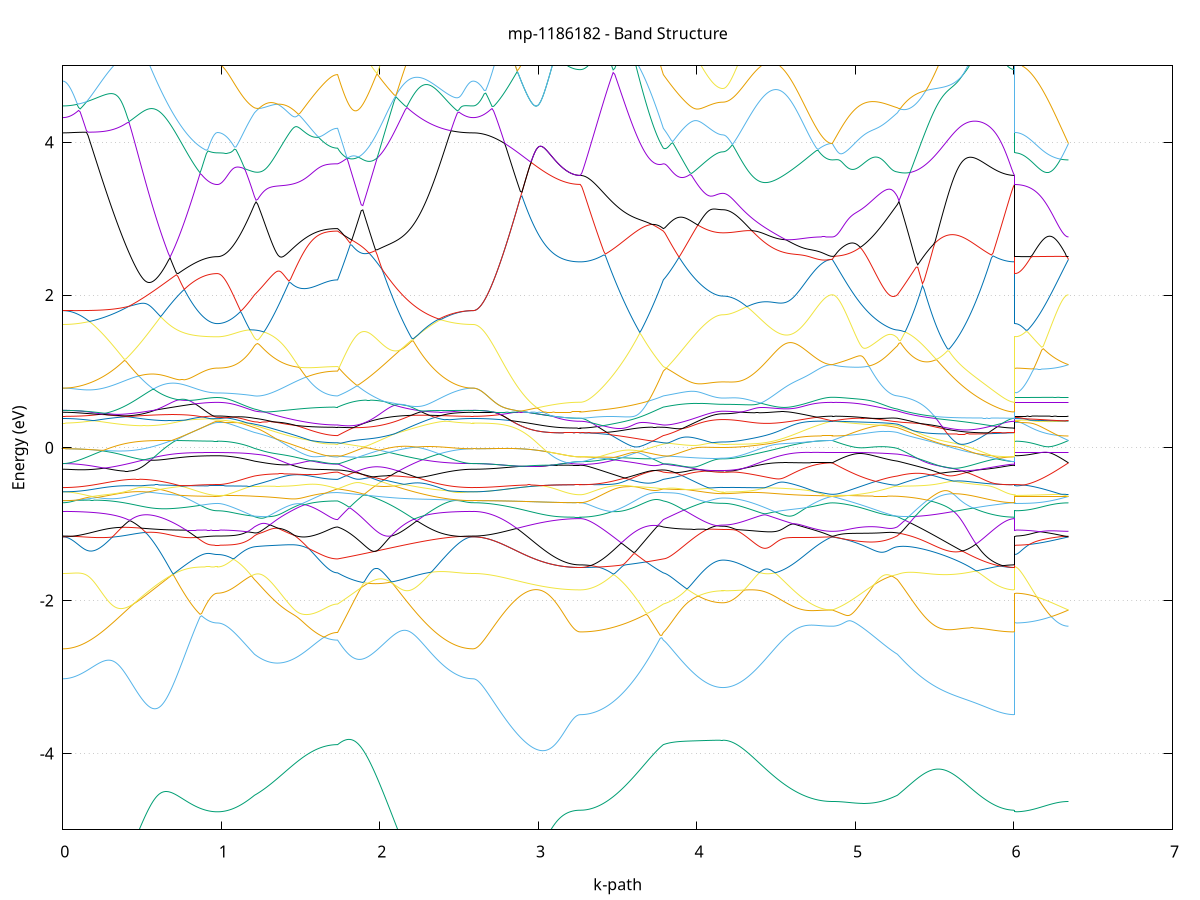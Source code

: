 set title 'mp-1186182 - Band Structure'
set xlabel 'k-path'
set ylabel 'Energy (eV)'
set grid y
set yrange [-5:5]
set terminal png size 800,600
set output 'mp-1186182_bands_gnuplot.png'
plot '-' using 1:2 with lines notitle, '-' using 1:2 with lines notitle, '-' using 1:2 with lines notitle, '-' using 1:2 with lines notitle, '-' using 1:2 with lines notitle, '-' using 1:2 with lines notitle, '-' using 1:2 with lines notitle, '-' using 1:2 with lines notitle, '-' using 1:2 with lines notitle, '-' using 1:2 with lines notitle, '-' using 1:2 with lines notitle, '-' using 1:2 with lines notitle, '-' using 1:2 with lines notitle, '-' using 1:2 with lines notitle, '-' using 1:2 with lines notitle, '-' using 1:2 with lines notitle, '-' using 1:2 with lines notitle, '-' using 1:2 with lines notitle, '-' using 1:2 with lines notitle, '-' using 1:2 with lines notitle, '-' using 1:2 with lines notitle, '-' using 1:2 with lines notitle, '-' using 1:2 with lines notitle, '-' using 1:2 with lines notitle, '-' using 1:2 with lines notitle, '-' using 1:2 with lines notitle, '-' using 1:2 with lines notitle, '-' using 1:2 with lines notitle, '-' using 1:2 with lines notitle, '-' using 1:2 with lines notitle, '-' using 1:2 with lines notitle, '-' using 1:2 with lines notitle, '-' using 1:2 with lines notitle, '-' using 1:2 with lines notitle, '-' using 1:2 with lines notitle, '-' using 1:2 with lines notitle, '-' using 1:2 with lines notitle, '-' using 1:2 with lines notitle, '-' using 1:2 with lines notitle, '-' using 1:2 with lines notitle, '-' using 1:2 with lines notitle, '-' using 1:2 with lines notitle, '-' using 1:2 with lines notitle, '-' using 1:2 with lines notitle, '-' using 1:2 with lines notitle, '-' using 1:2 with lines notitle, '-' using 1:2 with lines notitle, '-' using 1:2 with lines notitle, '-' using 1:2 with lines notitle, '-' using 1:2 with lines notitle, '-' using 1:2 with lines notitle, '-' using 1:2 with lines notitle, '-' using 1:2 with lines notitle, '-' using 1:2 with lines notitle, '-' using 1:2 with lines notitle, '-' using 1:2 with lines notitle, '-' using 1:2 with lines notitle, '-' using 1:2 with lines notitle, '-' using 1:2 with lines notitle, '-' using 1:2 with lines notitle, '-' using 1:2 with lines notitle, '-' using 1:2 with lines notitle, '-' using 1:2 with lines notitle, '-' using 1:2 with lines notitle
0.000000 -45.379377
0.009953 -45.379377
0.019906 -45.379277
0.029858 -45.379077
0.039811 -45.378777
0.049764 -45.378377
0.059717 -45.377977
0.069670 -45.377477
0.079622 -45.376877
0.089575 -45.376177
0.099528 -45.375477
0.109481 -45.374577
0.119434 -45.373677
0.129387 -45.372777
0.139339 -45.371677
0.149292 -45.370577
0.159245 -45.369377
0.169198 -45.368077
0.179151 -45.366677
0.189103 -45.365277
0.199056 -45.363777
0.209009 -45.362277
0.218962 -45.360577
0.228915 -45.358877
0.238867 -45.357177
0.248820 -45.355377
0.258773 -45.353477
0.268726 -45.351477
0.278679 -45.349477
0.288631 -45.347377
0.298584 -45.345277
0.308537 -45.343077
0.318490 -45.340877
0.328443 -45.338577
0.338395 -45.336177
0.348348 -45.333777
0.358301 -45.331377
0.368254 -45.328877
0.378207 -45.326277
0.388160 -45.323777
0.398112 -45.321077
0.408065 -45.318477
0.418018 -45.315777
0.427971 -45.312977
0.437924 -45.310177
0.447876 -45.307377
0.457829 -45.304577
0.467782 -45.301677
0.477735 -45.298777
0.487688 -45.295877
0.497640 -45.292877
0.507593 -45.289877
0.517546 -45.286877
0.527499 -45.283877
0.537452 -45.280877
0.547404 -45.277777
0.557357 -45.274777
0.567310 -45.271677
0.577263 -45.268577
0.587216 -45.265477
0.597169 -45.262377
0.607121 -45.259277
0.617074 -45.256177
0.627027 -45.253077
0.636980 -45.249977
0.646933 -45.246877
0.656885 -45.243777
0.666838 -45.240677
0.676791 -45.237577
0.686744 -45.234577
0.696697 -45.231477
0.706649 -45.228477
0.716602 -45.225477
0.726555 -45.222377
0.736508 -45.219477
0.746461 -45.216477
0.756413 -45.213577
0.766366 -45.210677
0.776319 -45.207777
0.786272 -45.204877
0.796225 -45.202077
0.806177 -45.199377
0.816130 -45.196577
0.826083 -45.193977
0.836036 -45.191377
0.845989 -45.188777
0.855942 -45.186277
0.865894 -45.183877
0.875847 -45.181577
0.885800 -45.179377
0.895753 -45.177277
0.905706 -45.175277
0.915658 -45.173477
0.925611 -45.171877
0.935564 -45.170477
0.945517 -45.169277
0.955470 -45.168477
0.965422 -45.167977
0.975375 -45.167777
0.975375 -45.167777
0.985116 -45.167777
0.994857 -45.167777
1.004598 -45.167777
1.014338 -45.167777
1.024079 -45.167777
1.033820 -45.167777
1.043561 -45.167777
1.053302 -45.167777
1.063042 -45.167777
1.072783 -45.167777
1.082524 -45.167877
1.092265 -45.167877
1.102005 -45.167877
1.111746 -45.167877
1.121487 -45.167877
1.131228 -45.167977
1.140969 -45.167977
1.150709 -45.167977
1.160450 -45.167977
1.170191 -45.167977
1.179932 -45.168077
1.189673 -45.168077
1.199413 -45.168077
1.209154 -45.168177
1.209154 -45.168177
1.219048 -45.168177
1.228942 -45.168377
1.238836 -45.168677
1.248731 -45.168977
1.258625 -45.169377
1.268519 -45.169877
1.278413 -45.170377
1.288307 -45.170877
1.298201 -45.171577
1.308095 -45.172177
1.317989 -45.172877
1.327883 -45.173477
1.337778 -45.174177
1.347672 -45.174977
1.357566 -45.175677
1.367460 -45.176377
1.377354 -45.177177
1.387248 -45.177877
1.397142 -45.178577
1.407036 -45.179377
1.416930 -45.180077
1.426825 -45.180777
1.436719 -45.181477
1.446613 -45.182177
1.456507 -45.182877
1.466401 -45.183577
1.476295 -45.184177
1.486189 -45.184877
1.496083 -45.185477
1.505977 -45.186077
1.515872 -45.186677
1.525766 -45.187177
1.535660 -45.187777
1.545554 -45.188277
1.555448 -45.188777
1.565342 -45.189277
1.575236 -45.189677
1.585130 -45.190077
1.595024 -45.190477
1.604919 -45.190877
1.614813 -45.191277
1.624707 -45.191577
1.634601 -45.191877
1.644495 -45.192077
1.654389 -45.192377
1.664283 -45.192577
1.674177 -45.192777
1.684071 -45.192877
1.693965 -45.193077
1.703860 -45.193177
1.713754 -45.193177
1.723648 -45.193277
1.733542 -45.193277
1.733542 -45.193277
1.743484 -45.195077
1.753426 -45.196977
1.763368 -45.198977
1.773309 -45.200977
1.783251 -45.203177
1.793193 -45.205377
1.803135 -45.207677
1.813077 -45.209977
1.823019 -45.212377
1.832961 -45.214877
1.842903 -45.217477
1.852844 -45.220077
1.862786 -45.222777
1.872728 -45.225477
1.882670 -45.228277
1.892612 -45.231077
1.902554 -45.233977
1.912496 -45.236877
1.922438 -45.239777
1.932379 -45.242777
1.942321 -45.245777
1.952263 -45.248777
1.962205 -45.251877
1.972147 -45.254877
1.982089 -45.257977
1.992031 -45.261077
2.001972 -45.264177
2.011914 -45.267277
2.021856 -45.270377
2.031798 -45.273477
2.041740 -45.276477
2.051682 -45.279577
2.061624 -45.282677
2.071566 -45.285777
2.081507 -45.288777
2.091449 -45.291777
2.101391 -45.294777
2.111333 -45.297777
2.121275 -45.300777
2.131217 -45.303677
2.141159 -45.306577
2.151101 -45.309477
2.161042 -45.312277
2.170984 -45.315077
2.180926 -45.317877
2.190868 -45.320577
2.200810 -45.323177
2.210752 -45.325877
2.220694 -45.328477
2.230636 -45.330977
2.240577 -45.333477
2.250519 -45.335877
2.260461 -45.338277
2.270403 -45.340577
2.280345 -45.342877
2.290287 -45.345077
2.300229 -45.347277
2.310171 -45.349377
2.320112 -45.351377
2.330054 -45.353377
2.339996 -45.355277
2.349938 -45.357077
2.359880 -45.358877
2.369822 -45.360577
2.379764 -45.362177
2.389706 -45.363777
2.399647 -45.365277
2.409589 -45.366677
2.419531 -45.368077
2.429473 -45.369377
2.439415 -45.370577
2.449357 -45.371677
2.459299 -45.372777
2.469241 -45.373677
2.479182 -45.374677
2.489124 -45.375477
2.499066 -45.376177
2.509008 -45.376877
2.518950 -45.377477
2.528892 -45.377977
2.538834 -45.378477
2.548776 -45.378777
2.558717 -45.379077
2.568659 -45.379277
2.578601 -45.379377
2.588543 -45.379377
2.588543 -45.379377
2.598474 -45.379377
2.608405 -45.379277
2.618336 -45.379077
2.628267 -45.378777
2.638198 -45.378377
2.648129 -45.377977
2.658060 -45.377477
2.667991 -45.376877
2.677922 -45.376177
2.687853 -45.375477
2.697784 -45.374577
2.707715 -45.373677
2.717647 -45.372677
2.727578 -45.371677
2.737509 -45.370477
2.747440 -45.369277
2.757371 -45.367977
2.767302 -45.366677
2.777233 -45.365177
2.787164 -45.363677
2.797095 -45.362177
2.807026 -45.360477
2.816957 -45.358777
2.826888 -45.356977
2.836819 -45.355177
2.846750 -45.353277
2.856681 -45.351277
2.866612 -45.349277
2.876543 -45.347177
2.886474 -45.345077
2.896405 -45.342877
2.906336 -45.340577
2.916267 -45.338277
2.926198 -45.335877
2.936129 -45.333477
2.946060 -45.331077
2.955991 -45.328577
2.965922 -45.325977
2.975853 -45.323377
2.985785 -45.320777
2.995716 -45.318177
3.005647 -45.315477
3.015578 -45.312777
3.025509 -45.309977
3.035440 -45.307277
3.045371 -45.304477
3.055302 -45.301777
3.065233 -45.298977
3.075164 -45.296177
3.085095 -45.293477
3.095026 -45.290677
3.104957 -45.287977
3.114888 -45.285277
3.124819 -45.282677
3.134750 -45.280077
3.144681 -45.277577
3.154612 -45.275177
3.164543 -45.272777
3.174474 -45.270577
3.184405 -45.268577
3.194336 -45.266677
3.204267 -45.264877
3.214198 -45.263377
3.224129 -45.262077
3.234060 -45.261077
3.243992 -45.260377
3.253923 -45.259877
3.263854 -45.259777
3.263854 -45.259777
3.273748 -45.259677
3.283642 -45.259577
3.293536 -45.259477
3.303430 -45.259277
3.313324 -45.258977
3.323218 -45.258577
3.333112 -45.258177
3.343006 -45.257677
3.352901 -45.257077
3.362795 -45.256477
3.372689 -45.255777
3.382583 -45.255077
3.392477 -45.254277
3.402371 -45.253377
3.412265 -45.252477
3.422159 -45.251477
3.432053 -45.250377
3.441948 -45.249277
3.451842 -45.248077
3.461736 -45.246877
3.471630 -45.245577
3.481524 -45.244277
3.491418 -45.242777
3.501312 -45.241377
3.511206 -45.239877
3.521100 -45.238277
3.530995 -45.236577
3.540889 -45.234977
3.550783 -45.233177
3.560677 -45.231377
3.570571 -45.229577
3.580465 -45.227677
3.590359 -45.225677
3.600253 -45.223677
3.610147 -45.221677
3.620041 -45.219577
3.629936 -45.217477
3.639830 -45.215277
3.649724 -45.213077
3.659618 -45.210777
3.669512 -45.208477
3.679406 -45.206177
3.689300 -45.203777
3.699194 -45.201377
3.709088 -45.198977
3.718983 -45.196477
3.728877 -45.193977
3.738771 -45.191377
3.748665 -45.188777
3.758559 -45.188377
3.768453 -45.189977
3.778347 -45.191577
3.788241 -45.193277
3.788241 -45.193277
3.798135 -45.194277
3.808028 -45.195677
3.817922 -45.197177
3.827815 -45.198777
3.837708 -45.200477
3.847602 -45.202177
3.857495 -45.203877
3.867388 -45.205477
3.877282 -45.207177
3.887175 -45.208777
3.897069 -45.210277
3.906962 -45.211877
3.916855 -45.213377
3.926749 -45.214777
3.936642 -45.216177
3.946536 -45.217577
3.956429 -45.218877
3.966322 -45.220077
3.976216 -45.221277
3.986109 -45.222377
3.996002 -45.223477
4.005896 -45.224477
4.015789 -45.225477
4.025683 -45.226377
4.035576 -45.227277
4.045469 -45.227977
4.055363 -45.228777
4.065256 -45.229377
4.075150 -45.229977
4.085043 -45.230577
4.094936 -45.231077
4.104830 -45.231477
4.114723 -45.231777
4.124616 -45.232077
4.134510 -45.232277
4.144403 -45.232477
4.154297 -45.232577
4.164190 -45.232577
4.164190 -45.232577
4.174186 -45.232577
4.184181 -45.232477
4.194177 -45.232377
4.204172 -45.232277
4.214168 -45.232077
4.224163 -45.231877
4.234159 -45.231577
4.244155 -45.231277
4.254150 -45.230877
4.264146 -45.230577
4.274141 -45.230077
4.284137 -45.229577
4.294132 -45.229077
4.304128 -45.228577
4.314124 -45.227977
4.324119 -45.227377
4.334115 -45.226677
4.344110 -45.225977
4.354106 -45.225177
4.364101 -45.224477
4.374097 -45.223577
4.384093 -45.222777
4.394088 -45.221877
4.404084 -45.220977
4.414079 -45.219977
4.424075 -45.218977
4.434070 -45.217977
4.444066 -45.216877
4.454062 -45.215777
4.464057 -45.214677
4.474053 -45.213577
4.484048 -45.212377
4.494044 -45.211177
4.504039 -45.209977
4.514035 -45.208677
4.524031 -45.207377
4.534026 -45.206077
4.544022 -45.204777
4.554017 -45.203477
4.564013 -45.202077
4.574008 -45.200677
4.584004 -45.199277
4.594000 -45.197877
4.603995 -45.196477
4.613991 -45.194977
4.623986 -45.193577
4.633982 -45.192077
4.643977 -45.190577
4.653973 -45.189177
4.663969 -45.187677
4.673964 -45.186177
4.683960 -45.184777
4.693955 -45.183277
4.703951 -45.181877
4.713946 -45.180377
4.723942 -45.179077
4.733938 -45.177677
4.743933 -45.176377
4.753929 -45.175077
4.763924 -45.173877
4.773920 -45.172677
4.783915 -45.171677
4.793911 -45.170677
4.803907 -45.169877
4.813902 -45.169077
4.823898 -45.168577
4.833893 -45.168077
4.843889 -45.167877
4.853884 -45.167777
4.853884 -45.167777
4.863663 -45.167777
4.873441 -45.167877
4.883219 -45.167977
4.892997 -45.168077
4.902776 -45.168277
4.912554 -45.168477
4.922332 -45.168777
4.932111 -45.168977
4.941889 -45.169177
4.951667 -45.169477
4.961445 -45.169677
4.971224 -45.169977
4.981002 -45.170177
4.990780 -45.170377
5.000558 -45.170577
5.010337 -45.170777
5.020115 -45.170977
5.029893 -45.171077
5.039671 -45.171177
5.049450 -45.171277
5.059228 -45.171377
5.069006 -45.171377
5.078784 -45.171477
5.088563 -45.171377
5.098341 -45.171377
5.108119 -45.171277
5.117897 -45.171177
5.127676 -45.171077
5.137454 -45.170877
5.147232 -45.170777
5.157010 -45.170577
5.166789 -45.170277
5.176567 -45.170077
5.186345 -45.169777
5.196123 -45.169477
5.205902 -45.169277
5.215680 -45.168977
5.225458 -45.168677
5.235236 -45.168477
5.245015 -45.168277
5.254793 -45.168177
5.264571 -45.168177
5.264571 -45.168177
5.274459 -45.168177
5.284347 -45.168177
5.294235 -45.168277
5.304123 -45.168277
5.314011 -45.168277
5.323899 -45.168377
5.333787 -45.168377
5.343675 -45.168377
5.353563 -45.168477
5.363451 -45.168477
5.373339 -45.168577
5.383227 -45.168577
5.393115 -45.168877
5.403003 -45.170777
5.412891 -45.172777
5.422778 -45.174777
5.432666 -45.176777
5.442554 -45.178777
5.452442 -45.180877
5.462330 -45.182877
5.472218 -45.184977
5.482106 -45.187077
5.491994 -45.189177
5.501882 -45.191277
5.511770 -45.193277
5.521658 -45.195377
5.531546 -45.197477
5.541434 -45.199577
5.551322 -45.201677
5.561210 -45.203777
5.571098 -45.205777
5.580986 -45.207877
5.590874 -45.209877
5.600762 -45.211877
5.610650 -45.213877
5.620537 -45.215877
5.630425 -45.217777
5.640313 -45.219777
5.650201 -45.221677
5.660089 -45.223477
5.669977 -45.225377
5.679865 -45.227177
5.689753 -45.228977
5.699641 -45.230677
5.709529 -45.232377
5.719417 -45.234077
5.729305 -45.235677
5.739193 -45.237277
5.749081 -45.238877
5.758969 -45.240377
5.768857 -45.241777
5.778745 -45.243177
5.788633 -45.244577
5.798521 -45.245877
5.808409 -45.247077
5.818297 -45.248277
5.828184 -45.249477
5.838072 -45.250477
5.847960 -45.251577
5.857848 -45.252577
5.867736 -45.253477
5.877624 -45.254277
5.887512 -45.255077
5.897400 -45.255877
5.907288 -45.256477
5.917176 -45.257077
5.927064 -45.257677
5.936952 -45.258177
5.946840 -45.258577
5.956728 -45.258977
5.966616 -45.259277
5.976504 -45.259477
5.986392 -45.259577
5.996280 -45.259677
6.006168 -45.259777
6.006168 -45.167777
6.016099 -45.167777
6.026030 -45.167777
6.035961 -45.167777
6.045892 -45.167777
6.055823 -45.167777
6.065754 -45.167777
6.075685 -45.167777
6.085616 -45.167777
6.095547 -45.167777
6.105478 -45.167777
6.115409 -45.167777
6.125340 -45.167777
6.135271 -45.167777
6.145202 -45.167777
6.155133 -45.167777
6.165064 -45.167777
6.174995 -45.167777
6.184926 -45.167777
6.194857 -45.167777
6.204788 -45.167777
6.214719 -45.167777
6.224650 -45.167777
6.234581 -45.167777
6.244512 -45.167777
6.254444 -45.167777
6.264375 -45.167777
6.274306 -45.167777
6.284237 -45.167777
6.294168 -45.167777
6.304099 -45.167777
6.314030 -45.167777
6.323961 -45.167777
6.333892 -45.167777
6.343823 -45.167777
e
0.000000 -45.046977
0.009953 -45.046977
0.019906 -45.046977
0.029858 -45.046977
0.039811 -45.047077
0.049764 -45.047077
0.059717 -45.047177
0.069670 -45.047277
0.079622 -45.047377
0.089575 -45.047577
0.099528 -45.047677
0.109481 -45.047877
0.119434 -45.047977
0.129387 -45.048177
0.139339 -45.048377
0.149292 -45.048577
0.159245 -45.048877
0.169198 -45.049077
0.179151 -45.049377
0.189103 -45.049677
0.199056 -45.049977
0.209009 -45.050277
0.218962 -45.050577
0.228915 -45.050977
0.238867 -45.051277
0.248820 -45.051677
0.258773 -45.052077
0.268726 -45.052477
0.278679 -45.052977
0.288631 -45.053377
0.298584 -45.053877
0.308537 -45.054377
0.318490 -45.054877
0.328443 -45.055377
0.338395 -45.055877
0.348348 -45.056477
0.358301 -45.057077
0.368254 -45.057677
0.378207 -45.058277
0.388160 -45.058977
0.398112 -45.059577
0.408065 -45.060277
0.418018 -45.060977
0.427971 -45.061777
0.437924 -45.062477
0.447876 -45.063277
0.457829 -45.064077
0.467782 -45.064877
0.477735 -45.065777
0.487688 -45.066577
0.497640 -45.067477
0.507593 -45.069477
0.517546 -45.071577
0.527499 -45.073577
0.537452 -45.075577
0.547404 -45.077577
0.557357 -45.079577
0.567310 -45.081577
0.577263 -45.083477
0.587216 -45.085477
0.597169 -45.087377
0.607121 -45.089277
0.617074 -45.091077
0.627027 -45.092977
0.636980 -45.094777
0.646933 -45.096577
0.656885 -45.098277
0.666838 -45.099977
0.676791 -45.101677
0.686744 -45.103277
0.696697 -45.104877
0.706649 -45.106477
0.716602 -45.107977
0.726555 -45.109477
0.736508 -45.110877
0.746461 -45.112277
0.756413 -45.113577
0.766366 -45.114877
0.776319 -45.116077
0.786272 -45.117277
0.796225 -45.118377
0.806177 -45.119477
0.816130 -45.120477
0.826083 -45.121477
0.836036 -45.122377
0.845989 -45.123177
0.855942 -45.123977
0.865894 -45.124677
0.875847 -45.125377
0.885800 -45.125977
0.895753 -45.126477
0.905706 -45.126977
0.915658 -45.127377
0.925611 -45.127777
0.935564 -45.127977
0.945517 -45.128577
0.955470 -45.129277
0.965422 -45.129677
0.975375 -45.129777
0.975375 -45.129777
0.985116 -45.129777
0.994857 -45.129677
1.004598 -45.129577
1.014338 -45.129277
1.024079 -45.129377
1.033820 -45.129677
1.043561 -45.130177
1.053302 -45.130677
1.063042 -45.131177
1.072783 -45.131777
1.082524 -45.132477
1.092265 -45.133177
1.102005 -45.133977
1.111746 -45.134877
1.121487 -45.135777
1.131228 -45.136777
1.140969 -45.137777
1.150709 -45.138877
1.160450 -45.140077
1.170191 -45.141277
1.179932 -45.142477
1.189673 -45.143777
1.199413 -45.145177
1.209154 -45.146577
1.209154 -45.146577
1.219048 -45.147577
1.228942 -45.148577
1.238836 -45.149577
1.248731 -45.150577
1.258625 -45.151577
1.268519 -45.152577
1.278413 -45.153477
1.288307 -45.154477
1.298201 -45.155377
1.308095 -45.156377
1.317989 -45.157277
1.327883 -45.158177
1.337778 -45.159077
1.347672 -45.159877
1.357566 -45.160777
1.367460 -45.161577
1.377354 -45.162477
1.387248 -45.163277
1.397142 -45.164077
1.407036 -45.164777
1.416930 -45.165577
1.426825 -45.166277
1.436719 -45.166977
1.446613 -45.167677
1.456507 -45.168377
1.466401 -45.169077
1.476295 -45.169677
1.486189 -45.170277
1.496083 -45.170877
1.505977 -45.171477
1.515872 -45.172077
1.525766 -45.172577
1.535660 -45.173077
1.545554 -45.173577
1.555448 -45.174077
1.565342 -45.174477
1.575236 -45.174877
1.585130 -45.175277
1.595024 -45.175677
1.604919 -45.175977
1.614813 -45.176277
1.624707 -45.176577
1.634601 -45.176877
1.644495 -45.177177
1.654389 -45.177377
1.664283 -45.177577
1.674177 -45.177677
1.684071 -45.177877
1.693965 -45.177977
1.703860 -45.178077
1.713754 -45.178077
1.723648 -45.178177
1.733542 -45.178177
1.733542 -45.178177
1.743484 -45.175477
1.753426 -45.172677
1.763368 -45.169877
1.773309 -45.167077
1.783251 -45.164277
1.793193 -45.161477
1.803135 -45.158577
1.813077 -45.155777
1.823019 -45.152877
1.832961 -45.149977
1.842903 -45.147077
1.852844 -45.144177
1.862786 -45.141277
1.872728 -45.138377
1.882670 -45.135377
1.892612 -45.132477
1.902554 -45.129577
1.912496 -45.126677
1.922438 -45.123677
1.932379 -45.120777
1.942321 -45.117877
1.952263 -45.114977
1.962205 -45.112077
1.972147 -45.109177
1.982089 -45.106277
1.992031 -45.103377
2.001972 -45.100577
2.011914 -45.097677
2.021856 -45.094877
2.031798 -45.092077
2.041740 -45.089277
2.051682 -45.086577
2.061624 -45.083777
2.071566 -45.081077
2.081507 -45.078377
2.091449 -45.075677
2.101391 -45.073077
2.111333 -45.070477
2.121275 -45.067877
2.131217 -45.065377
2.141159 -45.062777
2.151101 -45.060377
2.161042 -45.058577
2.170984 -45.058077
2.180926 -45.057677
2.190868 -45.057277
2.200810 -45.056777
2.210752 -45.056377
2.220694 -45.055977
2.230636 -45.055477
2.240577 -45.055077
2.250519 -45.054677
2.260461 -45.054277
2.270403 -45.053877
2.280345 -45.053477
2.290287 -45.053077
2.300229 -45.052777
2.310171 -45.052377
2.320112 -45.051977
2.330054 -45.051677
2.339996 -45.051277
2.349938 -45.050977
2.359880 -45.050677
2.369822 -45.050377
2.379764 -45.050077
2.389706 -45.049777
2.399647 -45.049477
2.409589 -45.049277
2.419531 -45.048977
2.429473 -45.048777
2.439415 -45.048577
2.449357 -45.048377
2.459299 -45.048177
2.469241 -45.047977
2.479182 -45.047777
2.489124 -45.047677
2.499066 -45.047477
2.509008 -45.047377
2.518950 -45.047277
2.528892 -45.047177
2.538834 -45.047077
2.548776 -45.047077
2.558717 -45.046977
2.568659 -45.046977
2.578601 -45.046977
2.588543 -45.046977
2.588543 -45.046977
2.598474 -45.046977
2.608405 -45.047077
2.618336 -45.047277
2.628267 -45.047577
2.638198 -45.047977
2.648129 -45.048477
2.658060 -45.048977
2.667991 -45.049677
2.677922 -45.050377
2.687853 -45.051177
2.697784 -45.051977
2.707715 -45.052977
2.717647 -45.053977
2.727578 -45.055177
2.737509 -45.056377
2.747440 -45.057577
2.757371 -45.058977
2.767302 -45.060377
2.777233 -45.061877
2.787164 -45.063477
2.797095 -45.065077
2.807026 -45.066877
2.816957 -45.068677
2.826888 -45.070477
2.836819 -45.072477
2.846750 -45.074477
2.856681 -45.076477
2.866612 -45.078577
2.876543 -45.080777
2.886474 -45.083077
2.896405 -45.085377
2.906336 -45.087677
2.916267 -45.090077
2.926198 -45.092577
2.936129 -45.095077
2.946060 -45.097577
2.955991 -45.100177
2.965922 -45.102877
2.975853 -45.105577
2.985785 -45.108277
2.995716 -45.110977
3.005647 -45.113777
3.015578 -45.116577
3.025509 -45.119377
3.035440 -45.122177
3.045371 -45.125077
3.055302 -45.127877
3.065233 -45.130777
3.075164 -45.133577
3.085095 -45.136477
3.095026 -45.139277
3.104957 -45.142077
3.114888 -45.144777
3.124819 -45.147477
3.134750 -45.150177
3.144681 -45.152677
3.154612 -45.155177
3.164543 -45.157577
3.174474 -45.159777
3.184405 -45.161877
3.194336 -45.163877
3.204267 -45.165577
3.214198 -45.167077
3.224129 -45.168377
3.234060 -45.169477
3.243992 -45.170177
3.253923 -45.170677
3.263854 -45.170777
3.263854 -45.170777
3.273748 -45.170777
3.283642 -45.170777
3.293536 -45.170777
3.303430 -45.170777
3.313324 -45.170777
3.323218 -45.170777
3.333112 -45.170777
3.343006 -45.170777
3.352901 -45.170777
3.362795 -45.170777
3.372689 -45.170777
3.382583 -45.170777
3.392477 -45.170777
3.402371 -45.170777
3.412265 -45.170777
3.422159 -45.170777
3.432053 -45.170777
3.441948 -45.170877
3.451842 -45.170877
3.461736 -45.170877
3.471630 -45.170977
3.481524 -45.171077
3.491418 -45.171177
3.501312 -45.171277
3.511206 -45.171377
3.521100 -45.171577
3.530995 -45.171677
3.540889 -45.171877
3.550783 -45.172177
3.560677 -45.172377
3.570571 -45.172677
3.580465 -45.173077
3.590359 -45.173377
3.600253 -45.173777
3.610147 -45.174277
3.620041 -45.174777
3.629936 -45.175277
3.639830 -45.175877
3.649724 -45.176577
3.659618 -45.177277
3.669512 -45.178077
3.679406 -45.178877
3.689300 -45.179877
3.699194 -45.180877
3.709088 -45.181877
3.718983 -45.183077
3.728877 -45.184277
3.738771 -45.185577
3.748665 -45.186877
3.758559 -45.186177
3.768453 -45.183577
3.778347 -45.180877
3.788241 -45.178177
3.788241 -45.178177
3.798135 -45.176777
3.808028 -45.174977
3.817922 -45.173077
3.827815 -45.171077
3.837708 -45.168977
3.847602 -45.166977
3.857495 -45.164977
3.867388 -45.162977
3.877282 -45.160977
3.887175 -45.159077
3.897069 -45.157177
3.906962 -45.155377
3.916855 -45.153577
3.926749 -45.151877
3.936642 -45.150277
3.946536 -45.148677
3.956429 -45.147177
3.966322 -45.145777
3.976216 -45.144377
3.986109 -45.143077
3.996002 -45.141777
4.005896 -45.140577
4.015789 -45.139477
4.025683 -45.138477
4.035576 -45.137477
4.045469 -45.136577
4.055363 -45.135777
4.065256 -45.134977
4.075150 -45.134277
4.085043 -45.133677
4.094936 -45.133177
4.104830 -45.132677
4.114723 -45.132277
4.124616 -45.131977
4.134510 -45.131777
4.144403 -45.131577
4.154297 -45.131477
4.164190 -45.131377
4.164190 -45.131377
4.174186 -45.131377
4.184181 -45.131377
4.194177 -45.131377
4.204172 -45.131377
4.214168 -45.131377
4.224163 -45.131377
4.234159 -45.131377
4.244155 -45.131377
4.254150 -45.131277
4.264146 -45.131277
4.274141 -45.131277
4.284137 -45.131277
4.294132 -45.131177
4.304128 -45.131177
4.314124 -45.131177
4.324119 -45.131077
4.334115 -45.131077
4.344110 -45.131077
4.354106 -45.130977
4.364101 -45.130977
4.374097 -45.130977
4.384093 -45.130877
4.394088 -45.130877
4.404084 -45.130777
4.414079 -45.130777
4.424075 -45.130677
4.434070 -45.130677
4.444066 -45.130577
4.454062 -45.130577
4.464057 -45.130477
4.474053 -45.130477
4.484048 -45.130377
4.494044 -45.130377
4.504039 -45.130277
4.514035 -45.130277
4.524031 -45.130177
4.534026 -45.130177
4.544022 -45.130077
4.554017 -45.130077
4.564013 -45.129977
4.574008 -45.129977
4.584004 -45.129877
4.594000 -45.129877
4.603995 -45.129777
4.613991 -45.129777
4.623986 -45.129777
4.633982 -45.129677
4.643977 -45.129677
4.653973 -45.129577
4.663969 -45.129577
4.673964 -45.129477
4.683960 -45.129477
4.693955 -45.129477
4.703951 -45.129377
4.713946 -45.129377
4.723942 -45.129377
4.733938 -45.129377
4.743933 -45.129277
4.753929 -45.129277
4.763924 -45.129277
4.773920 -45.129277
4.783915 -45.129277
4.793911 -45.129177
4.803907 -45.129177
4.813902 -45.129177
4.823898 -45.129177
4.833893 -45.129177
4.843889 -45.129177
4.853884 -45.129177
4.853884 -45.129177
4.863663 -45.129177
4.873441 -45.129177
4.883219 -45.129177
4.892997 -45.129077
4.902776 -45.129077
4.912554 -45.128977
4.922332 -45.128877
4.932111 -45.128677
4.941889 -45.128577
4.951667 -45.128377
4.961445 -45.128277
4.971224 -45.128277
4.981002 -45.128277
4.990780 -45.128377
5.000558 -45.128377
5.010337 -45.128577
5.020115 -45.128677
5.029893 -45.128977
5.039671 -45.129177
5.049450 -45.129477
5.059228 -45.129877
5.069006 -45.130277
5.078784 -45.130677
5.088563 -45.131177
5.098341 -45.131777
5.108119 -45.132377
5.117897 -45.132977
5.127676 -45.133677
5.137454 -45.134377
5.147232 -45.135177
5.157010 -45.136077
5.166789 -45.136877
5.176567 -45.137877
5.186345 -45.138777
5.196123 -45.139777
5.205902 -45.140777
5.215680 -45.141777
5.225458 -45.142777
5.235236 -45.143777
5.245015 -45.144777
5.254793 -45.145677
5.264571 -45.146577
5.264571 -45.146577
5.274459 -45.148077
5.284347 -45.149577
5.294235 -45.151077
5.304123 -45.152677
5.314011 -45.154377
5.323899 -45.156077
5.333787 -45.157777
5.343675 -45.159577
5.353563 -45.161377
5.363451 -45.163177
5.373339 -45.165077
5.383227 -45.166977
5.393115 -45.168577
5.403003 -45.168677
5.412891 -45.168677
5.422778 -45.168777
5.432666 -45.168777
5.442554 -45.168877
5.452442 -45.168877
5.462330 -45.168977
5.472218 -45.168977
5.482106 -45.168977
5.491994 -45.169077
5.501882 -45.169177
5.511770 -45.169177
5.521658 -45.169277
5.531546 -45.169277
5.541434 -45.169277
5.551322 -45.169377
5.561210 -45.169477
5.571098 -45.169477
5.580986 -45.169577
5.590874 -45.169577
5.600762 -45.169577
5.610650 -45.169677
5.620537 -45.169677
5.630425 -45.169777
5.640313 -45.169777
5.650201 -45.169877
5.660089 -45.169877
5.669977 -45.169977
5.679865 -45.169977
5.689753 -45.170077
5.699641 -45.170077
5.709529 -45.170077
5.719417 -45.170177
5.729305 -45.170177
5.739193 -45.170277
5.749081 -45.170277
5.758969 -45.170277
5.768857 -45.170377
5.778745 -45.170377
5.788633 -45.170477
5.798521 -45.170477
5.808409 -45.170477
5.818297 -45.170477
5.828184 -45.170577
5.838072 -45.170577
5.847960 -45.170577
5.857848 -45.170677
5.867736 -45.170677
5.877624 -45.170677
5.887512 -45.170677
5.897400 -45.170677
5.907288 -45.170777
5.917176 -45.170777
5.927064 -45.170777
5.936952 -45.170777
5.946840 -45.170777
5.956728 -45.170777
5.966616 -45.170777
5.976504 -45.170777
5.986392 -45.170777
5.996280 -45.170777
6.006168 -45.170777
6.006168 -45.129777
6.016099 -45.129777
6.026030 -45.129777
6.035961 -45.129777
6.045892 -45.129777
6.055823 -45.129777
6.065754 -45.129777
6.075685 -45.129777
6.085616 -45.129777
6.095547 -45.129777
6.105478 -45.129777
6.115409 -45.129677
6.125340 -45.129677
6.135271 -45.129677
6.145202 -45.129677
6.155133 -45.129677
6.165064 -45.129677
6.174995 -45.129577
6.184926 -45.129577
6.194857 -45.129577
6.204788 -45.129577
6.214719 -45.129577
6.224650 -45.129477
6.234581 -45.129477
6.244512 -45.129477
6.254444 -45.129477
6.264375 -45.129377
6.274306 -45.129377
6.284237 -45.129377
6.294168 -45.129277
6.304099 -45.129277
6.314030 -45.129277
6.323961 -45.129277
6.333892 -45.129177
6.343823 -45.129177
e
0.000000 -45.001177
0.009953 -45.001277
0.019906 -45.001277
0.029858 -45.001477
0.039811 -45.001677
0.049764 -45.001977
0.059717 -45.002377
0.069670 -45.002777
0.079622 -45.003277
0.089575 -45.003877
0.099528 -45.004477
0.109481 -45.005177
0.119434 -45.005877
0.129387 -45.006677
0.139339 -45.007577
0.149292 -45.008577
0.159245 -45.009477
0.169198 -45.010577
0.179151 -45.011677
0.189103 -45.012877
0.199056 -45.014077
0.209009 -45.015277
0.218962 -45.016577
0.228915 -45.017977
0.238867 -45.019377
0.248820 -45.020877
0.258773 -45.022377
0.268726 -45.023877
0.278679 -45.025477
0.288631 -45.027177
0.298584 -45.028777
0.308537 -45.030577
0.318490 -45.032277
0.328443 -45.034077
0.338395 -45.035877
0.348348 -45.037677
0.358301 -45.039577
0.368254 -45.041477
0.378207 -45.043377
0.388160 -45.045277
0.398112 -45.047277
0.408065 -45.049277
0.418018 -45.051177
0.427971 -45.053277
0.437924 -45.055277
0.447876 -45.057277
0.457829 -45.059277
0.467782 -45.061377
0.477735 -45.063377
0.487688 -45.065377
0.497640 -45.067477
0.507593 -45.068377
0.517546 -45.069377
0.527499 -45.070277
0.537452 -45.071277
0.547404 -45.072277
0.557357 -45.073377
0.567310 -45.074377
0.577263 -45.075477
0.587216 -45.076577
0.597169 -45.077777
0.607121 -45.078877
0.617074 -45.080077
0.627027 -45.081277
0.636980 -45.082577
0.646933 -45.083877
0.656885 -45.085177
0.666838 -45.086477
0.676791 -45.087777
0.686744 -45.089177
0.696697 -45.090577
0.706649 -45.092077
0.716602 -45.093477
0.726555 -45.094977
0.736508 -45.096477
0.746461 -45.098077
0.756413 -45.099577
0.766366 -45.101177
0.776319 -45.102777
0.786272 -45.104377
0.796225 -45.106077
0.806177 -45.107677
0.816130 -45.109377
0.826083 -45.110977
0.836036 -45.112677
0.845989 -45.114377
0.855942 -45.116077
0.865894 -45.117677
0.875847 -45.119377
0.885800 -45.120977
0.895753 -45.122477
0.905706 -45.123977
0.915658 -45.125277
0.925611 -45.126577
0.935564 -45.127677
0.945517 -45.128277
0.955470 -45.128377
0.965422 -45.128477
0.975375 -45.128577
0.975375 -45.128577
0.985116 -45.128577
0.994857 -45.128677
1.004598 -45.128877
1.014338 -45.129077
1.024079 -45.129077
1.033820 -45.128677
1.043561 -45.128277
1.053302 -45.127877
1.063042 -45.127277
1.072783 -45.126777
1.082524 -45.126077
1.092265 -45.125377
1.102005 -45.124677
1.111746 -45.123877
1.121487 -45.122977
1.131228 -45.122077
1.140969 -45.121077
1.150709 -45.120077
1.160450 -45.118977
1.170191 -45.117877
1.179932 -45.116677
1.189673 -45.115377
1.199413 -45.114177
1.209154 -45.112777
1.209154 -45.112777
1.219048 -45.111777
1.228942 -45.110677
1.238836 -45.109477
1.248731 -45.108277
1.258625 -45.106977
1.268519 -45.105577
1.278413 -45.104177
1.288307 -45.102777
1.298201 -45.101377
1.308095 -45.099877
1.317989 -45.098377
1.327883 -45.096877
1.337778 -45.095377
1.347672 -45.093877
1.357566 -45.092377
1.367460 -45.090877
1.377354 -45.089477
1.387248 -45.087977
1.397142 -45.086577
1.407036 -45.085177
1.416930 -45.083777
1.426825 -45.082377
1.436719 -45.081077
1.446613 -45.079777
1.456507 -45.078477
1.466401 -45.077277
1.476295 -45.076077
1.486189 -45.074877
1.496083 -45.073677
1.505977 -45.072577
1.515872 -45.071577
1.525766 -45.070577
1.535660 -45.069577
1.545554 -45.068677
1.555448 -45.067777
1.565342 -45.066877
1.575236 -45.066077
1.585130 -45.065277
1.595024 -45.064577
1.604919 -45.063977
1.614813 -45.063377
1.624707 -45.062777
1.634601 -45.062277
1.644495 -45.061777
1.654389 -45.061377
1.664283 -45.060977
1.674177 -45.060677
1.684071 -45.060377
1.693965 -45.060177
1.703860 -45.059977
1.713754 -45.059877
1.723648 -45.059777
1.733542 -45.059777
1.733542 -45.059777
1.743484 -45.060577
1.753426 -45.061377
1.763368 -45.062177
1.773309 -45.062877
1.783251 -45.063477
1.793193 -45.064077
1.803135 -45.064577
1.813077 -45.064977
1.823019 -45.065377
1.832961 -45.065777
1.842903 -45.065977
1.852844 -45.066277
1.862786 -45.066477
1.872728 -45.066577
1.882670 -45.066677
1.892612 -45.066677
1.902554 -45.066677
1.912496 -45.066677
1.922438 -45.066577
1.932379 -45.066477
1.942321 -45.066377
1.952263 -45.066177
1.962205 -45.065977
1.972147 -45.065777
1.982089 -45.065477
1.992031 -45.065177
2.001972 -45.064977
2.011914 -45.064577
2.021856 -45.064277
2.031798 -45.063977
2.041740 -45.063577
2.051682 -45.063177
2.061624 -45.062777
2.071566 -45.062377
2.081507 -45.061977
2.091449 -45.061577
2.101391 -45.061177
2.111333 -45.060777
2.121275 -45.060277
2.131217 -45.059877
2.141159 -45.059477
2.151101 -45.058977
2.161042 -45.057877
2.170984 -45.055477
2.180926 -45.053177
2.190868 -45.050777
2.200810 -45.048477
2.210752 -45.046277
2.220694 -45.044077
2.230636 -45.041877
2.240577 -45.039777
2.250519 -45.037777
2.260461 -45.035677
2.270403 -45.033777
2.280345 -45.031777
2.290287 -45.029977
2.300229 -45.028177
2.310171 -45.026377
2.320112 -45.024677
2.330054 -45.022977
2.339996 -45.021377
2.349938 -45.019877
2.359880 -45.018377
2.369822 -45.016977
2.379764 -45.015577
2.389706 -45.014277
2.399647 -45.012977
2.409589 -45.011777
2.419531 -45.010677
2.429473 -45.009577
2.439415 -45.008577
2.449357 -45.007677
2.459299 -45.006777
2.469241 -45.005977
2.479182 -45.005177
2.489124 -45.004477
2.499066 -45.003877
2.509008 -45.003277
2.518950 -45.002777
2.528892 -45.002377
2.538834 -45.001977
2.548776 -45.001777
2.558717 -45.001477
2.568659 -45.001377
2.578601 -45.001177
2.588543 -45.001177
2.588543 -45.001177
2.598474 -45.001177
2.608405 -45.001177
2.618336 -45.001177
2.628267 -45.001177
2.638198 -45.001177
2.648129 -45.001177
2.658060 -45.001177
2.667991 -45.001177
2.677922 -45.001277
2.687853 -45.001277
2.697784 -45.001277
2.707715 -45.001277
2.717647 -45.001277
2.727578 -45.001277
2.737509 -45.001277
2.747440 -45.001277
2.757371 -45.001277
2.767302 -45.001377
2.777233 -45.001377
2.787164 -45.001377
2.797095 -45.001377
2.807026 -45.001377
2.816957 -45.001477
2.826888 -45.001477
2.836819 -45.001477
2.846750 -45.001477
2.856681 -45.001477
2.866612 -45.001577
2.876543 -45.001577
2.886474 -45.001577
2.896405 -45.001577
2.906336 -45.001577
2.916267 -45.001677
2.926198 -45.001677
2.936129 -45.001677
2.946060 -45.001677
2.955991 -45.001777
2.965922 -45.001777
2.975853 -45.001777
2.985785 -45.001777
2.995716 -45.001777
3.005647 -45.001777
3.015578 -45.001877
3.025509 -45.001877
3.035440 -45.001877
3.045371 -45.001877
3.055302 -45.001877
3.065233 -45.001977
3.075164 -45.001977
3.085095 -45.001977
3.095026 -45.001977
3.104957 -45.001977
3.114888 -45.001977
3.124819 -45.002077
3.134750 -45.002077
3.144681 -45.002077
3.154612 -45.002077
3.164543 -45.002077
3.174474 -45.002077
3.184405 -45.002077
3.194336 -45.002077
3.204267 -45.002077
3.214198 -45.002077
3.224129 -45.002077
3.234060 -45.002077
3.243992 -45.002177
3.253923 -45.002177
3.263854 -45.002177
3.263854 -45.002177
3.273748 -45.002177
3.283642 -45.002277
3.293536 -45.002377
3.303430 -45.002677
3.313324 -45.002977
3.323218 -45.003277
3.333112 -45.003777
3.343006 -45.004177
3.352901 -45.004777
3.362795 -45.005377
3.372689 -45.006077
3.382583 -45.006777
3.392477 -45.007577
3.402371 -45.008377
3.412265 -45.009377
3.422159 -45.010277
3.432053 -45.011277
3.441948 -45.012377
3.451842 -45.013477
3.461736 -45.014677
3.471630 -45.015877
3.481524 -45.017077
3.491418 -45.018377
3.501312 -45.019777
3.511206 -45.021077
3.521100 -45.022477
3.530995 -45.023977
3.540889 -45.025377
3.550783 -45.026877
3.560677 -45.028377
3.570571 -45.029877
3.580465 -45.031477
3.590359 -45.032977
3.600253 -45.034477
3.610147 -45.036077
3.620041 -45.037577
3.629936 -45.039177
3.639830 -45.040677
3.649724 -45.042177
3.659618 -45.043677
3.669512 -45.045177
3.679406 -45.046577
3.689300 -45.048077
3.699194 -45.049377
3.709088 -45.050777
3.718983 -45.052077
3.728877 -45.053277
3.738771 -45.054477
3.748665 -45.055677
3.758559 -45.056777
3.768453 -45.057777
3.778347 -45.058777
3.788241 -45.059777
3.788241 -45.059777
3.798135 -45.060177
3.808028 -45.060477
3.817922 -45.060877
3.827815 -45.061177
3.837708 -45.061577
3.847602 -45.061877
3.857495 -45.062177
3.867388 -45.062477
3.877282 -45.062777
3.887175 -45.063077
3.897069 -45.063377
3.906962 -45.063577
3.916855 -45.063777
3.926749 -45.064077
3.936642 -45.064277
3.946536 -45.064477
3.956429 -45.064677
3.966322 -45.064777
3.976216 -45.064977
3.986109 -45.065077
3.996002 -45.065277
4.005896 -45.065377
4.015789 -45.065477
4.025683 -45.065577
4.035576 -45.065677
4.045469 -45.065777
4.055363 -45.065877
4.065256 -45.065977
4.075150 -45.065977
4.085043 -45.066077
4.094936 -45.066077
4.104830 -45.066177
4.114723 -45.066177
4.124616 -45.066177
4.134510 -45.066177
4.144403 -45.066177
4.154297 -45.066277
4.164190 -45.066277
4.164190 -45.066277
4.174186 -45.066277
4.184181 -45.066277
4.194177 -45.066377
4.204172 -45.066577
4.214168 -45.066777
4.224163 -45.066977
4.234159 -45.067177
4.244155 -45.067477
4.254150 -45.067877
4.264146 -45.068177
4.274141 -45.068677
4.284137 -45.069077
4.294132 -45.069577
4.304128 -45.070077
4.314124 -45.070677
4.324119 -45.071277
4.334115 -45.071877
4.344110 -45.072577
4.354106 -45.073277
4.364101 -45.074077
4.374097 -45.074777
4.384093 -45.075677
4.394088 -45.076477
4.404084 -45.077377
4.414079 -45.078277
4.424075 -45.079277
4.434070 -45.080277
4.444066 -45.081277
4.454062 -45.082277
4.464057 -45.083377
4.474053 -45.084477
4.484048 -45.085577
4.494044 -45.086777
4.504039 -45.087977
4.514035 -45.089177
4.524031 -45.090377
4.534026 -45.091677
4.544022 -45.092977
4.554017 -45.094277
4.564013 -45.095577
4.574008 -45.096877
4.584004 -45.098277
4.594000 -45.099677
4.603995 -45.101077
4.613991 -45.102477
4.623986 -45.103877
4.633982 -45.105277
4.643977 -45.106777
4.653973 -45.108177
4.663969 -45.109577
4.673964 -45.111077
4.683960 -45.112477
4.693955 -45.113877
4.703951 -45.115277
4.713946 -45.116677
4.723942 -45.118077
4.733938 -45.119377
4.743933 -45.120677
4.753929 -45.121977
4.763924 -45.123177
4.773920 -45.124277
4.783915 -45.125277
4.793911 -45.126277
4.803907 -45.127077
4.813902 -45.127777
4.823898 -45.128377
4.833893 -45.128777
4.843889 -45.129077
4.853884 -45.129177
4.853884 -45.129177
4.863663 -45.129177
4.873441 -45.129077
4.883219 -45.128977
4.892997 -45.128877
4.902776 -45.128777
4.912554 -45.128677
4.922332 -45.128577
4.932111 -45.128477
4.941889 -45.128377
4.951667 -45.128277
4.961445 -45.128177
4.971224 -45.127977
4.981002 -45.127777
4.990780 -45.127477
5.000558 -45.127277
5.010337 -45.126977
5.020115 -45.126677
5.029893 -45.126377
5.039671 -45.125977
5.049450 -45.125577
5.059228 -45.125177
5.069006 -45.124777
5.078784 -45.124377
5.088563 -45.123977
5.098341 -45.123477
5.108119 -45.122977
5.117897 -45.122477
5.127676 -45.121977
5.137454 -45.121477
5.147232 -45.120877
5.157010 -45.120277
5.166789 -45.119677
5.176567 -45.119077
5.186345 -45.118477
5.196123 -45.117777
5.205902 -45.117177
5.215680 -45.116477
5.225458 -45.115777
5.235236 -45.115077
5.245015 -45.114277
5.254793 -45.113577
5.264571 -45.112777
5.264571 -45.112777
5.274459 -45.111377
5.284347 -45.109977
5.294235 -45.108477
5.304123 -45.106977
5.314011 -45.105377
5.323899 -45.103777
5.333787 -45.102177
5.343675 -45.100477
5.353563 -45.098677
5.363451 -45.096977
5.373339 -45.095177
5.383227 -45.093377
5.393115 -45.091477
5.403003 -45.089677
5.412891 -45.087777
5.422778 -45.085877
5.432666 -45.083877
5.442554 -45.081977
5.452442 -45.079977
5.462330 -45.077977
5.472218 -45.075977
5.482106 -45.073977
5.491994 -45.071977
5.501882 -45.069977
5.511770 -45.067877
5.521658 -45.065877
5.531546 -45.063877
5.541434 -45.061777
5.551322 -45.059777
5.561210 -45.057777
5.571098 -45.055777
5.580986 -45.053777
5.590874 -45.051777
5.600762 -45.049777
5.610650 -45.047777
5.620537 -45.045877
5.630425 -45.043977
5.640313 -45.042077
5.650201 -45.040177
5.660089 -45.038277
5.669977 -45.036477
5.679865 -45.034677
5.689753 -45.032877
5.699641 -45.031177
5.709529 -45.029477
5.719417 -45.027877
5.729305 -45.026177
5.739193 -45.024677
5.749081 -45.023077
5.758969 -45.021577
5.768857 -45.020177
5.778745 -45.018777
5.788633 -45.017377
5.798521 -45.016077
5.808409 -45.014877
5.818297 -45.013677
5.828184 -45.012477
5.838072 -45.011377
5.847960 -45.010377
5.857848 -45.009377
5.867736 -45.008477
5.877624 -45.007577
5.887512 -45.006777
5.897400 -45.006077
5.907288 -45.005377
5.917176 -45.004777
5.927064 -45.004177
5.936952 -45.003777
5.946840 -45.003277
5.956728 -45.002977
5.966616 -45.002677
5.976504 -45.002377
5.986392 -45.002277
5.996280 -45.002177
6.006168 -45.002077
6.006168 -45.128577
6.016099 -45.128577
6.026030 -45.128577
6.035961 -45.128577
6.045892 -45.128577
6.055823 -45.128577
6.065754 -45.128577
6.075685 -45.128577
6.085616 -45.128577
6.095547 -45.128577
6.105478 -45.128577
6.115409 -45.128577
6.125340 -45.128677
6.135271 -45.128677
6.145202 -45.128677
6.155133 -45.128677
6.165064 -45.128677
6.174995 -45.128677
6.184926 -45.128777
6.194857 -45.128777
6.204788 -45.128777
6.214719 -45.128777
6.224650 -45.128877
6.234581 -45.128877
6.244512 -45.128877
6.254444 -45.128877
6.264375 -45.128977
6.274306 -45.128977
6.284237 -45.128977
6.294168 -45.129077
6.304099 -45.129077
6.314030 -45.129077
6.323961 -45.129077
6.333892 -45.129177
6.343823 -45.129177
e
0.000000 -20.667477
0.009953 -20.667577
0.019906 -20.667977
0.029858 -20.668477
0.039811 -20.669177
0.049764 -20.670177
0.059717 -20.671277
0.069670 -20.672677
0.079622 -20.674277
0.089575 -20.676077
0.099528 -20.678077
0.109481 -20.680277
0.119434 -20.682677
0.129387 -20.685277
0.139339 -20.688177
0.149292 -20.691177
0.159245 -20.694377
0.169198 -20.697877
0.179151 -20.701477
0.189103 -20.705277
0.199056 -20.709277
0.209009 -20.713477
0.218962 -20.717877
0.228915 -20.722477
0.238867 -20.727177
0.248820 -20.732077
0.258773 -20.737077
0.268726 -20.742277
0.278679 -20.747677
0.288631 -20.753177
0.298584 -20.758777
0.308537 -20.764577
0.318490 -20.770377
0.328443 -20.776377
0.338395 -20.782477
0.348348 -20.788677
0.358301 -20.794977
0.368254 -20.801277
0.378207 -20.807777
0.388160 -20.814277
0.398112 -20.820877
0.408065 -20.827477
0.418018 -20.834077
0.427971 -20.840777
0.437924 -20.847577
0.447876 -20.854277
0.457829 -20.861077
0.467782 -20.867777
0.477735 -20.874577
0.487688 -20.881377
0.497640 -20.888077
0.507593 -20.894777
0.517546 -20.901477
0.527499 -20.908177
0.537452 -20.914777
0.547404 -20.921277
0.557357 -20.927777
0.567310 -20.934277
0.577263 -20.940577
0.587216 -20.946877
0.597169 -20.953077
0.607121 -20.959177
0.617074 -20.965277
0.627027 -20.971177
0.636980 -20.976977
0.646933 -20.982677
0.656885 -20.988277
0.666838 -20.993777
0.676791 -20.999077
0.686744 -21.004277
0.696697 -21.009377
0.706649 -21.014377
0.716602 -21.019177
0.726555 -21.023777
0.736508 -21.028277
0.746461 -21.032677
0.756413 -21.036877
0.766366 -21.040877
0.776319 -21.044777
0.786272 -21.048477
0.796225 -21.051977
0.806177 -21.055277
0.816130 -21.058477
0.826083 -21.061477
0.836036 -21.064277
0.845989 -21.066877
0.855942 -21.069377
0.865894 -21.071577
0.875847 -21.073677
0.885800 -21.075577
0.895753 -21.077177
0.905706 -21.078677
0.915658 -21.079977
0.925611 -21.081077
0.935564 -21.081977
0.945517 -21.082677
0.955470 -21.083177
0.965422 -21.083477
0.975375 -21.083577
0.975375 -21.083577
0.985116 -21.083177
0.994857 -21.082077
1.004598 -21.080177
1.014338 -21.077577
1.024079 -21.074177
1.033820 -21.070077
1.043561 -21.065277
1.053302 -21.059677
1.063042 -21.053377
1.072783 -21.046277
1.082524 -21.038577
1.092265 -21.030077
1.102005 -21.020877
1.111746 -21.010977
1.121487 -21.000477
1.131228 -20.989177
1.140969 -20.977177
1.150709 -20.964577
1.160450 -20.951377
1.170191 -20.937477
1.179932 -20.922877
1.189673 -20.907677
1.199413 -20.891977
1.209154 -20.875577
1.209154 -20.875577
1.219048 -20.863377
1.228942 -20.850877
1.238836 -20.837977
1.248731 -20.824677
1.258625 -20.811077
1.268519 -20.797077
1.278413 -20.782877
1.288307 -20.768277
1.298201 -20.753377
1.308095 -20.738177
1.317989 -20.722777
1.327883 -20.707077
1.337778 -20.691077
1.347672 -20.674877
1.357566 -20.658577
1.367460 -20.641977
1.377354 -20.630677
1.387248 -20.625777
1.397142 -20.620577
1.407036 -20.614877
1.416930 -20.608877
1.426825 -20.602577
1.436719 -20.595877
1.446613 -20.588777
1.456507 -20.581377
1.466401 -20.573677
1.476295 -20.565577
1.486189 -20.557277
1.496083 -20.548577
1.505977 -20.539677
1.515872 -20.530377
1.525766 -20.520877
1.535660 -20.511077
1.545554 -20.501077
1.555448 -20.490777
1.565342 -20.480377
1.575236 -20.469677
1.585130 -20.458877
1.595024 -20.447877
1.604919 -20.436677
1.614813 -20.425477
1.624707 -20.414177
1.634601 -20.402877
1.644495 -20.391577
1.654389 -20.380477
1.664283 -20.369577
1.674177 -20.358977
1.684071 -20.348877
1.693965 -20.339677
1.703860 -20.331577
1.713754 -20.325177
1.723648 -20.320977
1.733542 -20.319477
1.733542 -20.319477
1.743484 -20.312477
1.753426 -20.305677
1.763368 -20.298877
1.773309 -20.292277
1.783251 -20.285777
1.793193 -20.279377
1.803135 -20.281377
1.813077 -20.296077
1.823019 -20.310677
1.832961 -20.324977
1.842903 -20.339177
1.852844 -20.353077
1.862786 -20.366777
1.872728 -20.380277
1.882670 -20.393577
1.892612 -20.406577
1.902554 -20.419377
1.912496 -20.431877
1.922438 -20.444177
1.932379 -20.456177
1.942321 -20.467977
1.952263 -20.479477
1.962205 -20.490677
1.972147 -20.501577
1.982089 -20.512177
1.992031 -20.522577
2.001972 -20.532577
2.011914 -20.542377
2.021856 -20.551777
2.031798 -20.560977
2.041740 -20.569777
2.051682 -20.578277
2.061624 -20.586577
2.071566 -20.594477
2.081507 -20.602077
2.091449 -20.609377
2.101391 -20.616377
2.111333 -20.623077
2.121275 -20.629377
2.131217 -20.635377
2.141159 -20.641177
2.151101 -20.646577
2.161042 -20.651677
2.170984 -20.656477
2.180926 -20.660977
2.190868 -20.665077
2.200810 -20.668977
2.210752 -20.672577
2.220694 -20.675777
2.230636 -20.678777
2.240577 -20.681477
2.250519 -20.683877
2.260461 -20.685977
2.270403 -20.687777
2.280345 -20.689277
2.290287 -20.690577
2.300229 -20.691677
2.310171 -20.692377
2.320112 -20.692977
2.330054 -20.693277
2.339996 -20.693277
2.349938 -20.693177
2.359880 -20.692777
2.369822 -20.692277
2.379764 -20.691577
2.389706 -20.690677
2.399647 -20.689677
2.409589 -20.688477
2.419531 -20.687177
2.429473 -20.685777
2.439415 -20.684277
2.449357 -20.682777
2.459299 -20.681177
2.469241 -20.679677
2.479182 -20.678077
2.489124 -20.676477
2.499066 -20.674977
2.509008 -20.673577
2.518950 -20.672277
2.528892 -20.671077
2.538834 -20.670077
2.548776 -20.669177
2.558717 -20.668477
2.568659 -20.667977
2.578601 -20.667577
2.588543 -20.667477
2.588543 -20.667477
2.598474 -20.667277
2.608405 -20.666577
2.618336 -20.665377
2.628267 -20.663577
2.638198 -20.661477
2.648129 -20.658777
2.658060 -20.655677
2.667991 -20.651977
2.677922 -20.647877
2.687853 -20.643277
2.697784 -20.638277
2.707715 -20.632677
2.717647 -20.626677
2.727578 -20.620177
2.737509 -20.613277
2.747440 -20.605777
2.757371 -20.597877
2.767302 -20.589577
2.777233 -20.580777
2.787164 -20.571477
2.797095 -20.561677
2.807026 -20.551477
2.816957 -20.540877
2.826888 -20.529777
2.836819 -20.518277
2.846750 -20.506277
2.856681 -20.493877
2.866612 -20.481077
2.876543 -20.467777
2.886474 -20.454177
2.896405 -20.455977
2.906336 -20.463377
2.916267 -20.470677
2.926198 -20.477877
2.936129 -20.484977
2.946060 -20.491977
2.955991 -20.498777
2.965922 -20.505377
2.975853 -20.511877
2.985785 -20.518277
2.995716 -20.524377
3.005647 -20.530377
3.015578 -20.536277
3.025509 -20.541877
3.035440 -20.547277
3.045371 -20.552577
3.055302 -20.557577
3.065233 -20.562377
3.075164 -20.566977
3.085095 -20.571377
3.095026 -20.575577
3.104957 -20.579577
3.114888 -20.583277
3.124819 -20.586777
3.134750 -20.590077
3.144681 -20.593177
3.154612 -20.595977
3.164543 -20.598477
3.174474 -20.600877
3.184405 -20.602977
3.194336 -20.604777
3.204267 -20.606377
3.214198 -20.607777
3.224129 -20.608877
3.234060 -20.609777
3.243992 -20.610377
3.253923 -20.610777
3.263854 -20.610877
3.263854 -20.610877
3.273748 -20.610677
3.283642 -20.610277
3.293536 -20.609577
3.303430 -20.608677
3.313324 -20.607477
3.323218 -20.605977
3.333112 -20.604177
3.343006 -20.602177
3.352901 -20.599877
3.362795 -20.597277
3.372689 -20.594477
3.382583 -20.591377
3.392477 -20.587977
3.402371 -20.584377
3.412265 -20.580577
3.422159 -20.576377
3.432053 -20.572077
3.441948 -20.567477
3.451842 -20.562677
3.461736 -20.557577
3.471630 -20.552277
3.481524 -20.546777
3.491418 -20.540977
3.501312 -20.535077
3.511206 -20.528877
3.521100 -20.522577
3.530995 -20.516077
3.540889 -20.509377
3.550783 -20.502477
3.560677 -20.495377
3.570571 -20.488177
3.580465 -20.480877
3.590359 -20.473377
3.600253 -20.465877
3.610147 -20.458177
3.620041 -20.450477
3.629936 -20.442577
3.639830 -20.434677
3.649724 -20.426777
3.659618 -20.418877
3.669512 -20.410877
3.679406 -20.402877
3.689300 -20.394977
3.699194 -20.387077
3.709088 -20.379177
3.718983 -20.371377
3.728877 -20.363677
3.738771 -20.356077
3.748665 -20.348477
3.758559 -20.341077
3.768453 -20.333777
3.778347 -20.326577
3.788241 -20.319477
3.788241 -20.319477
3.798135 -20.316477
3.808028 -20.313577
3.817922 -20.311077
3.827815 -20.309077
3.837708 -20.307877
3.847602 -20.307677
3.857495 -20.308777
3.867388 -20.311477
3.877282 -20.315677
3.887175 -20.321377
3.897069 -20.328177
3.906962 -20.335777
3.916855 -20.343977
3.926749 -20.352477
3.936642 -20.361177
3.946536 -20.369877
3.956429 -20.378477
3.966322 -20.386877
3.976216 -20.395177
3.986109 -20.403077
3.996002 -20.410777
4.005896 -20.418077
4.015789 -20.425077
4.025683 -20.431777
4.035576 -20.437977
4.045469 -20.443777
4.055363 -20.449177
4.065256 -20.454077
4.075150 -20.458577
4.085043 -20.462677
4.094936 -20.466277
4.104830 -20.469377
4.114723 -20.471977
4.124616 -20.474177
4.134510 -20.475877
4.144403 -20.477077
4.154297 -20.477777
4.164190 -20.478077
4.164190 -20.478077
4.174186 -20.478377
4.184181 -20.479177
4.194177 -20.480577
4.204172 -20.482677
4.214168 -20.485277
4.224163 -20.488577
4.234159 -20.492477
4.244155 -20.497077
4.254150 -20.502377
4.264146 -20.508477
4.274141 -20.515177
4.284137 -20.522777
4.294132 -20.531077
4.304128 -20.540077
4.314124 -20.549777
4.324119 -20.560277
4.334115 -20.571377
4.344110 -20.583177
4.354106 -20.595477
4.364101 -20.608277
4.374097 -20.621577
4.384093 -20.635277
4.394088 -20.649277
4.404084 -20.663577
4.414079 -20.678177
4.424075 -20.692877
4.434070 -20.707677
4.444066 -20.722577
4.454062 -20.737477
4.464057 -20.752377
4.474053 -20.767277
4.484048 -20.781977
4.494044 -20.796677
4.504039 -20.811177
4.514035 -20.825477
4.524031 -20.839577
4.534026 -20.853477
4.544022 -20.867077
4.554017 -20.880377
4.564013 -20.893477
4.574008 -20.906177
4.584004 -20.918577
4.594000 -20.930677
4.603995 -20.942377
4.613991 -20.953777
4.623986 -20.964677
4.633982 -20.975277
4.643977 -20.985477
4.653973 -20.995177
4.663969 -21.004577
4.673964 -21.013477
4.683960 -21.021877
4.693955 -21.029877
4.703951 -21.037477
4.713946 -21.044577
4.723942 -21.051177
4.733938 -21.057377
4.743933 -21.063077
4.753929 -21.068277
4.763924 -21.072977
4.773920 -21.077177
4.783915 -21.080977
4.793911 -21.084177
4.803907 -21.086977
4.813902 -21.089177
4.823898 -21.090977
4.833893 -21.092177
4.843889 -21.092977
4.853884 -21.093177
4.853884 -21.093177
4.863663 -21.093077
4.873441 -21.092877
4.883219 -21.092377
4.892997 -21.091677
4.902776 -21.090777
4.912554 -21.089577
4.922332 -21.088277
4.932111 -21.086577
4.941889 -21.084777
4.951667 -21.082677
4.961445 -21.080277
4.971224 -21.077577
4.981002 -21.074677
4.990780 -21.071577
5.000558 -21.068077
5.010337 -21.064277
5.020115 -21.060277
5.029893 -21.055977
5.039671 -21.051377
5.049450 -21.046477
5.059228 -21.041377
5.069006 -21.035877
5.078784 -21.030177
5.088563 -21.024177
5.098341 -21.017777
5.108119 -21.011277
5.117897 -21.004377
5.127676 -20.997277
5.137454 -20.989877
5.147232 -20.982277
5.157010 -20.974377
5.166789 -20.966277
5.176567 -20.957977
5.186345 -20.949377
5.196123 -20.940677
5.205902 -20.931677
5.215680 -20.922577
5.225458 -20.913377
5.235236 -20.903977
5.245015 -20.894577
5.254793 -20.885077
5.264571 -20.875577
5.264571 -20.875577
5.274459 -20.858377
5.284347 -20.840477
5.294235 -20.822177
5.304123 -20.803177
5.314011 -20.783777
5.323899 -20.763777
5.333787 -20.743277
5.343675 -20.722377
5.353563 -20.700877
5.363451 -20.679077
5.373339 -20.678777
5.383227 -20.680277
5.393115 -20.681577
5.403003 -20.682777
5.412891 -20.683777
5.422778 -20.684677
5.432666 -20.685377
5.442554 -20.685977
5.452442 -20.686377
5.462330 -20.686677
5.472218 -20.686777
5.482106 -20.686777
5.491994 -20.686577
5.501882 -20.686277
5.511770 -20.685877
5.521658 -20.685377
5.531546 -20.684677
5.541434 -20.683877
5.551322 -20.682977
5.561210 -20.681877
5.571098 -20.680777
5.580986 -20.679477
5.590874 -20.678177
5.600762 -20.676677
5.610650 -20.675177
5.620537 -20.673577
5.630425 -20.671777
5.640313 -20.670077
5.650201 -20.668177
5.660089 -20.666277
5.669977 -20.664277
5.679865 -20.662277
5.689753 -20.660177
5.699641 -20.658077
5.709529 -20.655877
5.719417 -20.653777
5.729305 -20.651577
5.739193 -20.649377
5.749081 -20.647177
5.758969 -20.644977
5.768857 -20.642777
5.778745 -20.640577
5.788633 -20.638477
5.798521 -20.636377
5.808409 -20.634277
5.818297 -20.632277
5.828184 -20.630277
5.838072 -20.628377
5.847960 -20.626577
5.857848 -20.624777
5.867736 -20.623077
5.877624 -20.621477
5.887512 -20.619977
5.897400 -20.618577
5.907288 -20.617277
5.917176 -20.616077
5.927064 -20.614977
5.936952 -20.614077
5.946840 -20.613177
5.956728 -20.612477
5.966616 -20.611877
5.976504 -20.611477
5.986392 -20.611077
5.996280 -20.610877
6.006168 -20.610877
6.006168 -21.083577
6.016099 -21.083577
6.026030 -21.083677
6.035961 -21.083777
6.045892 -21.083877
6.055823 -21.084077
6.065754 -21.084277
6.075685 -21.084577
6.085616 -21.084877
6.095547 -21.085177
6.105478 -21.085477
6.115409 -21.085877
6.125340 -21.086277
6.135271 -21.086677
6.145202 -21.087177
6.155133 -21.087577
6.165064 -21.087977
6.174995 -21.088477
6.184926 -21.088877
6.194857 -21.089377
6.204788 -21.089777
6.214719 -21.090177
6.224650 -21.090577
6.234581 -21.090977
6.244512 -21.091377
6.254444 -21.091677
6.264375 -21.091977
6.274306 -21.092277
6.284237 -21.092477
6.294168 -21.092777
6.304099 -21.092877
6.314030 -21.093077
6.323961 -21.093177
6.333892 -21.093177
6.343823 -21.093177
e
0.000000 -20.279577
0.009953 -20.279477
0.019906 -20.279077
0.029858 -20.278477
0.039811 -20.277677
0.049764 -20.276477
0.059717 -20.275177
0.069670 -20.273477
0.079622 -20.271677
0.089575 -20.269477
0.099528 -20.267177
0.109481 -20.264477
0.119434 -20.261577
0.129387 -20.258377
0.139339 -20.254977
0.149292 -20.251277
0.159245 -20.247277
0.169198 -20.243077
0.179151 -20.238577
0.189103 -20.233777
0.199056 -20.228777
0.209009 -20.223377
0.218962 -20.217877
0.228915 -20.211977
0.238867 -20.205877
0.248820 -20.199477
0.258773 -20.192777
0.268726 -20.185877
0.278679 -20.178677
0.288631 -20.171177
0.298584 -20.163477
0.308537 -20.155477
0.318490 -20.147277
0.328443 -20.138777
0.338395 -20.130077
0.348348 -20.121077
0.358301 -20.111877
0.368254 -20.102377
0.378207 -20.092677
0.388160 -20.082777
0.398112 -20.072577
0.408065 -20.062177
0.418018 -20.051577
0.427971 -20.047077
0.437924 -20.059377
0.447876 -20.071577
0.457829 -20.083577
0.467782 -20.095477
0.477735 -20.107277
0.487688 -20.118877
0.497640 -20.130277
0.507593 -20.141577
0.517546 -20.152677
0.527499 -20.163677
0.537452 -20.174477
0.547404 -20.185077
0.557357 -20.195477
0.567310 -20.205677
0.577263 -20.215677
0.587216 -20.225477
0.597169 -20.235177
0.607121 -20.244577
0.617074 -20.253777
0.627027 -20.262777
0.636980 -20.271577
0.646933 -20.280177
0.656885 -20.288477
0.666838 -20.296577
0.676791 -20.304477
0.686744 -20.312177
0.696697 -20.319577
0.706649 -20.326777
0.716602 -20.333777
0.726555 -20.340477
0.736508 -20.351877
0.746461 -20.369577
0.756413 -20.386577
0.766366 -20.403077
0.776319 -20.418877
0.786272 -20.434077
0.796225 -20.448477
0.806177 -20.462277
0.816130 -20.475377
0.826083 -20.487677
0.836036 -20.499277
0.845989 -20.510177
0.855942 -20.520277
0.865894 -20.529577
0.875847 -20.538177
0.885800 -20.545877
0.895753 -20.552877
0.905706 -20.558977
0.915658 -20.564377
0.925611 -20.568877
0.935564 -20.572577
0.945517 -20.575477
0.955470 -20.577577
0.965422 -20.578777
0.975375 -20.579177
0.975375 -20.579177
0.985116 -20.579477
0.994857 -20.580377
1.004598 -20.581677
1.014338 -20.583577
1.024079 -20.585877
1.033820 -20.588577
1.043561 -20.591577
1.053302 -20.594777
1.063042 -20.598277
1.072783 -20.601877
1.082524 -20.605577
1.092265 -20.609377
1.102005 -20.613277
1.111746 -20.617077
1.121487 -20.620977
1.131228 -20.624777
1.140969 -20.628577
1.150709 -20.632277
1.160450 -20.635977
1.170191 -20.639577
1.179932 -20.642977
1.189673 -20.646377
1.199413 -20.649677
1.209154 -20.652777
1.209154 -20.652777
1.219048 -20.654777
1.228942 -20.656377
1.238836 -20.657577
1.248731 -20.658277
1.258625 -20.658677
1.268519 -20.658577
1.278413 -20.658077
1.288307 -20.657177
1.298201 -20.655777
1.308095 -20.654077
1.317989 -20.651877
1.327883 -20.649377
1.337778 -20.646477
1.347672 -20.643077
1.357566 -20.639377
1.367460 -20.635177
1.377354 -20.625177
1.387248 -20.608377
1.397142 -20.591277
1.407036 -20.574177
1.416930 -20.556977
1.426825 -20.539677
1.436719 -20.522377
1.446613 -20.505077
1.456507 -20.487777
1.466401 -20.470577
1.476295 -20.453477
1.486189 -20.436477
1.496083 -20.419577
1.505977 -20.402977
1.515872 -20.386577
1.525766 -20.370477
1.535660 -20.354577
1.545554 -20.339177
1.555448 -20.324177
1.565342 -20.309577
1.575236 -20.295477
1.585130 -20.281977
1.595024 -20.269077
1.604919 -20.256777
1.614813 -20.245177
1.624707 -20.234277
1.634601 -20.224277
1.644495 -20.214977
1.654389 -20.206577
1.664283 -20.199077
1.674177 -20.192577
1.684071 -20.186977
1.693965 -20.186477
1.703860 -20.194077
1.713754 -20.200177
1.723648 -20.204177
1.733542 -20.205577
1.733542 -20.205577
1.743484 -20.192377
1.753426 -20.205377
1.763368 -20.220877
1.773309 -20.236177
1.783251 -20.251477
1.793193 -20.266477
1.803135 -20.273077
1.813077 -20.266877
1.823019 -20.260677
1.832961 -20.254577
1.842903 -20.248477
1.852844 -20.242477
1.862786 -20.236477
1.872728 -20.230477
1.882670 -20.224477
1.892612 -20.218377
1.902554 -20.212277
1.912496 -20.206177
1.922438 -20.199977
1.932379 -20.193677
1.942321 -20.187277
1.952263 -20.180777
1.962205 -20.174277
1.972147 -20.167477
1.982089 -20.160677
1.992031 -20.153677
2.001972 -20.146577
2.011914 -20.139277
2.021856 -20.131877
2.031798 -20.124177
2.041740 -20.116477
2.051682 -20.108477
2.061624 -20.100377
2.071566 -20.092077
2.081507 -20.083577
2.091449 -20.074877
2.101391 -20.066077
2.111333 -20.056977
2.121275 -20.047777
2.131217 -20.038377
2.141159 -20.028777
2.151101 -20.018977
2.161042 -20.008977
2.170984 -19.998877
2.180926 -19.988477
2.190868 -19.989477
2.200810 -20.003177
2.210752 -20.016577
2.220694 -20.029777
2.230636 -20.042577
2.240577 -20.055177
2.250519 -20.067377
2.260461 -20.079377
2.270403 -20.090977
2.280345 -20.102277
2.290287 -20.113277
2.300229 -20.123977
2.310171 -20.134277
2.320112 -20.144277
2.330054 -20.153977
2.339996 -20.163277
2.349938 -20.172277
2.359880 -20.180877
2.369822 -20.189177
2.379764 -20.197177
2.389706 -20.204677
2.399647 -20.211977
2.409589 -20.218877
2.419531 -20.225377
2.429473 -20.231477
2.439415 -20.237277
2.449357 -20.242677
2.459299 -20.247777
2.469241 -20.252477
2.479182 -20.256777
2.489124 -20.260777
2.499066 -20.264277
2.509008 -20.267577
2.518950 -20.270377
2.528892 -20.272777
2.538834 -20.274877
2.548776 -20.276577
2.558717 -20.277877
2.568659 -20.278877
2.578601 -20.279477
2.588543 -20.279577
2.588543 -20.279577
2.598474 -20.279877
2.608405 -20.280777
2.618336 -20.282177
2.628267 -20.284177
2.638198 -20.286777
2.648129 -20.289777
2.658060 -20.293377
2.667991 -20.297377
2.677922 -20.301877
2.687853 -20.306777
2.697784 -20.312077
2.707715 -20.317677
2.717647 -20.323677
2.727578 -20.329977
2.737509 -20.336477
2.747440 -20.343277
2.757371 -20.350177
2.767302 -20.357377
2.777233 -20.364677
2.787164 -20.372077
2.797095 -20.379577
2.807026 -20.387177
2.816957 -20.394877
2.826888 -20.402577
2.836819 -20.410277
2.846750 -20.417977
2.856681 -20.425677
2.866612 -20.433377
2.876543 -20.440977
2.886474 -20.448577
2.896405 -20.455977
2.906336 -20.463377
2.916267 -20.470677
2.926198 -20.477877
2.936129 -20.484977
2.946060 -20.491977
2.955991 -20.498777
2.965922 -20.505377
2.975853 -20.511877
2.985785 -20.518277
2.995716 -20.524377
3.005647 -20.530377
3.015578 -20.536277
3.025509 -20.541877
3.035440 -20.547277
3.045371 -20.552577
3.055302 -20.557577
3.065233 -20.562377
3.075164 -20.566977
3.085095 -20.571377
3.095026 -20.575577
3.104957 -20.579577
3.114888 -20.583277
3.124819 -20.586777
3.134750 -20.590077
3.144681 -20.593177
3.154612 -20.595977
3.164543 -20.598477
3.174474 -20.600877
3.184405 -20.602977
3.194336 -20.604777
3.204267 -20.606377
3.214198 -20.607777
3.224129 -20.608877
3.234060 -20.609777
3.243992 -20.610377
3.253923 -20.610777
3.263854 -20.610877
3.263854 -20.610877
3.273748 -20.610677
3.283642 -20.610177
3.293536 -20.609377
3.303430 -20.608277
3.313324 -20.606777
3.323218 -20.604977
3.333112 -20.602877
3.343006 -20.600377
3.352901 -20.597577
3.362795 -20.594477
3.372689 -20.591077
3.382583 -20.587377
3.392477 -20.583277
3.402371 -20.578977
3.412265 -20.574277
3.422159 -20.569277
3.432053 -20.563977
3.441948 -20.558377
3.451842 -20.552477
3.461736 -20.546277
3.471630 -20.539877
3.481524 -20.533077
3.491418 -20.525977
3.501312 -20.518577
3.511206 -20.510977
3.521100 -20.503077
3.530995 -20.494877
3.540889 -20.486377
3.550783 -20.477677
3.560677 -20.468677
3.570571 -20.459477
3.580465 -20.449977
3.590359 -20.440277
3.600253 -20.430377
3.610147 -20.420177
3.620041 -20.409777
3.629936 -20.399077
3.639830 -20.388277
3.649724 -20.377277
3.659618 -20.365977
3.669512 -20.354577
3.679406 -20.342977
3.689300 -20.331177
3.699194 -20.319177
3.709088 -20.307077
3.718983 -20.294877
3.728877 -20.282477
3.738771 -20.269877
3.748665 -20.257277
3.758559 -20.244477
3.768453 -20.231577
3.778347 -20.218677
3.788241 -20.205577
3.788241 -20.205577
3.798135 -20.199777
3.808028 -20.193777
3.817922 -20.196377
3.827815 -20.203777
3.837708 -20.210577
3.847602 -20.216577
3.857495 -20.221177
3.867388 -20.224177
3.877282 -20.225577
3.887175 -20.225377
3.897069 -20.223777
3.906962 -20.221177
3.916855 -20.217677
3.926749 -20.213677
3.936642 -20.209177
3.946536 -20.204477
3.956429 -20.199377
3.966322 -20.194277
3.976216 -20.188977
3.986109 -20.183777
3.996002 -20.178477
4.005896 -20.173277
4.015789 -20.168177
4.025683 -20.163177
4.035576 -20.158377
4.045469 -20.153677
4.055363 -20.149277
4.065256 -20.145177
4.075150 -20.141277
4.085043 -20.137777
4.094936 -20.134577
4.104830 -20.131777
4.114723 -20.129377
4.124616 -20.127377
4.134510 -20.125777
4.144403 -20.124677
4.154297 -20.123977
4.164190 -20.123677
4.164190 -20.123677
4.174186 -20.124277
4.184181 -20.125777
4.194177 -20.128277
4.204172 -20.131677
4.214168 -20.135777
4.224163 -20.140677
4.234159 -20.145977
4.244155 -20.151677
4.254150 -20.157677
4.264146 -20.163777
4.274141 -20.169877
4.284137 -20.175777
4.294132 -20.181477
4.304128 -20.186877
4.314124 -20.191977
4.324119 -20.196577
4.334115 -20.200677
4.344110 -20.204377
4.354106 -20.207477
4.364101 -20.210177
4.374097 -20.212477
4.384093 -20.214277
4.394088 -20.225977
4.404084 -20.239377
4.414079 -20.252677
4.424075 -20.265777
4.434070 -20.278677
4.444066 -20.291377
4.454062 -20.303877
4.464057 -20.316177
4.474053 -20.328277
4.484048 -20.340177
4.494044 -20.351677
4.504039 -20.363077
4.514035 -20.374077
4.524031 -20.384877
4.534026 -20.395377
4.544022 -20.405577
4.554017 -20.415477
4.564013 -20.425177
4.574008 -20.434477
4.584004 -20.443477
4.594000 -20.452177
4.603995 -20.460577
4.613991 -20.468677
4.623986 -20.476377
4.633982 -20.483777
4.643977 -20.490877
4.653973 -20.497677
4.663969 -20.504177
4.673964 -20.510277
4.683960 -20.516077
4.693955 -20.521477
4.703951 -20.526677
4.713946 -20.531477
4.723942 -20.535877
4.733938 -20.540077
4.743933 -20.543877
4.753929 -20.547377
4.763924 -20.550477
4.773920 -20.553277
4.783915 -20.555777
4.793911 -20.557877
4.803907 -20.559777
4.813902 -20.561177
4.823898 -20.562377
4.833893 -20.563177
4.843889 -20.563677
4.853884 -20.563877
4.853884 -20.563877
4.863663 -20.563877
4.873441 -20.563777
4.883219 -20.563677
4.892997 -20.563577
4.902776 -20.563577
4.912554 -20.563577
4.922332 -20.563577
4.932111 -20.563777
4.941889 -20.564077
4.951667 -20.564477
4.961445 -20.565077
4.971224 -20.565877
4.981002 -20.566877
4.990780 -20.568077
5.000558 -20.569577
5.010337 -20.571177
5.020115 -20.573177
5.029893 -20.575377
5.039671 -20.577777
5.049450 -20.580477
5.059228 -20.583377
5.069006 -20.586477
5.078784 -20.589677
5.088563 -20.593177
5.098341 -20.596777
5.108119 -20.600477
5.117897 -20.604177
5.127676 -20.608077
5.137454 -20.611877
5.147232 -20.615777
5.157010 -20.619577
5.166789 -20.623277
5.176567 -20.626977
5.186345 -20.630577
5.196123 -20.634077
5.205902 -20.637377
5.215680 -20.640477
5.225458 -20.643477
5.235236 -20.646177
5.245015 -20.648677
5.254793 -20.650877
5.264571 -20.652777
5.264571 -20.652777
5.274459 -20.655877
5.284347 -20.658777
5.294235 -20.661577
5.304123 -20.664277
5.314011 -20.666777
5.323899 -20.669177
5.333787 -20.671377
5.343675 -20.673477
5.353563 -20.675377
5.363451 -20.677177
5.373339 -20.656777
5.383227 -20.634177
5.393115 -20.611077
5.403003 -20.587777
5.412891 -20.564077
5.422778 -20.540077
5.432666 -20.515777
5.442554 -20.491277
5.452442 -20.466577
5.462330 -20.441677
5.472218 -20.416677
5.482106 -20.391477
5.491994 -20.366277
5.501882 -20.340977
5.511770 -20.315577
5.521658 -20.290277
5.531546 -20.264877
5.541434 -20.239677
5.551322 -20.214577
5.561210 -20.189577
5.571098 -20.164677
5.580986 -20.140077
5.590874 -20.115677
5.600762 -20.091577
5.610650 -20.106477
5.620537 -20.127277
5.630425 -20.147977
5.640313 -20.168577
5.650201 -20.188977
5.660089 -20.209177
5.669977 -20.229077
5.679865 -20.248777
5.689753 -20.268277
5.699641 -20.287377
5.709529 -20.306077
5.719417 -20.324477
5.729305 -20.342477
5.739193 -20.359977
5.749081 -20.377077
5.758969 -20.393677
5.768857 -20.409877
5.778745 -20.425477
5.788633 -20.440577
5.798521 -20.455077
5.808409 -20.469077
5.818297 -20.482477
5.828184 -20.495277
5.838072 -20.507377
5.847960 -20.518977
5.857848 -20.529877
5.867736 -20.540177
5.877624 -20.549777
5.887512 -20.558677
5.897400 -20.566877
5.907288 -20.574477
5.917176 -20.581377
5.927064 -20.587477
5.936952 -20.592977
5.946840 -20.597677
5.956728 -20.601677
5.966616 -20.604977
5.976504 -20.607577
5.986392 -20.609377
5.996280 -20.610477
6.006168 -20.610877
6.006168 -20.579177
6.016099 -20.579177
6.026030 -20.579077
6.035961 -20.578877
6.045892 -20.578677
6.055823 -20.578377
6.065754 -20.578077
6.075685 -20.577677
6.085616 -20.577177
6.095547 -20.576677
6.105478 -20.576077
6.115409 -20.575577
6.125340 -20.574877
6.135271 -20.574277
6.145202 -20.573577
6.155133 -20.572877
6.165064 -20.572177
6.174995 -20.571477
6.184926 -20.570777
6.194857 -20.570077
6.204788 -20.569377
6.214719 -20.568677
6.224650 -20.568077
6.234581 -20.567477
6.244512 -20.566877
6.254444 -20.566377
6.264375 -20.565877
6.274306 -20.565377
6.284237 -20.564977
6.294168 -20.564677
6.304099 -20.564377
6.314030 -20.564177
6.323961 -20.563977
6.333892 -20.563877
6.343823 -20.563877
e
0.000000 -20.279577
0.009953 -20.279177
0.019906 -20.277877
0.029858 -20.275777
0.039811 -20.272777
0.049764 -20.268977
0.059717 -20.264277
0.069670 -20.258677
0.079622 -20.252377
0.089575 -20.245077
0.099528 -20.237077
0.109481 -20.228177
0.119434 -20.218477
0.129387 -20.207977
0.139339 -20.196677
0.149292 -20.184477
0.159245 -20.171577
0.169198 -20.157877
0.179151 -20.143377
0.189103 -20.128077
0.199056 -20.112077
0.209009 -20.095277
0.218962 -20.077777
0.228915 -20.059577
0.238867 -20.040677
0.248820 -20.020977
0.258773 -20.000677
0.268726 -19.979677
0.278679 -19.958077
0.288631 -19.935777
0.298584 -19.912877
0.308537 -19.891577
0.318490 -19.904977
0.328443 -19.918277
0.338395 -19.931477
0.348348 -19.944677
0.358301 -19.957777
0.368254 -19.970777
0.378207 -19.983777
0.388160 -19.996677
0.398112 -20.009377
0.408065 -20.022077
0.418018 -20.034577
0.427971 -20.040777
0.437924 -20.029777
0.447876 -20.018577
0.457829 -20.007177
0.467782 -19.995477
0.477735 -19.983677
0.487688 -19.971777
0.497640 -19.959577
0.507593 -19.947277
0.517546 -19.934777
0.527499 -19.922077
0.537452 -19.930677
0.547404 -19.951477
0.557357 -19.972677
0.567310 -19.994277
0.577263 -20.016177
0.587216 -20.038177
0.597169 -20.060377
0.607121 -20.082677
0.617074 -20.104877
0.627027 -20.127077
0.636980 -20.149177
0.646933 -20.170977
0.656885 -20.192677
0.666838 -20.213977
0.676791 -20.234977
0.686744 -20.255577
0.696697 -20.275877
0.706649 -20.295577
0.716602 -20.314877
0.726555 -20.333677
0.736508 -20.346977
0.746461 -20.353177
0.756413 -20.359177
0.766366 -20.364877
0.776319 -20.370277
0.786272 -20.375577
0.796225 -20.380477
0.806177 -20.385177
0.816130 -20.389677
0.826083 -20.393777
0.836036 -20.397777
0.845989 -20.401377
0.855942 -20.404777
0.865894 -20.407877
0.875847 -20.410777
0.885800 -20.413377
0.895753 -20.415677
0.905706 -20.417677
0.915658 -20.419477
0.925611 -20.420977
0.935564 -20.422177
0.945517 -20.423177
0.955470 -20.423877
0.965422 -20.424277
0.975375 -20.424377
0.975375 -20.424377
0.985116 -20.423977
0.994857 -20.422777
1.004598 -20.420677
1.014338 -20.417877
1.024079 -20.414377
1.033820 -20.410277
1.043561 -20.405577
1.053302 -20.400377
1.063042 -20.394677
1.072783 -20.388577
1.082524 -20.382077
1.092265 -20.375277
1.102005 -20.368177
1.111746 -20.360777
1.121487 -20.353177
1.131228 -20.345277
1.140969 -20.337177
1.150709 -20.328977
1.160450 -20.320577
1.170191 -20.311977
1.179932 -20.303277
1.189673 -20.294477
1.199413 -20.285477
1.209154 -20.276477
1.209154 -20.276477
1.219048 -20.269777
1.228942 -20.262977
1.238836 -20.255977
1.248731 -20.248777
1.258625 -20.241477
1.268519 -20.233977
1.278413 -20.226377
1.288307 -20.218677
1.298201 -20.210877
1.308095 -20.202977
1.317989 -20.194977
1.327883 -20.186977
1.337778 -20.178977
1.347672 -20.170977
1.357566 -20.162977
1.367460 -20.155077
1.377354 -20.147277
1.387248 -20.139577
1.397142 -20.131977
1.407036 -20.124677
1.416930 -20.117577
1.426825 -20.110777
1.436719 -20.104277
1.446613 -20.098277
1.456507 -20.092677
1.466401 -20.087577
1.476295 -20.083177
1.486189 -20.079477
1.496083 -20.076477
1.505977 -20.074277
1.515872 -20.073077
1.525766 -20.072777
1.535660 -20.073477
1.545554 -20.075177
1.555448 -20.077977
1.565342 -20.081677
1.575236 -20.086377
1.585130 -20.091977
1.595024 -20.098477
1.604919 -20.105677
1.614813 -20.113577
1.624707 -20.121977
1.634601 -20.130877
1.644495 -20.140177
1.654389 -20.149677
1.664283 -20.159277
1.674177 -20.168777
1.684071 -20.177977
1.693965 -20.182277
1.703860 -20.178677
1.713754 -20.176077
1.723648 -20.174477
1.733542 -20.173977
1.733542 -20.173977
1.743484 -20.189777
1.753426 -20.179177
1.763368 -20.165877
1.773309 -20.152477
1.783251 -20.139077
1.793193 -20.125677
1.803135 -20.112277
1.813077 -20.098877
1.823019 -20.085477
1.832961 -20.072077
1.842903 -20.058777
1.852844 -20.045477
1.862786 -20.032277
1.872728 -20.019077
1.882670 -20.005977
1.892612 -19.993077
1.902554 -19.980177
1.912496 -19.967477
1.922438 -19.954777
1.932379 -19.942277
1.942321 -19.929977
1.952263 -19.917777
1.962205 -19.905777
1.972147 -19.893977
1.982089 -19.882277
1.992031 -19.870877
2.001972 -19.859577
2.011914 -19.848577
2.021856 -19.837777
2.031798 -19.827177
2.041740 -19.816777
2.051682 -19.806677
2.061624 -19.796777
2.071566 -19.804177
2.081507 -19.820877
2.091449 -19.837477
2.101391 -19.853777
2.111333 -19.869877
2.121275 -19.885677
2.131217 -19.901277
2.141159 -19.916577
2.151101 -19.931777
2.161042 -19.946577
2.170984 -19.961077
2.180926 -19.975377
2.190868 -19.978077
2.200810 -19.967377
2.210752 -19.956577
2.220694 -19.945577
2.230636 -19.946377
2.240577 -19.960877
2.250519 -19.975177
2.260461 -19.989277
2.270403 -20.003277
2.280345 -20.017177
2.290287 -20.030777
2.300229 -20.044277
2.310171 -20.057577
2.320112 -20.070577
2.330054 -20.083477
2.339996 -20.096077
2.349938 -20.108377
2.359880 -20.120477
2.369822 -20.132277
2.379764 -20.143777
2.389706 -20.154977
2.399647 -20.165877
2.409589 -20.176377
2.419531 -20.186477
2.429473 -20.196177
2.439415 -20.205477
2.449357 -20.214377
2.459299 -20.222777
2.469241 -20.230777
2.479182 -20.238177
2.489124 -20.245077
2.499066 -20.251377
2.509008 -20.257177
2.518950 -20.262277
2.528892 -20.266877
2.538834 -20.270677
2.548776 -20.273877
2.558717 -20.276377
2.568659 -20.278177
2.578601 -20.279277
2.588543 -20.279577
2.588543 -20.279577
2.598474 -20.279877
2.608405 -20.280777
2.618336 -20.282177
2.628267 -20.284177
2.638198 -20.286777
2.648129 -20.289777
2.658060 -20.293377
2.667991 -20.297377
2.677922 -20.301877
2.687853 -20.306777
2.697784 -20.312077
2.707715 -20.317677
2.717647 -20.323677
2.727578 -20.329977
2.737509 -20.336477
2.747440 -20.343277
2.757371 -20.350177
2.767302 -20.357377
2.777233 -20.364677
2.787164 -20.372077
2.797095 -20.379577
2.807026 -20.387177
2.816957 -20.394877
2.826888 -20.402577
2.836819 -20.410277
2.846750 -20.417977
2.856681 -20.425677
2.866612 -20.433377
2.876543 -20.440977
2.886474 -20.448577
2.896405 -20.440077
2.906336 -20.425477
2.916267 -20.410577
2.926198 -20.395277
2.936129 -20.379577
2.946060 -20.363477
2.955991 -20.346977
2.965922 -20.330077
2.975853 -20.312777
2.985785 -20.295177
2.995716 -20.277177
3.005647 -20.258877
3.015578 -20.240177
3.025509 -20.221177
3.035440 -20.201877
3.045371 -20.182277
3.055302 -20.162277
3.065233 -20.141977
3.075164 -20.121477
3.085095 -20.100677
3.095026 -20.079577
3.104957 -20.058277
3.114888 -20.036777
3.124819 -20.015077
3.134750 -19.993177
3.144681 -19.971177
3.154612 -19.949077
3.164543 -19.926877
3.174474 -19.904677
3.184405 -19.882677
3.194336 -19.860877
3.204267 -19.839577
3.214198 -19.818977
3.224129 -19.799577
3.234060 -19.782077
3.243992 -19.767577
3.253923 -19.757777
3.263854 -19.754277
3.263854 -19.754277
3.273748 -19.754377
3.283642 -19.754777
3.293536 -19.755377
3.303430 -19.756277
3.313324 -19.757277
3.323218 -19.758577
3.333112 -19.760177
3.343006 -19.761877
3.352901 -19.763777
3.362795 -19.765977
3.372689 -19.768177
3.382583 -19.770677
3.392477 -19.773277
3.402371 -19.775977
3.412265 -19.778777
3.422159 -19.781677
3.432053 -19.784677
3.441948 -19.787777
3.451842 -19.790877
3.461736 -19.793977
3.471630 -19.797077
3.481524 -19.800177
3.491418 -19.803277
3.501312 -19.806277
3.511206 -19.809177
3.521100 -19.811977
3.530995 -19.814677
3.540889 -19.817277
3.550783 -19.819677
3.560677 -19.821877
3.570571 -19.828377
3.580465 -19.842977
3.590359 -19.857777
3.600253 -19.872777
3.610147 -19.887877
3.620041 -19.903277
3.629936 -19.918777
3.639830 -19.934377
3.649724 -19.950177
3.659618 -19.965977
3.669512 -19.981977
3.679406 -19.997977
3.689300 -20.013977
3.699194 -20.030077
3.709088 -20.046177
3.718983 -20.062277
3.728877 -20.078377
3.738771 -20.094477
3.748665 -20.110477
3.758559 -20.126477
3.768453 -20.142377
3.778347 -20.158277
3.788241 -20.173977
3.788241 -20.173977
3.798135 -20.181177
3.808028 -20.188677
3.817922 -20.187577
3.827815 -20.181277
3.837708 -20.174777
3.847602 -20.168177
3.857495 -20.161377
3.867388 -20.154477
3.877282 -20.147577
3.887175 -20.140477
3.897069 -20.133277
3.906962 -20.126077
3.916855 -20.118777
3.926749 -20.111377
3.936642 -20.103977
3.946536 -20.096577
3.956429 -20.089177
3.966322 -20.081877
3.976216 -20.074477
3.986109 -20.067277
3.996002 -20.060077
4.005896 -20.053077
4.015789 -20.046177
4.025683 -20.039477
4.035576 -20.033077
4.045469 -20.026877
4.055363 -20.020877
4.065256 -20.015277
4.075150 -20.010077
4.085043 -20.005277
4.094936 -20.000877
4.104830 -19.996977
4.114723 -19.993677
4.124616 -19.990877
4.134510 -19.988677
4.144403 -19.987077
4.154297 -19.986077
4.164190 -19.985777
4.164190 -19.985777
4.174186 -19.986577
4.184181 -19.988977
4.194177 -19.992877
4.204172 -19.998177
4.214168 -20.004877
4.224163 -20.012777
4.234159 -20.021677
4.244155 -20.031477
4.254150 -20.042177
4.264146 -20.053477
4.274141 -20.065377
4.284137 -20.077777
4.294132 -20.090577
4.304128 -20.103677
4.314124 -20.116977
4.324119 -20.130477
4.334115 -20.144077
4.344110 -20.157777
4.354106 -20.171477
4.364101 -20.185177
4.374097 -20.198877
4.384093 -20.212477
4.394088 -20.215677
4.404084 -20.216577
4.414079 -20.217277
4.424075 -20.217477
4.434070 -20.217477
4.444066 -20.217177
4.454062 -20.216577
4.464057 -20.215677
4.474053 -20.214677
4.484048 -20.213377
4.494044 -20.211977
4.504039 -20.210377
4.514035 -20.208677
4.524031 -20.206777
4.534026 -20.204877
4.544022 -20.202877
4.554017 -20.200677
4.564013 -20.198577
4.574008 -20.196377
4.584004 -20.194077
4.594000 -20.191777
4.603995 -20.189477
4.613991 -20.187277
4.623986 -20.184977
4.633982 -20.182677
4.643977 -20.180477
4.653973 -20.178277
4.663969 -20.176177
4.673964 -20.174077
4.683960 -20.172077
4.693955 -20.170077
4.703951 -20.168277
4.713946 -20.166477
4.723942 -20.164777
4.733938 -20.163177
4.743933 -20.161677
4.753929 -20.160377
4.763924 -20.159077
4.773920 -20.157977
4.783915 -20.156977
4.793911 -20.156077
4.803907 -20.155277
4.813902 -20.154677
4.823898 -20.154177
4.833893 -20.153877
4.843889 -20.153677
4.853884 -20.153577
4.853884 -20.153577
4.863663 -20.165777
4.873441 -20.177777
4.883219 -20.189377
4.892997 -20.200577
4.902776 -20.211477
4.912554 -20.221977
4.922332 -20.232077
4.932111 -20.241677
4.941889 -20.250877
4.951667 -20.259577
4.961445 -20.267777
4.971224 -20.275477
4.981002 -20.282577
4.990780 -20.289077
5.000558 -20.295077
5.010337 -20.300577
5.020115 -20.305377
5.029893 -20.309677
5.039671 -20.313277
5.049450 -20.316377
5.059228 -20.318877
5.069006 -20.320877
5.078784 -20.322377
5.088563 -20.323277
5.098341 -20.323777
5.108119 -20.323777
5.117897 -20.323277
5.127676 -20.322477
5.137454 -20.321177
5.147232 -20.319577
5.157010 -20.317577
5.166789 -20.315277
5.176567 -20.312677
5.186345 -20.309677
5.196123 -20.306477
5.205902 -20.302977
5.215680 -20.299277
5.225458 -20.295177
5.235236 -20.290877
5.245015 -20.286377
5.254793 -20.281477
5.264571 -20.276477
5.264571 -20.276477
5.274459 -20.267177
5.284347 -20.257777
5.294235 -20.248277
5.304123 -20.238677
5.314011 -20.229077
5.323899 -20.219377
5.333787 -20.209577
5.343675 -20.199777
5.353563 -20.189977
5.363451 -20.180077
5.373339 -20.170177
5.383227 -20.160277
5.393115 -20.150277
5.403003 -20.140377
5.412891 -20.130377
5.422778 -20.120377
5.432666 -20.110477
5.442554 -20.100577
5.452442 -20.090677
5.462330 -20.080777
5.472218 -20.070877
5.482106 -20.061177
5.491994 -20.051377
5.501882 -20.041677
5.511770 -20.032077
5.521658 -20.022477
5.531546 -20.012977
5.541434 -20.003577
5.551322 -19.994277
5.561210 -20.002477
5.571098 -20.023177
5.580986 -20.043877
5.590874 -20.064777
5.600762 -20.085677
5.610650 -20.067777
5.620537 -20.044277
5.630425 -20.021177
5.640313 -19.998477
5.650201 -19.976177
5.660089 -19.954377
5.669977 -19.932977
5.679865 -19.912177
5.689753 -19.891877
5.699641 -19.872177
5.709529 -19.862377
5.719417 -19.855577
5.729305 -19.848877
5.739193 -19.842477
5.749081 -19.836177
5.758969 -19.830077
5.768857 -19.824277
5.778745 -19.818677
5.788633 -19.813277
5.798521 -19.808077
5.808409 -19.803177
5.818297 -19.798377
5.828184 -19.793877
5.838072 -19.789677
5.847960 -19.785677
5.857848 -19.781877
5.867736 -19.778277
5.877624 -19.774977
5.887512 -19.771977
5.897400 -19.769177
5.907288 -19.766577
5.917176 -19.764277
5.927064 -19.762177
5.936952 -19.760277
5.946840 -19.758677
5.956728 -19.757377
5.966616 -19.756277
5.976504 -19.755377
5.986392 -19.754777
5.996280 -19.754377
6.006168 -19.754277
6.006168 -20.424377
6.016099 -20.424177
6.026030 -20.423377
6.035961 -20.422177
6.045892 -20.420477
6.055823 -20.418277
6.065754 -20.415677
6.075685 -20.412477
6.085616 -20.408877
6.095547 -20.404777
6.105478 -20.400177
6.115409 -20.395077
6.125340 -20.389577
6.135271 -20.383477
6.145202 -20.376977
6.155133 -20.370077
6.165064 -20.362677
6.174995 -20.354777
6.184926 -20.346377
6.194857 -20.337577
6.204788 -20.328377
6.214719 -20.318677
6.224650 -20.308477
6.234581 -20.297877
6.244512 -20.286877
6.254444 -20.275377
6.264375 -20.263477
6.274306 -20.251177
6.284237 -20.238477
6.294168 -20.225277
6.304099 -20.211777
6.314030 -20.197777
6.323961 -20.183477
6.333892 -20.168677
6.343823 -20.153577
e
0.000000 -19.574577
0.009953 -19.575277
0.019906 -19.577077
0.029858 -19.580177
0.039811 -19.584377
0.049764 -19.589577
0.059717 -19.595877
0.069670 -19.603077
0.079622 -19.611077
0.089575 -19.619777
0.099528 -19.629177
0.109481 -19.639077
0.119434 -19.649577
0.129387 -19.660477
0.139339 -19.671877
0.149292 -19.683477
0.159245 -19.695477
0.169198 -19.707677
0.179151 -19.720177
0.189103 -19.732777
0.199056 -19.745677
0.209009 -19.758577
0.218962 -19.771677
0.228915 -19.784777
0.238867 -19.798077
0.248820 -19.811377
0.258773 -19.824677
0.268726 -19.838077
0.278679 -19.851477
0.288631 -19.864877
0.298584 -19.878277
0.308537 -19.889277
0.318490 -19.865177
0.328443 -19.840477
0.338395 -19.815277
0.348348 -19.789477
0.358301 -19.763177
0.368254 -19.736377
0.378207 -19.709177
0.388160 -19.705477
0.398112 -19.715077
0.408065 -19.725377
0.418018 -19.736377
0.427971 -19.748177
0.437924 -19.760677
0.447876 -19.774077
0.457829 -19.788277
0.467782 -19.803277
0.477735 -19.819177
0.487688 -19.835977
0.497640 -19.853477
0.507593 -19.871777
0.517546 -19.890777
0.527499 -19.910477
0.537452 -19.909277
0.547404 -19.896377
0.557357 -19.883277
0.567310 -19.870077
0.577263 -19.856777
0.587216 -19.843277
0.597169 -19.829777
0.607121 -19.816077
0.617074 -19.802377
0.627027 -19.788577
0.636980 -19.774677
0.646933 -19.760677
0.656885 -19.746777
0.666838 -19.732677
0.676791 -19.718677
0.686744 -19.704577
0.696697 -19.690577
0.706649 -19.676477
0.716602 -19.662577
0.726555 -19.648577
0.736508 -19.634677
0.746461 -19.620877
0.756413 -19.607277
0.766366 -19.593677
0.776319 -19.580277
0.786272 -19.567077
0.796225 -19.554077
0.806177 -19.541377
0.816130 -19.528877
0.826083 -19.516777
0.836036 -19.504977
0.845989 -19.503077
0.855942 -19.503977
0.865894 -19.504777
0.875847 -19.505477
0.885800 -19.506177
0.895753 -19.506677
0.905706 -19.507177
0.915658 -19.507577
0.925611 -19.507977
0.935564 -19.508277
0.945517 -19.508477
0.955470 -19.508577
0.965422 -19.508677
0.975375 -19.508777
0.975375 -19.508777
0.985116 -19.508777
0.994857 -19.509077
1.004598 -19.509577
1.014338 -19.510277
1.024079 -19.511077
1.033820 -19.512177
1.043561 -19.513477
1.053302 -19.514977
1.063042 -19.516577
1.072783 -19.518577
1.082524 -19.520677
1.092265 -19.523077
1.102005 -19.525677
1.111746 -19.528577
1.121487 -19.531677
1.131228 -19.535177
1.140969 -19.538877
1.150709 -19.542877
1.160450 -19.547277
1.170191 -19.551877
1.179932 -19.556977
1.189673 -19.562377
1.199413 -19.568177
1.209154 -19.574277
1.209154 -19.574277
1.219048 -19.578977
1.228942 -19.583877
1.238836 -19.588877
1.248731 -19.594077
1.258625 -19.599377
1.268519 -19.604977
1.278413 -19.610677
1.288307 -19.616577
1.298201 -19.622677
1.308095 -19.628977
1.317989 -19.635377
1.327883 -19.641977
1.337778 -19.648777
1.347672 -19.655677
1.357566 -19.662677
1.367460 -19.669877
1.377354 -19.677177
1.387248 -19.684477
1.397142 -19.691877
1.407036 -19.699377
1.416930 -19.706777
1.426825 -19.714177
1.436719 -19.721477
1.446613 -19.728677
1.456507 -19.735677
1.466401 -19.742477
1.476295 -19.748977
1.486189 -19.755077
1.496083 -19.760677
1.505977 -19.765877
1.515872 -19.770477
1.525766 -19.774477
1.535660 -19.777877
1.545554 -19.780577
1.555448 -19.782677
1.565342 -19.784077
1.575236 -19.784877
1.585130 -19.785177
1.595024 -19.784977
1.604919 -19.784377
1.614813 -19.783477
1.624707 -19.782277
1.634601 -19.780977
1.644495 -19.779577
1.654389 -19.778077
1.664283 -19.776677
1.674177 -19.775277
1.684071 -19.774077
1.693965 -19.773077
1.703860 -19.772177
1.713754 -19.771577
1.723648 -19.771177
1.733542 -19.771077
1.733542 -19.771077
1.743484 -19.762477
1.753426 -19.753277
1.763368 -19.743377
1.773309 -19.732977
1.783251 -19.721877
1.793193 -19.710177
1.803135 -19.697877
1.813077 -19.685077
1.823019 -19.671577
1.832961 -19.657677
1.842903 -19.643177
1.852844 -19.628177
1.862786 -19.612677
1.872728 -19.596777
1.882670 -19.580377
1.892612 -19.563577
1.902554 -19.546377
1.912496 -19.528777
1.922438 -19.531277
1.932379 -19.550377
1.942321 -19.569477
1.952263 -19.588477
1.962205 -19.607277
1.972147 -19.625977
1.982089 -19.644577
1.992031 -19.662977
2.001972 -19.681277
2.011914 -19.699377
2.021856 -19.717277
2.031798 -19.734977
2.041740 -19.752577
2.051682 -19.769977
2.061624 -19.787177
2.071566 -19.787077
2.081507 -19.777677
2.091449 -19.768477
2.101391 -19.759577
2.111333 -19.766777
2.121275 -19.781977
2.131217 -19.797177
2.141159 -19.812377
2.151101 -19.827477
2.161042 -19.842577
2.170984 -19.857677
2.180926 -19.872677
2.190868 -19.887577
2.200810 -19.902477
2.210752 -19.917177
2.220694 -19.931877
2.230636 -19.934377
2.240577 -19.923077
2.250519 -19.911677
2.260461 -19.900077
2.270403 -19.888377
2.280345 -19.876577
2.290287 -19.864677
2.300229 -19.852677
2.310171 -19.840477
2.320112 -19.828377
2.330054 -19.816077
2.339996 -19.803777
2.349938 -19.791477
2.359880 -19.779177
2.369822 -19.766777
2.379764 -19.754477
2.389706 -19.742177
2.399647 -19.729977
2.409589 -19.717877
2.419531 -19.705877
2.429473 -19.694077
2.439415 -19.682477
2.449357 -19.671077
2.459299 -19.660077
2.469241 -19.649277
2.479182 -19.638977
2.489124 -19.629077
2.499066 -19.619777
2.509008 -19.611177
2.518950 -19.603177
2.528892 -19.595977
2.538834 -19.589677
2.548776 -19.584377
2.558717 -19.580177
2.568659 -19.577077
2.578601 -19.575277
2.588543 -19.574577
2.588543 -19.574577
2.598474 -19.574277
2.608405 -19.573077
2.618336 -19.571177
2.628267 -19.568477
2.638198 -19.565177
2.648129 -19.561077
2.658060 -19.556277
2.667991 -19.550877
2.677922 -19.544777
2.687853 -19.538177
2.697784 -19.530977
2.707715 -19.523177
2.717647 -19.514877
2.727578 -19.506177
2.737509 -19.497077
2.747440 -19.487477
2.757371 -19.477577
2.767302 -19.467277
2.777233 -19.456677
2.787164 -19.445777
2.797095 -19.434677
2.807026 -19.423377
2.816957 -19.411777
2.826888 -19.400077
2.836819 -19.388177
2.846750 -19.376177
2.856681 -19.364077
2.866612 -19.351777
2.876543 -19.339577
2.886474 -19.327177
2.896405 -19.314877
2.906336 -19.302477
2.916267 -19.290077
2.926198 -19.277777
2.936129 -19.265377
2.946060 -19.253177
2.955991 -19.240977
2.965922 -19.228877
2.975853 -19.216877
2.985785 -19.205077
2.995716 -19.193277
3.005647 -19.181777
3.015578 -19.170377
3.025509 -19.159177
3.035440 -19.148177
3.045371 -19.137477
3.055302 -19.128977
3.065233 -19.138877
3.075164 -19.164077
3.085095 -19.189477
3.095026 -19.214777
3.104957 -19.240177
3.114888 -19.265577
3.124819 -19.290977
3.134750 -19.316377
3.144681 -19.341577
3.154612 -19.366677
3.164543 -19.391677
3.174474 -19.416277
3.184405 -19.440577
3.194336 -19.464277
3.204267 -19.487377
3.214198 -19.509477
3.224129 -19.530077
3.234060 -19.548577
3.243992 -19.563677
3.253923 -19.573877
3.263854 -19.577577
3.263854 -19.577577
3.273748 -19.577777
3.283642 -19.578677
3.293536 -19.580077
3.303430 -19.582077
3.313324 -19.584677
3.323218 -19.587777
3.333112 -19.591477
3.343006 -19.595777
3.352901 -19.600577
3.362795 -19.605877
3.372689 -19.611777
3.382583 -19.618277
3.392477 -19.625277
3.402371 -19.632777
3.412265 -19.640777
3.422159 -19.649377
3.432053 -19.658377
3.441948 -19.667877
3.451842 -19.677877
3.461736 -19.688277
3.471630 -19.699177
3.481524 -19.710477
3.491418 -19.722177
3.501312 -19.734277
3.511206 -19.746777
3.521100 -19.759577
3.530995 -19.772777
3.540889 -19.786177
3.550783 -19.799977
3.560677 -19.814077
3.570571 -19.823877
3.580465 -19.825577
3.590359 -19.827177
3.600253 -19.828377
3.610147 -19.829377
3.620041 -19.829977
3.629936 -19.830277
3.639830 -19.830277
3.649724 -19.829777
3.659618 -19.828877
3.669512 -19.827577
3.679406 -19.825877
3.689300 -19.823677
3.699194 -19.820877
3.709088 -19.817677
3.718983 -19.813877
3.728877 -19.809577
3.738771 -19.804577
3.748665 -19.799077
3.758559 -19.792977
3.768453 -19.786277
3.778347 -19.778977
3.788241 -19.771077
3.788241 -19.771077
3.798135 -19.766877
3.808028 -19.761777
3.817922 -19.755777
3.827815 -19.748977
3.837708 -19.741677
3.847602 -19.733877
3.857495 -19.725577
3.867388 -19.717077
3.877282 -19.708377
3.887175 -19.699377
3.897069 -19.690377
3.906962 -19.681377
3.916855 -19.672277
3.926749 -19.663277
3.936642 -19.654377
3.946536 -19.645677
3.956429 -19.637077
3.966322 -19.628777
3.976216 -19.620777
3.986109 -19.612977
3.996002 -19.605577
4.005896 -19.598577
4.015789 -19.591977
4.025683 -19.585877
4.035576 -19.580177
4.045469 -19.575077
4.055363 -19.570377
4.065256 -19.566277
4.075150 -19.562777
4.085043 -19.559777
4.094936 -19.557277
4.104830 -19.555177
4.114723 -19.553577
4.124616 -19.552277
4.134510 -19.551377
4.144403 -19.550777
4.154297 -19.550377
4.164190 -19.550277
4.164190 -19.550277
4.174186 -19.549977
4.184181 -19.549177
4.194177 -19.548077
4.204172 -19.547077
4.214168 -19.546577
4.224163 -19.546977
4.234159 -19.548677
4.244155 -19.552077
4.254150 -19.557177
4.264146 -19.563977
4.274141 -19.572077
4.284137 -19.581577
4.294132 -19.591977
4.304128 -19.603377
4.314124 -19.615377
4.324119 -19.628077
4.334115 -19.641277
4.344110 -19.654777
4.354106 -19.668677
4.364101 -19.682877
4.374097 -19.697177
4.384093 -19.711777
4.394088 -19.726377
4.404084 -19.741077
4.414079 -19.755777
4.424075 -19.770477
4.434070 -19.785177
4.444066 -19.799877
4.454062 -19.814377
4.464057 -19.828877
4.474053 -19.843177
4.484048 -19.857277
4.494044 -19.871277
4.504039 -19.885077
4.514035 -19.898677
4.524031 -19.912077
4.534026 -19.925277
4.544022 -19.938077
4.554017 -19.950777
4.564013 -19.963077
4.574008 -19.975177
4.584004 -19.986877
4.594000 -19.998277
4.603995 -20.009377
4.613991 -20.020177
4.623986 -20.030577
4.633982 -20.040577
4.643977 -20.050177
4.653973 -20.059477
4.663969 -20.068377
4.673964 -20.076877
4.683960 -20.084977
4.693955 -20.092577
4.703951 -20.099877
4.713946 -20.106677
4.723942 -20.113077
4.733938 -20.118977
4.743933 -20.124377
4.753929 -20.129477
4.763924 -20.133977
4.773920 -20.138077
4.783915 -20.141677
4.793911 -20.144777
4.803907 -20.147477
4.813902 -20.149677
4.823898 -20.151377
4.833893 -20.152577
4.843889 -20.153277
4.853884 -20.153577
4.853884 -20.153577
4.863663 -20.140977
4.873441 -20.128177
4.883219 -20.114977
4.892997 -20.101577
4.902776 -20.087777
4.912554 -20.073877
4.922332 -20.059577
4.932111 -20.045077
4.941889 -20.030277
4.951667 -20.015377
4.961445 -20.000177
4.971224 -19.984777
4.981002 -19.969077
4.990780 -19.953277
5.000558 -19.937377
5.010337 -19.921177
5.020115 -19.904877
5.029893 -19.888477
5.039671 -19.871977
5.049450 -19.855377
5.059228 -19.838677
5.069006 -19.821877
5.078784 -19.805077
5.088563 -19.788277
5.098341 -19.771477
5.108119 -19.754777
5.117897 -19.738077
5.127676 -19.721577
5.137454 -19.705277
5.147232 -19.689177
5.157010 -19.673377
5.166789 -19.657977
5.176567 -19.643077
5.186345 -19.628877
5.196123 -19.615577
5.205902 -19.603377
5.215680 -19.592577
5.225458 -19.583677
5.235236 -19.576977
5.245015 -19.573077
5.254793 -19.572177
5.264571 -19.574277
5.264571 -19.574277
5.274459 -19.580977
5.284347 -19.588177
5.294235 -19.595777
5.304123 -19.603877
5.314011 -19.612477
5.323899 -19.621677
5.333787 -19.631277
5.343675 -19.641577
5.353563 -19.652377
5.363451 -19.663677
5.373339 -19.675677
5.383227 -19.688177
5.393115 -19.701377
5.403003 -19.715077
5.412891 -19.729377
5.422778 -19.744277
5.432666 -19.759777
5.442554 -19.775877
5.452442 -19.792377
5.462330 -19.809477
5.472218 -19.827077
5.482106 -19.845177
5.491994 -19.863677
5.501882 -19.882577
5.511770 -19.901877
5.521658 -19.921477
5.531546 -19.941377
5.541434 -19.961477
5.551322 -19.981877
5.561210 -19.985077
5.571098 -19.975977
5.580986 -19.966977
5.590874 -19.958077
5.600762 -19.949277
5.610650 -19.940577
5.620537 -19.932077
5.630425 -19.923677
5.640313 -19.915477
5.650201 -19.907377
5.660089 -19.899477
5.669977 -19.891677
5.679865 -19.884177
5.689753 -19.876677
5.699641 -19.869477
5.709529 -19.853077
5.719417 -19.834477
5.729305 -19.816577
5.739193 -19.799277
5.749081 -19.782677
5.758969 -19.766677
5.768857 -19.751277
5.778745 -19.736677
5.788633 -19.722677
5.798521 -19.709377
5.808409 -19.696677
5.818297 -19.684677
5.828184 -19.673377
5.838072 -19.662777
5.847960 -19.652777
5.857848 -19.643477
5.867736 -19.634777
5.877624 -19.626777
5.887512 -19.619377
5.897400 -19.612577
5.907288 -19.606377
5.917176 -19.600877
5.927064 -19.595977
5.936952 -19.591577
5.946840 -19.587877
5.956728 -19.584677
5.966616 -19.582077
5.976504 -19.580077
5.986392 -19.578677
5.996280 -19.577777
6.006168 -19.577577
6.006168 -19.508777
6.016099 -19.514077
6.026030 -19.527577
6.035961 -19.545377
6.045892 -19.565277
6.055823 -19.586277
6.065754 -19.607777
6.075685 -19.629477
6.085616 -19.651377
6.095547 -19.673277
6.105478 -19.695177
6.115409 -19.716977
6.125340 -19.738577
6.135271 -19.760077
6.145202 -19.781477
6.155133 -19.802677
6.165064 -19.823577
6.174995 -19.844377
6.184926 -19.864877
6.194857 -19.885177
6.204788 -19.905177
6.214719 -19.924977
6.224650 -19.944377
6.234581 -19.963577
6.244512 -19.982577
6.254444 -20.001177
6.264375 -20.019377
6.274306 -20.037377
6.284237 -20.055077
6.294168 -20.072377
6.304099 -20.089277
6.314030 -20.105877
6.323961 -20.122177
6.333892 -20.138077
6.343823 -20.153577
e
0.000000 -19.574577
0.009953 -19.574677
0.019906 -19.574877
0.029858 -19.575177
0.039811 -19.575677
0.049764 -19.576277
0.059717 -19.577077
0.069670 -19.577977
0.079622 -19.578977
0.089575 -19.580177
0.099528 -19.581477
0.109481 -19.582877
0.119434 -19.584477
0.129387 -19.586277
0.139339 -19.588177
0.149292 -19.590177
0.159245 -19.592377
0.169198 -19.594677
0.179151 -19.597177
0.189103 -19.599877
0.199056 -19.602777
0.209009 -19.605777
0.218962 -19.608977
0.228915 -19.612377
0.238867 -19.615877
0.248820 -19.619677
0.258773 -19.623777
0.268726 -19.627977
0.278679 -19.632477
0.288631 -19.637277
0.298584 -19.642377
0.308537 -19.647777
0.318490 -19.653477
0.328443 -19.659577
0.338395 -19.665977
0.348348 -19.672877
0.358301 -19.680277
0.368254 -19.688077
0.378207 -19.696477
0.388160 -19.681477
0.398112 -19.653277
0.408065 -19.624777
0.418018 -19.595777
0.427971 -19.566477
0.437924 -19.536877
0.447876 -19.506977
0.457829 -19.476777
0.467782 -19.446277
0.477735 -19.415577
0.487688 -19.384677
0.497640 -19.353677
0.507593 -19.330077
0.517546 -19.344077
0.527499 -19.357177
0.537452 -19.369277
0.547404 -19.380477
0.557357 -19.390877
0.567310 -19.400477
0.577263 -19.409277
0.587216 -19.417477
0.597169 -19.424977
0.607121 -19.431977
0.617074 -19.438377
0.627027 -19.444277
0.636980 -19.449677
0.646933 -19.454777
0.656885 -19.459377
0.666838 -19.463677
0.676791 -19.467677
0.686744 -19.471277
0.696697 -19.474677
0.706649 -19.477877
0.716602 -19.480777
0.726555 -19.483377
0.736508 -19.485877
0.746461 -19.488177
0.756413 -19.490277
0.766366 -19.492277
0.776319 -19.494077
0.786272 -19.495677
0.796225 -19.497177
0.806177 -19.498577
0.816130 -19.499877
0.826083 -19.501077
0.836036 -19.502177
0.845989 -19.493677
0.855942 -19.482777
0.865894 -19.472377
0.875847 -19.462577
0.885800 -19.453377
0.895753 -19.444977
0.905706 -19.437277
0.915658 -19.430477
0.925611 -19.424577
0.935564 -19.419577
0.945517 -19.415677
0.955470 -19.412877
0.965422 -19.411077
0.975375 -19.410577
0.975375 -19.410577
0.985116 -19.410477
0.994857 -19.410277
1.004598 -19.409877
1.014338 -19.409377
1.024079 -19.408777
1.033820 -19.407977
1.043561 -19.407077
1.053302 -19.405977
1.063042 -19.404777
1.072783 -19.403477
1.082524 -19.401977
1.092265 -19.400377
1.102005 -19.398677
1.111746 -19.396777
1.121487 -19.394777
1.131228 -19.392677
1.140969 -19.390377
1.150709 -19.387977
1.160450 -19.385477
1.170191 -19.382877
1.179932 -19.380177
1.189673 -19.377277
1.199413 -19.374277
1.209154 -19.371277
1.209154 -19.371277
1.219048 -19.369177
1.228942 -19.367577
1.238836 -19.366377
1.248731 -19.365577
1.258625 -19.365077
1.268519 -19.364977
1.278413 -19.365177
1.288307 -19.365677
1.298201 -19.366377
1.308095 -19.367277
1.317989 -19.368377
1.327883 -19.369677
1.337778 -19.371077
1.347672 -19.372477
1.357566 -19.374077
1.367460 -19.375677
1.377354 -19.377177
1.387248 -19.378777
1.397142 -19.380277
1.407036 -19.381677
1.416930 -19.382977
1.426825 -19.384177
1.436719 -19.385277
1.446613 -19.386077
1.456507 -19.386777
1.466401 -19.387177
1.476295 -19.387377
1.486189 -19.387277
1.496083 -19.386877
1.505977 -19.386177
1.515872 -19.385177
1.525766 -19.383777
1.535660 -19.381977
1.545554 -19.379777
1.555448 -19.377077
1.565342 -19.374077
1.575236 -19.370477
1.585130 -19.366477
1.595024 -19.361977
1.604919 -19.357077
1.614813 -19.351577
1.624707 -19.345677
1.634601 -19.339277
1.644495 -19.332477
1.654389 -19.325377
1.664283 -19.317977
1.674177 -19.310377
1.684071 -19.302877
1.693965 -19.295677
1.703860 -19.289177
1.713754 -19.283877
1.723648 -19.280377
1.733542 -19.279077
1.733542 -19.279077
1.743484 -19.287577
1.753426 -19.296377
1.763368 -19.305477
1.773309 -19.314877
1.783251 -19.324577
1.793193 -19.334577
1.803135 -19.344877
1.813077 -19.355477
1.823019 -19.366277
1.832961 -19.377477
1.842903 -19.388877
1.852844 -19.400577
1.862786 -19.414477
1.872728 -19.434077
1.882670 -19.453677
1.892612 -19.473177
1.902554 -19.492577
1.912496 -19.511977
1.922438 -19.510877
1.932379 -19.502577
1.942321 -19.516277
1.952263 -19.530177
1.962205 -19.544177
1.972147 -19.558377
1.982089 -19.572677
1.992031 -19.587077
2.001972 -19.601677
2.011914 -19.616277
2.021856 -19.631077
2.031798 -19.645877
2.041740 -19.660877
2.051682 -19.675877
2.061624 -19.690977
2.071566 -19.706077
2.081507 -19.721177
2.091449 -19.736377
2.101391 -19.751577
2.111333 -19.750877
2.121275 -19.742377
2.131217 -19.734177
2.141159 -19.726277
2.151101 -19.718577
2.161042 -19.711177
2.170984 -19.703977
2.180926 -19.696977
2.190868 -19.690277
2.200810 -19.683777
2.210752 -19.677477
2.220694 -19.671477
2.230636 -19.665677
2.240577 -19.660077
2.250519 -19.654777
2.260461 -19.649577
2.270403 -19.644677
2.280345 -19.639977
2.290287 -19.635377
2.300229 -19.631077
2.310171 -19.626977
2.320112 -19.622977
2.330054 -19.619177
2.339996 -19.615577
2.349938 -19.612177
2.359880 -19.608977
2.369822 -19.605877
2.379764 -19.602977
2.389706 -19.600177
2.399647 -19.597577
2.409589 -19.595177
2.419531 -19.592877
2.429473 -19.590777
2.439415 -19.588777
2.449357 -19.586877
2.459299 -19.585177
2.469241 -19.583577
2.479182 -19.582077
2.489124 -19.580777
2.499066 -19.579577
2.509008 -19.578577
2.518950 -19.577577
2.528892 -19.576777
2.538834 -19.576177
2.548776 -19.575577
2.558717 -19.575177
2.568659 -19.574877
2.578601 -19.574677
2.588543 -19.574577
2.588543 -19.574577
2.598474 -19.574277
2.608405 -19.573077
2.618336 -19.571177
2.628267 -19.568477
2.638198 -19.565177
2.648129 -19.561077
2.658060 -19.556277
2.667991 -19.550877
2.677922 -19.544777
2.687853 -19.538177
2.697784 -19.530977
2.707715 -19.523177
2.717647 -19.514877
2.727578 -19.506177
2.737509 -19.497077
2.747440 -19.487477
2.757371 -19.477577
2.767302 -19.467277
2.777233 -19.456677
2.787164 -19.445777
2.797095 -19.434677
2.807026 -19.423377
2.816957 -19.411777
2.826888 -19.400077
2.836819 -19.388177
2.846750 -19.376177
2.856681 -19.364077
2.866612 -19.351777
2.876543 -19.339577
2.886474 -19.327177
2.896405 -19.314877
2.906336 -19.302477
2.916267 -19.290077
2.926198 -19.277777
2.936129 -19.265377
2.946060 -19.253177
2.955991 -19.240977
2.965922 -19.228877
2.975853 -19.216877
2.985785 -19.205077
2.995716 -19.193277
3.005647 -19.181777
3.015578 -19.170377
3.025509 -19.159177
3.035440 -19.148177
3.045371 -19.137477
3.055302 -19.126977
3.065233 -19.127177
3.075164 -19.125477
3.085095 -19.123777
3.095026 -19.122177
3.104957 -19.120677
3.114888 -19.119277
3.124819 -19.117877
3.134750 -19.116577
3.144681 -19.115377
3.154612 -19.114277
3.164543 -19.113277
3.174474 -19.112277
3.184405 -19.111477
3.194336 -19.110677
3.204267 -19.110077
3.214198 -19.109477
3.224129 -19.109077
3.234060 -19.108677
3.243992 -19.108477
3.253923 -19.108277
3.263854 -19.108277
3.263854 -19.108277
3.273748 -19.108277
3.283642 -19.108577
3.293536 -19.108977
3.303430 -19.109477
3.313324 -19.110177
3.323218 -19.111077
3.333112 -19.112077
3.343006 -19.113177
3.352901 -19.114377
3.362795 -19.115777
3.372689 -19.117177
3.382583 -19.118777
3.392477 -19.120377
3.402371 -19.122077
3.412265 -19.123877
3.422159 -19.125777
3.432053 -19.127677
3.441948 -19.129677
3.451842 -19.131777
3.461736 -19.133877
3.471630 -19.135977
3.481524 -19.138277
3.491418 -19.140577
3.501312 -19.142877
3.511206 -19.145377
3.521100 -19.147877
3.530995 -19.150477
3.540889 -19.153177
3.550783 -19.155877
3.560677 -19.158777
3.570571 -19.161777
3.580465 -19.164977
3.590359 -19.168277
3.600253 -19.171677
3.610147 -19.175277
3.620041 -19.178977
3.629936 -19.182977
3.639830 -19.187077
3.649724 -19.191477
3.659618 -19.195977
3.669512 -19.200777
3.679406 -19.205777
3.689300 -19.211077
3.699194 -19.216677
3.709088 -19.222377
3.718983 -19.228477
3.728877 -19.234877
3.738771 -19.241477
3.748665 -19.248377
3.758559 -19.255577
3.768453 -19.263177
3.778347 -19.270977
3.788241 -19.279077
3.788241 -19.279077
3.798135 -19.282877
3.808028 -19.287077
3.817922 -19.291477
3.827815 -19.296177
3.837708 -19.301077
3.847602 -19.306277
3.857495 -19.311677
3.867388 -19.317277
3.877282 -19.323077
3.887175 -19.328977
3.897069 -19.334877
3.906962 -19.340977
3.916855 -19.347177
3.926749 -19.353277
3.936642 -19.359477
3.946536 -19.365577
3.956429 -19.371677
3.966322 -19.377577
3.976216 -19.383477
3.986109 -19.389077
3.996002 -19.394577
4.005896 -19.399777
4.015789 -19.404677
4.025683 -19.412077
4.035576 -19.420977
4.045469 -19.429377
4.055363 -19.437377
4.065256 -19.444877
4.075150 -19.451777
4.085043 -19.458077
4.094936 -19.463877
4.104830 -19.468877
4.114723 -19.473277
4.124616 -19.476877
4.134510 -19.479677
4.144403 -19.481777
4.154297 -19.482977
4.164190 -19.483377
4.164190 -19.483377
4.174186 -19.482577
4.184181 -19.480177
4.194177 -19.476177
4.204172 -19.470577
4.214168 -19.463677
4.224163 -19.455377
4.234159 -19.445977
4.244155 -19.435377
4.254150 -19.423977
4.264146 -19.411777
4.274141 -19.398877
4.284137 -19.385377
4.294132 -19.371477
4.304128 -19.357277
4.314124 -19.342877
4.324119 -19.328277
4.334115 -19.313677
4.344110 -19.299177
4.354106 -19.284777
4.364101 -19.270477
4.374097 -19.256477
4.384093 -19.242777
4.394088 -19.229477
4.404084 -19.216477
4.414079 -19.203777
4.424075 -19.191577
4.434070 -19.179777
4.444066 -19.168477
4.454062 -19.157477
4.464057 -19.146977
4.474053 -19.136877
4.484048 -19.127177
4.494044 -19.117777
4.504039 -19.108777
4.514035 -19.100177
4.524031 -19.091877
4.534026 -19.083777
4.544022 -19.076077
4.554017 -19.068577
4.564013 -19.061277
4.574008 -19.054277
4.584004 -19.047477
4.594000 -19.040777
4.603995 -19.034377
4.613991 -19.028077
4.623986 -19.021977
4.633982 -19.015977
4.643977 -19.010177
4.653973 -19.004477
4.663969 -18.998877
4.673964 -18.993577
4.683960 -18.988277
4.693955 -18.983177
4.703951 -18.978277
4.713946 -18.973477
4.723942 -18.968877
4.733938 -18.964477
4.743933 -18.960377
4.753929 -18.956477
4.763924 -18.952777
4.773920 -18.949377
4.783915 -18.946277
4.793911 -18.943577
4.803907 -18.941177
4.813902 -18.939277
4.823898 -18.937677
4.833893 -18.936577
4.843889 -18.935877
4.853884 -18.935577
4.853884 -18.935577
4.863663 -18.935677
4.873441 -18.935777
4.883219 -18.935977
4.892997 -18.936177
4.902776 -18.936377
4.912554 -18.936577
4.922332 -18.936677
4.932111 -18.936877
4.941889 -18.936877
4.951667 -18.936877
4.961445 -18.936877
4.971224 -18.936777
4.981002 -18.936677
4.990780 -18.937477
5.000558 -18.955977
5.010337 -18.974577
5.020115 -18.993277
5.029893 -19.012077
5.039671 -19.030877
5.049450 -19.049777
5.059228 -19.068777
5.069006 -19.087677
5.078784 -19.106577
5.088563 -19.125477
5.098341 -19.144277
5.108119 -19.162977
5.117897 -19.181577
5.127676 -19.199977
5.137454 -19.218077
5.147232 -19.235977
5.157010 -19.253577
5.166789 -19.270677
5.176567 -19.287177
5.186345 -19.303077
5.196123 -19.318077
5.205902 -19.331877
5.215680 -19.344277
5.225458 -19.354877
5.235236 -19.363177
5.245015 -19.368877
5.254793 -19.371577
5.264571 -19.371277
5.264571 -19.371277
5.274459 -19.367977
5.284347 -19.364677
5.294235 -19.361177
5.304123 -19.357677
5.314011 -19.353977
5.323899 -19.350277
5.333787 -19.346377
5.343675 -19.342477
5.353563 -19.338477
5.363451 -19.334377
5.373339 -19.330177
5.383227 -19.325977
5.393115 -19.321677
5.403003 -19.317277
5.412891 -19.312777
5.422778 -19.308277
5.432666 -19.303777
5.442554 -19.299177
5.452442 -19.294577
5.462330 -19.289877
5.472218 -19.285177
5.482106 -19.280377
5.491994 -19.275677
5.501882 -19.270877
5.511770 -19.266077
5.521658 -19.261277
5.531546 -19.256477
5.541434 -19.251677
5.551322 -19.246777
5.561210 -19.241977
5.571098 -19.237277
5.580986 -19.232477
5.590874 -19.227777
5.600762 -19.222977
5.610650 -19.218377
5.620537 -19.213677
5.630425 -19.209077
5.640313 -19.204577
5.650201 -19.200077
5.660089 -19.195577
5.669977 -19.191277
5.679865 -19.186977
5.689753 -19.182677
5.699641 -19.178577
5.709529 -19.174477
5.719417 -19.170477
5.729305 -19.166577
5.739193 -19.162777
5.749081 -19.159077
5.758969 -19.155477
5.768857 -19.151977
5.778745 -19.148577
5.788633 -19.145277
5.798521 -19.142177
5.808409 -19.139077
5.818297 -19.136177
5.828184 -19.133477
5.838072 -19.130777
5.847960 -19.128277
5.857848 -19.125877
5.867736 -19.123677
5.877624 -19.121577
5.887512 -19.119677
5.897400 -19.117877
5.907288 -19.116177
5.917176 -19.114677
5.927064 -19.113377
5.936952 -19.112177
5.946840 -19.111077
5.956728 -19.110277
5.966616 -19.109477
5.976504 -19.108977
5.986392 -19.108577
5.996280 -19.108277
6.006168 -19.108277
6.006168 -19.410577
6.016099 -19.405177
6.026030 -19.391477
6.035961 -19.373277
6.045892 -19.352877
6.055823 -19.331277
6.065754 -19.309077
6.075685 -19.286477
6.085616 -19.263577
6.095547 -19.240477
6.105478 -19.217377
6.115409 -19.194177
6.125340 -19.171077
6.135271 -19.147877
6.145202 -19.124777
6.155133 -19.101777
6.165064 -19.078877
6.174995 -19.056077
6.184926 -19.033377
6.194857 -19.010877
6.204788 -18.988477
6.214719 -18.966377
6.224650 -18.944377
6.234581 -18.933977
6.244512 -18.934277
6.254444 -18.934477
6.264375 -18.934677
6.274306 -18.934877
6.284237 -18.935077
6.294168 -18.935277
6.304099 -18.935377
6.314030 -18.935477
6.323961 -18.935577
6.333892 -18.935577
6.343823 -18.935577
e
0.000000 -19.202277
0.009953 -19.201677
0.019906 -19.199977
0.029858 -19.197177
0.039811 -19.193377
0.049764 -19.188577
0.059717 -19.182877
0.069670 -19.176377
0.079622 -19.169177
0.089575 -19.161277
0.099528 -19.152877
0.109481 -19.143977
0.119434 -19.134577
0.129387 -19.124877
0.139339 -19.114877
0.149292 -19.104577
0.159245 -19.094077
0.169198 -19.083377
0.179151 -19.072477
0.189103 -19.061577
0.199056 -19.050477
0.209009 -19.039277
0.218962 -19.028077
0.228915 -19.016777
0.238867 -19.005477
0.248820 -18.994177
0.258773 -18.982777
0.268726 -18.971477
0.278679 -18.960177
0.288631 -18.948877
0.298584 -18.937577
0.308537 -18.926377
0.318490 -18.915077
0.328443 -18.929877
0.338395 -18.956477
0.348348 -18.982877
0.358301 -19.009177
0.368254 -19.035277
0.378207 -19.060977
0.388160 -19.086177
0.398112 -19.110977
0.408065 -19.135177
0.418018 -19.158677
0.427971 -19.181477
0.437924 -19.203377
0.447876 -19.224477
0.457829 -19.244577
0.467782 -19.263777
0.477735 -19.281877
0.487688 -19.298977
0.497640 -19.315077
0.507593 -19.322477
0.517546 -19.291077
0.527499 -19.259777
0.537452 -19.228277
0.547404 -19.196877
0.557357 -19.165477
0.567310 -19.134077
0.577263 -19.102777
0.587216 -19.071577
0.597169 -19.040577
0.607121 -19.009777
0.617074 -18.979177
0.627027 -18.948777
0.636980 -18.918777
0.646933 -18.888977
0.656885 -18.859677
0.666838 -18.830777
0.676791 -18.802277
0.686744 -18.774277
0.696697 -18.746777
0.706649 -18.719777
0.716602 -18.726177
0.726555 -18.736477
0.736508 -18.746877
0.746461 -18.757277
0.756413 -18.767777
0.766366 -18.778177
0.776319 -18.788577
0.786272 -18.798977
0.796225 -18.809277
0.806177 -18.819377
0.816130 -18.829477
0.826083 -18.839277
0.836036 -18.848877
0.845989 -18.858277
0.855942 -18.867277
0.865894 -18.875977
0.875847 -18.884177
0.885800 -18.891877
0.895753 -18.899077
0.905706 -18.905577
0.915658 -18.911477
0.925611 -18.916577
0.935564 -18.920877
0.945517 -18.924177
0.955470 -18.926677
0.965422 -18.928177
0.975375 -18.928677
0.975375 -18.928677
0.985116 -18.928677
0.994857 -18.928577
1.004598 -18.928477
1.014338 -18.928277
1.024079 -18.928077
1.033820 -18.927777
1.043561 -18.927477
1.053302 -18.927177
1.063042 -18.926677
1.072783 -18.926277
1.082524 -18.925777
1.092265 -18.925177
1.102005 -18.924577
1.111746 -18.923877
1.121487 -18.923177
1.131228 -18.922377
1.140969 -18.921477
1.150709 -18.920577
1.160450 -18.919677
1.170191 -18.918677
1.179932 -18.917577
1.189673 -18.916377
1.199413 -18.915177
1.209154 -18.913877
1.209154 -18.913877
1.219048 -18.912677
1.228942 -18.911177
1.238836 -18.909277
1.248731 -18.906977
1.258625 -18.904477
1.268519 -18.901677
1.278413 -18.898677
1.288307 -18.895477
1.298201 -18.892177
1.308095 -18.888777
1.317989 -18.885377
1.327883 -18.882077
1.337778 -18.878777
1.347672 -18.875577
1.357566 -18.872677
1.367460 -18.869977
1.377354 -18.867677
1.387248 -18.865677
1.397142 -18.864177
1.407036 -18.863277
1.416930 -18.862977
1.426825 -18.863277
1.436719 -18.864477
1.446613 -18.866377
1.456507 -18.869177
1.466401 -18.872877
1.476295 -18.877577
1.486189 -18.883177
1.496083 -18.889877
1.505977 -18.897477
1.515872 -18.905977
1.525766 -18.915377
1.535660 -18.925677
1.545554 -18.936777
1.555448 -18.948577
1.565342 -18.960977
1.575236 -18.973877
1.585130 -18.987277
1.595024 -19.001077
1.604919 -19.015077
1.614813 -19.029377
1.624707 -19.043677
1.634601 -19.057977
1.644495 -19.072177
1.654389 -19.086177
1.664283 -19.099677
1.674177 -19.112677
1.684071 -19.124877
1.693965 -19.135977
1.703860 -19.145577
1.713754 -19.153077
1.723648 -19.157977
1.733542 -19.159677
1.733542 -19.159677
1.743484 -19.178977
1.753426 -19.198377
1.763368 -19.217877
1.773309 -19.237377
1.783251 -19.256977
1.793193 -19.276677
1.803135 -19.296377
1.813077 -19.316077
1.823019 -19.335777
1.832961 -19.355477
1.842903 -19.375177
1.852844 -19.394877
1.862786 -19.412577
1.872728 -19.424777
1.882670 -19.437177
1.892612 -19.449877
1.902554 -19.462677
1.912496 -19.475777
1.922438 -19.489077
1.932379 -19.492577
1.942321 -19.473977
1.952263 -19.455177
1.962205 -19.436077
1.972147 -19.416677
1.982089 -19.397177
1.992031 -19.377477
2.001972 -19.357677
2.011914 -19.337677
2.021856 -19.317677
2.031798 -19.297577
2.041740 -19.277477
2.051682 -19.257377
2.061624 -19.237377
2.071566 -19.217477
2.081507 -19.197677
2.091449 -19.178177
2.101391 -19.158977
2.111333 -19.140077
2.121275 -19.121677
2.131217 -19.103777
2.141159 -19.086577
2.151101 -19.070177
2.161042 -19.054677
2.170984 -19.040277
2.180926 -19.027077
2.190868 -19.015277
2.200810 -19.005077
2.210752 -18.996577
2.220694 -18.989777
2.230636 -18.984777
2.240577 -18.981577
2.250519 -18.979977
2.260461 -18.979977
2.270403 -18.981377
2.280345 -18.983977
2.290287 -18.987677
2.300229 -18.992377
2.310171 -18.997877
2.320112 -19.004177
2.330054 -19.011077
2.339996 -19.018477
2.349938 -19.026277
2.359880 -19.034577
2.369822 -19.043177
2.379764 -19.052077
2.389706 -19.061177
2.399647 -19.070477
2.409589 -19.079877
2.419531 -19.089377
2.429473 -19.098977
2.439415 -19.108477
2.449357 -19.117877
2.459299 -19.127277
2.469241 -19.136377
2.479182 -19.145277
2.489124 -19.153777
2.499066 -19.161977
2.509008 -19.169577
2.518950 -19.176677
2.528892 -19.183077
2.538834 -19.188677
2.548776 -19.193477
2.558717 -19.197277
2.568659 -19.199977
2.578601 -19.201677
2.588543 -19.202277
2.588543 -19.202277
2.598474 -19.202277
2.608405 -19.202077
2.618336 -19.201877
2.628267 -19.201477
2.638198 -19.201077
2.648129 -19.200477
2.658060 -19.199877
2.667991 -19.199177
2.677922 -19.198377
2.687853 -19.197477
2.697784 -19.196477
2.707715 -19.195377
2.717647 -19.194177
2.727578 -19.192877
2.737509 -19.191577
2.747440 -19.190177
2.757371 -19.188677
2.767302 -19.187177
2.777233 -19.185577
2.787164 -19.183877
2.797095 -19.182077
2.807026 -19.180277
2.816957 -19.178477
2.826888 -19.176577
2.836819 -19.174577
2.846750 -19.172577
2.856681 -19.170577
2.866612 -19.168477
2.876543 -19.166377
2.886474 -19.164277
2.896405 -19.162177
2.906336 -19.159977
2.916267 -19.157877
2.926198 -19.155677
2.936129 -19.153477
2.946060 -19.151377
2.955991 -19.149177
2.965922 -19.147077
2.975853 -19.144877
2.985785 -19.142777
2.995716 -19.140677
3.005647 -19.138677
3.015578 -19.136577
3.025509 -19.134677
3.035440 -19.132677
3.045371 -19.130777
3.055302 -19.126977
3.065233 -19.116677
3.075164 -19.106777
3.085095 -19.097077
3.095026 -19.087777
3.104957 -19.078777
3.114888 -19.070177
3.124819 -19.061977
3.134750 -19.054277
3.144681 -19.046877
3.154612 -19.040077
3.164543 -19.033677
3.174474 -19.027777
3.184405 -19.022477
3.194336 -19.017777
3.204267 -19.013577
3.214198 -19.009977
3.224129 -19.007077
3.234060 -19.004777
3.243992 -19.003077
3.253923 -19.002077
3.263854 -19.001777
3.263854 -19.001777
3.273748 -19.001777
3.283642 -19.001677
3.293536 -19.001677
3.303430 -19.001577
3.313324 -19.001477
3.323218 -19.001377
3.333112 -19.001277
3.343006 -19.001077
3.352901 -19.000877
3.362795 -19.000677
3.372689 -19.000477
3.382583 -19.000177
3.392477 -18.999877
3.402371 -18.999577
3.412265 -18.999277
3.422159 -18.998877
3.432053 -18.998477
3.441948 -18.998077
3.451842 -18.997577
3.461736 -18.997077
3.471630 -18.996577
3.481524 -18.995977
3.491418 -18.995377
3.501312 -18.994777
3.511206 -18.994077
3.521100 -18.993277
3.530995 -18.992577
3.540889 -18.991677
3.550783 -18.990877
3.560677 -18.989877
3.570571 -18.988977
3.580465 -18.987877
3.590359 -18.986877
3.600253 -18.985677
3.610147 -18.984477
3.620041 -18.983177
3.629936 -18.981877
3.639830 -18.980477
3.649724 -18.978977
3.659618 -18.977377
3.669512 -18.975677
3.679406 -18.973977
3.689300 -18.974477
3.699194 -18.992277
3.709088 -19.010177
3.718983 -19.028377
3.728877 -19.046677
3.738771 -19.065177
3.748665 -19.083777
3.758559 -19.102577
3.768453 -19.121477
3.778347 -19.140477
3.788241 -19.159677
3.788241 -19.159677
3.798135 -19.168377
3.808028 -19.177677
3.817922 -19.187377
3.827815 -19.197477
3.837708 -19.207977
3.847602 -19.218677
3.857495 -19.229477
3.867388 -19.240577
3.877282 -19.251677
3.887175 -19.262977
3.897069 -19.274277
3.906962 -19.285577
3.916855 -19.296877
3.926749 -19.308077
3.936642 -19.319277
3.946536 -19.330377
3.956429 -19.341377
3.966322 -19.352177
3.976216 -19.362777
3.986109 -19.373177
3.996002 -19.383377
4.005896 -19.393277
4.015789 -19.402877
4.025683 -19.409277
4.035576 -19.413577
4.045469 -19.417477
4.055363 -19.420877
4.065256 -19.423977
4.075150 -19.426577
4.085043 -19.428777
4.094936 -19.430677
4.104830 -19.432077
4.114723 -19.433277
4.124616 -19.434077
4.134510 -19.434677
4.144403 -19.435077
4.154297 -19.435377
4.164190 -19.435377
4.164190 -19.435377
4.174186 -19.435477
4.184181 -19.435577
4.194177 -19.435577
4.204172 -19.435177
4.214168 -19.433977
4.224163 -19.431477
4.234159 -19.427477
4.244155 -19.421677
4.254150 -19.413977
4.264146 -19.404677
4.274141 -19.393877
4.284137 -19.381777
4.294132 -19.368577
4.304128 -19.354577
4.314124 -19.339777
4.324119 -19.324477
4.334115 -19.308577
4.344110 -19.292377
4.354106 -19.275877
4.364101 -19.259177
4.374097 -19.242177
4.384093 -19.225177
4.394088 -19.207977
4.404084 -19.190777
4.414079 -19.173477
4.424075 -19.156277
4.434070 -19.139077
4.444066 -19.121977
4.454062 -19.104977
4.464057 -19.088077
4.474053 -19.071377
4.484048 -19.054777
4.494044 -19.038377
4.504039 -19.022177
4.514035 -19.006177
4.524031 -18.990477
4.534026 -18.974977
4.544022 -18.959777
4.554017 -18.944877
4.564013 -18.930277
4.574008 -18.915977
4.584004 -18.902077
4.594000 -18.888477
4.603995 -18.875277
4.613991 -18.862477
4.623986 -18.850077
4.633982 -18.838077
4.643977 -18.826477
4.653973 -18.815277
4.663969 -18.804577
4.673964 -18.794377
4.683960 -18.784577
4.693955 -18.775377
4.703951 -18.766577
4.713946 -18.758277
4.723942 -18.750577
4.733938 -18.743377
4.743933 -18.736677
4.753929 -18.730577
4.763924 -18.724977
4.773920 -18.719977
4.783915 -18.715577
4.793911 -18.711677
4.803907 -18.708377
4.813902 -18.705777
4.823898 -18.703677
4.833893 -18.702177
4.843889 -18.701277
4.853884 -18.700977
4.853884 -18.700977
4.863663 -18.715977
4.873441 -18.731377
4.883219 -18.747077
4.892997 -18.763177
4.902776 -18.779477
4.912554 -18.796077
4.922332 -18.812977
4.932111 -18.830177
4.941889 -18.847577
4.951667 -18.865177
4.961445 -18.882977
4.971224 -18.900977
4.981002 -18.919177
4.990780 -18.936477
5.000558 -18.936177
5.010337 -18.935877
5.020115 -18.935477
5.029893 -18.934977
5.039671 -18.934477
5.049450 -18.933877
5.059228 -18.933277
5.069006 -18.932577
5.078784 -18.931877
5.088563 -18.931077
5.098341 -18.930277
5.108119 -18.929377
5.117897 -18.928477
5.127676 -18.927577
5.137454 -18.926577
5.147232 -18.925577
5.157010 -18.924577
5.166789 -18.923577
5.176567 -18.922577
5.186345 -18.921477
5.196123 -18.920477
5.205902 -18.919377
5.215680 -18.918377
5.225458 -18.917377
5.235236 -18.916477
5.245015 -18.915477
5.254793 -18.914677
5.264571 -18.913877
5.264571 -18.913877
5.274459 -18.912477
5.284347 -18.910977
5.294235 -18.909477
5.304123 -18.907877
5.314011 -18.906177
5.323899 -18.904377
5.333787 -18.902477
5.343675 -18.900477
5.353563 -18.898377
5.363451 -18.896277
5.373339 -18.893977
5.383227 -18.891577
5.393115 -18.889077
5.403003 -18.886477
5.412891 -18.883677
5.422778 -18.880877
5.432666 -18.877877
5.442554 -18.874677
5.452442 -18.871477
5.462330 -18.868077
5.472218 -18.864477
5.482106 -18.860777
5.491994 -18.861277
5.501882 -18.870577
5.511770 -18.879377
5.521658 -18.887777
5.531546 -18.895677
5.541434 -18.903177
5.551322 -18.910177
5.561210 -18.916877
5.571098 -18.923077
5.580986 -18.928877
5.590874 -18.934377
5.600762 -18.939577
5.610650 -18.944377
5.620537 -18.948877
5.630425 -18.953077
5.640313 -18.956977
5.650201 -18.960677
5.660089 -18.964077
5.669977 -18.967277
5.679865 -18.970177
5.689753 -18.972977
5.699641 -18.975477
5.709529 -18.977877
5.719417 -18.980077
5.729305 -18.982077
5.739193 -18.983977
5.749081 -18.985677
5.758969 -18.987277
5.768857 -18.988777
5.778745 -18.990077
5.788633 -18.991377
5.798521 -18.992477
5.808409 -18.993577
5.818297 -18.994477
5.828184 -18.995377
5.838072 -18.996177
5.847960 -18.996877
5.857848 -18.997577
5.867736 -18.998177
5.877624 -18.998677
5.887512 -18.999177
5.897400 -18.999677
5.907288 -19.000077
5.917176 -19.000377
5.927064 -19.000677
5.936952 -19.000977
5.946840 -19.001177
5.956728 -19.001377
5.966616 -19.001477
5.976504 -19.001577
5.986392 -19.001677
5.996280 -19.001777
6.006168 -19.001777
6.006168 -18.928677
6.016099 -18.928677
6.026030 -18.928677
6.035961 -18.928777
6.045892 -18.928877
6.055823 -18.928977
6.065754 -18.929177
6.075685 -18.929377
6.085616 -18.929577
6.095547 -18.929777
6.105478 -18.930077
6.115409 -18.930277
6.125340 -18.930577
6.135271 -18.930877
6.145202 -18.931177
6.155133 -18.931477
6.165064 -18.931777
6.174995 -18.932177
6.184926 -18.932477
6.194857 -18.932777
6.204788 -18.933077
6.214719 -18.933377
6.224650 -18.933677
6.234581 -18.922577
6.244512 -18.900977
6.254444 -18.879677
6.264375 -18.858677
6.274306 -18.837877
6.284237 -18.817377
6.294168 -18.797077
6.304099 -18.777177
6.314030 -18.757677
6.323961 -18.738377
6.333892 -18.719477
6.343823 -18.700977
e
0.000000 -18.394277
0.009953 -18.394377
0.019906 -18.394477
0.029858 -18.394677
0.039811 -18.394877
0.049764 -18.395177
0.059717 -18.396877
0.069670 -18.404877
0.079622 -18.414077
0.089575 -18.424377
0.099528 -18.435777
0.109481 -18.448377
0.119434 -18.462077
0.129387 -18.476777
0.139339 -18.492477
0.149292 -18.509277
0.159245 -18.526977
0.169198 -18.545577
0.179151 -18.565077
0.189103 -18.585377
0.199056 -18.606477
0.209009 -18.628377
0.218962 -18.650877
0.228915 -18.674177
0.238867 -18.697977
0.248820 -18.722277
0.258773 -18.747177
0.268726 -18.772477
0.278679 -18.798177
0.288631 -18.824077
0.298584 -18.850377
0.308537 -18.876777
0.318490 -18.903277
0.328443 -18.903977
0.338395 -18.892777
0.348348 -18.881777
0.358301 -18.870677
0.368254 -18.859677
0.378207 -18.848777
0.388160 -18.837977
0.398112 -18.827077
0.408065 -18.816377
0.418018 -18.805677
0.427971 -18.795077
0.437924 -18.784577
0.447876 -18.774077
0.457829 -18.763677
0.467782 -18.753277
0.477735 -18.743077
0.487688 -18.732877
0.497640 -18.722677
0.507593 -18.712677
0.517546 -18.702677
0.527499 -18.692777
0.537452 -18.682977
0.547404 -18.673277
0.557357 -18.663577
0.567310 -18.653977
0.577263 -18.644477
0.587216 -18.635077
0.597169 -18.625777
0.607121 -18.619477
0.617074 -18.628477
0.627027 -18.637677
0.636980 -18.646977
0.646933 -18.656377
0.656885 -18.665977
0.666838 -18.675777
0.676791 -18.685577
0.686744 -18.695577
0.696697 -18.705677
0.706649 -18.715877
0.716602 -18.693477
0.726555 -18.667677
0.736508 -18.642677
0.746461 -18.618277
0.756413 -18.594677
0.766366 -18.571777
0.776319 -18.549777
0.786272 -18.528577
0.796225 -18.508177
0.806177 -18.488777
0.816130 -18.470277
0.826083 -18.452677
0.836036 -18.436177
0.845989 -18.424577
0.855942 -18.418077
0.865894 -18.411777
0.875847 -18.405677
0.885800 -18.399677
0.895753 -18.393977
0.905706 -18.388477
0.915658 -18.383177
0.925611 -18.378277
0.935564 -18.373777
0.945517 -18.369877
0.955470 -18.366777
0.965422 -18.364677
0.975375 -18.363977
0.975375 -18.363977
0.985116 -18.364077
0.994857 -18.364577
1.004598 -18.365377
1.014338 -18.366477
1.024079 -18.367877
1.033820 -18.369577
1.043561 -18.371577
1.053302 -18.373877
1.063042 -18.376477
1.072783 -18.379377
1.082524 -18.382577
1.092265 -18.386977
1.102005 -18.396877
1.111746 -18.407477
1.121487 -18.418677
1.131228 -18.430577
1.140969 -18.442877
1.150709 -18.455777
1.160450 -18.469077
1.170191 -18.482877
1.179932 -18.497077
1.189673 -18.511577
1.199413 -18.526377
1.209154 -18.541477
1.209154 -18.541477
1.219048 -18.552477
1.228942 -18.563777
1.238836 -18.575277
1.248731 -18.586877
1.258625 -18.598577
1.268519 -18.610377
1.278413 -18.622177
1.288307 -18.633977
1.298201 -18.645877
1.308095 -18.657677
1.317989 -18.669377
1.327883 -18.681077
1.337778 -18.692677
1.347672 -18.704077
1.357566 -18.715377
1.367460 -18.726577
1.377354 -18.737577
1.387248 -18.748377
1.397142 -18.759077
1.407036 -18.769477
1.416930 -18.779677
1.426825 -18.789577
1.436719 -18.799277
1.446613 -18.808777
1.456507 -18.817877
1.466401 -18.826777
1.476295 -18.835477
1.486189 -18.843777
1.496083 -18.851777
1.505977 -18.859577
1.515872 -18.866977
1.525766 -18.874077
1.535660 -18.880877
1.545554 -18.887377
1.555448 -18.893577
1.565342 -18.899377
1.575236 -18.904977
1.585130 -18.910177
1.595024 -18.915077
1.604919 -18.919577
1.614813 -18.923777
1.624707 -18.927677
1.634601 -18.931277
1.644495 -18.934477
1.654389 -18.937377
1.664283 -18.939977
1.674177 -18.942177
1.684071 -18.944077
1.693965 -18.945577
1.703860 -18.946777
1.713754 -18.947677
1.723648 -18.948177
1.733542 -18.948277
1.733542 -18.948277
1.743484 -18.945277
1.753426 -18.942077
1.763368 -18.938777
1.773309 -18.935277
1.783251 -18.931677
1.793193 -18.927977
1.803135 -18.924077
1.813077 -18.919977
1.823019 -18.915677
1.832961 -18.911277
1.842903 -18.906677
1.852844 -18.901977
1.862786 -18.896977
1.872728 -18.891877
1.882670 -18.886577
1.892612 -18.881077
1.902554 -18.875377
1.912496 -18.869477
1.922438 -18.863377
1.932379 -18.857077
1.942321 -18.850577
1.952263 -18.843877
1.962205 -18.836977
1.972147 -18.829877
1.982089 -18.822577
1.992031 -18.815077
2.001972 -18.807377
2.011914 -18.799477
2.021856 -18.791477
2.031798 -18.783177
2.041740 -18.774777
2.051682 -18.766177
2.061624 -18.757377
2.071566 -18.748477
2.081507 -18.739377
2.091449 -18.730177
2.101391 -18.725577
2.111333 -18.727677
2.121275 -18.729677
2.131217 -18.731277
2.141159 -18.732677
2.151101 -18.733577
2.161042 -18.733877
2.170984 -18.733477
2.180926 -18.732277
2.190868 -18.730077
2.200810 -18.726677
2.210752 -18.722077
2.220694 -18.716077
2.230636 -18.708877
2.240577 -18.700277
2.250519 -18.690577
2.260461 -18.679777
2.270403 -18.668177
2.280345 -18.655777
2.290287 -18.642877
2.300229 -18.629577
2.310171 -18.615977
2.320112 -18.602177
2.330054 -18.588377
2.339996 -18.574577
2.349938 -18.560877
2.359880 -18.547477
2.369822 -18.534277
2.379764 -18.521277
2.389706 -18.508777
2.399647 -18.496577
2.409589 -18.484877
2.419531 -18.473577
2.429473 -18.462777
2.439415 -18.452577
2.449357 -18.442877
2.459299 -18.433677
2.469241 -18.425177
2.479182 -18.417277
2.489124 -18.409977
2.499066 -18.403377
2.509008 -18.397377
2.518950 -18.396077
2.528892 -18.395577
2.538834 -18.395177
2.548776 -18.394877
2.558717 -18.394577
2.568659 -18.394477
2.578601 -18.394377
2.588543 -18.394277
2.588543 -18.394277
2.598474 -18.394677
2.608405 -18.395877
2.618336 -18.397877
2.628267 -18.400677
2.638198 -18.404177
2.648129 -18.408577
2.658060 -18.413677
2.667991 -18.419477
2.677922 -18.426177
2.687853 -18.433577
2.697784 -18.441677
2.707715 -18.450577
2.717647 -18.460177
2.727578 -18.470577
2.737509 -18.481577
2.747440 -18.493277
2.757371 -18.505777
2.767302 -18.518777
2.777233 -18.532577
2.787164 -18.546877
2.797095 -18.561877
2.807026 -18.577477
2.816957 -18.593677
2.826888 -18.610477
2.836819 -18.627777
2.846750 -18.645677
2.856681 -18.664077
2.866612 -18.682977
2.876543 -18.702377
2.886474 -18.722177
2.896405 -18.742477
2.906336 -18.763277
2.916267 -18.784377
2.926198 -18.805977
2.936129 -18.827877
2.946060 -18.850177
2.955991 -18.872877
2.965922 -18.895777
2.975853 -18.919077
2.985785 -18.942577
2.995716 -18.966477
3.005647 -18.990477
3.015578 -19.014777
3.025509 -19.039277
3.035440 -19.063977
3.045371 -19.088777
3.055302 -19.113777
3.065233 -19.116677
3.075164 -19.106777
3.085095 -19.097077
3.095026 -19.087777
3.104957 -19.078777
3.114888 -19.070177
3.124819 -19.061977
3.134750 -19.054277
3.144681 -19.046877
3.154612 -19.040077
3.164543 -19.033677
3.174474 -19.027777
3.184405 -19.022477
3.194336 -19.017777
3.204267 -19.013577
3.214198 -19.009977
3.224129 -19.007077
3.234060 -19.004777
3.243992 -19.003077
3.253923 -19.002077
3.263854 -19.001777
3.263854 -19.001777
3.273748 -19.001577
3.283642 -19.001077
3.293536 -19.000177
3.303430 -18.998977
3.313324 -18.997477
3.323218 -18.995677
3.333112 -18.993477
3.343006 -18.990977
3.352901 -18.988177
3.362795 -18.985177
3.372689 -18.981777
3.382583 -18.978177
3.392477 -18.974277
3.402371 -18.970177
3.412265 -18.965777
3.422159 -18.961177
3.432053 -18.956377
3.441948 -18.951477
3.451842 -18.946277
3.461736 -18.940977
3.471630 -18.935477
3.481524 -18.929877
3.491418 -18.924177
3.501312 -18.918277
3.511206 -18.912377
3.521100 -18.906277
3.530995 -18.900177
3.540889 -18.894077
3.550783 -18.887777
3.560677 -18.881577
3.570571 -18.875277
3.580465 -18.868977
3.590359 -18.862677
3.600253 -18.856377
3.610147 -18.850077
3.620041 -18.856577
3.629936 -18.872677
3.639830 -18.888977
3.649724 -18.905677
3.659618 -18.922477
3.669512 -18.939577
3.679406 -18.956877
3.689300 -18.972177
3.699194 -18.970277
3.709088 -18.968277
3.718983 -18.966077
3.728877 -18.963877
3.738771 -18.961577
3.748665 -18.959177
3.758559 -18.956677
3.768453 -18.953977
3.778347 -18.951177
3.788241 -18.948277
3.788241 -18.948277
3.798135 -18.946777
3.808028 -18.944877
3.817922 -18.942677
3.827815 -18.940277
3.837708 -18.937777
3.847602 -18.934977
3.857495 -18.932177
3.867388 -18.929377
3.877282 -18.926477
3.887175 -18.923677
3.897069 -18.920777
3.906962 -18.917977
3.916855 -18.915277
3.926749 -18.912577
3.936642 -18.909977
3.946536 -18.907377
3.956429 -18.904977
3.966322 -18.902577
3.976216 -18.900277
3.986109 -18.898177
3.996002 -18.896077
4.005896 -18.894177
4.015789 -18.892277
4.025683 -18.890577
4.035576 -18.888977
4.045469 -18.887477
4.055363 -18.886077
4.065256 -18.884777
4.075150 -18.883677
4.085043 -18.882577
4.094936 -18.881677
4.104830 -18.880877
4.114723 -18.880277
4.124616 -18.879677
4.134510 -18.879277
4.144403 -18.880277
4.154297 -18.880977
4.164190 -18.881177
4.164190 -18.881177
4.174186 -18.880977
4.184181 -18.880477
4.194177 -18.879577
4.204172 -18.878377
4.214168 -18.876777
4.224163 -18.874777
4.234159 -18.872477
4.244155 -18.869777
4.254150 -18.866577
4.264146 -18.863077
4.274141 -18.859177
4.284137 -18.854777
4.294132 -18.849977
4.304128 -18.844677
4.314124 -18.838977
4.324119 -18.832777
4.334115 -18.826077
4.344110 -18.818877
4.354106 -18.811077
4.364101 -18.802877
4.374097 -18.794077
4.384093 -18.784777
4.394088 -18.775077
4.404084 -18.764777
4.414079 -18.753977
4.424075 -18.742777
4.434070 -18.731077
4.444066 -18.718977
4.454062 -18.706577
4.464057 -18.693777
4.474053 -18.680677
4.484048 -18.667377
4.494044 -18.653777
4.504039 -18.640077
4.514035 -18.626277
4.524031 -18.612377
4.534026 -18.598477
4.544022 -18.584677
4.554017 -18.571177
4.564013 -18.561477
4.574008 -18.565977
4.584004 -18.572377
4.594000 -18.578977
4.603995 -18.585577
4.613991 -18.592277
4.623986 -18.598877
4.633982 -18.605477
4.643977 -18.611977
4.653973 -18.618477
4.663969 -18.624877
4.673964 -18.631177
4.683960 -18.637377
4.693955 -18.643477
4.703951 -18.649377
4.713946 -18.655177
4.723942 -18.660677
4.733938 -18.665977
4.743933 -18.670977
4.753929 -18.675777
4.763924 -18.680177
4.773920 -18.684277
4.783915 -18.688077
4.793911 -18.691377
4.803907 -18.694177
4.813902 -18.696577
4.823898 -18.698477
4.833893 -18.699877
4.843889 -18.700677
4.853884 -18.700977
4.853884 -18.700977
4.863663 -18.686177
4.873441 -18.671577
4.883219 -18.657277
4.892997 -18.643177
4.902776 -18.629477
4.912554 -18.616077
4.922332 -18.603077
4.932111 -18.590377
4.941889 -18.578177
4.951667 -18.566277
4.961445 -18.554977
4.971224 -18.543977
4.981002 -18.533577
4.990780 -18.523577
5.000558 -18.514077
5.010337 -18.504977
5.020115 -18.496477
5.029893 -18.488477
5.039671 -18.480977
5.049450 -18.473977
5.059228 -18.467577
5.069006 -18.461577
5.078784 -18.456177
5.088563 -18.451277
5.098341 -18.446977
5.108119 -18.443077
5.117897 -18.439777
5.127676 -18.436977
5.137454 -18.436977
5.147232 -18.444177
5.157010 -18.451577
5.166789 -18.459077
5.176567 -18.466777
5.186345 -18.474677
5.196123 -18.482577
5.205902 -18.490777
5.215680 -18.498977
5.225458 -18.507277
5.235236 -18.515677
5.245015 -18.524277
5.254793 -18.532777
5.264571 -18.541477
5.264571 -18.541477
5.274459 -18.556977
5.284347 -18.572677
5.294235 -18.588477
5.304123 -18.604377
5.314011 -18.620177
5.323899 -18.636077
5.333787 -18.651777
5.343675 -18.667377
5.353563 -18.682877
5.363451 -18.698077
5.373339 -18.712977
5.383227 -18.727677
5.393115 -18.741977
5.403003 -18.755877
5.412891 -18.769377
5.422778 -18.782477
5.432666 -18.795177
5.442554 -18.807377
5.452442 -18.819177
5.462330 -18.830377
5.472218 -18.841177
5.482106 -18.851477
5.491994 -18.856877
5.501882 -18.852877
5.511770 -18.848577
5.521658 -18.844277
5.531546 -18.839677
5.541434 -18.834877
5.551322 -18.829977
5.561210 -18.824877
5.571098 -18.819477
5.580986 -18.813977
5.590874 -18.808277
5.600762 -18.802277
5.610650 -18.796177
5.620537 -18.789777
5.630425 -18.791777
5.640313 -18.801277
5.650201 -18.810677
5.660089 -18.819877
5.669977 -18.829077
5.679865 -18.838077
5.689753 -18.846877
5.699641 -18.855577
5.709529 -18.864077
5.719417 -18.872377
5.729305 -18.880577
5.739193 -18.888477
5.749081 -18.896177
5.758969 -18.903677
5.768857 -18.910977
5.778745 -18.918077
5.788633 -18.924877
5.798521 -18.931377
5.808409 -18.937677
5.818297 -18.943777
5.828184 -18.949577
5.838072 -18.955077
5.847960 -18.960277
5.857848 -18.965177
5.867736 -18.969777
5.877624 -18.974177
5.887512 -18.978177
5.897400 -18.981877
5.907288 -18.985277
5.917176 -18.988377
5.927064 -18.991177
5.936952 -18.993677
5.946840 -18.995777
5.956728 -18.997577
5.966616 -18.999077
5.976504 -19.000277
5.986392 -19.001077
5.996280 -19.001577
6.006168 -19.001777
6.006168 -18.363977
6.016099 -18.364277
6.026030 -18.365177
6.035961 -18.366777
6.045892 -18.368977
6.055823 -18.371777
6.065754 -18.375277
6.075685 -18.379277
6.085616 -18.383977
6.095547 -18.389277
6.105478 -18.395177
6.115409 -18.401677
6.125340 -18.408777
6.135271 -18.416477
6.145202 -18.424777
6.155133 -18.433677
6.165064 -18.443077
6.174995 -18.453077
6.184926 -18.463677
6.194857 -18.474777
6.204788 -18.486477
6.214719 -18.498677
6.224650 -18.511377
6.234581 -18.524577
6.244512 -18.538277
6.254444 -18.552577
6.264375 -18.567277
6.274306 -18.582477
6.284237 -18.598077
6.294168 -18.614177
6.304099 -18.630677
6.314030 -18.647677
6.323961 -18.664977
6.333892 -18.682777
6.343823 -18.700977
e
0.000000 -18.374577
0.009953 -18.375177
0.019906 -18.377077
0.029858 -18.380177
0.039811 -18.384477
0.049764 -18.390077
0.059717 -18.395577
0.069670 -18.396077
0.079622 -18.396677
0.089575 -18.397277
0.099528 -18.397977
0.109481 -18.398777
0.119434 -18.399677
0.129387 -18.400677
0.139339 -18.401777
0.149292 -18.402977
0.159245 -18.404177
0.169198 -18.405577
0.179151 -18.407077
0.189103 -18.408677
0.199056 -18.410377
0.209009 -18.412177
0.218962 -18.414177
0.228915 -18.416177
0.238867 -18.418377
0.248820 -18.420777
0.258773 -18.423177
0.268726 -18.425777
0.278679 -18.428577
0.288631 -18.431477
0.298584 -18.434577
0.308537 -18.437777
0.318490 -18.441177
0.328443 -18.444677
0.338395 -18.448377
0.348348 -18.452277
0.358301 -18.456277
0.368254 -18.460577
0.378207 -18.464977
0.388160 -18.469577
0.398112 -18.474377
0.408065 -18.479277
0.418018 -18.484477
0.427971 -18.489777
0.437924 -18.495377
0.447876 -18.501077
0.457829 -18.506977
0.467782 -18.513177
0.477735 -18.519477
0.487688 -18.525977
0.497640 -18.532777
0.507593 -18.539677
0.517546 -18.546777
0.527499 -18.554077
0.537452 -18.561677
0.547404 -18.569377
0.557357 -18.577277
0.567310 -18.585277
0.577263 -18.593577
0.587216 -18.602077
0.597169 -18.610677
0.607121 -18.616477
0.617074 -18.607377
0.627027 -18.598277
0.636980 -18.589277
0.646933 -18.580377
0.656885 -18.571577
0.666838 -18.562877
0.676791 -18.554277
0.686744 -18.545777
0.696697 -18.537377
0.706649 -18.528977
0.716602 -18.520777
0.726555 -18.512677
0.736508 -18.504677
0.746461 -18.496777
0.756413 -18.489077
0.766366 -18.481377
0.776319 -18.473877
0.786272 -18.466377
0.796225 -18.459077
0.806177 -18.451977
0.816130 -18.444877
0.826083 -18.437977
0.836036 -18.431177
0.845989 -18.420577
0.855942 -18.406077
0.865894 -18.392677
0.875847 -18.380377
0.885800 -18.369077
0.895753 -18.358977
0.905706 -18.350077
0.915658 -18.342277
0.925611 -18.335677
0.935564 -18.330177
0.945517 -18.325977
0.955470 -18.324977
0.965422 -18.326577
0.975375 -18.327177
0.975375 -18.327177
0.985116 -18.327677
0.994857 -18.328877
1.004598 -18.331077
1.014338 -18.334077
1.024079 -18.337877
1.033820 -18.342577
1.043561 -18.347977
1.053302 -18.354277
1.063042 -18.361377
1.072783 -18.369177
1.082524 -18.377677
1.092265 -18.386077
1.102005 -18.389777
1.111746 -18.393877
1.121487 -18.398177
1.131228 -18.402877
1.140969 -18.407677
1.150709 -18.412877
1.160450 -18.418277
1.170191 -18.423977
1.179932 -18.429877
1.189673 -18.436077
1.199413 -18.442477
1.209154 -18.449077
1.209154 -18.449077
1.219048 -18.453977
1.228942 -18.458977
1.238836 -18.464077
1.248731 -18.469277
1.258625 -18.474677
1.268519 -18.480277
1.278413 -18.485977
1.288307 -18.491877
1.298201 -18.497977
1.308095 -18.504177
1.317989 -18.510477
1.327883 -18.517077
1.337778 -18.523677
1.347672 -18.530477
1.357566 -18.537477
1.367460 -18.544477
1.377354 -18.551677
1.387248 -18.558977
1.397142 -18.566277
1.407036 -18.573777
1.416930 -18.581277
1.426825 -18.588777
1.436719 -18.596377
1.446613 -18.603977
1.456507 -18.611677
1.466401 -18.619277
1.476295 -18.626777
1.486189 -18.634377
1.496083 -18.641777
1.505977 -18.649177
1.515872 -18.656477
1.525766 -18.663577
1.535660 -18.670577
1.545554 -18.677477
1.555448 -18.684077
1.565342 -18.690577
1.575236 -18.696777
1.585130 -18.702777
1.595024 -18.708477
1.604919 -18.713977
1.614813 -18.719077
1.624707 -18.723877
1.634601 -18.728277
1.644495 -18.732377
1.654389 -18.736077
1.664283 -18.739377
1.674177 -18.742277
1.684071 -18.744777
1.693965 -18.746777
1.703860 -18.748377
1.713754 -18.749577
1.723648 -18.750277
1.733542 -18.750477
1.733542 -18.750477
1.743484 -18.746177
1.753426 -18.741977
1.763368 -18.738077
1.773309 -18.734277
1.783251 -18.730677
1.793193 -18.727277
1.803135 -18.724077
1.813077 -18.721077
1.823019 -18.718277
1.832961 -18.715777
1.842903 -18.713377
1.852844 -18.711277
1.862786 -18.709377
1.872728 -18.707677
1.882670 -18.706177
1.892612 -18.704977
1.902554 -18.703977
1.912496 -18.703177
1.922438 -18.702577
1.932379 -18.702277
1.942321 -18.702177
1.952263 -18.702277
1.962205 -18.702677
1.972147 -18.703277
1.982089 -18.703977
1.992031 -18.704977
2.001972 -18.706177
2.011914 -18.707577
2.021856 -18.709077
2.031798 -18.710777
2.041740 -18.712677
2.051682 -18.714677
2.061624 -18.716777
2.071566 -18.718977
2.081507 -18.721177
2.091449 -18.723377
2.101391 -18.720877
2.111333 -18.711377
2.121275 -18.701777
2.131217 -18.692077
2.141159 -18.682377
2.151101 -18.672477
2.161042 -18.662577
2.170984 -18.652577
2.180926 -18.642577
2.190868 -18.632577
2.200810 -18.622577
2.210752 -18.612577
2.220694 -18.602577
2.230636 -18.592577
2.240577 -18.582677
2.250519 -18.572877
2.260461 -18.563077
2.270403 -18.553477
2.280345 -18.543877
2.290287 -18.534477
2.300229 -18.525277
2.310171 -18.516177
2.320112 -18.507177
2.330054 -18.498477
2.339996 -18.489877
2.349938 -18.481577
2.359880 -18.473477
2.369822 -18.465677
2.379764 -18.458077
2.389706 -18.450677
2.399647 -18.443677
2.409589 -18.436877
2.419531 -18.430377
2.429473 -18.424277
2.439415 -18.418377
2.449357 -18.412877
2.459299 -18.407777
2.469241 -18.402977
2.479182 -18.398677
2.489124 -18.397877
2.499066 -18.397177
2.509008 -18.396577
2.518950 -18.392077
2.528892 -18.387477
2.538834 -18.383577
2.548776 -18.380277
2.558717 -18.377777
2.568659 -18.375977
2.578601 -18.374977
2.588543 -18.374577
2.588543 -18.374577
2.598474 -18.374577
2.608405 -18.374777
2.618336 -18.375077
2.628267 -18.375477
2.638198 -18.375977
2.648129 -18.376577
2.658060 -18.377277
2.667991 -18.378077
2.677922 -18.379077
2.687853 -18.380077
2.697784 -18.381277
2.707715 -18.382577
2.717647 -18.383877
2.727578 -18.385377
2.737509 -18.386977
2.747440 -18.388677
2.757371 -18.390577
2.767302 -18.392477
2.777233 -18.394477
2.787164 -18.396577
2.797095 -18.398877
2.807026 -18.401177
2.816957 -18.403677
2.826888 -18.406177
2.836819 -18.408877
2.846750 -18.411577
2.856681 -18.414377
2.866612 -18.417377
2.876543 -18.420377
2.886474 -18.423577
2.896405 -18.426777
2.906336 -18.430077
2.916267 -18.433477
2.926198 -18.436977
2.936129 -18.440477
2.946060 -18.444077
2.955991 -18.447777
2.965922 -18.451577
2.975853 -18.455377
2.985785 -18.459277
2.995716 -18.463177
3.005647 -18.467177
3.015578 -18.471177
3.025509 -18.475177
3.035440 -18.479177
3.045371 -18.483277
3.055302 -18.487277
3.065233 -18.491277
3.075164 -18.495277
3.085095 -18.499277
3.095026 -18.503177
3.104957 -18.506977
3.114888 -18.510677
3.124819 -18.514377
3.134750 -18.517877
3.144681 -18.521177
3.154612 -18.524377
3.164543 -18.527377
3.174474 -18.530177
3.184405 -18.532777
3.194336 -18.535077
3.204267 -18.537077
3.214198 -18.538877
3.224129 -18.540377
3.234060 -18.541577
3.243992 -18.542377
3.253923 -18.542877
3.263854 -18.543077
3.263854 -18.543077
3.273748 -18.543277
3.283642 -18.544077
3.293536 -18.545477
3.303430 -18.547277
3.313324 -18.549677
3.323218 -18.552577
3.333112 -18.555977
3.343006 -18.559877
3.352901 -18.564377
3.362795 -18.569277
3.372689 -18.574777
3.382583 -18.580777
3.392477 -18.587177
3.402371 -18.594177
3.412265 -18.601577
3.422159 -18.609577
3.432053 -18.617977
3.441948 -18.626777
3.451842 -18.636077
3.461736 -18.645877
3.471630 -18.656077
3.481524 -18.666777
3.491418 -18.677877
3.501312 -18.689377
3.511206 -18.701277
3.521100 -18.713577
3.530995 -18.726277
3.540889 -18.739377
3.550783 -18.752877
3.560677 -18.766677
3.570571 -18.780877
3.580465 -18.795377
3.590359 -18.810177
3.600253 -18.825377
3.610147 -18.840877
3.620041 -18.843877
3.629936 -18.837677
3.639830 -18.831477
3.649724 -18.825377
3.659618 -18.819377
3.669512 -18.813377
3.679406 -18.807477
3.689300 -18.801677
3.699194 -18.795977
3.709088 -18.790477
3.718983 -18.784977
3.728877 -18.779577
3.738771 -18.774377
3.748665 -18.769277
3.758559 -18.764377
3.768453 -18.759577
3.778347 -18.754977
3.788241 -18.750477
3.788241 -18.750477
3.798135 -18.748877
3.808028 -18.748177
3.817922 -18.748177
3.827815 -18.748977
3.837708 -18.750577
3.847602 -18.752777
3.857495 -18.755577
3.867388 -18.758977
3.877282 -18.762877
3.887175 -18.767177
3.897069 -18.771777
3.906962 -18.776777
3.916855 -18.781977
3.926749 -18.787277
3.936642 -18.792777
3.946536 -18.798377
3.956429 -18.804077
3.966322 -18.809677
3.976216 -18.815377
3.986109 -18.820977
3.996002 -18.826477
4.005896 -18.831877
4.015789 -18.837077
4.025683 -18.842177
4.035576 -18.847077
4.045469 -18.851677
4.055363 -18.856077
4.065256 -18.860177
4.075150 -18.863977
4.085043 -18.867477
4.094936 -18.870577
4.104830 -18.873377
4.114723 -18.875677
4.124616 -18.877677
4.134510 -18.879177
4.144403 -18.878977
4.154297 -18.878777
4.164190 -18.878677
4.164190 -18.878677
4.174186 -18.878077
4.184181 -18.876177
4.194177 -18.873077
4.204172 -18.868877
4.214168 -18.863477
4.224163 -18.857077
4.234159 -18.849677
4.244155 -18.841377
4.254150 -18.832377
4.264146 -18.822577
4.274141 -18.812177
4.284137 -18.801277
4.294132 -18.789877
4.304128 -18.778077
4.314124 -18.765877
4.324119 -18.753477
4.334115 -18.740877
4.344110 -18.728077
4.354106 -18.715077
4.364101 -18.702077
4.374097 -18.688977
4.384093 -18.675877
4.394088 -18.662777
4.404084 -18.649777
4.414079 -18.636777
4.424075 -18.623977
4.434070 -18.611177
4.444066 -18.598577
4.454062 -18.586177
4.464057 -18.573877
4.474053 -18.561777
4.484048 -18.549977
4.494044 -18.538277
4.504039 -18.526877
4.514035 -18.526377
4.524031 -18.532677
4.534026 -18.539077
4.544022 -18.545377
4.554017 -18.551577
4.564013 -18.554177
4.574008 -18.542577
4.584004 -18.529377
4.594000 -18.516177
4.603995 -18.503177
4.613991 -18.490477
4.623986 -18.478077
4.633982 -18.465977
4.643977 -18.454277
4.653973 -18.442977
4.663969 -18.432077
4.673964 -18.421577
4.683960 -18.411577
4.693955 -18.401977
4.703951 -18.392977
4.713946 -18.384377
4.723942 -18.376377
4.733938 -18.368877
4.743933 -18.361877
4.753929 -18.355577
4.763924 -18.349777
4.773920 -18.344577
4.783915 -18.339877
4.793911 -18.335877
4.803907 -18.332477
4.813902 -18.329677
4.823898 -18.327477
4.833893 -18.325977
4.843889 -18.324977
4.853884 -18.324677
4.853884 -18.324677
4.863663 -18.324777
4.873441 -18.325177
4.883219 -18.325977
4.892997 -18.326977
4.902776 -18.328377
4.912554 -18.329977
4.922332 -18.331877
4.932111 -18.334077
4.941889 -18.336577
4.951667 -18.339377
4.961445 -18.342377
4.971224 -18.345577
4.981002 -18.349177
4.990780 -18.352877
5.000558 -18.356977
5.010337 -18.361177
5.020115 -18.365677
5.029893 -18.370477
5.039671 -18.375477
5.049450 -18.380677
5.059228 -18.386077
5.069006 -18.391777
5.078784 -18.397577
5.088563 -18.403677
5.098341 -18.409977
5.108119 -18.416377
5.117897 -18.423077
5.127676 -18.429977
5.137454 -18.434777
5.147232 -18.432977
5.157010 -18.431777
5.166789 -18.431077
5.176567 -18.430777
5.186345 -18.431077
5.196123 -18.431777
5.205902 -18.432977
5.215680 -18.434577
5.225458 -18.436677
5.235236 -18.439177
5.245015 -18.442077
5.254793 -18.445377
5.264571 -18.449077
5.264571 -18.449077
5.274459 -18.456077
5.284347 -18.463277
5.294235 -18.470677
5.304123 -18.478277
5.314011 -18.486077
5.323899 -18.494177
5.333787 -18.502377
5.343675 -18.510777
5.353563 -18.519277
5.363451 -18.527977
5.373339 -18.536877
5.383227 -18.545877
5.393115 -18.555077
5.403003 -18.564377
5.412891 -18.573777
5.422778 -18.583277
5.432666 -18.592877
5.442554 -18.602577
5.452442 -18.612377
5.462330 -18.622277
5.472218 -18.632177
5.482106 -18.642177
5.491994 -18.652177
5.501882 -18.662277
5.511770 -18.672377
5.521658 -18.682477
5.531546 -18.692577
5.541434 -18.702677
5.551322 -18.712777
5.561210 -18.722877
5.571098 -18.732877
5.580986 -18.742877
5.590874 -18.752777
5.600762 -18.762677
5.610650 -18.772477
5.620537 -18.782177
5.630425 -18.783277
5.640313 -18.776477
5.650201 -18.769577
5.660089 -18.762377
5.669977 -18.755077
5.679865 -18.747477
5.689753 -18.739777
5.699641 -18.731977
5.709529 -18.723977
5.719417 -18.715877
5.729305 -18.707677
5.739193 -18.699277
5.749081 -18.690877
5.758969 -18.682477
5.768857 -18.674077
5.778745 -18.665577
5.788633 -18.657177
5.798521 -18.648877
5.808409 -18.640577
5.818297 -18.632477
5.828184 -18.624477
5.838072 -18.616777
5.847960 -18.609277
5.857848 -18.601977
5.867736 -18.594977
5.877624 -18.588377
5.887512 -18.582077
5.897400 -18.576077
5.907288 -18.570577
5.917176 -18.565577
5.927064 -18.560977
5.936952 -18.556877
5.946840 -18.553277
5.956728 -18.550177
5.966616 -18.547577
5.976504 -18.545677
5.986392 -18.544177
5.996280 -18.543377
6.006168 -18.543077
6.006168 -18.327177
6.016099 -18.327177
6.026030 -18.327177
6.035961 -18.327177
6.045892 -18.327177
6.055823 -18.327077
6.065754 -18.327077
6.075685 -18.327077
6.085616 -18.326977
6.095547 -18.326977
6.105478 -18.326877
6.115409 -18.326777
6.125340 -18.326777
6.135271 -18.326677
6.145202 -18.326577
6.155133 -18.326477
6.165064 -18.326377
6.174995 -18.326277
6.184926 -18.326177
6.194857 -18.326077
6.204788 -18.325977
6.214719 -18.325877
6.224650 -18.325777
6.234581 -18.325677
6.244512 -18.325477
6.254444 -18.325377
6.264375 -18.325277
6.274306 -18.325177
6.284237 -18.325077
6.294168 -18.324977
6.304099 -18.324877
6.314030 -18.324777
6.323961 -18.324777
6.333892 -18.324677
6.343823 -18.324677
e
0.000000 -18.374577
0.009953 -18.374477
0.019906 -18.374377
0.029858 -18.373977
0.039811 -18.373577
0.049764 -18.373077
0.059717 -18.372377
0.069670 -18.371577
0.079622 -18.370677
0.089575 -18.369677
0.099528 -18.368577
0.109481 -18.367277
0.119434 -18.365977
0.129387 -18.364477
0.139339 -18.362977
0.149292 -18.361277
0.159245 -18.359577
0.169198 -18.357677
0.179151 -18.355777
0.189103 -18.353777
0.199056 -18.351677
0.209009 -18.349577
0.218962 -18.347377
0.228915 -18.345077
0.238867 -18.342777
0.248820 -18.340377
0.258773 -18.337877
0.268726 -18.335377
0.278679 -18.332877
0.288631 -18.330377
0.298584 -18.327777
0.308537 -18.325177
0.318490 -18.322577
0.328443 -18.319977
0.338395 -18.317277
0.348348 -18.314677
0.358301 -18.312077
0.368254 -18.309477
0.378207 -18.306977
0.388160 -18.304377
0.398112 -18.301877
0.408065 -18.299377
0.418018 -18.296977
0.427971 -18.294577
0.437924 -18.292277
0.447876 -18.289977
0.457829 -18.287777
0.467782 -18.285677
0.477735 -18.283577
0.487688 -18.281577
0.497640 -18.279677
0.507593 -18.277877
0.517546 -18.276177
0.527499 -18.274577
0.537452 -18.272977
0.547404 -18.271577
0.557357 -18.270277
0.567310 -18.269077
0.577263 -18.268077
0.587216 -18.267077
0.597169 -18.266277
0.607121 -18.265577
0.617074 -18.264977
0.627027 -18.264477
0.636980 -18.264177
0.646933 -18.264077
0.656885 -18.263977
0.666838 -18.264077
0.676791 -18.264377
0.686744 -18.264777
0.696697 -18.265277
0.706649 -18.265977
0.716602 -18.266777
0.726555 -18.267777
0.736508 -18.268877
0.746461 -18.270177
0.756413 -18.271577
0.766366 -18.273177
0.776319 -18.274877
0.786272 -18.276777
0.796225 -18.278777
0.806177 -18.280977
0.816130 -18.283277
0.826083 -18.285777
0.836036 -18.288377
0.845989 -18.291077
0.855942 -18.293977
0.865894 -18.296977
0.875847 -18.300077
0.885800 -18.303277
0.895753 -18.306477
0.905706 -18.309877
0.915658 -18.313177
0.925611 -18.316477
0.935564 -18.319677
0.945517 -18.322577
0.955470 -18.322977
0.965422 -18.321177
0.975375 -18.320577
0.975375 -18.320577
0.985116 -18.320577
0.994857 -18.320777
1.004598 -18.321077
1.014338 -18.321377
1.024079 -18.321977
1.033820 -18.322577
1.043561 -18.323277
1.053302 -18.324077
1.063042 -18.325077
1.072783 -18.326077
1.082524 -18.327277
1.092265 -18.328577
1.102005 -18.329877
1.111746 -18.331377
1.121487 -18.332977
1.131228 -18.334577
1.140969 -18.336377
1.150709 -18.338277
1.160450 -18.340177
1.170191 -18.342277
1.179932 -18.344377
1.189673 -18.346577
1.199413 -18.348977
1.209154 -18.351277
1.209154 -18.351277
1.219048 -18.353377
1.228942 -18.355977
1.238836 -18.359177
1.248731 -18.362877
1.258625 -18.367077
1.268519 -18.371877
1.278413 -18.377077
1.288307 -18.382777
1.298201 -18.388877
1.308095 -18.395377
1.317989 -18.402277
1.327883 -18.409577
1.337778 -18.417077
1.347672 -18.424877
1.357566 -18.432877
1.367460 -18.441077
1.377354 -18.449377
1.387248 -18.457677
1.397142 -18.465977
1.407036 -18.474177
1.416930 -18.482277
1.426825 -18.490077
1.436719 -18.497577
1.446613 -18.504777
1.456507 -18.511477
1.466401 -18.517677
1.476295 -18.523377
1.486189 -18.528577
1.496083 -18.533077
1.505977 -18.537077
1.515872 -18.540477
1.525766 -18.543277
1.535660 -18.545577
1.545554 -18.547477
1.555448 -18.548877
1.565342 -18.549877
1.575236 -18.550577
1.585130 -18.550877
1.595024 -18.551077
1.604919 -18.551077
1.614813 -18.550877
1.624707 -18.550577
1.634601 -18.550177
1.644495 -18.549677
1.654389 -18.549277
1.664283 -18.548777
1.674177 -18.548377
1.684071 -18.547977
1.693965 -18.547677
1.703860 -18.547377
1.713754 -18.547177
1.723648 -18.547077
1.733542 -18.546977
1.733542 -18.546977
1.743484 -18.546677
1.753426 -18.546177
1.763368 -18.545577
1.773309 -18.544877
1.783251 -18.544077
1.793193 -18.543077
1.803135 -18.542077
1.813077 -18.540877
1.823019 -18.539577
1.832961 -18.538177
1.842903 -18.536677
1.852844 -18.535077
1.862786 -18.533377
1.872728 -18.531577
1.882670 -18.529677
1.892612 -18.527677
1.902554 -18.525577
1.912496 -18.523377
1.922438 -18.521177
1.932379 -18.518877
1.942321 -18.516477
1.952263 -18.513977
1.962205 -18.511477
1.972147 -18.508977
1.982089 -18.506377
1.992031 -18.503677
2.001972 -18.501077
2.011914 -18.498377
2.021856 -18.495577
2.031798 -18.492877
2.041740 -18.490077
2.051682 -18.487277
2.061624 -18.484477
2.071566 -18.481677
2.081507 -18.478877
2.091449 -18.476077
2.101391 -18.473277
2.111333 -18.470477
2.121275 -18.467777
2.131217 -18.464977
2.141159 -18.462277
2.151101 -18.459577
2.161042 -18.456877
2.170984 -18.454277
2.180926 -18.451677
2.190868 -18.449077
2.200810 -18.446577
2.210752 -18.444077
2.220694 -18.441677
2.230636 -18.439277
2.240577 -18.436877
2.250519 -18.434577
2.260461 -18.432377
2.270403 -18.430177
2.280345 -18.428077
2.290287 -18.425977
2.300229 -18.423977
2.310171 -18.421977
2.320112 -18.420077
2.330054 -18.418277
2.339996 -18.416477
2.349938 -18.414777
2.359880 -18.413077
2.369822 -18.411577
2.379764 -18.409977
2.389706 -18.408577
2.399647 -18.407177
2.409589 -18.405877
2.419531 -18.404677
2.429473 -18.403477
2.439415 -18.402377
2.449357 -18.401277
2.459299 -18.400377
2.469241 -18.399477
2.479182 -18.398477
2.489124 -18.394377
2.499066 -18.390677
2.509008 -18.387277
2.518950 -18.384377
2.528892 -18.381777
2.538834 -18.379577
2.548776 -18.377777
2.558717 -18.376377
2.568659 -18.375377
2.578601 -18.374777
2.588543 -18.374577
2.588543 -18.374577
2.598474 -18.374577
2.608405 -18.374777
2.618336 -18.375077
2.628267 -18.375477
2.638198 -18.375977
2.648129 -18.376577
2.658060 -18.377277
2.667991 -18.378077
2.677922 -18.379077
2.687853 -18.380077
2.697784 -18.381277
2.707715 -18.382577
2.717647 -18.383877
2.727578 -18.385377
2.737509 -18.386977
2.747440 -18.388677
2.757371 -18.390577
2.767302 -18.392477
2.777233 -18.394477
2.787164 -18.396577
2.797095 -18.398877
2.807026 -18.401177
2.816957 -18.403677
2.826888 -18.406177
2.836819 -18.408877
2.846750 -18.411577
2.856681 -18.414377
2.866612 -18.417377
2.876543 -18.420377
2.886474 -18.423577
2.896405 -18.426777
2.906336 -18.430077
2.916267 -18.433477
2.926198 -18.436977
2.936129 -18.440477
2.946060 -18.444077
2.955991 -18.447777
2.965922 -18.451577
2.975853 -18.455377
2.985785 -18.459277
2.995716 -18.463177
3.005647 -18.467177
3.015578 -18.471177
3.025509 -18.475177
3.035440 -18.479177
3.045371 -18.483277
3.055302 -18.487277
3.065233 -18.491277
3.075164 -18.495277
3.085095 -18.499277
3.095026 -18.503177
3.104957 -18.506977
3.114888 -18.510677
3.124819 -18.514377
3.134750 -18.517877
3.144681 -18.521177
3.154612 -18.524377
3.164543 -18.527377
3.174474 -18.530177
3.184405 -18.532777
3.194336 -18.535077
3.204267 -18.537077
3.214198 -18.538877
3.224129 -18.540377
3.234060 -18.541577
3.243992 -18.542377
3.253923 -18.542877
3.263854 -18.543077
3.263854 -18.543077
3.273748 -18.542977
3.283642 -18.542977
3.293536 -18.542777
3.303430 -18.542577
3.313324 -18.542277
3.323218 -18.541977
3.333112 -18.541577
3.343006 -18.541177
3.352901 -18.540777
3.362795 -18.540377
3.372689 -18.539877
3.382583 -18.539377
3.392477 -18.538977
3.402371 -18.538477
3.412265 -18.538077
3.422159 -18.537677
3.432053 -18.537277
3.441948 -18.536977
3.451842 -18.536677
3.461736 -18.536477
3.471630 -18.536277
3.481524 -18.536177
3.491418 -18.536177
3.501312 -18.536177
3.511206 -18.536277
3.521100 -18.536377
3.530995 -18.536577
3.540889 -18.536877
3.550783 -18.537277
3.560677 -18.537677
3.570571 -18.538077
3.580465 -18.538577
3.590359 -18.539177
3.600253 -18.539777
3.610147 -18.540377
3.620041 -18.540977
3.629936 -18.541677
3.639830 -18.542277
3.649724 -18.542977
3.659618 -18.543577
3.669512 -18.544177
3.679406 -18.544777
3.689300 -18.545377
3.699194 -18.545877
3.709088 -18.546277
3.718983 -18.546677
3.728877 -18.546977
3.738771 -18.547177
3.748665 -18.547377
3.758559 -18.547377
3.768453 -18.547377
3.778347 -18.547277
3.788241 -18.546977
3.788241 -18.546977
3.798135 -18.546477
3.808028 -18.545277
3.817922 -18.543277
3.827815 -18.540677
3.837708 -18.537377
3.847602 -18.533477
3.857495 -18.529077
3.867388 -18.524177
3.877282 -18.518977
3.887175 -18.513477
3.897069 -18.507677
3.906962 -18.501777
3.916855 -18.495777
3.926749 -18.489777
3.936642 -18.483677
3.946536 -18.477677
3.956429 -18.471777
3.966322 -18.465877
3.976216 -18.460177
3.986109 -18.454677
3.996002 -18.449377
4.005896 -18.444177
4.015789 -18.439277
4.025683 -18.434677
4.035576 -18.430277
4.045469 -18.426177
4.055363 -18.422377
4.065256 -18.418777
4.075150 -18.415577
4.085043 -18.412677
4.094936 -18.410077
4.104830 -18.407877
4.114723 -18.405977
4.124616 -18.404377
4.134510 -18.403177
4.144403 -18.402277
4.154297 -18.401777
4.164190 -18.401577
4.164190 -18.401577
4.174186 -18.401677
4.184181 -18.402077
4.194177 -18.402577
4.204172 -18.403377
4.214168 -18.404377
4.224163 -18.405677
4.234159 -18.407177
4.244155 -18.408777
4.254150 -18.410777
4.264146 -18.412877
4.274141 -18.415177
4.284137 -18.417777
4.294132 -18.420577
4.304128 -18.423477
4.314124 -18.426677
4.324119 -18.430077
4.334115 -18.433677
4.344110 -18.437477
4.354106 -18.441377
4.364101 -18.445577
4.374097 -18.449877
4.384093 -18.454377
4.394088 -18.459077
4.404084 -18.463977
4.414079 -18.468977
4.424075 -18.474077
4.434070 -18.479377
4.444066 -18.484877
4.454062 -18.490477
4.464057 -18.496177
4.474053 -18.501977
4.484048 -18.507977
4.494044 -18.513977
4.504039 -18.520177
4.514035 -18.515777
4.524031 -18.504877
4.534026 -18.494177
4.544022 -18.483877
4.554017 -18.473777
4.564013 -18.463977
4.574008 -18.454477
4.584004 -18.445277
4.594000 -18.436477
4.603995 -18.427877
4.613991 -18.419677
4.623986 -18.411777
4.633982 -18.404177
4.643977 -18.396977
4.653973 -18.390077
4.663969 -18.383477
4.673964 -18.377277
4.683960 -18.371377
4.693955 -18.365877
4.703951 -18.360677
4.713946 -18.355777
4.723942 -18.351277
4.733938 -18.347077
4.743933 -18.343177
4.753929 -18.339677
4.763924 -18.336477
4.773920 -18.333677
4.783915 -18.331177
4.793911 -18.328977
4.803907 -18.327177
4.813902 -18.325677
4.823898 -18.324477
4.833893 -18.323677
4.843889 -18.323177
4.853884 -18.323077
4.853884 -18.323077
4.863663 -18.323077
4.873441 -18.323077
4.883219 -18.323177
4.892997 -18.323177
4.902776 -18.323177
4.912554 -18.323177
4.922332 -18.323177
4.932111 -18.323277
4.941889 -18.323377
4.951667 -18.323577
4.961445 -18.323777
4.971224 -18.323977
4.981002 -18.324277
4.990780 -18.324577
5.000558 -18.324977
5.010337 -18.325377
5.020115 -18.325877
5.029893 -18.326377
5.039671 -18.326977
5.049450 -18.327577
5.059228 -18.328177
5.069006 -18.328877
5.078784 -18.329677
5.088563 -18.330477
5.098341 -18.331277
5.108119 -18.332177
5.117897 -18.333177
5.127676 -18.334077
5.137454 -18.335077
5.147232 -18.336177
5.157010 -18.337277
5.166789 -18.338377
5.176567 -18.339577
5.186345 -18.340777
5.196123 -18.341977
5.205902 -18.343277
5.215680 -18.344577
5.225458 -18.345877
5.235236 -18.347177
5.245015 -18.348577
5.254793 -18.349977
5.264571 -18.351277
5.264571 -18.351277
5.274459 -18.353877
5.284347 -18.356477
5.294235 -18.359077
5.304123 -18.361877
5.314011 -18.364677
5.323899 -18.367577
5.333787 -18.370477
5.343675 -18.373477
5.353563 -18.376577
5.363451 -18.379677
5.373339 -18.382877
5.383227 -18.386077
5.393115 -18.389377
5.403003 -18.392677
5.412891 -18.396077
5.422778 -18.399377
5.432666 -18.402877
5.442554 -18.406277
5.452442 -18.409777
5.462330 -18.413277
5.472218 -18.416777
5.482106 -18.420277
5.491994 -18.423777
5.501882 -18.427377
5.511770 -18.430877
5.521658 -18.434477
5.531546 -18.437977
5.541434 -18.441477
5.551322 -18.444977
5.561210 -18.448577
5.571098 -18.451977
5.580986 -18.455477
5.590874 -18.458877
5.600762 -18.462277
5.610650 -18.465677
5.620537 -18.469077
5.630425 -18.472377
5.640313 -18.475577
5.650201 -18.478777
5.660089 -18.481977
5.669977 -18.485077
5.679865 -18.488177
5.689753 -18.491177
5.699641 -18.494077
5.709529 -18.496977
5.719417 -18.499777
5.729305 -18.502577
5.739193 -18.505277
5.749081 -18.507877
5.758969 -18.510377
5.768857 -18.512777
5.778745 -18.515177
5.788633 -18.517477
5.798521 -18.519677
5.808409 -18.521777
5.818297 -18.523777
5.828184 -18.525677
5.838072 -18.527477
5.847960 -18.529277
5.857848 -18.530877
5.867736 -18.532477
5.877624 -18.533877
5.887512 -18.535277
5.897400 -18.536477
5.907288 -18.537577
5.917176 -18.538677
5.927064 -18.539577
5.936952 -18.540377
5.946840 -18.541077
5.956728 -18.541677
5.966616 -18.542177
5.976504 -18.542577
5.986392 -18.542877
5.996280 -18.542977
6.006168 -18.543077
6.006168 -18.320577
6.016099 -18.320577
6.026030 -18.320577
6.035961 -18.320577
6.045892 -18.320577
6.055823 -18.320577
6.065754 -18.320677
6.075685 -18.320677
6.085616 -18.320777
6.095547 -18.320777
6.105478 -18.320877
6.115409 -18.320877
6.125340 -18.320977
6.135271 -18.321077
6.145202 -18.321177
6.155133 -18.321277
6.165064 -18.321377
6.174995 -18.321477
6.184926 -18.321577
6.194857 -18.321677
6.204788 -18.321777
6.214719 -18.321877
6.224650 -18.321977
6.234581 -18.322077
6.244512 -18.322177
6.254444 -18.322277
6.264375 -18.322477
6.274306 -18.322577
6.284237 -18.322677
6.294168 -18.322777
6.304099 -18.322877
6.314030 -18.322877
6.323961 -18.322977
6.333892 -18.322977
6.343823 -18.323077
e
0.000000 -8.546577
0.009953 -8.546477
0.019906 -8.546177
0.029858 -8.545777
0.039811 -8.545077
0.049764 -8.544277
0.059717 -8.543377
0.069670 -8.542277
0.079622 -8.541077
0.089575 -8.539777
0.099528 -8.538377
0.109481 -8.536877
0.119434 -8.535477
0.129387 -8.533977
0.139339 -8.532477
0.149292 -8.530977
0.159245 -8.529477
0.169198 -8.528077
0.179151 -8.526677
0.189103 -8.525377
0.199056 -8.524077
0.209009 -8.522777
0.218962 -8.521577
0.228915 -8.520377
0.238867 -8.519277
0.248820 -8.518177
0.258773 -8.517077
0.268726 -8.515977
0.278679 -8.514977
0.288631 -8.513877
0.298584 -8.512977
0.308537 -8.511977
0.318490 -8.510977
0.328443 -8.510077
0.338395 -8.509177
0.348348 -8.508277
0.358301 -8.507377
0.368254 -8.506477
0.378207 -8.505677
0.388160 -8.504877
0.398112 -8.504077
0.408065 -8.503277
0.418018 -8.502577
0.427971 -8.501877
0.437924 -8.501177
0.447876 -8.500577
0.457829 -8.499977
0.467782 -8.499377
0.477735 -8.498877
0.487688 -8.498377
0.497640 -8.497977
0.507593 -8.497577
0.517546 -8.497277
0.527499 -8.496977
0.537452 -8.496777
0.547404 -8.496577
0.557357 -8.496477
0.567310 -8.496477
0.577263 -8.496577
0.587216 -8.496677
0.597169 -8.496877
0.607121 -8.497077
0.617074 -8.497477
0.627027 -8.497877
0.636980 -8.498477
0.646933 -8.499077
0.656885 -8.499677
0.666838 -8.500477
0.676791 -8.501377
0.686744 -8.502277
0.696697 -8.503277
0.706649 -8.504377
0.716602 -8.505577
0.726555 -8.506777
0.736508 -8.508077
0.746461 -8.509477
0.756413 -8.510877
0.766366 -8.512277
0.776319 -8.513777
0.786272 -8.515277
0.796225 -8.516777
0.806177 -8.518277
0.816130 -8.519777
0.826083 -8.521277
0.836036 -8.522777
0.845989 -8.524177
0.855942 -8.525477
0.865894 -8.526777
0.875847 -8.527977
0.885800 -8.529077
0.895753 -8.530177
0.905706 -8.531077
0.915658 -8.531877
0.925611 -8.532577
0.935564 -8.533177
0.945517 -8.533677
0.955470 -8.533977
0.965422 -8.534177
0.975375 -8.534277
0.975375 -8.534277
0.985116 -8.534177
0.994857 -8.533877
1.004598 -8.533477
1.014338 -8.532777
1.024079 -8.532177
1.033820 -8.531777
1.043561 -8.531377
1.053302 -8.530777
1.063042 -8.530277
1.072783 -8.529577
1.082524 -8.528877
1.092265 -8.528077
1.102005 -8.527277
1.111746 -8.526477
1.121487 -8.525477
1.131228 -8.524577
1.140969 -8.523477
1.150709 -8.522477
1.160450 -8.521377
1.170191 -8.520277
1.179932 -8.519077
1.189673 -8.517877
1.199413 -8.516677
1.209154 -8.515477
1.209154 -8.515477
1.219048 -8.514577
1.228942 -8.513577
1.238836 -8.512577
1.248731 -8.511477
1.258625 -8.510377
1.268519 -8.509177
1.278413 -8.507977
1.288307 -8.506777
1.298201 -8.505477
1.308095 -8.504177
1.317989 -8.502877
1.327883 -8.501477
1.337778 -8.500077
1.347672 -8.498777
1.357566 -8.497377
1.367460 -8.495977
1.377354 -8.494577
1.387248 -8.493177
1.397142 -8.491777
1.407036 -8.490377
1.416930 -8.489077
1.426825 -8.487677
1.436719 -8.486377
1.446613 -8.485077
1.456507 -8.483777
1.466401 -8.482477
1.476295 -8.481277
1.486189 -8.479977
1.496083 -8.478877
1.505977 -8.477677
1.515872 -8.476577
1.525766 -8.475477
1.535660 -8.474477
1.545554 -8.473477
1.555448 -8.472577
1.565342 -8.471577
1.575236 -8.470777
1.585130 -8.469877
1.595024 -8.469177
1.604919 -8.468377
1.614813 -8.467777
1.624707 -8.467077
1.634601 -8.466477
1.644495 -8.465977
1.654389 -8.465477
1.664283 -8.465077
1.674177 -8.464677
1.684071 -8.464377
1.693965 -8.464077
1.703860 -8.463877
1.713754 -8.463777
1.723648 -8.463677
1.733542 -8.463577
1.733542 -8.463577
1.743484 -8.462277
1.753426 -8.460877
1.763368 -8.459577
1.773309 -8.458177
1.783251 -8.456777
1.793193 -8.455377
1.803135 -8.454077
1.813077 -8.452677
1.823019 -8.451277
1.832961 -8.449877
1.842903 -8.448477
1.852844 -8.447177
1.862786 -8.445777
1.872728 -8.444377
1.882670 -8.443077
1.892612 -8.441677
1.902554 -8.440277
1.912496 -8.438977
1.922438 -8.437677
1.932379 -8.436277
1.942321 -8.434977
1.952263 -8.433677
1.962205 -8.432377
1.972147 -8.431077
1.982089 -8.429777
1.992031 -8.428477
2.001972 -8.427277
2.011914 -8.426077
2.021856 -8.424777
2.031798 -8.423577
2.041740 -8.422377
2.051682 -8.421177
2.061624 -8.420077
2.071566 -8.418877
2.081507 -8.417777
2.091449 -8.416677
2.101391 -8.415577
2.111333 -8.414477
2.121275 -8.413477
2.131217 -8.414077
2.141159 -8.415677
2.151101 -8.417377
2.161042 -8.420977
2.170984 -8.424877
2.180926 -8.428877
2.190868 -8.432877
2.200810 -8.436977
2.210752 -8.441077
2.220694 -8.445177
2.230636 -8.449377
2.240577 -8.453477
2.250519 -8.457677
2.260461 -8.461877
2.270403 -8.465977
2.280345 -8.470077
2.290287 -8.474177
2.300229 -8.478277
2.310171 -8.482277
2.320112 -8.486177
2.330054 -8.490077
2.339996 -8.493877
2.349938 -8.497577
2.359880 -8.501277
2.369822 -8.504777
2.379764 -8.508177
2.389706 -8.511577
2.399647 -8.514777
2.409589 -8.517777
2.419531 -8.520777
2.429473 -8.523577
2.439415 -8.526277
2.449357 -8.528777
2.459299 -8.531177
2.469241 -8.533377
2.479182 -8.535477
2.489124 -8.537377
2.499066 -8.539077
2.509008 -8.540677
2.518950 -8.541977
2.528892 -8.543177
2.538834 -8.544277
2.548776 -8.545077
2.558717 -8.545777
2.568659 -8.546177
2.578601 -8.546477
2.588543 -8.546577
2.588543 -8.546577
2.598474 -8.546577
2.608405 -8.546577
2.618336 -8.546477
2.628267 -8.546477
2.638198 -8.546377
2.648129 -8.546277
2.658060 -8.546177
2.667991 -8.546077
2.677922 -8.545977
2.687853 -8.545877
2.697784 -8.545677
2.707715 -8.545577
2.717647 -8.545377
2.727578 -8.545177
2.737509 -8.544977
2.747440 -8.544777
2.757371 -8.544577
2.767302 -8.544277
2.777233 -8.544077
2.787164 -8.543777
2.797095 -8.543577
2.807026 -8.543277
2.816957 -8.542977
2.826888 -8.542677
2.836819 -8.542477
2.846750 -8.542177
2.856681 -8.541877
2.866612 -8.541577
2.876543 -8.541177
2.886474 -8.540877
2.896405 -8.540577
2.906336 -8.540277
2.916267 -8.539977
2.926198 -8.539677
2.936129 -8.539277
2.946060 -8.538977
2.955991 -8.538677
2.965922 -8.538377
2.975853 -8.538077
2.985785 -8.537677
2.995716 -8.537377
3.005647 -8.537077
3.015578 -8.536777
3.025509 -8.536477
3.035440 -8.537977
3.045371 -8.541377
3.055302 -8.544677
3.065233 -8.547877
3.075164 -8.550977
3.085095 -8.553977
3.095026 -8.556777
3.104957 -8.559577
3.114888 -8.562177
3.124819 -8.564677
3.134750 -8.566977
3.144681 -8.569177
3.154612 -8.571177
3.164543 -8.573077
3.174474 -8.574777
3.184405 -8.576277
3.194336 -8.577677
3.204267 -8.578877
3.214198 -8.579877
3.224129 -8.580677
3.234060 -8.581277
3.243992 -8.581777
3.253923 -8.582077
3.263854 -8.582177
3.263854 -8.582177
3.273748 -8.582077
3.283642 -8.581877
3.293536 -8.581477
3.303430 -8.580877
3.313324 -8.580177
3.323218 -8.579277
3.333112 -8.578277
3.343006 -8.577177
3.352901 -8.575777
3.362795 -8.574377
3.372689 -8.572777
3.382583 -8.570977
3.392477 -8.569177
3.402371 -8.567177
3.412265 -8.564977
3.422159 -8.562777
3.432053 -8.560377
3.441948 -8.557877
3.451842 -8.555277
3.461736 -8.552577
3.471630 -8.549777
3.481524 -8.546877
3.491418 -8.543877
3.501312 -8.540777
3.511206 -8.537577
3.521100 -8.534377
3.530995 -8.531077
3.540889 -8.527677
3.550783 -8.524277
3.560677 -8.520877
3.570571 -8.517377
3.580465 -8.513777
3.590359 -8.510177
3.600253 -8.506577
3.610147 -8.502977
3.620041 -8.499377
3.629936 -8.495777
3.639830 -8.492077
3.649724 -8.488477
3.659618 -8.484877
3.669512 -8.481277
3.679406 -8.477777
3.689300 -8.476577
3.699194 -8.475277
3.709088 -8.474077
3.718983 -8.472777
3.728877 -8.471577
3.738771 -8.470277
3.748665 -8.468977
3.758559 -8.467577
3.768453 -8.466277
3.778347 -8.464977
3.788241 -8.463577
3.788241 -8.463577
3.798135 -8.462977
3.808028 -8.462377
3.817922 -8.461677
3.827815 -8.460977
3.837708 -8.460177
3.847602 -8.459477
3.857495 -8.458677
3.867388 -8.457877
3.877282 -8.457077
3.887175 -8.456177
3.897069 -8.455377
3.906962 -8.454577
3.916855 -8.453677
3.926749 -8.452877
3.936642 -8.452477
3.946536 -8.453277
3.956429 -8.453977
3.966322 -8.454677
3.976216 -8.455377
3.986109 -8.455977
3.996002 -8.456577
4.005896 -8.457177
4.015789 -8.457777
4.025683 -8.458277
4.035576 -8.458777
4.045469 -8.459177
4.055363 -8.459577
4.065256 -8.459977
4.075150 -8.460377
4.085043 -8.460677
4.094936 -8.460977
4.104830 -8.461177
4.114723 -8.461377
4.124616 -8.461577
4.134510 -8.461677
4.144403 -8.461777
4.154297 -8.461877
4.164190 -8.461877
4.164190 -8.461877
4.174186 -8.461877
4.184181 -8.461777
4.194177 -8.461677
4.204172 -8.461577
4.214168 -8.461477
4.224163 -8.461377
4.234159 -8.461177
4.244155 -8.460977
4.254150 -8.460777
4.264146 -8.460477
4.274141 -8.460277
4.284137 -8.459977
4.294132 -8.459677
4.304128 -8.459277
4.314124 -8.458977
4.324119 -8.458577
4.334115 -8.458277
4.344110 -8.457877
4.354106 -8.457477
4.364101 -8.457077
4.374097 -8.456677
4.384093 -8.456277
4.394088 -8.455877
4.404084 -8.455477
4.414079 -8.456577
4.424075 -8.458077
4.434070 -8.459577
4.444066 -8.461177
4.454062 -8.462777
4.464057 -8.464577
4.474053 -8.466377
4.484048 -8.468277
4.494044 -8.470277
4.504039 -8.472377
4.514035 -8.474477
4.524031 -8.476677
4.534026 -8.478877
4.544022 -8.481177
4.554017 -8.483477
4.564013 -8.485777
4.574008 -8.488077
4.584004 -8.490377
4.594000 -8.492777
4.603995 -8.495077
4.613991 -8.497277
4.623986 -8.499577
4.633982 -8.501777
4.643977 -8.503877
4.653973 -8.505977
4.663969 -8.507977
4.673964 -8.509877
4.683960 -8.511777
4.693955 -8.513577
4.703951 -8.515277
4.713946 -8.516877
4.723942 -8.518377
4.733938 -8.519777
4.743933 -8.521077
4.753929 -8.522377
4.763924 -8.523477
4.773920 -8.524377
4.783915 -8.525277
4.793911 -8.526077
4.803907 -8.526677
4.813902 -8.527277
4.823898 -8.527677
4.833893 -8.527977
4.843889 -8.528177
4.853884 -8.528177
4.853884 -8.528177
4.863663 -8.528177
4.873441 -8.528177
4.883219 -8.528077
4.892997 -8.528077
4.902776 -8.527977
4.912554 -8.527877
4.922332 -8.527777
4.932111 -8.527577
4.941889 -8.527477
4.951667 -8.527277
4.961445 -8.527077
4.971224 -8.526877
4.981002 -8.526677
4.990780 -8.526477
5.000558 -8.526277
5.010337 -8.526077
5.020115 -8.525777
5.029893 -8.525577
5.039671 -8.525277
5.049450 -8.524977
5.059228 -8.524777
5.069006 -8.524477
5.078784 -8.524177
5.088563 -8.523877
5.098341 -8.523677
5.108119 -8.523377
5.117897 -8.523077
5.127676 -8.522777
5.137454 -8.522377
5.147232 -8.522077
5.157010 -8.521677
5.166789 -8.521277
5.176567 -8.520877
5.186345 -8.520377
5.196123 -8.519877
5.205902 -8.519377
5.215680 -8.518777
5.225458 -8.518177
5.235236 -8.517477
5.245015 -8.516877
5.254793 -8.516177
5.264571 -8.515477
5.264571 -8.515477
5.274459 -8.514277
5.284347 -8.512977
5.294235 -8.511677
5.304123 -8.510377
5.314011 -8.509177
5.323899 -8.507877
5.333787 -8.506577
5.343675 -8.505377
5.353563 -8.504077
5.363451 -8.502877
5.373339 -8.501677
5.383227 -8.500577
5.393115 -8.499477
5.403003 -8.498377
5.412891 -8.497277
5.422778 -8.496277
5.432666 -8.495277
5.442554 -8.494377
5.452442 -8.493577
5.462330 -8.492777
5.472218 -8.491977
5.482106 -8.491277
5.491994 -8.490677
5.501882 -8.490077
5.511770 -8.489577
5.521658 -8.489077
5.531546 -8.488677
5.541434 -8.488377
5.551322 -8.488077
5.561210 -8.487877
5.571098 -8.487677
5.580986 -8.487677
5.590874 -8.487577
5.600762 -8.487677
5.610650 -8.487777
5.620537 -8.487877
5.630425 -8.488277
5.640313 -8.492277
5.650201 -8.496277
5.660089 -8.500177
5.669977 -8.504077
5.679865 -8.507977
5.689753 -8.511777
5.699641 -8.515477
5.709529 -8.519177
5.719417 -8.522877
5.729305 -8.526477
5.739193 -8.529977
5.749081 -8.533377
5.758969 -8.536777
5.768857 -8.540077
5.778745 -8.543277
5.788633 -8.546377
5.798521 -8.549377
5.808409 -8.552177
5.818297 -8.554977
5.828184 -8.557677
5.838072 -8.560177
5.847960 -8.562577
5.857848 -8.564877
5.867736 -8.567077
5.877624 -8.569077
5.887512 -8.570977
5.897400 -8.572777
5.907288 -8.574377
5.917176 -8.575777
5.927064 -8.577177
5.936952 -8.578277
5.946840 -8.579277
5.956728 -8.580177
5.966616 -8.580877
5.976504 -8.581477
5.986392 -8.581877
5.996280 -8.582077
6.006168 -8.582177
6.006168 -8.534277
6.016099 -8.534277
6.026030 -8.534177
6.035961 -8.534177
6.045892 -8.534077
6.055823 -8.533977
6.065754 -8.533777
6.075685 -8.533677
6.085616 -8.533477
6.095547 -8.533277
6.105478 -8.533077
6.115409 -8.532877
6.125340 -8.532577
6.135271 -8.532377
6.145202 -8.532077
6.155133 -8.531777
6.165064 -8.531577
6.174995 -8.531277
6.184926 -8.530977
6.194857 -8.530677
6.204788 -8.530377
6.214719 -8.530177
6.224650 -8.529877
6.234581 -8.529677
6.244512 -8.529377
6.254444 -8.529177
6.264375 -8.528977
6.274306 -8.528777
6.284237 -8.528677
6.294168 -8.528477
6.304099 -8.528377
6.314030 -8.528277
6.323961 -8.528277
6.333892 -8.528177
6.343823 -8.528177
e
0.000000 -8.502477
0.009953 -8.502377
0.019906 -8.502177
0.029858 -8.501777
0.039811 -8.501277
0.049764 -8.500577
0.059717 -8.499777
0.069670 -8.498777
0.079622 -8.497577
0.089575 -8.496177
0.099528 -8.494577
0.109481 -8.492777
0.119434 -8.490777
0.129387 -8.488477
0.139339 -8.485977
0.149292 -8.483277
0.159245 -8.480277
0.169198 -8.477177
0.179151 -8.473777
0.189103 -8.470177
0.199056 -8.466377
0.209009 -8.462477
0.218962 -8.458377
0.228915 -8.454177
0.238867 -8.449877
0.248820 -8.445477
0.258773 -8.441077
0.268726 -8.436577
0.278679 -8.432077
0.288631 -8.427577
0.298584 -8.423077
0.308537 -8.418577
0.318490 -8.414177
0.328443 -8.412277
0.338395 -8.413777
0.348348 -8.415277
0.358301 -8.416877
0.368254 -8.418477
0.378207 -8.420177
0.388160 -8.421877
0.398112 -8.423677
0.408065 -8.425477
0.418018 -8.427277
0.427971 -8.429177
0.437924 -8.431077
0.447876 -8.433077
0.457829 -8.435077
0.467782 -8.437077
0.477735 -8.439177
0.487688 -8.441277
0.497640 -8.443477
0.507593 -8.445577
0.517546 -8.447877
0.527499 -8.450077
0.537452 -8.452377
0.547404 -8.454677
0.557357 -8.456977
0.567310 -8.459377
0.577263 -8.461777
0.587216 -8.464177
0.597169 -8.466577
0.607121 -8.469077
0.617074 -8.471477
0.627027 -8.473977
0.636980 -8.476377
0.646933 -8.478877
0.656885 -8.481377
0.666838 -8.483877
0.676791 -8.486277
0.686744 -8.488777
0.696697 -8.491177
0.706649 -8.493577
0.716602 -8.495977
0.726555 -8.498377
0.736508 -8.500677
0.746461 -8.502977
0.756413 -8.505177
0.766366 -8.507377
0.776319 -8.509477
0.786272 -8.511577
0.796225 -8.513577
0.806177 -8.515577
0.816130 -8.517377
0.826083 -8.519177
0.836036 -8.520877
0.845989 -8.522477
0.855942 -8.523977
0.865894 -8.525377
0.875847 -8.526677
0.885800 -8.527877
0.895753 -8.528877
0.905706 -8.529877
0.915658 -8.530677
0.925611 -8.531377
0.935564 -8.531977
0.945517 -8.532477
0.955470 -8.532777
0.965422 -8.532977
0.975375 -8.533077
0.975375 -8.533077
0.985116 -8.532977
0.994857 -8.532877
1.004598 -8.532777
1.014338 -8.532477
1.024079 -8.532077
1.033820 -8.531077
1.043561 -8.529977
1.053302 -8.528677
1.063042 -8.527277
1.072783 -8.525677
1.082524 -8.523977
1.092265 -8.522177
1.102005 -8.520177
1.111746 -8.518177
1.121487 -8.516077
1.131228 -8.513877
1.140969 -8.511577
1.150709 -8.509277
1.160450 -8.506877
1.170191 -8.504477
1.179932 -8.502177
1.189673 -8.499777
1.199413 -8.497377
1.209154 -8.495077
1.209154 -8.495077
1.219048 -8.493377
1.228942 -8.491677
1.238836 -8.489877
1.248731 -8.487977
1.258625 -8.486077
1.268519 -8.484077
1.278413 -8.482077
1.288307 -8.480077
1.298201 -8.477977
1.308095 -8.475777
1.317989 -8.473577
1.327883 -8.471377
1.337778 -8.469177
1.347672 -8.466877
1.357566 -8.464577
1.367460 -8.462277
1.377354 -8.459877
1.387248 -8.457477
1.397142 -8.455177
1.407036 -8.452777
1.416930 -8.450377
1.426825 -8.447977
1.436719 -8.445577
1.446613 -8.443177
1.456507 -8.440877
1.466401 -8.438577
1.476295 -8.436277
1.486189 -8.434077
1.496083 -8.432077
1.505977 -8.430177
1.515872 -8.428777
1.525766 -8.427977
1.535660 -8.427977
1.545554 -8.428577
1.555448 -8.429477
1.565342 -8.430577
1.575236 -8.431677
1.585130 -8.432777
1.595024 -8.433877
1.604919 -8.434877
1.614813 -8.435877
1.624707 -8.436777
1.634601 -8.437677
1.644495 -8.438477
1.654389 -8.439177
1.664283 -8.439777
1.674177 -8.440377
1.684071 -8.440777
1.693965 -8.441177
1.703860 -8.441477
1.713754 -8.441677
1.723648 -8.441777
1.733542 -8.441877
1.733542 -8.441877
1.743484 -8.438977
1.753426 -8.436277
1.763368 -8.433677
1.773309 -8.431377
1.783251 -8.430477
1.793193 -8.429577
1.803135 -8.428677
1.813077 -8.427877
1.823019 -8.427077
1.832961 -8.426277
1.842903 -8.425477
1.852844 -8.424777
1.862786 -8.424077
1.872728 -8.423377
1.882670 -8.422677
1.892612 -8.422077
1.902554 -8.421477
1.912496 -8.420777
1.922438 -8.420177
1.932379 -8.419577
1.942321 -8.418977
1.952263 -8.418477
1.962205 -8.417877
1.972147 -8.417277
1.982089 -8.416777
1.992031 -8.416177
2.001972 -8.415677
2.011914 -8.415077
2.021856 -8.414577
2.031798 -8.413977
2.041740 -8.413377
2.051682 -8.412877
2.061624 -8.412277
2.071566 -8.411777
2.081507 -8.411177
2.091449 -8.410577
2.101391 -8.410077
2.111333 -8.411277
2.121275 -8.412677
2.131217 -8.412377
2.141159 -8.413377
2.151101 -8.417077
2.161042 -8.419177
2.170984 -8.421077
2.180926 -8.423177
2.190868 -8.425277
2.200810 -8.427477
2.210752 -8.429777
2.220694 -8.432177
2.230636 -8.434577
2.240577 -8.437077
2.250519 -8.439677
2.260461 -8.442277
2.270403 -8.444977
2.280345 -8.447577
2.290287 -8.450277
2.300229 -8.452977
2.310171 -8.455677
2.320112 -8.458377
2.330054 -8.461077
2.339996 -8.463677
2.349938 -8.466377
2.359880 -8.468877
2.369822 -8.471377
2.379764 -8.473877
2.389706 -8.476277
2.399647 -8.478677
2.409589 -8.480877
2.419531 -8.483077
2.429473 -8.485177
2.439415 -8.487077
2.449357 -8.488977
2.459299 -8.490777
2.469241 -8.492477
2.479182 -8.493977
2.489124 -8.495477
2.499066 -8.496777
2.509008 -8.497877
2.518950 -8.498977
2.528892 -8.499877
2.538834 -8.500677
2.548776 -8.501277
2.558717 -8.501777
2.568659 -8.502177
2.578601 -8.502377
2.588543 -8.502477
2.588543 -8.502477
2.598474 -8.502377
2.608405 -8.502377
2.618336 -8.502277
2.628267 -8.502277
2.638198 -8.502177
2.648129 -8.501977
2.658060 -8.501877
2.667991 -8.501677
2.677922 -8.501477
2.687853 -8.501277
2.697784 -8.501077
2.707715 -8.500877
2.717647 -8.500577
2.727578 -8.500277
2.737509 -8.500077
2.747440 -8.499777
2.757371 -8.499477
2.767302 -8.499177
2.777233 -8.498877
2.787164 -8.498577
2.797095 -8.498277
2.807026 -8.497977
2.816957 -8.497677
2.826888 -8.497377
2.836819 -8.497077
2.846750 -8.496777
2.856681 -8.496477
2.866612 -8.496177
2.876543 -8.495977
2.886474 -8.495677
2.896405 -8.495477
2.906336 -8.495177
2.916267 -8.494977
2.926198 -8.497077
2.936129 -8.500977
2.946060 -8.504777
2.955991 -8.508577
2.965922 -8.512477
2.975853 -8.516177
2.985785 -8.519977
2.995716 -8.523677
3.005647 -8.527377
3.015578 -8.530977
3.025509 -8.534477
3.035440 -8.536277
3.045371 -8.535977
3.055302 -8.535677
3.065233 -8.535377
3.075164 -8.535177
3.085095 -8.534977
3.095026 -8.534677
3.104957 -8.534477
3.114888 -8.534277
3.124819 -8.534077
3.134750 -8.533877
3.144681 -8.533677
3.154612 -8.533577
3.164543 -8.533377
3.174474 -8.533277
3.184405 -8.533077
3.194336 -8.532977
3.204267 -8.532877
3.214198 -8.532877
3.224129 -8.532777
3.234060 -8.532677
3.243992 -8.532677
3.253923 -8.532677
3.263854 -8.532677
3.263854 -8.532677
3.273748 -8.532577
3.283642 -8.532377
3.293536 -8.531877
3.303430 -8.531377
3.313324 -8.530677
3.323218 -8.529777
3.333112 -8.528777
3.343006 -8.527577
3.352901 -8.526177
3.362795 -8.524677
3.372689 -8.523077
3.382583 -8.521277
3.392477 -8.519377
3.402371 -8.517277
3.412265 -8.515077
3.422159 -8.512777
3.432053 -8.510277
3.441948 -8.507777
3.451842 -8.505077
3.461736 -8.502177
3.471630 -8.499277
3.481524 -8.497677
3.491418 -8.496977
3.501312 -8.496177
3.511206 -8.495377
3.521100 -8.494477
3.530995 -8.493677
3.540889 -8.492777
3.550783 -8.491877
3.560677 -8.490877
3.570571 -8.489977
3.580465 -8.488977
3.590359 -8.487877
3.600253 -8.486877
3.610147 -8.485777
3.620041 -8.484677
3.629936 -8.483577
3.639830 -8.482477
3.649724 -8.481377
3.659618 -8.480177
3.669512 -8.478977
3.679406 -8.477777
3.689300 -8.474177
3.699194 -8.470677
3.709088 -8.467277
3.718983 -8.463877
3.728877 -8.460477
3.738771 -8.457277
3.748665 -8.453977
3.758559 -8.450877
3.768453 -8.447777
3.778347 -8.444777
3.788241 -8.441877
3.788241 -8.441877
3.798135 -8.441177
3.808028 -8.441377
3.817922 -8.442077
3.827815 -8.442877
3.837708 -8.443777
3.847602 -8.444677
3.857495 -8.445577
3.867388 -8.446477
3.877282 -8.447377
3.887175 -8.448277
3.897069 -8.449177
3.906962 -8.450077
3.916855 -8.450877
3.926749 -8.451677
3.936642 -8.452077
3.946536 -8.451177
3.956429 -8.450377
3.966322 -8.449577
3.976216 -8.448877
3.986109 -8.448077
3.996002 -8.447377
4.005896 -8.446677
4.015789 -8.446077
4.025683 -8.445377
4.035576 -8.444777
4.045469 -8.444277
4.055363 -8.443677
4.065256 -8.443277
4.075150 -8.442777
4.085043 -8.442377
4.094936 -8.442077
4.104830 -8.441777
4.114723 -8.441477
4.124616 -8.441277
4.134510 -8.441077
4.144403 -8.440977
4.154297 -8.440877
4.164190 -8.440877
4.164190 -8.440877
4.174186 -8.440877
4.184181 -8.440977
4.194177 -8.441077
4.204172 -8.441277
4.214168 -8.441477
4.224163 -8.441677
4.234159 -8.441977
4.244155 -8.442377
4.254150 -8.442777
4.264146 -8.443177
4.274141 -8.443677
4.284137 -8.444277
4.294132 -8.444877
4.304128 -8.445477
4.314124 -8.446177
4.324119 -8.446977
4.334115 -8.447777
4.344110 -8.448677
4.354106 -8.449577
4.364101 -8.450577
4.374097 -8.451677
4.384093 -8.452777
4.394088 -8.453977
4.404084 -8.455277
4.414079 -8.455077
4.424075 -8.454677
4.434070 -8.454277
4.444066 -8.453877
4.454062 -8.453577
4.464057 -8.453177
4.474053 -8.452877
4.484048 -8.452477
4.494044 -8.452177
4.504039 -8.451877
4.514035 -8.451577
4.524031 -8.451277
4.534026 -8.451077
4.544022 -8.450777
4.554017 -8.450577
4.564013 -8.450377
4.574008 -8.450177
4.584004 -8.449977
4.594000 -8.449877
4.603995 -8.449677
4.613991 -8.449577
4.623986 -8.449477
4.633982 -8.449277
4.643977 -8.449177
4.653973 -8.449177
4.663969 -8.449077
4.673964 -8.448977
4.683960 -8.448977
4.693955 -8.448877
4.703951 -8.448877
4.713946 -8.448877
4.723942 -8.448777
4.733938 -8.448777
4.743933 -8.448777
4.753929 -8.448777
4.763924 -8.448777
4.773920 -8.448677
4.783915 -8.448677
4.793911 -8.448677
4.803907 -8.448677
4.813902 -8.448677
4.823898 -8.448677
4.833893 -8.448677
4.843889 -8.448677
4.853884 -8.448677
4.853884 -8.448677
4.863663 -8.451777
4.873441 -8.454877
4.883219 -8.457977
4.892997 -8.460977
4.902776 -8.463977
4.912554 -8.466977
4.922332 -8.469877
4.932111 -8.472677
4.941889 -8.475377
4.951667 -8.478077
4.961445 -8.480677
4.971224 -8.483177
4.981002 -8.485477
4.990780 -8.487777
5.000558 -8.489877
5.010337 -8.491977
5.020115 -8.493877
5.029893 -8.495577
5.039671 -8.497177
5.049450 -8.498677
5.059228 -8.499977
5.069006 -8.501077
5.078784 -8.502077
5.088563 -8.502977
5.098341 -8.503577
5.108119 -8.504077
5.117897 -8.504477
5.127676 -8.504677
5.137454 -8.504677
5.147232 -8.504677
5.157010 -8.504377
5.166789 -8.504077
5.176567 -8.503577
5.186345 -8.503077
5.196123 -8.502377
5.205902 -8.501577
5.215680 -8.500677
5.225458 -8.499777
5.235236 -8.498677
5.245015 -8.497577
5.254793 -8.496377
5.264571 -8.495077
5.264571 -8.495077
5.274459 -8.492777
5.284347 -8.490477
5.294235 -8.488377
5.304123 -8.486277
5.314011 -8.484277
5.323899 -8.482477
5.333787 -8.480777
5.343675 -8.479177
5.353563 -8.477777
5.363451 -8.476477
5.373339 -8.475277
5.383227 -8.474277
5.393115 -8.473477
5.403003 -8.472777
5.412891 -8.472277
5.422778 -8.471777
5.432666 -8.471577
5.442554 -8.471377
5.452442 -8.471377
5.462330 -8.471577
5.472218 -8.471777
5.482106 -8.472077
5.491994 -8.472577
5.501882 -8.473077
5.511770 -8.473677
5.521658 -8.474377
5.531546 -8.475177
5.541434 -8.475977
5.551322 -8.476877
5.561210 -8.477877
5.571098 -8.478877
5.580986 -8.479877
5.590874 -8.480977
5.600762 -8.482177
5.610650 -8.483377
5.620537 -8.484577
5.630425 -8.488077
5.640313 -8.488377
5.650201 -8.488677
5.660089 -8.489677
5.669977 -8.490977
5.679865 -8.492377
5.689753 -8.493677
5.699641 -8.495077
5.709529 -8.496477
5.719417 -8.497877
5.729305 -8.499277
5.739193 -8.500677
5.749081 -8.502077
5.758969 -8.503477
5.768857 -8.504977
5.778745 -8.506377
5.788633 -8.507877
5.798521 -8.509377
5.808409 -8.510777
5.818297 -8.512277
5.828184 -8.513777
5.838072 -8.515277
5.847960 -8.516777
5.857848 -8.518277
5.867736 -8.519777
5.877624 -8.521277
5.887512 -8.522677
5.897400 -8.524077
5.907288 -8.525377
5.917176 -8.526677
5.927064 -8.527877
5.936952 -8.528877
5.946840 -8.529877
5.956728 -8.530677
5.966616 -8.531377
5.976504 -8.531977
5.986392 -8.532377
5.996280 -8.532577
6.006168 -8.532677
6.006168 -8.533077
6.016099 -8.532977
6.026030 -8.532677
6.035961 -8.532277
6.045892 -8.531577
6.055823 -8.530777
6.065754 -8.529777
6.075685 -8.528677
6.085616 -8.527277
6.095547 -8.525777
6.105478 -8.524077
6.115409 -8.522277
6.125340 -8.520277
6.135271 -8.518177
6.145202 -8.515877
6.155133 -8.513377
6.165064 -8.510877
6.174995 -8.508177
6.184926 -8.505277
6.194857 -8.502377
6.204788 -8.499277
6.214719 -8.496077
6.224650 -8.492877
6.234581 -8.489477
6.244512 -8.486077
6.254444 -8.482477
6.264375 -8.478977
6.274306 -8.475277
6.284237 -8.471577
6.294168 -8.467877
6.304099 -8.464077
6.314030 -8.460277
6.323961 -8.456377
6.333892 -8.452577
6.343823 -8.448677
e
0.000000 -8.416077
0.009953 -8.416077
0.019906 -8.416077
0.029858 -8.415977
0.039811 -8.415777
0.049764 -8.415677
0.059717 -8.415477
0.069670 -8.415177
0.079622 -8.414877
0.089575 -8.414577
0.099528 -8.414277
0.109481 -8.413877
0.119434 -8.413477
0.129387 -8.412977
0.139339 -8.412477
0.149292 -8.411977
0.159245 -8.411377
0.169198 -8.410777
0.179151 -8.410177
0.189103 -8.409477
0.199056 -8.408777
0.209009 -8.408077
0.218962 -8.407277
0.228915 -8.406477
0.238867 -8.405677
0.248820 -8.404877
0.258773 -8.403977
0.268726 -8.404277
0.278679 -8.405477
0.288631 -8.406777
0.298584 -8.408077
0.308537 -8.409477
0.318490 -8.410877
0.328443 -8.409777
0.338395 -8.405577
0.348348 -8.401377
0.358301 -8.397377
0.368254 -8.393377
0.378207 -8.391577
0.388160 -8.390377
0.398112 -8.389177
0.408065 -8.388077
0.418018 -8.387577
0.427971 -8.387377
0.437924 -8.387177
0.447876 -8.386877
0.457829 -8.386577
0.467782 -8.386277
0.477735 -8.385977
0.487688 -8.385577
0.497640 -8.385277
0.507593 -8.384877
0.517546 -8.384477
0.527499 -8.384077
0.537452 -8.383677
0.547404 -8.383177
0.557357 -8.382777
0.567310 -8.382277
0.577263 -8.381877
0.587216 -8.381377
0.597169 -8.380877
0.607121 -8.380377
0.617074 -8.379877
0.627027 -8.379377
0.636980 -8.378777
0.646933 -8.378277
0.656885 -8.377777
0.666838 -8.377277
0.676791 -8.376677
0.686744 -8.376177
0.696697 -8.375677
0.706649 -8.375077
0.716602 -8.374577
0.726555 -8.374077
0.736508 -8.373577
0.746461 -8.373077
0.756413 -8.372577
0.766366 -8.372077
0.776319 -8.371577
0.786272 -8.371177
0.796225 -8.370677
0.806177 -8.370277
0.816130 -8.369877
0.826083 -8.369477
0.836036 -8.369077
0.845989 -8.369277
0.855942 -8.369777
0.865894 -8.370277
0.875847 -8.370677
0.885800 -8.371077
0.895753 -8.371377
0.905706 -8.371677
0.915658 -8.371977
0.925611 -8.372177
0.935564 -8.372377
0.945517 -8.372477
0.955470 -8.372577
0.965422 -8.372677
0.975375 -8.372677
0.975375 -8.372677
0.985116 -8.372677
0.994857 -8.372677
1.004598 -8.372777
1.014338 -8.372777
1.024079 -8.372877
1.033820 -8.372977
1.043561 -8.372977
1.053302 -8.373077
1.063042 -8.373177
1.072783 -8.373277
1.082524 -8.373477
1.092265 -8.373577
1.102005 -8.373677
1.111746 -8.373777
1.121487 -8.373877
1.131228 -8.374077
1.140969 -8.374177
1.150709 -8.375077
1.160450 -8.376077
1.170191 -8.377077
1.179932 -8.378177
1.189673 -8.379277
1.199413 -8.380477
1.209154 -8.381677
1.209154 -8.381677
1.219048 -8.382577
1.228942 -8.383577
1.238836 -8.384577
1.248731 -8.385577
1.258625 -8.386677
1.268519 -8.387677
1.278413 -8.388877
1.288307 -8.389977
1.298201 -8.391177
1.308095 -8.392377
1.317989 -8.393577
1.327883 -8.394777
1.337778 -8.396077
1.347672 -8.397377
1.357566 -8.398677
1.367460 -8.399977
1.377354 -8.401277
1.387248 -8.402677
1.397142 -8.403977
1.407036 -8.405377
1.416930 -8.406677
1.426825 -8.408077
1.436719 -8.409377
1.446613 -8.410777
1.456507 -8.412077
1.466401 -8.413477
1.476295 -8.414777
1.486189 -8.416077
1.496083 -8.417377
1.505977 -8.418677
1.515872 -8.419877
1.525766 -8.421077
1.535660 -8.422277
1.545554 -8.423477
1.555448 -8.424577
1.565342 -8.425677
1.575236 -8.426677
1.585130 -8.427677
1.595024 -8.428577
1.604919 -8.429477
1.614813 -8.430377
1.624707 -8.431177
1.634601 -8.431877
1.644495 -8.432577
1.654389 -8.433177
1.664283 -8.433677
1.674177 -8.434177
1.684071 -8.434577
1.693965 -8.434977
1.703860 -8.435177
1.713754 -8.435377
1.723648 -8.435477
1.733542 -8.435577
1.733542 -8.435577
1.743484 -8.434477
1.753426 -8.433377
1.763368 -8.432377
1.773309 -8.431077
1.783251 -8.428677
1.793193 -8.426277
1.803135 -8.424077
1.813077 -8.421977
1.823019 -8.419977
1.832961 -8.418077
1.842903 -8.416277
1.852844 -8.414577
1.862786 -8.413077
1.872728 -8.411677
1.882670 -8.410377
1.892612 -8.409177
1.902554 -8.408077
1.912496 -8.407077
1.922438 -8.406277
1.932379 -8.405577
1.942321 -8.404977
1.952263 -8.404477
1.962205 -8.404077
1.972147 -8.403777
1.982089 -8.403677
1.992031 -8.403577
2.001972 -8.403577
2.011914 -8.403777
2.021856 -8.404077
2.031798 -8.404377
2.041740 -8.404877
2.051682 -8.405477
2.061624 -8.406177
2.071566 -8.406977
2.081507 -8.407877
2.091449 -8.408877
2.101391 -8.409977
2.111333 -8.409477
2.121275 -8.408877
2.131217 -8.409677
2.141159 -8.411377
2.151101 -8.410377
2.161042 -8.409377
2.170984 -8.408377
2.180926 -8.407477
2.190868 -8.406577
2.200810 -8.405677
2.210752 -8.404777
2.220694 -8.403977
2.230636 -8.403077
2.240577 -8.402277
2.250519 -8.401477
2.260461 -8.400677
2.270403 -8.399977
2.280345 -8.399377
2.290287 -8.400377
2.300229 -8.401377
2.310171 -8.402377
2.320112 -8.403277
2.330054 -8.404177
2.339996 -8.404977
2.349938 -8.405877
2.359880 -8.406677
2.369822 -8.407477
2.379764 -8.408177
2.389706 -8.408877
2.399647 -8.409577
2.409589 -8.410277
2.419531 -8.410877
2.429473 -8.411477
2.439415 -8.411977
2.449357 -8.412477
2.459299 -8.412977
2.469241 -8.413477
2.479182 -8.413877
2.489124 -8.414277
2.499066 -8.414577
2.509008 -8.414877
2.518950 -8.415177
2.528892 -8.415477
2.538834 -8.415677
2.548776 -8.415777
2.558717 -8.415977
2.568659 -8.416077
2.578601 -8.416077
2.588543 -8.416077
2.588543 -8.416077
2.598474 -8.416177
2.608405 -8.416477
2.618336 -8.416877
2.628267 -8.417477
2.638198 -8.418177
2.648129 -8.419177
2.658060 -8.420177
2.667991 -8.421477
2.677922 -8.422877
2.687853 -8.424377
2.697784 -8.426077
2.707715 -8.427977
2.717647 -8.429977
2.727578 -8.432177
2.737509 -8.434477
2.747440 -8.436877
2.757371 -8.439377
2.767302 -8.442077
2.777233 -8.444877
2.787164 -8.447777
2.797095 -8.450877
2.807026 -8.453977
2.816957 -8.457177
2.826888 -8.460477
2.836819 -8.463877
2.846750 -8.467377
2.856681 -8.470977
2.866612 -8.474577
2.876543 -8.478177
2.886474 -8.481977
2.896405 -8.485677
2.906336 -8.489477
2.916267 -8.493277
2.926198 -8.494777
2.936129 -8.494677
2.946060 -8.494477
2.955991 -8.494377
2.965922 -8.494177
2.975853 -8.494077
2.985785 -8.493977
2.995716 -8.493877
3.005647 -8.493877
3.015578 -8.493777
3.025509 -8.493777
3.035440 -8.493677
3.045371 -8.493677
3.055302 -8.493677
3.065233 -8.493677
3.075164 -8.493777
3.085095 -8.493777
3.095026 -8.493777
3.104957 -8.493877
3.114888 -8.493877
3.124819 -8.493977
3.134750 -8.494777
3.144681 -8.496377
3.154612 -8.497877
3.164543 -8.499277
3.174474 -8.500477
3.184405 -8.501577
3.194336 -8.502677
3.204267 -8.503477
3.214198 -8.504277
3.224129 -8.504877
3.234060 -8.505377
3.243992 -8.505677
3.253923 -8.505877
3.263854 -8.505977
3.263854 -8.505977
3.273748 -8.505977
3.283642 -8.505877
3.293536 -8.505777
3.303430 -8.505677
3.313324 -8.505477
3.323218 -8.505277
3.333112 -8.505077
3.343006 -8.504877
3.352901 -8.504577
3.362795 -8.504177
3.372689 -8.503877
3.382583 -8.503477
3.392477 -8.502977
3.402371 -8.502577
3.412265 -8.502077
3.422159 -8.501477
3.432053 -8.500977
3.441948 -8.500377
3.451842 -8.499777
3.461736 -8.499077
3.471630 -8.498377
3.481524 -8.496277
3.491418 -8.493177
3.501312 -8.489977
3.511206 -8.486677
3.521100 -8.483277
3.530995 -8.479877
3.540889 -8.476377
3.550783 -8.472777
3.560677 -8.470577
3.570571 -8.468777
3.580465 -8.466977
3.590359 -8.465177
3.600253 -8.463377
3.610147 -8.461677
3.620041 -8.459877
3.629936 -8.458177
3.639830 -8.456477
3.649724 -8.454877
3.659618 -8.453277
3.669512 -8.451677
3.679406 -8.450077
3.689300 -8.448577
3.699194 -8.447077
3.709088 -8.445677
3.718983 -8.444277
3.728877 -8.442877
3.738771 -8.441577
3.748665 -8.440277
3.758559 -8.438977
3.768453 -8.437777
3.778347 -8.436677
3.788241 -8.435577
3.788241 -8.435577
3.798135 -8.434477
3.808028 -8.432377
3.817922 -8.429977
3.827815 -8.427277
3.837708 -8.424477
3.847602 -8.421677
3.857495 -8.418877
3.867388 -8.415977
3.877282 -8.413177
3.887175 -8.410277
3.897069 -8.407477
3.906962 -8.404677
3.916855 -8.401877
3.926749 -8.399177
3.936642 -8.396477
3.946536 -8.393877
3.956429 -8.391277
3.966322 -8.388777
3.976216 -8.386377
3.986109 -8.383977
3.996002 -8.381777
4.005896 -8.379677
4.015789 -8.377677
4.025683 -8.375877
4.035576 -8.374177
4.045469 -8.372577
4.055363 -8.371277
4.065256 -8.370077
4.075150 -8.369077
4.085043 -8.368277
4.094936 -8.367577
4.104830 -8.366977
4.114723 -8.366577
4.124616 -8.366277
4.134510 -8.365977
4.144403 -8.365777
4.154297 -8.365677
4.164190 -8.365677
4.164190 -8.365677
4.174186 -8.365677
4.184181 -8.365677
4.194177 -8.365777
4.204172 -8.365777
4.214168 -8.365877
4.224163 -8.365977
4.234159 -8.366077
4.244155 -8.366177
4.254150 -8.366477
4.264146 -8.367877
4.274141 -8.369477
4.284137 -8.371277
4.294132 -8.373077
4.304128 -8.375077
4.314124 -8.377077
4.324119 -8.379277
4.334115 -8.381477
4.344110 -8.383777
4.354106 -8.386077
4.364101 -8.388577
4.374097 -8.390977
4.384093 -8.393477
4.394088 -8.395977
4.404084 -8.398377
4.414079 -8.400877
4.424075 -8.403377
4.434070 -8.405777
4.444066 -8.408177
4.454062 -8.410477
4.464057 -8.412777
4.474053 -8.414977
4.484048 -8.417077
4.494044 -8.419177
4.504039 -8.421077
4.514035 -8.422977
4.524031 -8.424777
4.534026 -8.426377
4.544022 -8.428077
4.554017 -8.429577
4.564013 -8.430977
4.574008 -8.432377
4.584004 -8.433677
4.594000 -8.434877
4.603995 -8.435977
4.613991 -8.437077
4.623986 -8.438077
4.633982 -8.439077
4.643977 -8.439977
4.653973 -8.440877
4.663969 -8.441677
4.673964 -8.442377
4.683960 -8.443077
4.693955 -8.443777
4.703951 -8.444377
4.713946 -8.444977
4.723942 -8.445477
4.733938 -8.445977
4.743933 -8.446377
4.753929 -8.446777
4.763924 -8.447177
4.773920 -8.447477
4.783915 -8.447777
4.793911 -8.447977
4.803907 -8.448277
4.813902 -8.448377
4.823898 -8.448577
4.833893 -8.448677
4.843889 -8.448677
4.853884 -8.448677
4.853884 -8.448677
4.863663 -8.445577
4.873441 -8.442477
4.883219 -8.439377
4.892997 -8.436377
4.902776 -8.433377
4.912554 -8.430377
4.922332 -8.427477
4.932111 -8.424577
4.941889 -8.421777
4.951667 -8.419077
4.961445 -8.416477
4.971224 -8.413877
4.981002 -8.411377
4.990780 -8.408977
5.000558 -8.406677
5.010337 -8.404477
5.020115 -8.402377
5.029893 -8.400377
5.039671 -8.398477
5.049450 -8.396677
5.059228 -8.394977
5.069006 -8.393377
5.078784 -8.391877
5.088563 -8.390477
5.098341 -8.389177
5.108119 -8.387977
5.117897 -8.386877
5.127676 -8.385877
5.137454 -8.384877
5.147232 -8.384077
5.157010 -8.383277
5.166789 -8.382577
5.176567 -8.381977
5.186345 -8.381477
5.196123 -8.381077
5.205902 -8.380777
5.215680 -8.380577
5.225458 -8.380477
5.235236 -8.380477
5.245015 -8.380677
5.254793 -8.381077
5.264571 -8.381677
5.264571 -8.381677
5.274459 -8.382977
5.284347 -8.384377
5.294235 -8.385777
5.304123 -8.387177
5.314011 -8.388677
5.323899 -8.390177
5.333787 -8.391777
5.343675 -8.393377
5.353563 -8.395077
5.363451 -8.396777
5.373339 -8.398577
5.383227 -8.400277
5.393115 -8.402177
5.403003 -8.404077
5.412891 -8.405977
5.422778 -8.408377
5.432666 -8.411777
5.442554 -8.415177
5.452442 -8.418677
5.462330 -8.422177
5.472218 -8.425777
5.482106 -8.429477
5.491994 -8.433177
5.501882 -8.436977
5.511770 -8.440777
5.521658 -8.444577
5.531546 -8.448477
5.541434 -8.452377
5.551322 -8.456377
5.561210 -8.460277
5.571098 -8.464277
5.580986 -8.468277
5.590874 -8.472277
5.600762 -8.476277
5.610650 -8.480277
5.620537 -8.484277
5.630425 -8.485777
5.640313 -8.487077
5.650201 -8.488377
5.660089 -8.488977
5.669977 -8.489377
5.679865 -8.489877
5.689753 -8.490377
5.699641 -8.490877
5.709529 -8.491377
5.719417 -8.491977
5.729305 -8.492577
5.739193 -8.493177
5.749081 -8.493777
5.758969 -8.494477
5.768857 -8.495177
5.778745 -8.495777
5.788633 -8.496477
5.798521 -8.497177
5.808409 -8.497877
5.818297 -8.498477
5.828184 -8.499177
5.838072 -8.499777
5.847960 -8.500477
5.857848 -8.501077
5.867736 -8.501577
5.877624 -8.502177
5.887512 -8.502677
5.897400 -8.503177
5.907288 -8.503677
5.917176 -8.504077
5.927064 -8.504477
5.936952 -8.504777
5.946840 -8.505077
5.956728 -8.505377
5.966616 -8.505577
5.976504 -8.505777
5.986392 -8.505877
5.996280 -8.505877
6.006168 -8.505977
6.006168 -8.372677
6.016099 -8.372677
6.026030 -8.372677
6.035961 -8.372777
6.045892 -8.372777
6.055823 -8.372877
6.065754 -8.372977
6.075685 -8.373077
6.085616 -8.373177
6.095547 -8.373377
6.105478 -8.374977
6.115409 -8.376777
6.125340 -8.378677
6.135271 -8.380677
6.145202 -8.382877
6.155133 -8.385277
6.165064 -8.387777
6.174995 -8.390377
6.184926 -8.393077
6.194857 -8.395877
6.204788 -8.398877
6.214719 -8.401977
6.224650 -8.405177
6.234581 -8.408377
6.244512 -8.411777
6.254444 -8.415277
6.264375 -8.418777
6.274306 -8.422377
6.284237 -8.425977
6.294168 -8.429677
6.304099 -8.433477
6.314030 -8.437177
6.323961 -8.441077
6.333892 -8.444877
6.343823 -8.448677
e
0.000000 -8.388177
0.009953 -8.388177
0.019906 -8.388277
0.029858 -8.388377
0.039811 -8.388477
0.049764 -8.388677
0.059717 -8.388977
0.069670 -8.389277
0.079622 -8.389577
0.089575 -8.389977
0.099528 -8.390377
0.109481 -8.390777
0.119434 -8.391377
0.129387 -8.391877
0.139339 -8.392477
0.149292 -8.393077
0.159245 -8.393777
0.169198 -8.394577
0.179151 -8.395277
0.189103 -8.396177
0.199056 -8.396977
0.209009 -8.397877
0.218962 -8.398877
0.228915 -8.399877
0.238867 -8.400877
0.248820 -8.401977
0.258773 -8.403077
0.268726 -8.403077
0.278679 -8.402077
0.288631 -8.401177
0.298584 -8.400177
0.308537 -8.399177
0.318490 -8.398177
0.328443 -8.397077
0.338395 -8.395977
0.348348 -8.394877
0.358301 -8.393777
0.368254 -8.392677
0.378207 -8.389677
0.388160 -8.388177
0.398112 -8.388077
0.408065 -8.387877
0.418018 -8.386877
0.427971 -8.385677
0.437924 -8.384477
0.447876 -8.383177
0.457829 -8.381977
0.467782 -8.380777
0.477735 -8.379577
0.487688 -8.378277
0.497640 -8.377077
0.507593 -8.375877
0.517546 -8.374677
0.527499 -8.373477
0.537452 -8.372277
0.547404 -8.371077
0.557357 -8.369877
0.567310 -8.368677
0.577263 -8.367477
0.587216 -8.366277
0.597169 -8.365177
0.607121 -8.364077
0.617074 -8.362977
0.627027 -8.361877
0.636980 -8.360777
0.646933 -8.359677
0.656885 -8.358677
0.666838 -8.357677
0.676791 -8.356677
0.686744 -8.356477
0.696697 -8.357277
0.706649 -8.358277
0.716602 -8.359177
0.726555 -8.360077
0.736508 -8.360977
0.746461 -8.361877
0.756413 -8.362777
0.766366 -8.363677
0.776319 -8.364477
0.786272 -8.365277
0.796225 -8.366077
0.806177 -8.366777
0.816130 -8.367477
0.826083 -8.368077
0.836036 -8.368677
0.845989 -8.368777
0.855942 -8.368477
0.865894 -8.368177
0.875847 -8.367877
0.885800 -8.367577
0.895753 -8.367377
0.905706 -8.367177
0.915658 -8.366977
0.925611 -8.366777
0.935564 -8.366677
0.945517 -8.366577
0.955470 -8.366577
0.965422 -8.366477
0.975375 -8.366477
0.975375 -8.366477
0.985116 -8.366477
0.994857 -8.366577
1.004598 -8.366677
1.014338 -8.366877
1.024079 -8.367177
1.033820 -8.367477
1.043561 -8.367777
1.053302 -8.368177
1.063042 -8.368677
1.072783 -8.369177
1.082524 -8.369677
1.092265 -8.370277
1.102005 -8.370977
1.111746 -8.371677
1.121487 -8.372477
1.131228 -8.373277
1.140969 -8.374177
1.150709 -8.374277
1.160450 -8.374277
1.170191 -8.374377
1.179932 -8.374477
1.189673 -8.374477
1.199413 -8.374477
1.209154 -8.374477
1.209154 -8.374477
1.219048 -8.374377
1.228942 -8.374377
1.238836 -8.374377
1.248731 -8.374377
1.258625 -8.374677
1.268519 -8.375577
1.278413 -8.376977
1.288307 -8.378677
1.298201 -8.380377
1.308095 -8.382177
1.317989 -8.384077
1.327883 -8.385877
1.337778 -8.387777
1.347672 -8.389777
1.357566 -8.391677
1.367460 -8.393577
1.377354 -8.395577
1.387248 -8.397477
1.397142 -8.399377
1.407036 -8.401377
1.416930 -8.403277
1.426825 -8.405177
1.436719 -8.406977
1.446613 -8.408877
1.456507 -8.410577
1.466401 -8.412377
1.476295 -8.413977
1.486189 -8.415577
1.496083 -8.416977
1.505977 -8.418177
1.515872 -8.418977
1.525766 -8.419077
1.535660 -8.418277
1.545554 -8.416977
1.555448 -8.415277
1.565342 -8.413377
1.575236 -8.411477
1.585130 -8.409477
1.595024 -8.407577
1.604919 -8.405677
1.614813 -8.403777
1.624707 -8.401977
1.634601 -8.400177
1.644495 -8.398477
1.654389 -8.396777
1.664283 -8.395177
1.674177 -8.393677
1.684071 -8.392277
1.693965 -8.390977
1.703860 -8.389777
1.713754 -8.388777
1.723648 -8.388177
1.733542 -8.387877
1.733542 -8.387877
1.743484 -8.385177
1.753426 -8.382677
1.763368 -8.380177
1.773309 -8.377977
1.783251 -8.375777
1.793193 -8.373777
1.803135 -8.371977
1.813077 -8.370277
1.823019 -8.368777
1.832961 -8.367477
1.842903 -8.366277
1.852844 -8.365377
1.862786 -8.364577
1.872728 -8.363877
1.882670 -8.363477
1.892612 -8.363277
1.902554 -8.363177
1.912496 -8.363277
1.922438 -8.363677
1.932379 -8.364177
1.942321 -8.364777
1.952263 -8.365677
1.962205 -8.366777
1.972147 -8.367977
1.982089 -8.369477
1.992031 -8.371077
2.001972 -8.372777
2.011914 -8.374777
2.021856 -8.376877
2.031798 -8.379177
2.041740 -8.381577
2.051682 -8.384177
2.061624 -8.386877
2.071566 -8.389777
2.081507 -8.392777
2.091449 -8.395977
2.101391 -8.399177
2.111333 -8.402577
2.121275 -8.406077
2.131217 -8.408277
2.141159 -8.407677
2.151101 -8.407077
2.161042 -8.406477
2.170984 -8.405877
2.180926 -8.405277
2.190868 -8.404677
2.200810 -8.404077
2.210752 -8.403477
2.220694 -8.402777
2.230636 -8.402177
2.240577 -8.401577
2.250519 -8.400977
2.260461 -8.400377
2.270403 -8.399777
2.280345 -8.399277
2.290287 -8.398577
2.300229 -8.397977
2.310171 -8.397477
2.320112 -8.396877
2.330054 -8.396277
2.339996 -8.395777
2.349938 -8.395277
2.359880 -8.394677
2.369822 -8.394177
2.379764 -8.393677
2.389706 -8.393177
2.399647 -8.392777
2.409589 -8.392277
2.419531 -8.391877
2.429473 -8.391477
2.439415 -8.391077
2.449357 -8.390777
2.459299 -8.390377
2.469241 -8.390077
2.479182 -8.389777
2.489124 -8.389477
2.499066 -8.389277
2.509008 -8.388977
2.518950 -8.388777
2.528892 -8.388677
2.538834 -8.388477
2.548776 -8.388377
2.558717 -8.388277
2.568659 -8.388177
2.578601 -8.388177
2.588543 -8.388177
2.588543 -8.388177
2.598474 -8.388177
2.608405 -8.388377
2.618336 -8.388677
2.628267 -8.389077
2.638198 -8.389577
2.648129 -8.390177
2.658060 -8.390977
2.667991 -8.391777
2.677922 -8.392777
2.687853 -8.393777
2.697784 -8.394977
2.707715 -8.396277
2.717647 -8.397577
2.727578 -8.399077
2.737509 -8.400677
2.747440 -8.402277
2.757371 -8.404077
2.767302 -8.405877
2.777233 -8.407877
2.787164 -8.409877
2.797095 -8.411977
2.807026 -8.414077
2.816957 -8.416377
2.826888 -8.418677
2.836819 -8.421077
2.846750 -8.423477
2.856681 -8.425977
2.866612 -8.428477
2.876543 -8.431077
2.886474 -8.433677
2.896405 -8.436277
2.906336 -8.438977
2.916267 -8.441677
2.926198 -8.444377
2.936129 -8.447077
2.946060 -8.449877
2.955991 -8.452577
2.965922 -8.455277
2.975853 -8.458077
2.985785 -8.460677
2.995716 -8.463377
3.005647 -8.466077
3.015578 -8.468677
3.025509 -8.471177
3.035440 -8.473677
3.045371 -8.476177
3.055302 -8.478577
3.065233 -8.480877
3.075164 -8.483077
3.085095 -8.485277
3.095026 -8.487377
3.104957 -8.489377
3.114888 -8.491277
3.124819 -8.493077
3.134750 -8.494777
3.144681 -8.496377
3.154612 -8.497877
3.164543 -8.499277
3.174474 -8.500477
3.184405 -8.501577
3.194336 -8.502677
3.204267 -8.503477
3.214198 -8.504277
3.224129 -8.504877
3.234060 -8.505377
3.243992 -8.505677
3.253923 -8.505877
3.263854 -8.505977
3.263854 -8.505977
3.273748 -8.505877
3.283642 -8.505777
3.293536 -8.505477
3.303430 -8.505177
3.313324 -8.504677
3.323218 -8.504177
3.333112 -8.503477
3.343006 -8.502777
3.352901 -8.501977
3.362795 -8.501077
3.372689 -8.500077
3.382583 -8.498977
3.392477 -8.497777
3.402371 -8.496577
3.412265 -8.495277
3.422159 -8.493977
3.432053 -8.492477
3.441948 -8.491077
3.451842 -8.489477
3.461736 -8.487977
3.471630 -8.486277
3.481524 -8.484677
3.491418 -8.482977
3.501312 -8.481277
3.511206 -8.479477
3.521100 -8.477677
3.530995 -8.475977
3.540889 -8.474177
3.550783 -8.472377
3.560677 -8.469177
3.570571 -8.465477
3.580465 -8.461777
3.590359 -8.457977
3.600253 -8.454277
3.610147 -8.450477
3.620041 -8.446677
3.629936 -8.442877
3.639830 -8.439077
3.649724 -8.435277
3.659618 -8.431477
3.669512 -8.427777
3.679406 -8.424077
3.689300 -8.420377
3.699194 -8.416777
3.709088 -8.413277
3.718983 -8.409777
3.728877 -8.406377
3.738771 -8.403077
3.748665 -8.399777
3.758559 -8.396677
3.768453 -8.393677
3.778347 -8.390777
3.788241 -8.387877
3.788241 -8.387877
3.798135 -8.386677
3.808028 -8.385577
3.817922 -8.384377
3.827815 -8.383177
3.837708 -8.382077
3.847602 -8.380977
3.857495 -8.379877
3.867388 -8.378777
3.877282 -8.377677
3.887175 -8.376677
3.897069 -8.375577
3.906962 -8.374577
3.916855 -8.373677
3.926749 -8.372677
3.936642 -8.371777
3.946536 -8.370777
3.956429 -8.369977
3.966322 -8.369077
3.976216 -8.368277
3.986109 -8.367477
3.996002 -8.366677
4.005896 -8.365977
4.015789 -8.365277
4.025683 -8.364577
4.035576 -8.363977
4.045469 -8.363377
4.055363 -8.362877
4.065256 -8.362377
4.075150 -8.361877
4.085043 -8.361477
4.094936 -8.361177
4.104830 -8.360777
4.114723 -8.360577
4.124616 -8.360277
4.134510 -8.360177
4.144403 -8.359977
4.154297 -8.359977
4.164190 -8.359877
4.164190 -8.359877
4.174186 -8.359977
4.184181 -8.360277
4.194177 -8.360677
4.204172 -8.361277
4.214168 -8.361977
4.224163 -8.362877
4.234159 -8.363877
4.244155 -8.365077
4.254150 -8.366277
4.264146 -8.366477
4.274141 -8.366577
4.284137 -8.366777
4.294132 -8.366977
4.304128 -8.367177
4.314124 -8.367377
4.324119 -8.367577
4.334115 -8.367777
4.344110 -8.367977
4.354106 -8.368277
4.364101 -8.368477
4.374097 -8.368777
4.384093 -8.368977
4.394088 -8.369277
4.404084 -8.369477
4.414079 -8.369777
4.424075 -8.370077
4.434070 -8.370277
4.444066 -8.370577
4.454062 -8.370777
4.464057 -8.371077
4.474053 -8.371277
4.484048 -8.371577
4.494044 -8.371777
4.504039 -8.372077
4.514035 -8.372277
4.524031 -8.372477
4.534026 -8.372677
4.544022 -8.372977
4.554017 -8.373177
4.564013 -8.373377
4.574008 -8.373577
4.584004 -8.373777
4.594000 -8.373977
4.603995 -8.374177
4.613991 -8.374277
4.623986 -8.374477
4.633982 -8.374677
4.643977 -8.374877
4.653973 -8.374977
4.663969 -8.375177
4.673964 -8.375277
4.683960 -8.375477
4.693955 -8.375577
4.703951 -8.375777
4.713946 -8.375877
4.723942 -8.375977
4.733938 -8.376077
4.743933 -8.376277
4.753929 -8.376377
4.763924 -8.376377
4.773920 -8.376477
4.783915 -8.376577
4.793911 -8.376677
4.803907 -8.376677
4.813902 -8.376777
4.823898 -8.376777
4.833893 -8.376777
4.843889 -8.376877
4.853884 -8.376877
4.853884 -8.376877
4.863663 -8.376877
4.873441 -8.376777
4.883219 -8.376777
4.892997 -8.376677
4.902776 -8.376677
4.912554 -8.376577
4.922332 -8.376477
4.932111 -8.376477
4.941889 -8.376377
4.951667 -8.376277
4.961445 -8.376177
4.971224 -8.376077
4.981002 -8.375977
4.990780 -8.375877
5.000558 -8.375777
5.010337 -8.375577
5.020115 -8.375477
5.029893 -8.375377
5.039671 -8.375277
5.049450 -8.375277
5.059228 -8.375177
5.069006 -8.375077
5.078784 -8.374977
5.088563 -8.374877
5.098341 -8.374877
5.108119 -8.374777
5.117897 -8.374677
5.127676 -8.374677
5.137454 -8.374677
5.147232 -8.374577
5.157010 -8.374577
5.166789 -8.374577
5.176567 -8.374577
5.186345 -8.374477
5.196123 -8.374477
5.205902 -8.374477
5.215680 -8.374477
5.225458 -8.374477
5.235236 -8.374477
5.245015 -8.374477
5.254793 -8.374477
5.264571 -8.374477
5.264571 -8.374477
5.274459 -8.374377
5.284347 -8.374277
5.294235 -8.374177
5.304123 -8.374077
5.314011 -8.376277
5.323899 -8.378877
5.333787 -8.381477
5.343675 -8.384077
5.353563 -8.386877
5.363451 -8.389677
5.373339 -8.392677
5.383227 -8.395677
5.393115 -8.398677
5.403003 -8.401877
5.412891 -8.405077
5.422778 -8.407877
5.432666 -8.409877
5.442554 -8.411877
5.452442 -8.413877
5.462330 -8.415977
5.472218 -8.418077
5.482106 -8.420177
5.491994 -8.422377
5.501882 -8.424477
5.511770 -8.426677
5.521658 -8.428877
5.531546 -8.431177
5.541434 -8.433377
5.551322 -8.435577
5.561210 -8.437877
5.571098 -8.440077
5.580986 -8.442377
5.590874 -8.444677
5.600762 -8.446877
5.610650 -8.449177
5.620537 -8.451477
5.630425 -8.453677
5.640313 -8.455877
5.650201 -8.458077
5.660089 -8.460277
5.669977 -8.462477
5.679865 -8.464677
5.689753 -8.466777
5.699641 -8.468877
5.709529 -8.470977
5.719417 -8.472977
5.729305 -8.474977
5.739193 -8.476977
5.749081 -8.478877
5.758969 -8.480777
5.768857 -8.482577
5.778745 -8.484377
5.788633 -8.486077
5.798521 -8.487677
5.808409 -8.489277
5.818297 -8.490877
5.828184 -8.492377
5.838072 -8.493777
5.847960 -8.495077
5.857848 -8.496377
5.867736 -8.497577
5.877624 -8.498677
5.887512 -8.499777
5.897400 -8.500677
5.907288 -8.501577
5.917176 -8.502477
5.927064 -8.503177
5.936952 -8.503777
5.946840 -8.504377
5.956728 -8.504877
5.966616 -8.505277
5.976504 -8.505577
5.986392 -8.505777
5.996280 -8.505877
6.006168 -8.505977
6.006168 -8.366477
6.016099 -8.366577
6.026030 -8.366777
6.035961 -8.367277
6.045892 -8.367877
6.055823 -8.368677
6.065754 -8.369577
6.075685 -8.370677
6.085616 -8.371977
6.095547 -8.373377
6.105478 -8.373477
6.115409 -8.373677
6.125340 -8.373777
6.135271 -8.373977
6.145202 -8.374177
6.155133 -8.374377
6.165064 -8.374577
6.174995 -8.374677
6.184926 -8.374877
6.194857 -8.375077
6.204788 -8.375277
6.214719 -8.375477
6.224650 -8.375677
6.234581 -8.375777
6.244512 -8.375977
6.254444 -8.376177
6.264375 -8.376277
6.274306 -8.376377
6.284237 -8.376477
6.294168 -8.376577
6.304099 -8.376677
6.314030 -8.376777
6.323961 -8.376777
6.333892 -8.376777
6.343823 -8.376877
e
0.000000 -8.388177
0.009953 -8.388177
0.019906 -8.388177
0.029858 -8.388177
0.039811 -8.388177
0.049764 -8.388277
0.059717 -8.388277
0.069670 -8.388277
0.079622 -8.388377
0.089575 -8.388377
0.099528 -8.388477
0.109481 -8.388477
0.119434 -8.388577
0.129387 -8.388577
0.139339 -8.388677
0.149292 -8.388777
0.159245 -8.388777
0.169198 -8.388877
0.179151 -8.388877
0.189103 -8.388977
0.199056 -8.388977
0.209009 -8.389077
0.218962 -8.389077
0.228915 -8.389177
0.238867 -8.389177
0.248820 -8.389177
0.258773 -8.389177
0.268726 -8.389177
0.278679 -8.389177
0.288631 -8.389177
0.298584 -8.389177
0.308537 -8.389077
0.318490 -8.389077
0.328443 -8.388977
0.338395 -8.388877
0.348348 -8.388777
0.358301 -8.388677
0.368254 -8.388577
0.378207 -8.388377
0.388160 -8.385977
0.398112 -8.382477
0.408065 -8.379177
0.418018 -8.375977
0.427971 -8.372977
0.437924 -8.370177
0.447876 -8.367577
0.457829 -8.365177
0.467782 -8.362977
0.477735 -8.360977
0.487688 -8.359077
0.497640 -8.357477
0.507593 -8.356077
0.517546 -8.354777
0.527499 -8.353777
0.537452 -8.352877
0.547404 -8.352177
0.557357 -8.351677
0.567310 -8.351277
0.577263 -8.351077
0.587216 -8.351077
0.597169 -8.351177
0.607121 -8.351377
0.617074 -8.351677
0.627027 -8.352177
0.636980 -8.352677
0.646933 -8.353277
0.656885 -8.353977
0.666838 -8.354777
0.676791 -8.355577
0.686744 -8.355677
0.696697 -8.354777
0.706649 -8.353877
0.716602 -8.352977
0.726555 -8.352077
0.736508 -8.351277
0.746461 -8.350477
0.756413 -8.349677
0.766366 -8.348977
0.776319 -8.348277
0.786272 -8.347577
0.796225 -8.346877
0.806177 -8.346277
0.816130 -8.345677
0.826083 -8.345177
0.836036 -8.344677
0.845989 -8.344177
0.855942 -8.343677
0.865894 -8.343277
0.875847 -8.342877
0.885800 -8.342577
0.895753 -8.342277
0.905706 -8.341977
0.915658 -8.341777
0.925611 -8.341577
0.935564 -8.341377
0.945517 -8.341277
0.955470 -8.341177
0.965422 -8.341077
0.975375 -8.341077
0.975375 -8.341077
0.985116 -8.341177
0.994857 -8.341277
1.004598 -8.341477
1.014338 -8.341777
1.024079 -8.342077
1.033820 -8.342577
1.043561 -8.343077
1.053302 -8.343777
1.063042 -8.344477
1.072783 -8.345177
1.082524 -8.346077
1.092265 -8.347077
1.102005 -8.348077
1.111746 -8.349177
1.121487 -8.350377
1.131228 -8.351677
1.140969 -8.353077
1.150709 -8.354477
1.160450 -8.356077
1.170191 -8.357677
1.179932 -8.359377
1.189673 -8.361177
1.199413 -8.363077
1.209154 -8.365077
1.209154 -8.365077
1.219048 -8.366477
1.228942 -8.367977
1.238836 -8.369477
1.248731 -8.370977
1.258625 -8.372277
1.268519 -8.372877
1.278413 -8.373077
1.288307 -8.372977
1.298201 -8.372877
1.308095 -8.372677
1.317989 -8.372477
1.327883 -8.372277
1.337778 -8.372077
1.347672 -8.371877
1.357566 -8.371677
1.367460 -8.371477
1.377354 -8.371277
1.387248 -8.370977
1.397142 -8.370877
1.407036 -8.370677
1.416930 -8.370477
1.426825 -8.370377
1.436719 -8.370177
1.446613 -8.370077
1.456507 -8.369977
1.466401 -8.369877
1.476295 -8.369877
1.486189 -8.369877
1.496083 -8.369877
1.505977 -8.369977
1.515872 -8.369977
1.525766 -8.370177
1.535660 -8.370277
1.545554 -8.370477
1.555448 -8.370677
1.565342 -8.370977
1.575236 -8.371277
1.585130 -8.371677
1.595024 -8.372077
1.604919 -8.372577
1.614813 -8.373077
1.624707 -8.373577
1.634601 -8.374177
1.644495 -8.374777
1.654389 -8.375477
1.664283 -8.376277
1.674177 -8.376977
1.684071 -8.377777
1.693965 -8.378577
1.703860 -8.379277
1.713754 -8.379977
1.723648 -8.380377
1.733542 -8.380577
1.733542 -8.380577
1.743484 -8.378677
1.753426 -8.376877
1.763368 -8.375077
1.773309 -8.373477
1.783251 -8.371977
1.793193 -8.370477
1.803135 -8.369177
1.813077 -8.367877
1.823019 -8.366777
1.832961 -8.365777
1.842903 -8.364877
1.852844 -8.364077
1.862786 -8.363277
1.872728 -8.362677
1.882670 -8.362277
1.892612 -8.361877
1.902554 -8.361577
1.912496 -8.361377
1.922438 -8.361377
1.932379 -8.361377
1.942321 -8.361577
1.952263 -8.361777
1.962205 -8.362177
1.972147 -8.362677
1.982089 -8.363177
1.992031 -8.363877
2.001972 -8.364677
2.011914 -8.365477
2.021856 -8.366377
2.031798 -8.367377
2.041740 -8.368477
2.051682 -8.369677
2.061624 -8.370877
2.071566 -8.372077
2.081507 -8.373477
2.091449 -8.374777
2.101391 -8.376177
2.111333 -8.377577
2.121275 -8.378977
2.131217 -8.380377
2.141159 -8.381877
2.151101 -8.383277
2.161042 -8.384677
2.170984 -8.386077
2.180926 -8.387377
2.190868 -8.388777
2.200810 -8.390077
2.210752 -8.391377
2.220694 -8.392577
2.230636 -8.393777
2.240577 -8.394977
2.250519 -8.396077
2.260461 -8.397277
2.270403 -8.398277
2.280345 -8.399177
2.290287 -8.398577
2.300229 -8.397877
2.310171 -8.397177
2.320112 -8.396577
2.330054 -8.395977
2.339996 -8.395377
2.349938 -8.394777
2.359880 -8.394277
2.369822 -8.393777
2.379764 -8.393277
2.389706 -8.392777
2.399647 -8.392377
2.409589 -8.391877
2.419531 -8.391477
2.429473 -8.391077
2.439415 -8.390777
2.449357 -8.390377
2.459299 -8.390077
2.469241 -8.389777
2.479182 -8.389577
2.489124 -8.389277
2.499066 -8.389077
2.509008 -8.388877
2.518950 -8.388677
2.528892 -8.388577
2.538834 -8.388477
2.548776 -8.388377
2.558717 -8.388277
2.568659 -8.388177
2.578601 -8.388177
2.588543 -8.388177
2.588543 -8.388177
2.598474 -8.388177
2.608405 -8.388377
2.618336 -8.388677
2.628267 -8.389077
2.638198 -8.389577
2.648129 -8.390177
2.658060 -8.390977
2.667991 -8.391777
2.677922 -8.392777
2.687853 -8.393777
2.697784 -8.394977
2.707715 -8.396277
2.717647 -8.397577
2.727578 -8.399077
2.737509 -8.400677
2.747440 -8.402277
2.757371 -8.404077
2.767302 -8.405877
2.777233 -8.407877
2.787164 -8.409877
2.797095 -8.411977
2.807026 -8.414077
2.816957 -8.416377
2.826888 -8.418677
2.836819 -8.421077
2.846750 -8.423477
2.856681 -8.425977
2.866612 -8.428477
2.876543 -8.431077
2.886474 -8.433677
2.896405 -8.436277
2.906336 -8.438977
2.916267 -8.441677
2.926198 -8.444377
2.936129 -8.447077
2.946060 -8.449877
2.955991 -8.452577
2.965922 -8.455277
2.975853 -8.458077
2.985785 -8.460677
2.995716 -8.463377
3.005647 -8.466077
3.015578 -8.468677
3.025509 -8.471177
3.035440 -8.473677
3.045371 -8.476177
3.055302 -8.478577
3.065233 -8.480877
3.075164 -8.483077
3.085095 -8.485277
3.095026 -8.487377
3.104957 -8.489377
3.114888 -8.491277
3.124819 -8.493077
3.134750 -8.493977
3.144681 -8.494077
3.154612 -8.494077
3.164543 -8.494177
3.174474 -8.494177
3.184405 -8.494277
3.194336 -8.494277
3.204267 -8.494377
3.214198 -8.494377
3.224129 -8.494377
3.234060 -8.494477
3.243992 -8.494477
3.253923 -8.494477
3.263854 -8.494477
3.263854 -8.494477
3.273748 -8.494377
3.283642 -8.494177
3.293536 -8.493877
3.303430 -8.493377
3.313324 -8.492777
3.323218 -8.491977
3.333112 -8.491077
3.343006 -8.490077
3.352901 -8.488877
3.362795 -8.487577
3.372689 -8.486177
3.382583 -8.484577
3.392477 -8.482977
3.402371 -8.481177
3.412265 -8.479277
3.422159 -8.477277
3.432053 -8.475277
3.441948 -8.473077
3.451842 -8.470777
3.461736 -8.468377
3.471630 -8.465977
3.481524 -8.463477
3.491418 -8.460877
3.501312 -8.458177
3.511206 -8.455477
3.521100 -8.452777
3.530995 -8.449977
3.540889 -8.447077
3.550783 -8.444277
3.560677 -8.441377
3.570571 -8.438377
3.580465 -8.435477
3.590359 -8.432577
3.600253 -8.429577
3.610147 -8.426677
3.620041 -8.423777
3.629936 -8.420777
3.639830 -8.417877
3.649724 -8.415077
3.659618 -8.412277
3.669512 -8.409477
3.679406 -8.406677
3.689300 -8.403977
3.699194 -8.401377
3.709088 -8.398777
3.718983 -8.396277
3.728877 -8.393777
3.738771 -8.391377
3.748665 -8.389077
3.758559 -8.386777
3.768453 -8.384677
3.778347 -8.382577
3.788241 -8.380577
3.788241 -8.380577
3.798135 -8.379777
3.808028 -8.378877
3.817922 -8.378077
3.827815 -8.377277
3.837708 -8.376477
3.847602 -8.375677
3.857495 -8.374877
3.867388 -8.374177
3.877282 -8.373377
3.887175 -8.372677
3.897069 -8.371977
3.906962 -8.371277
3.916855 -8.370677
3.926749 -8.369977
3.936642 -8.369377
3.946536 -8.368677
3.956429 -8.368077
3.966322 -8.367477
3.976216 -8.366977
3.986109 -8.366377
3.996002 -8.365777
4.005896 -8.365177
4.015789 -8.364677
4.025683 -8.364077
4.035576 -8.363477
4.045469 -8.362777
4.055363 -8.362177
4.065256 -8.361477
4.075150 -8.360777
4.085043 -8.360077
4.094936 -8.359377
4.104830 -8.358777
4.114723 -8.358177
4.124616 -8.357677
4.134510 -8.357277
4.144403 -8.356977
4.154297 -8.356777
4.164190 -8.356677
4.164190 -8.356677
4.174186 -8.356677
4.184181 -8.356677
4.194177 -8.356677
4.204172 -8.356677
4.214168 -8.356677
4.224163 -8.356677
4.234159 -8.356577
4.244155 -8.356577
4.254150 -8.356577
4.264146 -8.356477
4.274141 -8.356477
4.284137 -8.356377
4.294132 -8.356277
4.304128 -8.356177
4.314124 -8.356077
4.324119 -8.355977
4.334115 -8.355877
4.344110 -8.355777
4.354106 -8.355577
4.364101 -8.355477
4.374097 -8.355277
4.384093 -8.355177
4.394088 -8.354977
4.404084 -8.354777
4.414079 -8.354577
4.424075 -8.354277
4.434070 -8.354077
4.444066 -8.353877
4.454062 -8.353577
4.464057 -8.353277
4.474053 -8.352977
4.484048 -8.352677
4.494044 -8.352377
4.504039 -8.352077
4.514035 -8.351677
4.524031 -8.351377
4.534026 -8.350977
4.544022 -8.350577
4.554017 -8.350277
4.564013 -8.349877
4.574008 -8.349477
4.584004 -8.348977
4.594000 -8.348577
4.603995 -8.348177
4.613991 -8.347777
4.623986 -8.347377
4.633982 -8.346877
4.643977 -8.346477
4.653973 -8.346077
4.663969 -8.345677
4.673964 -8.345277
4.683960 -8.344877
4.693955 -8.344477
4.703951 -8.344077
4.713946 -8.343777
4.723942 -8.343377
4.733938 -8.343077
4.743933 -8.342777
4.753929 -8.342477
4.763924 -8.342177
4.773920 -8.341977
4.783915 -8.341777
4.793911 -8.341577
4.803907 -8.341377
4.813902 -8.341277
4.823898 -8.341177
4.833893 -8.341077
4.843889 -8.341077
4.853884 -8.341077
4.853884 -8.341077
4.863663 -8.341077
4.873441 -8.341077
4.883219 -8.341077
4.892997 -8.341177
4.902776 -8.341177
4.912554 -8.341277
4.922332 -8.341277
4.932111 -8.341377
4.941889 -8.341477
4.951667 -8.341577
4.961445 -8.341677
4.971224 -8.341777
4.981002 -8.341977
4.990780 -8.342177
5.000558 -8.342377
5.010337 -8.342577
5.020115 -8.342777
5.029893 -8.343077
5.039671 -8.343377
5.049450 -8.343777
5.059228 -8.344177
5.069006 -8.344577
5.078784 -8.345077
5.088563 -8.345677
5.098341 -8.346277
5.108119 -8.346877
5.117897 -8.347577
5.127676 -8.348377
5.137454 -8.349277
5.147232 -8.350177
5.157010 -8.351177
5.166789 -8.352177
5.176567 -8.353377
5.186345 -8.354577
5.196123 -8.355777
5.205902 -8.357077
5.215680 -8.358477
5.225458 -8.359777
5.235236 -8.361177
5.245015 -8.362577
5.254793 -8.363877
5.264571 -8.365077
5.264571 -8.365077
5.274459 -8.367077
5.284347 -8.369277
5.294235 -8.371577
5.304123 -8.373877
5.314011 -8.373877
5.323899 -8.373677
5.333787 -8.373477
5.343675 -8.373177
5.353563 -8.372977
5.363451 -8.372677
5.373339 -8.372377
5.383227 -8.372177
5.393115 -8.371977
5.403003 -8.371777
5.412891 -8.371577
5.422778 -8.371477
5.432666 -8.371477
5.442554 -8.371477
5.452442 -8.371677
5.462330 -8.371877
5.472218 -8.372277
5.482106 -8.372777
5.491994 -8.373377
5.501882 -8.374177
5.511770 -8.375077
5.521658 -8.376177
5.531546 -8.377477
5.541434 -8.378877
5.551322 -8.380477
5.561210 -8.382277
5.571098 -8.384177
5.580986 -8.386277
5.590874 -8.388577
5.600762 -8.390977
5.610650 -8.393577
5.620537 -8.396377
5.630425 -8.399277
5.640313 -8.402277
5.650201 -8.405477
5.660089 -8.408777
5.669977 -8.412077
5.679865 -8.415577
5.689753 -8.419177
5.699641 -8.422777
5.709529 -8.426477
5.719417 -8.430177
5.729305 -8.433877
5.739193 -8.437677
5.749081 -8.441377
5.758969 -8.445077
5.768857 -8.448777
5.778745 -8.452377
5.788633 -8.455877
5.798521 -8.459277
5.808409 -8.462577
5.818297 -8.465777
5.828184 -8.468877
5.838072 -8.471777
5.847960 -8.474477
5.857848 -8.477077
5.867736 -8.479377
5.877624 -8.481577
5.887512 -8.483577
5.897400 -8.485477
5.907288 -8.487077
5.917176 -8.488577
5.927064 -8.489777
5.936952 -8.490977
5.946840 -8.491877
5.956728 -8.492677
5.966616 -8.493377
5.976504 -8.493877
5.986392 -8.494177
5.996280 -8.494377
6.006168 -8.494477
6.006168 -8.341077
6.016099 -8.341077
6.026030 -8.341077
6.035961 -8.341077
6.045892 -8.341077
6.055823 -8.341077
6.065754 -8.341077
6.075685 -8.341077
6.085616 -8.341077
6.095547 -8.341077
6.105478 -8.341077
6.115409 -8.341077
6.125340 -8.341077
6.135271 -8.341077
6.145202 -8.341077
6.155133 -8.341077
6.165064 -8.341077
6.174995 -8.341077
6.184926 -8.341077
6.194857 -8.341077
6.204788 -8.341077
6.214719 -8.341077
6.224650 -8.341077
6.234581 -8.341077
6.244512 -8.341077
6.254444 -8.341077
6.264375 -8.341077
6.274306 -8.341077
6.284237 -8.341077
6.294168 -8.341077
6.304099 -8.341077
6.314030 -8.341077
6.323961 -8.341077
6.333892 -8.341077
6.343823 -8.341077
e
0.000000 -6.549977
0.009953 -6.549177
0.019906 -6.546777
0.029858 -6.542677
0.039811 -6.536977
0.049764 -6.529677
0.059717 -6.520777
0.069670 -6.510277
0.079622 -6.498177
0.089575 -6.484577
0.099528 -6.469277
0.109481 -6.452577
0.119434 -6.434377
0.129387 -6.414577
0.139339 -6.393377
0.149292 -6.370677
0.159245 -6.346477
0.169198 -6.320977
0.179151 -6.294077
0.189103 -6.265777
0.199056 -6.236177
0.209009 -6.205277
0.218962 -6.173177
0.228915 -6.139777
0.238867 -6.105177
0.248820 -6.069377
0.258773 -6.032477
0.268726 -5.994377
0.278679 -5.955277
0.288631 -5.915177
0.298584 -5.873977
0.308537 -5.831877
0.318490 -5.788877
0.328443 -5.744877
0.338395 -5.700177
0.348348 -5.654577
0.358301 -5.608377
0.368254 -5.561377
0.378207 -5.513777
0.388160 -5.465577
0.398112 -5.416877
0.408065 -5.367777
0.418018 -5.318377
0.427971 -5.268577
0.437924 -5.218777
0.447876 -5.168777
0.457829 -5.118977
0.467782 -5.069377
0.477735 -5.020177
0.487688 -4.971477
0.497640 -4.923577
0.507593 -4.876777
0.517546 -4.831177
0.527499 -4.787177
0.537452 -4.745177
0.547404 -4.705377
0.557357 -4.668177
0.567310 -4.634077
0.577263 -4.603377
0.587216 -4.576377
0.597169 -4.553377
0.607121 -4.534477
0.617074 -4.519777
0.627027 -4.509177
0.636980 -4.502377
0.646933 -4.499177
0.656885 -4.499177
0.666838 -4.501977
0.676791 -4.507177
0.686744 -4.514377
0.696697 -4.523177
0.706649 -4.533377
0.716602 -4.544577
0.726555 -4.556477
0.736508 -4.568977
0.746461 -4.581677
0.756413 -4.594677
0.766366 -4.607577
0.776319 -4.620477
0.786272 -4.633077
0.796225 -4.645477
0.806177 -4.657377
0.816130 -4.668877
0.826083 -4.679977
0.836036 -4.690377
0.845989 -4.700277
0.855942 -4.709577
0.865894 -4.718177
0.875847 -4.726077
0.885800 -4.733277
0.895753 -4.739777
0.905706 -4.745577
0.915658 -4.750677
0.925611 -4.754877
0.935564 -4.758377
0.945517 -4.761177
0.955470 -4.763077
0.965422 -4.764277
0.975375 -4.764677
0.975375 -4.764677
0.985116 -4.764277
0.994857 -4.763077
1.004598 -4.760977
1.014338 -4.758177
1.024079 -4.754477
1.033820 -4.750077
1.043561 -4.744777
1.053302 -4.738777
1.063042 -4.731977
1.072783 -4.724377
1.082524 -4.716077
1.092265 -4.707077
1.102005 -4.697277
1.111746 -4.686777
1.121487 -4.675677
1.131228 -4.663777
1.140969 -4.651377
1.150709 -4.638277
1.160450 -4.624577
1.170191 -4.610377
1.179932 -4.595577
1.189673 -4.580377
1.199413 -4.564677
1.209154 -4.548577
1.209154 -4.548577
1.219048 -4.536577
1.228942 -4.524077
1.238836 -4.510977
1.248731 -4.497477
1.258625 -4.483377
1.268519 -4.468877
1.278413 -4.453877
1.288307 -4.438477
1.298201 -4.422777
1.308095 -4.406677
1.317989 -4.390177
1.327883 -4.373477
1.337778 -4.356477
1.347672 -4.339277
1.357566 -4.321877
1.367460 -4.304277
1.377354 -4.286577
1.387248 -4.268877
1.397142 -4.251077
1.407036 -4.233277
1.416930 -4.215577
1.426825 -4.197977
1.436719 -4.180477
1.446613 -4.163177
1.456507 -4.146077
1.466401 -4.129277
1.476295 -4.112777
1.486189 -4.096577
1.496083 -4.080877
1.505977 -4.065577
1.515872 -4.050677
1.525766 -4.036377
1.535660 -4.022577
1.545554 -4.009377
1.555448 -3.996777
1.565342 -3.984777
1.575236 -3.973377
1.585130 -3.962677
1.595024 -3.952677
1.604919 -3.943377
1.614813 -3.934777
1.624707 -3.926777
1.634601 -3.919577
1.644495 -3.912977
1.654389 -3.907177
1.664283 -3.902077
1.674177 -3.897577
1.684071 -3.893877
1.693965 -3.890777
1.703860 -3.888377
1.713754 -3.886677
1.723648 -3.885677
1.733542 -3.885377
1.733542 -3.885377
1.743484 -3.869377
1.753426 -3.854977
1.763368 -3.842477
1.773309 -3.832177
1.783251 -3.824277
1.793193 -3.819077
1.803135 -3.816777
1.813077 -3.817677
1.823019 -3.821877
1.832961 -3.829677
1.842903 -3.841077
1.852844 -3.856177
1.862786 -3.874877
1.872728 -3.897077
1.882670 -3.922777
1.892612 -3.951577
1.902554 -3.983377
1.912496 -4.017877
1.922438 -4.054977
1.932379 -4.094277
1.942321 -4.135577
1.952263 -4.178677
1.962205 -4.223377
1.972147 -4.269477
1.982089 -4.316877
1.992031 -4.365377
2.001972 -4.414777
2.011914 -4.464977
2.021856 -4.515877
2.031798 -4.567377
2.041740 -4.619377
2.051682 -4.671777
2.061624 -4.724477
2.071566 -4.777377
2.081507 -4.830377
2.091449 -4.883477
2.101391 -4.936577
2.111333 -4.989577
2.121275 -5.042477
2.131217 -5.095177
2.141159 -5.147577
2.151101 -5.199677
2.161042 -5.251477
2.170984 -5.302877
2.180926 -5.353677
2.190868 -5.404077
2.200810 -5.453877
2.210752 -5.502977
2.220694 -5.551577
2.230636 -5.599377
2.240577 -5.646377
2.250519 -5.692677
2.260461 -5.738077
2.270403 -5.782677
2.280345 -5.826277
2.290287 -5.868977
2.300229 -5.910677
2.310171 -5.951277
2.320112 -5.990877
2.330054 -6.029377
2.339996 -6.066677
2.349938 -6.102877
2.359880 -6.137777
2.369822 -6.171477
2.379764 -6.203977
2.389706 -6.235077
2.399647 -6.264877
2.409589 -6.293377
2.419531 -6.320477
2.429473 -6.346177
2.439415 -6.370377
2.449357 -6.393177
2.459299 -6.414477
2.469241 -6.434277
2.479182 -6.452577
2.489124 -6.469377
2.499066 -6.484577
2.509008 -6.498277
2.518950 -6.510377
2.528892 -6.520877
2.538834 -6.529777
2.548776 -6.537077
2.558717 -6.542677
2.568659 -6.546777
2.578601 -6.549177
2.588543 -6.549977
2.588543 -6.549977
2.598474 -6.549177
2.608405 -6.546677
2.618336 -6.542477
2.628267 -6.536577
2.638198 -6.528977
2.648129 -6.519677
2.658060 -6.508777
2.667991 -6.496277
2.677922 -6.482077
2.687853 -6.466277
2.697784 -6.448877
2.707715 -6.429877
2.717647 -6.409277
2.727578 -6.387177
2.737509 -6.363477
2.747440 -6.338277
2.757371 -6.311677
2.767302 -6.283577
2.777233 -6.254077
2.787164 -6.223077
2.797095 -6.190777
2.807026 -6.157277
2.816957 -6.122377
2.826888 -6.086277
2.836819 -6.048977
2.846750 -6.010577
2.856681 -5.971077
2.866612 -5.930477
2.876543 -5.888877
2.886474 -5.846477
2.896405 -5.803177
2.906336 -5.759077
2.916267 -5.714377
2.926198 -5.668977
2.936129 -5.623177
2.946060 -5.576977
2.955991 -5.530477
2.965922 -5.483877
2.975853 -5.437177
2.985785 -5.390777
2.995716 -5.344577
3.005647 -5.298977
3.015578 -5.254077
3.025509 -5.210177
3.035440 -5.167377
3.045371 -5.125877
3.055302 -5.086177
3.065233 -5.048277
3.075164 -5.012377
3.085095 -4.978777
3.095026 -4.947677
3.104957 -4.919077
3.114888 -4.892977
3.124819 -4.869577
3.134750 -4.848677
3.144681 -4.830177
3.154612 -4.813977
3.164543 -4.799977
3.174474 -4.787877
3.184405 -4.777677
3.194336 -4.769077
3.204267 -4.761977
3.214198 -4.756177
3.224129 -4.751677
3.234060 -4.748177
3.243992 -4.745777
3.253923 -4.744377
3.263854 -4.743877
3.263854 -4.743877
3.273748 -4.743477
3.283642 -4.742277
3.293536 -4.740177
3.303430 -4.737277
3.313324 -4.733577
3.323218 -4.729077
3.333112 -4.723677
3.343006 -4.717477
3.352901 -4.710577
3.362795 -4.702777
3.372689 -4.694177
3.382583 -4.684877
3.392477 -4.674777
3.402371 -4.663877
3.412265 -4.652277
3.422159 -4.639877
3.432053 -4.626777
3.441948 -4.612977
3.451842 -4.598377
3.461736 -4.583177
3.471630 -4.567377
3.481524 -4.550777
3.491418 -4.533677
3.501312 -4.515877
3.511206 -4.497477
3.521100 -4.478577
3.530995 -4.459077
3.540889 -4.439077
3.550783 -4.418477
3.560677 -4.397477
3.570571 -4.376077
3.580465 -4.354177
3.590359 -4.331977
3.600253 -4.309377
3.610147 -4.286577
3.620041 -4.263377
3.629936 -4.239977
3.639830 -4.216377
3.649724 -4.192677
3.659618 -4.168877
3.669512 -4.145077
3.679406 -4.121277
3.689300 -4.097577
3.699194 -4.073977
3.709088 -4.050677
3.718983 -4.027677
3.728877 -4.005177
3.738771 -3.983077
3.748665 -3.961677
3.758559 -3.941077
3.768453 -3.921377
3.778347 -3.902777
3.788241 -3.885377
3.788241 -3.885377
3.798135 -3.878477
3.808028 -3.872377
3.817922 -3.867077
3.827815 -3.862477
3.837708 -3.858477
3.847602 -3.855077
3.857495 -3.852177
3.867388 -3.849577
3.877282 -3.847477
3.887175 -3.845677
3.897069 -3.844077
3.906962 -3.842677
3.916855 -3.841577
3.926749 -3.840477
3.936642 -3.839577
3.946536 -3.838777
3.956429 -3.837977
3.966322 -3.837277
3.976216 -3.836577
3.986109 -3.835977
3.996002 -3.835277
4.005896 -3.834677
4.015789 -3.833977
4.025683 -3.833377
4.035576 -3.832677
4.045469 -3.832077
4.055363 -3.831477
4.065256 -3.830877
4.075150 -3.830277
4.085043 -3.829677
4.094936 -3.829177
4.104830 -3.828777
4.114723 -3.828277
4.124616 -3.827977
4.134510 -3.827677
4.144403 -3.827477
4.154297 -3.827377
4.164190 -3.827377
4.164190 -3.827377
4.174186 -3.828177
4.184181 -3.830477
4.194177 -3.834377
4.204172 -3.839777
4.214168 -3.846677
4.224163 -3.854977
4.234159 -3.864577
4.244155 -3.875377
4.254150 -3.887377
4.264146 -3.900477
4.274141 -3.914477
4.284137 -3.929477
4.294132 -3.945177
4.304128 -3.961577
4.314124 -3.978677
4.324119 -3.996177
4.334115 -4.014177
4.344110 -4.032577
4.354106 -4.051277
4.364101 -4.070177
4.374097 -4.089177
4.384093 -4.108377
4.394088 -4.127477
4.404084 -4.146677
4.414079 -4.165777
4.424075 -4.184777
4.434070 -4.203677
4.444066 -4.222377
4.454062 -4.240877
4.464057 -4.259077
4.474053 -4.276977
4.484048 -4.294577
4.494044 -4.311877
4.504039 -4.328877
4.514035 -4.345477
4.524031 -4.361577
4.534026 -4.377377
4.544022 -4.392777
4.554017 -4.407677
4.564013 -4.422177
4.574008 -4.436177
4.584004 -4.449777
4.594000 -4.462877
4.603995 -4.475477
4.613991 -4.487577
4.623986 -4.499177
4.633982 -4.510377
4.643977 -4.520977
4.653973 -4.531177
4.663969 -4.540877
4.673964 -4.549977
4.683960 -4.558677
4.693955 -4.566777
4.703951 -4.574477
4.713946 -4.581577
4.723942 -4.588277
4.733938 -4.594377
4.743933 -4.600077
4.753929 -4.605177
4.763924 -4.609877
4.773920 -4.613977
4.783915 -4.617677
4.793911 -4.620877
4.803907 -4.623577
4.813902 -4.625777
4.823898 -4.627477
4.833893 -4.628677
4.843889 -4.629377
4.853884 -4.629677
4.853884 -4.629677
4.863663 -4.629777
4.873441 -4.630177
4.883219 -4.630877
4.892997 -4.631777
4.902776 -4.632977
4.912554 -4.634277
4.922332 -4.635777
4.932111 -4.637477
4.941889 -4.639277
4.951667 -4.641177
4.961445 -4.643077
4.971224 -4.644977
4.981002 -4.646877
4.990780 -4.648577
5.000558 -4.650277
5.010337 -4.651677
5.020115 -4.652977
5.029893 -4.653977
5.039671 -4.654677
5.049450 -4.655077
5.059228 -4.655077
5.069006 -4.654777
5.078784 -4.653977
5.088563 -4.652777
5.098341 -4.651077
5.108119 -4.648877
5.117897 -4.646277
5.127676 -4.643077
5.137454 -4.639377
5.147232 -4.635177
5.157010 -4.630477
5.166789 -4.625277
5.176567 -4.619477
5.186345 -4.613277
5.196123 -4.606577
5.205902 -4.599377
5.215680 -4.591777
5.225458 -4.583777
5.235236 -4.575477
5.245015 -4.566777
5.254793 -4.557777
5.264571 -4.548577
5.264571 -4.548577
5.274459 -4.531877
5.284347 -4.514777
5.294235 -4.497477
5.304123 -4.479977
5.314011 -4.462277
5.323899 -4.444477
5.333787 -4.426777
5.343675 -4.408977
5.353563 -4.391377
5.363451 -4.374077
5.373339 -4.356977
5.383227 -4.340377
5.393115 -4.324277
5.403003 -4.308677
5.412891 -4.293877
5.422778 -4.279877
5.432666 -4.266777
5.442554 -4.254677
5.452442 -4.243777
5.462330 -4.233977
5.472218 -4.225577
5.482106 -4.218477
5.491994 -4.212877
5.501882 -4.208777
5.511770 -4.206177
5.521658 -4.205277
5.531546 -4.205877
5.541434 -4.208077
5.551322 -4.211877
5.561210 -4.217177
5.571098 -4.223877
5.580986 -4.232077
5.590874 -4.241577
5.600762 -4.252277
5.610650 -4.264077
5.620537 -4.276977
5.630425 -4.290777
5.640313 -4.305377
5.650201 -4.320677
5.660089 -4.336577
5.669977 -4.352977
5.679865 -4.369777
5.689753 -4.386877
5.699641 -4.404177
5.709529 -4.421677
5.719417 -4.439177
5.729305 -4.456577
5.739193 -4.473877
5.749081 -4.491077
5.758969 -4.507977
5.768857 -4.524677
5.778745 -4.540877
5.788633 -4.556777
5.798521 -4.572277
5.808409 -4.587177
5.818297 -4.601577
5.828184 -4.615477
5.838072 -4.628777
5.847960 -4.641477
5.857848 -4.653477
5.867736 -4.664777
5.877624 -4.675477
5.887512 -4.685377
5.897400 -4.694577
5.907288 -4.702977
5.917176 -4.710677
5.927064 -4.717577
5.936952 -4.723777
5.946840 -4.729077
5.956728 -4.733577
5.966616 -4.737277
5.976504 -4.740177
5.986392 -4.742277
5.996280 -4.743477
6.006168 -4.743877
6.006168 -4.764677
6.016099 -4.764377
6.026030 -4.763677
6.035961 -4.762377
6.045892 -4.760577
6.055823 -4.758277
6.065754 -4.755477
6.075685 -4.752277
6.085616 -4.748677
6.095547 -4.744577
6.105478 -4.740077
6.115409 -4.735277
6.125340 -4.730177
6.135271 -4.724677
6.145202 -4.718977
6.155133 -4.713077
6.165064 -4.707077
6.174995 -4.700877
6.184926 -4.694677
6.194857 -4.688477
6.204788 -4.682277
6.214719 -4.676177
6.224650 -4.670177
6.234581 -4.664477
6.244512 -4.658977
6.254444 -4.653877
6.264375 -4.649077
6.274306 -4.644777
6.284237 -4.640877
6.294168 -4.637577
6.304099 -4.634777
6.314030 -4.632577
6.323961 -4.630977
6.333892 -4.629977
6.343823 -4.629677
e
0.000000 -3.023177
0.009953 -3.022677
0.019906 -3.021177
0.029858 -3.018577
0.039811 -3.015077
0.049764 -3.010477
0.059717 -3.005077
0.069670 -2.998577
0.079622 -2.991277
0.089575 -2.983077
0.099528 -2.974077
0.109481 -2.964377
0.119434 -2.953877
0.129387 -2.942877
0.139339 -2.931177
0.149292 -2.919077
0.159245 -2.906577
0.169198 -2.893777
0.179151 -2.880877
0.189103 -2.867877
0.199056 -2.855077
0.209009 -2.842477
0.218962 -2.830377
0.228915 -2.818977
0.238867 -2.808477
0.248820 -2.799077
0.258773 -2.791277
0.268726 -2.785077
0.278679 -2.781077
0.288631 -2.779577
0.298584 -2.780777
0.308537 -2.785077
0.318490 -2.792677
0.328443 -2.803677
0.338395 -2.818177
0.348348 -2.835977
0.358301 -2.856877
0.368254 -2.880677
0.378207 -2.906977
0.388160 -2.935377
0.398112 -2.965377
0.408065 -2.996777
0.418018 -3.028977
0.427971 -3.061877
0.437924 -3.095077
0.447876 -3.128177
0.457829 -3.160877
0.467782 -3.192977
0.477735 -3.224177
0.487688 -3.254177
0.497640 -3.282777
0.507593 -3.309477
0.517546 -3.334077
0.527499 -3.356177
0.537452 -3.375377
0.547404 -3.391377
0.557357 -3.403777
0.567310 -3.412077
0.577263 -3.415977
0.587216 -3.415077
0.597169 -3.409277
0.607121 -3.398377
0.617074 -3.382177
0.627027 -3.361077
0.636980 -3.335077
0.646933 -3.304477
0.656885 -3.269877
0.666838 -3.231577
0.676791 -3.190077
0.686744 -3.145677
0.696697 -3.098977
0.706649 -3.050177
0.716602 -2.999777
0.726555 -2.948077
0.736508 -2.895277
0.746461 -2.841677
0.756413 -2.787577
0.766366 -2.733077
0.776319 -2.678577
0.786272 -2.624077
0.796225 -2.569877
0.806177 -2.516077
0.816130 -2.462977
0.826083 -2.410677
0.836036 -2.359377
0.845989 -2.309177
0.855942 -2.260477
0.865894 -2.213277
0.875847 -2.198677
0.885800 -2.216277
0.895753 -2.232077
0.905706 -2.246177
0.915658 -2.258477
0.925611 -2.268877
0.935564 -2.277477
0.945517 -2.284177
0.955470 -2.288977
0.965422 -2.291877
0.975375 -2.292777
0.975375 -2.292777
0.985116 -2.294077
0.994857 -2.297777
1.004598 -2.303977
1.014338 -2.312377
1.024079 -2.322877
1.033820 -2.335377
1.043561 -2.349577
1.053302 -2.365177
1.063042 -2.382277
1.072783 -2.400377
1.082524 -2.419477
1.092265 -2.439377
1.102005 -2.459977
1.111746 -2.481077
1.121487 -2.502577
1.131228 -2.524477
1.140969 -2.546577
1.150709 -2.568877
1.160450 -2.591177
1.170191 -2.613577
1.179932 -2.635877
1.189673 -2.658077
1.199413 -2.680177
1.209154 -2.702077
1.209154 -2.702077
1.219048 -2.717277
1.228942 -2.731377
1.238836 -2.744477
1.248731 -2.756577
1.258625 -2.767577
1.268519 -2.777477
1.278413 -2.786377
1.288307 -2.794077
1.298201 -2.800777
1.308095 -2.806377
1.317989 -2.810777
1.327883 -2.814177
1.337778 -2.816477
1.347672 -2.817677
1.357566 -2.817777
1.367460 -2.816877
1.377354 -2.814777
1.387248 -2.811777
1.397142 -2.807577
1.407036 -2.802477
1.416930 -2.796377
1.426825 -2.789277
1.436719 -2.781177
1.446613 -2.772177
1.456507 -2.762377
1.466401 -2.751577
1.476295 -2.740077
1.486189 -2.727777
1.496083 -2.714777
1.505977 -2.701077
1.515872 -2.686877
1.525766 -2.672077
1.535660 -2.656777
1.545554 -2.641077
1.555448 -2.625077
1.565342 -2.608877
1.575236 -2.592477
1.585130 -2.576077
1.595024 -2.559877
1.604919 -2.543777
1.614813 -2.528077
1.624707 -2.512777
1.634601 -2.498077
1.644495 -2.484277
1.654389 -2.483677
1.664283 -2.491577
1.674177 -2.498377
1.684071 -2.504177
1.693965 -2.508877
1.703860 -2.512577
1.713754 -2.515277
1.723648 -2.516877
1.733542 -2.517377
1.733542 -2.517377
1.743484 -2.547877
1.753426 -2.577377
1.763368 -2.605677
1.773309 -2.632377
1.783251 -2.657477
1.793193 -2.680477
1.803135 -2.701377
1.813077 -2.719677
1.823019 -2.735277
1.832961 -2.748077
1.842903 -2.757977
1.852844 -2.764877
1.862786 -2.768777
1.872728 -2.769777
1.882670 -2.768077
1.892612 -2.763877
1.902554 -2.757177
1.912496 -2.748477
1.922438 -2.737877
1.932379 -2.725577
1.942321 -2.711777
1.952263 -2.696777
1.962205 -2.680777
1.972147 -2.663777
1.982089 -2.646177
1.992031 -2.627877
2.001972 -2.609177
2.011914 -2.590277
2.021856 -2.571177
2.031798 -2.551977
2.041740 -2.532977
2.051682 -2.514177
2.061624 -2.495877
2.071566 -2.478177
2.081507 -2.461277
2.091449 -2.445377
2.101391 -2.430777
2.111333 -2.417877
2.121275 -2.406877
2.131217 -2.398077
2.141159 -2.392077
2.151101 -2.388977
2.161042 -2.389077
2.170984 -2.392477
2.180926 -2.399277
2.190868 -2.409177
2.200810 -2.421977
2.210752 -2.437277
2.220694 -2.454677
2.230636 -2.473877
2.240577 -2.494477
2.250519 -2.516177
2.260461 -2.538677
2.270403 -2.561677
2.280345 -2.584977
2.290287 -2.608477
2.300229 -2.631877
2.310171 -2.655277
2.320112 -2.678377
2.330054 -2.701077
2.339996 -2.723377
2.349938 -2.745177
2.359880 -2.766477
2.369822 -2.787077
2.379764 -2.806977
2.389706 -2.826277
2.399647 -2.844677
2.409589 -2.862377
2.419531 -2.879277
2.429473 -2.895277
2.439415 -2.910477
2.449357 -2.924677
2.459299 -2.938077
2.469241 -2.950477
2.479182 -2.961977
2.489124 -2.972477
2.499066 -2.982077
2.509008 -2.990677
2.518950 -2.998277
2.528892 -3.004877
2.538834 -3.010477
2.548776 -3.014977
2.558717 -3.018577
2.568659 -3.021177
2.578601 -3.022677
2.588543 -3.023177
2.588543 -3.023177
2.598474 -3.026477
2.608405 -3.035977
2.618336 -3.050877
2.628267 -3.070077
2.638198 -3.092777
2.648129 -3.117877
2.658060 -3.144977
2.667991 -3.173377
2.677922 -3.202677
2.687853 -3.232677
2.697784 -3.263077
2.707715 -3.293677
2.717647 -3.324477
2.727578 -3.355177
2.737509 -3.385777
2.747440 -3.416177
2.757371 -3.446277
2.767302 -3.476077
2.777233 -3.505477
2.787164 -3.534377
2.797095 -3.562877
2.807026 -3.590777
2.816957 -3.618077
2.826888 -3.644677
2.836819 -3.670677
2.846750 -3.695877
2.856681 -3.720377
2.866612 -3.744077
2.876543 -3.766877
2.886474 -3.788777
2.896405 -3.809777
2.906336 -3.829777
2.916267 -3.848677
2.926198 -3.866477
2.936129 -3.883077
2.946060 -3.898377
2.955991 -3.912477
2.965922 -3.925077
2.975853 -3.936177
2.985785 -3.945577
2.995716 -3.953277
3.005647 -3.959177
3.015578 -3.962977
3.025509 -3.964677
3.035440 -3.964077
3.045371 -3.960977
3.055302 -3.955377
3.065233 -3.946977
3.075164 -3.935677
3.085095 -3.921577
3.095026 -3.904477
3.104957 -3.884477
3.114888 -3.861777
3.124819 -3.836477
3.134750 -3.808877
3.144681 -3.779377
3.154612 -3.748377
3.164543 -3.716377
3.174474 -3.683877
3.184405 -3.651677
3.194336 -3.620277
3.204267 -3.590677
3.214198 -3.563477
3.224129 -3.539677
3.234060 -3.520077
3.243992 -3.505377
3.253923 -3.496277
3.263854 -3.493177
3.263854 -3.493177
3.273748 -3.492777
3.283642 -3.491677
3.293536 -3.489777
3.303430 -3.487177
3.313324 -3.483777
3.323218 -3.479677
3.333112 -3.474777
3.343006 -3.469077
3.352901 -3.462677
3.362795 -3.455477
3.372689 -3.447477
3.382583 -3.438777
3.392477 -3.429277
3.402371 -3.418977
3.412265 -3.407977
3.422159 -3.396077
3.432053 -3.383477
3.441948 -3.369977
3.451842 -3.355777
3.461736 -3.340777
3.471630 -3.324977
3.481524 -3.308277
3.491418 -3.290877
3.501312 -3.272677
3.511206 -3.253677
3.521100 -3.233777
3.530995 -3.213177
3.540889 -3.191677
3.550783 -3.169477
3.560677 -3.146377
3.570571 -3.122577
3.580465 -3.097877
3.590359 -3.072477
3.600253 -3.046277
3.610147 -3.019277
3.620041 -2.991577
3.629936 -2.963077
3.639830 -2.933877
3.649724 -2.903877
3.659618 -2.873177
3.669512 -2.841777
3.679406 -2.809677
3.689300 -2.776877
3.699194 -2.743477
3.709088 -2.709477
3.718983 -2.674777
3.728877 -2.639477
3.738771 -2.603677
3.748665 -2.567377
3.758559 -2.530477
3.768453 -2.493077
3.778347 -2.486177
3.788241 -2.517377
3.788241 -2.517377
3.798135 -2.534277
3.808028 -2.555177
3.817922 -2.577877
3.827815 -2.601477
3.837708 -2.625577
3.847602 -2.649777
3.857495 -2.674077
3.867388 -2.698377
3.877282 -2.722477
3.887175 -2.746377
3.897069 -2.769977
3.906962 -2.793177
3.916855 -2.815977
3.926749 -2.838377
3.936642 -2.860277
3.946536 -2.881577
3.956429 -2.902377
3.966322 -2.922477
3.976216 -2.941877
3.986109 -2.960677
3.996002 -2.978677
4.005896 -2.995877
4.015789 -3.012177
4.025683 -3.027777
4.035576 -3.042377
4.045469 -3.056077
4.055363 -3.068777
4.065256 -3.080577
4.075150 -3.091277
4.085043 -3.100977
4.094936 -3.109577
4.104830 -3.117177
4.114723 -3.123577
4.124616 -3.128777
4.134510 -3.132877
4.144403 -3.135877
4.154297 -3.137577
4.164190 -3.138177
4.164190 -3.138177
4.174186 -3.137677
4.184181 -3.135877
4.194177 -3.132877
4.204172 -3.128777
4.214168 -3.123477
4.224163 -3.117077
4.234159 -3.109577
4.244155 -3.100877
4.254150 -3.091077
4.264146 -3.080177
4.274141 -3.068277
4.284137 -3.055377
4.294132 -3.041377
4.304128 -3.026477
4.314124 -3.010577
4.324119 -2.993877
4.334115 -2.976177
4.344110 -2.957777
4.354106 -2.938577
4.364101 -2.918677
4.374097 -2.898077
4.384093 -2.876877
4.394088 -2.855077
4.404084 -2.832777
4.414079 -2.810177
4.424075 -2.787077
4.434070 -2.763777
4.444066 -2.740177
4.454062 -2.716477
4.464057 -2.692677
4.474053 -2.668977
4.484048 -2.645277
4.494044 -2.621877
4.504039 -2.598777
4.514035 -2.575977
4.524031 -2.553677
4.534026 -2.531977
4.544022 -2.510877
4.554017 -2.490477
4.564013 -2.470977
4.574008 -2.452377
4.584004 -2.434777
4.594000 -2.418177
4.603995 -2.402777
4.613991 -2.388677
4.623986 -2.375777
4.633982 -2.364277
4.643977 -2.354077
4.653973 -2.345377
4.663969 -2.338077
4.673964 -2.332177
4.683960 -2.327677
4.693955 -2.324477
4.703951 -2.322377
4.713946 -2.321277
4.723942 -2.320977
4.733938 -2.321377
4.743933 -2.322377
4.753929 -2.323677
4.763924 -2.325177
4.773920 -2.326877
4.783915 -2.328477
4.793911 -2.330077
4.803907 -2.331477
4.813902 -2.332777
4.823898 -2.333777
4.833893 -2.334477
4.843889 -2.334977
4.853884 -2.335077
4.853884 -2.335077
4.863663 -2.334377
4.873441 -2.331977
4.883219 -2.327877
4.892997 -2.322277
4.902776 -2.314977
4.912554 -2.306377
4.922332 -2.296477
4.932111 -2.285777
4.941889 -2.275277
4.951667 -2.266877
4.961445 -2.263077
4.971224 -2.265277
4.981002 -2.272277
4.990780 -2.281877
5.000558 -2.293177
5.010337 -2.305577
5.020115 -2.318677
5.029893 -2.332477
5.039671 -2.346677
5.049450 -2.361277
5.059228 -2.376277
5.069006 -2.391577
5.078784 -2.407077
5.088563 -2.422877
5.098341 -2.438877
5.108119 -2.454977
5.117897 -2.471277
5.127676 -2.487677
5.137454 -2.504077
5.147232 -2.520477
5.157010 -2.536877
5.166789 -2.553277
5.176567 -2.569477
5.186345 -2.585577
5.196123 -2.601477
5.205902 -2.617077
5.215680 -2.632377
5.225458 -2.647377
5.235236 -2.661877
5.245015 -2.675877
5.254793 -2.689277
5.264571 -2.702077
5.264571 -2.702077
5.274459 -2.724077
5.284347 -2.745877
5.294235 -2.767377
5.304123 -2.788577
5.314011 -2.809377
5.323899 -2.829777
5.333787 -2.849877
5.343675 -2.869577
5.353563 -2.888777
5.363451 -2.907577
5.373339 -2.925977
5.383227 -2.943777
5.393115 -2.961277
5.403003 -2.978177
5.412891 -2.994677
5.422778 -3.010677
5.432666 -3.026177
5.442554 -3.041177
5.452442 -3.055677
5.462330 -3.069777
5.472218 -3.083277
5.482106 -3.096377
5.491994 -3.109077
5.501882 -3.121177
5.511770 -3.132977
5.521658 -3.144277
5.531546 -3.155177
5.541434 -3.165577
5.551322 -3.175677
5.561210 -3.185477
5.571098 -3.194877
5.580986 -3.203877
5.590874 -3.212677
5.600762 -3.221177
5.610650 -3.229377
5.620537 -3.237377
5.630425 -3.245277
5.640313 -3.252877
5.650201 -3.260377
5.660089 -3.267777
5.669977 -3.275177
5.679865 -3.282377
5.689753 -3.289677
5.699641 -3.296877
5.709529 -3.304177
5.719417 -3.311477
5.729305 -3.318877
5.739193 -3.326377
5.749081 -3.333977
5.758969 -3.341677
5.768857 -3.349477
5.778745 -3.357377
5.788633 -3.365377
5.798521 -3.373377
5.808409 -3.381577
5.818297 -3.389777
5.828184 -3.397877
5.838072 -3.406077
5.847960 -3.414177
5.857848 -3.422177
5.867736 -3.429977
5.877624 -3.437577
5.887512 -3.444877
5.897400 -3.451877
5.907288 -3.458477
5.917176 -3.464677
5.927064 -3.470377
5.936952 -3.475477
5.946840 -3.480077
5.956728 -3.483977
5.966616 -3.487277
5.976504 -3.489877
5.986392 -3.491677
5.996280 -3.492777
6.006168 -3.493177
6.006168 -2.292777
6.016099 -2.292677
6.026030 -2.292177
6.035961 -2.291377
6.045892 -2.290177
6.055823 -2.288777
6.065754 -2.287077
6.075685 -2.284977
6.085616 -2.282577
6.095547 -2.279877
6.105478 -2.276777
6.115409 -2.273477
6.125340 -2.269877
6.135271 -2.265877
6.145202 -2.261677
6.155133 -2.257077
6.165064 -2.252277
6.174995 -2.247177
6.184926 -2.241777
6.194857 -2.236077
6.204788 -2.230077
6.214719 -2.223877
6.224650 -2.217477
6.234581 -2.210677
6.244512 -2.228477
6.254444 -2.248077
6.264375 -2.265877
6.274306 -2.281777
6.284237 -2.295777
6.294168 -2.307677
6.304099 -2.317477
6.314030 -2.325177
6.323961 -2.330677
6.333892 -2.333977
6.343823 -2.335077
e
0.000000 -2.631177
0.009953 -2.630777
0.019906 -2.629577
0.029858 -2.627577
0.039811 -2.624877
0.049764 -2.621377
0.059717 -2.617077
0.069670 -2.612077
0.079622 -2.606277
0.089575 -2.599677
0.099528 -2.592477
0.109481 -2.584477
0.119434 -2.575777
0.129387 -2.566377
0.139339 -2.556277
0.149292 -2.545577
0.159245 -2.534177
0.169198 -2.522277
0.179151 -2.509677
0.189103 -2.496477
0.199056 -2.482777
0.209009 -2.468577
0.218962 -2.453777
0.228915 -2.438577
0.238867 -2.422877
0.248820 -2.406777
0.258773 -2.390277
0.268726 -2.373377
0.278679 -2.356177
0.288631 -2.338677
0.298584 -2.320877
0.308537 -2.302877
0.318490 -2.284577
0.328443 -2.266177
0.338395 -2.247577
0.348348 -2.228877
0.358301 -2.209977
0.368254 -2.191177
0.378207 -2.172177
0.388160 -2.153277
0.398112 -2.134377
0.408065 -2.115477
0.418018 -2.096677
0.427971 -2.077877
0.437924 -2.059277
0.447876 -2.041577
0.457829 -2.028477
0.467782 -2.014777
0.477735 -2.000677
0.487688 -1.986077
0.497640 -1.971177
0.507593 -1.955977
0.517546 -1.940577
0.527499 -1.924977
0.537452 -1.909177
0.547404 -1.893377
0.557357 -1.877377
0.567310 -1.861377
0.577263 -1.845377
0.587216 -1.829277
0.597169 -1.813177
0.607121 -1.796977
0.617074 -1.780877
0.627027 -1.764777
0.636980 -1.748677
0.646933 -1.732577
0.656885 -1.716477
0.666838 -1.700477
0.676791 -1.684577
0.686744 -1.668577
0.696697 -1.659777
0.706649 -1.696277
0.716602 -1.732677
0.726555 -1.768677
0.736508 -1.804277
0.746461 -1.839277
0.756413 -1.873577
0.766366 -1.907077
0.776319 -1.939777
0.786272 -1.971377
0.796225 -2.001977
0.806177 -2.031477
0.816130 -2.059677
0.826083 -2.086477
0.836036 -2.111977
0.845989 -2.135977
0.855942 -2.158477
0.865894 -2.179377
0.875847 -2.167977
0.885800 -2.124877
0.895753 -2.084177
0.905706 -2.046277
0.915658 -2.011577
0.925611 -1.980677
0.935564 -1.954077
0.945517 -1.932477
0.955470 -1.916377
0.965422 -1.906577
0.975375 -1.903177
0.975375 -1.903177
0.985116 -1.902477
0.994857 -1.900277
1.004598 -1.896777
1.014338 -1.891777
1.024079 -1.885477
1.033820 -1.877877
1.043561 -1.869077
1.053302 -1.859077
1.063042 -1.848077
1.072783 -1.836177
1.082524 -1.823377
1.092265 -1.809877
1.102005 -1.795877
1.111746 -1.781477
1.121487 -1.766877
1.131228 -1.752277
1.140969 -1.737977
1.150709 -1.723977
1.160450 -1.710577
1.170191 -1.697977
1.179932 -1.686277
1.189673 -1.675577
1.199413 -1.698977
1.209154 -1.724977
1.209154 -1.724977
1.219048 -1.745377
1.228942 -1.767277
1.238836 -1.789677
1.248731 -1.812177
1.258625 -1.834577
1.268519 -1.856877
1.278413 -1.878777
1.288307 -1.900477
1.298201 -1.921777
1.308095 -1.942677
1.317989 -1.963077
1.327883 -1.982977
1.337778 -2.002377
1.347672 -2.021177
1.357566 -2.039277
1.367460 -2.056777
1.377354 -2.073577
1.387248 -2.089677
1.397142 -2.105077
1.407036 -2.119777
1.416930 -2.133777
1.426825 -2.147077
1.436719 -2.159977
1.446613 -2.172477
1.456507 -2.185077
1.466401 -2.198077
1.476295 -2.212177
1.486189 -2.227777
1.496083 -2.244677
1.505977 -2.262677
1.515872 -2.281077
1.525766 -2.299677
1.535660 -2.318077
1.545554 -2.336077
1.555448 -2.353477
1.565342 -2.370277
1.575236 -2.386377
1.585130 -2.401677
1.595024 -2.416177
1.604919 -2.429777
1.614813 -2.442477
1.624707 -2.454177
1.634601 -2.464977
1.644495 -2.474877
1.654389 -2.471277
1.664283 -2.459377
1.674177 -2.448677
1.684071 -2.439377
1.693965 -2.431477
1.703860 -2.425277
1.713754 -2.420677
1.723648 -2.417977
1.733542 -2.417077
1.733542 -2.417077
1.743484 -2.378277
1.753426 -2.339177
1.763368 -2.299677
1.773309 -2.259977
1.783251 -2.220177
1.793193 -2.180077
1.803135 -2.139977
1.813077 -2.099777
1.823019 -2.059677
1.832961 -2.019577
1.842903 -1.979777
1.852844 -1.940177
1.862786 -1.900977
1.872728 -1.862177
1.882670 -1.829977
1.892612 -1.816077
1.902554 -1.802477
1.912496 -1.789277
1.922438 -1.776677
1.932379 -1.774477
1.942321 -1.776177
1.952263 -1.777377
1.962205 -1.778077
1.972147 -1.778377
1.982089 -1.778077
1.992031 -1.777477
2.001972 -1.776277
2.011914 -1.774777
2.021856 -1.772777
2.031798 -1.770377
2.041740 -1.767577
2.051682 -1.764477
2.061624 -1.760977
2.071566 -1.762377
2.081507 -1.778277
2.091449 -1.804077
2.101391 -1.830077
2.111333 -1.856177
2.121275 -1.882277
2.131217 -1.908477
2.141159 -1.934577
2.151101 -1.960577
2.161042 -1.986477
2.170984 -2.012177
2.180926 -2.037777
2.190868 -2.062977
2.200810 -2.087977
2.210752 -2.112777
2.220694 -2.137077
2.230636 -2.161177
2.240577 -2.184777
2.250519 -2.207977
2.260461 -2.230777
2.270403 -2.253077
2.280345 -2.274977
2.290287 -2.296277
2.300229 -2.317077
2.310171 -2.337377
2.320112 -2.357077
2.330054 -2.376177
2.339996 -2.394677
2.349938 -2.412577
2.359880 -2.429877
2.369822 -2.446577
2.379764 -2.462477
2.389706 -2.477877
2.399647 -2.492477
2.409589 -2.506477
2.419531 -2.519677
2.429473 -2.532277
2.439415 -2.544077
2.449357 -2.555177
2.459299 -2.565577
2.469241 -2.575177
2.479182 -2.584077
2.489124 -2.592177
2.499066 -2.599577
2.509008 -2.606177
2.518950 -2.611977
2.528892 -2.617077
2.538834 -2.621377
2.548776 -2.624877
2.558717 -2.627577
2.568659 -2.629577
2.578601 -2.630777
2.588543 -2.631177
2.588543 -2.631177
2.598474 -2.627877
2.608405 -2.618577
2.618336 -2.603977
2.628267 -2.585177
2.638198 -2.563077
2.648129 -2.538577
2.658060 -2.512377
2.667991 -2.484977
2.677922 -2.456677
2.687853 -2.427977
2.697784 -2.398977
2.707715 -2.369877
2.717647 -2.340777
2.727578 -2.311977
2.737509 -2.283477
2.747440 -2.255277
2.757371 -2.227577
2.767302 -2.200477
2.777233 -2.173977
2.787164 -2.148077
2.797095 -2.122977
2.807026 -2.098677
2.816957 -2.075177
2.826888 -2.052577
2.836819 -2.030977
2.846750 -2.010277
2.856681 -1.990677
2.866612 -1.972177
2.876543 -1.954877
2.886474 -1.938677
2.896405 -1.923777
2.906336 -1.910177
2.916267 -1.897977
2.926198 -1.887177
2.936129 -1.877877
2.946060 -1.870177
2.955991 -1.864077
2.965922 -1.859677
2.975853 -1.857077
2.985785 -1.856277
2.995716 -1.857477
3.005647 -1.860677
3.015578 -1.865877
3.025509 -1.873277
3.035440 -1.882877
3.045371 -1.894677
3.055302 -1.908677
3.065233 -1.924977
3.075164 -1.943577
3.085095 -1.964277
3.095026 -1.987177
3.104957 -2.011977
3.114888 -2.038777
3.124819 -2.067177
3.134750 -2.096977
3.144681 -2.127977
3.154612 -2.159877
3.164543 -2.192177
3.174474 -2.224477
3.184405 -2.256177
3.194336 -2.286877
3.204267 -2.315677
3.214198 -2.341977
3.224129 -2.365077
3.234060 -2.384077
3.243992 -2.398177
3.253923 -2.406977
3.263854 -2.409977
3.263854 -2.409977
3.273748 -2.409877
3.283642 -2.409377
3.293536 -2.408677
3.303430 -2.407777
3.313324 -2.406477
3.323218 -2.404977
3.333112 -2.403177
3.343006 -2.401077
3.352901 -2.398777
3.362795 -2.396177
3.372689 -2.393277
3.382583 -2.390077
3.392477 -2.386677
3.402371 -2.383077
3.412265 -2.379077
3.422159 -2.374877
3.432053 -2.370477
3.441948 -2.365677
3.451842 -2.360777
3.461736 -2.355477
3.471630 -2.350077
3.481524 -2.344277
3.491418 -2.338377
3.501312 -2.332077
3.511206 -2.325577
3.521100 -2.318877
3.530995 -2.311977
3.540889 -2.304677
3.550783 -2.297277
3.560677 -2.289577
3.570571 -2.281577
3.580465 -2.273377
3.590359 -2.264977
3.600253 -2.256277
3.610147 -2.247377
3.620041 -2.238277
3.629936 -2.228877
3.639830 -2.219177
3.649724 -2.209277
3.659618 -2.199277
3.669512 -2.188977
3.679406 -2.179477
3.689300 -2.194677
3.699194 -2.226277
3.709088 -2.258677
3.718983 -2.291277
3.728877 -2.323977
3.738771 -2.356777
3.748665 -2.389577
3.758559 -2.422177
3.768453 -2.454377
3.778347 -2.455277
3.788241 -2.417077
3.788241 -2.417077
3.798135 -2.396677
3.808028 -2.372177
3.817922 -2.345677
3.827815 -2.318077
3.837708 -2.289877
3.847602 -2.261477
3.857495 -2.232977
3.867388 -2.204777
3.877282 -2.177077
3.887175 -2.150177
3.897069 -2.124277
3.906962 -2.099677
3.916855 -2.076577
3.926749 -2.055277
3.936642 -2.035777
3.946536 -2.018077
3.956429 -2.002077
3.966322 -1.987577
3.976216 -1.974477
3.986109 -1.962677
3.996002 -1.951877
4.005896 -1.942077
4.015789 -1.947977
4.025683 -1.958077
4.035576 -1.967577
4.045469 -1.976477
4.055363 -1.984677
4.065256 -1.992177
4.075150 -1.998977
4.085043 -2.005177
4.094936 -2.010677
4.104830 -2.015377
4.114723 -2.019377
4.124616 -2.022677
4.134510 -2.025277
4.144403 -2.027077
4.154297 -2.028277
4.164190 -2.028577
4.164190 -2.028577
4.174186 -2.027577
4.184181 -2.024377
4.194177 -2.019077
4.204172 -2.011777
4.214168 -2.002377
4.224163 -1.991177
4.234159 -1.978177
4.244155 -1.963377
4.254150 -1.946977
4.264146 -1.929177
4.274141 -1.909977
4.284137 -1.889477
4.294132 -1.867977
4.304128 -1.860977
4.314124 -1.860077
4.324119 -1.859377
4.334115 -1.858977
4.344110 -1.858877
4.354106 -1.859177
4.364101 -1.860077
4.374097 -1.861477
4.384093 -1.863677
4.394088 -1.866677
4.404084 -1.870577
4.414079 -1.875477
4.424075 -1.881377
4.434070 -1.888277
4.444066 -1.896177
4.454062 -1.904877
4.464057 -1.914477
4.474053 -1.924677
4.484048 -1.935477
4.494044 -1.946777
4.504039 -1.958377
4.514035 -1.970277
4.524031 -1.982277
4.534026 -1.994277
4.544022 -2.006277
4.554017 -2.018177
4.564013 -2.029777
4.574008 -2.041177
4.584004 -2.052177
4.594000 -2.062677
4.603995 -2.072677
4.613991 -2.082077
4.623986 -2.090877
4.633982 -2.098877
4.643977 -2.105977
4.653973 -2.112277
4.663969 -2.117577
4.673964 -2.121977
4.683960 -2.125477
4.693955 -2.127977
4.703951 -2.129777
4.713946 -2.130777
4.723942 -2.131177
4.733938 -2.131077
4.743933 -2.130577
4.753929 -2.129877
4.763924 -2.128977
4.773920 -2.128077
4.783915 -2.127077
4.793911 -2.126177
4.803907 -2.125277
4.813902 -2.124577
4.823898 -2.123977
4.833893 -2.123577
4.843889 -2.123277
4.853884 -2.123177
4.853884 -2.123177
4.863663 -2.130477
4.873441 -2.137977
4.883219 -2.145777
4.892997 -2.153877
4.902776 -2.162177
4.912554 -2.170577
4.922332 -2.178777
4.932111 -2.186577
4.941889 -2.192877
4.951667 -2.195877
4.961445 -2.193077
4.971224 -2.183077
4.981002 -2.167477
4.990780 -2.148077
5.000558 -2.126177
5.010337 -2.102377
5.020115 -2.077077
5.029893 -2.050677
5.039671 -2.023177
5.049450 -1.994977
5.059228 -1.966077
5.069006 -1.936777
5.078784 -1.907277
5.088563 -1.877777
5.098341 -1.848577
5.108119 -1.819877
5.117897 -1.791977
5.127676 -1.778577
5.137454 -1.766177
5.147232 -1.754177
5.157010 -1.742777
5.166789 -1.731977
5.176567 -1.721677
5.186345 -1.711977
5.196123 -1.702977
5.205902 -1.694577
5.215680 -1.686877
5.225458 -1.679877
5.235236 -1.684677
5.245015 -1.696777
5.254793 -1.710377
5.264571 -1.724977
5.264571 -1.724977
5.274459 -1.752077
5.284347 -1.779777
5.294235 -1.808177
5.304123 -1.836877
5.314011 -1.865977
5.323899 -1.895377
5.333787 -1.924877
5.343675 -1.954377
5.353563 -1.983677
5.363451 -2.012877
5.373339 -2.041677
5.383227 -2.069977
5.393115 -2.097677
5.403003 -2.124677
5.412891 -2.150777
5.422778 -2.175877
5.432666 -2.199977
5.442554 -2.222777
5.452442 -2.244177
5.462330 -2.264277
5.472218 -2.282777
5.482106 -2.299777
5.491994 -2.315077
5.501882 -2.328777
5.511770 -2.340777
5.521658 -2.351077
5.531546 -2.359777
5.541434 -2.366877
5.551322 -2.372377
5.561210 -2.376477
5.571098 -2.379277
5.580986 -2.380877
5.590874 -2.381377
5.600762 -2.381077
5.610650 -2.379877
5.620537 -2.378177
5.630425 -2.376077
5.640313 -2.373577
5.650201 -2.370977
5.660089 -2.368477
5.669977 -2.365977
5.679865 -2.363677
5.689753 -2.361677
5.699641 -2.360077
5.709529 -2.358777
5.719417 -2.357977
5.729305 -2.357677
5.739193 -2.357677
5.749081 -2.358277
5.758969 -2.359177
5.768857 -2.360577
5.778745 -2.362177
5.788633 -2.364177
5.798521 -2.366477
5.808409 -2.368977
5.818297 -2.371677
5.828184 -2.374477
5.838072 -2.377277
5.847960 -2.380277
5.857848 -2.383177
5.867736 -2.386177
5.877624 -2.388977
5.887512 -2.391777
5.897400 -2.394477
5.907288 -2.396977
5.917176 -2.399277
5.927064 -2.401477
5.936952 -2.403377
5.946840 -2.405077
5.956728 -2.406577
5.966616 -2.407777
5.976504 -2.408777
5.986392 -2.409377
5.996280 -2.409877
6.006168 -2.409977
6.006168 -1.903177
6.016099 -1.903477
6.026030 -1.904277
6.035961 -1.905577
6.045892 -1.907477
6.055823 -1.909877
6.065754 -1.912877
6.075685 -1.916277
6.085616 -1.920177
6.095547 -1.924577
6.105478 -1.929377
6.115409 -1.934677
6.125340 -1.940377
6.135271 -1.946477
6.145202 -1.954177
6.155133 -1.986377
6.165064 -2.017777
6.174995 -2.048377
6.184926 -2.077977
6.194857 -2.106377
6.204788 -2.133677
6.214719 -2.159677
6.224650 -2.184177
6.234581 -2.207177
6.244512 -2.203777
6.254444 -2.196577
6.264375 -2.189177
6.274306 -2.181577
6.284237 -2.173677
6.294168 -2.165677
6.304099 -2.157477
6.314030 -2.149077
6.323961 -2.140577
6.333892 -2.131977
6.343823 -2.123177
e
0.000000 -1.644977
0.009953 -1.644877
0.019906 -1.644477
0.029858 -1.643777
0.039811 -1.642977
0.049764 -1.641977
0.059717 -1.640977
0.069670 -1.639977
0.079622 -1.639177
0.089575 -1.638877
0.099528 -1.639277
0.109481 -1.640777
0.119434 -1.643677
0.129387 -1.648477
0.139339 -1.655577
0.149292 -1.665577
0.159245 -1.678677
0.169198 -1.694977
0.179151 -1.714277
0.189103 -1.736477
0.199056 -1.761077
0.209009 -1.787577
0.218962 -1.815477
0.228915 -1.844277
0.238867 -1.873577
0.248820 -1.902777
0.258773 -1.931577
0.268726 -1.959377
0.278679 -1.985777
0.288631 -2.010377
0.298584 -2.032677
0.308537 -2.052377
0.318490 -2.068977
0.328443 -2.082577
0.338395 -2.092777
0.348348 -2.099777
0.358301 -2.103677
0.368254 -2.104577
0.378207 -2.102977
0.388160 -2.098977
0.398112 -2.092977
0.408065 -2.085177
0.418018 -2.075977
0.427971 -2.065477
0.437924 -2.053977
0.447876 -2.040777
0.457829 -2.022377
0.467782 -2.004077
0.477735 -1.986077
0.487688 -1.968177
0.497640 -1.950477
0.507593 -1.932977
0.517546 -1.915677
0.527499 -1.898677
0.537452 -1.881877
0.547404 -1.865277
0.557357 -1.848977
0.567310 -1.832877
0.577263 -1.817177
0.587216 -1.801677
0.597169 -1.786477
0.607121 -1.771577
0.617074 -1.757077
0.627027 -1.742877
0.636980 -1.729077
0.646933 -1.715577
0.656885 -1.702577
0.666838 -1.689977
0.676791 -1.677877
0.686744 -1.666177
0.696697 -1.655077
0.706649 -1.644477
0.716602 -1.634477
0.726555 -1.625077
0.736508 -1.616277
0.746461 -1.608177
0.756413 -1.600677
0.766366 -1.593977
0.776319 -1.587877
0.786272 -1.582477
0.796225 -1.577777
0.806177 -1.573677
0.816130 -1.570277
0.826083 -1.567377
0.836036 -1.564977
0.845989 -1.563177
0.855942 -1.561777
0.865894 -1.560677
0.875847 -1.559977
0.885800 -1.559477
0.895753 -1.559177
0.905706 -1.559077
0.915658 -1.559077
0.925611 -1.559077
0.935564 -1.559177
0.945517 -1.559277
0.955470 -1.559377
0.965422 -1.559477
0.975375 -1.559477
0.975375 -1.559477
0.985116 -1.558277
0.994857 -1.554777
1.004598 -1.549077
1.014338 -1.541377
1.024079 -1.531677
1.033820 -1.520277
1.043561 -1.507477
1.053302 -1.493477
1.063042 -1.478477
1.072783 -1.462777
1.082524 -1.464677
1.092265 -1.477877
1.102005 -1.492277
1.111746 -1.507977
1.121487 -1.524777
1.131228 -1.542777
1.140969 -1.561877
1.150709 -1.582177
1.160450 -1.603577
1.170191 -1.625977
1.179932 -1.649377
1.189673 -1.673777
1.199413 -1.666077
1.209154 -1.657677
1.209154 -1.657677
1.219048 -1.652577
1.228942 -1.650077
1.238836 -1.651077
1.248731 -1.655777
1.258625 -1.663977
1.268519 -1.675377
1.278413 -1.689577
1.288307 -1.706277
1.298201 -1.724977
1.308095 -1.745477
1.317989 -1.767277
1.327883 -1.790277
1.337778 -1.814177
1.347672 -1.838777
1.357566 -1.863877
1.367460 -1.889277
1.377354 -1.914977
1.387248 -1.940677
1.397142 -1.966277
1.407036 -1.991677
1.416930 -2.016677
1.426825 -2.041177
1.436719 -2.064877
1.446613 -2.087477
1.456507 -2.108577
1.466401 -2.127577
1.476295 -2.143877
1.486189 -2.157077
1.496083 -2.167077
1.505977 -2.174277
1.515872 -2.178977
1.525766 -2.181677
1.535660 -2.182577
1.545554 -2.181877
1.555448 -2.179777
1.565342 -2.176277
1.575236 -2.171577
1.585130 -2.165677
1.595024 -2.158777
1.604919 -2.150877
1.614813 -2.142077
1.624707 -2.132477
1.634601 -2.122477
1.644495 -2.111977
1.654389 -2.101277
1.664283 -2.090577
1.674177 -2.080277
1.684071 -2.070677
1.693965 -2.062077
1.703860 -2.054777
1.713754 -2.049277
1.723648 -2.045877
1.733542 -2.044677
1.733542 -2.044677
1.743484 -2.031177
1.753426 -2.017477
1.763368 -2.003577
1.773309 -1.989477
1.783251 -1.975277
1.793193 -1.960877
1.803135 -1.946477
1.813077 -1.931877
1.823019 -1.917177
1.832961 -1.902577
1.842903 -1.887877
1.852844 -1.873177
1.862786 -1.858677
1.872728 -1.844177
1.882670 -1.824177
1.892612 -1.786877
1.902554 -1.766377
1.912496 -1.769577
1.922438 -1.772277
1.932379 -1.764877
1.942321 -1.753777
1.952263 -1.743677
1.962205 -1.734777
1.972147 -1.727277
1.982089 -1.721377
1.992031 -1.717277
2.001972 -1.715177
2.011914 -1.715277
2.021856 -1.717677
2.031798 -1.722377
2.041740 -1.729477
2.051682 -1.738577
2.061624 -1.749677
2.071566 -1.757077
2.081507 -1.776177
2.091449 -1.790777
2.101391 -1.805577
2.111333 -1.819977
2.121275 -1.833677
2.131217 -1.845877
2.141159 -1.856077
2.151101 -1.863877
2.161042 -1.868877
2.170984 -1.870777
2.180926 -1.869477
2.190868 -1.865077
2.200810 -1.857677
2.210752 -1.847677
2.220694 -1.835277
2.230636 -1.820777
2.240577 -1.804577
2.250519 -1.786977
2.260461 -1.768077
2.270403 -1.748177
2.280345 -1.727377
2.290287 -1.705977
2.300229 -1.683977
2.310171 -1.661477
2.320112 -1.638677
2.330054 -1.626977
2.339996 -1.624677
2.349938 -1.622777
2.359880 -1.621277
2.369822 -1.620277
2.379764 -1.619777
2.389706 -1.619577
2.399647 -1.619777
2.409589 -1.620377
2.419531 -1.621377
2.429473 -1.622577
2.439415 -1.623977
2.449357 -1.625677
2.459299 -1.627377
2.469241 -1.629377
2.479182 -1.631277
2.489124 -1.633277
2.499066 -1.635177
2.509008 -1.636977
2.518950 -1.638777
2.528892 -1.640277
2.538834 -1.641677
2.548776 -1.642877
2.558717 -1.643777
2.568659 -1.644477
2.578601 -1.644877
2.588543 -1.644977
2.588543 -1.644977
2.598474 -1.645177
2.608405 -1.645677
2.618336 -1.646577
2.628267 -1.647677
2.638198 -1.649177
2.648129 -1.650977
2.658060 -1.653177
2.667991 -1.655577
2.677922 -1.658177
2.687853 -1.661177
2.697784 -1.664377
2.707715 -1.667777
2.717647 -1.671377
2.727578 -1.675177
2.737509 -1.679177
2.747440 -1.683377
2.757371 -1.687677
2.767302 -1.692177
2.777233 -1.696677
2.787164 -1.701377
2.797095 -1.706077
2.807026 -1.710877
2.816957 -1.715777
2.826888 -1.720677
2.836819 -1.725577
2.846750 -1.730577
2.856681 -1.735577
2.866612 -1.740477
2.876543 -1.745477
2.886474 -1.750377
2.896405 -1.755277
2.906336 -1.760177
2.916267 -1.764977
2.926198 -1.769677
2.936129 -1.774377
2.946060 -1.778977
2.955991 -1.783477
2.965922 -1.787977
2.975853 -1.792277
2.985785 -1.796577
2.995716 -1.800677
3.005647 -1.804777
3.015578 -1.808677
3.025509 -1.812477
3.035440 -1.816177
3.045371 -1.819677
3.055302 -1.823077
3.065233 -1.826377
3.075164 -1.829577
3.085095 -1.832577
3.095026 -1.835377
3.104957 -1.838177
3.114888 -1.840677
3.124819 -1.843077
3.134750 -1.845377
3.144681 -1.847477
3.154612 -1.849377
3.164543 -1.851177
3.174474 -1.852777
3.184405 -1.854177
3.194336 -1.855477
3.204267 -1.856577
3.214198 -1.857477
3.224129 -1.858277
3.234060 -1.858877
3.243992 -1.859277
3.253923 -1.859577
3.263854 -1.859677
3.263854 -1.859677
3.273748 -1.859177
3.283642 -1.857777
3.293536 -1.855377
3.303430 -1.852077
3.313324 -1.847877
3.323218 -1.842677
3.333112 -1.836577
3.343006 -1.829577
3.352901 -1.821677
3.362795 -1.812977
3.372689 -1.803277
3.382583 -1.792777
3.392477 -1.781377
3.402371 -1.769177
3.412265 -1.756177
3.422159 -1.742477
3.432053 -1.727877
3.441948 -1.712577
3.451842 -1.696577
3.461736 -1.679977
3.471630 -1.662577
3.481524 -1.667877
3.491418 -1.683777
3.501312 -1.700777
3.511206 -1.718877
3.521100 -1.737977
3.530995 -1.758177
3.540889 -1.779277
3.550783 -1.801377
3.560677 -1.824477
3.570571 -1.848477
3.580465 -1.873277
3.590359 -1.898977
3.600253 -1.925477
3.610147 -1.952777
3.620041 -1.980777
3.629936 -2.009477
3.639830 -2.038777
3.649724 -2.068677
3.659618 -2.099077
3.669512 -2.129877
3.679406 -2.160177
3.689300 -2.165977
3.699194 -2.155377
3.709088 -2.144177
3.718983 -2.132577
3.728877 -2.120777
3.738771 -2.108677
3.748665 -2.096277
3.758559 -2.083777
3.768453 -2.070977
3.778347 -2.057877
3.788241 -2.044677
3.788241 -2.044677
3.798135 -2.038277
3.808028 -2.030877
3.817922 -2.022577
3.827815 -2.013477
3.837708 -2.003577
3.847602 -1.992877
3.857495 -1.981477
3.867388 -1.969277
3.877282 -1.956077
3.887175 -1.941977
3.897069 -1.926777
3.906962 -1.910377
3.916855 -1.892577
3.926749 -1.873477
3.936642 -1.853077
3.946536 -1.861377
3.956429 -1.875277
3.966322 -1.888677
3.976216 -1.901677
3.986109 -1.914077
3.996002 -1.925977
4.005896 -1.937277
4.015789 -1.933077
4.025683 -1.924777
4.035576 -1.917277
4.045469 -1.910377
4.055363 -1.904077
4.065256 -1.898377
4.075150 -1.893277
4.085043 -1.888777
4.094936 -1.884777
4.104830 -1.881277
4.114723 -1.878377
4.124616 -1.875977
4.134510 -1.874077
4.144403 -1.872777
4.154297 -1.871977
4.164190 -1.871677
4.164190 -1.871677
4.174186 -1.871677
4.184181 -1.871377
4.194177 -1.871077
4.204172 -1.870577
4.214168 -1.869877
4.224163 -1.869177
4.234159 -1.868277
4.244155 -1.867377
4.254150 -1.866277
4.264146 -1.865177
4.274141 -1.864077
4.284137 -1.862977
4.294132 -1.861877
4.304128 -1.845577
4.314124 -1.822377
4.324119 -1.798577
4.334115 -1.774477
4.344110 -1.750077
4.354106 -1.725777
4.364101 -1.701877
4.374097 -1.678577
4.384093 -1.656477
4.394088 -1.635977
4.404084 -1.637377
4.414079 -1.642077
4.424075 -1.645577
4.434070 -1.647777
4.444066 -1.648777
4.454062 -1.648377
4.464057 -1.646877
4.474053 -1.644177
4.484048 -1.640377
4.494044 -1.639777
4.504039 -1.657377
4.514035 -1.675877
4.524031 -1.695077
4.534026 -1.714777
4.544022 -1.734777
4.554017 -1.754877
4.564013 -1.774977
4.574008 -1.795077
4.584004 -1.814977
4.594000 -1.834577
4.603995 -1.853877
4.613991 -1.872877
4.623986 -1.891377
4.633982 -1.909477
4.643977 -1.927077
4.653973 -1.944077
4.663969 -1.960477
4.673964 -1.976177
4.683960 -1.991377
4.693955 -2.005777
4.703951 -2.019477
4.713946 -2.032477
4.723942 -2.044577
4.733938 -2.055977
4.743933 -2.066477
4.753929 -2.076177
4.763924 -2.084977
4.773920 -2.092977
4.783915 -2.099977
4.793911 -2.106077
4.803907 -2.111277
4.813902 -2.115577
4.823898 -2.118877
4.833893 -2.121277
4.843889 -2.122677
4.853884 -2.123177
4.853884 -2.123177
4.863663 -2.115777
4.873441 -2.107677
4.883219 -2.099077
4.892997 -2.089877
4.902776 -2.080177
4.912554 -2.069977
4.922332 -2.059177
4.932111 -2.047977
4.941889 -2.036377
4.951667 -2.024277
4.961445 -2.011877
4.971224 -1.999077
4.981002 -1.985977
4.990780 -1.972577
5.000558 -1.958877
5.010337 -1.945077
5.020115 -1.931077
5.029893 -1.916877
5.039671 -1.902677
5.049450 -1.888377
5.059228 -1.874077
5.069006 -1.859877
5.078784 -1.845777
5.088563 -1.831777
5.098341 -1.818077
5.108119 -1.804577
5.117897 -1.791377
5.127676 -1.765477
5.137454 -1.740677
5.147232 -1.718177
5.157010 -1.698577
5.166789 -1.682677
5.176567 -1.670777
5.186345 -1.663477
5.196123 -1.660577
5.205902 -1.661777
5.215680 -1.666577
5.225458 -1.674477
5.235236 -1.673477
5.245015 -1.667577
5.254793 -1.662377
5.264571 -1.657677
5.264571 -1.657677
5.274459 -1.650377
5.284347 -1.644377
5.294235 -1.639377
5.304123 -1.635577
5.314011 -1.632677
5.323899 -1.630677
5.333787 -1.629477
5.343675 -1.628977
5.353563 -1.629077
5.363451 -1.629577
5.373339 -1.630577
5.383227 -1.631977
5.393115 -1.633577
5.403003 -1.635377
5.412891 -1.637377
5.422778 -1.639477
5.432666 -1.641577
5.442554 -1.643677
5.452442 -1.645877
5.462330 -1.647877
5.472218 -1.649877
5.482106 -1.651777
5.491994 -1.653477
5.501882 -1.654977
5.511770 -1.656377
5.521658 -1.657577
5.531546 -1.658477
5.541434 -1.659177
5.551322 -1.659677
5.561210 -1.659977
5.571098 -1.659877
5.580986 -1.659677
5.590874 -1.659077
5.600762 -1.658277
5.610650 -1.657177
5.620537 -1.655877
5.630425 -1.654277
5.640313 -1.652377
5.650201 -1.650277
5.660089 -1.647877
5.669977 -1.645277
5.679865 -1.642477
5.689753 -1.639377
5.699641 -1.636077
5.709529 -1.632577
5.719417 -1.628977
5.729305 -1.625077
5.739193 -1.621177
5.749081 -1.616977
5.758969 -1.612777
5.768857 -1.621177
5.778745 -1.635277
5.788633 -1.649677
5.798521 -1.664377
5.808409 -1.679377
5.818297 -1.694377
5.828184 -1.709377
5.838072 -1.724177
5.847960 -1.738577
5.857848 -1.752577
5.867736 -1.765977
5.877624 -1.778677
5.887512 -1.790577
5.897400 -1.801577
5.907288 -1.811677
5.917176 -1.820877
5.927064 -1.829077
5.936952 -1.836277
5.946840 -1.842477
5.956728 -1.847777
5.966616 -1.852077
5.976504 -1.855377
5.986392 -1.857777
5.996280 -1.859177
6.006168 -1.859677
6.006168 -1.559477
6.016099 -1.565177
6.026030 -1.580677
6.035961 -1.602877
6.045892 -1.629377
6.055823 -1.658477
6.065754 -1.689277
6.075685 -1.721377
6.085616 -1.754177
6.095547 -1.787577
6.105478 -1.821177
6.115409 -1.854777
6.125340 -1.888277
6.135271 -1.921477
6.145202 -1.952977
6.155133 -1.959777
6.165064 -1.966877
6.174995 -1.974377
6.184926 -1.982077
6.194857 -1.990077
6.204788 -1.998277
6.214719 -2.006677
6.224650 -2.015277
6.234581 -2.023977
6.244512 -2.032877
6.254444 -2.041777
6.264375 -2.050777
6.274306 -2.059877
6.284237 -2.068977
6.294168 -2.078177
6.304099 -2.087277
6.314030 -2.096377
6.323961 -2.105377
6.333892 -2.114277
6.343823 -2.123177
e
0.000000 -1.164877
0.009953 -1.166177
0.019906 -1.169977
0.029858 -1.176377
0.039811 -1.184977
0.049764 -1.195677
0.059717 -1.208177
0.069670 -1.222277
0.079622 -1.237577
0.089575 -1.253677
0.099528 -1.270177
0.109481 -1.286577
0.119434 -1.302277
0.129387 -1.316777
0.139339 -1.329377
0.149292 -1.339477
0.159245 -1.346677
0.169198 -1.350777
0.179151 -1.351677
0.189103 -1.349477
0.199056 -1.344577
0.209009 -1.337077
0.218962 -1.327377
0.228915 -1.315777
0.238867 -1.302377
0.248820 -1.287577
0.258773 -1.271477
0.268726 -1.254177
0.278679 -1.235877
0.288631 -1.216777
0.298584 -1.196977
0.308537 -1.176477
0.318490 -1.167777
0.328443 -1.165677
0.338395 -1.163477
0.348348 -1.160977
0.358301 -1.158277
0.368254 -1.155377
0.378207 -1.152377
0.388160 -1.149177
0.398112 -1.145777
0.408065 -1.142277
0.418018 -1.138777
0.427971 -1.135177
0.437924 -1.131677
0.447876 -1.128177
0.457829 -1.124777
0.467782 -1.121477
0.477735 -1.118277
0.487688 -1.115377
0.497640 -1.112777
0.507593 -1.110477
0.517546 -1.108577
0.527499 -1.118077
0.537452 -1.141277
0.547404 -1.165877
0.557357 -1.191877
0.567310 -1.219277
0.577263 -1.247877
0.587216 -1.277677
0.597169 -1.308777
0.607121 -1.340777
0.617074 -1.373877
0.627027 -1.407777
0.636980 -1.442477
0.646933 -1.477777
0.656885 -1.513677
0.666838 -1.549877
0.676791 -1.586377
0.686744 -1.623077
0.696697 -1.652777
0.706649 -1.636977
0.716602 -1.621377
0.726555 -1.605777
0.736508 -1.590277
0.746461 -1.574877
0.756413 -1.559677
0.766366 -1.544577
0.776319 -1.529777
0.786272 -1.515077
0.796225 -1.500677
0.806177 -1.486577
0.816130 -1.472777
0.826083 -1.459377
0.836036 -1.446577
0.845989 -1.434277
0.855942 -1.422677
0.865894 -1.412077
0.875847 -1.402577
0.885800 -1.394477
0.895753 -1.388177
0.905706 -1.384077
0.915658 -1.382377
0.925611 -1.383077
0.935564 -1.385777
0.945517 -1.389477
0.955470 -1.393077
0.965422 -1.395777
0.975375 -1.396677
0.975375 -1.396677
0.985116 -1.397277
0.994857 -1.398877
1.004598 -1.401677
1.014338 -1.405477
1.024079 -1.410477
1.033820 -1.416577
1.043561 -1.423877
1.053302 -1.432277
1.063042 -1.441877
1.072783 -1.452677
1.082524 -1.446577
1.092265 -1.430177
1.102005 -1.413777
1.111746 -1.397677
1.121487 -1.382077
1.131228 -1.367177
1.140969 -1.353377
1.150709 -1.340677
1.160450 -1.329477
1.170191 -1.319677
1.179932 -1.311477
1.189673 -1.304777
1.199413 -1.299477
1.209154 -1.295377
1.209154 -1.295377
1.219048 -1.293077
1.228942 -1.290977
1.238836 -1.289177
1.248731 -1.287577
1.258625 -1.286077
1.268519 -1.284677
1.278413 -1.283377
1.288307 -1.282177
1.298201 -1.281077
1.308095 -1.279977
1.317989 -1.278877
1.327883 -1.277877
1.337778 -1.276877
1.347672 -1.275777
1.357566 -1.274777
1.367460 -1.273777
1.377354 -1.272777
1.387248 -1.271777
1.397142 -1.270877
1.407036 -1.270077
1.416930 -1.269377
1.426825 -1.268877
1.436719 -1.268677
1.446613 -1.268777
1.456507 -1.269477
1.466401 -1.270677
1.476295 -1.272677
1.486189 -1.275677
1.496083 -1.279577
1.505977 -1.284677
1.515872 -1.290677
1.525766 -1.297677
1.535660 -1.305577
1.545554 -1.314077
1.555448 -1.326777
1.565342 -1.348677
1.575236 -1.370877
1.585130 -1.393277
1.595024 -1.415777
1.604919 -1.438277
1.614813 -1.460577
1.624707 -1.482577
1.634601 -1.504077
1.644495 -1.524977
1.654389 -1.544977
1.664283 -1.563877
1.674177 -1.581377
1.684071 -1.597077
1.693965 -1.610677
1.703860 -1.621777
1.713754 -1.630077
1.723648 -1.635177
1.733542 -1.636877
1.733542 -1.636877
1.743484 -1.648077
1.753426 -1.658877
1.763368 -1.669377
1.773309 -1.679377
1.783251 -1.688877
1.793193 -1.697977
1.803135 -1.706677
1.813077 -1.714777
1.823019 -1.722477
1.832961 -1.729777
1.842903 -1.736477
1.852844 -1.742677
1.862786 -1.748477
1.872728 -1.753677
1.882670 -1.758377
1.892612 -1.762577
1.902554 -1.750677
1.912496 -1.715777
1.922438 -1.682677
1.932379 -1.651977
1.942321 -1.624677
1.952263 -1.601977
1.962205 -1.585677
1.972147 -1.577377
1.982089 -1.577377
1.992031 -1.584777
2.001972 -1.597877
2.011914 -1.614877
2.021856 -1.634677
2.031798 -1.656277
2.041740 -1.679177
2.051682 -1.703077
2.061624 -1.727677
2.071566 -1.752777
2.081507 -1.752977
2.091449 -1.748477
2.101391 -1.743777
2.111333 -1.738777
2.121275 -1.733577
2.131217 -1.728177
2.141159 -1.722677
2.151101 -1.716977
2.161042 -1.711177
2.170984 -1.705277
2.180926 -1.699377
2.190868 -1.693377
2.200810 -1.687477
2.210752 -1.681577
2.220694 -1.675777
2.230636 -1.670077
2.240577 -1.664577
2.250519 -1.659177
2.260461 -1.654077
2.270403 -1.649177
2.280345 -1.644577
2.290287 -1.640377
2.300229 -1.636377
2.310171 -1.632877
2.320112 -1.629677
2.330054 -1.615677
2.339996 -1.592377
2.349938 -1.569077
2.359880 -1.545577
2.369822 -1.522177
2.379764 -1.498877
2.389706 -1.475677
2.399647 -1.452577
2.409589 -1.429877
2.419531 -1.407377
2.429473 -1.385277
2.439415 -1.363577
2.449357 -1.342477
2.459299 -1.321977
2.469241 -1.302177
2.479182 -1.283077
2.489124 -1.264977
2.499066 -1.247877
2.509008 -1.231977
2.518950 -1.217277
2.528892 -1.204177
2.538834 -1.192677
2.548776 -1.182877
2.558717 -1.175177
2.568659 -1.169477
2.578601 -1.165977
2.588543 -1.164877
2.588543 -1.164877
2.598474 -1.165177
2.608405 -1.166077
2.618336 -1.167677
2.628267 -1.169877
2.638198 -1.172677
2.648129 -1.176077
2.658060 -1.180077
2.667991 -1.184677
2.677922 -1.189777
2.687853 -1.195377
2.697784 -1.201477
2.707715 -1.208077
2.717647 -1.215077
2.727578 -1.222577
2.737509 -1.230377
2.747440 -1.238577
2.757371 -1.247077
2.767302 -1.255877
2.777233 -1.264977
2.787164 -1.274277
2.797095 -1.283677
2.807026 -1.293377
2.816957 -1.303177
2.826888 -1.312977
2.836819 -1.322877
2.846750 -1.332877
2.856681 -1.342877
2.866612 -1.352777
2.876543 -1.362677
2.886474 -1.372477
2.896405 -1.382177
2.906336 -1.391777
2.916267 -1.401177
2.926198 -1.410377
2.936129 -1.419477
2.946060 -1.428377
2.955991 -1.436977
2.965922 -1.445377
2.975853 -1.453477
2.985785 -1.461377
2.995716 -1.469077
3.005647 -1.476377
3.015578 -1.483477
3.025509 -1.490177
3.035440 -1.496677
3.045371 -1.502877
3.055302 -1.508777
3.065233 -1.514377
3.075164 -1.519677
3.085095 -1.524577
3.095026 -1.529277
3.104957 -1.533677
3.114888 -1.537777
3.124819 -1.541577
3.134750 -1.545177
3.144681 -1.548377
3.154612 -1.551377
3.164543 -1.554077
3.174474 -1.556477
3.184405 -1.558677
3.194336 -1.560577
3.204267 -1.562177
3.214198 -1.563577
3.224129 -1.564677
3.234060 -1.565577
3.243992 -1.566177
3.253923 -1.566577
3.263854 -1.566677
3.263854 -1.566677
3.273748 -1.566677
3.283642 -1.566477
3.293536 -1.566277
3.303430 -1.565977
3.313324 -1.565577
3.323218 -1.565077
3.333112 -1.564477
3.343006 -1.563777
3.352901 -1.563077
3.362795 -1.562177
3.372689 -1.561277
3.382583 -1.563677
3.392477 -1.570077
3.402371 -1.577177
3.412265 -1.585177
3.422159 -1.594077
3.432053 -1.603777
3.441948 -1.614577
3.451842 -1.626377
3.461736 -1.639077
3.471630 -1.652977
3.481524 -1.644577
3.491418 -1.626077
3.501312 -1.606977
3.511206 -1.587477
3.521100 -1.567677
3.530995 -1.548777
3.540889 -1.536577
3.550783 -1.531977
3.560677 -1.528877
3.570571 -1.526077
3.580465 -1.523277
3.590359 -1.520577
3.600253 -1.517777
3.610147 -1.514877
3.620041 -1.511977
3.629936 -1.508977
3.639830 -1.505977
3.649724 -1.502977
3.659618 -1.499777
3.669512 -1.496577
3.679406 -1.493377
3.689300 -1.506477
3.699194 -1.520877
3.709088 -1.534877
3.718983 -1.548777
3.728877 -1.562277
3.738771 -1.575577
3.748665 -1.588477
3.758559 -1.601077
3.768453 -1.613377
3.778347 -1.625277
3.788241 -1.636877
3.788241 -1.636877
3.798135 -1.643477
3.808028 -1.652877
3.817922 -1.664477
3.827815 -1.677677
3.837708 -1.692077
3.847602 -1.707177
3.857495 -1.722677
3.867388 -1.738577
3.877282 -1.754477
3.887175 -1.770477
3.897069 -1.786277
3.906962 -1.801877
3.916855 -1.817277
3.926749 -1.832377
3.936642 -1.847077
3.946536 -1.831377
3.956429 -1.808777
3.966322 -1.785477
3.976216 -1.761677
3.986109 -1.737777
3.996002 -1.713877
4.005896 -1.690277
4.015789 -1.667277
4.025683 -1.644877
4.035576 -1.623277
4.045469 -1.602677
4.055363 -1.583177
4.065256 -1.564877
4.075150 -1.547877
4.085043 -1.532277
4.094936 -1.518177
4.104830 -1.505677
4.114723 -1.494977
4.124616 -1.485977
4.134510 -1.478977
4.144403 -1.473877
4.154297 -1.470777
4.164190 -1.469677
4.164190 -1.469677
4.174186 -1.470177
4.184181 -1.471677
4.194177 -1.474077
4.204172 -1.477477
4.214168 -1.481677
4.224163 -1.486777
4.234159 -1.492677
4.244155 -1.499377
4.254150 -1.506677
4.264146 -1.514577
4.274141 -1.523077
4.284137 -1.532077
4.294132 -1.541377
4.304128 -1.550977
4.314124 -1.560777
4.324119 -1.570677
4.334115 -1.580577
4.344110 -1.590277
4.354106 -1.599677
4.364101 -1.608677
4.374097 -1.617077
4.384093 -1.624777
4.394088 -1.631577
4.404084 -1.617977
4.414079 -1.603077
4.424075 -1.592377
4.434070 -1.586377
4.444066 -1.585577
4.454062 -1.589577
4.464057 -1.597777
4.474053 -1.609377
4.484048 -1.623677
4.494044 -1.635477
4.504039 -1.629577
4.514035 -1.622777
4.524031 -1.615077
4.534026 -1.606477
4.544022 -1.597077
4.554017 -1.586877
4.564013 -1.575877
4.574008 -1.564077
4.584004 -1.551677
4.594000 -1.538477
4.603995 -1.524777
4.613991 -1.510477
4.623986 -1.495577
4.633982 -1.480277
4.643977 -1.464577
4.653973 -1.448477
4.663969 -1.432177
4.673964 -1.415677
4.683960 -1.399077
4.693955 -1.382377
4.703951 -1.365877
4.713946 -1.349377
4.723942 -1.333077
4.733938 -1.317077
4.743933 -1.301477
4.753929 -1.286177
4.763924 -1.271377
4.773920 -1.257077
4.783915 -1.243277
4.793911 -1.230077
4.803907 -1.217377
4.813902 -1.205277
4.823898 -1.193777
4.833893 -1.182977
4.843889 -1.172977
4.853884 -1.166477
4.853884 -1.166477
4.863663 -1.170177
4.873441 -1.173877
4.883219 -1.177577
4.892997 -1.181177
4.902776 -1.184877
4.912554 -1.188477
4.922332 -1.192677
4.932111 -1.197877
4.941889 -1.203377
4.951667 -1.208977
4.961445 -1.214777
4.971224 -1.220877
4.981002 -1.227177
4.990780 -1.233677
5.000558 -1.240577
5.010337 -1.247677
5.020115 -1.255077
5.029893 -1.262777
5.039671 -1.270877
5.049450 -1.279177
5.059228 -1.287777
5.069006 -1.296677
5.078784 -1.305677
5.088563 -1.314877
5.098341 -1.323977
5.108119 -1.333077
5.117897 -1.341677
5.127676 -1.349677
5.137454 -1.356677
5.147232 -1.362277
5.157010 -1.365977
5.166789 -1.367377
5.176567 -1.365877
5.186345 -1.361577
5.196123 -1.354477
5.205902 -1.345277
5.215680 -1.334877
5.225458 -1.324077
5.235236 -1.313877
5.245015 -1.305277
5.254793 -1.298877
5.264571 -1.295377
5.264571 -1.295377
5.274459 -1.292477
5.284347 -1.290577
5.294235 -1.289577
5.304123 -1.289377
5.314011 -1.289877
5.323899 -1.290877
5.333787 -1.292477
5.343675 -1.294577
5.353563 -1.297077
5.363451 -1.299977
5.373339 -1.303177
5.383227 -1.306677
5.393115 -1.310577
5.403003 -1.314677
5.412891 -1.319077
5.422778 -1.323677
5.432666 -1.328577
5.442554 -1.333677
5.452442 -1.338977
5.462330 -1.344477
5.472218 -1.350177
5.482106 -1.356177
5.491994 -1.362277
5.501882 -1.368577
5.511770 -1.375077
5.521658 -1.381777
5.531546 -1.388577
5.541434 -1.395677
5.551322 -1.402877
5.561210 -1.410277
5.571098 -1.417877
5.580986 -1.425577
5.590874 -1.433577
5.600762 -1.441677
5.610650 -1.450077
5.620537 -1.458577
5.630425 -1.467277
5.640313 -1.476277
5.650201 -1.485477
5.660089 -1.494877
5.669977 -1.504577
5.679865 -1.514577
5.689753 -1.524877
5.699641 -1.535477
5.709529 -1.546477
5.719417 -1.557877
5.729305 -1.569577
5.739193 -1.581777
5.749081 -1.594477
5.758969 -1.607677
5.768857 -1.608477
5.778745 -1.603977
5.788633 -1.599577
5.798521 -1.594977
5.808409 -1.590477
5.818297 -1.585977
5.828184 -1.581477
5.838072 -1.577077
5.847960 -1.572677
5.857848 -1.568477
5.867736 -1.564377
5.877624 -1.560377
5.887512 -1.556577
5.897400 -1.553077
5.907288 -1.549677
5.917176 -1.548777
5.927064 -1.552577
5.936952 -1.555877
5.946840 -1.558677
5.956728 -1.561077
5.966616 -1.563077
5.976504 -1.564677
5.986392 -1.565777
5.996280 -1.566477
6.006168 -1.566677
6.006168 -1.396677
6.016099 -1.392277
6.026030 -1.380477
6.035961 -1.364577
6.045892 -1.346877
6.055823 -1.328977
6.065754 -1.311677
6.075685 -1.295577
6.085616 -1.280777
6.095547 -1.267577
6.105478 -1.262477
6.115409 -1.259977
6.125340 -1.257377
6.135271 -1.254477
6.145202 -1.251377
6.155133 -1.248177
6.165064 -1.244677
6.174995 -1.241077
6.184926 -1.237377
6.194857 -1.233477
6.204788 -1.229477
6.214719 -1.225377
6.224650 -1.221177
6.234581 -1.216877
6.244512 -1.212477
6.254444 -1.207977
6.264375 -1.203377
6.274306 -1.198877
6.284237 -1.194277
6.294168 -1.189577
6.304099 -1.184977
6.314030 -1.180277
6.323961 -1.175677
6.333892 -1.171077
6.343823 -1.166477
e
0.000000 -1.164877
0.009953 -1.164677
0.019906 -1.164077
0.029858 -1.163077
0.039811 -1.161677
0.049764 -1.159977
0.059717 -1.157877
0.069670 -1.158777
0.079622 -1.159877
0.089575 -1.160977
0.099528 -1.162177
0.109481 -1.163377
0.119434 -1.164677
0.129387 -1.165977
0.139339 -1.167277
0.149292 -1.168477
0.159245 -1.169677
0.169198 -1.170877
0.179151 -1.171877
0.189103 -1.172777
0.199056 -1.173577
0.209009 -1.174277
0.218962 -1.174777
0.228915 -1.175077
0.238867 -1.175177
0.248820 -1.175077
0.258773 -1.174677
0.268726 -1.174177
0.278679 -1.173377
0.288631 -1.172377
0.298584 -1.171077
0.308537 -1.169477
0.318490 -1.155577
0.328443 -1.134377
0.338395 -1.113077
0.348348 -1.091677
0.358301 -1.070577
0.368254 -1.049677
0.378207 -1.040677
0.388160 -1.040577
0.398112 -1.040677
0.408065 -1.041077
0.418018 -1.041677
0.427971 -1.042477
0.437924 -1.043477
0.447876 -1.044677
0.457829 -1.045977
0.467782 -1.047377
0.477735 -1.048777
0.487688 -1.050277
0.497640 -1.056577
0.507593 -1.075777
0.517546 -1.096177
0.527499 -1.107077
0.537452 -1.105977
0.547404 -1.105377
0.557357 -1.105277
0.567310 -1.105677
0.577263 -1.106677
0.587216 -1.108177
0.597169 -1.110177
0.607121 -1.112677
0.617074 -1.115577
0.627027 -1.118977
0.636980 -1.122677
0.646933 -1.126677
0.656885 -1.130877
0.666838 -1.135277
0.676791 -1.139777
0.686744 -1.144277
0.696697 -1.148677
0.706649 -1.152977
0.716602 -1.157077
0.726555 -1.160877
0.736508 -1.164377
0.746461 -1.167477
0.756413 -1.170177
0.766366 -1.172377
0.776319 -1.174077
0.786272 -1.175277
0.796225 -1.175977
0.806177 -1.176277
0.816130 -1.175977
0.826083 -1.175377
0.836036 -1.174377
0.845989 -1.174477
0.855942 -1.189177
0.865894 -1.203777
0.875847 -1.217777
0.885800 -1.231177
0.895753 -1.243277
0.905706 -1.253677
0.915658 -1.261977
0.925611 -1.267877
0.935564 -1.271477
0.945517 -1.273477
0.955470 -1.274277
0.965422 -1.274577
0.975375 -1.274577
0.975375 -1.274577
0.985116 -1.274577
0.994857 -1.274477
1.004598 -1.274177
1.014338 -1.273877
1.024079 -1.273477
1.033820 -1.272777
1.043561 -1.271977
1.053302 -1.270877
1.063042 -1.269577
1.072783 -1.267877
1.082524 -1.265677
1.092265 -1.262977
1.102005 -1.259677
1.111746 -1.255577
1.121487 -1.250677
1.131228 -1.244877
1.140969 -1.237977
1.150709 -1.229777
1.160450 -1.220377
1.170191 -1.209577
1.179932 -1.197277
1.189673 -1.183477
1.199413 -1.168177
1.209154 -1.151377
1.209154 -1.151377
1.219048 -1.139377
1.228942 -1.129077
1.238836 -1.121577
1.248731 -1.115077
1.258625 -1.107977
1.268519 -1.100177
1.278413 -1.091777
1.288307 -1.083277
1.298201 -1.075077
1.308095 -1.067677
1.317989 -1.061377
1.327883 -1.056577
1.337778 -1.053377
1.347672 -1.051977
1.357566 -1.053377
1.367460 -1.062777
1.377354 -1.072177
1.387248 -1.081677
1.397142 -1.091077
1.407036 -1.100377
1.416930 -1.109577
1.426825 -1.118477
1.436719 -1.127077
1.446613 -1.135177
1.456507 -1.142677
1.466401 -1.155077
1.476295 -1.171177
1.486189 -1.188077
1.496083 -1.205877
1.505977 -1.224377
1.515872 -1.243677
1.525766 -1.263577
1.535660 -1.284177
1.545554 -1.305277
1.555448 -1.323177
1.565342 -1.332677
1.575236 -1.342477
1.585130 -1.352477
1.595024 -1.362477
1.604919 -1.372577
1.614813 -1.382377
1.624707 -1.392077
1.634601 -1.401477
1.644495 -1.410377
1.654389 -1.418777
1.664283 -1.426477
1.674177 -1.433477
1.684071 -1.439577
1.693965 -1.444777
1.703860 -1.448877
1.713754 -1.451877
1.723648 -1.453777
1.733542 -1.454377
1.733542 -1.454377
1.743484 -1.450477
1.753426 -1.446577
1.763368 -1.442677
1.773309 -1.438777
1.783251 -1.434777
1.793193 -1.430677
1.803135 -1.426677
1.813077 -1.422577
1.823019 -1.418377
1.832961 -1.414277
1.842903 -1.410077
1.852844 -1.405877
1.862786 -1.401577
1.872728 -1.397377
1.882670 -1.393077
1.892612 -1.388777
1.902554 -1.384377
1.912496 -1.380077
1.922438 -1.375677
1.932379 -1.371277
1.942321 -1.366877
1.952263 -1.362477
1.962205 -1.358077
1.972147 -1.354977
1.982089 -1.349177
1.992031 -1.344777
2.001972 -1.340277
2.011914 -1.335777
2.021856 -1.331377
2.031798 -1.326877
2.041740 -1.322477
2.051682 -1.317977
2.061624 -1.313577
2.071566 -1.309077
2.081507 -1.304677
2.091449 -1.300277
2.101391 -1.295877
2.111333 -1.291477
2.121275 -1.287077
2.131217 -1.282777
2.141159 -1.278377
2.151101 -1.274077
2.161042 -1.269877
2.170984 -1.265577
2.180926 -1.261377
2.190868 -1.257177
2.200810 -1.252977
2.210752 -1.248877
2.220694 -1.244877
2.230636 -1.240777
2.240577 -1.236877
2.250519 -1.232877
2.260461 -1.229077
2.270403 -1.225177
2.280345 -1.221377
2.290287 -1.217677
2.300229 -1.214077
2.310171 -1.210577
2.320112 -1.207077
2.330054 -1.203677
2.339996 -1.200377
2.349938 -1.197077
2.359880 -1.193977
2.369822 -1.190877
2.379764 -1.187977
2.389706 -1.185077
2.399647 -1.182377
2.409589 -1.179677
2.419531 -1.177177
2.429473 -1.174777
2.439415 -1.172477
2.449357 -1.170277
2.459299 -1.168277
2.469241 -1.166377
2.479182 -1.164577
2.489124 -1.162977
2.499066 -1.161477
2.509008 -1.160377
2.518950 -1.161477
2.528892 -1.162477
2.538834 -1.163277
2.548776 -1.163877
2.558717 -1.164277
2.568659 -1.164577
2.578601 -1.164777
2.588543 -1.164877
2.588543 -1.164877
2.598474 -1.165177
2.608405 -1.166077
2.618336 -1.167677
2.628267 -1.169877
2.638198 -1.172677
2.648129 -1.176077
2.658060 -1.180077
2.667991 -1.184677
2.677922 -1.189777
2.687853 -1.195377
2.697784 -1.201477
2.707715 -1.208077
2.717647 -1.215077
2.727578 -1.222577
2.737509 -1.230377
2.747440 -1.238577
2.757371 -1.247077
2.767302 -1.255877
2.777233 -1.264977
2.787164 -1.274277
2.797095 -1.283677
2.807026 -1.293377
2.816957 -1.303177
2.826888 -1.312977
2.836819 -1.322877
2.846750 -1.332877
2.856681 -1.342877
2.866612 -1.352777
2.876543 -1.362677
2.886474 -1.372477
2.896405 -1.382177
2.906336 -1.391777
2.916267 -1.401177
2.926198 -1.410377
2.936129 -1.419477
2.946060 -1.428377
2.955991 -1.436977
2.965922 -1.445377
2.975853 -1.453477
2.985785 -1.461377
2.995716 -1.469077
3.005647 -1.476377
3.015578 -1.483477
3.025509 -1.490177
3.035440 -1.496677
3.045371 -1.502877
3.055302 -1.508777
3.065233 -1.514377
3.075164 -1.519677
3.085095 -1.524577
3.095026 -1.529277
3.104957 -1.533677
3.114888 -1.537777
3.124819 -1.541577
3.134750 -1.545177
3.144681 -1.548377
3.154612 -1.551377
3.164543 -1.554077
3.174474 -1.556477
3.184405 -1.558677
3.194336 -1.560577
3.204267 -1.562177
3.214198 -1.563577
3.224129 -1.564677
3.234060 -1.565577
3.243992 -1.566177
3.253923 -1.566577
3.263854 -1.566677
3.263854 -1.566677
3.273748 -1.566077
3.283642 -1.564377
3.293536 -1.561577
3.303430 -1.557677
3.313324 -1.552577
3.323218 -1.546477
3.333112 -1.542077
3.343006 -1.545177
3.352901 -1.548877
3.362795 -1.553177
3.372689 -1.558077
3.382583 -1.560177
3.392477 -1.559077
3.402371 -1.557877
3.412265 -1.556577
3.422159 -1.555177
3.432053 -1.553777
3.441948 -1.552177
3.451842 -1.550577
3.461736 -1.548777
3.471630 -1.546977
3.481524 -1.545077
3.491418 -1.542977
3.501312 -1.540877
3.511206 -1.538477
3.521100 -1.535777
3.530995 -1.531577
3.540889 -1.520277
3.550783 -1.500777
3.560677 -1.479277
3.570571 -1.457177
3.580465 -1.434477
3.590359 -1.411577
3.600253 -1.388277
3.610147 -1.385177
3.620041 -1.400877
3.629936 -1.416377
3.639830 -1.431777
3.649724 -1.447077
3.659618 -1.462277
3.669512 -1.477177
3.679406 -1.491977
3.689300 -1.490077
3.699194 -1.486677
3.709088 -1.483277
3.718983 -1.479877
3.728877 -1.476377
3.738771 -1.472777
3.748665 -1.469177
3.758559 -1.465577
3.768453 -1.461877
3.778347 -1.458177
3.788241 -1.454377
3.788241 -1.454377
3.798135 -1.450877
3.808028 -1.444177
3.817922 -1.434977
3.827815 -1.423677
3.837708 -1.410877
3.847602 -1.396977
3.857495 -1.382177
3.867388 -1.366777
3.877282 -1.350877
3.887175 -1.334677
3.897069 -1.318177
3.906962 -1.301577
3.916855 -1.284977
3.926749 -1.268277
3.936642 -1.251677
3.946536 -1.235177
3.956429 -1.218977
3.966322 -1.202877
3.976216 -1.187077
3.986109 -1.171677
3.996002 -1.156677
4.005896 -1.142077
4.015789 -1.127977
4.025683 -1.114477
4.035576 -1.101477
4.045469 -1.089177
4.055363 -1.077577
4.065256 -1.066777
4.075150 -1.064277
4.085043 -1.064477
4.094936 -1.064877
4.104830 -1.065277
4.114723 -1.065877
4.124616 -1.066577
4.134510 -1.067277
4.144403 -1.067777
4.154297 -1.068177
4.164190 -1.068377
4.164190 -1.068377
4.174186 -1.068377
4.184181 -1.068577
4.194177 -1.068977
4.204172 -1.069477
4.214168 -1.070277
4.224163 -1.071377
4.234159 -1.073177
4.244155 -1.077077
4.254150 -1.085277
4.264146 -1.096377
4.274141 -1.108877
4.284137 -1.122377
4.294132 -1.136677
4.304128 -1.151677
4.314124 -1.167177
4.324119 -1.183177
4.334115 -1.199377
4.344110 -1.215677
4.354106 -1.231977
4.364101 -1.247977
4.374097 -1.263477
4.384093 -1.277977
4.394088 -1.291077
4.404084 -1.302077
4.414079 -1.310277
4.424075 -1.314877
4.434070 -1.315177
4.444066 -1.311077
4.454062 -1.302877
4.464057 -1.291277
4.474053 -1.277377
4.484048 -1.262077
4.494044 -1.246577
4.504039 -1.231477
4.514035 -1.217777
4.524031 -1.205977
4.534026 -1.196377
4.544022 -1.189077
4.554017 -1.183677
4.564013 -1.179877
4.574008 -1.177377
4.584004 -1.175677
4.594000 -1.174677
4.603995 -1.174077
4.613991 -1.173777
4.623986 -1.173677
4.633982 -1.173677
4.643977 -1.173777
4.653973 -1.173877
4.663969 -1.173977
4.673964 -1.174077
4.683960 -1.174077
4.693955 -1.173977
4.703951 -1.173777
4.713946 -1.173577
4.723942 -1.173277
4.733938 -1.172877
4.743933 -1.172377
4.753929 -1.171777
4.763924 -1.171177
4.773920 -1.170477
4.783915 -1.169777
4.793911 -1.169077
4.803907 -1.168377
4.813902 -1.167677
4.823898 -1.167177
4.833893 -1.166777
4.843889 -1.166577
4.853884 -1.166477
4.853884 -1.166477
4.863663 -1.166377
4.873441 -1.169677
4.883219 -1.173777
4.892997 -1.178177
4.902776 -1.182777
4.912554 -1.187677
4.922332 -1.191977
4.932111 -1.195477
4.941889 -1.198977
4.951667 -1.202377
4.961445 -1.205577
4.971224 -1.208777
4.981002 -1.211877
4.990780 -1.214777
5.000558 -1.217577
5.010337 -1.220177
5.020115 -1.222577
5.029893 -1.224877
5.039671 -1.226877
5.049450 -1.228677
5.059228 -1.230177
5.069006 -1.231477
5.078784 -1.232377
5.088563 -1.232977
5.098341 -1.233177
5.108119 -1.232877
5.117897 -1.232277
5.127676 -1.231077
5.137454 -1.229477
5.147232 -1.227177
5.157010 -1.224377
5.166789 -1.220977
5.176567 -1.216977
5.186345 -1.212277
5.196123 -1.206977
5.205902 -1.200877
5.215680 -1.194177
5.225458 -1.186877
5.235236 -1.178877
5.245015 -1.170277
5.254793 -1.161177
5.264571 -1.151377
5.264571 -1.151377
5.274459 -1.133077
5.284347 -1.121377
5.294235 -1.125677
5.304123 -1.130277
5.314011 -1.135077
5.323899 -1.140277
5.333787 -1.145877
5.343675 -1.151677
5.353563 -1.157877
5.363451 -1.164377
5.373339 -1.171277
5.383227 -1.178477
5.393115 -1.186077
5.403003 -1.193877
5.412891 -1.202077
5.422778 -1.210477
5.432666 -1.219277
5.442554 -1.228177
5.452442 -1.237277
5.462330 -1.246577
5.472218 -1.255977
5.482106 -1.265377
5.491994 -1.274877
5.501882 -1.284177
5.511770 -1.293477
5.521658 -1.302377
5.531546 -1.311077
5.541434 -1.319377
5.551322 -1.327177
5.561210 -1.334477
5.571098 -1.341077
5.580986 -1.346977
5.590874 -1.351977
5.600762 -1.356177
5.610650 -1.359277
5.620537 -1.361277
5.630425 -1.362277
5.640313 -1.361977
5.650201 -1.360377
5.660089 -1.357577
5.669977 -1.353477
5.679865 -1.357277
5.689753 -1.368077
5.699641 -1.378777
5.709529 -1.389177
5.719417 -1.399577
5.729305 -1.409677
5.739193 -1.419577
5.749081 -1.429277
5.758969 -1.438777
5.768857 -1.448077
5.778745 -1.456977
5.788633 -1.465777
5.798521 -1.474177
5.808409 -1.482277
5.818297 -1.490077
5.828184 -1.497577
5.838072 -1.504777
5.847960 -1.511577
5.857848 -1.518077
5.867736 -1.524177
5.877624 -1.529877
5.887512 -1.535177
5.897400 -1.540177
5.907288 -1.544677
5.917176 -1.546577
5.927064 -1.543777
5.936952 -1.547577
5.946840 -1.552677
5.956728 -1.556977
5.966616 -1.560477
5.976504 -1.563177
5.986392 -1.565177
5.996280 -1.566277
6.006168 -1.566677
6.006168 -1.274577
6.016099 -1.274477
6.026030 -1.274077
6.035961 -1.273477
6.045892 -1.272577
6.055823 -1.271477
6.065754 -1.270177
6.075685 -1.268577
6.085616 -1.266777
6.095547 -1.264777
6.105478 -1.255877
6.115409 -1.245577
6.125340 -1.236477
6.135271 -1.228577
6.145202 -1.221577
6.155133 -1.215377
6.165064 -1.209777
6.174995 -1.204677
6.184926 -1.199977
6.194857 -1.195577
6.204788 -1.191477
6.214719 -1.187577
6.224650 -1.183877
6.234581 -1.180377
6.244512 -1.177077
6.254444 -1.173977
6.264375 -1.170977
6.274306 -1.168277
6.284237 -1.165777
6.294168 -1.163577
6.304099 -1.161677
6.314030 -1.160077
6.323961 -1.158977
6.333892 -1.161877
6.343823 -1.166477
e
0.000000 -1.155077
0.009953 -1.155177
0.019906 -1.155377
0.029858 -1.155777
0.039811 -1.156377
0.049764 -1.157077
0.059717 -1.157877
0.069670 -1.155377
0.079622 -1.152477
0.089575 -1.149377
0.099528 -1.145877
0.109481 -1.142077
0.119434 -1.138077
0.129387 -1.133777
0.139339 -1.129177
0.149292 -1.124477
0.159245 -1.119677
0.169198 -1.114677
0.179151 -1.109477
0.189103 -1.104377
0.199056 -1.099177
0.209009 -1.093977
0.218962 -1.088877
0.228915 -1.083877
0.238867 -1.078977
0.248820 -1.074177
0.258773 -1.069677
0.268726 -1.065377
0.278679 -1.061477
0.288631 -1.057777
0.298584 -1.054377
0.308537 -1.051377
0.318490 -1.048777
0.328443 -1.046477
0.338395 -1.044577
0.348348 -1.043077
0.358301 -1.041977
0.368254 -1.041177
0.378207 -1.029477
0.388160 -1.009877
0.398112 -0.991177
0.408065 -0.973577
0.418018 -0.957277
0.427971 -0.956677
0.437924 -0.967777
0.447876 -0.979777
0.457829 -0.992877
0.467782 -1.006977
0.477735 -1.022277
0.487688 -1.038777
0.497640 -1.051877
0.507593 -1.053477
0.517546 -1.055077
0.527499 -1.056677
0.537452 -1.058177
0.547404 -1.059777
0.557357 -1.061277
0.567310 -1.062677
0.577263 -1.064077
0.587216 -1.065377
0.597169 -1.066677
0.607121 -1.067877
0.617074 -1.068977
0.627027 -1.069977
0.636980 -1.070977
0.646933 -1.071877
0.656885 -1.072677
0.666838 -1.073477
0.676791 -1.074077
0.686744 -1.074677
0.696697 -1.075177
0.706649 -1.075677
0.716602 -1.076077
0.726555 -1.076377
0.736508 -1.076677
0.746461 -1.076877
0.756413 -1.077077
0.766366 -1.077177
0.776319 -1.077277
0.786272 -1.088577
0.796225 -1.102277
0.806177 -1.116277
0.816130 -1.130577
0.826083 -1.145077
0.836036 -1.159777
0.845989 -1.173077
0.855942 -1.171477
0.865894 -1.169677
0.875847 -1.167777
0.885800 -1.165777
0.895753 -1.163877
0.905706 -1.161977
0.915658 -1.160277
0.925611 -1.158677
0.935564 -1.157277
0.945517 -1.156177
0.955470 -1.155377
0.965422 -1.154977
0.975375 -1.154777
0.975375 -1.154777
0.985116 -1.154677
0.994857 -1.154577
1.004598 -1.154377
1.014338 -1.153977
1.024079 -1.153577
1.033820 -1.152977
1.043561 -1.152177
1.053302 -1.151177
1.063042 -1.149877
1.072783 -1.148277
1.082524 -1.146277
1.092265 -1.143777
1.102005 -1.140677
1.111746 -1.136977
1.121487 -1.132277
1.131228 -1.126677
1.140969 -1.119877
1.150709 -1.111677
1.160450 -1.102277
1.170191 -1.100977
1.179932 -1.103777
1.189673 -1.106777
1.199413 -1.110077
1.209154 -1.113577
1.209154 -1.113577
1.219048 -1.114477
1.228942 -1.111177
1.238836 -1.102677
1.248731 -1.090877
1.258625 -1.077777
1.268519 -1.064077
1.278413 -1.049777
1.288307 -1.035177
1.298201 -1.020177
1.308095 -1.009377
1.317989 -1.017577
1.327883 -1.026077
1.337778 -1.034977
1.347672 -1.044077
1.357566 -1.052377
1.367460 -1.054677
1.377354 -1.058677
1.387248 -1.064277
1.397142 -1.071377
1.407036 -1.079777
1.416930 -1.089577
1.426825 -1.100477
1.436719 -1.112577
1.446613 -1.125777
1.456507 -1.139977
1.466401 -1.149477
1.476295 -1.155377
1.486189 -1.160177
1.496083 -1.163677
1.505977 -1.165977
1.515872 -1.166977
1.525766 -1.166777
1.535660 -1.165477
1.545554 -1.163177
1.555448 -1.159977
1.565342 -1.155977
1.575236 -1.151177
1.585130 -1.145877
1.595024 -1.139877
1.604919 -1.133277
1.614813 -1.126277
1.624707 -1.118677
1.634601 -1.110777
1.644495 -1.102377
1.654389 -1.093677
1.664283 -1.084677
1.674177 -1.075577
1.684071 -1.066477
1.693965 -1.057777
1.703860 -1.049677
1.713754 -1.042877
1.723648 -1.038177
1.733542 -1.036477
1.733542 -1.036477
1.743484 -1.043877
1.753426 -1.052377
1.763368 -1.061777
1.773309 -1.072277
1.783251 -1.083677
1.793193 -1.095977
1.803135 -1.109177
1.813077 -1.123177
1.823019 -1.137977
1.832961 -1.153477
1.842903 -1.169677
1.852844 -1.186477
1.862786 -1.203777
1.872728 -1.221477
1.882670 -1.239577
1.892612 -1.257877
1.902554 -1.276077
1.912496 -1.293977
1.922438 -1.311277
1.932379 -1.327277
1.942321 -1.340977
1.952263 -1.351277
1.962205 -1.356477
1.972147 -1.353677
1.982089 -1.346277
1.992031 -1.331577
2.001972 -1.312477
2.011914 -1.290777
2.021856 -1.267677
2.031798 -1.243977
2.041740 -1.220377
2.051682 -1.196977
2.061624 -1.174277
2.071566 -1.153977
2.081507 -1.149377
2.091449 -1.142877
2.101391 -1.134877
2.111333 -1.125477
2.121275 -1.114877
2.131217 -1.103277
2.141159 -1.090877
2.151101 -1.077777
2.161042 -1.064077
2.170984 -1.049977
2.180926 -1.035477
2.190868 -1.020777
2.200810 -1.005877
2.210752 -0.990877
2.220694 -0.975777
2.230636 -0.960677
2.240577 -0.964577
2.250519 -0.977377
2.260461 -0.989977
2.270403 -1.002377
2.280345 -1.014477
2.290287 -1.026277
2.300229 -1.037677
2.310171 -1.048677
2.320112 -1.059277
2.330054 -1.069377
2.339996 -1.078977
2.349938 -1.087977
2.359880 -1.096477
2.369822 -1.104377
2.379764 -1.111677
2.389706 -1.118377
2.399647 -1.124477
2.409589 -1.130077
2.419531 -1.135077
2.429473 -1.139677
2.439415 -1.143677
2.449357 -1.147177
2.459299 -1.150277
2.469241 -1.152977
2.479182 -1.155277
2.489124 -1.157277
2.499066 -1.158977
2.509008 -1.160177
2.518950 -1.158977
2.528892 -1.157977
2.538834 -1.157077
2.548776 -1.156377
2.558717 -1.155777
2.568659 -1.155377
2.578601 -1.155177
2.588543 -1.155077
2.588543 -1.155077
2.598474 -1.154877
2.608405 -1.154377
2.618336 -1.153477
2.628267 -1.152277
2.638198 -1.150677
2.648129 -1.148677
2.658060 -1.146477
2.667991 -1.143877
2.677922 -1.141077
2.687853 -1.137977
2.697784 -1.134577
2.707715 -1.130977
2.717647 -1.127077
2.727578 -1.122977
2.737509 -1.118777
2.747440 -1.114277
2.757371 -1.109677
2.767302 -1.104977
2.777233 -1.100077
2.787164 -1.095077
2.797095 -1.090077
2.807026 -1.084877
2.816957 -1.079677
2.826888 -1.074477
2.836819 -1.069177
2.846750 -1.063877
2.856681 -1.058577
2.866612 -1.058477
2.876543 -1.073777
2.886474 -1.089477
2.896405 -1.105477
2.906336 -1.121677
2.916267 -1.138077
2.926198 -1.154677
2.936129 -1.171377
2.946060 -1.188077
2.955991 -1.204977
2.965922 -1.221777
2.975853 -1.238477
2.985785 -1.255177
2.995716 -1.271677
3.005647 -1.288077
3.015578 -1.304177
3.025509 -1.319977
3.035440 -1.335577
3.045371 -1.350677
3.055302 -1.365477
3.065233 -1.379777
3.075164 -1.393677
3.085095 -1.407077
3.095026 -1.419877
3.104957 -1.432077
3.114888 -1.443777
3.124819 -1.454777
3.134750 -1.465177
3.144681 -1.474877
3.154612 -1.483877
3.164543 -1.492177
3.174474 -1.499677
3.184405 -1.506477
3.194336 -1.512577
3.204267 -1.517777
3.214198 -1.522277
3.224129 -1.525977
3.234060 -1.528777
3.243992 -1.530877
3.253923 -1.532077
3.263854 -1.532477
3.263854 -1.532477
3.273748 -1.532677
3.283642 -1.533177
3.293536 -1.534177
3.303430 -1.535477
3.313324 -1.537177
3.323218 -1.539377
3.333112 -1.539277
3.343006 -1.530977
3.352901 -1.521777
3.362795 -1.511477
3.372689 -1.500177
3.382583 -1.487977
3.392477 -1.474877
3.402371 -1.460877
3.412265 -1.446177
3.422159 -1.430677
3.432053 -1.414477
3.441948 -1.397577
3.451842 -1.380177
3.461736 -1.362377
3.471630 -1.344077
3.481524 -1.325477
3.491418 -1.306577
3.501312 -1.287577
3.511206 -1.268577
3.521100 -1.249577
3.530995 -1.257777
3.540889 -1.273777
3.550783 -1.289777
3.560677 -1.305777
3.570571 -1.321677
3.580465 -1.337677
3.590359 -1.353577
3.600253 -1.369377
3.610147 -1.364777
3.620041 -1.341077
3.629936 -1.317277
3.639830 -1.293277
3.649724 -1.269277
3.659618 -1.245077
3.669512 -1.220977
3.679406 -1.196877
3.689300 -1.172777
3.699194 -1.148677
3.709088 -1.124777
3.718983 -1.100977
3.728877 -1.077377
3.738771 -1.053877
3.748665 -1.030577
3.758559 -1.021077
3.768453 -1.025077
3.778347 -1.030277
3.788241 -1.036477
3.788241 -1.036477
3.798135 -1.039477
3.808028 -1.042277
3.817922 -1.044977
3.827815 -1.047577
3.837708 -1.049977
3.847602 -1.052177
3.857495 -1.054277
3.867388 -1.056177
3.877282 -1.057877
3.887175 -1.059377
3.897069 -1.060677
3.906962 -1.061877
3.916855 -1.062877
3.926749 -1.063677
3.936642 -1.064277
3.946536 -1.064777
3.956429 -1.065177
3.966322 -1.065377
3.976216 -1.065477
3.986109 -1.065477
3.996002 -1.065377
4.005896 -1.065177
4.015789 -1.064977
4.025683 -1.064777
4.035576 -1.064577
4.045469 -1.064377
4.055363 -1.064277
4.065256 -1.064277
4.075150 -1.056677
4.085043 -1.047577
4.094936 -1.039277
4.104830 -1.032077
4.114723 -1.025777
4.124616 -1.020677
4.134510 -1.022277
4.144403 -1.024477
4.154297 -1.025877
4.164190 -1.026277
4.164190 -1.026277
4.174186 -1.026977
4.184181 -1.029177
4.194177 -1.032777
4.204172 -1.037677
4.214168 -1.043877
4.224163 -1.051177
4.234159 -1.059077
4.244155 -1.065977
4.254150 -1.069877
4.264146 -1.071977
4.274141 -1.073477
4.284137 -1.074977
4.294132 -1.076477
4.304128 -1.077977
4.314124 -1.079477
4.324119 -1.081077
4.334115 -1.082777
4.344110 -1.084377
4.354106 -1.086077
4.364101 -1.087777
4.374097 -1.089577
4.384093 -1.091177
4.394088 -1.092877
4.404084 -1.094477
4.414079 -1.095877
4.424075 -1.097277
4.434070 -1.098377
4.444066 -1.099277
4.454062 -1.099777
4.464057 -1.099877
4.474053 -1.099377
4.484048 -1.097977
4.494044 -1.095477
4.504039 -1.091677
4.514035 -1.086077
4.524031 -1.078477
4.534026 -1.068877
4.544022 -1.057577
4.554017 -1.045177
4.564013 -1.032377
4.574008 -1.020177
4.584004 -1.009577
4.594000 -1.001477
4.603995 -0.996477
4.613991 -0.998777
4.623986 -1.005177
4.633982 -1.011377
4.643977 -1.017677
4.653973 -1.023777
4.663969 -1.029877
4.673964 -1.035977
4.683960 -1.042077
4.693955 -1.048077
4.703951 -1.054177
4.713946 -1.060177
4.723942 -1.066277
4.733938 -1.072477
4.743933 -1.078677
4.753929 -1.085077
4.763924 -1.091577
4.773920 -1.098177
4.783915 -1.105077
4.793911 -1.112177
4.803907 -1.119477
4.813902 -1.127177
4.823898 -1.135177
4.833893 -1.143477
4.843889 -1.151977
4.853884 -1.158077
4.853884 -1.158077
4.863663 -1.154777
4.873441 -1.148977
4.883219 -1.143177
4.892997 -1.137977
4.902776 -1.133577
4.912554 -1.129977
4.922332 -1.127177
4.932111 -1.124977
4.941889 -1.123377
4.951667 -1.122177
4.961445 -1.121177
4.971224 -1.120577
4.981002 -1.120077
4.990780 -1.119677
5.000558 -1.119377
5.010337 -1.119177
5.020115 -1.118977
5.029893 -1.118777
5.039671 -1.118677
5.049450 -1.118477
5.059228 -1.118377
5.069006 -1.118177
5.078784 -1.117877
5.088563 -1.117577
5.098341 -1.117277
5.108119 -1.116777
5.117897 -1.116277
5.127676 -1.115677
5.137454 -1.114977
5.147232 -1.114077
5.157010 -1.113077
5.166789 -1.111977
5.176567 -1.110877
5.186345 -1.109577
5.196123 -1.108377
5.205902 -1.107377
5.215680 -1.106777
5.225458 -1.106877
5.235236 -1.107677
5.245015 -1.109377
5.254793 -1.111377
5.264571 -1.113577
5.264571 -1.113577
5.274459 -1.117277
5.284347 -1.113377
5.294235 -1.092577
5.304123 -1.070777
5.314011 -1.048177
5.323899 -1.024977
5.333787 -1.001377
5.343675 -0.979577
5.353563 -0.989777
5.363451 -1.000077
5.373339 -1.010377
5.383227 -1.020877
5.393115 -1.031377
5.403003 -1.041977
5.412891 -1.052677
5.422778 -1.063477
5.432666 -1.074277
5.442554 -1.085277
5.452442 -1.096277
5.462330 -1.107277
5.472218 -1.118477
5.482106 -1.129677
5.491994 -1.140977
5.501882 -1.152277
5.511770 -1.163677
5.521658 -1.175077
5.531546 -1.186577
5.541434 -1.198077
5.551322 -1.209577
5.561210 -1.221177
5.571098 -1.232677
5.580986 -1.244177
5.590874 -1.255777
5.600762 -1.267277
5.610650 -1.278777
5.620537 -1.290177
5.630425 -1.301577
5.640313 -1.312877
5.650201 -1.324177
5.660089 -1.335277
5.669977 -1.346377
5.679865 -1.348077
5.689753 -1.341477
5.699641 -1.333477
5.709529 -1.324277
5.719417 -1.313977
5.729305 -1.302477
5.739193 -1.290077
5.749081 -1.276677
5.758969 -1.262377
5.768857 -1.283477
5.778745 -1.311777
5.788633 -1.338177
5.798521 -1.362777
5.808409 -1.385477
5.818297 -1.406377
5.828184 -1.425477
5.838072 -1.442877
5.847960 -1.458777
5.857848 -1.473177
5.867736 -1.486277
5.877624 -1.498077
5.887512 -1.508777
5.897400 -1.518377
5.907288 -1.527077
5.917176 -1.534777
5.927064 -1.541577
5.936952 -1.541177
5.946840 -1.538877
5.956728 -1.536977
5.966616 -1.535377
5.976504 -1.534077
5.986392 -1.533177
5.996280 -1.532677
6.006168 -1.532477
6.006168 -1.154777
6.016099 -1.154477
6.026030 -1.153577
6.035961 -1.152177
6.045892 -1.150177
6.055823 -1.147477
6.065754 -1.144277
6.075685 -1.140377
6.085616 -1.136077
6.095547 -1.131277
6.105478 -1.126177
6.115409 -1.120877
6.125340 -1.115577
6.135271 -1.110477
6.145202 -1.105777
6.155133 -1.101377
6.165064 -1.098077
6.174995 -1.100877
6.184926 -1.103777
6.194857 -1.106877
6.204788 -1.110077
6.214719 -1.113377
6.224650 -1.116877
6.234581 -1.120477
6.244512 -1.124177
6.254444 -1.127977
6.264375 -1.131877
6.274306 -1.135977
6.284237 -1.140077
6.294168 -1.144277
6.304099 -1.148577
6.314030 -1.152977
6.323961 -1.157377
6.333892 -1.158277
6.343823 -1.158077
e
0.000000 -0.832777
0.009953 -0.832777
0.019906 -0.832877
0.029858 -0.832977
0.039811 -0.833277
0.049764 -0.833577
0.059717 -0.833977
0.069670 -0.834377
0.079622 -0.834977
0.089575 -0.835577
0.099528 -0.836177
0.109481 -0.836977
0.119434 -0.837777
0.129387 -0.838677
0.139339 -0.839677
0.149292 -0.840777
0.159245 -0.841977
0.169198 -0.843177
0.179151 -0.844577
0.189103 -0.846077
0.199056 -0.847677
0.209009 -0.849377
0.218962 -0.851277
0.228915 -0.853277
0.238867 -0.855477
0.248820 -0.857877
0.258773 -0.860377
0.268726 -0.863077
0.278679 -0.866077
0.288631 -0.869277
0.298584 -0.872777
0.308537 -0.876477
0.318490 -0.880577
0.328443 -0.884977
0.338395 -0.889777
0.348348 -0.894977
0.358301 -0.900577
0.368254 -0.906677
0.378207 -0.913377
0.388160 -0.920677
0.398112 -0.928577
0.408065 -0.937177
0.418018 -0.946477
0.427971 -0.942277
0.437924 -0.928877
0.447876 -0.916977
0.457829 -0.906677
0.467782 -0.897977
0.477735 -0.890877
0.487688 -0.885277
0.497640 -0.881077
0.507593 -0.878277
0.517546 -0.876677
0.527499 -0.876177
0.537452 -0.876777
0.547404 -0.878277
0.557357 -0.880777
0.567310 -0.884077
0.577263 -0.888077
0.587216 -0.892777
0.597169 -0.898177
0.607121 -0.904077
0.617074 -0.910677
0.627027 -0.917777
0.636980 -0.925377
0.646933 -0.933377
0.656885 -0.941977
0.666838 -0.950977
0.676791 -0.960277
0.686744 -0.970077
0.696697 -0.980277
0.706649 -0.990877
0.716602 -1.001877
0.726555 -1.013177
0.736508 -1.024877
0.746461 -1.036977
0.756413 -1.049377
0.766366 -1.062077
0.776319 -1.075177
0.786272 -1.077277
0.796225 -1.077277
0.806177 -1.077277
0.816130 -1.077277
0.826083 -1.077177
0.836036 -1.077177
0.845989 -1.077077
0.855942 -1.076977
0.865894 -1.076877
0.875847 -1.076677
0.885800 -1.076577
0.895753 -1.076477
0.905706 -1.076377
0.915658 -1.076277
0.925611 -1.076277
0.935564 -1.076177
0.945517 -1.076077
0.955470 -1.076077
0.965422 -1.076077
0.975375 -1.076077
0.975375 -1.076077
0.985116 -1.076077
0.994857 -1.076277
1.004598 -1.076577
1.014338 -1.076977
1.024079 -1.077477
1.033820 -1.078077
1.043561 -1.078877
1.053302 -1.079777
1.063042 -1.080777
1.072783 -1.081877
1.082524 -1.083177
1.092265 -1.084577
1.102005 -1.086077
1.111746 -1.087677
1.121487 -1.089477
1.131228 -1.091477
1.140969 -1.093577
1.150709 -1.095877
1.160450 -1.098277
1.170191 -1.091277
1.179932 -1.078977
1.189673 -1.065277
1.199413 -1.050477
1.209154 -1.034577
1.209154 -1.034577
1.219048 -1.022977
1.228942 -1.012077
1.238836 -1.002277
1.248731 -0.994377
1.258625 -0.989577
1.268519 -0.988377
1.278413 -0.990677
1.288307 -0.995577
1.298201 -1.001977
1.308095 -1.004977
1.317989 -0.989777
1.327883 -0.974477
1.337778 -0.959477
1.347672 -0.944777
1.357566 -0.930477
1.367460 -0.916777
1.377354 -0.903577
1.387248 -0.890877
1.397142 -0.878577
1.407036 -0.866577
1.416930 -0.854977
1.426825 -0.843477
1.436719 -0.832177
1.446613 -0.821077
1.456507 -0.810177
1.466401 -0.799577
1.476295 -0.789277
1.486189 -0.779377
1.496083 -0.769977
1.505977 -0.761177
1.515872 -0.753177
1.525766 -0.745977
1.535660 -0.748077
1.545554 -0.754377
1.555448 -0.761477
1.565342 -0.769277
1.575236 -0.777777
1.585130 -0.786977
1.595024 -0.796877
1.604919 -0.807277
1.614813 -0.818277
1.624707 -0.829677
1.634601 -0.841577
1.644495 -0.853777
1.654389 -0.866177
1.664283 -0.878577
1.674177 -0.890877
1.684071 -0.902777
1.693965 -0.913977
1.703860 -0.923977
1.713754 -0.932177
1.723648 -0.937677
1.733542 -0.939677
1.733542 -0.939677
1.743484 -0.917477
1.753426 -0.895677
1.763368 -0.874077
1.773309 -0.852877
1.783251 -0.831877
1.793193 -0.811277
1.803135 -0.790977
1.813077 -0.787677
1.823019 -0.802577
1.832961 -0.818077
1.842903 -0.834277
1.852844 -0.851177
1.862786 -0.868577
1.872728 -0.886677
1.882670 -0.905177
1.892612 -0.924277
1.902554 -0.943677
1.912496 -0.963377
1.922438 -0.983177
1.932379 -1.002977
1.942321 -1.022677
1.952263 -1.041877
1.962205 -1.060477
1.972147 -1.078177
1.982089 -1.094777
1.992031 -1.109877
2.001972 -1.123177
2.011914 -1.134577
2.021856 -1.143777
2.031798 -1.150577
2.041740 -1.154977
2.051682 -1.156977
2.061624 -1.156577
2.071566 -1.152177
2.081507 -1.130977
2.091449 -1.110577
2.101391 -1.091177
2.111333 -1.072777
2.121275 -1.055277
2.131217 -1.038677
2.141159 -1.023077
2.151101 -1.008377
2.161042 -0.994577
2.170984 -0.981677
2.180926 -0.969577
2.190868 -0.958277
2.200810 -0.947777
2.210752 -0.937977
2.220694 -0.938577
2.230636 -0.951577
2.240577 -0.945677
2.250519 -0.930677
2.260461 -0.915777
2.270403 -0.901077
2.280345 -0.887277
2.290287 -0.882077
2.300229 -0.877377
2.310171 -0.873077
2.320112 -0.869077
2.330054 -0.865377
2.339996 -0.862077
2.349938 -0.859077
2.359880 -0.856277
2.369822 -0.853677
2.379764 -0.851377
2.389706 -0.849277
2.399647 -0.847377
2.409589 -0.845577
2.419531 -0.843977
2.429473 -0.842577
2.439415 -0.841177
2.449357 -0.839977
2.459299 -0.838977
2.469241 -0.837977
2.479182 -0.837077
2.489124 -0.836277
2.499066 -0.835577
2.509008 -0.834977
2.518950 -0.834477
2.528892 -0.833977
2.538834 -0.833577
2.548776 -0.833277
2.558717 -0.833077
2.568659 -0.832877
2.578601 -0.832777
2.588543 -0.832777
2.588543 -0.832777
2.598474 -0.833077
2.608405 -0.833977
2.618336 -0.835377
2.628267 -0.837477
2.638198 -0.840177
2.648129 -0.843477
2.658060 -0.847277
2.667991 -0.851777
2.677922 -0.856777
2.687853 -0.862377
2.697784 -0.868677
2.707715 -0.875477
2.717647 -0.882877
2.727578 -0.890777
2.737509 -0.899377
2.747440 -0.908477
2.757371 -0.918177
2.767302 -0.928377
2.777233 -0.939177
2.787164 -0.950477
2.797095 -0.962277
2.807026 -0.974677
2.816957 -0.987477
2.826888 -1.000877
2.836819 -1.014577
2.846750 -1.028877
2.856681 -1.043477
2.866612 -1.053277
2.876543 -1.047977
2.886474 -1.042677
2.896405 -1.037477
2.906336 -1.032277
2.916267 -1.027177
2.926198 -1.022177
2.936129 -1.017177
2.946060 -1.012277
2.955991 -1.007377
2.965922 -1.002677
2.975853 -0.998077
2.985785 -0.993477
2.995716 -0.989077
3.005647 -0.984777
3.015578 -0.980677
3.025509 -0.976577
3.035440 -0.972677
3.045371 -0.968977
3.055302 -0.965277
3.065233 -0.961777
3.075164 -0.958477
3.085095 -0.955277
3.095026 -0.952277
3.104957 -0.949477
3.114888 -0.946777
3.124819 -0.944177
3.134750 -0.941877
3.144681 -0.939677
3.154612 -0.937577
3.164543 -0.935777
3.174474 -0.934077
3.184405 -0.932477
3.194336 -0.931177
3.204267 -0.929977
3.214198 -0.929077
3.224129 -0.928277
3.234060 -0.927577
3.243992 -0.927177
3.253923 -0.926877
3.263854 -0.926777
3.263854 -0.926777
3.273748 -0.927877
3.283642 -0.930877
3.293536 -0.935677
3.303430 -0.942177
3.313324 -0.950177
3.323218 -0.959277
3.333112 -0.969477
3.343006 -0.980477
3.352901 -0.992177
3.362795 -1.004577
3.372689 -1.017477
3.382583 -1.030777
3.392477 -1.044377
3.402371 -1.058477
3.412265 -1.072777
3.422159 -1.087277
3.432053 -1.102077
3.441948 -1.117077
3.451842 -1.132277
3.461736 -1.147577
3.471630 -1.162977
3.481524 -1.178577
3.491418 -1.194277
3.501312 -1.210077
3.511206 -1.225877
3.521100 -1.241777
3.530995 -1.230777
3.540889 -1.212277
3.550783 -1.194077
3.560677 -1.176377
3.570571 -1.159277
3.580465 -1.142777
3.590359 -1.127177
3.600253 -1.112277
3.610147 -1.098377
3.620041 -1.085377
3.629936 -1.073477
3.639830 -1.062577
3.649724 -1.052777
3.659618 -1.044077
3.669512 -1.036577
3.679406 -1.030177
3.689300 -1.024977
3.699194 -1.020877
3.709088 -1.017977
3.718983 -1.016277
3.728877 -1.015777
3.738771 -1.016377
3.748665 -1.018077
3.758559 -1.007477
3.768453 -0.984577
3.778347 -0.961977
3.788241 -0.939677
3.788241 -0.939677
3.798135 -0.929977
3.808028 -0.920177
3.817922 -0.910477
3.827815 -0.900777
3.837708 -0.891077
3.847602 -0.881477
3.857495 -0.871877
3.867388 -0.862377
3.877282 -0.852977
3.887175 -0.843577
3.897069 -0.834377
3.906962 -0.825177
3.916855 -0.816177
3.926749 -0.824577
3.936642 -0.836477
3.946536 -0.848477
3.956429 -0.860377
3.966322 -0.872277
3.976216 -0.884177
3.986109 -0.895877
3.996002 -0.907477
4.005896 -0.918877
4.015789 -0.930077
4.025683 -0.940977
4.035576 -0.951477
4.045469 -0.961577
4.055363 -0.971177
4.065256 -0.980277
4.075150 -0.988777
4.085043 -0.996577
4.094936 -1.003577
4.104830 -1.009677
4.114723 -1.014777
4.124616 -1.018977
4.134510 -1.016577
4.144403 -1.013677
4.154297 -1.011877
4.164190 -1.011277
4.164190 -1.011277
4.174186 -1.010977
4.184181 -1.009977
4.194177 -1.008277
4.204172 -1.005977
4.214168 -1.003077
4.224163 -0.999577
4.234159 -0.995577
4.244155 -0.990977
4.254150 -0.985977
4.264146 -0.980477
4.274141 -0.974677
4.284137 -0.968577
4.294132 -0.962177
4.304128 -0.955477
4.314124 -0.948577
4.324119 -0.941577
4.334115 -0.934477
4.344110 -0.927377
4.354106 -0.920277
4.364101 -0.913177
4.374097 -0.906177
4.384093 -0.899277
4.394088 -0.892677
4.404084 -0.886477
4.414079 -0.880877
4.424075 -0.877177
4.434070 -0.878377
4.444066 -0.883677
4.454062 -0.890177
4.464057 -0.896977
4.474053 -0.903977
4.484048 -0.910977
4.494044 -0.917977
4.504039 -0.924977
4.514035 -0.931977
4.524031 -0.938877
4.534026 -0.945777
4.544022 -0.952577
4.554017 -0.959377
4.564013 -0.966077
4.574008 -0.972777
4.584004 -0.979377
4.594000 -0.985877
4.603995 -0.992377
4.613991 -0.994877
4.623986 -0.995877
4.633982 -0.998877
4.643977 -1.003177
4.653973 -1.008377
4.663969 -1.013977
4.673964 -1.019877
4.683960 -1.025877
4.693955 -1.031977
4.703951 -1.037977
4.713946 -1.043877
4.723942 -1.049677
4.733938 -1.055177
4.743933 -1.060477
4.753929 -1.065477
4.763924 -1.070177
4.773920 -1.074577
4.783915 -1.078577
4.793911 -1.082177
4.803907 -1.085277
4.813902 -1.087877
4.823898 -1.089977
4.833893 -1.091577
4.843889 -1.092477
4.853884 -1.092777
4.853884 -1.092777
4.863663 -1.092577
4.873441 -1.091977
4.883219 -1.090877
4.892997 -1.089177
4.902776 -1.086977
4.912554 -1.084077
4.922332 -1.080677
4.932111 -1.076877
4.941889 -1.072877
4.951667 -1.068677
4.961445 -1.064577
4.971224 -1.060477
4.981002 -1.056577
4.990780 -1.052877
5.000558 -1.049477
5.010337 -1.046277
5.020115 -1.043377
5.029893 -1.040877
5.039671 -1.038677
5.049450 -1.036777
5.059228 -1.035177
5.069006 -1.033977
5.078784 -1.033077
5.088563 -1.032577
5.098341 -1.032377
5.108119 -1.032677
5.117897 -1.033277
5.127676 -1.034277
5.137454 -1.035777
5.147232 -1.037577
5.157010 -1.039777
5.166789 -1.042377
5.176567 -1.045277
5.186345 -1.048277
5.196123 -1.051177
5.205902 -1.053577
5.215680 -1.055177
5.225458 -1.055277
5.235236 -1.053377
5.245015 -1.049277
5.254793 -1.042977
5.264571 -1.034577
5.264571 -1.034577
5.274459 -1.017577
5.284347 -0.999877
5.294235 -0.981577
5.304123 -0.962877
5.314011 -0.949477
5.323899 -0.959477
5.333787 -0.969477
5.343675 -0.977577
5.353563 -0.953677
5.363451 -0.929777
5.373339 -0.906177
5.383227 -0.896777
5.393115 -0.895577
5.403003 -0.894277
5.412891 -0.892677
5.422778 -0.890977
5.432666 -0.889077
5.442554 -0.887077
5.452442 -0.884877
5.462330 -0.882577
5.472218 -0.880177
5.482106 -0.877577
5.491994 -0.874977
5.501882 -0.872177
5.511770 -0.869277
5.521658 -0.866277
5.531546 -0.863277
5.541434 -0.860077
5.551322 -0.856877
5.561210 -0.853577
5.571098 -0.850277
5.580986 -0.846877
5.590874 -0.843377
5.600762 -0.839977
5.610650 -0.836377
5.620537 -0.833577
5.630425 -0.852277
5.640313 -0.873477
5.650201 -0.897377
5.660089 -0.923877
5.669977 -0.952977
5.679865 -0.984177
5.689753 -1.017077
5.699641 -1.051177
5.709529 -1.085877
5.719417 -1.120777
5.729305 -1.155277
5.739193 -1.189177
5.749081 -1.221977
5.758969 -1.253477
5.768857 -1.247377
5.778745 -1.231677
5.788633 -1.215477
5.798521 -1.198777
5.808409 -1.181777
5.818297 -1.164477
5.828184 -1.147077
5.838072 -1.129477
5.847960 -1.112077
5.857848 -1.094677
5.867736 -1.077577
5.877624 -1.060677
5.887512 -1.044277
5.897400 -1.028377
5.907288 -1.013177
5.917176 -0.998677
5.927064 -0.985077
5.936952 -0.972477
5.946840 -0.961177
5.956728 -0.951177
5.966616 -0.942677
5.976504 -0.935877
5.986392 -0.930877
5.996280 -0.927877
6.006168 -0.926777
6.006168 -1.076077
6.016099 -1.076177
6.026030 -1.076377
6.035961 -1.076877
6.045892 -1.077477
6.055823 -1.078277
6.065754 -1.079177
6.075685 -1.080377
6.085616 -1.081677
6.095547 -1.083177
6.105478 -1.084777
6.115409 -1.086577
6.125340 -1.088577
6.135271 -1.090777
6.145202 -1.093077
6.155133 -1.095477
6.165064 -1.097577
6.174995 -1.094377
6.184926 -1.091677
6.194857 -1.089677
6.204788 -1.088077
6.214719 -1.087077
6.224650 -1.086477
6.234581 -1.086277
6.244512 -1.086477
6.254444 -1.086877
6.264375 -1.087477
6.274306 -1.088277
6.284237 -1.089177
6.294168 -1.090077
6.304099 -1.090977
6.314030 -1.091677
6.323961 -1.092277
6.333892 -1.092677
6.343823 -1.092777
e
0.000000 -0.718777
0.009953 -0.718277
0.019906 -0.716677
0.029858 -0.714077
0.039811 -0.710677
0.049764 -0.706477
0.059717 -0.701677
0.069670 -0.696377
0.079622 -0.690877
0.089575 -0.688077
0.099528 -0.687577
0.109481 -0.686977
0.119434 -0.686377
0.129387 -0.685877
0.139339 -0.685377
0.149292 -0.684977
0.159245 -0.684677
0.169198 -0.684477
0.179151 -0.684377
0.189103 -0.684377
0.199056 -0.684577
0.209009 -0.684877
0.218962 -0.685277
0.228915 -0.685877
0.238867 -0.686677
0.248820 -0.687577
0.258773 -0.688677
0.268726 -0.689977
0.278679 -0.691477
0.288631 -0.693077
0.298584 -0.694977
0.308537 -0.696977
0.318490 -0.699277
0.328443 -0.701677
0.338395 -0.704277
0.348348 -0.707077
0.358301 -0.710077
0.368254 -0.713177
0.378207 -0.716477
0.388160 -0.719977
0.398112 -0.723677
0.408065 -0.727477
0.418018 -0.731377
0.427971 -0.735377
0.437924 -0.739577
0.447876 -0.743777
0.457829 -0.747977
0.467782 -0.752277
0.477735 -0.756577
0.487688 -0.760777
0.497640 -0.764977
0.507593 -0.768977
0.517546 -0.772877
0.527499 -0.776577
0.537452 -0.780077
0.547404 -0.783377
0.557357 -0.786377
0.567310 -0.788977
0.577263 -0.791277
0.587216 -0.793277
0.597169 -0.794877
0.607121 -0.796177
0.617074 -0.797077
0.627027 -0.797677
0.636980 -0.797977
0.646933 -0.797877
0.656885 -0.797577
0.666838 -0.796977
0.676791 -0.796177
0.686744 -0.795077
0.696697 -0.793877
0.706649 -0.792377
0.716602 -0.790777
0.726555 -0.789077
0.736508 -0.787177
0.746461 -0.785177
0.756413 -0.783077
0.766366 -0.780777
0.776319 -0.778477
0.786272 -0.776077
0.796225 -0.773477
0.806177 -0.770877
0.816130 -0.768177
0.826083 -0.765277
0.836036 -0.762377
0.845989 -0.759477
0.855942 -0.756377
0.865894 -0.753277
0.875847 -0.760477
0.885800 -0.770677
0.895753 -0.780377
0.905706 -0.789577
0.915658 -0.797877
0.925611 -0.805377
0.935564 -0.811777
0.945517 -0.816977
0.955470 -0.820777
0.965422 -0.823077
0.975375 -0.823877
0.975375 -0.823877
0.985116 -0.824177
0.994857 -0.825077
1.004598 -0.826577
1.014338 -0.828577
1.024079 -0.831177
1.033820 -0.834077
1.043561 -0.837377
1.053302 -0.840977
1.063042 -0.844877
1.072783 -0.848877
1.082524 -0.852977
1.092265 -0.857077
1.102005 -0.861177
1.111746 -0.865177
1.121487 -0.868977
1.131228 -0.872777
1.140969 -0.876277
1.150709 -0.879577
1.160450 -0.882677
1.170191 -0.885577
1.179932 -0.888177
1.189673 -0.890477
1.199413 -0.892477
1.209154 -0.901077
1.209154 -0.901077
1.219048 -0.907577
1.228942 -0.913577
1.238836 -0.918377
1.248731 -0.921377
1.258625 -0.921577
1.268519 -0.918177
1.278413 -0.911577
1.288307 -0.902677
1.298201 -0.901077
1.308095 -0.900177
1.317989 -0.898277
1.327883 -0.895277
1.337778 -0.891077
1.347672 -0.885577
1.357566 -0.878677
1.367460 -0.870577
1.377354 -0.861377
1.387248 -0.851377
1.397142 -0.840777
1.407036 -0.829977
1.416930 -0.819077
1.426825 -0.808377
1.436719 -0.797877
1.446613 -0.787677
1.456507 -0.777877
1.466401 -0.768477
1.476295 -0.759377
1.486189 -0.750577
1.496083 -0.741877
1.505977 -0.734477
1.515872 -0.737977
1.525766 -0.742577
1.535660 -0.739577
1.545554 -0.733877
1.555448 -0.728877
1.565342 -0.724477
1.575236 -0.720477
1.585130 -0.716977
1.595024 -0.713877
1.604919 -0.711077
1.614813 -0.708577
1.624707 -0.706377
1.634601 -0.704377
1.644495 -0.702677
1.654389 -0.701077
1.664283 -0.699777
1.674177 -0.698677
1.684071 -0.697677
1.693965 -0.696877
1.703860 -0.696277
1.713754 -0.695877
1.723648 -0.695577
1.733542 -0.695477
1.733542 -0.695477
1.743484 -0.703977
1.753426 -0.713477
1.763368 -0.723877
1.773309 -0.735177
1.783251 -0.747177
1.793193 -0.759977
1.803135 -0.773477
1.813077 -0.771077
1.823019 -0.751377
1.832961 -0.732077
1.842903 -0.713177
1.852844 -0.694577
1.862786 -0.676277
1.872728 -0.658277
1.882670 -0.640677
1.892612 -0.623277
1.902554 -0.618377
1.912496 -0.620477
1.922438 -0.622577
1.932379 -0.627977
1.942321 -0.634977
1.952263 -0.642177
1.962205 -0.649677
1.972147 -0.657477
1.982089 -0.665577
1.992031 -0.673977
2.001972 -0.682677
2.011914 -0.691677
2.021856 -0.700977
2.031798 -0.710577
2.041740 -0.720477
2.051682 -0.730677
2.061624 -0.741177
2.071566 -0.751877
2.081507 -0.762977
2.091449 -0.774277
2.101391 -0.785877
2.111333 -0.797677
2.121275 -0.809777
2.131217 -0.821977
2.141159 -0.834477
2.151101 -0.847177
2.161042 -0.859977
2.170984 -0.872877
2.180926 -0.885977
2.190868 -0.899077
2.200810 -0.912277
2.210752 -0.925377
2.220694 -0.928977
2.230636 -0.920577
2.240577 -0.912777
2.250519 -0.905577
2.260461 -0.898977
2.270403 -0.892877
2.280345 -0.886577
2.290287 -0.872277
2.300229 -0.858177
2.310171 -0.844377
2.320112 -0.830777
2.330054 -0.817577
2.339996 -0.804677
2.349938 -0.792177
2.359880 -0.780077
2.369822 -0.768377
2.379764 -0.757177
2.389706 -0.746577
2.399647 -0.736477
2.409589 -0.727077
2.419531 -0.718377
2.429473 -0.710577
2.439415 -0.703777
2.449357 -0.698077
2.459299 -0.693777
2.469241 -0.691077
2.479182 -0.689877
2.489124 -0.690277
2.499066 -0.692177
2.509008 -0.695077
2.518950 -0.698877
2.528892 -0.702877
2.538834 -0.707077
2.548776 -0.710877
2.558717 -0.714177
2.568659 -0.716677
2.578601 -0.718277
2.588543 -0.718777
2.588543 -0.718777
2.598474 -0.718877
2.608405 -0.719277
2.618336 -0.719777
2.628267 -0.720577
2.638198 -0.721677
2.648129 -0.722877
2.658060 -0.724377
2.667991 -0.725977
2.677922 -0.727877
2.687853 -0.729977
2.697784 -0.732177
2.707715 -0.734677
2.717647 -0.737277
2.727578 -0.740077
2.737509 -0.743077
2.747440 -0.746177
2.757371 -0.749477
2.767302 -0.752877
2.777233 -0.756477
2.787164 -0.760177
2.797095 -0.763977
2.807026 -0.767877
2.816957 -0.771977
2.826888 -0.776177
2.836819 -0.780477
2.846750 -0.784877
2.856681 -0.789377
2.866612 -0.793977
2.876543 -0.798677
2.886474 -0.803377
2.896405 -0.808177
2.906336 -0.813077
2.916267 -0.817977
2.926198 -0.822977
2.936129 -0.827877
2.946060 -0.832877
2.955991 -0.837877
2.965922 -0.842777
2.975853 -0.847677
2.985785 -0.852477
2.995716 -0.857177
3.005647 -0.861777
3.015578 -0.866277
3.025509 -0.870677
3.035440 -0.874777
3.045371 -0.878677
3.055302 -0.882377
3.065233 -0.885877
3.075164 -0.889077
3.085095 -0.892077
3.095026 -0.894677
3.104957 -0.897077
3.114888 -0.899177
3.124819 -0.900977
3.134750 -0.902477
3.144681 -0.903777
3.154612 -0.904777
3.164543 -0.905677
3.174474 -0.906277
3.184405 -0.906777
3.194336 -0.907077
3.204267 -0.907377
3.214198 -0.907477
3.224129 -0.907577
3.234060 -0.907677
3.243992 -0.907677
3.253923 -0.907677
3.263854 -0.907677
3.263854 -0.907677
3.273748 -0.907477
3.283642 -0.906977
3.293536 -0.906077
3.303430 -0.904777
3.313324 -0.903177
3.323218 -0.901277
3.333112 -0.898977
3.343006 -0.896277
3.352901 -0.893277
3.362795 -0.889977
3.372689 -0.886177
3.382583 -0.882177
3.392477 -0.877777
3.402371 -0.872977
3.412265 -0.867877
3.422159 -0.862377
3.432053 -0.856577
3.441948 -0.850377
3.451842 -0.843877
3.461736 -0.836977
3.471630 -0.835177
3.481524 -0.835677
3.491418 -0.835377
3.501312 -0.834177
3.511206 -0.832177
3.521100 -0.829377
3.530995 -0.825777
3.540889 -0.821377
3.550783 -0.816377
3.560677 -0.810677
3.570571 -0.804277
3.580465 -0.797377
3.590359 -0.789977
3.600253 -0.782077
3.610147 -0.773777
3.620041 -0.765177
3.629936 -0.756277
3.639830 -0.747277
3.649724 -0.738077
3.659618 -0.728977
3.669512 -0.719977
3.679406 -0.711177
3.689300 -0.702777
3.699194 -0.695077
3.709088 -0.688377
3.718983 -0.682777
3.728877 -0.678777
3.738771 -0.676677
3.748665 -0.676577
3.758559 -0.678677
3.768453 -0.682677
3.778347 -0.688377
3.788241 -0.695477
3.788241 -0.695477
3.798135 -0.699577
3.808028 -0.704977
3.817922 -0.711477
3.827815 -0.718977
3.837708 -0.727377
3.847602 -0.736577
3.857495 -0.746277
3.867388 -0.756577
3.877282 -0.767277
3.887175 -0.778277
3.897069 -0.789577
3.906962 -0.801077
3.916855 -0.812777
3.926749 -0.807277
3.936642 -0.798477
3.946536 -0.789877
3.956429 -0.781377
3.966322 -0.773077
3.976216 -0.764977
3.986109 -0.757077
3.996002 -0.749277
4.005896 -0.741777
4.015789 -0.734377
4.025683 -0.727177
4.035576 -0.720277
4.045469 -0.713477
4.055363 -0.706877
4.065256 -0.709277
4.075150 -0.712977
4.085043 -0.716077
4.094936 -0.718777
4.104830 -0.720977
4.114723 -0.722777
4.124616 -0.724177
4.134510 -0.725277
4.144403 -0.725977
4.154297 -0.726477
4.164190 -0.726577
4.164190 -0.726577
4.174186 -0.726977
4.184181 -0.728077
4.194177 -0.729877
4.204172 -0.732377
4.214168 -0.735477
4.224163 -0.739077
4.234159 -0.743277
4.244155 -0.747977
4.254150 -0.752977
4.264146 -0.758377
4.274141 -0.764077
4.284137 -0.770077
4.294132 -0.776277
4.304128 -0.782677
4.314124 -0.789277
4.324119 -0.795877
4.334115 -0.802677
4.344110 -0.809577
4.354106 -0.816577
4.364101 -0.823577
4.374097 -0.830577
4.384093 -0.837577
4.394088 -0.844477
4.404084 -0.851377
4.414079 -0.857677
4.424075 -0.862477
4.434070 -0.862677
4.444066 -0.858977
4.454062 -0.854377
4.464057 -0.849677
4.474053 -0.845177
4.484048 -0.840877
4.494044 -0.837977
4.504039 -0.846377
4.514035 -0.854577
4.524031 -0.862577
4.534026 -0.870177
4.544022 -0.877277
4.554017 -0.883677
4.564013 -0.888977
4.574008 -0.892777
4.584004 -0.894477
4.594000 -0.893277
4.603995 -0.888777
4.613991 -0.881177
4.623986 -0.870977
4.633982 -0.858977
4.643977 -0.846077
4.653973 -0.832577
4.663969 -0.818977
4.673964 -0.805377
4.683960 -0.792077
4.693955 -0.780877
4.703951 -0.777577
4.713946 -0.774077
4.723942 -0.770377
4.733938 -0.766477
4.743933 -0.762377
4.753929 -0.757977
4.763924 -0.753477
4.773920 -0.748777
4.783915 -0.744077
4.793911 -0.739277
4.803907 -0.734677
4.813902 -0.730277
4.823898 -0.726377
4.833893 -0.723277
4.843889 -0.721177
4.853884 -0.720477
4.853884 -0.720477
4.863663 -0.720877
4.873441 -0.721777
4.883219 -0.723277
4.892997 -0.725177
4.902776 -0.727577
4.912554 -0.730177
4.922332 -0.733177
4.932111 -0.736377
4.941889 -0.739977
4.951667 -0.743677
4.961445 -0.747777
4.971224 -0.751977
4.981002 -0.756477
4.990780 -0.761077
5.000558 -0.765977
5.010337 -0.771077
5.020115 -0.776377
5.029893 -0.781877
5.039671 -0.787477
5.049450 -0.793277
5.059228 -0.799177
5.069006 -0.805177
5.078784 -0.811377
5.088563 -0.817577
5.098341 -0.823777
5.108119 -0.829977
5.117897 -0.836177
5.127676 -0.842277
5.137454 -0.848177
5.147232 -0.853877
5.157010 -0.859377
5.166789 -0.864577
5.176567 -0.869377
5.186345 -0.873877
5.196123 -0.877877
5.205902 -0.881577
5.215680 -0.884677
5.225458 -0.887477
5.235236 -0.889777
5.245015 -0.891677
5.254793 -0.895677
5.264571 -0.901077
5.264571 -0.901077
5.274459 -0.910577
5.284347 -0.920177
5.294235 -0.929877
5.304123 -0.939677
5.314011 -0.943877
5.323899 -0.924777
5.333787 -0.905477
5.343675 -0.899677
5.353563 -0.899277
5.363451 -0.898677
5.373339 -0.897777
5.383227 -0.882877
5.393115 -0.860077
5.403003 -0.837877
5.412891 -0.816277
5.422778 -0.795477
5.432666 -0.775477
5.442554 -0.756377
5.452442 -0.738277
5.462330 -0.721177
5.472218 -0.705177
5.482106 -0.700377
5.491994 -0.706077
5.501882 -0.712077
5.511770 -0.718477
5.521658 -0.725277
5.531546 -0.732577
5.541434 -0.740277
5.551322 -0.748577
5.561210 -0.757577
5.571098 -0.767277
5.580986 -0.777877
5.590874 -0.789577
5.600762 -0.802577
5.610650 -0.817177
5.620537 -0.832877
5.630425 -0.829277
5.640313 -0.825677
5.650201 -0.822077
5.660089 -0.818477
5.669977 -0.814777
5.679865 -0.811177
5.689753 -0.807577
5.699641 -0.803977
5.709529 -0.800477
5.719417 -0.796877
5.729305 -0.793377
5.739193 -0.789877
5.749081 -0.793877
5.758969 -0.802477
5.768857 -0.810677
5.778745 -0.818477
5.788633 -0.825977
5.798521 -0.832977
5.808409 -0.839777
5.818297 -0.846177
5.828184 -0.852377
5.838072 -0.858177
5.847960 -0.863677
5.857848 -0.868877
5.867736 -0.873777
5.877624 -0.878277
5.887512 -0.882577
5.897400 -0.886477
5.907288 -0.890177
5.917176 -0.893477
5.927064 -0.896377
5.936952 -0.898977
5.946840 -0.901277
5.956728 -0.903277
5.966616 -0.904777
5.976504 -0.906077
5.986392 -0.906977
5.996280 -0.907477
6.006168 -0.907677
6.006168 -0.823877
6.016099 -0.823677
6.026030 -0.823177
6.035961 -0.822377
6.045892 -0.821077
6.055823 -0.819577
6.065754 -0.817577
6.075685 -0.815277
6.085616 -0.812577
6.095547 -0.809377
6.105478 -0.805977
6.115409 -0.802077
6.125340 -0.797877
6.135271 -0.793377
6.145202 -0.788677
6.155133 -0.783777
6.165064 -0.778677
6.174995 -0.773577
6.184926 -0.768477
6.194857 -0.763377
6.204788 -0.758477
6.214719 -0.753677
6.224650 -0.749077
6.234581 -0.744777
6.244512 -0.740677
6.254444 -0.736977
6.264375 -0.733577
6.274306 -0.730577
6.284237 -0.727977
6.294168 -0.725677
6.304099 -0.723877
6.314030 -0.722377
6.323961 -0.721377
6.333892 -0.720677
6.343823 -0.720477
e
0.000000 -0.691377
0.009953 -0.691277
0.019906 -0.691177
0.029858 -0.690977
0.039811 -0.690577
0.049764 -0.690177
0.059717 -0.689777
0.069670 -0.689277
0.079622 -0.688677
0.089575 -0.685177
0.099528 -0.681977
0.109481 -0.680077
0.119434 -0.677977
0.129387 -0.675777
0.139339 -0.673377
0.149292 -0.670877
0.159245 -0.668077
0.169198 -0.665277
0.179151 -0.662277
0.189103 -0.659177
0.199056 -0.655977
0.209009 -0.652677
0.218962 -0.650677
0.228915 -0.654177
0.238867 -0.657177
0.248820 -0.659977
0.258773 -0.662277
0.268726 -0.664177
0.278679 -0.665577
0.288631 -0.666577
0.298584 -0.667077
0.308537 -0.666977
0.318490 -0.666477
0.328443 -0.665477
0.338395 -0.664077
0.348348 -0.662077
0.358301 -0.659677
0.368254 -0.656877
0.378207 -0.653677
0.388160 -0.650177
0.398112 -0.646277
0.408065 -0.642177
0.418018 -0.637777
0.427971 -0.633277
0.437924 -0.628477
0.447876 -0.623577
0.457829 -0.618677
0.467782 -0.613577
0.477735 -0.608477
0.487688 -0.603377
0.497640 -0.598277
0.507593 -0.593277
0.517546 -0.588277
0.527499 -0.583277
0.537452 -0.579377
0.547404 -0.581277
0.557357 -0.583377
0.567310 -0.585677
0.577263 -0.587977
0.587216 -0.590377
0.597169 -0.592877
0.607121 -0.595377
0.617074 -0.597777
0.627027 -0.600177
0.636980 -0.602577
0.646933 -0.604777
0.656885 -0.606977
0.666838 -0.609077
0.676791 -0.611077
0.686744 -0.613077
0.696697 -0.614877
0.706649 -0.616577
0.716602 -0.618177
0.726555 -0.619677
0.736508 -0.621677
0.746461 -0.629977
0.756413 -0.638577
0.766366 -0.647577
0.776319 -0.656777
0.786272 -0.666377
0.796225 -0.676177
0.806177 -0.686277
0.816130 -0.696677
0.826083 -0.707177
0.836036 -0.717877
0.845989 -0.728577
0.855942 -0.739377
0.865894 -0.749977
0.875847 -0.750177
0.885800 -0.747077
0.895753 -0.743977
0.905706 -0.740977
0.915658 -0.738077
0.925611 -0.735377
0.935564 -0.732977
0.945517 -0.731077
0.955470 -0.729577
0.965422 -0.728577
0.975375 -0.728277
0.975375 -0.728277
0.985116 -0.729077
0.994857 -0.731277
1.004598 -0.734877
1.014338 -0.739477
1.024079 -0.744877
1.033820 -0.751077
1.043561 -0.757677
1.053302 -0.764777
1.063042 -0.772077
1.072783 -0.779777
1.082524 -0.787577
1.092265 -0.795677
1.102005 -0.803877
1.111746 -0.812177
1.121487 -0.820577
1.131228 -0.829177
1.140969 -0.837877
1.150709 -0.846677
1.160450 -0.855477
1.170191 -0.864477
1.179932 -0.873477
1.189673 -0.882577
1.199413 -0.891777
1.209154 -0.894277
1.209154 -0.894277
1.219048 -0.895477
1.228942 -0.896677
1.238836 -0.897777
1.248731 -0.898877
1.258625 -0.899777
1.268519 -0.900577
1.278413 -0.901177
1.288307 -0.901377
1.298201 -0.892477
1.308095 -0.881577
1.317989 -0.870277
1.327883 -0.858877
1.337778 -0.847477
1.347672 -0.836177
1.357566 -0.825077
1.367460 -0.814277
1.377354 -0.803677
1.387248 -0.793477
1.397142 -0.783677
1.407036 -0.774277
1.416930 -0.765477
1.426825 -0.757277
1.436719 -0.749877
1.446613 -0.743377
1.456507 -0.738077
1.466401 -0.734177
1.476295 -0.731877
1.486189 -0.731277
1.496083 -0.732177
1.505977 -0.733177
1.515872 -0.724377
1.525766 -0.715377
1.535660 -0.706177
1.545554 -0.696877
1.555448 -0.687377
1.565342 -0.677877
1.575236 -0.668377
1.585130 -0.658877
1.595024 -0.649577
1.604919 -0.640277
1.614813 -0.631177
1.624707 -0.622177
1.634601 -0.613477
1.644495 -0.604877
1.654389 -0.596477
1.664283 -0.592377
1.674177 -0.590577
1.684071 -0.589077
1.693965 -0.587877
1.703860 -0.586877
1.713754 -0.586277
1.723648 -0.585877
1.733542 -0.585777
1.733542 -0.585777
1.743484 -0.587177
1.753426 -0.588677
1.763368 -0.590477
1.773309 -0.592277
1.783251 -0.594177
1.793193 -0.596077
1.803135 -0.598077
1.813077 -0.599977
1.823019 -0.602077
1.832961 -0.604077
1.842903 -0.606077
1.852844 -0.608077
1.862786 -0.610177
1.872728 -0.612177
1.882670 -0.614277
1.892612 -0.616377
1.902554 -0.608777
1.912496 -0.614877
1.922438 -0.621277
1.932379 -0.624677
1.942321 -0.626777
1.952263 -0.628777
1.962205 -0.630877
1.972147 -0.632977
1.982089 -0.634977
1.992031 -0.636977
2.001972 -0.638977
2.011914 -0.640877
2.021856 -0.642777
2.031798 -0.644677
2.041740 -0.646477
2.051682 -0.648277
2.061624 -0.649977
2.071566 -0.651677
2.081507 -0.653277
2.091449 -0.654877
2.101391 -0.656377
2.111333 -0.657777
2.121275 -0.659177
2.131217 -0.660477
2.141159 -0.661677
2.151101 -0.662877
2.161042 -0.663877
2.170984 -0.664977
2.180926 -0.665877
2.190868 -0.666777
2.200810 -0.667577
2.210752 -0.668377
2.220694 -0.669077
2.230636 -0.669777
2.240577 -0.670377
2.250519 -0.670977
2.260461 -0.671477
2.270403 -0.672077
2.280345 -0.672577
2.290287 -0.673077
2.300229 -0.673577
2.310171 -0.674077
2.320112 -0.674677
2.330054 -0.675177
2.339996 -0.675777
2.349938 -0.676377
2.359880 -0.676977
2.369822 -0.677677
2.379764 -0.678377
2.389706 -0.679077
2.399647 -0.679877
2.409589 -0.680577
2.419531 -0.681377
2.429473 -0.682277
2.439415 -0.683077
2.449357 -0.683877
2.459299 -0.684777
2.469241 -0.685577
2.479182 -0.686377
2.489124 -0.687177
2.499066 -0.687877
2.509008 -0.688577
2.518950 -0.689177
2.528892 -0.689677
2.538834 -0.690177
2.548776 -0.690577
2.558717 -0.690977
2.568659 -0.691177
2.578601 -0.691277
2.588543 -0.691377
2.588543 -0.691377
2.598474 -0.691377
2.608405 -0.691377
2.618336 -0.691477
2.628267 -0.691577
2.638198 -0.691677
2.648129 -0.691777
2.658060 -0.691977
2.667991 -0.692077
2.677922 -0.692277
2.687853 -0.692477
2.697784 -0.692777
2.707715 -0.692977
2.717647 -0.693277
2.727578 -0.693577
2.737509 -0.693877
2.747440 -0.694277
2.757371 -0.694577
2.767302 -0.694977
2.777233 -0.695377
2.787164 -0.695777
2.797095 -0.696177
2.807026 -0.696577
2.816957 -0.696977
2.826888 -0.697477
2.836819 -0.697977
2.846750 -0.698477
2.856681 -0.698977
2.866612 -0.699477
2.876543 -0.699977
2.886474 -0.700577
2.896405 -0.701077
2.906336 -0.701677
2.916267 -0.702277
2.926198 -0.702877
2.936129 -0.703477
2.946060 -0.704077
2.955991 -0.704677
2.965922 -0.705277
2.975853 -0.705977
2.985785 -0.706577
2.995716 -0.707177
3.005647 -0.707877
3.015578 -0.708477
3.025509 -0.709177
3.035440 -0.709777
3.045371 -0.710377
3.055302 -0.710977
3.065233 -0.711577
3.075164 -0.712177
3.085095 -0.712777
3.095026 -0.713277
3.104957 -0.713877
3.114888 -0.714377
3.124819 -0.714877
3.134750 -0.715377
3.144681 -0.715777
3.154612 -0.716177
3.164543 -0.716577
3.174474 -0.716977
3.184405 -0.717277
3.194336 -0.717577
3.204267 -0.717777
3.214198 -0.717977
3.224129 -0.718177
3.234060 -0.718377
3.243992 -0.718477
3.253923 -0.718477
3.263854 -0.718477
3.263854 -0.718477
3.273748 -0.719577
3.283642 -0.722677
3.293536 -0.727477
3.303430 -0.733577
3.313324 -0.740577
3.323218 -0.748177
3.333112 -0.756177
3.343006 -0.764277
3.352901 -0.772377
3.362795 -0.780377
3.372689 -0.788177
3.382583 -0.795577
3.392477 -0.802577
3.402371 -0.808977
3.412265 -0.814877
3.422159 -0.820177
3.432053 -0.824777
3.441948 -0.828577
3.451842 -0.831577
3.461736 -0.833777
3.471630 -0.829677
3.481524 -0.822077
3.491418 -0.814077
3.501312 -0.805777
3.511206 -0.796977
3.521100 -0.787877
3.530995 -0.778477
3.540889 -0.768677
3.550783 -0.758477
3.560677 -0.747977
3.570571 -0.737177
3.580465 -0.726177
3.590359 -0.714877
3.600253 -0.703477
3.610147 -0.691977
3.620041 -0.680477
3.629936 -0.668977
3.639830 -0.657677
3.649724 -0.646777
3.659618 -0.636277
3.669512 -0.626377
3.679406 -0.617177
3.689300 -0.608977
3.699194 -0.601877
3.709088 -0.595877
3.718983 -0.591277
3.728877 -0.587777
3.738771 -0.585477
3.748665 -0.584177
3.758559 -0.583777
3.768453 -0.583977
3.778347 -0.584677
3.788241 -0.585777
3.788241 -0.585777
3.798135 -0.586377
3.808028 -0.587077
3.817922 -0.587777
3.827815 -0.588477
3.837708 -0.589277
3.847602 -0.590377
3.857495 -0.591777
3.867388 -0.593777
3.877282 -0.596377
3.887175 -0.599677
3.897069 -0.603777
3.906962 -0.608577
3.916855 -0.614077
3.926749 -0.620177
3.936642 -0.626877
3.946536 -0.633877
3.956429 -0.641077
3.966322 -0.648477
3.976216 -0.655877
3.986109 -0.663177
3.996002 -0.670277
4.005896 -0.677077
4.015789 -0.683577
4.025683 -0.689677
4.035576 -0.695277
4.045469 -0.700477
4.055363 -0.705177
4.065256 -0.700477
4.075150 -0.694277
4.085043 -0.688277
4.094936 -0.682477
4.104830 -0.676977
4.114723 -0.671877
4.124616 -0.667177
4.134510 -0.663077
4.144403 -0.659977
4.154297 -0.657877
4.164190 -0.657177
4.164190 -0.657177
4.174186 -0.657377
4.184181 -0.657777
4.194177 -0.658577
4.204172 -0.659777
4.214168 -0.661277
4.224163 -0.663177
4.234159 -0.665577
4.244155 -0.668377
4.254150 -0.671577
4.264146 -0.675177
4.274141 -0.679277
4.284137 -0.683777
4.294132 -0.688577
4.304128 -0.693877
4.314124 -0.699377
4.324119 -0.705277
4.334115 -0.711477
4.344110 -0.717977
4.354106 -0.724777
4.364101 -0.731777
4.374097 -0.739077
4.384093 -0.746577
4.394088 -0.754277
4.404084 -0.762177
4.414079 -0.770177
4.424075 -0.778477
4.434070 -0.786777
4.444066 -0.795177
4.454062 -0.803677
4.464057 -0.812277
4.474053 -0.820877
4.484048 -0.829477
4.494044 -0.836877
4.504039 -0.833077
4.514035 -0.829577
4.524031 -0.826177
4.534026 -0.823077
4.544022 -0.820077
4.554017 -0.817277
4.564013 -0.814677
4.574008 -0.812077
4.584004 -0.809577
4.594000 -0.807177
4.603995 -0.804777
4.613991 -0.802377
4.623986 -0.799977
4.633982 -0.797577
4.643977 -0.795077
4.653973 -0.792477
4.663969 -0.789777
4.673964 -0.786977
4.683960 -0.784077
4.693955 -0.778977
4.703951 -0.766377
4.713946 -0.754177
4.723942 -0.742377
4.733938 -0.731077
4.743933 -0.720177
4.753929 -0.709877
4.763924 -0.699977
4.773920 -0.690577
4.783915 -0.681777
4.793911 -0.673377
4.803907 -0.665477
4.813902 -0.658077
4.823898 -0.651377
4.833893 -0.645277
4.843889 -0.640077
4.853884 -0.636377
4.853884 -0.636377
4.863663 -0.641777
4.873441 -0.647377
4.883219 -0.652877
4.892997 -0.658577
4.902776 -0.664177
4.912554 -0.669877
4.922332 -0.675677
4.932111 -0.681477
4.941889 -0.687277
4.951667 -0.693277
4.961445 -0.699177
4.971224 -0.705277
4.981002 -0.711377
4.990780 -0.717577
5.000558 -0.723777
5.010337 -0.730177
5.020115 -0.736577
5.029893 -0.743077
5.039671 -0.749677
5.049450 -0.756277
5.059228 -0.763077
5.069006 -0.769877
5.078784 -0.776677
5.088563 -0.783577
5.098341 -0.790477
5.108119 -0.797477
5.117897 -0.804477
5.127676 -0.811477
5.137454 -0.818477
5.147232 -0.825377
5.157010 -0.832277
5.166789 -0.839177
5.176567 -0.845877
5.186345 -0.852577
5.196123 -0.859177
5.205902 -0.865677
5.215680 -0.871977
5.225458 -0.878177
5.235236 -0.884177
5.245015 -0.889977
5.254793 -0.893177
5.264571 -0.894277
5.264571 -0.894277
5.274459 -0.895877
5.284347 -0.897177
5.294235 -0.898177
5.304123 -0.898977
5.314011 -0.899477
5.323899 -0.899777
5.333787 -0.899777
5.343675 -0.886277
5.353563 -0.867077
5.363451 -0.847977
5.373339 -0.828977
5.383227 -0.810277
5.393115 -0.791777
5.403003 -0.773477
5.412891 -0.755577
5.422778 -0.737977
5.432666 -0.720777
5.442554 -0.703977
5.452442 -0.688777
5.462330 -0.690177
5.472218 -0.695077
5.482106 -0.690277
5.491994 -0.676477
5.501882 -0.663977
5.511770 -0.652677
5.521658 -0.642577
5.531546 -0.633677
5.541434 -0.626077
5.551322 -0.619577
5.561210 -0.614177
5.571098 -0.609777
5.580986 -0.606377
5.590874 -0.603877
5.600762 -0.602077
5.610650 -0.600977
5.620537 -0.608977
5.630425 -0.626777
5.640313 -0.645477
5.650201 -0.663977
5.660089 -0.681877
5.669977 -0.698677
5.679865 -0.714177
5.689753 -0.728477
5.699641 -0.741477
5.709529 -0.753577
5.719417 -0.764677
5.729305 -0.775077
5.739193 -0.784777
5.749081 -0.786477
5.758969 -0.783077
5.768857 -0.779777
5.778745 -0.776477
5.788633 -0.773177
5.798521 -0.770077
5.808409 -0.766877
5.818297 -0.763877
5.828184 -0.760877
5.838072 -0.757977
5.847960 -0.755077
5.857848 -0.752277
5.867736 -0.749477
5.877624 -0.746777
5.887512 -0.744077
5.897400 -0.741477
5.907288 -0.738777
5.917176 -0.736177
5.927064 -0.733577
5.936952 -0.730977
5.946840 -0.728477
5.956728 -0.725977
5.966616 -0.723677
5.976504 -0.721577
5.986392 -0.719977
5.996280 -0.718877
6.006168 -0.718477
6.006168 -0.728277
6.016099 -0.728277
6.026030 -0.728177
6.035961 -0.728077
6.045892 -0.727877
6.055823 -0.727577
6.065754 -0.727177
6.075685 -0.726677
6.085616 -0.726077
6.095547 -0.725277
6.105478 -0.724377
6.115409 -0.723277
6.125340 -0.721977
6.135271 -0.720477
6.145202 -0.718777
6.155133 -0.716777
6.165064 -0.714577
6.174995 -0.712177
6.184926 -0.709477
6.194857 -0.706577
6.204788 -0.703377
6.214719 -0.699977
6.224650 -0.696277
6.234581 -0.692377
6.244512 -0.688277
6.254444 -0.683877
6.264375 -0.679277
6.274306 -0.674577
6.284237 -0.669577
6.294168 -0.664377
6.304099 -0.659077
6.314030 -0.653577
6.323961 -0.647977
6.333892 -0.642277
6.343823 -0.636377
e
0.000000 -0.691377
0.009953 -0.691277
0.019906 -0.690977
0.029858 -0.690477
0.039811 -0.689877
0.049764 -0.688977
0.059717 -0.687977
0.069670 -0.686677
0.079622 -0.685277
0.089575 -0.683777
0.099528 -0.679377
0.109481 -0.673677
0.119434 -0.668077
0.129387 -0.662777
0.139339 -0.657577
0.149292 -0.652777
0.159245 -0.648277
0.169198 -0.643977
0.179151 -0.640077
0.189103 -0.638877
0.199056 -0.642977
0.209009 -0.646977
0.218962 -0.649277
0.228915 -0.645777
0.238867 -0.642177
0.248820 -0.638477
0.258773 -0.634777
0.268726 -0.630977
0.278679 -0.627177
0.288631 -0.623277
0.298584 -0.619477
0.308537 -0.615577
0.318490 -0.611777
0.328443 -0.608077
0.338395 -0.604377
0.348348 -0.600777
0.358301 -0.597277
0.368254 -0.593977
0.378207 -0.590777
0.388160 -0.587777
0.398112 -0.584977
0.408065 -0.582477
0.418018 -0.580177
0.427971 -0.578277
0.437924 -0.576577
0.447876 -0.575277
0.457829 -0.574377
0.467782 -0.573777
0.477735 -0.573577
0.487688 -0.573677
0.497640 -0.574177
0.507593 -0.574977
0.517546 -0.576177
0.527499 -0.577677
0.537452 -0.578377
0.547404 -0.573677
0.557357 -0.568977
0.567310 -0.564377
0.577263 -0.559977
0.587216 -0.555577
0.597169 -0.551477
0.607121 -0.547377
0.617074 -0.545877
0.627027 -0.550677
0.636980 -0.555677
0.646933 -0.560977
0.656885 -0.566577
0.666838 -0.572377
0.676791 -0.578477
0.686744 -0.584977
0.696697 -0.591677
0.706649 -0.598677
0.716602 -0.606077
0.726555 -0.613677
0.736508 -0.621077
0.746461 -0.622477
0.756413 -0.623677
0.766366 -0.624877
0.776319 -0.625877
0.786272 -0.626877
0.796225 -0.627877
0.806177 -0.628677
0.816130 -0.629477
0.826083 -0.630177
0.836036 -0.630877
0.845989 -0.631477
0.855942 -0.631977
0.865894 -0.632477
0.875847 -0.632977
0.885800 -0.633277
0.895753 -0.633677
0.905706 -0.633977
0.915658 -0.634277
0.925611 -0.634477
0.935564 -0.634577
0.945517 -0.634777
0.955470 -0.634877
0.965422 -0.634877
0.975375 -0.634977
0.975375 -0.634977
0.985116 -0.634177
0.994857 -0.632077
1.004598 -0.628677
1.014338 -0.624277
1.024079 -0.623177
1.033820 -0.623377
1.043561 -0.623577
1.053302 -0.623777
1.063042 -0.623977
1.072783 -0.624277
1.082524 -0.624577
1.092265 -0.624977
1.102005 -0.625377
1.111746 -0.625777
1.121487 -0.626277
1.131228 -0.626877
1.140969 -0.627477
1.150709 -0.628177
1.160450 -0.628977
1.170191 -0.629777
1.179932 -0.630677
1.189673 -0.631677
1.199413 -0.632777
1.209154 -0.633877
1.209154 -0.633877
1.219048 -0.634777
1.228942 -0.635777
1.238836 -0.636777
1.248731 -0.637877
1.258625 -0.638977
1.268519 -0.640177
1.278413 -0.641377
1.288307 -0.642677
1.298201 -0.644077
1.308095 -0.645477
1.317989 -0.646977
1.327883 -0.648577
1.337778 -0.650177
1.347672 -0.651977
1.357566 -0.653677
1.367460 -0.655477
1.377354 -0.657377
1.387248 -0.659277
1.397142 -0.661177
1.407036 -0.663077
1.416930 -0.664777
1.426825 -0.666477
1.436719 -0.667777
1.446613 -0.668677
1.456507 -0.669077
1.466401 -0.668477
1.476295 -0.666977
1.486189 -0.664377
1.496083 -0.660977
1.505977 -0.656777
1.515872 -0.652077
1.525766 -0.647077
1.535660 -0.641977
1.545554 -0.636877
1.555448 -0.631777
1.565342 -0.626877
1.575236 -0.622177
1.585130 -0.617777
1.595024 -0.613577
1.604919 -0.609577
1.614813 -0.605977
1.624707 -0.602577
1.634601 -0.599577
1.644495 -0.596877
1.654389 -0.594477
1.664283 -0.588277
1.674177 -0.580277
1.684071 -0.572477
1.693965 -0.564977
1.703860 -0.557677
1.713754 -0.550477
1.723648 -0.543677
1.733542 -0.537277
1.733542 -0.537277
1.743484 -0.540077
1.753426 -0.542977
1.763368 -0.546077
1.773309 -0.549277
1.783251 -0.552677
1.793193 -0.556277
1.803135 -0.559977
1.813077 -0.563977
1.823019 -0.568077
1.832961 -0.572377
1.842903 -0.576877
1.852844 -0.581677
1.862786 -0.586577
1.872728 -0.591777
1.882670 -0.597177
1.892612 -0.602877
1.902554 -0.606277
1.912496 -0.589577
1.922438 -0.573277
1.932379 -0.557177
1.942321 -0.541377
1.952263 -0.525777
1.962205 -0.510577
1.972147 -0.498977
1.982089 -0.501277
1.992031 -0.503077
2.001972 -0.504377
2.011914 -0.505277
2.021856 -0.505677
2.031798 -0.505677
2.041740 -0.505177
2.051682 -0.504377
2.061624 -0.503077
2.071566 -0.501577
2.081507 -0.499577
2.091449 -0.499277
2.101391 -0.505877
2.111333 -0.512377
2.121275 -0.518877
2.131217 -0.525177
2.141159 -0.531477
2.151101 -0.537677
2.161042 -0.543677
2.170984 -0.549677
2.180926 -0.555577
2.190868 -0.561377
2.200810 -0.567077
2.210752 -0.572777
2.220694 -0.578277
2.230636 -0.583677
2.240577 -0.588977
2.250519 -0.594177
2.260461 -0.599277
2.270403 -0.604277
2.280345 -0.609177
2.290287 -0.613977
2.300229 -0.618677
2.310171 -0.623177
2.320112 -0.627677
2.330054 -0.631977
2.339996 -0.636177
2.349938 -0.640177
2.359880 -0.644177
2.369822 -0.647977
2.379764 -0.651577
2.389706 -0.655177
2.399647 -0.658477
2.409589 -0.661777
2.419531 -0.664877
2.429473 -0.667777
2.439415 -0.670577
2.449357 -0.673177
2.459299 -0.675577
2.469241 -0.677877
2.479182 -0.679977
2.489124 -0.681977
2.499066 -0.683677
2.509008 -0.685277
2.518950 -0.686677
2.528892 -0.687977
2.538834 -0.688977
2.548776 -0.689877
2.558717 -0.690477
2.568659 -0.690977
2.578601 -0.691277
2.588543 -0.691377
2.588543 -0.691377
2.598474 -0.691377
2.608405 -0.691377
2.618336 -0.691477
2.628267 -0.691577
2.638198 -0.691677
2.648129 -0.691777
2.658060 -0.691977
2.667991 -0.692077
2.677922 -0.692277
2.687853 -0.692477
2.697784 -0.692777
2.707715 -0.692977
2.717647 -0.693277
2.727578 -0.693577
2.737509 -0.693877
2.747440 -0.694277
2.757371 -0.694577
2.767302 -0.694977
2.777233 -0.695377
2.787164 -0.695777
2.797095 -0.696177
2.807026 -0.696577
2.816957 -0.696977
2.826888 -0.697477
2.836819 -0.697977
2.846750 -0.698477
2.856681 -0.698977
2.866612 -0.699477
2.876543 -0.699977
2.886474 -0.700577
2.896405 -0.701077
2.906336 -0.701677
2.916267 -0.702277
2.926198 -0.702877
2.936129 -0.703477
2.946060 -0.704077
2.955991 -0.704677
2.965922 -0.705277
2.975853 -0.705977
2.985785 -0.706577
2.995716 -0.707177
3.005647 -0.707877
3.015578 -0.708477
3.025509 -0.709177
3.035440 -0.709777
3.045371 -0.710377
3.055302 -0.710977
3.065233 -0.711577
3.075164 -0.712177
3.085095 -0.712777
3.095026 -0.713277
3.104957 -0.713877
3.114888 -0.714377
3.124819 -0.714877
3.134750 -0.715377
3.144681 -0.715777
3.154612 -0.716177
3.164543 -0.716577
3.174474 -0.716977
3.184405 -0.717277
3.194336 -0.717577
3.204267 -0.717777
3.214198 -0.717977
3.224129 -0.718177
3.234060 -0.718377
3.243992 -0.718477
3.253923 -0.718477
3.263854 -0.718477
3.263854 -0.718477
3.273748 -0.717677
3.283642 -0.714977
3.293536 -0.710877
3.303430 -0.705277
3.313324 -0.698577
3.323218 -0.690877
3.333112 -0.682477
3.343006 -0.673477
3.352901 -0.663977
3.362795 -0.654277
3.372689 -0.644177
3.382583 -0.634077
3.392477 -0.623777
3.402371 -0.613577
3.412265 -0.603277
3.422159 -0.593077
3.432053 -0.583077
3.441948 -0.573277
3.451842 -0.563777
3.461736 -0.554677
3.471630 -0.546077
3.481524 -0.538177
3.491418 -0.531177
3.501312 -0.525177
3.511206 -0.520177
3.521100 -0.516277
3.530995 -0.513377
3.540889 -0.511277
3.550783 -0.509777
3.560677 -0.508877
3.570571 -0.508277
3.580465 -0.508077
3.590359 -0.508077
3.600253 -0.508277
3.610147 -0.508777
3.620041 -0.512677
3.629936 -0.516977
3.639830 -0.521477
3.649724 -0.526177
3.659618 -0.531077
3.669512 -0.536077
3.679406 -0.540977
3.689300 -0.545677
3.699194 -0.550077
3.709088 -0.553877
3.718983 -0.556677
3.728877 -0.558277
3.738771 -0.558477
3.748665 -0.556977
3.758559 -0.553777
3.768453 -0.549177
3.778347 -0.543477
3.788241 -0.537277
3.788241 -0.537277
3.798135 -0.538477
3.808028 -0.539577
3.817922 -0.540577
3.827815 -0.541577
3.837708 -0.542477
3.847602 -0.543377
3.857495 -0.544077
3.867388 -0.544777
3.877282 -0.545277
3.887175 -0.545777
3.897069 -0.546177
3.906962 -0.546377
3.916855 -0.546477
3.926749 -0.546377
3.936642 -0.547477
3.946536 -0.550277
3.956429 -0.553077
3.966322 -0.555877
3.976216 -0.558677
3.986109 -0.561477
3.996002 -0.564377
4.005896 -0.567277
4.015789 -0.570077
4.025683 -0.572977
4.035576 -0.575877
4.045469 -0.578677
4.055363 -0.581477
4.065256 -0.584177
4.075150 -0.586777
4.085043 -0.589177
4.094936 -0.591477
4.104830 -0.593577
4.114723 -0.595377
4.124616 -0.596877
4.134510 -0.598177
4.144403 -0.599077
4.154297 -0.599577
4.164190 -0.599777
4.164190 -0.599777
4.174186 -0.599677
4.184181 -0.599377
4.194177 -0.598877
4.204172 -0.598177
4.214168 -0.597377
4.224163 -0.596377
4.234159 -0.595177
4.244155 -0.593877
4.254150 -0.592477
4.264146 -0.591177
4.274141 -0.589777
4.284137 -0.588477
4.294132 -0.587277
4.304128 -0.586177
4.314124 -0.585277
4.324119 -0.584577
4.334115 -0.584077
4.344110 -0.583877
4.354106 -0.583777
4.364101 -0.583877
4.374097 -0.584277
4.384093 -0.584777
4.394088 -0.585577
4.404084 -0.586377
4.414079 -0.587477
4.424075 -0.588577
4.434070 -0.589877
4.444066 -0.591177
4.454062 -0.592577
4.464057 -0.594077
4.474053 -0.595577
4.484048 -0.597077
4.494044 -0.598577
4.504039 -0.600077
4.514035 -0.601677
4.524031 -0.603177
4.534026 -0.604677
4.544022 -0.606077
4.554017 -0.607477
4.564013 -0.608877
4.574008 -0.610177
4.584004 -0.611477
4.594000 -0.612677
4.603995 -0.613877
4.613991 -0.615077
4.623986 -0.616077
4.633982 -0.617077
4.643977 -0.618077
4.653973 -0.618977
4.663969 -0.619877
4.673964 -0.620677
4.683960 -0.621477
4.693955 -0.622177
4.703951 -0.622777
4.713946 -0.623477
4.723942 -0.623977
4.733938 -0.624577
4.743933 -0.625077
4.753929 -0.625477
4.763924 -0.625977
4.773920 -0.626377
4.783915 -0.626777
4.793911 -0.627277
4.803907 -0.627777
4.813902 -0.628377
4.823898 -0.629177
4.833893 -0.632777
4.843889 -0.635477
4.853884 -0.636377
4.853884 -0.636377
4.863663 -0.634477
4.873441 -0.633677
4.883219 -0.632777
4.892997 -0.631777
4.902776 -0.630677
4.912554 -0.629477
4.922332 -0.628277
4.932111 -0.626877
4.941889 -0.625377
4.951667 -0.623777
4.961445 -0.624277
4.971224 -0.624977
4.981002 -0.625677
4.990780 -0.626377
5.000558 -0.627077
5.010337 -0.627677
5.020115 -0.628177
5.029893 -0.628777
5.039671 -0.629177
5.049450 -0.629577
5.059228 -0.629977
5.069006 -0.630277
5.078784 -0.630577
5.088563 -0.630777
5.098341 -0.630977
5.108119 -0.631077
5.117897 -0.631177
5.127676 -0.631177
5.137454 -0.631177
5.147232 -0.631277
5.157010 -0.631277
5.166789 -0.631277
5.176567 -0.631277
5.186345 -0.631377
5.196123 -0.631377
5.205902 -0.631577
5.215680 -0.631677
5.225458 -0.631977
5.235236 -0.632277
5.245015 -0.632777
5.254793 -0.633277
5.264571 -0.633877
5.264571 -0.633877
5.274459 -0.635177
5.284347 -0.636577
5.294235 -0.638177
5.304123 -0.639777
5.314011 -0.641577
5.323899 -0.643477
5.333787 -0.645577
5.343675 -0.647777
5.353563 -0.650177
5.363451 -0.652777
5.373339 -0.655477
5.383227 -0.658377
5.393115 -0.661577
5.403003 -0.664877
5.412891 -0.668377
5.422778 -0.672177
5.432666 -0.676177
5.442554 -0.680277
5.452442 -0.683677
5.462330 -0.671077
5.472218 -0.655777
5.482106 -0.640977
5.491994 -0.626877
5.501882 -0.613477
5.511770 -0.601077
5.521658 -0.589677
5.531546 -0.579577
5.541434 -0.571177
5.551322 -0.564777
5.561210 -0.560877
5.571098 -0.559977
5.580986 -0.562577
5.590874 -0.568977
5.600762 -0.579177
5.610650 -0.592777
5.620537 -0.600577
5.630425 -0.600777
5.640313 -0.601477
5.650201 -0.602677
5.660089 -0.604277
5.669977 -0.606277
5.679865 -0.608677
5.689753 -0.611377
5.699641 -0.614477
5.709529 -0.617777
5.719417 -0.621377
5.729305 -0.625077
5.739193 -0.629077
5.749081 -0.633277
5.758969 -0.637577
5.768857 -0.641977
5.778745 -0.646477
5.788633 -0.651077
5.798521 -0.655677
5.808409 -0.660277
5.818297 -0.664877
5.828184 -0.669477
5.838072 -0.673977
5.847960 -0.678377
5.857848 -0.682677
5.867736 -0.686777
5.877624 -0.690777
5.887512 -0.694577
5.897400 -0.698177
5.907288 -0.701477
5.917176 -0.704577
5.927064 -0.707377
5.936952 -0.709977
5.946840 -0.712177
5.956728 -0.714077
5.966616 -0.715677
5.976504 -0.716877
5.986392 -0.717777
5.996280 -0.718377
6.006168 -0.718477
6.006168 -0.634977
6.016099 -0.634977
6.026030 -0.634977
6.035961 -0.634977
6.045892 -0.634977
6.055823 -0.634977
6.065754 -0.634977
6.075685 -0.634977
6.085616 -0.634977
6.095547 -0.634977
6.105478 -0.634977
6.115409 -0.634977
6.125340 -0.634977
6.135271 -0.634977
6.145202 -0.634977
6.155133 -0.635077
6.165064 -0.635077
6.174995 -0.635077
6.184926 -0.635077
6.194857 -0.635077
6.204788 -0.635077
6.214719 -0.635077
6.224650 -0.635077
6.234581 -0.635077
6.244512 -0.635177
6.254444 -0.635177
6.264375 -0.635177
6.274306 -0.635177
6.284237 -0.635177
6.294168 -0.635177
6.304099 -0.635177
6.314030 -0.635177
6.323961 -0.635177
6.333892 -0.635177
6.343823 -0.636377
e
0.000000 -0.575677
0.009953 -0.575877
0.019906 -0.576677
0.029858 -0.577877
0.039811 -0.579677
0.049764 -0.581877
0.059717 -0.584477
0.069670 -0.587477
0.079622 -0.590777
0.089575 -0.594477
0.099528 -0.598477
0.109481 -0.602577
0.119434 -0.606977
0.129387 -0.611477
0.139339 -0.616077
0.149292 -0.620777
0.159245 -0.625377
0.169198 -0.629977
0.179151 -0.634477
0.189103 -0.636477
0.199056 -0.633077
0.209009 -0.629977
0.218962 -0.627077
0.228915 -0.624377
0.238867 -0.621777
0.248820 -0.619277
0.258773 -0.616877
0.268726 -0.614577
0.278679 -0.612277
0.288631 -0.609877
0.298584 -0.607477
0.308537 -0.604977
0.318490 -0.602277
0.328443 -0.599477
0.338395 -0.596377
0.348348 -0.593077
0.358301 -0.589377
0.368254 -0.585377
0.378207 -0.580977
0.388160 -0.576077
0.398112 -0.570777
0.408065 -0.565077
0.418018 -0.558877
0.427971 -0.552477
0.437924 -0.545777
0.447876 -0.539177
0.457829 -0.532677
0.467782 -0.526777
0.477735 -0.521577
0.487688 -0.517677
0.497640 -0.515177
0.507593 -0.514377
0.517546 -0.514777
0.527499 -0.516077
0.537452 -0.517977
0.547404 -0.520377
0.557357 -0.523177
0.567310 -0.526277
0.577263 -0.529577
0.587216 -0.533277
0.597169 -0.537277
0.607121 -0.541477
0.617074 -0.543477
0.627027 -0.539677
0.636980 -0.535977
0.646933 -0.532477
0.656885 -0.529077
0.666838 -0.525877
0.676791 -0.522777
0.686744 -0.519777
0.696697 -0.516977
0.706649 -0.514277
0.716602 -0.511677
0.726555 -0.509177
0.736508 -0.506877
0.746461 -0.504577
0.756413 -0.506677
0.766366 -0.512777
0.776319 -0.519077
0.786272 -0.525477
0.796225 -0.531977
0.806177 -0.538577
0.816130 -0.545177
0.826083 -0.551777
0.836036 -0.558477
0.845989 -0.565077
0.855942 -0.571577
0.865894 -0.578077
0.875847 -0.584277
0.885800 -0.590377
0.895753 -0.596177
0.905706 -0.601677
0.915658 -0.606777
0.925611 -0.611277
0.935564 -0.615277
0.945517 -0.618477
0.955470 -0.620877
0.965422 -0.622377
0.975375 -0.622877
0.975375 -0.622877
0.985116 -0.622877
0.994857 -0.622877
1.004598 -0.622977
1.014338 -0.623077
1.024079 -0.619177
1.033820 -0.613477
1.043561 -0.607277
1.053302 -0.600777
1.063042 -0.593977
1.072783 -0.587077
1.082524 -0.579977
1.092265 -0.572877
1.102005 -0.565577
1.111746 -0.558377
1.121487 -0.550977
1.131228 -0.543677
1.140969 -0.536377
1.150709 -0.529077
1.160450 -0.521777
1.170191 -0.514477
1.179932 -0.507177
1.189673 -0.501377
1.199413 -0.501477
1.209154 -0.501477
1.209154 -0.501477
1.219048 -0.501477
1.228942 -0.501477
1.238836 -0.501477
1.248731 -0.501577
1.258625 -0.501677
1.268519 -0.501777
1.278413 -0.501877
1.288307 -0.501977
1.298201 -0.502177
1.308095 -0.502377
1.317989 -0.502477
1.327883 -0.502677
1.337778 -0.502777
1.347672 -0.502877
1.357566 -0.502877
1.367460 -0.502877
1.377354 -0.502677
1.387248 -0.502477
1.397142 -0.502077
1.407036 -0.501477
1.416930 -0.500777
1.426825 -0.499777
1.436719 -0.498677
1.446613 -0.497377
1.456507 -0.495777
1.466401 -0.494077
1.476295 -0.492177
1.486189 -0.490177
1.496083 -0.488077
1.505977 -0.485877
1.515872 -0.483777
1.525766 -0.481777
1.535660 -0.479877
1.545554 -0.478377
1.555448 -0.477177
1.565342 -0.476377
1.575236 -0.476077
1.585130 -0.476377
1.595024 -0.477177
1.604919 -0.478577
1.614813 -0.480577
1.624707 -0.483077
1.634601 -0.486077
1.644495 -0.489677
1.654389 -0.493577
1.664283 -0.497877
1.674177 -0.502577
1.684071 -0.507677
1.693965 -0.512977
1.703860 -0.518577
1.713754 -0.524477
1.723648 -0.530677
1.733542 -0.536777
1.733542 -0.536777
1.743484 -0.529477
1.753426 -0.521677
1.763368 -0.513777
1.773309 -0.505677
1.783251 -0.497677
1.793193 -0.489877
1.803135 -0.482277
1.813077 -0.475077
1.823019 -0.468377
1.832961 -0.462577
1.842903 -0.457877
1.852844 -0.455077
1.862786 -0.454577
1.872728 -0.456577
1.882670 -0.460377
1.892612 -0.465177
1.902554 -0.470277
1.912496 -0.475377
1.922438 -0.480377
1.932379 -0.484977
1.942321 -0.489177
1.952263 -0.492877
1.962205 -0.496177
1.972147 -0.495677
1.982089 -0.480977
1.992031 -0.466577
2.001972 -0.452477
2.011914 -0.443877
2.021856 -0.450777
2.031798 -0.457977
2.041740 -0.465077
2.051682 -0.472077
2.061624 -0.478977
2.071566 -0.485877
2.081507 -0.492577
2.091449 -0.497377
2.101391 -0.494877
2.111333 -0.492177
2.121275 -0.489177
2.131217 -0.486077
2.141159 -0.482777
2.151101 -0.479377
2.161042 -0.481777
2.170984 -0.485977
2.180926 -0.489977
2.190868 -0.493977
2.200810 -0.497877
2.210752 -0.501677
2.220694 -0.505377
2.230636 -0.509077
2.240577 -0.512577
2.250519 -0.516077
2.260461 -0.519477
2.270403 -0.522777
2.280345 -0.525977
2.290287 -0.529177
2.300229 -0.532177
2.310171 -0.535077
2.320112 -0.537977
2.330054 -0.540677
2.339996 -0.543377
2.349938 -0.545877
2.359880 -0.548377
2.369822 -0.550677
2.379764 -0.552877
2.389706 -0.555077
2.399647 -0.557077
2.409589 -0.558977
2.419531 -0.560777
2.429473 -0.562477
2.439415 -0.566677
2.449357 -0.572377
2.459299 -0.577277
2.469241 -0.581077
2.479182 -0.583677
2.489124 -0.585077
2.499066 -0.585477
2.509008 -0.584877
2.518950 -0.583777
2.528892 -0.582177
2.538834 -0.580577
2.548776 -0.578977
2.558717 -0.577577
2.568659 -0.576577
2.578601 -0.575877
2.588543 -0.575677
2.588543 -0.575677
2.598474 -0.575577
2.608405 -0.575277
2.618336 -0.574777
2.628267 -0.574077
2.638198 -0.573277
2.648129 -0.572177
2.658060 -0.570977
2.667991 -0.569577
2.677922 -0.568077
2.687853 -0.566477
2.697784 -0.564677
2.707715 -0.562777
2.717647 -0.560677
2.727578 -0.558577
2.737509 -0.556377
2.747440 -0.554077
2.757371 -0.551677
2.767302 -0.549277
2.777233 -0.546777
2.787164 -0.544277
2.797095 -0.541677
2.807026 -0.539177
2.816957 -0.536577
2.826888 -0.534077
2.836819 -0.531477
2.846750 -0.528977
2.856681 -0.526477
2.866612 -0.523977
2.876543 -0.521577
2.886474 -0.519177
2.896405 -0.516877
2.906336 -0.514577
2.916267 -0.512477
2.926198 -0.510277
2.936129 -0.508277
2.946060 -0.506277
2.955991 -0.504477
2.965922 -0.502677
2.975853 -0.500977
2.985785 -0.499377
2.995716 -0.497877
3.005647 -0.496377
3.015578 -0.495077
3.025509 -0.497777
3.035440 -0.501077
3.045371 -0.504777
3.055302 -0.508977
3.065233 -0.513777
3.075164 -0.518977
3.085095 -0.524577
3.095026 -0.530677
3.104957 -0.537077
3.114888 -0.543777
3.124819 -0.550677
3.134750 -0.557577
3.144681 -0.564477
3.154612 -0.571277
3.164543 -0.577877
3.174474 -0.584177
3.184405 -0.589977
3.194336 -0.595377
3.204267 -0.600177
3.214198 -0.604277
3.224129 -0.607777
3.234060 -0.610577
3.243992 -0.612577
3.253923 -0.613777
3.263854 -0.614177
3.263854 -0.614177
3.273748 -0.613177
3.283642 -0.610277
3.293536 -0.605777
3.303430 -0.600077
3.313324 -0.593577
3.323218 -0.586577
3.333112 -0.579277
3.343006 -0.571877
3.352901 -0.564477
3.362795 -0.557177
3.372689 -0.549977
3.382583 -0.543077
3.392477 -0.536477
3.402371 -0.530277
3.412265 -0.524477
3.422159 -0.519077
3.432053 -0.514177
3.441948 -0.509677
3.451842 -0.505777
3.461736 -0.502377
3.471630 -0.499377
3.481524 -0.496977
3.491418 -0.495077
3.501312 -0.493577
3.511206 -0.492677
3.521100 -0.492177
3.530995 -0.492177
3.540889 -0.492677
3.550783 -0.493577
3.560677 -0.495077
3.570571 -0.496977
3.580465 -0.499277
3.590359 -0.502077
3.600253 -0.505177
3.610147 -0.508677
3.620041 -0.509277
3.629936 -0.509977
3.639830 -0.510777
3.649724 -0.511777
3.659618 -0.512877
3.669512 -0.514077
3.679406 -0.515377
3.689300 -0.516777
3.699194 -0.518277
3.709088 -0.519877
3.718983 -0.521677
3.728877 -0.523477
3.738771 -0.525477
3.748665 -0.527577
3.758559 -0.529777
3.768453 -0.532177
3.778347 -0.534677
3.788241 -0.536777
3.788241 -0.536777
3.798135 -0.533777
3.808028 -0.531077
3.817922 -0.528977
3.827815 -0.527577
3.837708 -0.526977
3.847602 -0.527077
3.857495 -0.527977
3.867388 -0.529477
3.877282 -0.531477
3.887175 -0.533777
3.897069 -0.536377
3.906962 -0.539077
3.916855 -0.541877
3.926749 -0.544677
3.936642 -0.546277
3.946536 -0.545877
3.956429 -0.545477
3.966322 -0.544777
3.976216 -0.544077
3.986109 -0.543077
3.996002 -0.542077
4.005896 -0.540877
4.015789 -0.539477
4.025683 -0.538077
4.035576 -0.536577
4.045469 -0.534977
4.055363 -0.533577
4.065256 -0.532577
4.075150 -0.533477
4.085043 -0.538777
4.094936 -0.545977
4.104830 -0.553277
4.114723 -0.560177
4.124616 -0.566377
4.134510 -0.571677
4.144403 -0.575777
4.154297 -0.578377
4.164190 -0.579277
4.164190 -0.579277
4.174186 -0.579277
4.184181 -0.579077
4.194177 -0.578777
4.204172 -0.578277
4.214168 -0.577777
4.224163 -0.577177
4.234159 -0.576577
4.244155 -0.575877
4.254150 -0.575077
4.264146 -0.574177
4.274141 -0.573177
4.284137 -0.572177
4.294132 -0.570877
4.304128 -0.569477
4.314124 -0.567877
4.324119 -0.565977
4.334115 -0.563877
4.344110 -0.561377
4.354106 -0.558477
4.364101 -0.555177
4.374097 -0.551477
4.384093 -0.547277
4.394088 -0.542577
4.404084 -0.537377
4.414079 -0.531677
4.424075 -0.525377
4.434070 -0.523677
4.444066 -0.524077
4.454062 -0.524477
4.464057 -0.524877
4.474053 -0.525377
4.484048 -0.525877
4.494044 -0.526477
4.504039 -0.527177
4.514035 -0.527977
4.524031 -0.528777
4.534026 -0.529677
4.544022 -0.530577
4.554017 -0.531677
4.564013 -0.532877
4.574008 -0.534077
4.584004 -0.535377
4.594000 -0.536777
4.603995 -0.538377
4.613991 -0.539977
4.623986 -0.541677
4.633982 -0.543477
4.643977 -0.545377
4.653973 -0.547477
4.663969 -0.549677
4.673964 -0.551977
4.683960 -0.554377
4.693955 -0.556877
4.703951 -0.559577
4.713946 -0.562377
4.723942 -0.565377
4.733938 -0.568477
4.743933 -0.571777
4.753929 -0.579677
4.763924 -0.587577
4.773920 -0.595377
4.783915 -0.602977
4.793911 -0.610277
4.803907 -0.617077
4.813902 -0.623277
4.823898 -0.628577
4.833893 -0.630577
4.843889 -0.632577
4.853884 -0.635177
4.853884 -0.635177
4.863663 -0.631677
4.873441 -0.627477
4.883219 -0.624377
4.892997 -0.622577
4.902776 -0.621777
4.912554 -0.621677
4.922332 -0.621977
4.932111 -0.622377
4.941889 -0.622977
4.951667 -0.623677
4.961445 -0.622077
4.971224 -0.620277
4.981002 -0.618277
4.990780 -0.616177
5.000558 -0.613977
5.010337 -0.611677
5.020115 -0.609177
5.029893 -0.606477
5.039671 -0.603677
5.049450 -0.600777
5.059228 -0.597577
5.069006 -0.594277
5.078784 -0.590877
5.088563 -0.587177
5.098341 -0.583377
5.108119 -0.579377
5.117897 -0.575177
5.127676 -0.570877
5.137454 -0.566277
5.147232 -0.561577
5.157010 -0.556677
5.166789 -0.551577
5.176567 -0.546277
5.186345 -0.540877
5.196123 -0.535377
5.205902 -0.529677
5.215680 -0.523877
5.225458 -0.517977
5.235236 -0.512277
5.245015 -0.506877
5.254793 -0.502877
5.264571 -0.501477
5.264571 -0.501477
5.274459 -0.501377
5.284347 -0.501377
5.294235 -0.501277
5.304123 -0.501077
5.314011 -0.500877
5.323899 -0.500677
5.333787 -0.500377
5.343675 -0.499977
5.353563 -0.499577
5.363451 -0.499077
5.373339 -0.498577
5.383227 -0.497877
5.393115 -0.497177
5.403003 -0.496277
5.412891 -0.495377
5.422778 -0.494277
5.432666 -0.493077
5.442554 -0.491677
5.452442 -0.490077
5.462330 -0.488277
5.472218 -0.486177
5.482106 -0.483877
5.491994 -0.481277
5.501882 -0.478377
5.511770 -0.475177
5.521658 -0.471677
5.531546 -0.467877
5.541434 -0.463877
5.551322 -0.459677
5.561210 -0.455477
5.571098 -0.451377
5.580986 -0.447377
5.590874 -0.443777
5.600762 -0.440477
5.610650 -0.437777
5.620537 -0.435677
5.630425 -0.439877
5.640313 -0.443877
5.650201 -0.447677
5.660089 -0.451277
5.669977 -0.454677
5.679865 -0.457777
5.689753 -0.460777
5.699641 -0.463677
5.709529 -0.466277
5.719417 -0.468777
5.729305 -0.471177
5.739193 -0.473477
5.749081 -0.475677
5.758969 -0.477777
5.768857 -0.479877
5.778745 -0.481877
5.788633 -0.483977
5.798521 -0.486077
5.808409 -0.488377
5.818297 -0.490877
5.828184 -0.493677
5.838072 -0.497077
5.847960 -0.501177
5.857848 -0.506277
5.867736 -0.512477
5.877624 -0.519677
5.887512 -0.527877
5.897400 -0.536777
5.907288 -0.546177
5.917176 -0.555777
5.927064 -0.565277
5.936952 -0.574677
5.946840 -0.583577
5.956728 -0.591877
5.966616 -0.599277
5.976504 -0.605477
5.986392 -0.610177
5.996280 -0.613177
6.006168 -0.614177
6.006168 -0.622877
6.016099 -0.622877
6.026030 -0.622777
6.035961 -0.622577
6.045892 -0.622377
6.055823 -0.622077
6.065754 -0.621777
6.075685 -0.621377
6.085616 -0.620877
6.095547 -0.620477
6.105478 -0.619877
6.115409 -0.619377
6.125340 -0.618777
6.135271 -0.618177
6.145202 -0.617477
6.155133 -0.616877
6.165064 -0.616177
6.174995 -0.615577
6.184926 -0.614877
6.194857 -0.614277
6.204788 -0.613577
6.214719 -0.612977
6.224650 -0.612377
6.234581 -0.611777
6.244512 -0.611277
6.254444 -0.610777
6.264375 -0.610277
6.274306 -0.609877
6.284237 -0.609477
6.294168 -0.609077
6.304099 -0.612077
6.314030 -0.618177
6.323961 -0.624377
6.333892 -0.630377
6.343823 -0.635177
e
0.000000 -0.575677
0.009953 -0.575577
0.019906 -0.575277
0.029858 -0.574877
0.039811 -0.574377
0.049764 -0.573577
0.059717 -0.572677
0.069670 -0.571577
0.079622 -0.570277
0.089575 -0.568777
0.099528 -0.567077
0.109481 -0.565177
0.119434 -0.563077
0.129387 -0.560777
0.139339 -0.558277
0.149292 -0.555577
0.159245 -0.552677
0.169198 -0.549577
0.179151 -0.546477
0.189103 -0.543177
0.199056 -0.539877
0.209009 -0.536577
0.218962 -0.533177
0.228915 -0.529877
0.238867 -0.526677
0.248820 -0.523477
0.258773 -0.520477
0.268726 -0.517577
0.278679 -0.514777
0.288631 -0.512177
0.298584 -0.509777
0.308537 -0.507477
0.318490 -0.505477
0.328443 -0.503577
0.338395 -0.501877
0.348348 -0.500377
0.358301 -0.499177
0.368254 -0.498077
0.378207 -0.497177
0.388160 -0.496477
0.398112 -0.495977
0.408065 -0.495677
0.418018 -0.495577
0.427971 -0.495677
0.437924 -0.495877
0.447876 -0.496177
0.457829 -0.496577
0.467782 -0.496877
0.477735 -0.497077
0.487688 -0.496977
0.497640 -0.496177
0.507593 -0.494677
0.517546 -0.492877
0.527499 -0.491177
0.537452 -0.489577
0.547404 -0.488377
0.557357 -0.487377
0.567310 -0.486777
0.577263 -0.486377
0.587216 -0.486277
0.597169 -0.486277
0.607121 -0.486477
0.617074 -0.486777
0.627027 -0.487177
0.636980 -0.487677
0.646933 -0.488177
0.656885 -0.488677
0.666838 -0.489277
0.676791 -0.489777
0.686744 -0.490377
0.696697 -0.490977
0.706649 -0.491577
0.716602 -0.492077
0.726555 -0.492577
0.736508 -0.494777
0.746461 -0.500577
0.756413 -0.502477
0.766366 -0.500477
0.776319 -0.498577
0.786272 -0.496777
0.796225 -0.495677
0.806177 -0.496077
0.816130 -0.496377
0.826083 -0.496677
0.836036 -0.496877
0.845989 -0.497177
0.855942 -0.497377
0.865894 -0.497577
0.875847 -0.497777
0.885800 -0.497877
0.895753 -0.498077
0.905706 -0.498177
0.915658 -0.498277
0.925611 -0.498377
0.935564 -0.498377
0.945517 -0.498477
0.955470 -0.498477
0.965422 -0.498577
0.975375 -0.498577
0.975375 -0.498577
0.985116 -0.498577
0.994857 -0.498577
1.004598 -0.498677
1.014338 -0.498677
1.024079 -0.498777
1.033820 -0.498977
1.043561 -0.499077
1.053302 -0.499177
1.063042 -0.499377
1.072783 -0.499577
1.082524 -0.499777
1.092265 -0.499977
1.102005 -0.500077
1.111746 -0.500277
1.121487 -0.500477
1.131228 -0.500677
1.140969 -0.500777
1.150709 -0.500977
1.160450 -0.501077
1.170191 -0.501277
1.179932 -0.501277
1.189673 -0.499977
1.199413 -0.492877
1.209154 -0.485777
1.209154 -0.485777
1.219048 -0.480577
1.228942 -0.475277
1.238836 -0.469677
1.248731 -0.464077
1.258625 -0.458177
1.268519 -0.452277
1.278413 -0.446177
1.288307 -0.439977
1.298201 -0.433777
1.308095 -0.427477
1.317989 -0.421077
1.327883 -0.414677
1.337778 -0.408377
1.347672 -0.402077
1.357566 -0.395977
1.367460 -0.389977
1.377354 -0.384177
1.387248 -0.378677
1.397142 -0.373477
1.407036 -0.368777
1.416930 -0.364477
1.426825 -0.360777
1.436719 -0.357677
1.446613 -0.355277
1.456507 -0.353577
1.466401 -0.352477
1.476295 -0.352077
1.486189 -0.352277
1.496083 -0.353077
1.505977 -0.354377
1.515872 -0.356277
1.525766 -0.358477
1.535660 -0.361177
1.545554 -0.364177
1.555448 -0.367477
1.565342 -0.370977
1.575236 -0.374677
1.585130 -0.378377
1.595024 -0.382177
1.604919 -0.385977
1.614813 -0.389577
1.624707 -0.393077
1.634601 -0.396377
1.644495 -0.399477
1.654389 -0.402277
1.664283 -0.404677
1.674177 -0.406877
1.684071 -0.408677
1.693965 -0.410177
1.703860 -0.411377
1.713754 -0.412177
1.723648 -0.412677
1.733542 -0.412777
1.733542 -0.412777
1.743484 -0.404177
1.753426 -0.395377
1.763368 -0.386477
1.773309 -0.377477
1.783251 -0.368577
1.793193 -0.366677
1.803135 -0.375277
1.813077 -0.383577
1.823019 -0.391577
1.832961 -0.398877
1.842903 -0.404977
1.852844 -0.409477
1.862786 -0.411477
1.872728 -0.410977
1.882670 -0.408677
1.892612 -0.405277
1.902554 -0.401377
1.912496 -0.397377
1.922438 -0.393477
1.932379 -0.389677
1.942321 -0.390477
1.952263 -0.398277
1.962205 -0.405977
1.972147 -0.413677
1.982089 -0.421177
1.992031 -0.428677
2.001972 -0.435977
2.011914 -0.438077
2.021856 -0.424677
2.031798 -0.421877
2.041740 -0.426877
2.051682 -0.431777
2.061624 -0.436677
2.071566 -0.441477
2.081507 -0.446277
2.091449 -0.450877
2.101391 -0.455577
2.111333 -0.460077
2.121275 -0.464577
2.131217 -0.468977
2.141159 -0.473377
2.151101 -0.477577
2.161042 -0.475977
2.170984 -0.472677
2.180926 -0.469377
2.190868 -0.466377
2.200810 -0.463677
2.210752 -0.461377
2.220694 -0.459777
2.230636 -0.458777
2.240577 -0.458677
2.250519 -0.459477
2.260461 -0.461177
2.270403 -0.463777
2.280345 -0.466977
2.290287 -0.470977
2.300229 -0.475477
2.310171 -0.480477
2.320112 -0.485977
2.330054 -0.491777
2.339996 -0.497977
2.349938 -0.504477
2.359880 -0.511177
2.369822 -0.518077
2.379764 -0.525177
2.389706 -0.532277
2.399647 -0.539477
2.409589 -0.546677
2.419531 -0.553677
2.429473 -0.560377
2.439415 -0.564077
2.449357 -0.565577
2.459299 -0.566977
2.469241 -0.568277
2.479182 -0.569477
2.489124 -0.570577
2.499066 -0.571477
2.509008 -0.572377
2.518950 -0.573177
2.528892 -0.573777
2.538834 -0.574377
2.548776 -0.574877
2.558717 -0.575177
2.568659 -0.575477
2.578601 -0.575577
2.588543 -0.575677
2.588543 -0.575677
2.598474 -0.575577
2.608405 -0.575277
2.618336 -0.574777
2.628267 -0.574077
2.638198 -0.573277
2.648129 -0.572177
2.658060 -0.570977
2.667991 -0.569577
2.677922 -0.568077
2.687853 -0.566477
2.697784 -0.564677
2.707715 -0.562777
2.717647 -0.560677
2.727578 -0.558577
2.737509 -0.556377
2.747440 -0.554077
2.757371 -0.551677
2.767302 -0.549277
2.777233 -0.546777
2.787164 -0.544277
2.797095 -0.541677
2.807026 -0.539177
2.816957 -0.536577
2.826888 -0.534077
2.836819 -0.531477
2.846750 -0.528977
2.856681 -0.526477
2.866612 -0.523977
2.876543 -0.521577
2.886474 -0.519177
2.896405 -0.516877
2.906336 -0.514577
2.916267 -0.512477
2.926198 -0.510277
2.936129 -0.508277
2.946060 -0.506277
2.955991 -0.504477
2.965922 -0.502677
2.975853 -0.500977
2.985785 -0.499377
2.995716 -0.497877
3.005647 -0.496377
3.015578 -0.495077
3.025509 -0.493877
3.035440 -0.492677
3.045371 -0.491577
3.055302 -0.490677
3.065233 -0.489777
3.075164 -0.488977
3.085095 -0.488177
3.095026 -0.487477
3.104957 -0.486877
3.114888 -0.486377
3.124819 -0.485877
3.134750 -0.485477
3.144681 -0.485077
3.154612 -0.484777
3.164543 -0.484477
3.174474 -0.484177
3.184405 -0.483977
3.194336 -0.483777
3.204267 -0.483577
3.214198 -0.483477
3.224129 -0.483377
3.234060 -0.483277
3.243992 -0.483277
3.253923 -0.483177
3.263854 -0.483177
3.263854 -0.483177
3.273748 -0.483177
3.283642 -0.483177
3.293536 -0.483177
3.303430 -0.483177
3.313324 -0.483077
3.323218 -0.483077
3.333112 -0.482977
3.343006 -0.482977
3.352901 -0.482877
3.362795 -0.482677
3.372689 -0.482577
3.382583 -0.482377
3.392477 -0.482177
3.402371 -0.481877
3.412265 -0.481477
3.422159 -0.480977
3.432053 -0.480377
3.441948 -0.479577
3.451842 -0.478477
3.461736 -0.477077
3.471630 -0.475277
3.481524 -0.472777
3.491418 -0.469677
3.501312 -0.465577
3.511206 -0.460477
3.521100 -0.454477
3.530995 -0.447677
3.540889 -0.440177
3.550783 -0.432177
3.560677 -0.423877
3.570571 -0.415377
3.580465 -0.418077
3.590359 -0.423977
3.600253 -0.429677
3.610147 -0.435177
3.620041 -0.440377
3.629936 -0.445177
3.639830 -0.449677
3.649724 -0.453677
3.659618 -0.457077
3.669512 -0.459777
3.679406 -0.461577
3.689300 -0.462477
3.699194 -0.462277
3.709088 -0.460977
3.718983 -0.458277
3.728877 -0.454377
3.738771 -0.449377
3.748665 -0.443377
3.758559 -0.436577
3.768453 -0.429077
3.778347 -0.421177
3.788241 -0.412777
3.788241 -0.412777
3.798135 -0.409077
3.808028 -0.405377
3.817922 -0.401677
3.827815 -0.397777
3.837708 -0.393877
3.847602 -0.389777
3.857495 -0.385477
3.867388 -0.380877
3.877282 -0.375977
3.887175 -0.370877
3.897069 -0.365477
3.906962 -0.364877
3.916855 -0.374277
3.926749 -0.383777
3.936642 -0.393477
3.946536 -0.403277
3.956429 -0.413077
3.966322 -0.422877
3.976216 -0.432777
3.986109 -0.442677
3.996002 -0.452477
4.005896 -0.462277
4.015789 -0.471977
4.025683 -0.481577
4.035576 -0.491077
4.045469 -0.500277
4.055363 -0.509277
4.065256 -0.517477
4.075150 -0.523577
4.085043 -0.524977
4.094936 -0.524177
4.104830 -0.522977
4.114723 -0.521677
4.124616 -0.520577
4.134510 -0.519577
4.144403 -0.518877
4.154297 -0.518477
4.164190 -0.518377
4.164190 -0.518377
4.174186 -0.518377
4.184181 -0.518377
4.194177 -0.518477
4.204172 -0.518477
4.214168 -0.518577
4.224163 -0.518777
4.234159 -0.518877
4.244155 -0.519077
4.254150 -0.519277
4.264146 -0.519477
4.274141 -0.519777
4.284137 -0.519977
4.294132 -0.520277
4.304128 -0.520577
4.314124 -0.520877
4.324119 -0.521077
4.334115 -0.521377
4.344110 -0.521577
4.354106 -0.521877
4.364101 -0.522077
4.374097 -0.522277
4.384093 -0.522477
4.394088 -0.522677
4.404084 -0.522877
4.414079 -0.523177
4.424075 -0.523377
4.434070 -0.518577
4.444066 -0.511277
4.454062 -0.503577
4.464057 -0.495477
4.474053 -0.487077
4.484048 -0.478477
4.494044 -0.470077
4.504039 -0.462077
4.514035 -0.455177
4.524031 -0.450377
4.534026 -0.448377
4.544022 -0.448877
4.554017 -0.451177
4.564013 -0.454777
4.574008 -0.458977
4.584004 -0.463677
4.594000 -0.468777
4.603995 -0.474177
4.613991 -0.479877
4.623986 -0.485777
4.633982 -0.491877
4.643977 -0.498177
4.653973 -0.504777
4.663969 -0.511577
4.673964 -0.518577
4.683960 -0.525677
4.693955 -0.532977
4.703951 -0.540477
4.713946 -0.548177
4.723942 -0.555977
4.733938 -0.563777
4.743933 -0.571677
4.753929 -0.575177
4.763924 -0.578777
4.773920 -0.582477
4.783915 -0.586377
4.793911 -0.590377
4.803907 -0.594377
4.813902 -0.598277
4.823898 -0.602077
4.833893 -0.605277
4.843889 -0.607477
4.853884 -0.608377
4.853884 -0.608377
4.863663 -0.608077
4.873441 -0.606877
4.883219 -0.604477
4.892997 -0.600577
4.902776 -0.595477
4.912554 -0.589577
4.922332 -0.583377
4.932111 -0.576877
4.941889 -0.570177
4.951667 -0.563377
4.961445 -0.556577
4.971224 -0.549677
4.981002 -0.542777
4.990780 -0.535777
5.000558 -0.528777
5.010337 -0.521777
5.020115 -0.514777
5.029893 -0.507777
5.039671 -0.500777
5.049450 -0.493877
5.059228 -0.486877
5.069006 -0.479977
5.078784 -0.473077
5.088563 -0.466177
5.098341 -0.459377
5.108119 -0.452677
5.117897 -0.446077
5.127676 -0.439477
5.137454 -0.444677
5.147232 -0.449877
5.157010 -0.454777
5.166789 -0.459477
5.176567 -0.463977
5.186345 -0.468277
5.196123 -0.472277
5.205902 -0.476077
5.215680 -0.479677
5.225458 -0.482877
5.235236 -0.485677
5.245015 -0.487777
5.254793 -0.488277
5.264571 -0.485777
5.264571 -0.485777
5.274459 -0.478577
5.284347 -0.471577
5.294235 -0.464477
5.304123 -0.457577
5.314011 -0.450777
5.323899 -0.443977
5.333787 -0.437277
5.343675 -0.430777
5.353563 -0.424277
5.363451 -0.417977
5.373339 -0.411777
5.383227 -0.405677
5.393115 -0.399777
5.403003 -0.393977
5.412891 -0.388277
5.422778 -0.382877
5.432666 -0.377477
5.442554 -0.372377
5.452442 -0.367377
5.462330 -0.362577
5.472218 -0.357977
5.482106 -0.358877
5.491994 -0.364277
5.501882 -0.369977
5.511770 -0.375777
5.521658 -0.381777
5.531546 -0.387777
5.541434 -0.393777
5.551322 -0.399577
5.561210 -0.405377
5.571098 -0.410977
5.580986 -0.416277
5.590874 -0.421477
5.600762 -0.426477
5.610650 -0.431177
5.620537 -0.435677
5.630425 -0.434177
5.640313 -0.433377
5.650201 -0.433077
5.660089 -0.433377
5.669977 -0.434277
5.679865 -0.435477
5.689753 -0.437077
5.699641 -0.438877
5.709529 -0.440977
5.719417 -0.443177
5.729305 -0.445477
5.739193 -0.447777
5.749081 -0.450177
5.758969 -0.452477
5.768857 -0.454777
5.778745 -0.456977
5.788633 -0.459177
5.798521 -0.461277
5.808409 -0.463277
5.818297 -0.465277
5.828184 -0.467077
5.838072 -0.468777
5.847960 -0.470477
5.857848 -0.471977
5.867736 -0.473477
5.877624 -0.474777
5.887512 -0.476077
5.897400 -0.477177
5.907288 -0.478277
5.917176 -0.479177
5.927064 -0.479977
5.936952 -0.480777
5.946840 -0.481377
5.956728 -0.481977
5.966616 -0.482377
5.976504 -0.482777
5.986392 -0.482977
5.996280 -0.483177
6.006168 -0.483177
6.006168 -0.498577
6.016099 -0.498177
6.026030 -0.497077
6.035961 -0.495177
6.045892 -0.492577
6.055823 -0.489277
6.065754 -0.488477
6.075685 -0.491077
6.085616 -0.493977
6.095547 -0.497277
6.105478 -0.500877
6.115409 -0.504777
6.125340 -0.508977
6.135271 -0.513477
6.145202 -0.518177
6.155133 -0.523077
6.165064 -0.528177
6.174995 -0.533477
6.184926 -0.538977
6.194857 -0.544677
6.204788 -0.550477
6.214719 -0.556377
6.224650 -0.562377
6.234581 -0.568477
6.244512 -0.574577
6.254444 -0.580777
6.264375 -0.587077
6.274306 -0.593277
6.284237 -0.599577
6.294168 -0.605777
6.304099 -0.608877
6.314030 -0.608677
6.323961 -0.608477
6.333892 -0.608377
6.343823 -0.608377
e
0.000000 -0.520077
0.009953 -0.519977
0.019906 -0.519777
0.029858 -0.519277
0.039811 -0.518577
0.049764 -0.517777
0.059717 -0.516777
0.069670 -0.515477
0.079622 -0.514077
0.089575 -0.512477
0.099528 -0.510777
0.109481 -0.508777
0.119434 -0.506677
0.129387 -0.504277
0.139339 -0.501777
0.149292 -0.499177
0.159245 -0.496377
0.169198 -0.493377
0.179151 -0.490277
0.189103 -0.487077
0.199056 -0.483677
0.209009 -0.480277
0.218962 -0.476677
0.228915 -0.473077
0.238867 -0.469377
0.248820 -0.465677
0.258773 -0.461977
0.268726 -0.458277
0.278679 -0.454477
0.288631 -0.450877
0.298584 -0.447177
0.308537 -0.443677
0.318490 -0.440177
0.328443 -0.436777
0.338395 -0.433577
0.348348 -0.430477
0.358301 -0.427577
0.368254 -0.424877
0.378207 -0.422377
0.388160 -0.420077
0.398112 -0.418077
0.408065 -0.416177
0.418018 -0.414677
0.427971 -0.413377
0.437924 -0.412277
0.447876 -0.411577
0.457829 -0.411077
0.467782 -0.410877
0.477735 -0.410877
0.487688 -0.411177
0.497640 -0.411777
0.507593 -0.412677
0.517546 -0.413777
0.527499 -0.415177
0.537452 -0.416777
0.547404 -0.418677
0.557357 -0.420777
0.567310 -0.423077
0.577263 -0.425677
0.587216 -0.428377
0.597169 -0.431377
0.607121 -0.434677
0.617074 -0.438077
0.627027 -0.441677
0.636980 -0.445577
0.646933 -0.449577
0.656885 -0.453877
0.666838 -0.458277
0.676791 -0.462977
0.686744 -0.467777
0.696697 -0.472877
0.706649 -0.478077
0.716602 -0.483477
0.726555 -0.488977
0.736508 -0.493077
0.746461 -0.493577
0.756413 -0.494077
0.766366 -0.494477
0.776319 -0.494977
0.786272 -0.495377
0.796225 -0.495177
0.806177 -0.493577
0.816130 -0.492077
0.826083 -0.490777
0.836036 -0.489477
0.845989 -0.488277
0.855942 -0.487177
0.865894 -0.486177
0.875847 -0.485277
0.885800 -0.484477
0.895753 -0.483777
0.905706 -0.483177
0.915658 -0.482577
0.925611 -0.482177
0.935564 -0.481777
0.945517 -0.481477
0.955470 -0.481277
0.965422 -0.481077
0.975375 -0.481077
0.975375 -0.481077
0.985116 -0.480777
0.994857 -0.479677
1.004598 -0.477877
1.014338 -0.475477
1.024079 -0.472477
1.033820 -0.468977
1.043561 -0.464877
1.053302 -0.460377
1.063042 -0.455477
1.072783 -0.450177
1.082524 -0.444677
1.092265 -0.438977
1.102005 -0.432977
1.111746 -0.426977
1.121487 -0.420877
1.131228 -0.414777
1.140969 -0.408677
1.150709 -0.402577
1.160450 -0.396677
1.170191 -0.390777
1.179932 -0.385077
1.189673 -0.379577
1.199413 -0.374177
1.209154 -0.369077
1.209154 -0.369077
1.219048 -0.365577
1.228942 -0.362377
1.238836 -0.359277
1.248731 -0.356477
1.258625 -0.353877
1.268519 -0.351577
1.278413 -0.349477
1.288307 -0.347577
1.298201 -0.345977
1.308095 -0.344677
1.317989 -0.343477
1.327883 -0.342577
1.337778 -0.341877
1.347672 -0.341377
1.357566 -0.340977
1.367460 -0.340777
1.377354 -0.340777
1.387248 -0.340777
1.397142 -0.340977
1.407036 -0.341277
1.416930 -0.341677
1.426825 -0.342177
1.436719 -0.342677
1.446613 -0.343277
1.456507 -0.343977
1.466401 -0.344677
1.476295 -0.345477
1.486189 -0.346377
1.496083 -0.347277
1.505977 -0.348177
1.515872 -0.348977
1.525766 -0.349877
1.535660 -0.350577
1.545554 -0.351077
1.555448 -0.351477
1.565342 -0.351477
1.575236 -0.351177
1.585130 -0.350477
1.595024 -0.349377
1.604919 -0.347877
1.614813 -0.346077
1.624707 -0.343777
1.634601 -0.341377
1.644495 -0.338577
1.654389 -0.335677
1.664283 -0.332777
1.674177 -0.329777
1.684071 -0.326877
1.693965 -0.324177
1.703860 -0.321777
1.713754 -0.319877
1.723648 -0.318677
1.733542 -0.318177
1.733542 -0.318177
1.743484 -0.325377
1.753426 -0.333077
1.763368 -0.341177
1.773309 -0.349577
1.783251 -0.358077
1.793193 -0.359677
1.803135 -0.350777
1.813077 -0.341977
1.823019 -0.333377
1.832961 -0.324877
1.842903 -0.323577
1.852844 -0.328277
1.862786 -0.333177
1.872728 -0.338077
1.882670 -0.343177
1.892612 -0.350177
1.902554 -0.358377
1.912496 -0.366577
1.922438 -0.374577
1.932379 -0.382577
1.942321 -0.386077
1.952263 -0.382777
1.962205 -0.385477
1.972147 -0.390777
1.982089 -0.396077
1.992031 -0.401277
2.001972 -0.406477
2.011914 -0.411677
2.021856 -0.416777
2.031798 -0.411277
2.041740 -0.398177
2.051682 -0.385177
2.061624 -0.372477
2.071566 -0.366777
2.081507 -0.367277
2.091449 -0.368077
2.101391 -0.369177
2.111333 -0.370377
2.121275 -0.371777
2.131217 -0.373377
2.141159 -0.375177
2.151101 -0.376977
2.161042 -0.378877
2.170984 -0.380877
2.180926 -0.382777
2.190868 -0.384477
2.200810 -0.385977
2.210752 -0.387177
2.220694 -0.387877
2.230636 -0.388077
2.240577 -0.392277
2.250519 -0.399177
2.260461 -0.406077
2.270403 -0.412777
2.280345 -0.419277
2.290287 -0.425777
2.300229 -0.431977
2.310171 -0.438077
2.320112 -0.443977
2.330054 -0.449677
2.339996 -0.455177
2.349938 -0.460477
2.359880 -0.465577
2.369822 -0.470477
2.379764 -0.475077
2.389706 -0.479477
2.399647 -0.483577
2.409589 -0.487577
2.419531 -0.491177
2.429473 -0.494677
2.439415 -0.497877
2.449357 -0.500877
2.459299 -0.503577
2.469241 -0.506177
2.479182 -0.508377
2.489124 -0.510477
2.499066 -0.512377
2.509008 -0.513977
2.518950 -0.515477
2.528892 -0.516677
2.538834 -0.517777
2.548776 -0.518577
2.558717 -0.519277
2.568659 -0.519777
2.578601 -0.519977
2.588543 -0.520077
2.588543 -0.520077
2.598474 -0.520077
2.608405 -0.519877
2.618336 -0.519577
2.628267 -0.519177
2.638198 -0.518677
2.648129 -0.518077
2.658060 -0.517377
2.667991 -0.516677
2.677922 -0.515777
2.687853 -0.514777
2.697784 -0.513777
2.707715 -0.512677
2.717647 -0.511477
2.727578 -0.510277
2.737509 -0.508977
2.747440 -0.507677
2.757371 -0.506377
2.767302 -0.504977
2.777233 -0.503577
2.787164 -0.502177
2.797095 -0.500777
2.807026 -0.499377
2.816957 -0.497977
2.826888 -0.496577
2.836819 -0.495277
2.846750 -0.493977
2.856681 -0.492777
2.866612 -0.491577
2.876543 -0.490477
2.886474 -0.489577
2.896405 -0.488677
2.906336 -0.487877
2.916267 -0.487377
2.926198 -0.486977
2.936129 -0.486677
2.946060 -0.486677
2.955991 -0.486877
2.965922 -0.487377
2.975853 -0.488177
2.985785 -0.489377
2.995716 -0.490877
3.005647 -0.492677
3.015578 -0.495077
3.025509 -0.493877
3.035440 -0.492677
3.045371 -0.491577
3.055302 -0.490677
3.065233 -0.489777
3.075164 -0.488977
3.085095 -0.488177
3.095026 -0.487477
3.104957 -0.486877
3.114888 -0.486377
3.124819 -0.485877
3.134750 -0.485477
3.144681 -0.485077
3.154612 -0.484777
3.164543 -0.484477
3.174474 -0.484177
3.184405 -0.483977
3.194336 -0.483777
3.204267 -0.483577
3.214198 -0.483477
3.224129 -0.483377
3.234060 -0.483277
3.243992 -0.483277
3.253923 -0.483177
3.263854 -0.483177
3.263854 -0.483177
3.273748 -0.483077
3.283642 -0.482777
3.293536 -0.482277
3.303430 -0.481577
3.313324 -0.480677
3.323218 -0.479577
3.333112 -0.478177
3.343006 -0.476677
3.352901 -0.474877
3.362795 -0.472877
3.372689 -0.470677
3.382583 -0.468177
3.392477 -0.465477
3.402371 -0.462577
3.412265 -0.459377
3.422159 -0.455877
3.432053 -0.452177
3.441948 -0.448177
3.451842 -0.443977
3.461736 -0.439577
3.471630 -0.434977
3.481524 -0.430177
3.491418 -0.425177
3.501312 -0.420077
3.511206 -0.414877
3.521100 -0.409477
3.530995 -0.404077
3.540889 -0.398577
3.550783 -0.399677
3.560677 -0.405877
3.570571 -0.412077
3.580465 -0.406777
3.590359 -0.398077
3.600253 -0.389477
3.610147 -0.380877
3.620041 -0.372477
3.629936 -0.364177
3.639830 -0.356077
3.649724 -0.348277
3.659618 -0.340677
3.669512 -0.333477
3.679406 -0.326577
3.689300 -0.320177
3.699194 -0.314277
3.709088 -0.308877
3.718983 -0.304077
3.728877 -0.299977
3.738771 -0.296677
3.748665 -0.298277
3.758559 -0.301477
3.768453 -0.306077
3.778347 -0.311677
3.788241 -0.318177
3.788241 -0.318177
3.798135 -0.320977
3.808028 -0.323377
3.817922 -0.325177
3.827815 -0.326477
3.837708 -0.327177
3.847602 -0.327277
3.857495 -0.326777
3.867388 -0.329477
3.877282 -0.337877
3.887175 -0.346577
3.897069 -0.355577
3.906962 -0.359977
3.916855 -0.354377
3.926749 -0.348777
3.936642 -0.343277
3.946536 -0.338077
3.956429 -0.333277
3.966322 -0.328777
3.976216 -0.324777
3.986109 -0.321177
3.996002 -0.317977
4.005896 -0.315177
4.015789 -0.312577
4.025683 -0.310377
4.035576 -0.308277
4.045469 -0.306477
4.055363 -0.304877
4.065256 -0.303477
4.075150 -0.305277
4.085043 -0.308277
4.094936 -0.310977
4.104830 -0.313477
4.114723 -0.315677
4.124616 -0.317477
4.134510 -0.318977
4.144403 -0.319977
4.154297 -0.320677
4.164190 -0.320877
4.164190 -0.320877
4.174186 -0.320677
4.184181 -0.320077
4.194177 -0.319177
4.204172 -0.318177
4.214168 -0.317277
4.224163 -0.316877
4.234159 -0.317077
4.244155 -0.318077
4.254150 -0.319577
4.264146 -0.321577
4.274141 -0.323877
4.284137 -0.326377
4.294132 -0.329177
4.304128 -0.332177
4.314124 -0.335377
4.324119 -0.338777
4.334115 -0.342277
4.344110 -0.345877
4.354106 -0.349577
4.364101 -0.353377
4.374097 -0.357177
4.384093 -0.361177
4.394088 -0.365177
4.404084 -0.369177
4.414079 -0.373277
4.424075 -0.377377
4.434070 -0.381477
4.444066 -0.385577
4.454062 -0.389577
4.464057 -0.393577
4.474053 -0.397377
4.484048 -0.400877
4.494044 -0.404077
4.504039 -0.406477
4.514035 -0.407477
4.524031 -0.406277
4.534026 -0.402277
4.544022 -0.395577
4.554017 -0.387077
4.564013 -0.377677
4.574008 -0.367577
4.584004 -0.357277
4.594000 -0.346977
4.603995 -0.336577
4.613991 -0.326377
4.623986 -0.316477
4.633982 -0.306677
4.643977 -0.297277
4.653973 -0.288177
4.663969 -0.279477
4.673964 -0.271077
4.683960 -0.263177
4.693955 -0.255677
4.703951 -0.248577
4.713946 -0.241877
4.723942 -0.235677
4.733938 -0.229977
4.743933 -0.224677
4.753929 -0.219777
4.763924 -0.215377
4.773920 -0.211477
4.783915 -0.207977
4.793911 -0.204977
4.803907 -0.202477
4.813902 -0.200377
4.823898 -0.198677
4.833893 -0.197577
4.843889 -0.196877
4.853884 -0.196577
4.853884 -0.196577
4.863663 -0.207277
4.873441 -0.217877
4.883219 -0.228477
4.892997 -0.239077
4.902776 -0.249477
4.912554 -0.259877
4.922332 -0.270177
4.932111 -0.280377
4.941889 -0.290377
4.951667 -0.300277
4.961445 -0.309977
4.971224 -0.319477
4.981002 -0.328677
4.990780 -0.337777
5.000558 -0.346677
5.010337 -0.355277
5.020115 -0.363677
5.029893 -0.371777
5.039671 -0.379677
5.049450 -0.387277
5.059228 -0.394677
5.069006 -0.401877
5.078784 -0.408677
5.088563 -0.415277
5.098341 -0.421677
5.108119 -0.427777
5.117897 -0.433677
5.127676 -0.439277
5.137454 -0.433077
5.147232 -0.426777
5.157010 -0.420677
5.166789 -0.414677
5.176567 -0.408877
5.186345 -0.403377
5.196123 -0.397977
5.205902 -0.392877
5.215680 -0.388077
5.225458 -0.383577
5.235236 -0.379477
5.245015 -0.375577
5.254793 -0.372177
5.264571 -0.369077
5.264571 -0.369077
5.274459 -0.364177
5.284347 -0.359577
5.294235 -0.355177
5.304123 -0.351177
5.314011 -0.347477
5.323899 -0.344177
5.333787 -0.341277
5.343675 -0.338777
5.353563 -0.336677
5.363451 -0.335077
5.373339 -0.333977
5.383227 -0.333277
5.393115 -0.333177
5.403003 -0.333677
5.412891 -0.334777
5.422778 -0.336477
5.432666 -0.338777
5.442554 -0.341677
5.452442 -0.345177
5.462330 -0.349177
5.472218 -0.353777
5.482106 -0.353577
5.491994 -0.349377
5.501882 -0.345377
5.511770 -0.341577
5.521658 -0.337877
5.531546 -0.334477
5.541434 -0.338377
5.551322 -0.345977
5.561210 -0.352977
5.571098 -0.358977
5.580986 -0.363677
5.590874 -0.366477
5.600762 -0.367477
5.610650 -0.366577
5.620537 -0.364077
5.630425 -0.360477
5.640313 -0.355977
5.650201 -0.350877
5.660089 -0.345477
5.669977 -0.339877
5.679865 -0.334277
5.689753 -0.328777
5.699641 -0.323377
5.709529 -0.327477
5.719417 -0.335077
5.729305 -0.342977
5.739193 -0.351177
5.749081 -0.359677
5.758969 -0.368377
5.768857 -0.377377
5.778745 -0.386477
5.788633 -0.395777
5.798521 -0.405177
5.808409 -0.414477
5.818297 -0.423777
5.828184 -0.432777
5.838072 -0.441377
5.847960 -0.449277
5.857848 -0.456277
5.867736 -0.462177
5.877624 -0.466877
5.887512 -0.470677
5.897400 -0.473577
5.907288 -0.475777
5.917176 -0.477577
5.927064 -0.478977
5.936952 -0.480177
5.946840 -0.480977
5.956728 -0.481777
5.966616 -0.482277
5.976504 -0.482677
5.986392 -0.482977
5.996280 -0.483177
6.006168 -0.483177
6.006168 -0.481077
6.016099 -0.481277
6.026030 -0.481877
6.035961 -0.482977
6.045892 -0.484377
6.055823 -0.486277
6.065754 -0.485277
6.075685 -0.480577
6.085616 -0.475277
6.095547 -0.469377
6.105478 -0.462877
6.115409 -0.455877
6.125340 -0.448277
6.135271 -0.440177
6.145202 -0.431577
6.155133 -0.422577
6.165064 -0.413177
6.174995 -0.403377
6.184926 -0.393177
6.194857 -0.382577
6.204788 -0.371677
6.214719 -0.360477
6.224650 -0.348977
6.234581 -0.337277
6.244512 -0.325277
6.254444 -0.312977
6.264375 -0.300577
6.274306 -0.287877
6.284237 -0.275177
6.294168 -0.262177
6.304099 -0.249177
6.314030 -0.236077
6.323961 -0.222977
6.333892 -0.209777
6.343823 -0.196577
e
0.000000 -0.280277
0.009953 -0.280477
0.019906 -0.280877
0.029858 -0.281577
0.039811 -0.282477
0.049764 -0.283377
0.059717 -0.284377
0.069670 -0.285277
0.079622 -0.286077
0.089575 -0.286677
0.099528 -0.287177
0.109481 -0.287477
0.119434 -0.287577
0.129387 -0.287377
0.139339 -0.287077
0.149292 -0.286477
0.159245 -0.285677
0.169198 -0.284677
0.179151 -0.283477
0.189103 -0.282077
0.199056 -0.280477
0.209009 -0.278777
0.218962 -0.276777
0.228915 -0.274677
0.238867 -0.272277
0.248820 -0.269777
0.258773 -0.267177
0.268726 -0.268477
0.278679 -0.272277
0.288631 -0.276077
0.298584 -0.279877
0.308537 -0.283477
0.318490 -0.286977
0.328443 -0.290377
0.338395 -0.293577
0.348348 -0.296477
0.358301 -0.299177
0.368254 -0.301477
0.378207 -0.303277
0.388160 -0.304677
0.398112 -0.305377
0.408065 -0.305377
0.418018 -0.304577
0.427971 -0.302777
0.437924 -0.299877
0.447876 -0.295677
0.457829 -0.290077
0.467782 -0.282977
0.477735 -0.274277
0.487688 -0.263977
0.497640 -0.252177
0.507593 -0.238877
0.517546 -0.224277
0.527499 -0.208577
0.537452 -0.191977
0.547404 -0.174677
0.557357 -0.162577
0.567310 -0.162677
0.577263 -0.162277
0.587216 -0.161477
0.597169 -0.160377
0.607121 -0.158877
0.617074 -0.157077
0.627027 -0.155077
0.636980 -0.152877
0.646933 -0.150577
0.656885 -0.148077
0.666838 -0.145477
0.676791 -0.142877
0.686744 -0.140277
0.696697 -0.137677
0.706649 -0.135077
0.716602 -0.132577
0.726555 -0.130177
0.736508 -0.127777
0.746461 -0.125477
0.756413 -0.123377
0.766366 -0.121377
0.776319 -0.119477
0.786272 -0.117677
0.796225 -0.115977
0.806177 -0.114477
0.816130 -0.113077
0.826083 -0.111777
0.836036 -0.110577
0.845989 -0.109577
0.855942 -0.108577
0.865894 -0.107777
0.875847 -0.106977
0.885800 -0.106377
0.895753 -0.105777
0.905706 -0.105277
0.915658 -0.104877
0.925611 -0.104477
0.935564 -0.104177
0.945517 -0.103977
0.955470 -0.103877
0.965422 -0.103777
0.975375 -0.103677
0.975375 -0.103677
0.985116 -0.103877
0.994857 -0.104277
1.004598 -0.105077
1.014338 -0.106077
1.024079 -0.107377
1.033820 -0.108977
1.043561 -0.110777
1.053302 -0.112877
1.063042 -0.115277
1.072783 -0.117877
1.082524 -0.120777
1.092265 -0.123777
1.102005 -0.127077
1.111746 -0.130577
1.121487 -0.134277
1.131228 -0.138177
1.140969 -0.142277
1.150709 -0.146377
1.160450 -0.150777
1.170191 -0.155277
1.179932 -0.159877
1.189673 -0.164577
1.199413 -0.169277
1.209154 -0.174177
1.209154 -0.174177
1.219048 -0.177777
1.228942 -0.181277
1.238836 -0.184777
1.248731 -0.188177
1.258625 -0.191577
1.268519 -0.194877
1.278413 -0.198177
1.288307 -0.201277
1.298201 -0.204277
1.308095 -0.207177
1.317989 -0.209977
1.327883 -0.212477
1.337778 -0.214877
1.347672 -0.216977
1.357566 -0.218777
1.367460 -0.220377
1.377354 -0.221577
1.387248 -0.222477
1.397142 -0.222877
1.407036 -0.222777
1.416930 -0.222177
1.426825 -0.221077
1.436719 -0.219477
1.446613 -0.226677
1.456507 -0.233477
1.466401 -0.239877
1.476295 -0.245877
1.486189 -0.251377
1.496083 -0.256477
1.505977 -0.261077
1.515872 -0.265177
1.525766 -0.268777
1.535660 -0.271877
1.545554 -0.274477
1.555448 -0.276677
1.565342 -0.278377
1.575236 -0.279777
1.585130 -0.280877
1.595024 -0.281677
1.604919 -0.282277
1.614813 -0.282777
1.624707 -0.283177
1.634601 -0.283577
1.644495 -0.283977
1.654389 -0.284377
1.664283 -0.284977
1.674177 -0.285777
1.684071 -0.286577
1.693965 -0.287577
1.703860 -0.288577
1.713754 -0.289377
1.723648 -0.290077
1.733542 -0.290277
1.733542 -0.290277
1.743484 -0.291077
1.753426 -0.292477
1.763368 -0.294477
1.773309 -0.296877
1.783251 -0.299777
1.793193 -0.302977
1.803135 -0.306577
1.813077 -0.310477
1.823019 -0.314577
1.832961 -0.318977
1.842903 -0.316577
1.852844 -0.316677
1.862786 -0.325177
1.872728 -0.333577
1.882670 -0.341977
1.892612 -0.348377
1.902554 -0.353577
1.912496 -0.358877
1.922438 -0.364177
1.932379 -0.369477
1.942321 -0.374777
1.952263 -0.380177
1.962205 -0.379677
1.972147 -0.376977
1.982089 -0.374577
1.992031 -0.372477
2.001972 -0.370677
2.011914 -0.369277
2.021856 -0.368077
2.031798 -0.367277
2.041740 -0.366677
2.051682 -0.366477
2.061624 -0.366477
2.071566 -0.360077
2.081507 -0.347777
2.091449 -0.335677
2.101391 -0.323877
2.111333 -0.312277
2.121275 -0.307077
2.131217 -0.313777
2.141159 -0.320777
2.151101 -0.327777
2.161042 -0.334877
2.170984 -0.342077
2.180926 -0.349277
2.190868 -0.356577
2.200810 -0.363777
2.210752 -0.370977
2.220694 -0.378177
2.230636 -0.385277
2.240577 -0.387477
2.250519 -0.386177
2.260461 -0.384177
2.270403 -0.381577
2.280345 -0.378377
2.290287 -0.374777
2.300229 -0.370877
2.310171 -0.366677
2.320112 -0.362277
2.330054 -0.357777
2.339996 -0.353177
2.349938 -0.348577
2.359880 -0.344077
2.369822 -0.339477
2.379764 -0.334977
2.389706 -0.330577
2.399647 -0.326277
2.409589 -0.322177
2.419531 -0.318077
2.429473 -0.314177
2.439415 -0.310477
2.449357 -0.306977
2.459299 -0.303577
2.469241 -0.300377
2.479182 -0.297477
2.489124 -0.294677
2.499066 -0.292077
2.509008 -0.289777
2.518950 -0.287677
2.528892 -0.285777
2.538834 -0.284177
2.548776 -0.282777
2.558717 -0.281677
2.568659 -0.280877
2.578601 -0.280477
2.588543 -0.280277
2.588543 -0.280277
2.598474 -0.280177
2.608405 -0.279977
2.618336 -0.279677
2.628267 -0.279277
2.638198 -0.278777
2.648129 -0.278077
2.658060 -0.277277
2.667991 -0.276477
2.677922 -0.275477
2.687853 -0.274377
2.697784 -0.273177
2.707715 -0.271977
2.717647 -0.270577
2.727578 -0.269177
2.737509 -0.267777
2.747440 -0.266177
2.757371 -0.264677
2.767302 -0.262977
2.777233 -0.261377
2.787164 -0.259677
2.797095 -0.257977
2.807026 -0.256277
2.816957 -0.254477
2.826888 -0.252777
2.836819 -0.251077
2.846750 -0.249377
2.856681 -0.247677
2.866612 -0.246077
2.876543 -0.244377
2.886474 -0.242877
2.896405 -0.242377
2.906336 -0.243177
2.916267 -0.243877
2.926198 -0.244377
2.936129 -0.244677
2.946060 -0.244777
2.955991 -0.244777
2.965922 -0.244577
2.975853 -0.244177
2.985785 -0.243577
2.995716 -0.242777
3.005647 -0.241777
3.015578 -0.240677
3.025509 -0.239277
3.035440 -0.237677
3.045371 -0.235977
3.055302 -0.233977
3.065233 -0.231877
3.075164 -0.229577
3.085095 -0.227177
3.095026 -0.226377
3.104957 -0.226377
3.114888 -0.226377
3.124819 -0.226477
3.134750 -0.226577
3.144681 -0.226677
3.154612 -0.226877
3.164543 -0.226977
3.174474 -0.227177
3.184405 -0.227277
3.194336 -0.227477
3.204267 -0.227577
3.214198 -0.227677
3.224129 -0.227877
3.234060 -0.227877
3.243992 -0.227977
3.253923 -0.227977
3.263854 -0.228077
3.263854 -0.228077
3.273748 -0.228577
3.283642 -0.230477
3.293536 -0.233677
3.303430 -0.237977
3.313324 -0.243177
3.323218 -0.248777
3.333112 -0.254777
3.343006 -0.260977
3.352901 -0.267377
3.362795 -0.273777
3.372689 -0.280377
3.382583 -0.286977
3.392477 -0.293577
3.402371 -0.300177
3.412265 -0.306877
3.422159 -0.313577
3.432053 -0.320277
3.441948 -0.327077
3.451842 -0.333777
3.461736 -0.340477
3.471630 -0.347177
3.481524 -0.353877
3.491418 -0.360477
3.501312 -0.367177
3.511206 -0.373777
3.521100 -0.380277
3.530995 -0.386877
3.540889 -0.393277
3.550783 -0.392877
3.560677 -0.387177
3.570571 -0.381377
3.580465 -0.375577
3.590359 -0.369577
3.600253 -0.363577
3.610147 -0.357577
3.620041 -0.351477
3.629936 -0.345377
3.639830 -0.339277
3.649724 -0.333277
3.659618 -0.327277
3.669512 -0.321477
3.679406 -0.315777
3.689300 -0.310477
3.699194 -0.305677
3.709088 -0.301577
3.718983 -0.298477
3.728877 -0.296777
3.738771 -0.296477
3.748665 -0.293777
3.758559 -0.291877
3.768453 -0.290577
3.778347 -0.290077
3.788241 -0.290277
3.788241 -0.290277
3.798135 -0.291177
3.808028 -0.293477
3.817922 -0.296977
3.827815 -0.301777
3.837708 -0.307577
3.847602 -0.314277
3.857495 -0.321577
3.867388 -0.325777
3.877282 -0.324277
3.887175 -0.322277
3.897069 -0.319877
3.906962 -0.317077
3.916855 -0.313877
3.926749 -0.310377
3.936642 -0.306477
3.946536 -0.302177
3.956429 -0.297777
3.966322 -0.293477
3.976216 -0.289777
3.986109 -0.287077
3.996002 -0.285777
4.005896 -0.285677
4.015789 -0.286377
4.025683 -0.287877
4.035576 -0.291577
4.045469 -0.295177
4.055363 -0.298677
4.065256 -0.302077
4.075150 -0.302177
4.085043 -0.301077
4.094936 -0.300277
4.104830 -0.299877
4.114723 -0.300277
4.124616 -0.301077
4.134510 -0.301677
4.144403 -0.302077
4.154297 -0.302377
4.164190 -0.302477
4.164190 -0.302477
4.174186 -0.302477
4.184181 -0.302577
4.194177 -0.302677
4.204172 -0.302477
4.214168 -0.301877
4.224163 -0.300477
4.234159 -0.298177
4.244155 -0.294777
4.254150 -0.290677
4.264146 -0.285877
4.274141 -0.280477
4.284137 -0.274677
4.294132 -0.268577
4.304128 -0.264577
4.314124 -0.260377
4.324119 -0.256077
4.334115 -0.251577
4.344110 -0.247177
4.354106 -0.242677
4.364101 -0.238177
4.374097 -0.233777
4.384093 -0.229377
4.394088 -0.225177
4.404084 -0.221177
4.414079 -0.217377
4.424075 -0.213777
4.434070 -0.210477
4.444066 -0.207377
4.454062 -0.204677
4.464057 -0.202277
4.474053 -0.200177
4.484048 -0.198477
4.494044 -0.196977
4.504039 -0.195777
4.514035 -0.194877
4.524031 -0.194277
4.534026 -0.193777
4.544022 -0.193477
4.554017 -0.193377
4.564013 -0.193377
4.574008 -0.193477
4.584004 -0.193677
4.594000 -0.193977
4.603995 -0.194177
4.613991 -0.194577
4.623986 -0.194877
4.633982 -0.195177
4.643977 -0.195477
4.653973 -0.195777
4.663969 -0.195977
4.673964 -0.196277
4.683960 -0.196377
4.693955 -0.196577
4.703951 -0.196677
4.713946 -0.196777
4.723942 -0.196877
4.733938 -0.196877
4.743933 -0.196977
4.753929 -0.196977
4.763924 -0.196877
4.773920 -0.196877
4.783915 -0.196877
4.793911 -0.196777
4.803907 -0.196777
4.813902 -0.196677
4.823898 -0.196677
4.833893 -0.196677
4.843889 -0.196677
4.853884 -0.196577
4.853884 -0.196577
4.863663 -0.186077
4.873441 -0.175877
4.883219 -0.165877
4.892997 -0.156177
4.902776 -0.146777
4.912554 -0.137677
4.922332 -0.129077
4.932111 -0.120877
4.941889 -0.113077
4.951667 -0.105777
4.961445 -0.099077
4.971224 -0.092877
4.981002 -0.087477
4.990780 -0.082777
5.000558 -0.079077
5.010337 -0.076277
5.020115 -0.074577
5.029893 -0.074077
5.039671 -0.074777
5.049450 -0.076377
5.059228 -0.078977
5.069006 -0.082277
5.078784 -0.086077
5.088563 -0.090377
5.098341 -0.095077
5.108119 -0.099977
5.117897 -0.104977
5.127676 -0.110177
5.137454 -0.115377
5.147232 -0.120677
5.157010 -0.125977
5.166789 -0.131177
5.176567 -0.136377
5.186345 -0.141477
5.196123 -0.146377
5.205902 -0.151177
5.215680 -0.155677
5.225458 -0.160077
5.235236 -0.164077
5.245015 -0.167777
5.254793 -0.171177
5.264571 -0.174177
5.264571 -0.174177
5.274459 -0.179277
5.284347 -0.184277
5.294235 -0.189477
5.304123 -0.194677
5.314011 -0.199877
5.323899 -0.205177
5.333787 -0.210477
5.343675 -0.215777
5.353563 -0.221077
5.363451 -0.226477
5.373339 -0.231777
5.383227 -0.237177
5.393115 -0.242577
5.403003 -0.248077
5.412891 -0.253577
5.422778 -0.259077
5.432666 -0.264677
5.442554 -0.270377
5.452442 -0.276277
5.462330 -0.282277
5.472218 -0.288477
5.482106 -0.294877
5.491994 -0.301477
5.501882 -0.308477
5.511770 -0.315577
5.521658 -0.323077
5.531546 -0.330677
5.541434 -0.331277
5.551322 -0.328277
5.561210 -0.325377
5.571098 -0.322777
5.580986 -0.320277
5.590874 -0.317877
5.600762 -0.315777
5.610650 -0.313677
5.620537 -0.311777
5.630425 -0.310077
5.640313 -0.308377
5.650201 -0.306777
5.660089 -0.305277
5.669977 -0.303777
5.679865 -0.306777
5.689753 -0.313277
5.699641 -0.320277
5.709529 -0.318077
5.719417 -0.312977
5.729305 -0.308077
5.739193 -0.303277
5.749081 -0.298677
5.758969 -0.294277
5.768857 -0.289977
5.778745 -0.287877
5.788633 -0.286077
5.798521 -0.284177
5.808409 -0.282177
5.818297 -0.280077
5.828184 -0.277877
5.838072 -0.275577
5.847960 -0.273077
5.857848 -0.270477
5.867736 -0.267777
5.877624 -0.264977
5.887512 -0.261977
5.897400 -0.258877
5.907288 -0.255577
5.917176 -0.252277
5.927064 -0.248877
5.936952 -0.245477
5.946840 -0.241977
5.956728 -0.238577
5.966616 -0.235377
5.976504 -0.232577
5.986392 -0.230177
5.996280 -0.228577
6.006168 -0.228077
6.006168 -0.103677
6.016099 -0.103477
6.026030 -0.102977
6.035961 -0.101977
6.045892 -0.100577
6.055823 -0.098877
6.065754 -0.096877
6.075685 -0.094477
6.085616 -0.091777
6.095547 -0.088777
6.105478 -0.085477
6.115409 -0.082077
6.125340 -0.078377
6.135271 -0.074577
6.145202 -0.070777
6.155133 -0.066977
6.165064 -0.063477
6.174995 -0.061677
6.184926 -0.061677
6.194857 -0.061577
6.204788 -0.061577
6.214719 -0.061577
6.224650 -0.064377
6.234581 -0.070877
6.244512 -0.078977
6.254444 -0.088277
6.264375 -0.098477
6.274306 -0.109477
6.284237 -0.120977
6.294168 -0.132877
6.304099 -0.145177
6.314030 -0.157777
6.323961 -0.170577
6.333892 -0.183577
6.343823 -0.196577
e
0.000000 -0.205977
0.009953 -0.206077
0.019906 -0.206477
0.029858 -0.206877
0.039811 -0.207577
0.049764 -0.208477
0.059717 -0.209477
0.069670 -0.210777
0.079622 -0.212177
0.089575 -0.213777
0.099528 -0.215577
0.109481 -0.217577
0.119434 -0.219777
0.129387 -0.222077
0.139339 -0.224577
0.149292 -0.227177
0.159245 -0.230077
0.169198 -0.232977
0.179151 -0.236077
0.189103 -0.239377
0.199056 -0.242677
0.209009 -0.246177
0.218962 -0.249677
0.228915 -0.253377
0.238867 -0.257077
0.248820 -0.260877
0.258773 -0.264677
0.268726 -0.264377
0.278679 -0.261377
0.288631 -0.258177
0.298584 -0.254977
0.308537 -0.251477
0.318490 -0.247877
0.328443 -0.244177
0.338395 -0.240377
0.348348 -0.236377
0.358301 -0.232277
0.368254 -0.227977
0.378207 -0.223677
0.388160 -0.219177
0.398112 -0.214577
0.408065 -0.209877
0.418018 -0.205177
0.427971 -0.200277
0.437924 -0.195377
0.447876 -0.190377
0.457829 -0.185377
0.467782 -0.180277
0.477735 -0.175077
0.487688 -0.169977
0.497640 -0.164877
0.507593 -0.159677
0.517546 -0.157577
0.527499 -0.159577
0.537452 -0.161077
0.547404 -0.162077
0.557357 -0.156877
0.567310 -0.138677
0.577263 -0.125077
0.587216 -0.120477
0.597169 -0.116077
0.607121 -0.111777
0.617074 -0.107677
0.627027 -0.103677
0.636980 -0.099977
0.646933 -0.096377
0.656885 -0.092977
0.666838 -0.089877
0.676791 -0.086877
0.686744 -0.084077
0.696697 -0.081577
0.706649 -0.079177
0.716602 -0.077077
0.726555 -0.075077
0.736508 -0.073277
0.746461 -0.071677
0.756413 -0.070277
0.766366 -0.068977
0.776319 -0.067877
0.786272 -0.066877
0.796225 -0.066077
0.806177 -0.065277
0.816130 -0.064677
0.826083 -0.064177
0.836036 -0.063677
0.845989 -0.063277
0.855942 -0.062977
0.865894 -0.062777
0.875847 -0.062577
0.885800 -0.062477
0.895753 -0.062277
0.905706 -0.062277
0.915658 -0.062177
0.925611 -0.062177
0.935564 -0.062077
0.945517 -0.062077
0.955470 -0.062077
0.965422 -0.062077
0.975375 -0.062077
0.975375 -0.062077
0.985116 -0.062077
0.994857 -0.062177
1.004598 -0.062277
1.014338 -0.062377
1.024079 -0.062677
1.033820 -0.062877
1.043561 -0.063177
1.053302 -0.063577
1.063042 -0.063977
1.072783 -0.064477
1.082524 -0.064977
1.092265 -0.065577
1.102005 -0.066377
1.111746 -0.067177
1.121487 -0.068077
1.131228 -0.069077
1.140969 -0.070177
1.150709 -0.071377
1.160450 -0.072777
1.170191 -0.074377
1.179932 -0.076077
1.189673 -0.077977
1.199413 -0.080177
1.209154 -0.082477
1.209154 -0.082477
1.219048 -0.084377
1.228942 -0.086377
1.238836 -0.088677
1.248731 -0.091377
1.258625 -0.094377
1.268519 -0.097877
1.278413 -0.101977
1.288307 -0.106677
1.298201 -0.111977
1.308095 -0.117977
1.317989 -0.124577
1.327883 -0.131777
1.337778 -0.139277
1.347672 -0.147177
1.357566 -0.155277
1.367460 -0.163477
1.377354 -0.171777
1.387248 -0.180077
1.397142 -0.188277
1.407036 -0.196477
1.416930 -0.204377
1.426825 -0.212077
1.436719 -0.219377
1.446613 -0.217077
1.456507 -0.214177
1.466401 -0.210777
1.476295 -0.206977
1.486189 -0.202677
1.496083 -0.198177
1.505977 -0.193477
1.515872 -0.188677
1.525766 -0.184077
1.535660 -0.179577
1.545554 -0.175677
1.555448 -0.172577
1.565342 -0.170477
1.575236 -0.173977
1.585130 -0.178477
1.595024 -0.182777
1.604919 -0.186877
1.614813 -0.190777
1.624707 -0.194377
1.634601 -0.197677
1.644495 -0.200777
1.654389 -0.203477
1.664283 -0.205877
1.674177 -0.207877
1.684071 -0.209577
1.693965 -0.210777
1.703860 -0.211777
1.713754 -0.212477
1.723648 -0.212777
1.733542 -0.212977
1.733542 -0.212977
1.743484 -0.218177
1.753426 -0.227477
1.763368 -0.236777
1.773309 -0.245977
1.783251 -0.255077
1.793193 -0.264077
1.803135 -0.272977
1.813077 -0.281877
1.823019 -0.290677
1.832961 -0.299377
1.842903 -0.308077
1.852844 -0.308477
1.862786 -0.300677
1.872728 -0.293077
1.882670 -0.285977
1.892612 -0.279277
1.902554 -0.272977
1.912496 -0.267277
1.922438 -0.262277
1.932379 -0.257877
1.942321 -0.254277
1.952263 -0.251377
1.962205 -0.249477
1.972147 -0.248277
1.982089 -0.247977
1.992031 -0.248577
2.001972 -0.249877
2.011914 -0.251877
2.021856 -0.254577
2.031798 -0.257877
2.041740 -0.261777
2.051682 -0.266177
2.061624 -0.271077
2.071566 -0.276277
2.081507 -0.281877
2.091449 -0.287777
2.101391 -0.293977
2.111333 -0.300377
2.121275 -0.300877
2.131217 -0.289677
2.141159 -0.278677
2.151101 -0.267977
2.161042 -0.257377
2.170984 -0.246977
2.180926 -0.236777
2.190868 -0.226877
2.200810 -0.217077
2.210752 -0.207477
2.220694 -0.198077
2.230636 -0.188977
2.240577 -0.179977
2.250519 -0.171177
2.260461 -0.162677
2.270403 -0.155477
2.280345 -0.158977
2.290287 -0.162377
2.300229 -0.165577
2.310171 -0.168677
2.320112 -0.171577
2.330054 -0.174377
2.339996 -0.177077
2.349938 -0.179677
2.359880 -0.182077
2.369822 -0.184277
2.379764 -0.186477
2.389706 -0.188477
2.399647 -0.190377
2.409589 -0.192077
2.419531 -0.193677
2.429473 -0.195277
2.439415 -0.196677
2.449357 -0.197977
2.459299 -0.199077
2.469241 -0.200177
2.479182 -0.201177
2.489124 -0.202077
2.499066 -0.202777
2.509008 -0.203477
2.518950 -0.204077
2.528892 -0.204677
2.538834 -0.205077
2.548776 -0.205377
2.558717 -0.205677
2.568659 -0.205877
2.578601 -0.205977
2.588543 -0.205977
2.588543 -0.205977
2.598474 -0.206077
2.608405 -0.206277
2.618336 -0.206577
2.628267 -0.207077
2.638198 -0.207677
2.648129 -0.208377
2.658060 -0.209177
2.667991 -0.210077
2.677922 -0.211077
2.687853 -0.212277
2.697784 -0.213477
2.707715 -0.214777
2.717647 -0.216177
2.727578 -0.217577
2.737509 -0.219177
2.747440 -0.220677
2.757371 -0.222277
2.767302 -0.223877
2.777233 -0.225577
2.787164 -0.227277
2.797095 -0.228877
2.807026 -0.230477
2.816957 -0.232077
2.826888 -0.233677
2.836819 -0.235177
2.846750 -0.236577
2.856681 -0.237977
2.866612 -0.239277
2.876543 -0.240377
2.886474 -0.241477
2.896405 -0.242377
2.906336 -0.243177
2.916267 -0.243877
2.926198 -0.244377
2.936129 -0.244677
2.946060 -0.244777
2.955991 -0.244777
2.965922 -0.244577
2.975853 -0.244177
2.985785 -0.243577
2.995716 -0.242777
3.005647 -0.241777
3.015578 -0.240677
3.025509 -0.239277
3.035440 -0.237677
3.045371 -0.235977
3.055302 -0.233977
3.065233 -0.231877
3.075164 -0.229577
3.085095 -0.227177
3.095026 -0.224577
3.104957 -0.221877
3.114888 -0.218977
3.124819 -0.216077
3.134750 -0.212977
3.144681 -0.209877
3.154612 -0.206677
3.164543 -0.203477
3.174474 -0.200277
3.184405 -0.197077
3.194336 -0.200277
3.204267 -0.203877
3.214198 -0.206977
3.224129 -0.209377
3.234060 -0.211177
3.243992 -0.212477
3.253923 -0.213277
3.263854 -0.213477
3.263854 -0.213477
3.273748 -0.213877
3.283642 -0.214777
3.293536 -0.215277
3.303430 -0.215277
3.313324 -0.214677
3.323218 -0.213677
3.333112 -0.212277
3.343006 -0.210577
3.352901 -0.208477
3.362795 -0.206177
3.372689 -0.203577
3.382583 -0.200677
3.392477 -0.197577
3.402371 -0.194077
3.412265 -0.190377
3.422159 -0.186377
3.432053 -0.182177
3.441948 -0.177577
3.451842 -0.172777
3.461736 -0.167677
3.471630 -0.162377
3.481524 -0.157877
3.491418 -0.160777
3.501312 -0.163577
3.511206 -0.166477
3.521100 -0.169377
3.530995 -0.172277
3.540889 -0.175177
3.550783 -0.178177
3.560677 -0.181077
3.570571 -0.184077
3.580465 -0.187077
3.590359 -0.190177
3.600253 -0.193277
3.610147 -0.196477
3.620041 -0.199777
3.629936 -0.203077
3.639830 -0.206577
3.649724 -0.210077
3.659618 -0.213677
3.669512 -0.217277
3.679406 -0.220877
3.689300 -0.224377
3.699194 -0.227577
3.709088 -0.230377
3.718983 -0.232377
3.728877 -0.233277
3.738771 -0.232877
3.748665 -0.231077
3.758559 -0.227877
3.768453 -0.223577
3.778347 -0.218577
3.788241 -0.212977
3.788241 -0.212977
3.798135 -0.212777
3.808028 -0.216477
3.817922 -0.219777
3.827815 -0.222777
3.837708 -0.225577
3.847602 -0.228277
3.857495 -0.230877
3.867388 -0.233577
3.877282 -0.236277
3.887175 -0.239077
3.897069 -0.241977
3.906962 -0.244977
3.916855 -0.248077
3.926749 -0.251377
3.936642 -0.254677
3.946536 -0.258177
3.956429 -0.261677
3.966322 -0.265377
3.976216 -0.269077
3.986109 -0.272777
3.996002 -0.276577
4.005896 -0.280377
4.015789 -0.284077
4.025683 -0.287477
4.035576 -0.288977
4.045469 -0.290477
4.055363 -0.292077
4.065256 -0.293677
4.075150 -0.295177
4.085043 -0.296477
4.094936 -0.297677
4.104830 -0.298377
4.114723 -0.298177
4.124616 -0.297777
4.134510 -0.297377
4.144403 -0.297077
4.154297 -0.296877
4.164190 -0.296877
4.164190 -0.296877
4.174186 -0.296677
4.184181 -0.296077
4.194177 -0.295177
4.204172 -0.293977
4.214168 -0.292377
4.224163 -0.290377
4.234159 -0.288177
4.244155 -0.285577
4.254150 -0.282677
4.264146 -0.279477
4.274141 -0.276077
4.284137 -0.272477
4.294132 -0.268477
4.304128 -0.261977
4.314124 -0.255077
4.324119 -0.247977
4.334115 -0.240677
4.344110 -0.233277
4.354106 -0.225677
4.364101 -0.217977
4.374097 -0.210277
4.384093 -0.202477
4.394088 -0.194677
4.404084 -0.186977
4.414079 -0.179277
4.424075 -0.171577
4.434070 -0.164077
4.444066 -0.156777
4.454062 -0.149477
4.464057 -0.142477
4.474053 -0.135577
4.484048 -0.128977
4.494044 -0.122477
4.504039 -0.116377
4.514035 -0.110477
4.524031 -0.104877
4.534026 -0.099577
4.544022 -0.094577
4.554017 -0.089877
4.564013 -0.085577
4.574008 -0.081577
4.584004 -0.077877
4.594000 -0.074677
4.603995 -0.071677
4.613991 -0.069177
4.623986 -0.066877
4.633982 -0.064977
4.643977 -0.063477
4.653973 -0.062077
4.663969 -0.061077
4.673964 -0.060277
4.683960 -0.059677
4.693955 -0.059277
4.703951 -0.059077
4.713946 -0.058977
4.723942 -0.058977
4.733938 -0.059077
4.743933 -0.059277
4.753929 -0.059477
4.763924 -0.059677
4.773920 -0.059977
4.783915 -0.060277
4.793911 -0.060477
4.803907 -0.060677
4.813902 -0.060877
4.823898 -0.061077
4.833893 -0.061177
4.843889 -0.061277
4.853884 -0.061277
4.853884 -0.061277
4.863663 -0.061277
4.873441 -0.061277
4.883219 -0.061277
4.892997 -0.061177
4.902776 -0.061177
4.912554 -0.061177
4.922332 -0.061077
4.932111 -0.061077
4.941889 -0.061077
4.951667 -0.061077
4.961445 -0.061077
4.971224 -0.061177
4.981002 -0.061177
4.990780 -0.061277
5.000558 -0.061377
5.010337 -0.061577
5.020115 -0.061777
5.029893 -0.061977
5.039671 -0.062277
5.049450 -0.062577
5.059228 -0.062977
5.069006 -0.063377
5.078784 -0.063877
5.088563 -0.064377
5.098341 -0.064977
5.108119 -0.065577
5.117897 -0.066277
5.127676 -0.067077
5.137454 -0.067877
5.147232 -0.068677
5.157010 -0.069577
5.166789 -0.070577
5.176567 -0.071477
5.186345 -0.072577
5.196123 -0.073677
5.205902 -0.074777
5.215680 -0.075977
5.225458 -0.077177
5.235236 -0.078477
5.245015 -0.079777
5.254793 -0.081077
5.264571 -0.082477
5.264571 -0.082477
5.274459 -0.085077
5.284347 -0.087977
5.294235 -0.091177
5.304123 -0.094577
5.314011 -0.098377
5.323899 -0.102377
5.333787 -0.106777
5.343675 -0.111477
5.353563 -0.116477
5.363451 -0.121877
5.373339 -0.127477
5.383227 -0.133377
5.393115 -0.140777
5.403003 -0.151177
5.412891 -0.161177
5.422778 -0.170677
5.432666 -0.179677
5.442554 -0.187977
5.452442 -0.195777
5.462330 -0.202877
5.472218 -0.209377
5.482106 -0.215277
5.491994 -0.220577
5.501882 -0.225477
5.511770 -0.230077
5.521658 -0.234277
5.531546 -0.238277
5.541434 -0.242177
5.551322 -0.247577
5.561210 -0.252577
5.571098 -0.256977
5.580986 -0.260777
5.590874 -0.263777
5.600762 -0.266077
5.610650 -0.269377
5.620537 -0.273877
5.630425 -0.278577
5.640313 -0.283577
5.650201 -0.288877
5.660089 -0.294477
5.669977 -0.300477
5.679865 -0.302377
5.689753 -0.301077
5.699641 -0.299677
5.709529 -0.298377
5.719417 -0.296977
5.729305 -0.295577
5.739193 -0.294177
5.749081 -0.292677
5.758969 -0.291177
5.768857 -0.289577
5.778745 -0.285777
5.788633 -0.281777
5.798521 -0.277777
5.808409 -0.273977
5.818297 -0.270177
5.828184 -0.266477
5.838072 -0.262877
5.847960 -0.259277
5.857848 -0.255677
5.867736 -0.252177
5.877624 -0.248777
5.887512 -0.245277
5.897400 -0.241877
5.907288 -0.238477
5.917176 -0.235077
5.927064 -0.231777
5.936952 -0.228577
5.946840 -0.225477
5.956728 -0.222477
5.966616 -0.219677
5.976504 -0.217277
5.986392 -0.215277
5.996280 -0.213977
6.006168 -0.213477
6.006168 -0.062077
6.016099 -0.062077
6.026030 -0.062077
6.035961 -0.062077
6.045892 -0.062077
6.055823 -0.062077
6.065754 -0.061977
6.075685 -0.061977
6.085616 -0.061977
6.095547 -0.061977
6.105478 -0.061877
6.115409 -0.061877
6.125340 -0.061877
6.135271 -0.061777
6.145202 -0.061777
6.155133 -0.061777
6.165064 -0.061677
6.174995 -0.060377
6.184926 -0.057977
6.194857 -0.056777
6.204788 -0.057277
6.214719 -0.059777
6.224650 -0.061477
6.234581 -0.061477
6.244512 -0.061477
6.254444 -0.061377
6.264375 -0.061377
6.274306 -0.061377
6.284237 -0.061377
6.294168 -0.061377
6.304099 -0.061277
6.314030 -0.061277
6.323961 -0.061277
6.333892 -0.061277
6.343823 -0.061277
e
0.000000 -0.205977
0.009953 -0.205477
0.019906 -0.203877
0.029858 -0.201277
0.039811 -0.197777
0.049764 -0.193377
0.059717 -0.188377
0.069670 -0.182777
0.079622 -0.176577
0.089575 -0.169977
0.099528 -0.162977
0.109481 -0.155577
0.119434 -0.147977
0.129387 -0.140177
0.139339 -0.132077
0.149292 -0.123877
0.159245 -0.115577
0.169198 -0.107077
0.179151 -0.098577
0.189103 -0.090077
0.199056 -0.081577
0.209009 -0.072977
0.218962 -0.064577
0.228915 -0.056077
0.238867 -0.047777
0.248820 -0.039777
0.258773 -0.042677
0.268726 -0.045777
0.278679 -0.049077
0.288631 -0.052577
0.298584 -0.056277
0.308537 -0.060277
0.318490 -0.064477
0.328443 -0.068777
0.338395 -0.073377
0.348348 -0.078177
0.358301 -0.083177
0.368254 -0.088277
0.378207 -0.093477
0.388160 -0.098877
0.398112 -0.104277
0.408065 -0.109777
0.418018 -0.115177
0.427971 -0.120577
0.437924 -0.125877
0.447876 -0.130977
0.457829 -0.135877
0.467782 -0.140477
0.477735 -0.144777
0.487688 -0.148577
0.497640 -0.152077
0.507593 -0.155077
0.517546 -0.154577
0.527499 -0.149477
0.537452 -0.144477
0.547404 -0.139477
0.557357 -0.134577
0.567310 -0.129777
0.577263 -0.120377
0.587216 -0.102077
0.597169 -0.083877
0.607121 -0.065877
0.617074 -0.048277
0.627027 -0.030977
0.636980 -0.014177
0.646933 0.002123
0.656885 0.017923
0.666838 0.033123
0.676791 0.047823
0.686744 0.061923
0.696697 0.075523
0.706649 0.088523
0.716602 0.095623
0.726555 0.095423
0.736508 0.095123
0.746461 0.094823
0.756413 0.094423
0.766366 0.094023
0.776319 0.093623
0.786272 0.093223
0.796225 0.092823
0.806177 0.092323
0.816130 0.091923
0.826083 0.091523
0.836036 0.091023
0.845989 0.090623
0.855942 0.090123
0.865894 0.089723
0.875847 0.089323
0.885800 0.089023
0.895753 0.088623
0.905706 0.088323
0.915658 0.088023
0.925611 0.087823
0.935564 0.087623
0.945517 0.087523
0.955470 0.087323
0.965422 0.087323
0.975375 0.087323
0.975375 0.087323
0.985116 0.087123
0.994857 0.086623
1.004598 0.085823
1.014338 0.084723
1.024079 0.083323
1.033820 0.081523
1.043561 0.079523
1.053302 0.077123
1.063042 0.074423
1.072783 0.071423
1.082524 0.068023
1.092265 0.064323
1.102005 0.060323
1.111746 0.056023
1.121487 0.051323
1.131228 0.046323
1.140969 0.040923
1.150709 0.035223
1.160450 0.029023
1.170191 0.022623
1.179932 0.015723
1.189673 0.008423
1.199413 0.000823
1.209154 -0.007277
1.209154 -0.007277
1.219048 -0.013277
1.228942 -0.019377
1.238836 -0.025477
1.248731 -0.031677
1.258625 -0.037677
1.268519 -0.043477
1.278413 -0.049077
1.288307 -0.054277
1.298201 -0.058977
1.308095 -0.063377
1.317989 -0.067377
1.327883 -0.071077
1.337778 -0.074477
1.347672 -0.077777
1.357566 -0.080977
1.367460 -0.084177
1.377354 -0.087377
1.387248 -0.090677
1.397142 -0.094077
1.407036 -0.097677
1.416930 -0.101277
1.426825 -0.105177
1.436719 -0.109177
1.446613 -0.113277
1.456507 -0.117577
1.466401 -0.121977
1.476295 -0.126577
1.486189 -0.131177
1.496083 -0.135877
1.505977 -0.140677
1.515872 -0.145577
1.525766 -0.150377
1.535660 -0.155177
1.545554 -0.159977
1.555448 -0.164777
1.565342 -0.169477
1.575236 -0.169777
1.585130 -0.170577
1.595024 -0.172677
1.604919 -0.175777
1.614813 -0.179477
1.624707 -0.183377
1.634601 -0.187277
1.644495 -0.191077
1.654389 -0.194577
1.664283 -0.197777
1.674177 -0.200677
1.684071 -0.203077
1.693965 -0.205177
1.703860 -0.206777
1.713754 -0.207877
1.723648 -0.208577
1.733542 -0.208877
1.733542 -0.208877
1.743484 -0.206877
1.753426 -0.200477
1.763368 -0.193877
1.773309 -0.187077
1.783251 -0.180177
1.793193 -0.173177
1.803135 -0.166077
1.813077 -0.158977
1.823019 -0.151877
1.832961 -0.144677
1.842903 -0.137477
1.852844 -0.130277
1.862786 -0.123177
1.872728 -0.122077
1.882670 -0.121677
1.892612 -0.120877
1.902554 -0.119877
1.912496 -0.118577
1.922438 -0.116877
1.932379 -0.114777
1.942321 -0.112377
1.952263 -0.109477
1.962205 -0.106177
1.972147 -0.102477
1.982089 -0.098377
1.992031 -0.093977
2.001972 -0.089177
2.011914 -0.084177
2.021856 -0.078977
2.031798 -0.073677
2.041740 -0.068277
2.051682 -0.062777
2.061624 -0.061677
2.071566 -0.066477
2.081507 -0.071377
2.091449 -0.076177
2.101391 -0.081077
2.111333 -0.085877
2.121275 -0.090777
2.131217 -0.095577
2.141159 -0.100377
2.151101 -0.105077
2.161042 -0.109777
2.170984 -0.114377
2.180926 -0.118877
2.190868 -0.123377
2.200810 -0.127777
2.210752 -0.132077
2.220694 -0.136277
2.230636 -0.140277
2.240577 -0.144277
2.250519 -0.148177
2.260461 -0.151877
2.270403 -0.154277
2.280345 -0.146077
2.290287 -0.138177
2.300229 -0.130377
2.310171 -0.122877
2.320112 -0.115577
2.330054 -0.108477
2.339996 -0.101577
2.349938 -0.094877
2.359880 -0.088477
2.369822 -0.082277
2.379764 -0.084477
2.389706 -0.092677
2.399647 -0.100777
2.409589 -0.108977
2.419531 -0.117177
2.429473 -0.125277
2.439415 -0.133277
2.449357 -0.141077
2.459299 -0.148677
2.469241 -0.156077
2.479182 -0.163077
2.489124 -0.169777
2.499066 -0.176077
2.509008 -0.181877
2.518950 -0.187277
2.528892 -0.191977
2.538834 -0.196177
2.548776 -0.199677
2.558717 -0.202377
2.568659 -0.204377
2.578601 -0.205577
2.588543 -0.205977
2.588543 -0.205977
2.598474 -0.206077
2.608405 -0.206277
2.618336 -0.206577
2.628267 -0.207077
2.638198 -0.207677
2.648129 -0.208377
2.658060 -0.209177
2.667991 -0.210077
2.677922 -0.211077
2.687853 -0.212277
2.697784 -0.213477
2.707715 -0.214777
2.717647 -0.216177
2.727578 -0.217577
2.737509 -0.219177
2.747440 -0.220677
2.757371 -0.222277
2.767302 -0.223877
2.777233 -0.225577
2.787164 -0.227277
2.797095 -0.228877
2.807026 -0.230477
2.816957 -0.232077
2.826888 -0.233677
2.836819 -0.235177
2.846750 -0.236577
2.856681 -0.237977
2.866612 -0.239277
2.876543 -0.240377
2.886474 -0.241477
2.896405 -0.241377
2.906336 -0.239877
2.916267 -0.238477
2.926198 -0.237177
2.936129 -0.235877
2.946060 -0.234677
2.955991 -0.233577
2.965922 -0.232477
2.975853 -0.231577
2.985785 -0.230677
2.995716 -0.229877
3.005647 -0.229177
3.015578 -0.228577
3.025509 -0.228077
3.035440 -0.227677
3.045371 -0.227277
3.055302 -0.226977
3.065233 -0.226677
3.075164 -0.226577
3.085095 -0.226477
3.095026 -0.224577
3.104957 -0.221877
3.114888 -0.218977
3.124819 -0.216077
3.134750 -0.212977
3.144681 -0.209877
3.154612 -0.206677
3.164543 -0.203477
3.174474 -0.200277
3.184405 -0.197077
3.194336 -0.193977
3.204267 -0.191077
3.214198 -0.188377
3.224129 -0.185977
3.234060 -0.183877
3.243992 -0.182377
3.253923 -0.181377
3.263854 -0.181077
3.263854 -0.181077
3.273748 -0.180877
3.283642 -0.180577
3.293536 -0.179977
3.303430 -0.179177
3.313324 -0.178077
3.323218 -0.176777
3.333112 -0.175277
3.343006 -0.173477
3.352901 -0.171477
3.362795 -0.169277
3.372689 -0.166777
3.382583 -0.164077
3.392477 -0.161077
3.402371 -0.157977
3.412265 -0.154477
3.422159 -0.150877
3.432053 -0.146977
3.441948 -0.146677
3.451842 -0.149477
3.461736 -0.152177
3.471630 -0.155077
3.481524 -0.156777
3.491418 -0.150977
3.501312 -0.144877
3.511206 -0.138577
3.521100 -0.132077
3.530995 -0.129677
3.540889 -0.130677
3.550783 -0.131677
3.560677 -0.132677
3.570571 -0.133677
3.580465 -0.134777
3.590359 -0.135877
3.600253 -0.136977
3.610147 -0.138077
3.620041 -0.139077
3.629936 -0.140077
3.639830 -0.141077
3.649724 -0.141877
3.659618 -0.142577
3.669512 -0.143177
3.679406 -0.143477
3.689300 -0.143577
3.699194 -0.143377
3.709088 -0.142777
3.718983 -0.142077
3.728877 -0.151777
3.738771 -0.161377
3.748665 -0.170977
3.758559 -0.180477
3.768453 -0.189977
3.778347 -0.199477
3.788241 -0.208877
3.788241 -0.208877
3.798135 -0.210977
3.808028 -0.210277
3.817922 -0.210777
3.827815 -0.212277
3.837708 -0.214477
3.847602 -0.217377
3.857495 -0.220577
3.867388 -0.224177
3.877282 -0.227877
3.887175 -0.231677
3.897069 -0.235377
3.906962 -0.238977
3.916855 -0.242477
3.926749 -0.245677
3.936642 -0.248477
3.946536 -0.250977
3.956429 -0.252877
3.966322 -0.253777
3.976216 -0.253477
3.986109 -0.251377
3.996002 -0.247377
4.005896 -0.241577
4.015789 -0.234677
4.025683 -0.226877
4.035576 -0.218677
4.045469 -0.210177
4.055363 -0.201577
4.065256 -0.193077
4.075150 -0.184677
4.085043 -0.176577
4.094936 -0.169077
4.104830 -0.162077
4.114723 -0.155977
4.124616 -0.150977
4.134510 -0.147377
4.144403 -0.145377
4.154297 -0.144577
4.164190 -0.144277
4.164190 -0.144277
4.174186 -0.144077
4.184181 -0.143477
4.194177 -0.142477
4.204172 -0.141077
4.214168 -0.139277
4.224163 -0.137177
4.234159 -0.134677
4.244155 -0.131777
4.254150 -0.128677
4.264146 -0.125177
4.274141 -0.121477
4.284137 -0.117577
4.294132 -0.113477
4.304128 -0.109177
4.314124 -0.104777
4.324119 -0.100177
4.334115 -0.095577
4.344110 -0.090877
4.354106 -0.086077
4.364101 -0.081377
4.374097 -0.076577
4.384093 -0.071877
4.394088 -0.067077
4.404084 -0.062377
4.414079 -0.057677
4.424075 -0.052977
4.434070 -0.048277
4.444066 -0.043577
4.454062 -0.038777
4.464057 -0.033877
4.474053 -0.028977
4.484048 -0.023977
4.494044 -0.018877
4.504039 -0.013777
4.514035 -0.008577
4.524031 -0.003377
4.534026 0.001923
4.544022 0.007123
4.554017 0.012423
4.564013 0.017523
4.574008 0.022623
4.584004 0.027623
4.594000 0.032523
4.603995 0.037223
4.613991 0.041823
4.623986 0.046223
4.633982 0.050523
4.643977 0.054523
4.653973 0.058423
4.663969 0.062123
4.673964 0.065623
4.683960 0.069023
4.693955 0.072123
4.703951 0.075023
4.713946 0.077723
4.723942 0.080323
4.733938 0.082623
4.743933 0.084823
4.753929 0.086723
4.763924 0.088523
4.773920 0.090023
4.783915 0.091423
4.793911 0.092523
4.803907 0.093523
4.813902 0.094423
4.823898 0.095123
4.833893 0.095623
4.843889 0.095923
4.853884 0.096023
4.853884 0.096023
4.863663 0.088623
4.873441 0.081423
4.883219 0.074323
4.892997 0.067423
4.902776 0.060623
4.912554 0.054023
4.922332 0.047523
4.932111 0.041323
4.941889 0.035323
4.951667 0.029523
4.961445 0.024123
4.971224 0.019023
4.981002 0.014323
4.990780 0.010123
5.000558 0.006623
5.010337 0.003723
5.020115 0.001723
5.029893 0.000523
5.039671 0.000223
5.049450 0.000623
5.059228 0.001523
5.069006 0.002923
5.078784 0.004623
5.088563 0.006423
5.098341 0.008123
5.108119 0.009823
5.117897 0.011423
5.127676 0.012723
5.137454 0.013823
5.147232 0.014623
5.157010 0.015123
5.166789 0.015223
5.176567 0.014923
5.186345 0.014323
5.196123 0.013223
5.205902 0.011723
5.215680 0.009823
5.225458 0.007423
5.235236 0.004523
5.245015 0.001123
5.254793 -0.002777
5.264571 -0.007277
5.264571 -0.007277
5.274459 -0.015877
5.284347 -0.024877
5.294235 -0.034277
5.304123 -0.043977
5.314011 -0.054077
5.323899 -0.064477
5.333787 -0.075177
5.343675 -0.086077
5.353563 -0.097077
5.363451 -0.108077
5.373339 -0.119177
5.383227 -0.130077
5.393115 -0.139577
5.403003 -0.146077
5.412891 -0.152677
5.422778 -0.159577
5.432666 -0.166577
5.442554 -0.173677
5.452442 -0.180877
5.462330 -0.188077
5.472218 -0.195377
5.482106 -0.202577
5.491994 -0.209677
5.501882 -0.216577
5.511770 -0.223377
5.521658 -0.229977
5.531546 -0.236277
5.541434 -0.242077
5.551322 -0.245777
5.561210 -0.249477
5.571098 -0.253277
5.580986 -0.257077
5.590874 -0.260977
5.600762 -0.265077
5.610650 -0.267577
5.620537 -0.268077
5.630425 -0.267777
5.640313 -0.266677
5.650201 -0.264677
5.660089 -0.261977
5.669977 -0.258577
5.679865 -0.254577
5.689753 -0.250177
5.699641 -0.245377
5.709529 -0.240177
5.719417 -0.234777
5.729305 -0.229177
5.739193 -0.223477
5.749081 -0.217577
5.758969 -0.211777
5.768857 -0.205877
5.778745 -0.199977
5.788633 -0.194177
5.798521 -0.188477
5.808409 -0.182877
5.818297 -0.177377
5.828184 -0.171977
5.838072 -0.166777
5.847960 -0.161677
5.857848 -0.156877
5.867736 -0.152277
5.877624 -0.147877
5.887512 -0.143777
5.897400 -0.147177
5.907288 -0.151477
5.917176 -0.155677
5.927064 -0.159777
5.936952 -0.163677
5.946840 -0.167377
5.956728 -0.170877
5.966616 -0.174077
5.976504 -0.176877
5.986392 -0.179077
5.996280 -0.180577
6.006168 -0.181077
6.006168 0.087323
6.016099 0.087023
6.026030 0.086323
6.035961 0.085223
6.045892 0.083623
6.055823 0.081623
6.065754 0.079123
6.075685 0.076223
6.085616 0.072823
6.095547 0.068923
6.105478 0.064723
6.115409 0.060023
6.125340 0.055023
6.135271 0.049623
6.145202 0.044023
6.155133 0.038223
6.165064 0.032323
6.174995 0.026723
6.184926 0.021523
6.194857 0.017323
6.204788 0.014523
6.214719 0.013523
6.224650 0.014523
6.234581 0.017123
6.244512 0.021223
6.254444 0.026323
6.264375 0.032323
6.274306 0.038923
6.284237 0.046023
6.294168 0.053523
6.304099 0.061423
6.314030 0.069723
6.323961 0.078223
6.333892 0.086923
6.343823 0.096023
e
0.000000 -0.012277
0.009953 -0.012277
0.019906 -0.012377
0.029858 -0.012577
0.039811 -0.012877
0.049764 -0.013177
0.059717 -0.013677
0.069670 -0.014177
0.079622 -0.014677
0.089575 -0.015377
0.099528 -0.016077
0.109481 -0.016877
0.119434 -0.017677
0.129387 -0.018577
0.139339 -0.019577
0.149292 -0.020677
0.159245 -0.021777
0.169198 -0.023077
0.179151 -0.024677
0.189103 -0.026277
0.199056 -0.028177
0.209009 -0.030177
0.218962 -0.032277
0.228915 -0.034577
0.238867 -0.037077
0.248820 -0.039577
0.258773 -0.034177
0.268726 -0.035377
0.278679 -0.036477
0.288631 -0.037577
0.298584 -0.038577
0.308537 -0.039477
0.318490 -0.040177
0.328443 -0.040877
0.338395 -0.041377
0.348348 -0.041677
0.358301 -0.041777
0.368254 -0.041677
0.378207 -0.041377
0.388160 -0.040877
0.398112 -0.040077
0.408065 -0.039077
0.418018 -0.037777
0.427971 -0.036177
0.437924 -0.034277
0.447876 -0.032177
0.457829 -0.029677
0.467782 -0.026977
0.477735 -0.023977
0.487688 -0.020577
0.497640 -0.016977
0.507593 -0.013177
0.517546 -0.008977
0.527499 -0.004577
0.537452 0.000123
0.547404 0.005023
0.557357 0.010223
0.567310 0.015523
0.577263 0.021223
0.587216 0.027023
0.597169 0.033023
0.607121 0.039323
0.617074 0.045723
0.627027 0.052323
0.636980 0.059123
0.646933 0.066123
0.656885 0.073323
0.666838 0.080623
0.676791 0.088023
0.686744 0.095723
0.696697 0.096023
0.706649 0.095923
0.716602 0.101023
0.726555 0.113023
0.736508 0.124623
0.746461 0.135723
0.756413 0.146523
0.766366 0.156923
0.776319 0.167023
0.786272 0.176923
0.796225 0.186523
0.806177 0.196023
0.816130 0.205323
0.826083 0.214623
0.836036 0.223723
0.845989 0.232923
0.855942 0.242123
0.865894 0.251423
0.875847 0.260423
0.885800 0.269323
0.895753 0.278123
0.905706 0.286823
0.915658 0.295223
0.925611 0.303423
0.935564 0.311223
0.945517 0.318523
0.955470 0.324823
0.965422 0.329523
0.975375 0.331423
0.975375 0.331423
0.985116 0.331423
0.994857 0.331323
1.004598 0.331323
1.014338 0.331223
1.024079 0.330623
1.033820 0.325023
1.043561 0.318923
1.053302 0.312723
1.063042 0.306223
1.072783 0.299523
1.082524 0.292723
1.092265 0.285823
1.102005 0.278823
1.111746 0.271723
1.121487 0.264623
1.131228 0.257423
1.140969 0.250223
1.150709 0.243123
1.160450 0.235923
1.170191 0.228823
1.179932 0.221823
1.189673 0.214923
1.199413 0.208023
1.209154 0.201323
1.209154 0.201323
1.219048 0.196323
1.228942 0.191123
1.238836 0.185523
1.248731 0.179823
1.258625 0.173923
1.268519 0.167723
1.278413 0.161523
1.288307 0.155123
1.298201 0.148523
1.308095 0.141823
1.317989 0.135123
1.327883 0.128223
1.337778 0.121323
1.347672 0.114323
1.357566 0.102523
1.367460 0.090023
1.377354 0.077623
1.387248 0.065323
1.397142 0.053123
1.407036 0.041023
1.416930 0.029023
1.426825 0.017323
1.436719 0.005723
1.446613 -0.005677
1.456507 -0.016877
1.466401 -0.027777
1.476295 -0.038477
1.486189 -0.048777
1.496083 -0.058777
1.505977 -0.068477
1.515872 -0.077577
1.525766 -0.086277
1.535660 -0.094177
1.545554 -0.101377
1.555448 -0.107477
1.565342 -0.112177
1.575236 -0.115477
1.585130 -0.117077
1.595024 -0.117177
1.604919 -0.116277
1.614813 -0.114877
1.624707 -0.113077
1.634601 -0.111277
1.644495 -0.109677
1.654389 -0.108177
1.664283 -0.106977
1.674177 -0.106977
1.684071 -0.110677
1.693965 -0.113777
1.703860 -0.116277
1.713754 -0.118077
1.723648 -0.119177
1.733542 -0.119577
1.733542 -0.119577
1.743484 -0.114177
1.753426 -0.109577
1.763368 -0.111977
1.773309 -0.114077
1.783251 -0.115977
1.793193 -0.117577
1.803135 -0.118977
1.813077 -0.120077
1.823019 -0.120977
1.832961 -0.121677
1.842903 -0.122077
1.852844 -0.122377
1.862786 -0.122377
1.872728 -0.115977
1.882670 -0.108877
1.892612 -0.101777
1.902554 -0.094777
1.912496 -0.087777
1.922438 -0.080877
1.932379 -0.074077
1.942321 -0.067377
1.952263 -0.060777
1.962205 -0.054377
1.972147 -0.047977
1.982089 -0.041877
1.992031 -0.035877
2.001972 -0.033577
2.011914 -0.038177
2.021856 -0.042777
2.031798 -0.047377
2.041740 -0.052177
2.051682 -0.056877
2.061624 -0.057377
2.071566 -0.051977
2.081507 -0.046677
2.091449 -0.041477
2.101391 -0.036477
2.111333 -0.031577
2.121275 -0.026877
2.131217 -0.022377
2.141159 -0.018077
2.151101 -0.013977
2.161042 -0.010177
2.170984 -0.006477
2.180926 -0.003177
2.190868 -0.000077
2.200810 0.002823
2.210752 0.005423
2.220694 0.007723
2.230636 0.008623
2.240577 0.005023
2.250519 0.001023
2.260461 -0.003477
2.270403 -0.008477
2.280345 -0.013777
2.290287 -0.019477
2.300229 -0.025577
2.310171 -0.032077
2.320112 -0.038877
2.330054 -0.045877
2.339996 -0.053177
2.349938 -0.060777
2.359880 -0.068577
2.369822 -0.076477
2.379764 -0.076377
2.389706 -0.070577
2.399647 -0.065077
2.409589 -0.059877
2.419531 -0.054877
2.429473 -0.050177
2.439415 -0.045677
2.449357 -0.041477
2.459299 -0.037477
2.469241 -0.033877
2.479182 -0.030377
2.489124 -0.027277
2.499066 -0.024477
2.509008 -0.021877
2.518950 -0.019677
2.528892 -0.017677
2.538834 -0.016077
2.548776 -0.014677
2.558717 -0.013577
2.568659 -0.012877
2.578601 -0.012377
2.588543 -0.012277
2.588543 -0.012277
2.598474 -0.012277
2.608405 -0.012177
2.618336 -0.012077
2.628267 -0.011977
2.638198 -0.011777
2.648129 -0.011577
2.658060 -0.011377
2.667991 -0.011077
2.677922 -0.010777
2.687853 -0.010577
2.697784 -0.010277
2.707715 -0.009977
2.717647 -0.009677
2.727578 -0.009377
2.737509 -0.009077
2.747440 -0.008877
2.757371 -0.008577
2.767302 -0.008477
2.777233 -0.008277
2.787164 -0.008277
2.797095 -0.008177
2.807026 -0.008277
2.816957 -0.008377
2.826888 -0.008677
2.836819 -0.008977
2.846750 -0.009377
2.856681 -0.009977
2.866612 -0.010577
2.876543 -0.011477
2.886474 -0.012377
2.896405 -0.013477
2.906336 -0.014677
2.916267 -0.016077
2.926198 -0.017677
2.936129 -0.019377
2.946060 -0.021177
2.955991 -0.023277
2.965922 -0.025377
2.975853 -0.027777
2.985785 -0.030277
2.995716 -0.032877
3.005647 -0.035677
3.015578 -0.038677
3.025509 -0.041677
3.035440 -0.044877
3.045371 -0.048177
3.055302 -0.053577
3.065233 -0.070477
3.075164 -0.086477
3.085095 -0.101677
3.095026 -0.115777
3.104957 -0.128877
3.114888 -0.140877
3.124819 -0.151677
3.134750 -0.161477
3.144681 -0.170277
3.154612 -0.177977
3.164543 -0.184877
3.174474 -0.190777
3.184405 -0.195877
3.194336 -0.193977
3.204267 -0.191077
3.214198 -0.188377
3.224129 -0.185977
3.234060 -0.183877
3.243992 -0.182377
3.253923 -0.181377
3.263854 -0.181077
3.263854 -0.181077
3.273748 -0.179877
3.283642 -0.176877
3.293536 -0.172577
3.303430 -0.167377
3.313324 -0.161777
3.323218 -0.155877
3.333112 -0.149777
3.343006 -0.143577
3.352901 -0.137277
3.362795 -0.130877
3.372689 -0.129977
3.382583 -0.131977
3.392477 -0.134177
3.402371 -0.136477
3.412265 -0.138977
3.422159 -0.141477
3.432053 -0.144077
3.441948 -0.142877
3.451842 -0.138477
3.461736 -0.133877
3.471630 -0.129077
3.481524 -0.125577
3.491418 -0.126277
3.501312 -0.127077
3.511206 -0.127877
3.521100 -0.128777
3.530995 -0.125377
3.540889 -0.118577
3.550783 -0.111577
3.560677 -0.104477
3.570571 -0.097277
3.580465 -0.090077
3.590359 -0.082777
3.600253 -0.075577
3.610147 -0.068277
3.620041 -0.061177
3.629936 -0.063977
3.639830 -0.069977
3.649724 -0.077377
3.659618 -0.085777
3.669512 -0.094677
3.679406 -0.103877
3.689300 -0.113277
3.699194 -0.122877
3.709088 -0.132477
3.718983 -0.141677
3.728877 -0.140177
3.738771 -0.138177
3.748665 -0.135577
3.758559 -0.132377
3.768453 -0.128677
3.778347 -0.124377
3.788241 -0.119577
3.788241 -0.119577
3.798135 -0.116877
3.808028 -0.113477
3.817922 -0.109377
3.827815 -0.109277
3.837708 -0.110577
3.847602 -0.111877
3.857495 -0.113177
3.867388 -0.114577
3.877282 -0.115877
3.887175 -0.117277
3.897069 -0.118577
3.906962 -0.119977
3.916855 -0.121377
3.926749 -0.122677
3.936642 -0.123977
3.946536 -0.125277
3.956429 -0.126577
3.966322 -0.127877
3.976216 -0.129077
3.986109 -0.130277
3.996002 -0.131377
4.005896 -0.132477
4.015789 -0.133477
4.025683 -0.134377
4.035576 -0.135277
4.045469 -0.136077
4.055363 -0.136877
4.065256 -0.137577
4.075150 -0.138077
4.085043 -0.138577
4.094936 -0.138977
4.104830 -0.139177
4.114723 -0.139177
4.124616 -0.138877
4.134510 -0.138077
4.144403 -0.136877
4.154297 -0.135777
4.164190 -0.135277
4.164190 -0.135277
4.174186 -0.134977
4.184181 -0.134077
4.194177 -0.132477
4.204172 -0.130377
4.214168 -0.127577
4.224163 -0.124277
4.234159 -0.120477
4.244155 -0.116077
4.254150 -0.111277
4.264146 -0.106077
4.274141 -0.100377
4.284137 -0.094377
4.294132 -0.088077
4.304128 -0.081477
4.314124 -0.074677
4.324119 -0.067577
4.334115 -0.060377
4.344110 -0.053077
4.354106 -0.045677
4.364101 -0.038177
4.374097 -0.030677
4.384093 -0.023177
4.394088 -0.015777
4.404084 -0.008377
4.414079 -0.001177
4.424075 0.005923
4.434070 0.012723
4.444066 0.019223
4.454062 0.025323
4.464057 0.030923
4.474053 0.035923
4.484048 0.040323
4.494044 0.043923
4.504039 0.046823
4.514035 0.049223
4.524031 0.051323
4.534026 0.053023
4.544022 0.054523
4.554017 0.055823
4.564013 0.057023
4.574008 0.058223
4.584004 0.059423
4.594000 0.060623
4.603995 0.061923
4.613991 0.063223
4.623986 0.064623
4.633982 0.066123
4.643977 0.067623
4.653973 0.069323
4.663969 0.071023
4.673964 0.072823
4.683960 0.074623
4.693955 0.076423
4.703951 0.078323
4.713946 0.080123
4.723942 0.081923
4.733938 0.083723
4.743933 0.085423
4.753929 0.087123
4.763924 0.088623
4.773920 0.090123
4.783915 0.091523
4.793911 0.092723
4.803907 0.093723
4.813902 0.094523
4.823898 0.095123
4.833893 0.095623
4.843889 0.095923
4.853884 0.096023
4.853884 0.096023
4.863663 0.103423
4.873441 0.110923
4.883219 0.118523
4.892997 0.126123
4.902776 0.133823
4.912554 0.141423
4.922332 0.149123
4.932111 0.156823
4.941889 0.162023
4.951667 0.163523
4.961445 0.165123
4.971224 0.166923
4.981002 0.168823
4.990780 0.170823
5.000558 0.173023
5.010337 0.175323
5.020115 0.177823
5.029893 0.180323
5.039671 0.183023
5.049450 0.185723
5.059228 0.188523
5.069006 0.191423
5.078784 0.194223
5.088563 0.197123
5.098341 0.199923
5.108119 0.202723
5.117897 0.205223
5.127676 0.207623
5.137454 0.209823
5.147232 0.211723
5.157010 0.213223
5.166789 0.214423
5.176567 0.215223
5.186345 0.215523
5.196123 0.215523
5.205902 0.214923
5.215680 0.213923
5.225458 0.212423
5.235236 0.210423
5.245015 0.207923
5.254793 0.204823
5.264571 0.201323
5.264571 0.201323
5.274459 0.194523
5.284347 0.188023
5.294235 0.181623
5.304123 0.175323
5.314011 0.169223
5.323899 0.163323
5.333787 0.157523
5.343675 0.151923
5.353563 0.146423
5.363451 0.141023
5.373339 0.135723
5.383227 0.130523
5.393115 0.125323
5.403003 0.120223
5.412891 0.115023
5.422778 0.109923
5.432666 0.104823
5.442554 0.099523
5.452442 0.094323
5.462330 0.089023
5.472218 0.083623
5.482106 0.078123
5.491994 0.072523
5.501882 0.066823
5.511770 0.061123
5.521658 0.055323
5.531546 0.049423
5.541434 0.043423
5.551322 0.037423
5.561210 0.031423
5.571098 0.025323
5.580986 0.019223
5.590874 0.013223
5.600762 0.007223
5.610650 0.001223
5.620537 -0.004677
5.630425 -0.010477
5.640313 -0.016177
5.650201 -0.021777
5.660089 -0.027277
5.669977 -0.032577
5.679865 -0.037777
5.689753 -0.042777
5.699641 -0.047577
5.709529 -0.052277
5.719417 -0.056777
5.729305 -0.061077
5.739193 -0.065277
5.749081 -0.069277
5.758969 -0.073577
5.768857 -0.079777
5.778745 -0.085877
5.788633 -0.091777
5.798521 -0.097377
5.808409 -0.102977
5.818297 -0.108377
5.828184 -0.113577
5.838072 -0.118777
5.847960 -0.123777
5.857848 -0.128677
5.867736 -0.133477
5.877624 -0.138077
5.887512 -0.142677
5.897400 -0.139877
5.907288 -0.136277
5.917176 -0.141977
5.927064 -0.148377
5.936952 -0.154577
5.946840 -0.160377
5.956728 -0.165777
5.966616 -0.170677
5.976504 -0.174877
5.986392 -0.178177
5.996280 -0.180277
6.006168 -0.181077
6.006168 0.331423
6.016099 0.331323
6.026030 0.331223
6.035961 0.331123
6.045892 0.327823
6.055823 0.318423
6.065754 0.308323
6.075685 0.297823
6.085616 0.287123
6.095547 0.276523
6.105478 0.266223
6.115409 0.256223
6.125340 0.246723
6.135271 0.237623
6.145202 0.229123
6.155133 0.221123
6.165064 0.213623
6.174995 0.206723
6.184926 0.200323
6.194857 0.194423
6.204788 0.188923
6.214719 0.184023
6.224650 0.179523
6.234581 0.175423
6.244512 0.171823
6.254444 0.168523
6.264375 0.165723
6.274306 0.163223
6.284237 0.154323
6.294168 0.144223
6.304099 0.134123
6.314030 0.124323
6.323961 0.114723
6.333892 0.105223
6.343823 0.096023
e
0.000000 -0.012277
0.009953 -0.012277
0.019906 -0.012377
0.029858 -0.012577
0.039811 -0.012777
0.049764 -0.013077
0.059717 -0.013377
0.069670 -0.013877
0.079622 -0.014377
0.089575 -0.014977
0.099528 -0.015677
0.109481 -0.016377
0.119434 -0.017277
0.129387 -0.018177
0.139339 -0.019277
0.149292 -0.020377
0.159245 -0.021677
0.169198 -0.022877
0.179151 -0.024077
0.189103 -0.025277
0.199056 -0.026577
0.209009 -0.027777
0.218962 -0.029077
0.228915 -0.030377
0.238867 -0.031677
0.248820 -0.032877
0.258773 -0.031477
0.268726 -0.023577
0.278679 -0.015877
0.288631 -0.008277
0.298584 -0.000977
0.308537 0.006123
0.318490 0.012923
0.328443 0.019523
0.338395 0.025823
0.348348 0.031823
0.358301 0.037523
0.368254 0.042923
0.378207 0.047923
0.388160 0.052723
0.398112 0.057223
0.408065 0.061323
0.418018 0.065223
0.427971 0.068723
0.437924 0.072023
0.447876 0.075023
0.457829 0.077723
0.467782 0.080223
0.477735 0.082423
0.487688 0.084423
0.497640 0.086223
0.507593 0.087823
0.517546 0.089223
0.527499 0.090423
0.537452 0.091523
0.547404 0.092423
0.557357 0.093223
0.567310 0.093923
0.577263 0.094523
0.587216 0.095023
0.597169 0.095423
0.607121 0.095723
0.617074 0.095923
0.627027 0.096123
0.636980 0.096323
0.646933 0.096323
0.656885 0.096423
0.666838 0.096423
0.676791 0.096323
0.686744 0.096223
0.696697 0.103523
0.706649 0.111423
0.716602 0.119423
0.726555 0.127623
0.736508 0.135923
0.746461 0.144423
0.756413 0.152923
0.766366 0.161623
0.776319 0.170323
0.786272 0.179123
0.796225 0.188023
0.806177 0.197023
0.816130 0.206023
0.826083 0.215123
0.836036 0.224223
0.845989 0.233223
0.855942 0.242323
0.865894 0.251423
0.875847 0.260723
0.885800 0.270223
0.895753 0.279823
0.905706 0.289623
0.915658 0.299423
0.925611 0.309423
0.935564 0.319323
0.945517 0.329023
0.955470 0.337923
0.965422 0.344823
0.975375 0.347623
0.975375 0.347623
0.985116 0.346723
0.994857 0.344223
1.004598 0.340523
1.014338 0.335823
1.024079 0.331223
1.033820 0.331123
1.043561 0.330923
1.053302 0.330823
1.063042 0.330623
1.072783 0.330423
1.082524 0.330223
1.092265 0.329923
1.102005 0.329623
1.111746 0.326823
1.121487 0.321623
1.131228 0.316223
1.140969 0.310523
1.150709 0.304523
1.160450 0.298323
1.170191 0.291823
1.179932 0.285123
1.189673 0.278323
1.199413 0.271223
1.209154 0.264023
1.209154 0.264023
1.219048 0.257923
1.228942 0.250523
1.238836 0.241923
1.248731 0.232423
1.258625 0.222223
1.268519 0.211423
1.278413 0.200223
1.288307 0.188623
1.298201 0.176723
1.308095 0.164623
1.317989 0.152423
1.327883 0.140023
1.337778 0.127523
1.347672 0.115023
1.357566 0.107323
1.367460 0.100223
1.377354 0.093123
1.387248 0.086023
1.397142 0.078823
1.407036 0.071623
1.416930 0.064523
1.426825 0.057323
1.436719 0.050123
1.446613 0.042923
1.456507 0.035723
1.466401 0.028523
1.476295 0.021323
1.486189 0.014123
1.496083 0.007023
1.505977 -0.000177
1.515872 -0.007377
1.525766 -0.014477
1.535660 -0.021677
1.545554 -0.028777
1.555448 -0.035777
1.565342 -0.042777
1.575236 -0.049577
1.585130 -0.056377
1.595024 -0.062977
1.604919 -0.069477
1.614813 -0.075677
1.624707 -0.081777
1.634601 -0.087477
1.644495 -0.092977
1.654389 -0.098077
1.664283 -0.102677
1.674177 -0.105977
1.684071 -0.105277
1.693965 -0.104777
1.703860 -0.104377
1.713754 -0.104177
1.723648 -0.104077
1.733542 -0.103977
1.733542 -0.103977
1.743484 -0.106877
1.753426 -0.108377
1.763368 -0.102177
1.773309 -0.095577
1.783251 -0.088677
1.793193 -0.081477
1.803135 -0.074077
1.813077 -0.066477
1.823019 -0.058677
1.832961 -0.050677
1.842903 -0.042677
1.852844 -0.034477
1.862786 -0.026377
1.872728 -0.018177
1.882670 -0.010177
1.892612 -0.002977
1.902554 0.001723
1.912496 0.001623
1.922438 -0.000977
1.932379 -0.004377
1.942321 -0.008177
1.952263 -0.012077
1.962205 -0.016177
1.972147 -0.020477
1.982089 -0.024777
1.992031 -0.029177
2.001972 -0.030077
2.011914 -0.024477
2.021856 -0.019177
2.031798 -0.014077
2.041740 -0.009277
2.051682 -0.004777
2.061624 -0.000577
2.071566 0.003323
2.081507 0.006823
2.091449 0.010023
2.101391 0.012823
2.111333 0.015223
2.121275 0.017123
2.131217 0.018723
2.141159 0.019823
2.151101 0.020423
2.161042 0.020623
2.170984 0.020323
2.180926 0.019623
2.190868 0.018323
2.200810 0.016623
2.210752 0.014423
2.220694 0.011823
2.230636 0.009823
2.240577 0.011623
2.250519 0.013223
2.260461 0.014523
2.270403 0.015523
2.280345 0.016323
2.290287 0.016923
2.300229 0.017123
2.310171 0.017223
2.320112 0.017023
2.330054 0.016723
2.339996 0.016123
2.349938 0.015323
2.359880 0.014423
2.369822 0.013323
2.379764 0.012123
2.389706 0.010823
2.399647 0.009323
2.409589 0.007823
2.419531 0.006223
2.429473 0.004623
2.439415 0.003023
2.449357 0.001423
2.459299 -0.000177
2.469241 -0.001777
2.479182 -0.003277
2.489124 -0.004677
2.499066 -0.005977
2.509008 -0.007277
2.518950 -0.008377
2.528892 -0.009377
2.538834 -0.010277
2.548776 -0.010977
2.558717 -0.011477
2.568659 -0.011877
2.578601 -0.012177
2.588543 -0.012277
2.588543 -0.012277
2.598474 -0.012277
2.608405 -0.012177
2.618336 -0.012077
2.628267 -0.011977
2.638198 -0.011777
2.648129 -0.011577
2.658060 -0.011377
2.667991 -0.011077
2.677922 -0.010777
2.687853 -0.010577
2.697784 -0.010277
2.707715 -0.009977
2.717647 -0.009677
2.727578 -0.009377
2.737509 -0.009077
2.747440 -0.008877
2.757371 -0.008577
2.767302 -0.008477
2.777233 -0.008277
2.787164 -0.008277
2.797095 -0.008177
2.807026 -0.008277
2.816957 -0.008377
2.826888 -0.008677
2.836819 -0.008977
2.846750 -0.009377
2.856681 -0.009977
2.866612 -0.010577
2.876543 -0.011477
2.886474 -0.012377
2.896405 -0.013477
2.906336 -0.014677
2.916267 -0.016077
2.926198 -0.017677
2.936129 -0.019377
2.946060 -0.021177
2.955991 -0.023277
2.965922 -0.025377
2.975853 -0.027777
2.985785 -0.030277
2.995716 -0.032877
3.005647 -0.035677
3.015578 -0.038677
3.025509 -0.041677
3.035440 -0.044877
3.045371 -0.048177
3.055302 -0.051577
3.065233 -0.055077
3.075164 -0.058677
3.085095 -0.062377
3.095026 -0.066177
3.104957 -0.069977
3.114888 -0.073777
3.124819 -0.077677
3.134750 -0.081577
3.144681 -0.085477
3.154612 -0.089377
3.164543 -0.093177
3.174474 -0.096977
3.184405 -0.100577
3.194336 -0.104077
3.204267 -0.107377
3.214198 -0.110377
3.224129 -0.113077
3.234060 -0.115277
3.243992 -0.116977
3.253923 -0.118077
3.263854 -0.118377
3.263854 -0.118377
3.273748 -0.118477
3.283642 -0.118777
3.293536 -0.119277
3.303430 -0.119977
3.313324 -0.120877
3.323218 -0.121977
3.333112 -0.123277
3.343006 -0.124677
3.352901 -0.126277
3.362795 -0.128077
3.372689 -0.124477
3.382583 -0.120377
3.392477 -0.120677
3.402371 -0.121077
3.412265 -0.121577
3.422159 -0.121977
3.432053 -0.122477
3.441948 -0.122977
3.451842 -0.123577
3.461736 -0.124177
3.471630 -0.124877
3.481524 -0.124077
3.491418 -0.118877
3.501312 -0.113377
3.511206 -0.107777
3.521100 -0.102077
3.530995 -0.096177
3.540889 -0.090177
3.550783 -0.084077
3.560677 -0.078177
3.570571 -0.072377
3.580465 -0.067077
3.590359 -0.062577
3.600253 -0.059477
3.610147 -0.058377
3.620041 -0.059877
3.629936 -0.054277
3.639830 -0.048577
3.649724 -0.048377
3.659618 -0.051777
3.669512 -0.055877
3.679406 -0.060177
3.689300 -0.064577
3.699194 -0.068977
3.709088 -0.073477
3.718983 -0.077777
3.728877 -0.082077
3.738771 -0.086177
3.748665 -0.090177
3.758559 -0.093977
3.768453 -0.097577
3.778347 -0.100877
3.788241 -0.103977
3.788241 -0.103977
3.798135 -0.105377
3.808028 -0.106677
3.817922 -0.107977
3.827815 -0.104677
3.837708 -0.099377
3.847602 -0.093677
3.857495 -0.087577
3.867388 -0.081177
3.877282 -0.074477
3.887175 -0.067677
3.897069 -0.060777
3.906962 -0.053777
3.916855 -0.046777
3.926749 -0.039777
3.936642 -0.032877
3.946536 -0.026177
3.956429 -0.019777
3.966322 -0.013677
3.976216 -0.008077
3.986109 -0.003077
3.996002 0.001023
4.005896 0.004123
4.015789 0.006123
4.025683 0.007223
4.035576 0.007623
4.045469 0.007723
4.055363 0.007523
4.065256 0.007223
4.075150 0.006823
4.085043 0.006423
4.094936 0.006023
4.104830 0.005623
4.114723 0.005323
4.124616 0.005023
4.134510 0.004823
4.144403 0.004623
4.154297 0.004523
4.164190 0.004523
4.164190 0.004523
4.174186 0.004523
4.184181 0.004723
4.194177 0.005123
4.204172 0.005623
4.214168 0.006223
4.224163 0.006923
4.234159 0.007823
4.244155 0.008823
4.254150 0.010023
4.264146 0.011323
4.274141 0.012723
4.284137 0.014223
4.294132 0.015923
4.304128 0.017623
4.314124 0.019523
4.324119 0.021523
4.334115 0.023623
4.344110 0.025823
4.354106 0.028123
4.364101 0.030523
4.374097 0.032923
4.384093 0.035423
4.394088 0.037923
4.404084 0.040523
4.414079 0.043223
4.424075 0.045923
4.434070 0.048623
4.444066 0.051523
4.454062 0.054523
4.464057 0.057823
4.474053 0.061423
4.484048 0.065423
4.494044 0.069923
4.504039 0.074623
4.514035 0.079723
4.524031 0.084823
4.534026 0.090023
4.544022 0.095223
4.554017 0.100223
4.564013 0.105223
4.574008 0.109923
4.584004 0.114523
4.594000 0.118923
4.603995 0.123023
4.613991 0.126923
4.623986 0.130523
4.633982 0.133923
4.643977 0.137023
4.653973 0.139923
4.663969 0.142423
4.673964 0.144723
4.683960 0.146823
4.693955 0.148523
4.703951 0.150123
4.713946 0.151423
4.723942 0.152523
4.733938 0.153323
4.743933 0.154023
4.753929 0.154523
4.763924 0.154923
4.773920 0.155123
4.783915 0.155323
4.793911 0.155423
4.803907 0.155423
4.813902 0.155423
4.823898 0.155423
4.833893 0.155323
4.843889 0.155323
4.853884 0.155323
4.853884 0.155323
4.863663 0.155423
4.873441 0.155723
4.883219 0.156123
4.892997 0.156723
4.902776 0.157523
4.912554 0.158423
4.922332 0.159523
4.932111 0.160723
4.941889 0.164423
4.951667 0.172123
4.961445 0.179623
4.971224 0.187123
4.981002 0.194623
4.990780 0.201923
5.000558 0.209123
5.010337 0.216223
5.020115 0.223123
5.029893 0.229823
5.039671 0.236423
5.049450 0.242823
5.059228 0.248923
5.069006 0.254923
5.078784 0.260523
5.088563 0.266023
5.098341 0.271123
5.108119 0.276023
5.117897 0.280523
5.127676 0.284823
5.137454 0.288723
5.147232 0.292223
5.157010 0.295323
5.166789 0.294423
5.176567 0.292623
5.186345 0.290623
5.196123 0.288223
5.205902 0.285523
5.215680 0.282523
5.225458 0.279323
5.235236 0.275723
5.245015 0.272023
5.254793 0.268123
5.264571 0.264023
5.264571 0.264023
5.274459 0.256523
5.284347 0.248923
5.294235 0.241223
5.304123 0.233323
5.314011 0.225423
5.323899 0.217523
5.333787 0.209423
5.343675 0.201423
5.353563 0.193323
5.363451 0.185323
5.373339 0.177223
5.383227 0.169223
5.393115 0.161223
5.403003 0.153223
5.412891 0.145323
5.422778 0.137523
5.432666 0.129723
5.442554 0.122023
5.452442 0.114523
5.462330 0.107023
5.472218 0.099723
5.482106 0.092523
5.491994 0.085423
5.501882 0.078623
5.511770 0.071923
5.521658 0.065423
5.531546 0.059223
5.541434 0.053223
5.551322 0.047523
5.561210 0.042123
5.571098 0.037123
5.580986 0.032523
5.590874 0.028323
5.600762 0.024523
5.610650 0.021123
5.620537 0.018023
5.630425 0.015023
5.640313 0.011623
5.650201 0.007323
5.660089 0.001423
5.669977 -0.005777
5.679865 -0.013877
5.689753 -0.022177
5.699641 -0.030377
5.709529 -0.038377
5.719417 -0.045977
5.729305 -0.053277
5.739193 -0.060377
5.749081 -0.067077
5.758969 -0.073077
5.768857 -0.076677
5.778745 -0.080177
5.788633 -0.083477
5.798521 -0.086577
5.808409 -0.089577
5.818297 -0.092377
5.828184 -0.095077
5.838072 -0.097577
5.847960 -0.099977
5.857848 -0.102177
5.867736 -0.106577
5.877624 -0.113977
5.887512 -0.121277
5.897400 -0.128377
5.907288 -0.135277
5.917176 -0.132977
5.927064 -0.129977
5.936952 -0.127377
5.946840 -0.124977
5.956728 -0.122977
5.966616 -0.121377
5.976504 -0.120077
5.986392 -0.119177
5.996280 -0.118577
6.006168 -0.118377
6.006168 0.347623
6.016099 0.346223
6.026030 0.342223
6.035961 0.335823
6.045892 0.330823
6.055823 0.330523
6.065754 0.329923
6.075685 0.329123
6.085616 0.328023
6.095547 0.326223
6.105478 0.323623
6.115409 0.319823
6.125340 0.314523
6.135271 0.307723
6.145202 0.299723
6.155133 0.290723
6.165064 0.281123
6.174995 0.271123
6.184926 0.260723
6.194857 0.250223
6.204788 0.239523
6.214719 0.228723
6.224650 0.217923
6.234581 0.207123
6.244512 0.196423
6.254444 0.185723
6.264375 0.175123
6.274306 0.164723
6.284237 0.161023
6.294168 0.159323
6.304099 0.157823
6.314030 0.156723
6.323961 0.155923
6.333892 0.155523
6.343823 0.155323
e
0.000000 0.324123
0.009953 0.324123
0.019906 0.324423
0.029858 0.324923
0.039811 0.325523
0.049764 0.326323
0.059717 0.327323
0.069670 0.328423
0.079622 0.329823
0.089575 0.331323
0.099528 0.333023
0.109481 0.334823
0.119434 0.336823
0.129387 0.339023
0.139339 0.341323
0.149292 0.343723
0.159245 0.346323
0.169198 0.349023
0.179151 0.351823
0.189103 0.354723
0.199056 0.354123
0.209009 0.351423
0.218962 0.348723
0.228915 0.345923
0.238867 0.343023
0.248820 0.340223
0.258773 0.337323
0.268726 0.334423
0.278679 0.331523
0.288631 0.328623
0.298584 0.325723
0.308537 0.322923
0.318490 0.320123
0.328443 0.317423
0.338395 0.314823
0.348348 0.312323
0.358301 0.309823
0.368254 0.307423
0.378207 0.305223
0.388160 0.303023
0.398112 0.301023
0.408065 0.299223
0.418018 0.297423
0.427971 0.295823
0.437924 0.294423
0.447876 0.293123
0.457829 0.292023
0.467782 0.291123
0.477735 0.290323
0.487688 0.289723
0.497640 0.289323
0.507593 0.289123
0.517546 0.289123
0.527499 0.289223
0.537452 0.289623
0.547404 0.290223
0.557357 0.291023
0.567310 0.292023
0.577263 0.293323
0.587216 0.294723
0.597169 0.296523
0.607121 0.298423
0.617074 0.300623
0.627027 0.303123
0.636980 0.305823
0.646933 0.308723
0.656885 0.311923
0.666838 0.315323
0.676791 0.319023
0.686744 0.322923
0.696697 0.327023
0.706649 0.331223
0.716602 0.335723
0.726555 0.340323
0.736508 0.345023
0.746461 0.349823
0.756413 0.354623
0.766366 0.359423
0.776319 0.363123
0.786272 0.364423
0.796225 0.365823
0.806177 0.367223
0.816130 0.368523
0.826083 0.369923
0.836036 0.371323
0.845989 0.372623
0.855942 0.373823
0.865894 0.375023
0.875847 0.376223
0.885800 0.377223
0.895753 0.378223
0.905706 0.379023
0.915658 0.379823
0.925611 0.380523
0.935564 0.378223
0.945517 0.372923
0.955470 0.368023
0.965422 0.364123
0.975375 0.362623
0.975375 0.362623
0.985116 0.362423
0.994857 0.361823
1.004598 0.360923
1.014338 0.359623
1.024079 0.357923
1.033820 0.355923
1.043561 0.353523
1.053302 0.350723
1.063042 0.347623
1.072783 0.344123
1.082524 0.340323
1.092265 0.336123
1.102005 0.331623
1.111746 0.329223
1.121487 0.328723
1.131228 0.328123
1.140969 0.327423
1.150709 0.326523
1.160450 0.325323
1.170191 0.320723
1.179932 0.313623
1.189673 0.306423
1.199413 0.299123
1.209154 0.291823
1.209154 0.291823
1.219048 0.286423
1.228942 0.280723
1.238836 0.274923
1.248731 0.269023
1.258625 0.262823
1.268519 0.256623
1.278413 0.250323
1.288307 0.243923
1.298201 0.237423
1.308095 0.230923
1.317989 0.224423
1.327883 0.217923
1.337778 0.211523
1.347672 0.205123
1.357566 0.198823
1.367460 0.192523
1.377354 0.186423
1.387248 0.180323
1.397142 0.174423
1.407036 0.168623
1.416930 0.162923
1.426825 0.157323
1.436719 0.151923
1.446613 0.146623
1.456507 0.141523
1.466401 0.136523
1.476295 0.131723
1.486189 0.127023
1.496083 0.122523
1.505977 0.118223
1.515872 0.114023
1.525766 0.109923
1.535660 0.106123
1.545554 0.102423
1.555448 0.098823
1.565342 0.095423
1.575236 0.089023
1.585130 0.082923
1.595024 0.077223
1.604919 0.071923
1.614813 0.067223
1.624707 0.063023
1.634601 0.059523
1.644495 0.056523
1.654389 0.054223
1.664283 0.052423
1.674177 0.051123
1.684071 0.050223
1.693965 0.049723
1.703860 0.049423
1.713754 0.049223
1.723648 0.049123
1.733542 0.049123
1.733542 0.049123
1.743484 0.054523
1.753426 0.059723
1.763368 0.056523
1.773309 0.053423
1.783251 0.050223
1.793193 0.047123
1.803135 0.043923
1.813077 0.040723
1.823019 0.037423
1.832961 0.034223
1.842903 0.030923
1.852844 0.027623
1.862786 0.024323
1.872728 0.021023
1.882670 0.018023
1.892612 0.015723
1.902554 0.016023
1.912496 0.021023
1.922438 0.028523
1.932379 0.036823
1.942321 0.045423
1.952263 0.054223
1.962205 0.063123
1.972147 0.072023
1.982089 0.081023
1.992031 0.090023
2.001972 0.099123
2.011914 0.108223
2.021856 0.117423
2.031798 0.126523
2.041740 0.135723
2.051682 0.144923
2.061624 0.154123
2.071566 0.163323
2.081507 0.172523
2.091449 0.181723
2.101391 0.188323
2.111333 0.194223
2.121275 0.200223
2.131217 0.206223
2.141159 0.212423
2.151101 0.218623
2.161042 0.224823
2.170984 0.231023
2.180926 0.237223
2.190868 0.243423
2.200810 0.249523
2.210752 0.255623
2.220694 0.261723
2.230636 0.267623
2.240577 0.273523
2.250519 0.279323
2.260461 0.285023
2.270403 0.290523
2.280345 0.295923
2.290287 0.301223
2.300229 0.306323
2.310171 0.311323
2.320112 0.316123
2.330054 0.320723
2.339996 0.325123
2.349938 0.329323
2.359880 0.333223
2.369822 0.337023
2.379764 0.340323
2.389706 0.343223
2.399647 0.345523
2.409589 0.347023
2.419531 0.347223
2.429473 0.346223
2.439415 0.344323
2.449357 0.342123
2.459299 0.339723
2.469241 0.337523
2.479182 0.335323
2.489124 0.333323
2.499066 0.331523
2.509008 0.329923
2.518950 0.328523
2.528892 0.327323
2.538834 0.326323
2.548776 0.325523
2.558717 0.324923
2.568659 0.324423
2.578601 0.324123
2.588543 0.324123
2.588543 0.324123
2.598474 0.324023
2.608405 0.323923
2.618336 0.323823
2.628267 0.323623
2.638198 0.323423
2.648129 0.323023
2.658060 0.322623
2.667991 0.322023
2.677922 0.321423
2.687853 0.320623
2.697784 0.319623
2.707715 0.318423
2.717647 0.317123
2.727578 0.315523
2.737509 0.313623
2.747440 0.311423
2.757371 0.308923
2.767302 0.306023
2.777233 0.302723
2.787164 0.298923
2.797095 0.294623
2.807026 0.289823
2.816957 0.284423
2.826888 0.278423
2.836819 0.271723
2.846750 0.264323
2.856681 0.256223
2.866612 0.247323
2.876543 0.237523
2.886474 0.226923
2.896405 0.215423
2.906336 0.203123
2.916267 0.189923
2.926198 0.175823
2.936129 0.160923
2.946060 0.145223
2.955991 0.128723
2.965922 0.111623
2.975853 0.093923
2.985785 0.075723
2.995716 0.057123
3.005647 0.038323
3.015578 0.019523
3.025509 0.000723
3.035440 -0.017777
3.045371 -0.035977
3.055302 -0.051577
3.065233 -0.055077
3.075164 -0.058677
3.085095 -0.062377
3.095026 -0.066177
3.104957 -0.069977
3.114888 -0.073777
3.124819 -0.077677
3.134750 -0.081577
3.144681 -0.085477
3.154612 -0.089377
3.164543 -0.093177
3.174474 -0.096977
3.184405 -0.100577
3.194336 -0.104077
3.204267 -0.107377
3.214198 -0.110377
3.224129 -0.113077
3.234060 -0.115277
3.243992 -0.116977
3.253923 -0.118077
3.263854 -0.118377
3.263854 -0.118377
3.273748 -0.118477
3.283642 -0.118477
3.293536 -0.118577
3.303430 -0.118577
3.313324 -0.118777
3.323218 -0.118877
3.333112 -0.119077
3.343006 -0.119277
3.352901 -0.119477
3.362795 -0.119777
3.372689 -0.120077
3.382583 -0.118077
3.392477 -0.111777
3.402371 -0.105377
3.412265 -0.098977
3.422159 -0.092677
3.432053 -0.086477
3.441948 -0.080377
3.451842 -0.074277
3.461736 -0.068477
3.471630 -0.062777
3.481524 -0.057277
3.491418 -0.052077
3.501312 -0.047277
3.511206 -0.042877
3.521100 -0.038977
3.530995 -0.035577
3.540889 -0.032877
3.550783 -0.030877
3.560677 -0.029477
3.570571 -0.028877
3.580465 -0.028977
3.590359 -0.029877
3.600253 -0.031377
3.610147 -0.033377
3.620041 -0.035977
3.629936 -0.038777
3.639830 -0.040977
3.649724 -0.037877
3.659618 -0.031677
3.669512 -0.024977
3.679406 -0.018277
3.689300 -0.011577
3.699194 -0.005077
3.709088 0.001423
3.718983 0.007823
3.728877 0.014023
3.738771 0.020223
3.748665 0.026223
3.758559 0.032123
3.768453 0.037923
3.778347 0.043623
3.788241 0.049123
3.788241 0.049123
3.798135 0.052423
3.808028 0.057223
3.817922 0.060623
3.827815 0.058423
3.837708 0.056223
3.847602 0.053823
3.857495 0.051523
3.867388 0.049223
3.877282 0.046923
3.887175 0.044723
3.897069 0.042623
3.906962 0.040523
3.916855 0.038623
3.926749 0.036723
3.936642 0.035123
3.946536 0.033623
3.956429 0.032423
3.966322 0.031423
3.976216 0.030923
3.986109 0.031023
3.996002 0.031923
4.005896 0.033623
4.015789 0.036323
4.025683 0.039623
4.035576 0.043523
4.045469 0.047523
4.055363 0.051523
4.065256 0.055523
4.075150 0.059223
4.085043 0.062623
4.094936 0.065723
4.104830 0.062923
4.114723 0.058123
4.124616 0.053923
4.134510 0.050523
4.144403 0.047923
4.154297 0.046223
4.164190 0.045723
4.164190 0.045723
4.174186 0.045723
4.184181 0.045823
4.194177 0.045823
4.204172 0.045923
4.214168 0.046123
4.224163 0.046223
4.234159 0.046423
4.244155 0.046723
4.254150 0.046923
4.264146 0.047223
4.274141 0.047523
4.284137 0.047923
4.294132 0.048323
4.304128 0.048823
4.314124 0.049423
4.324119 0.050023
4.334115 0.050723
4.344110 0.051623
4.354106 0.052623
4.364101 0.053823
4.374097 0.055223
4.384093 0.056723
4.394088 0.058623
4.404084 0.060723
4.414079 0.063123
4.424075 0.065923
4.434070 0.068923
4.444066 0.072323
4.454062 0.076023
4.464057 0.080123
4.474053 0.084523
4.484048 0.089223
4.494044 0.094223
4.504039 0.099623
4.514035 0.105223
4.524031 0.111223
4.534026 0.117423
4.544022 0.123923
4.554017 0.130723
4.564013 0.137723
4.574008 0.144923
4.584004 0.152423
4.594000 0.160023
4.603995 0.167823
4.613991 0.175823
4.623986 0.183923
4.633982 0.192023
4.643977 0.200323
4.653973 0.208623
4.663969 0.216923
4.673964 0.225123
4.683960 0.233423
4.693955 0.241623
4.703951 0.249623
4.713946 0.257623
4.723942 0.265423
4.733938 0.273123
4.743933 0.280623
4.753929 0.288023
4.763924 0.295123
4.773920 0.302123
4.783915 0.308923
4.793911 0.315523
4.803907 0.321923
4.813902 0.328123
4.823898 0.334223
4.833893 0.340123
4.843889 0.345723
4.853884 0.350223
4.853884 0.350223
4.863663 0.348723
4.873441 0.346223
4.883219 0.343723
4.892997 0.341323
4.902776 0.338923
4.912554 0.336723
4.922332 0.334523
4.932111 0.332323
4.941889 0.330223
4.951667 0.328223
4.961445 0.326223
4.971224 0.324323
4.981002 0.322423
4.990780 0.320623
5.000558 0.318823
5.010337 0.317023
5.020115 0.315323
5.029893 0.313723
5.039671 0.312123
5.049450 0.310523
5.059228 0.309023
5.069006 0.307623
5.078784 0.306223
5.088563 0.304923
5.098341 0.303623
5.108119 0.302423
5.117897 0.301223
5.127676 0.300023
5.137454 0.298823
5.147232 0.297523
5.157010 0.296023
5.166789 0.298023
5.176567 0.300223
5.186345 0.301923
5.196123 0.303023
5.205902 0.303623
5.215680 0.303423
5.225458 0.302623
5.235236 0.301023
5.245015 0.298723
5.254793 0.295623
5.264571 0.291823
5.264571 0.291823
5.274459 0.284323
5.284347 0.276923
5.294235 0.269623
5.304123 0.262423
5.314011 0.255423
5.323899 0.248723
5.333787 0.242323
5.343675 0.236223
5.353563 0.230523
5.363451 0.225123
5.373339 0.216223
5.383227 0.207223
5.393115 0.198423
5.403003 0.189823
5.412891 0.181423
5.422778 0.173323
5.432666 0.165423
5.442554 0.157723
5.452442 0.150323
5.462330 0.143223
5.472218 0.136423
5.482106 0.129923
5.491994 0.123723
5.501882 0.117723
5.511770 0.112023
5.521658 0.106623
5.531546 0.101423
5.541434 0.096523
5.551322 0.091723
5.561210 0.087123
5.571098 0.082723
5.580986 0.078423
5.590874 0.074123
5.600762 0.069923
5.610650 0.065623
5.620537 0.061323
5.630425 0.056823
5.640313 0.052223
5.650201 0.047423
5.660089 0.042423
5.669977 0.037223
5.679865 0.031623
5.689753 0.025823
5.699641 0.019823
5.709529 0.013423
5.719417 0.006923
5.729305 0.000023
5.739193 -0.006977
5.749081 -0.014177
5.758969 -0.021577
5.768857 -0.029177
5.778745 -0.036777
5.788633 -0.044577
5.798521 -0.052377
5.808409 -0.060177
5.818297 -0.068077
5.828184 -0.075877
5.838072 -0.083677
5.847960 -0.091377
5.857848 -0.098977
5.867736 -0.104277
5.877624 -0.106177
5.887512 -0.107977
5.897400 -0.109677
5.907288 -0.111177
5.917176 -0.112577
5.927064 -0.113777
5.936952 -0.114877
5.946840 -0.115777
5.956728 -0.116577
5.966616 -0.117277
5.976504 -0.117777
5.986392 -0.118077
5.996280 -0.118377
6.006168 -0.118377
6.006168 0.362623
6.016099 0.362623
6.026030 0.362623
6.035961 0.362623
6.045892 0.362523
6.055823 0.362323
6.065754 0.362123
6.075685 0.361923
6.085616 0.361623
6.095547 0.361323
6.105478 0.359223
6.115409 0.354323
6.125340 0.350423
6.135271 0.347623
6.145202 0.345723
6.155133 0.344523
6.165064 0.343723
6.174995 0.343323
6.184926 0.343023
6.194857 0.343023
6.204788 0.343023
6.214719 0.343123
6.224650 0.343323
6.234581 0.343623
6.244512 0.344023
6.254444 0.344423
6.264375 0.344823
6.274306 0.345423
6.284237 0.345923
6.294168 0.346523
6.304099 0.347223
6.314030 0.347923
6.323961 0.348623
6.333892 0.349423
6.343823 0.350223
e
0.000000 0.384023
0.009953 0.383923
0.019906 0.383623
0.029858 0.383223
0.039811 0.382623
0.049764 0.381923
0.059717 0.381023
0.069670 0.380023
0.079622 0.378823
0.089575 0.377423
0.099528 0.375923
0.109481 0.374323
0.119434 0.372523
0.129387 0.370623
0.139339 0.368523
0.149292 0.366423
0.159245 0.364123
0.169198 0.361823
0.179151 0.359323
0.189103 0.356823
0.199056 0.357723
0.209009 0.360723
0.218962 0.363723
0.228915 0.366823
0.238867 0.369823
0.248820 0.372923
0.258773 0.375823
0.268726 0.378723
0.278679 0.381523
0.288631 0.384123
0.298584 0.386723
0.308537 0.389123
0.318490 0.391423
0.328443 0.393623
0.338395 0.395823
0.348348 0.397823
0.358301 0.399723
0.368254 0.401623
0.378207 0.403323
0.388160 0.405123
0.398112 0.406723
0.408065 0.407123
0.418018 0.404123
0.427971 0.401123
0.437924 0.398223
0.447876 0.395223
0.457829 0.392423
0.467782 0.389523
0.477735 0.386723
0.487688 0.384023
0.497640 0.381323
0.507593 0.378723
0.517546 0.376223
0.527499 0.373823
0.537452 0.371623
0.547404 0.369423
0.557357 0.367423
0.567310 0.365523
0.577263 0.363723
0.587216 0.362123
0.597169 0.360623
0.607121 0.359423
0.617074 0.358323
0.627027 0.357323
0.636980 0.356623
0.646933 0.356023
0.656885 0.355623
0.666838 0.355423
0.676791 0.355423
0.686744 0.355523
0.696697 0.355823
0.706649 0.356323
0.716602 0.356923
0.726555 0.357723
0.736508 0.358623
0.746461 0.359623
0.756413 0.360723
0.766366 0.361923
0.776319 0.364323
0.786272 0.369023
0.796225 0.373723
0.806177 0.378223
0.816130 0.382623
0.826083 0.386723
0.836036 0.390623
0.845989 0.394323
0.855942 0.397723
0.865894 0.400823
0.875847 0.403623
0.885800 0.402623
0.895753 0.398323
0.905706 0.393623
0.915658 0.388723
0.925611 0.383523
0.935564 0.381023
0.945517 0.381423
0.955470 0.381723
0.965422 0.381923
0.975375 0.382023
0.975375 0.382023
0.985116 0.382623
0.994857 0.384323
1.004598 0.386723
1.014338 0.389523
1.024079 0.392323
1.033820 0.390923
1.043561 0.388123
1.053302 0.385023
1.063042 0.381423
1.072783 0.377523
1.082524 0.373323
1.092265 0.368723
1.102005 0.363723
1.111746 0.358423
1.121487 0.352823
1.131228 0.346923
1.140969 0.340823
1.150709 0.334323
1.160450 0.327623
1.170191 0.323723
1.179932 0.321623
1.189673 0.318723
1.199413 0.314723
1.209154 0.309623
1.209154 0.309623
1.219048 0.305623
1.228942 0.301523
1.238836 0.297123
1.248731 0.292523
1.258625 0.287623
1.268519 0.282423
1.278413 0.277023
1.288307 0.271523
1.298201 0.265923
1.308095 0.260223
1.317989 0.254423
1.327883 0.248523
1.337778 0.242623
1.347672 0.236723
1.357566 0.230723
1.367460 0.224723
1.377354 0.218723
1.387248 0.212623
1.397142 0.206523
1.407036 0.200423
1.416930 0.194323
1.426825 0.188123
1.436719 0.181923
1.446613 0.175623
1.456507 0.169223
1.466401 0.162823
1.476295 0.156323
1.486189 0.149723
1.496083 0.143023
1.505977 0.136223
1.515872 0.129423
1.525766 0.122523
1.535660 0.115723
1.545554 0.108823
1.555448 0.102023
1.565342 0.095423
1.575236 0.092223
1.585130 0.089223
1.595024 0.086323
1.604919 0.083623
1.614813 0.081023
1.624707 0.078723
1.634601 0.076523
1.644495 0.074623
1.654389 0.072823
1.664283 0.071223
1.674177 0.069823
1.684071 0.068623
1.693965 0.067723
1.703860 0.066923
1.713754 0.066423
1.723648 0.066123
1.733542 0.065923
1.733542 0.065923
1.743484 0.062823
1.753426 0.059823
1.763368 0.064823
1.773309 0.069723
1.783251 0.074423
1.793193 0.078823
1.803135 0.083023
1.813077 0.086923
1.823019 0.090623
1.832961 0.093923
1.842903 0.097123
1.852844 0.099923
1.862786 0.102523
1.872728 0.104923
1.882670 0.107223
1.892612 0.109323
1.902554 0.111423
1.912496 0.113523
1.922438 0.115623
1.932379 0.117823
1.942321 0.120123
1.952263 0.122723
1.962205 0.125423
1.972147 0.128323
1.982089 0.131523
1.992031 0.134923
2.001972 0.138623
2.011914 0.142623
2.021856 0.146823
2.031798 0.151323
2.041740 0.156023
2.051682 0.160923
2.061624 0.166023
2.071566 0.171423
2.081507 0.176923
2.091449 0.182523
2.101391 0.190923
2.111333 0.200123
2.121275 0.209323
2.131217 0.218423
2.141159 0.227623
2.151101 0.236723
2.161042 0.245723
2.170984 0.254823
2.180926 0.263823
2.190868 0.272723
2.200810 0.281623
2.210752 0.290423
2.220694 0.299123
2.230636 0.307723
2.240577 0.316223
2.250519 0.324723
2.260461 0.333023
2.270403 0.341223
2.280345 0.349323
2.290287 0.357223
2.300229 0.364923
2.310171 0.372523
2.320112 0.379923
2.330054 0.387123
2.339996 0.394023
2.349938 0.397423
2.359880 0.391023
2.369822 0.385123
2.379764 0.379723
2.389706 0.375023
2.399647 0.371123
2.409589 0.368323
2.419531 0.366823
2.429473 0.366823
2.439415 0.367723
2.449357 0.369223
2.459299 0.370923
2.469241 0.372623
2.479182 0.374323
2.489124 0.375923
2.499066 0.377423
2.509008 0.378723
2.518950 0.380023
2.528892 0.381023
2.538834 0.381923
2.548776 0.382623
2.558717 0.383223
2.568659 0.383623
2.578601 0.383923
2.588543 0.384023
2.588543 0.384023
2.598474 0.383923
2.608405 0.383823
2.618336 0.383523
2.628267 0.383223
2.638198 0.382723
2.648129 0.382223
2.658060 0.381623
2.667991 0.380823
2.677922 0.380023
2.687853 0.379123
2.697784 0.378123
2.707715 0.376923
2.717647 0.375723
2.727578 0.374323
2.737509 0.372923
2.747440 0.371423
2.757371 0.369823
2.767302 0.368123
2.777233 0.366223
2.787164 0.364323
2.797095 0.362323
2.807026 0.360223
2.816957 0.357923
2.826888 0.355623
2.836819 0.344923
2.846750 0.333223
2.856681 0.321923
2.866612 0.311123
2.876543 0.300923
2.886474 0.291123
2.896405 0.282023
2.906336 0.273423
2.916267 0.265323
2.926198 0.257923
2.936129 0.250923
2.946060 0.244523
2.955991 0.238723
2.965922 0.233323
2.975853 0.228423
2.985785 0.224023
2.995716 0.220023
3.005647 0.216423
3.015578 0.213223
3.025509 0.210323
3.035440 0.207823
3.045371 0.205723
3.055302 0.203823
3.065233 0.202123
3.075164 0.200723
3.085095 0.199623
3.095026 0.198623
3.104957 0.197823
3.114888 0.197223
3.124819 0.196723
3.134750 0.196423
3.144681 0.196123
3.154612 0.195923
3.164543 0.195823
3.174474 0.195823
3.184405 0.195823
3.194336 0.195823
3.204267 0.195923
3.214198 0.195923
3.224129 0.196023
3.234060 0.196123
3.243992 0.196123
3.253923 0.196123
3.263854 0.196223
3.263854 0.196223
3.273748 0.196123
3.283642 0.195923
3.293536 0.195523
3.303430 0.195023
3.313324 0.194423
3.323218 0.193623
3.333112 0.192723
3.343006 0.191723
3.352901 0.190523
3.362795 0.189223
3.372689 0.187823
3.382583 0.186223
3.392477 0.184523
3.402371 0.182723
3.412265 0.180823
3.422159 0.178823
3.432053 0.176623
3.441948 0.174423
3.451842 0.172023
3.461736 0.163723
3.471630 0.151323
3.481524 0.139023
3.491418 0.126923
3.501312 0.114923
3.511206 0.103223
3.521100 0.091623
3.530995 0.080223
3.540889 0.069223
3.550783 0.058423
3.560677 0.048123
3.570571 0.038323
3.580465 0.029423
3.590359 0.021623
3.600253 0.015523
3.610147 0.011823
3.620041 0.010923
3.629936 0.013023
3.639830 0.017323
3.649724 0.023423
3.659618 0.030623
3.669512 0.038723
3.679406 0.047423
3.689300 0.056623
3.699194 0.066123
3.709088 0.076023
3.718983 0.086123
3.728877 0.084923
3.738771 0.081723
3.748665 0.078523
3.758559 0.075323
3.768453 0.072223
3.778347 0.069123
3.788241 0.065923
3.788241 0.065923
3.798135 0.064423
3.808028 0.062623
3.817922 0.063523
3.827815 0.071023
3.837708 0.079423
3.847602 0.088323
3.857495 0.097523
3.867388 0.106523
3.877282 0.115123
3.887175 0.123023
3.897069 0.129723
3.906962 0.135023
3.916855 0.138823
3.926749 0.141023
3.936642 0.141723
3.946536 0.141023
3.956429 0.139223
3.966322 0.136523
3.976216 0.133023
3.986109 0.129023
3.996002 0.124423
4.005896 0.119523
4.015789 0.114223
4.025683 0.108723
4.035576 0.103023
4.045469 0.097223
4.055363 0.091323
4.065256 0.085323
4.075150 0.079423
4.085043 0.073723
4.094936 0.068123
4.104830 0.068523
4.114723 0.070923
4.124616 0.072923
4.134510 0.074423
4.144403 0.075523
4.154297 0.076223
4.164190 0.076423
4.164190 0.076423
4.174186 0.076623
4.184181 0.077123
4.194177 0.078023
4.204172 0.079223
4.214168 0.080723
4.224163 0.082623
4.234159 0.084723
4.244155 0.087123
4.254150 0.089723
4.264146 0.092623
4.274141 0.095723
4.284137 0.099023
4.294132 0.102423
4.304128 0.105923
4.314124 0.109623
4.324119 0.113423
4.334115 0.117323
4.344110 0.121323
4.354106 0.125423
4.364101 0.129623
4.374097 0.133823
4.384093 0.138223
4.394088 0.142823
4.404084 0.147523
4.414079 0.152423
4.424075 0.157523
4.434070 0.162823
4.444066 0.168523
4.454062 0.174523
4.464057 0.180823
4.474053 0.187523
4.484048 0.194523
4.494044 0.201923
4.504039 0.209623
4.514035 0.217723
4.524031 0.226123
4.534026 0.234723
4.544022 0.243623
4.554017 0.252523
4.564013 0.261523
4.574008 0.270423
4.584004 0.279223
4.594000 0.287723
4.603995 0.295823
4.613991 0.303423
4.623986 0.310423
4.633982 0.316823
4.643977 0.322423
4.653973 0.327423
4.663969 0.331723
4.673964 0.335323
4.683960 0.338323
4.693955 0.340823
4.703951 0.342823
4.713946 0.344523
4.723942 0.345823
4.733938 0.346823
4.743933 0.347623
4.753929 0.348323
4.763924 0.348823
4.773920 0.349223
4.783915 0.349523
4.793911 0.349723
4.803907 0.349923
4.813902 0.350023
4.823898 0.350123
4.833893 0.350223
4.843889 0.350223
4.853884 0.350223
4.853884 0.350223
4.863663 0.349523
4.873441 0.348823
4.883219 0.348123
4.892997 0.347523
4.902776 0.346823
4.912554 0.346123
4.922332 0.345423
4.932111 0.344723
4.941889 0.344023
4.951667 0.343323
4.961445 0.342623
4.971224 0.341923
4.981002 0.341223
4.990780 0.340523
5.000558 0.339923
5.010337 0.339223
5.020115 0.338523
5.029893 0.337823
5.039671 0.337123
5.049450 0.336523
5.059228 0.335823
5.069006 0.335123
5.078784 0.334423
5.088563 0.333723
5.098341 0.333023
5.108119 0.332323
5.117897 0.331623
5.127676 0.330823
5.137454 0.330023
5.147232 0.329223
5.157010 0.328323
5.166789 0.327423
5.176567 0.326423
5.186345 0.325323
5.196123 0.324123
5.205902 0.322823
5.215680 0.321323
5.225458 0.319623
5.235236 0.317623
5.245015 0.315323
5.254793 0.312623
5.264571 0.309623
5.264571 0.309623
5.274459 0.303323
5.284347 0.296023
5.294235 0.288123
5.304123 0.279623
5.314011 0.270923
5.323899 0.261923
5.333787 0.252823
5.343675 0.243623
5.353563 0.234423
5.363451 0.225223
5.373339 0.220123
5.383227 0.215523
5.393115 0.211223
5.403003 0.207423
5.412891 0.203923
5.422778 0.200823
5.432666 0.198023
5.442554 0.195523
5.452442 0.193323
5.462330 0.191423
5.472218 0.189723
5.482106 0.188323
5.491994 0.187123
5.501882 0.186023
5.511770 0.185123
5.521658 0.184323
5.531546 0.183723
5.541434 0.183223
5.551322 0.182723
5.561210 0.182323
5.571098 0.182023
5.580986 0.181823
5.590874 0.157623
5.600762 0.134323
5.610650 0.113023
5.620537 0.094123
5.630425 0.077623
5.640313 0.064223
5.650201 0.054223
5.660089 0.048123
5.669977 0.045623
5.679865 0.046023
5.689753 0.048623
5.699641 0.052823
5.709529 0.058323
5.719417 0.064923
5.729305 0.072523
5.739193 0.080923
5.749081 0.090123
5.758969 0.100023
5.768857 0.110523
5.778745 0.121623
5.788633 0.133223
5.798521 0.145223
5.808409 0.157723
5.818297 0.170423
5.828184 0.183523
5.838072 0.184823
5.847960 0.185523
5.857848 0.186123
5.867736 0.186823
5.877624 0.187623
5.887512 0.188423
5.897400 0.189223
5.907288 0.190123
5.917176 0.190923
5.927064 0.191823
5.936952 0.192723
5.946840 0.193523
5.956728 0.194223
5.966616 0.194923
5.976504 0.195423
5.986392 0.195823
5.996280 0.196123
6.006168 0.196223
6.006168 0.382023
6.016099 0.381923
6.026030 0.381823
6.035961 0.381523
6.045892 0.381223
6.055823 0.380723
6.065754 0.380223
6.075685 0.376523
6.085616 0.370723
6.095547 0.364823
6.105478 0.360923
6.115409 0.360623
6.125340 0.360123
6.135271 0.359723
6.145202 0.359323
6.155133 0.358823
6.165064 0.358423
6.174995 0.357923
6.184926 0.357423
6.194857 0.357023
6.204788 0.356523
6.214719 0.356023
6.224650 0.355623
6.234581 0.355223
6.244512 0.354823
6.254444 0.354423
6.264375 0.354123
6.274306 0.353723
6.284237 0.353523
6.294168 0.353223
6.304099 0.353023
6.314030 0.352923
6.323961 0.352023
6.333892 0.351123
6.343823 0.350223
e
0.000000 0.412223
0.009953 0.412223
0.019906 0.412323
0.029858 0.412523
0.039811 0.412723
0.049764 0.413023
0.059717 0.413423
0.069670 0.413823
0.079622 0.414323
0.089575 0.414923
0.099528 0.415623
0.109481 0.416323
0.119434 0.417223
0.129387 0.418223
0.139339 0.419323
0.149292 0.420523
0.159245 0.421923
0.169198 0.423423
0.179151 0.425123
0.189103 0.427023
0.199056 0.429123
0.209009 0.431523
0.218962 0.434223
0.228915 0.437123
0.238867 0.436823
0.248820 0.435623
0.258773 0.434623
0.268726 0.433723
0.278679 0.432523
0.288631 0.429923
0.298584 0.427523
0.308537 0.425323
0.318490 0.423423
0.328443 0.421723
0.338395 0.420423
0.348348 0.419323
0.358301 0.418523
0.368254 0.418023
0.378207 0.415923
0.388160 0.413023
0.398112 0.410023
0.408065 0.408323
0.418018 0.409923
0.427971 0.411423
0.437924 0.412823
0.447876 0.414323
0.457829 0.415723
0.467782 0.417023
0.477735 0.418323
0.487688 0.419623
0.497640 0.420923
0.507593 0.422123
0.517546 0.423323
0.527499 0.424423
0.537452 0.425523
0.547404 0.426623
0.557357 0.427623
0.567310 0.428523
0.577263 0.429523
0.587216 0.430323
0.597169 0.431123
0.607121 0.431923
0.617074 0.432623
0.627027 0.433223
0.636980 0.433823
0.646933 0.434323
0.656885 0.434723
0.666838 0.435023
0.676791 0.435223
0.686744 0.435423
0.696697 0.435423
0.706649 0.435323
0.716602 0.435123
0.726555 0.434823
0.736508 0.434323
0.746461 0.433723
0.756413 0.433023
0.766366 0.432023
0.776319 0.430923
0.786272 0.429623
0.796225 0.428123
0.806177 0.426323
0.816130 0.424323
0.826083 0.422123
0.836036 0.419623
0.845989 0.416823
0.855942 0.413723
0.865894 0.410323
0.875847 0.406623
0.885800 0.406223
0.895753 0.408423
0.905706 0.410423
0.915658 0.412123
0.925611 0.413523
0.935564 0.414623
0.945517 0.415523
0.955470 0.409923
0.965422 0.401823
0.975375 0.398623
0.975375 0.398623
0.985116 0.398423
0.994857 0.397823
1.004598 0.396723
1.014338 0.395223
1.024079 0.393223
1.033820 0.395023
1.043561 0.397523
1.053302 0.399823
1.063042 0.401823
1.072783 0.403323
1.082524 0.400323
1.092265 0.397023
1.102005 0.393423
1.111746 0.389423
1.121487 0.385123
1.131228 0.380523
1.140969 0.375523
1.150709 0.370323
1.160450 0.364923
1.170191 0.359423
1.179932 0.354023
1.189673 0.349023
1.199413 0.344623
1.209154 0.341023
1.209154 0.341023
1.219048 0.339123
1.228942 0.337923
1.238836 0.337423
1.248731 0.337423
1.258625 0.337723
1.268519 0.338123
1.278413 0.338623
1.288307 0.339123
1.298201 0.339423
1.308095 0.339423
1.317989 0.339323
1.327883 0.338823
1.337778 0.337223
1.347672 0.333123
1.357566 0.329123
1.367460 0.325223
1.377354 0.321423
1.387248 0.317823
1.397142 0.314323
1.407036 0.310923
1.416930 0.307723
1.426825 0.304723
1.436719 0.301823
1.446613 0.299023
1.456507 0.296423
1.466401 0.294023
1.476295 0.288623
1.486189 0.282423
1.496083 0.276123
1.505977 0.269523
1.515872 0.262823
1.525766 0.256023
1.535660 0.249123
1.545554 0.242223
1.555448 0.235423
1.565342 0.228723
1.575236 0.222223
1.585130 0.215823
1.595024 0.209723
1.604919 0.203723
1.614813 0.198123
1.624707 0.192723
1.634601 0.187623
1.644495 0.182923
1.654389 0.178523
1.664283 0.174523
1.674177 0.170923
1.684071 0.167823
1.693965 0.165223
1.703860 0.163123
1.713754 0.161623
1.723648 0.160623
1.733542 0.160323
1.733542 0.160323
1.743484 0.171223
1.753426 0.181923
1.763368 0.192623
1.773309 0.203223
1.783251 0.213723
1.793193 0.224023
1.803135 0.234223
1.813077 0.244123
1.823019 0.253923
1.832961 0.263423
1.842903 0.263923
1.852844 0.264123
1.862786 0.264423
1.872728 0.264923
1.882670 0.265623
1.892612 0.266523
1.902554 0.267723
1.912496 0.269023
1.922438 0.270723
1.932379 0.272523
1.942321 0.274623
1.952263 0.277023
1.962205 0.279723
1.972147 0.282623
1.982089 0.285823
1.992031 0.289323
2.001972 0.293123
2.011914 0.297223
2.021856 0.301623
2.031798 0.306323
2.041740 0.311423
2.051682 0.316723
2.061624 0.322323
2.071566 0.328223
2.081507 0.334423
2.091449 0.340923
2.101391 0.347723
2.111333 0.354823
2.121275 0.362223
2.131217 0.369723
2.141159 0.377623
2.151101 0.385623
2.161042 0.393823
2.170984 0.402123
2.180926 0.410623
2.190868 0.419123
2.200810 0.425223
2.210752 0.425723
2.220694 0.426223
2.230636 0.426523
2.240577 0.426823
2.250519 0.426923
2.260461 0.427023
2.270403 0.426923
2.280345 0.426823
2.290287 0.426623
2.300229 0.426323
2.310171 0.426023
2.320112 0.419423
2.330054 0.411623
2.339996 0.404323
2.349938 0.400823
2.359880 0.407223
2.369822 0.413423
2.379764 0.419323
2.389706 0.421623
2.399647 0.420923
2.409589 0.420323
2.419531 0.419623
2.429473 0.418923
2.439415 0.418223
2.449357 0.417623
2.459299 0.416923
2.469241 0.416323
2.479182 0.415723
2.489124 0.415123
2.499066 0.414623
2.509008 0.414123
2.518950 0.413723
2.528892 0.413323
2.538834 0.413023
2.548776 0.412723
2.558717 0.412523
2.568659 0.412323
2.578601 0.412223
2.588543 0.412223
2.588543 0.412223
2.598474 0.412323
2.608405 0.412523
2.618336 0.412923
2.628267 0.413523
2.638198 0.414223
2.648129 0.415123
2.658060 0.416123
2.667991 0.417323
2.677922 0.418723
2.687853 0.420223
2.697784 0.421923
2.707715 0.423723
2.717647 0.425623
2.727578 0.427823
2.737509 0.430023
2.747440 0.432423
2.757371 0.435023
2.767302 0.428823
2.777233 0.418023
2.787164 0.406423
2.797095 0.394223
2.807026 0.381823
2.816957 0.369323
2.826888 0.357023
2.836819 0.344923
2.846750 0.333223
2.856681 0.321923
2.866612 0.311123
2.876543 0.300923
2.886474 0.291123
2.896405 0.282023
2.906336 0.273423
2.916267 0.265323
2.926198 0.257923
2.936129 0.250923
2.946060 0.244523
2.955991 0.238723
2.965922 0.233323
2.975853 0.228423
2.985785 0.224023
2.995716 0.220023
3.005647 0.216423
3.015578 0.213223
3.025509 0.210323
3.035440 0.207823
3.045371 0.205723
3.055302 0.203823
3.065233 0.202123
3.075164 0.200723
3.085095 0.199623
3.095026 0.198623
3.104957 0.197823
3.114888 0.197223
3.124819 0.196723
3.134750 0.196423
3.144681 0.196123
3.154612 0.195923
3.164543 0.195823
3.174474 0.195823
3.184405 0.195823
3.194336 0.195823
3.204267 0.195923
3.214198 0.195923
3.224129 0.196023
3.234060 0.196123
3.243992 0.196123
3.253923 0.196123
3.263854 0.196223
3.263854 0.196223
3.273748 0.196123
3.283642 0.196123
3.293536 0.196023
3.303430 0.195923
3.313324 0.195723
3.323218 0.195723
3.333112 0.195623
3.343006 0.195723
3.352901 0.195923
3.362795 0.196223
3.372689 0.196623
3.382583 0.197223
3.392477 0.197923
3.402371 0.198923
3.412265 0.200123
3.422159 0.201423
3.432053 0.201623
3.441948 0.188823
3.451842 0.176223
3.461736 0.169623
3.471630 0.167023
3.481524 0.164423
3.491418 0.161623
3.501312 0.158823
3.511206 0.156023
3.521100 0.153023
3.530995 0.150023
3.540889 0.147023
3.550783 0.143823
3.560677 0.140723
3.570571 0.137523
3.580465 0.134223
3.590359 0.131023
3.600253 0.127723
3.610147 0.124423
3.620041 0.121023
3.629936 0.117723
3.639830 0.114423
3.649724 0.111123
3.659618 0.107723
3.669512 0.104423
3.679406 0.101123
3.689300 0.097823
3.699194 0.094623
3.709088 0.091323
3.718983 0.088123
3.728877 0.096323
3.738771 0.106823
3.748665 0.117423
3.758559 0.128023
3.768453 0.138823
3.778347 0.149623
3.788241 0.160323
3.788241 0.160323
3.798135 0.165423
3.808028 0.171223
3.817922 0.177523
3.827815 0.184423
3.837708 0.191723
3.847602 0.199423
3.857495 0.207423
3.867388 0.215823
3.877282 0.224423
3.887175 0.233323
3.897069 0.242423
3.906962 0.251723
3.916855 0.254923
3.926749 0.259223
3.936642 0.264723
3.946536 0.271023
3.956429 0.278023
3.966322 0.285323
3.976216 0.292823
3.986109 0.300323
3.996002 0.307723
4.005896 0.314823
4.015789 0.321623
4.025683 0.328023
4.035576 0.333923
4.045469 0.339523
4.055363 0.344523
4.065256 0.349123
4.075150 0.353223
4.085043 0.356823
4.094936 0.360023
4.104830 0.362723
4.114723 0.364923
4.124616 0.366823
4.134510 0.368223
4.144403 0.369223
4.154297 0.369823
4.164190 0.370023
4.164190 0.370023
4.174186 0.369823
4.184181 0.369423
4.194177 0.368723
4.204172 0.367623
4.214168 0.366323
4.224163 0.364723
4.234159 0.362923
4.244155 0.360823
4.254150 0.358523
4.264146 0.356123
4.274141 0.353423
4.284137 0.350723
4.294132 0.347823
4.304128 0.344923
4.314124 0.341923
4.324119 0.339023
4.334115 0.336223
4.344110 0.333523
4.354106 0.331023
4.364101 0.328623
4.374097 0.326523
4.384093 0.324623
4.394088 0.323023
4.404084 0.321723
4.414079 0.320823
4.424075 0.320123
4.434070 0.319823
4.444066 0.319723
4.454062 0.320023
4.464057 0.320523
4.474053 0.321423
4.484048 0.322523
4.494044 0.323823
4.504039 0.325423
4.514035 0.327223
4.524031 0.329223
4.534026 0.331423
4.544022 0.333723
4.554017 0.336223
4.564013 0.338823
4.574008 0.341623
4.584004 0.344423
4.594000 0.347423
4.603995 0.350523
4.613991 0.353623
4.623986 0.356923
4.633982 0.360223
4.643977 0.363523
4.653973 0.366923
4.663969 0.370323
4.673964 0.373723
4.683960 0.377123
4.693955 0.380523
4.703951 0.383923
4.713946 0.387123
4.723942 0.390323
4.733938 0.393323
4.743933 0.396023
4.753929 0.397623
4.763924 0.395723
4.773920 0.391623
4.783915 0.387123
4.793911 0.382323
4.803907 0.377523
4.813902 0.372523
4.823898 0.367523
4.833893 0.362323
4.843889 0.357123
4.853884 0.352723
4.853884 0.352723
4.863663 0.355023
4.873441 0.358123
4.883219 0.361223
4.892997 0.364223
4.902776 0.367123
4.912554 0.369823
4.922332 0.372423
4.932111 0.374823
4.941889 0.377123
4.951667 0.379223
4.961445 0.381023
4.971224 0.382723
4.981002 0.384223
4.990780 0.385423
5.000558 0.386523
5.010337 0.387323
5.020115 0.387923
5.029893 0.388323
5.039671 0.388523
5.049450 0.388523
5.059228 0.388423
5.069006 0.388123
5.078784 0.387623
5.088563 0.387123
5.098341 0.385523
5.108119 0.383223
5.117897 0.380723
5.127676 0.378223
5.137454 0.375523
5.147232 0.372823
5.157010 0.370123
5.166789 0.367223
5.176567 0.364423
5.186345 0.361523
5.196123 0.358623
5.205902 0.355723
5.215680 0.352823
5.225458 0.350123
5.235236 0.347523
5.245015 0.345123
5.254793 0.342923
5.264571 0.341023
5.264571 0.341023
5.274459 0.338123
5.284347 0.335923
5.294235 0.334123
5.304123 0.332623
5.314011 0.331223
5.323899 0.329923
5.333787 0.328623
5.343675 0.327323
5.353563 0.326023
5.363451 0.324623
5.373339 0.323123
5.383227 0.321523
5.393115 0.319823
5.403003 0.318023
5.412891 0.316023
5.422778 0.311823
5.432666 0.306923
5.442554 0.302023
5.452442 0.297123
5.462330 0.292423
5.472218 0.287623
5.482106 0.282923
5.491994 0.278323
5.501882 0.273723
5.511770 0.269223
5.521658 0.264823
5.531546 0.260523
5.541434 0.256323
5.551322 0.252123
5.561210 0.236623
5.571098 0.209123
5.580986 0.182623
5.590874 0.181623
5.600762 0.181423
5.610650 0.181323
5.620537 0.181223
5.630425 0.181123
5.640313 0.181023
5.650201 0.180923
5.660089 0.180923
5.669977 0.180923
5.679865 0.180923
5.689753 0.180923
5.699641 0.181023
5.709529 0.181023
5.719417 0.181123
5.729305 0.181223
5.739193 0.181423
5.749081 0.181523
5.758969 0.181723
5.768857 0.182023
5.778745 0.182223
5.788633 0.182623
5.798521 0.182923
5.808409 0.183323
5.818297 0.183823
5.828184 0.184323
5.838072 0.195723
5.847960 0.195623
5.857848 0.195523
5.867736 0.195423
5.877624 0.195423
5.887512 0.195523
5.897400 0.195523
5.907288 0.195623
5.917176 0.195623
5.927064 0.195723
5.936952 0.195823
5.946840 0.195923
5.956728 0.196023
5.966616 0.196023
5.976504 0.196123
5.986392 0.196123
5.996280 0.196223
6.006168 0.196223
6.006168 0.398623
6.016099 0.398123
6.026030 0.396723
6.035961 0.394323
6.045892 0.390923
6.055823 0.386823
6.065754 0.381923
6.075685 0.379523
6.085616 0.378823
6.095547 0.378023
6.105478 0.377123
6.115409 0.376223
6.125340 0.375223
6.135271 0.374123
6.145202 0.373023
6.155133 0.371823
6.165064 0.370623
6.174995 0.369423
6.184926 0.368223
6.194857 0.366923
6.204788 0.365723
6.214719 0.364423
6.224650 0.363223
6.234581 0.361923
6.244512 0.360723
6.254444 0.359523
6.264375 0.358323
6.274306 0.357223
6.284237 0.356123
6.294168 0.355023
6.304099 0.354023
6.314030 0.353023
6.323961 0.352823
6.333892 0.352723
6.343823 0.352723
e
0.000000 0.465623
0.009953 0.465523
0.019906 0.465223
0.029858 0.464823
0.039811 0.464223
0.049764 0.463523
0.059717 0.462623
0.069670 0.461623
0.079622 0.460523
0.089575 0.459223
0.099528 0.457823
0.109481 0.456423
0.119434 0.454923
0.129387 0.453323
0.139339 0.451723
0.149292 0.450123
0.159245 0.448523
0.169198 0.446923
0.179151 0.445323
0.189103 0.443723
0.199056 0.442223
0.209009 0.440723
0.218962 0.439323
0.228915 0.438023
0.238867 0.440423
0.248820 0.441423
0.258773 0.438323
0.268726 0.435323
0.278679 0.432823
0.288631 0.432023
0.298584 0.431323
0.308537 0.430423
0.318490 0.429423
0.328443 0.428023
0.338395 0.426123
0.348348 0.423923
0.358301 0.421423
0.368254 0.418723
0.378207 0.417823
0.388160 0.418023
0.398112 0.418523
0.408065 0.419323
0.418018 0.420423
0.427971 0.421823
0.437924 0.423723
0.447876 0.425823
0.457829 0.428423
0.467782 0.431223
0.477735 0.434523
0.487688 0.438123
0.497640 0.442123
0.507593 0.446523
0.517546 0.451323
0.527499 0.456623
0.537452 0.462223
0.547404 0.468323
0.557357 0.474823
0.567310 0.481823
0.577263 0.489223
0.587216 0.495823
0.597169 0.499223
0.607121 0.502523
0.617074 0.505923
0.627027 0.509323
0.636980 0.512623
0.646933 0.516023
0.656885 0.519423
0.666838 0.522723
0.676791 0.526123
0.686744 0.529423
0.696697 0.532723
0.706649 0.536023
0.716602 0.539323
0.726555 0.542623
0.736508 0.545823
0.746461 0.549023
0.756413 0.552223
0.766366 0.555323
0.776319 0.558423
0.786272 0.561423
0.796225 0.564423
0.806177 0.567323
0.816130 0.570123
0.826083 0.572823
0.836036 0.574023
0.845989 0.560523
0.855942 0.546423
0.865894 0.532123
0.875847 0.517523
0.885800 0.502823
0.895753 0.488323
0.905706 0.473823
0.915658 0.459723
0.925611 0.446023
0.935564 0.432923
0.945517 0.420623
0.955470 0.416123
0.965422 0.416523
0.975375 0.416623
0.975375 0.416623
0.985116 0.416523
0.994857 0.416123
1.004598 0.415423
1.014338 0.414523
1.024079 0.413423
1.033820 0.411923
1.043561 0.410223
1.053302 0.408223
1.063042 0.405923
1.072783 0.403423
1.082524 0.404723
1.092265 0.405623
1.102005 0.406123
1.111746 0.406223
1.121487 0.406023
1.131228 0.405323
1.140969 0.404223
1.150709 0.402723
1.160450 0.400923
1.170191 0.398723
1.179932 0.396223
1.189673 0.393323
1.199413 0.390123
1.209154 0.386723
1.209154 0.386723
1.219048 0.384023
1.228942 0.381123
1.238836 0.378023
1.248731 0.374623
1.258625 0.370923
1.268519 0.366923
1.278413 0.362923
1.288307 0.358623
1.298201 0.354323
1.308095 0.350023
1.317989 0.345723
1.327883 0.341423
1.337778 0.338123
1.347672 0.337023
1.357566 0.335523
1.367460 0.333723
1.377354 0.331523
1.387248 0.328923
1.397142 0.325923
1.407036 0.322523
1.416930 0.318823
1.426825 0.314623
1.436719 0.310123
1.446613 0.305223
1.456507 0.300023
1.466401 0.294423
1.476295 0.291723
1.486189 0.289523
1.496083 0.287523
1.505977 0.285623
1.515872 0.283823
1.525766 0.282223
1.535660 0.280723
1.545554 0.279323
1.555448 0.278123
1.565342 0.276923
1.575236 0.275823
1.585130 0.274923
1.595024 0.274023
1.604919 0.273223
1.614813 0.272523
1.624707 0.271923
1.634601 0.271323
1.644495 0.270823
1.654389 0.270423
1.664283 0.270023
1.674177 0.269723
1.684071 0.269423
1.693965 0.269223
1.703860 0.269123
1.713754 0.269023
1.723648 0.268923
1.733542 0.268923
1.733542 0.268923
1.743484 0.268323
1.753426 0.267623
1.763368 0.267023
1.773309 0.266323
1.783251 0.265723
1.793193 0.265223
1.803135 0.264723
1.813077 0.264323
1.823019 0.264123
1.832961 0.263923
1.842903 0.272623
1.852844 0.281623
1.862786 0.290323
1.872728 0.298723
1.882670 0.306823
1.892612 0.314623
1.902554 0.322123
1.912496 0.329223
1.922438 0.336123
1.932379 0.342623
1.942321 0.348923
1.952263 0.354823
1.962205 0.360523
1.972147 0.365823
1.982089 0.370823
1.992031 0.375623
2.001972 0.380123
2.011914 0.384323
2.021856 0.388323
2.031798 0.392023
2.041740 0.395523
2.051682 0.398823
2.061624 0.401823
2.071566 0.404723
2.081507 0.407323
2.091449 0.409723
2.101391 0.411923
2.111333 0.414023
2.121275 0.415823
2.131217 0.417523
2.141159 0.419123
2.151101 0.420423
2.161042 0.421623
2.170984 0.422723
2.180926 0.423723
2.190868 0.424523
2.200810 0.427723
2.210752 0.436123
2.220694 0.444323
2.230636 0.452223
2.240577 0.459623
2.250519 0.466223
2.260461 0.472023
2.270403 0.463523
2.280345 0.454123
2.290287 0.444923
2.300229 0.436023
2.310171 0.427523
2.320112 0.425623
2.330054 0.425223
2.339996 0.424723
2.349938 0.424123
2.359880 0.423523
2.369822 0.422923
2.379764 0.422323
2.389706 0.424923
2.399647 0.430123
2.409589 0.434923
2.419531 0.439323
2.429473 0.443323
2.439415 0.446723
2.449357 0.449723
2.459299 0.452323
2.469241 0.454423
2.479182 0.456323
2.489124 0.457923
2.499066 0.459323
2.509008 0.460623
2.518950 0.461723
2.528892 0.462723
2.538834 0.463523
2.548776 0.464223
2.558717 0.464823
2.568659 0.465223
2.578601 0.465523
2.588543 0.465623
2.588543 0.465623
2.598474 0.465623
2.608405 0.465623
2.618336 0.465623
2.628267 0.465623
2.638198 0.465623
2.648129 0.465623
2.658060 0.465723
2.667991 0.465723
2.677922 0.465723
2.687853 0.465823
2.697784 0.465823
2.707715 0.465823
2.717647 0.465923
2.727578 0.461223
2.737509 0.454823
2.747440 0.447323
2.757371 0.438723
2.767302 0.428823
2.777233 0.418023
2.787164 0.406423
2.797095 0.394223
2.807026 0.381823
2.816957 0.369323
2.826888 0.357023
2.836819 0.353223
2.846750 0.350723
2.856681 0.348023
2.866612 0.345323
2.876543 0.342523
2.886474 0.339623
2.896405 0.336623
2.906336 0.333523
2.916267 0.330323
2.926198 0.327123
2.936129 0.323823
2.946060 0.320423
2.955991 0.317023
2.965922 0.313623
2.975853 0.310123
2.985785 0.306723
2.995716 0.303223
3.005647 0.299823
3.015578 0.296523
3.025509 0.293123
3.035440 0.289923
3.045371 0.286823
3.055302 0.283823
3.065233 0.281023
3.075164 0.278323
3.085095 0.275823
3.095026 0.273523
3.104957 0.271323
3.114888 0.269423
3.124819 0.267623
3.134750 0.266023
3.144681 0.264723
3.154612 0.263523
3.164543 0.262523
3.174474 0.261623
3.184405 0.260923
3.194336 0.260323
3.204267 0.259923
3.214198 0.259523
3.224129 0.259223
3.234060 0.259023
3.243992 0.258923
3.253923 0.258823
3.263854 0.258823
3.263854 0.258823
3.273748 0.259023
3.283642 0.259623
3.293536 0.260523
3.303430 0.261823
3.313324 0.263423
3.323218 0.265323
3.333112 0.267523
3.343006 0.269923
3.352901 0.272523
3.362795 0.275323
3.372689 0.278323
3.382583 0.266523
3.392477 0.253423
3.402371 0.240423
3.412265 0.227423
3.422159 0.214423
3.432053 0.203023
3.441948 0.204723
3.451842 0.206723
3.461736 0.208823
3.471630 0.211223
3.481524 0.213723
3.491418 0.216423
3.501312 0.219323
3.511206 0.222323
3.521100 0.225423
3.530995 0.228623
3.540889 0.231923
3.550783 0.235223
3.560677 0.238523
3.570571 0.241823
3.580465 0.245023
3.590359 0.248223
3.600253 0.251223
3.610147 0.254023
3.620041 0.256723
3.629936 0.259223
3.639830 0.261423
3.649724 0.263423
3.659618 0.265123
3.669512 0.266623
3.679406 0.267923
3.689300 0.268923
3.699194 0.269723
3.709088 0.270323
3.718983 0.270623
3.728877 0.270823
3.738771 0.270823
3.748665 0.270623
3.758559 0.270323
3.768453 0.269923
3.778347 0.269423
3.788241 0.268923
3.788241 0.268923
3.798135 0.268223
3.808028 0.266523
3.817922 0.264323
3.827815 0.261623
3.837708 0.258823
3.847602 0.256023
3.857495 0.253623
3.867388 0.251523
3.877282 0.250123
3.887175 0.249623
3.897069 0.250123
3.906962 0.251923
3.916855 0.261123
3.926749 0.270723
3.936642 0.280323
3.946536 0.290023
3.956429 0.299823
3.966322 0.309623
3.976216 0.319323
3.986109 0.329123
3.996002 0.338723
4.005896 0.348223
4.015789 0.357523
4.025683 0.366723
4.035576 0.375723
4.045469 0.384323
4.055363 0.392723
4.065256 0.400723
4.075150 0.408323
4.085043 0.415423
4.094936 0.421923
4.104830 0.427923
4.114723 0.433123
4.124616 0.437623
4.134510 0.441123
4.144403 0.443723
4.154297 0.445323
4.164190 0.445923
4.164190 0.445923
4.174186 0.446023
4.184181 0.446523
4.194177 0.447323
4.204172 0.448423
4.214168 0.449923
4.224163 0.451723
4.234159 0.453923
4.244155 0.456423
4.254150 0.459423
4.264146 0.462723
4.274141 0.466423
4.284137 0.466223
4.294132 0.464823
4.304128 0.463523
4.314124 0.462323
4.324119 0.461323
4.334115 0.460423
4.344110 0.459723
4.354106 0.459223
4.364101 0.458823
4.374097 0.458623
4.384093 0.458623
4.394088 0.458823
4.404084 0.459223
4.414079 0.459823
4.424075 0.460623
4.434070 0.461523
4.444066 0.462623
4.454062 0.463923
4.464057 0.465323
4.474053 0.466723
4.484048 0.468223
4.494044 0.469723
4.504039 0.471123
4.514035 0.472423
4.524031 0.473323
4.534026 0.473923
4.544022 0.473923
4.554017 0.473423
4.564013 0.472223
4.574008 0.470523
4.584004 0.468223
4.594000 0.465623
4.603995 0.462523
4.613991 0.459223
4.623986 0.455723
4.633982 0.452023
4.643977 0.448223
4.653973 0.444323
4.663969 0.440323
4.673964 0.436223
4.683960 0.432123
4.693955 0.427923
4.703951 0.423623
4.713946 0.419423
4.723942 0.415123
4.733938 0.410823
4.743933 0.406623
4.753929 0.403223
4.763924 0.403123
4.773920 0.405023
4.783915 0.407123
4.793911 0.408923
4.803907 0.410623
4.813902 0.411923
4.823898 0.413023
4.833893 0.413823
4.843889 0.414323
4.853884 0.414423
4.853884 0.414423
4.863663 0.414423
4.873441 0.414323
4.883219 0.414023
4.892997 0.413723
4.902776 0.413323
4.912554 0.412823
4.922332 0.412223
4.932111 0.411523
4.941889 0.410823
4.951667 0.409923
4.961445 0.408923
4.971224 0.407923
4.981002 0.406823
4.990780 0.405523
5.000558 0.404223
5.010337 0.402823
5.020115 0.401223
5.029893 0.399623
5.039671 0.397923
5.049450 0.396023
5.059228 0.394123
5.069006 0.392123
5.078784 0.390023
5.088563 0.387823
5.098341 0.386523
5.108119 0.385923
5.117897 0.385423
5.127676 0.384923
5.137454 0.384623
5.147232 0.384423
5.157010 0.384523
5.166789 0.384923
5.176567 0.385523
5.186345 0.386323
5.196123 0.387223
5.205902 0.388223
5.215680 0.389123
5.225458 0.389623
5.235236 0.389823
5.245015 0.389423
5.254793 0.388423
5.264571 0.386723
5.264571 0.386723
5.274459 0.382923
5.284347 0.378923
5.294235 0.374723
5.304123 0.370323
5.314011 0.365823
5.323899 0.361123
5.333787 0.356323
5.343675 0.351523
5.353563 0.346523
5.363451 0.341623
5.373339 0.336623
5.383227 0.331623
5.393115 0.326723
5.403003 0.321723
5.412891 0.316723
5.422778 0.313923
5.432666 0.311623
5.442554 0.309223
5.452442 0.306523
5.462330 0.303723
5.472218 0.300723
5.482106 0.297623
5.491994 0.294223
5.501882 0.290723
5.511770 0.287123
5.521658 0.283323
5.531546 0.279423
5.541434 0.275523
5.551322 0.264823
5.561210 0.248123
5.571098 0.244323
5.580986 0.240523
5.590874 0.236923
5.600762 0.233423
5.610650 0.230123
5.620537 0.226923
5.630425 0.223923
5.640313 0.221123
5.650201 0.218423
5.660089 0.215923
5.669977 0.213623
5.679865 0.211423
5.689753 0.209423
5.699641 0.207523
5.709529 0.205923
5.719417 0.204323
5.729305 0.202923
5.739193 0.201723
5.749081 0.200623
5.758969 0.199623
5.768857 0.198823
5.778745 0.198123
5.788633 0.197423
5.798521 0.196923
5.808409 0.196523
5.818297 0.196223
5.828184 0.195923
5.838072 0.196923
5.847960 0.210523
5.857848 0.224223
5.867736 0.238123
5.877624 0.252123
5.887512 0.266023
5.897400 0.277523
5.907288 0.274723
5.917176 0.272123
5.927064 0.269623
5.936952 0.267323
5.946840 0.265223
5.956728 0.263323
5.966616 0.261823
5.976504 0.260523
5.986392 0.259623
5.996280 0.259023
6.006168 0.258823
6.006168 0.416623
6.016099 0.416623
6.026030 0.416623
6.035961 0.416623
6.045892 0.416523
6.055823 0.416523
6.065754 0.416423
6.075685 0.416423
6.085616 0.416323
6.095547 0.416223
6.105478 0.416223
6.115409 0.416123
6.125340 0.416023
6.135271 0.415923
6.145202 0.415823
6.155133 0.415723
6.165064 0.415623
6.174995 0.415523
6.184926 0.415423
6.194857 0.415323
6.204788 0.415223
6.214719 0.415123
6.224650 0.415023
6.234581 0.414923
6.244512 0.414923
6.254444 0.414823
6.264375 0.414723
6.274306 0.414623
6.284237 0.414623
6.294168 0.414623
6.304099 0.414523
6.314030 0.414523
6.323961 0.414523
6.333892 0.414523
6.343823 0.414423
e
0.000000 0.490323
0.009953 0.490223
0.019906 0.490123
0.029858 0.489823
0.039811 0.489323
0.049764 0.488823
0.059717 0.488023
0.069670 0.487223
0.079622 0.486123
0.089575 0.484923
0.099528 0.483423
0.109481 0.481823
0.119434 0.479923
0.129387 0.477823
0.139339 0.475523
0.149292 0.473023
0.159245 0.470323
0.169198 0.467523
0.179151 0.464423
0.189103 0.461223
0.199056 0.458023
0.209009 0.454623
0.218962 0.451323
0.228915 0.447923
0.238867 0.444623
0.248820 0.444123
0.258773 0.448123
0.268726 0.451323
0.278679 0.448823
0.288631 0.446423
0.298584 0.444123
0.308537 0.441923
0.318490 0.440123
0.328443 0.438923
0.338395 0.438223
0.348348 0.438123
0.358301 0.438423
0.368254 0.439123
0.378207 0.440123
0.388160 0.441423
0.398112 0.442823
0.408065 0.444623
0.418018 0.446523
0.427971 0.448523
0.437924 0.450823
0.447876 0.453123
0.457829 0.455723
0.467782 0.458323
0.477735 0.461123
0.487688 0.463923
0.497640 0.466923
0.507593 0.469923
0.517546 0.473023
0.527499 0.476123
0.537452 0.479323
0.547404 0.482623
0.557357 0.485923
0.567310 0.489223
0.577263 0.492523
0.587216 0.497123
0.597169 0.505423
0.607121 0.514123
0.617074 0.523223
0.627027 0.532623
0.636980 0.542423
0.646933 0.552423
0.656885 0.562623
0.666838 0.572923
0.676791 0.583123
0.686744 0.593123
0.696697 0.602723
0.706649 0.611723
0.716602 0.619723
0.726555 0.626523
0.736508 0.627723
0.746461 0.625123
0.756413 0.623023
0.766366 0.621623
0.776319 0.620723
0.786272 0.620423
0.796225 0.618723
0.806177 0.609423
0.816130 0.598723
0.826083 0.586823
0.836036 0.575423
0.845989 0.577923
0.855942 0.580223
0.865894 0.582423
0.875847 0.584523
0.885800 0.586423
0.895753 0.588223
0.905706 0.589723
0.915658 0.591123
0.925611 0.592323
0.935564 0.593323
0.945517 0.594023
0.955470 0.594623
0.965422 0.594923
0.975375 0.595023
0.975375 0.595023
0.985116 0.594823
0.994857 0.594223
1.004598 0.593123
1.014338 0.591623
1.024079 0.589723
1.033820 0.587323
1.043561 0.584323
1.053302 0.580923
1.063042 0.577023
1.072783 0.572523
1.082524 0.567623
1.092265 0.562223
1.102005 0.556423
1.111746 0.550323
1.121487 0.543823
1.131228 0.537223
1.140969 0.530323
1.150709 0.523423
1.160450 0.516523
1.170191 0.509523
1.179932 0.502723
1.189673 0.495923
1.199413 0.489323
1.209154 0.483023
1.209154 0.483023
1.219048 0.478823
1.228942 0.475423
1.238836 0.472823
1.248731 0.470923
1.258625 0.469723
1.268519 0.469123
1.278413 0.466023
1.288307 0.459523
1.298201 0.453123
1.308095 0.446823
1.317989 0.440723
1.327883 0.434623
1.337778 0.428723
1.347672 0.423023
1.357566 0.417423
1.367460 0.411923
1.377354 0.406523
1.387248 0.401323
1.397142 0.396223
1.407036 0.391223
1.416930 0.386323
1.426825 0.381623
1.436719 0.376923
1.446613 0.372423
1.456507 0.368023
1.466401 0.363723
1.476295 0.359523
1.486189 0.355423
1.496083 0.351423
1.505977 0.347523
1.515872 0.343823
1.525766 0.340123
1.535660 0.336623
1.545554 0.333223
1.555448 0.329923
1.565342 0.326823
1.575236 0.323823
1.585130 0.321023
1.595024 0.318323
1.604919 0.315723
1.614813 0.313323
1.624707 0.311123
1.634601 0.309123
1.644495 0.307223
1.654389 0.305523
1.664283 0.304023
1.674177 0.302723
1.684071 0.301623
1.693965 0.300723
1.703860 0.300023
1.713754 0.299523
1.723648 0.299223
1.733542 0.299123
1.733542 0.299123
1.743484 0.296423
1.753426 0.294023
1.763368 0.292023
1.773309 0.290323
1.783251 0.289023
1.793193 0.288323
1.803135 0.288023
1.813077 0.288423
1.823019 0.289523
1.832961 0.291323
1.842903 0.293923
1.852844 0.297323
1.862786 0.301623
1.872728 0.306723
1.882670 0.312723
1.892612 0.319623
1.902554 0.327423
1.912496 0.336023
1.922438 0.345423
1.932379 0.355623
1.942321 0.366623
1.952263 0.378423
1.962205 0.390823
1.972147 0.403823
1.982089 0.417323
1.992031 0.431223
2.001972 0.445423
2.011914 0.459823
2.021856 0.474223
2.031798 0.488323
2.041740 0.502123
2.051682 0.515223
2.061624 0.527423
2.071566 0.538423
2.081507 0.548123
2.091449 0.556123
2.101391 0.552723
2.111333 0.546723
2.121275 0.540923
2.131217 0.535423
2.141159 0.530123
2.151101 0.525123
2.161042 0.520323
2.170984 0.515723
2.180926 0.511323
2.190868 0.507223
2.200810 0.503323
2.210752 0.499623
2.220694 0.496023
2.230636 0.492723
2.240577 0.489623
2.250519 0.483023
2.260461 0.473223
2.270403 0.476723
2.280345 0.479123
2.290287 0.477023
2.300229 0.475023
2.310171 0.473223
2.320112 0.471723
2.330054 0.470323
2.339996 0.469223
2.349938 0.468223
2.359880 0.467523
2.369822 0.466923
2.379764 0.466623
2.389706 0.466623
2.399647 0.466723
2.409589 0.467223
2.419531 0.467923
2.429473 0.469023
2.439415 0.470323
2.449357 0.471923
2.459299 0.473723
2.469241 0.475723
2.479182 0.477823
2.489124 0.479823
2.499066 0.481723
2.509008 0.483523
2.518950 0.485123
2.528892 0.486523
2.538834 0.487623
2.548776 0.488623
2.558717 0.489423
2.568659 0.489923
2.578601 0.490223
2.588543 0.490323
2.588543 0.490323
2.598474 0.490223
2.608405 0.489923
2.618336 0.489323
2.628267 0.488623
2.638198 0.487623
2.648129 0.486323
2.658060 0.484823
2.667991 0.482923
2.677922 0.480723
2.687853 0.478023
2.697784 0.474823
2.707715 0.471123
2.717647 0.466523
2.727578 0.461223
2.737509 0.454823
2.747440 0.447323
2.757371 0.438723
2.767302 0.437623
2.777233 0.440423
2.787164 0.443423
2.797095 0.446423
2.807026 0.449623
2.816957 0.452923
2.826888 0.456323
2.836819 0.459923
2.846750 0.463523
2.856681 0.466823
2.866612 0.466823
2.876543 0.466923
2.886474 0.467023
2.896405 0.467023
2.906336 0.467123
2.916267 0.467223
2.926198 0.466023
2.936129 0.462723
2.946060 0.459523
2.955991 0.456323
2.965922 0.453123
2.975853 0.449923
2.985785 0.446623
2.995716 0.443523
3.005647 0.440323
3.015578 0.437123
3.025509 0.434023
3.035440 0.430923
3.045371 0.427823
3.055302 0.424823
3.065233 0.421923
3.075164 0.419023
3.085095 0.416123
3.095026 0.408723
3.104957 0.401523
3.114888 0.394923
3.124819 0.388823
3.134750 0.383123
3.144681 0.377923
3.154612 0.373123
3.164543 0.368723
3.174474 0.364723
3.184405 0.361223
3.194336 0.358123
3.204267 0.355323
3.214198 0.353023
3.224129 0.351123
3.234060 0.349623
3.243992 0.348523
3.253923 0.347923
3.263854 0.347623
3.263854 0.347623
3.273748 0.347123
3.283642 0.345523
3.293536 0.343123
3.303430 0.340023
3.313324 0.336323
3.323218 0.332123
3.333112 0.327623
3.343006 0.318223
3.352901 0.305523
3.362795 0.292623
3.372689 0.279623
3.382583 0.281523
3.392477 0.284723
3.402371 0.288123
3.412265 0.286523
3.422159 0.281423
3.432053 0.276423
3.441948 0.271723
3.451842 0.267323
3.461736 0.263323
3.471630 0.259723
3.481524 0.256823
3.491418 0.254523
3.501312 0.253023
3.511206 0.252523
3.521100 0.253023
3.530995 0.254723
3.540889 0.257823
3.550783 0.262123
3.560677 0.267923
3.570571 0.275123
3.580465 0.283423
3.590359 0.292623
3.600253 0.302123
3.610147 0.311223
3.620041 0.319223
3.629936 0.325323
3.639830 0.329323
3.649724 0.331523
3.659618 0.332123
3.669512 0.331623
3.679406 0.330323
3.689300 0.328423
3.699194 0.326023
3.709088 0.323423
3.718983 0.320523
3.728877 0.317423
3.738771 0.314323
3.748665 0.311123
3.758559 0.308023
3.768453 0.304923
3.778347 0.301923
3.788241 0.299123
3.788241 0.299123
3.798135 0.298523
3.808028 0.299023
3.817922 0.300623
3.827815 0.302923
3.837708 0.305823
3.847602 0.309323
3.857495 0.313123
3.867388 0.317323
3.877282 0.321823
3.887175 0.326723
3.897069 0.331823
3.906962 0.337123
3.916855 0.342823
3.926749 0.348623
3.936642 0.354623
3.946536 0.360923
3.956429 0.367323
3.966322 0.373823
3.976216 0.380523
3.986109 0.387323
3.996002 0.394223
4.005896 0.401123
4.015789 0.408023
4.025683 0.414923
4.035576 0.421823
4.045469 0.428523
4.055363 0.435123
4.065256 0.441523
4.075150 0.447623
4.085043 0.453423
4.094936 0.458923
4.104830 0.463823
4.114723 0.468223
4.124616 0.472023
4.134510 0.475023
4.144403 0.477323
4.154297 0.478723
4.164190 0.479123
4.164190 0.479123
4.174186 0.479023
4.184181 0.478623
4.194177 0.478023
4.204172 0.477123
4.214168 0.476123
4.224163 0.474923
4.234159 0.473523
4.244155 0.472123
4.254150 0.470623
4.264146 0.469123
4.274141 0.467623
4.284137 0.470623
4.294132 0.475123
4.304128 0.480123
4.314124 0.485523
4.324119 0.491223
4.334115 0.497223
4.344110 0.503423
4.354106 0.509523
4.364101 0.515323
4.374097 0.520323
4.384093 0.524123
4.394088 0.526723
4.404084 0.527923
4.414079 0.528223
4.424075 0.527823
4.434070 0.526923
4.444066 0.525623
4.454062 0.524223
4.464057 0.522523
4.474053 0.520823
4.484048 0.519123
4.494044 0.517323
4.504039 0.515723
4.514035 0.514123
4.524031 0.512723
4.534026 0.511623
4.544022 0.510723
4.554017 0.510223
4.564013 0.510023
4.574008 0.510323
4.584004 0.511223
4.594000 0.512623
4.603995 0.514723
4.613991 0.517423
4.623986 0.520823
4.633982 0.524823
4.643977 0.529323
4.653973 0.534423
4.663969 0.539823
4.673964 0.545323
4.683960 0.551023
4.693955 0.556523
4.703951 0.561823
4.713946 0.566823
4.723942 0.571423
4.733938 0.575523
4.743933 0.579223
4.753929 0.582423
4.763924 0.585223
4.773920 0.587523
4.783915 0.589523
4.793911 0.591023
4.803907 0.592323
4.813902 0.593323
4.823898 0.594023
4.833893 0.594523
4.843889 0.594823
4.853884 0.594923
4.853884 0.594923
4.863663 0.594923
4.873441 0.594823
4.883219 0.594623
4.892997 0.594423
4.902776 0.594023
4.912554 0.593623
4.922332 0.593023
4.932111 0.592323
4.941889 0.591423
4.951667 0.590423
4.961445 0.589223
4.971224 0.587823
4.981002 0.586323
4.990780 0.584523
5.000558 0.582423
5.010337 0.580223
5.020115 0.577823
5.029893 0.575123
5.039671 0.572223
5.049450 0.569223
5.059228 0.566023
5.069006 0.562623
5.078784 0.559023
5.088563 0.555423
5.098341 0.551623
5.108119 0.547723
5.117897 0.543723
5.127676 0.539723
5.137454 0.535623
5.147232 0.531423
5.157010 0.527223
5.166789 0.523023
5.176567 0.518823
5.186345 0.514623
5.196123 0.510423
5.205902 0.506323
5.215680 0.502223
5.225458 0.498223
5.235236 0.494223
5.245015 0.490423
5.254793 0.486623
5.264571 0.483023
5.264571 0.483023
5.274459 0.476723
5.284347 0.470623
5.294235 0.464823
5.304123 0.459223
5.314011 0.453923
5.323899 0.448723
5.333787 0.443823
5.343675 0.439223
5.353563 0.434723
5.363451 0.430423
5.373339 0.426323
5.383227 0.422423
5.393115 0.418623
5.403003 0.415023
5.412891 0.411523
5.422778 0.408123
5.432666 0.404923
5.442554 0.401823
5.452442 0.398823
5.462330 0.395923
5.472218 0.393123
5.482106 0.390423
5.491994 0.387723
5.501882 0.385223
5.511770 0.376723
5.521658 0.349623
5.531546 0.321723
5.541434 0.293423
5.551322 0.271523
5.561210 0.267523
5.571098 0.263623
5.580986 0.259723
5.590874 0.255923
5.600762 0.252223
5.610650 0.248823
5.620537 0.245623
5.630425 0.242723
5.640313 0.240223
5.650201 0.238023
5.660089 0.236223
5.669977 0.234923
5.679865 0.234023
5.689753 0.233623
5.699641 0.233723
5.709529 0.234223
5.719417 0.235223
5.729305 0.236623
5.739193 0.238523
5.749081 0.240723
5.758969 0.243323
5.768857 0.246323
5.778745 0.249623
5.788633 0.253223
5.798521 0.257123
5.808409 0.261223
5.818297 0.265623
5.828184 0.270223
5.838072 0.275023
5.847960 0.279923
5.857848 0.285023
5.867736 0.286423
5.877624 0.283423
5.887512 0.280423
5.897400 0.280023
5.907288 0.293823
5.917176 0.307423
5.927064 0.320623
5.936952 0.326823
5.946840 0.331523
5.956728 0.335923
5.966616 0.339723
5.976504 0.343023
5.986392 0.345523
5.996280 0.347123
6.006168 0.347623
6.006168 0.595023
6.016099 0.595023
6.026030 0.595023
6.035961 0.595023
6.045892 0.595023
6.055823 0.595023
6.065754 0.595023
6.075685 0.595023
6.085616 0.595023
6.095547 0.595023
6.105478 0.595023
6.115409 0.595023
6.125340 0.595023
6.135271 0.595023
6.145202 0.595023
6.155133 0.595023
6.165064 0.595023
6.174995 0.595023
6.184926 0.595023
6.194857 0.595023
6.204788 0.595023
6.214719 0.595023
6.224650 0.595023
6.234581 0.594923
6.244512 0.594923
6.254444 0.594923
6.264375 0.594923
6.274306 0.594923
6.284237 0.594923
6.294168 0.594923
6.304099 0.594923
6.314030 0.594923
6.323961 0.594923
6.333892 0.594923
6.343823 0.594923
e
0.000000 0.490323
0.009953 0.490223
0.019906 0.490123
0.029858 0.489823
0.039811 0.489423
0.049764 0.488823
0.059717 0.488223
0.069670 0.487523
0.079622 0.486623
0.089575 0.485623
0.099528 0.484523
0.109481 0.483323
0.119434 0.482023
0.129387 0.480623
0.139339 0.479023
0.149292 0.477423
0.159245 0.475723
0.169198 0.473823
0.179151 0.471923
0.189103 0.469923
0.199056 0.467823
0.209009 0.465723
0.218962 0.463423
0.228915 0.461123
0.238867 0.458723
0.248820 0.456323
0.258773 0.453823
0.268726 0.452623
0.278679 0.457523
0.288631 0.462823
0.298584 0.468723
0.308537 0.475023
0.318490 0.481823
0.328443 0.489123
0.338395 0.496923
0.348348 0.505123
0.358301 0.513823
0.368254 0.523023
0.378207 0.532623
0.388160 0.542723
0.398112 0.553123
0.408065 0.564023
0.418018 0.575323
0.427971 0.587023
0.437924 0.599023
0.447876 0.611323
0.457829 0.623923
0.467782 0.636723
0.477735 0.649723
0.487688 0.662923
0.497640 0.676123
0.507593 0.689423
0.517546 0.702623
0.527499 0.715823
0.537452 0.728723
0.547404 0.741323
0.557357 0.753723
0.567310 0.765523
0.577263 0.762123
0.587216 0.748123
0.597169 0.734923
0.607121 0.722523
0.617074 0.710923
0.627027 0.700023
0.636980 0.689923
0.646933 0.680623
0.656885 0.672023
0.666838 0.664123
0.676791 0.656923
0.686744 0.650423
0.696697 0.644523
0.706649 0.639423
0.716602 0.634823
0.726555 0.631023
0.736508 0.631723
0.746461 0.635123
0.756413 0.636323
0.766366 0.635223
0.776319 0.631823
0.786272 0.626223
0.796225 0.620723
0.806177 0.621423
0.816130 0.622623
0.826083 0.624323
0.836036 0.626423
0.845989 0.628923
0.855942 0.631623
0.865894 0.634523
0.875847 0.637623
0.885800 0.640823
0.895753 0.643923
0.905706 0.646923
0.915658 0.649723
0.925611 0.652323
0.935564 0.654523
0.945517 0.656223
0.955470 0.657623
0.965422 0.658423
0.975375 0.658623
0.975375 0.658623
0.985116 0.658123
0.994857 0.656723
1.004598 0.654423
1.014338 0.651123
1.024079 0.647023
1.033820 0.642123
1.043561 0.636523
1.053302 0.630323
1.063042 0.623523
1.072783 0.616223
1.082524 0.608623
1.092265 0.600623
1.102005 0.592423
1.111746 0.584123
1.121487 0.575723
1.131228 0.567423
1.140969 0.559123
1.150709 0.551023
1.160450 0.543123
1.170191 0.535423
1.179932 0.527923
1.189673 0.520823
1.199413 0.513923
1.209154 0.507423
1.209154 0.507423
1.219048 0.502523
1.228942 0.497123
1.238836 0.491323
1.248731 0.485123
1.258625 0.478823
1.268519 0.472423
1.278413 0.469123
1.288307 0.469623
1.298201 0.470523
1.308095 0.471623
1.317989 0.473123
1.327883 0.474823
1.337778 0.476623
1.347672 0.478523
1.357566 0.480623
1.367460 0.482723
1.377354 0.484823
1.387248 0.487023
1.397142 0.489223
1.407036 0.491423
1.416930 0.493623
1.426825 0.495823
1.436719 0.497923
1.446613 0.500023
1.456507 0.502123
1.466401 0.504123
1.476295 0.506123
1.486189 0.508123
1.496083 0.509923
1.505977 0.511723
1.515872 0.513523
1.525766 0.515223
1.535660 0.516823
1.545554 0.518423
1.555448 0.519923
1.565342 0.521323
1.575236 0.522623
1.585130 0.523923
1.595024 0.525123
1.604919 0.526223
1.614813 0.527223
1.624707 0.528223
1.634601 0.529023
1.644495 0.529823
1.654389 0.530523
1.664283 0.531223
1.674177 0.531723
1.684071 0.532223
1.693965 0.532523
1.703860 0.532823
1.713754 0.533123
1.723648 0.533223
1.733542 0.533223
1.733542 0.533223
1.743484 0.541823
1.753426 0.550223
1.763368 0.558223
1.773309 0.565923
1.783251 0.573223
1.793193 0.580123
1.803135 0.586623
1.813077 0.592623
1.823019 0.598123
1.832961 0.603123
1.842903 0.607623
1.852844 0.611623
1.862786 0.615023
1.872728 0.617923
1.882670 0.620323
1.892612 0.622223
1.902554 0.623623
1.912496 0.624523
1.922438 0.624923
1.932379 0.624923
1.942321 0.624423
1.952263 0.623523
1.962205 0.622323
1.972147 0.620723
1.982089 0.618723
1.992031 0.616423
2.001972 0.613923
2.011914 0.611023
2.021856 0.608023
2.031798 0.603223
2.041740 0.595023
2.051682 0.587223
2.061624 0.579723
2.071566 0.572523
2.081507 0.565623
2.091449 0.559023
2.101391 0.562423
2.111333 0.566723
2.121275 0.569123
2.131217 0.566523
2.141159 0.562823
2.151101 0.559223
2.161042 0.555723
2.170984 0.552523
2.180926 0.547723
2.190868 0.539823
2.200810 0.531223
2.210752 0.522023
2.220694 0.512523
2.230636 0.502823
2.240577 0.492923
2.250519 0.486723
2.260461 0.484023
2.270403 0.481423
2.280345 0.480323
2.290287 0.482923
2.300229 0.484823
2.310171 0.486023
2.320112 0.486723
2.330054 0.487223
2.339996 0.487523
2.349938 0.487723
2.359880 0.487823
2.369822 0.487823
2.379764 0.487923
2.389706 0.488023
2.399647 0.488023
2.409589 0.488123
2.419531 0.488223
2.429473 0.488323
2.439415 0.488523
2.449357 0.488623
2.459299 0.488823
2.469241 0.488923
2.479182 0.489123
2.489124 0.489323
2.499066 0.489523
2.509008 0.489623
2.518950 0.489823
2.528892 0.489923
2.538834 0.490023
2.548776 0.490123
2.558717 0.490223
2.568659 0.490323
2.578601 0.490323
2.588543 0.490323
2.588543 0.490323
2.598474 0.490223
2.608405 0.489923
2.618336 0.489323
2.628267 0.488623
2.638198 0.487623
2.648129 0.486323
2.658060 0.484823
2.667991 0.482923
2.677922 0.480723
2.687853 0.478023
2.697784 0.474823
2.707715 0.471123
2.717647 0.466523
2.727578 0.465923
2.737509 0.466023
2.747440 0.466023
2.757371 0.466123
2.767302 0.466123
2.777233 0.466223
2.787164 0.466223
2.797095 0.466323
2.807026 0.466423
2.816957 0.466523
2.826888 0.466523
2.836819 0.466623
2.846750 0.466723
2.856681 0.467223
2.866612 0.471023
2.876543 0.474923
2.886474 0.478823
2.896405 0.475923
2.906336 0.472623
2.916267 0.469323
2.926198 0.466023
2.936129 0.462723
2.946060 0.459523
2.955991 0.456323
2.965922 0.453123
2.975853 0.449923
2.985785 0.446623
2.995716 0.443523
3.005647 0.440323
3.015578 0.437123
3.025509 0.434023
3.035440 0.430923
3.045371 0.427823
3.055302 0.424823
3.065233 0.421923
3.075164 0.419023
3.085095 0.416123
3.095026 0.413423
3.104957 0.410723
3.114888 0.408123
3.124819 0.405623
3.134750 0.403223
3.144681 0.401023
3.154612 0.398923
3.164543 0.396923
3.174474 0.395123
3.184405 0.393423
3.194336 0.391923
3.204267 0.390623
3.214198 0.389523
3.224129 0.388623
3.234060 0.387823
3.243992 0.387323
3.253923 0.387023
3.263854 0.386923
3.263854 0.386923
3.273748 0.385323
3.283642 0.380623
3.293536 0.373423
3.303430 0.364323
3.313324 0.353923
3.323218 0.342623
3.333112 0.330623
3.343006 0.322923
3.352901 0.318023
3.362795 0.312923
3.372689 0.307623
3.382583 0.302423
3.392477 0.297023
3.402371 0.291723
3.412265 0.291623
3.422159 0.295223
3.432053 0.298823
3.441948 0.302623
3.451842 0.306423
3.461736 0.310223
3.471630 0.314223
3.481524 0.318223
3.491418 0.322323
3.501312 0.326423
3.511206 0.330723
3.521100 0.335023
3.530995 0.339523
3.540889 0.344123
3.550783 0.348923
3.560677 0.353923
3.570571 0.359123
3.580465 0.364523
3.590359 0.370123
3.600253 0.376123
3.610147 0.382323
3.620041 0.388823
3.629936 0.395623
3.639830 0.402823
3.649724 0.410223
3.659618 0.418023
3.669512 0.426023
3.679406 0.434323
3.689300 0.442923
3.699194 0.451623
3.709088 0.460623
3.718983 0.469623
3.728877 0.478823
3.738771 0.488023
3.748665 0.497223
3.758559 0.506423
3.768453 0.515523
3.778347 0.524423
3.788241 0.533223
3.788241 0.533223
3.798135 0.537023
3.808028 0.540823
3.817922 0.544523
3.827815 0.548123
3.837708 0.551623
3.847602 0.554923
3.857495 0.558123
3.867388 0.561123
3.877282 0.564023
3.887175 0.566623
3.897069 0.569023
3.906962 0.571223
3.916855 0.573223
3.926749 0.575023
3.936642 0.576623
3.946536 0.577923
3.956429 0.579123
3.966322 0.580023
3.976216 0.580723
3.986109 0.581223
3.996002 0.581523
4.005896 0.581623
4.015789 0.581623
4.025683 0.581323
4.035576 0.580923
4.045469 0.580223
4.055363 0.579523
4.065256 0.578623
4.075150 0.577523
4.085043 0.576423
4.094936 0.575223
4.104830 0.574023
4.114723 0.572823
4.124616 0.571723
4.134510 0.570723
4.144403 0.570023
4.154297 0.569523
4.164190 0.569423
4.164190 0.569423
4.174186 0.569323
4.184181 0.569223
4.194177 0.569123
4.204172 0.568923
4.214168 0.568623
4.224163 0.568223
4.234159 0.567823
4.244155 0.567423
4.254150 0.566923
4.264146 0.566323
4.274141 0.565823
4.284137 0.565223
4.294132 0.564523
4.304128 0.563923
4.314124 0.563423
4.324119 0.563023
4.334115 0.562723
4.344110 0.562923
4.354106 0.563623
4.364101 0.565123
4.374097 0.568023
4.384093 0.572523
4.394088 0.578923
4.404084 0.583923
4.414079 0.578423
4.424075 0.573023
4.434070 0.567723
4.444066 0.562623
4.454062 0.557723
4.464057 0.553023
4.474053 0.548623
4.484048 0.544423
4.494044 0.540623
4.504039 0.537123
4.514035 0.534123
4.524031 0.531723
4.534026 0.529923
4.544022 0.529023
4.554017 0.528823
4.564013 0.529523
4.574008 0.531023
4.584004 0.533323
4.594000 0.536223
4.603995 0.539623
4.613991 0.543523
4.623986 0.547823
4.633982 0.552423
4.643977 0.557323
4.653973 0.562523
4.663969 0.568023
4.673964 0.573623
4.683960 0.579423
4.693955 0.585423
4.703951 0.591523
4.713946 0.597723
4.723942 0.604023
4.733938 0.610323
4.743933 0.616623
4.753929 0.622923
4.763924 0.629023
4.773920 0.634923
4.783915 0.640423
4.793911 0.645523
4.803907 0.650123
4.813902 0.654123
4.823898 0.657323
4.833893 0.659723
4.843889 0.661223
4.853884 0.661623
4.853884 0.661623
4.863663 0.661523
4.873441 0.661023
4.883219 0.660323
4.892997 0.659323
4.902776 0.658223
4.912554 0.656823
4.922332 0.655323
4.932111 0.653723
4.941889 0.652023
4.951667 0.650323
4.961445 0.648623
4.971224 0.646923
4.981002 0.645223
4.990780 0.643523
5.000558 0.641823
5.010337 0.640023
5.020115 0.638323
5.029893 0.636323
5.039671 0.634323
5.049450 0.632023
5.059228 0.629423
5.069006 0.626423
5.078784 0.623123
5.088563 0.619223
5.098341 0.614923
5.108119 0.610023
5.117897 0.604623
5.127676 0.598723
5.137454 0.592423
5.147232 0.585623
5.157010 0.578523
5.166789 0.571223
5.176567 0.563723
5.186345 0.556123
5.196123 0.548623
5.205902 0.541323
5.215680 0.534323
5.225458 0.527723
5.235236 0.521723
5.245015 0.516223
5.254793 0.511423
5.264571 0.507423
5.264571 0.507423
5.274459 0.501023
5.284347 0.494923
5.294235 0.489123
5.304123 0.483623
5.314011 0.478323
5.323899 0.473223
5.333787 0.468323
5.343675 0.463623
5.353563 0.459223
5.363451 0.454823
5.373339 0.450723
5.383227 0.446723
5.393115 0.442823
5.403003 0.439123
5.412891 0.435623
5.422778 0.432223
5.432666 0.428923
5.442554 0.425923
5.452442 0.422923
5.462330 0.420223
5.472218 0.417623
5.482106 0.415123
5.491994 0.412823
5.501882 0.402823
5.511770 0.382623
5.521658 0.380223
5.531546 0.377723
5.541434 0.375323
5.551322 0.373023
5.561210 0.370623
5.571098 0.368323
5.580986 0.366023
5.590874 0.363723
5.600762 0.361423
5.610650 0.359023
5.620537 0.356723
5.630425 0.354423
5.640313 0.352023
5.650201 0.349623
5.660089 0.347123
5.669977 0.344623
5.679865 0.342123
5.689753 0.339623
5.699641 0.336923
5.709529 0.334323
5.719417 0.331623
5.729305 0.328823
5.739193 0.326023
5.749081 0.323223
5.758969 0.320223
5.768857 0.317323
5.778745 0.314323
5.788633 0.311323
5.798521 0.308223
5.808409 0.305123
5.818297 0.302023
5.828184 0.298823
5.838072 0.295723
5.847960 0.292623
5.857848 0.289523
5.867736 0.290123
5.877624 0.295423
5.887512 0.300723
5.897400 0.306123
5.907288 0.311423
5.917176 0.316623
5.927064 0.321823
5.936952 0.333423
5.946840 0.345523
5.956728 0.356723
5.966616 0.366623
5.976504 0.375023
5.986392 0.381523
5.996280 0.385523
6.006168 0.386923
6.006168 0.658623
6.016099 0.658623
6.026030 0.658723
6.035961 0.658723
6.045892 0.658723
6.055823 0.658823
6.065754 0.658923
6.075685 0.658923
6.085616 0.659023
6.095547 0.659123
6.105478 0.659223
6.115409 0.659423
6.125340 0.659523
6.135271 0.659623
6.145202 0.659723
6.155133 0.659923
6.165064 0.660023
6.174995 0.660123
6.184926 0.660323
6.194857 0.660423
6.204788 0.660623
6.214719 0.660723
6.224650 0.660823
6.234581 0.660923
6.244512 0.661023
6.254444 0.661223
6.264375 0.661223
6.274306 0.661323
6.284237 0.661423
6.294168 0.661523
6.304099 0.661523
6.314030 0.661623
6.323961 0.661623
6.333892 0.661623
6.343823 0.661623
e
0.000000 0.781523
0.009953 0.781223
0.019906 0.780623
0.029858 0.779623
0.039811 0.778323
0.049764 0.776723
0.059717 0.774823
0.069670 0.772723
0.079622 0.770523
0.089575 0.768323
0.099528 0.766123
0.109481 0.764023
0.119434 0.762123
0.129387 0.760523
0.139339 0.759223
0.149292 0.758423
0.159245 0.757923
0.169198 0.758023
0.179151 0.758623
0.189103 0.759723
0.199056 0.761423
0.209009 0.763623
0.218962 0.766423
0.228915 0.769723
0.238867 0.773523
0.248820 0.777923
0.258773 0.782823
0.268726 0.788023
0.278679 0.793823
0.288631 0.799923
0.298584 0.806423
0.308537 0.813323
0.318490 0.820423
0.328443 0.827823
0.338395 0.835423
0.348348 0.843223
0.358301 0.851223
0.368254 0.859223
0.378207 0.867323
0.388160 0.875423
0.398112 0.883423
0.408065 0.891423
0.418018 0.899223
0.427971 0.906823
0.437924 0.914223
0.447876 0.921323
0.457829 0.928023
0.467782 0.934323
0.477735 0.940223
0.487688 0.923323
0.497640 0.902423
0.507593 0.882323
0.517546 0.862823
0.527499 0.844123
0.537452 0.826123
0.547404 0.808923
0.557357 0.792523
0.567310 0.776923
0.577263 0.776923
0.587216 0.787623
0.597169 0.797623
0.607121 0.806923
0.617074 0.815323
0.627027 0.822923
0.636980 0.829423
0.646933 0.835023
0.656885 0.839523
0.666838 0.843023
0.676791 0.845423
0.686744 0.846723
0.696697 0.847023
0.706649 0.846323
0.716602 0.844723
0.726555 0.842123
0.736508 0.838723
0.746461 0.834523
0.756413 0.829723
0.766366 0.824223
0.776319 0.818323
0.786272 0.812023
0.796225 0.805323
0.806177 0.798423
0.816130 0.791423
0.826083 0.784323
0.836036 0.777223
0.845989 0.770323
0.855942 0.763523
0.865894 0.757023
0.875847 0.750823
0.885800 0.745023
0.895753 0.739723
0.905706 0.734923
0.915658 0.730623
0.925611 0.726923
0.935564 0.723923
0.945517 0.721423
0.955470 0.719723
0.965422 0.718723
0.975375 0.718323
0.975375 0.718323
0.985116 0.718223
0.994857 0.718023
1.004598 0.717523
1.014338 0.716923
1.024079 0.716123
1.033820 0.715223
1.043561 0.714123
1.053302 0.713023
1.063042 0.711723
1.072783 0.710323
1.082524 0.708823
1.092265 0.707223
1.102005 0.705523
1.111746 0.703723
1.121487 0.701923
1.131228 0.700023
1.140969 0.698023
1.150709 0.695923
1.160450 0.693623
1.170191 0.691323
1.179932 0.688723
1.189673 0.686123
1.199413 0.683223
1.209154 0.680123
1.209154 0.680123
1.219048 0.678423
1.228942 0.678223
1.238836 0.679223
1.248731 0.681423
1.258625 0.684723
1.268519 0.688823
1.278413 0.693923
1.288307 0.699723
1.298201 0.706123
1.308095 0.713223
1.317989 0.720723
1.327883 0.728823
1.337778 0.737323
1.347672 0.746123
1.357566 0.755323
1.367460 0.764723
1.377354 0.774323
1.387248 0.784223
1.397142 0.794223
1.407036 0.804223
1.416930 0.814423
1.426825 0.824523
1.436719 0.834623
1.446613 0.844623
1.456507 0.854623
1.466401 0.864423
1.476295 0.874023
1.486189 0.883423
1.496083 0.892623
1.505977 0.901523
1.515872 0.910223
1.525766 0.918523
1.535660 0.925723
1.545554 0.901223
1.555448 0.876923
1.565342 0.854023
1.575236 0.832723
1.585130 0.812923
1.595024 0.794523
1.604919 0.777723
1.614813 0.762423
1.624707 0.748623
1.634601 0.736123
1.644495 0.725023
1.654389 0.715223
1.664283 0.706623
1.674177 0.699323
1.684071 0.693223
1.693965 0.688323
1.703860 0.684423
1.713754 0.681723
1.723648 0.680123
1.733542 0.679623
1.733542 0.679623
1.743484 0.688223
1.753426 0.697323
1.763368 0.706623
1.773309 0.716323
1.783251 0.726423
1.793193 0.736923
1.803135 0.747823
1.813077 0.759123
1.823019 0.770823
1.832961 0.782923
1.842903 0.795423
1.852844 0.808323
1.862786 0.804623
1.872728 0.788923
1.882670 0.773823
1.892612 0.759123
1.902554 0.745023
1.912496 0.731423
1.922438 0.718323
1.932379 0.705723
1.942321 0.693623
1.952263 0.681923
1.962205 0.670623
1.972147 0.659823
1.982089 0.649423
1.992031 0.639423
2.001972 0.629723
2.011914 0.620523
2.021856 0.611723
2.031798 0.604723
2.041740 0.601323
2.051682 0.597723
2.061624 0.593923
2.071566 0.590123
2.081507 0.586223
2.091449 0.582323
2.101391 0.578323
2.111333 0.574323
2.121275 0.570423
2.131217 0.569623
2.141159 0.568223
2.151101 0.565123
2.161042 0.560623
2.170984 0.554723
2.180926 0.549523
2.190868 0.546823
2.200810 0.544523
2.210752 0.542723
2.220694 0.541423
2.230636 0.540923
2.240577 0.541223
2.250519 0.542623
2.260461 0.545323
2.270403 0.549323
2.280345 0.554723
2.290287 0.561423
2.300229 0.569123
2.310171 0.577723
2.320112 0.586923
2.330054 0.596523
2.339996 0.606523
2.349938 0.616723
2.359880 0.626923
2.369822 0.637323
2.379764 0.647623
2.389706 0.657923
2.399647 0.668123
2.409589 0.678023
2.419531 0.687823
2.429473 0.697323
2.439415 0.706423
2.449357 0.715323
2.459299 0.723723
2.469241 0.731723
2.479182 0.739223
2.489124 0.746223
2.499066 0.752623
2.509008 0.758523
2.518950 0.763723
2.528892 0.768423
2.538834 0.772323
2.548776 0.775623
2.558717 0.778123
2.568659 0.780023
2.578601 0.781123
2.588543 0.781523
2.588543 0.781523
2.598474 0.779923
2.608405 0.775323
2.618336 0.767823
2.628267 0.757723
2.638198 0.745423
2.648129 0.731123
2.658060 0.715423
2.667991 0.698523
2.677922 0.680923
2.687853 0.662923
2.697784 0.644823
2.707715 0.627023
2.717647 0.609823
2.727578 0.593523
2.737509 0.578323
2.747440 0.564523
2.757371 0.552223
2.767302 0.541523
2.777233 0.532323
2.787164 0.524523
2.797095 0.517723
2.807026 0.511823
2.816957 0.506623
2.826888 0.502023
2.836819 0.497623
2.846750 0.493623
2.856681 0.489823
2.866612 0.486223
2.876543 0.482723
2.886474 0.479223
2.896405 0.475923
2.906336 0.472623
2.916267 0.469323
2.926198 0.467323
2.936129 0.467423
2.946060 0.467423
2.955991 0.467523
2.965922 0.467623
2.975853 0.467723
2.985785 0.467823
2.995716 0.467823
3.005647 0.467923
3.015578 0.468023
3.025509 0.468023
3.035440 0.464523
3.045371 0.453423
3.055302 0.443223
3.065233 0.433623
3.075164 0.424723
3.085095 0.416423
3.095026 0.413423
3.104957 0.410723
3.114888 0.408123
3.124819 0.405623
3.134750 0.403223
3.144681 0.401023
3.154612 0.398923
3.164543 0.396923
3.174474 0.395123
3.184405 0.393423
3.194336 0.391923
3.204267 0.390623
3.214198 0.389523
3.224129 0.388623
3.234060 0.387823
3.243992 0.387323
3.253923 0.387023
3.263854 0.386923
3.263854 0.386923
3.273748 0.387223
3.283642 0.388223
3.293536 0.389723
3.303430 0.391523
3.313324 0.393423
3.323218 0.395423
3.333112 0.397423
3.343006 0.399423
3.352901 0.401223
3.362795 0.402923
3.372689 0.404423
3.382583 0.405823
3.392477 0.407023
3.402371 0.408023
3.412265 0.408823
3.422159 0.409423
3.432053 0.409923
3.441948 0.410123
3.451842 0.410223
3.461736 0.410123
3.471630 0.409923
3.481524 0.409523
3.491418 0.409023
3.501312 0.408323
3.511206 0.407623
3.521100 0.406823
3.530995 0.406123
3.540889 0.405323
3.550783 0.404823
3.560677 0.404523
3.570571 0.404623
3.580465 0.405423
3.590359 0.407423
3.600253 0.411023
3.610147 0.417023
3.620041 0.426323
3.629936 0.439423
3.639830 0.456723
3.649724 0.477923
3.659618 0.502523
3.669512 0.530223
3.679406 0.560623
3.689300 0.593223
3.699194 0.614523
3.709088 0.620823
3.718983 0.627223
3.728877 0.633923
3.738771 0.640923
3.748665 0.648023
3.758559 0.655523
3.768453 0.663223
3.778347 0.671223
3.788241 0.679623
3.788241 0.679623
3.798135 0.683323
3.808028 0.687123
3.817922 0.690923
3.827815 0.694823
3.837708 0.698723
3.847602 0.702623
3.857495 0.706623
3.867388 0.710523
3.877282 0.714423
3.887175 0.718223
3.897069 0.722023
3.906962 0.725723
3.916855 0.729123
3.926749 0.732323
3.936642 0.735223
3.946536 0.737623
3.956429 0.739423
3.966322 0.740423
3.976216 0.740323
3.986109 0.739123
3.996002 0.736723
4.005896 0.732923
4.015789 0.728123
4.025683 0.722323
4.035576 0.715923
4.045469 0.709123
4.055363 0.702023
4.065256 0.695023
4.075150 0.688123
4.085043 0.681423
4.094936 0.675123
4.104830 0.669423
4.114723 0.664323
4.124616 0.659923
4.134510 0.656323
4.144403 0.653723
4.154297 0.652123
4.164190 0.651623
4.164190 0.651623
4.174186 0.651723
4.184181 0.652123
4.194177 0.652623
4.204172 0.653223
4.214168 0.653823
4.224163 0.654223
4.234159 0.654323
4.244155 0.654123
4.254150 0.653223
4.264146 0.651823
4.274141 0.649623
4.284137 0.646823
4.294132 0.643323
4.304128 0.639223
4.314124 0.634523
4.324119 0.629523
4.334115 0.624223
4.344110 0.618623
4.354106 0.612823
4.364101 0.607023
4.374097 0.601223
4.384093 0.595423
4.394088 0.589623
4.404084 0.587023
4.414079 0.596723
4.424075 0.607523
4.434070 0.619323
4.444066 0.631823
4.454062 0.645023
4.464057 0.658723
4.474053 0.672923
4.484048 0.687323
4.494044 0.702023
4.504039 0.716823
4.514035 0.731623
4.524031 0.746323
4.534026 0.760823
4.544022 0.775123
4.554017 0.789023
4.564013 0.802423
4.574008 0.815323
4.584004 0.827623
4.594000 0.839423
4.603995 0.850623
4.613991 0.861323
4.623986 0.871623
4.633982 0.881623
4.643977 0.891423
4.653973 0.901223
4.663969 0.911123
4.673964 0.921223
4.683960 0.931723
4.693955 0.942523
4.703951 0.953823
4.713946 0.965423
4.723942 0.977423
4.733938 0.989723
4.743933 1.002023
4.753929 1.014323
4.763924 1.026323
4.773920 1.037823
4.783915 1.048623
4.793911 1.058523
4.803907 1.067323
4.813902 1.074723
4.823898 1.080723
4.833893 1.085123
4.843889 1.087823
4.853884 1.088623
4.853884 1.088623
4.863663 1.083223
4.873441 1.078423
4.883219 1.074423
4.892997 1.070923
4.902776 1.067923
4.912554 1.065423
4.922332 1.063323
4.932111 1.061523
4.941889 1.059923
4.951667 1.058723
4.961445 1.057623
4.971224 1.056723
4.981002 1.056023
4.990780 1.055423
5.000558 1.055123
5.010337 1.055023
5.020115 1.055323
5.029893 1.055923
5.039671 1.056923
5.049450 1.058523
5.059228 1.060723
5.069006 1.063723
5.078784 1.067623
5.088563 1.057323
5.098341 1.022123
5.108119 0.988023
5.117897 0.955023
5.127676 0.923423
5.137454 0.893423
5.147232 0.865023
5.157010 0.838323
5.166789 0.813423
5.176567 0.790423
5.186345 0.769323
5.196123 0.750223
5.205902 0.733323
5.215680 0.718523
5.225458 0.706123
5.235236 0.696023
5.245015 0.688323
5.254793 0.683023
5.264571 0.680123
5.264571 0.680123
5.274459 0.676623
5.284347 0.672923
5.294235 0.668823
5.304123 0.664423
5.314011 0.659523
5.323899 0.654223
5.333787 0.648323
5.343675 0.641923
5.353563 0.634823
5.363451 0.627023
5.373339 0.618423
5.383227 0.609023
5.393115 0.598623
5.403003 0.587323
5.412891 0.574823
5.422778 0.561223
5.432666 0.546423
5.442554 0.530223
5.452442 0.512623
5.462330 0.493623
5.472218 0.473123
5.482106 0.451123
5.491994 0.427623
5.501882 0.410723
5.511770 0.408823
5.521658 0.406923
5.531546 0.405323
5.541434 0.403723
5.551322 0.402323
5.561210 0.401023
5.571098 0.399923
5.580986 0.398823
5.590874 0.397823
5.600762 0.397023
5.610650 0.396223
5.620537 0.395523
5.630425 0.394923
5.640313 0.394323
5.650201 0.393823
5.660089 0.393323
5.669977 0.392923
5.679865 0.392623
5.689753 0.392323
5.699641 0.392023
5.709529 0.391723
5.719417 0.391523
5.729305 0.391323
5.739193 0.391223
5.749081 0.391023
5.758969 0.390923
5.768857 0.390823
5.778745 0.390723
5.788633 0.390623
5.798521 0.390523
5.808409 0.390423
5.818297 0.390423
5.828184 0.390323
5.838072 0.390223
5.847960 0.390223
5.857848 0.390123
5.867736 0.390023
5.877624 0.389923
5.887512 0.389823
5.897400 0.389723
5.907288 0.389523
5.917176 0.389323
5.927064 0.389123
5.936952 0.388823
5.946840 0.388623
5.956728 0.388223
5.966616 0.387923
5.976504 0.387523
5.986392 0.387223
5.996280 0.387023
6.006168 0.386923
6.006168 0.718323
6.016099 0.721323
6.026030 0.730123
6.035961 0.744423
6.045892 0.763623
6.055823 0.787123
6.065754 0.814623
6.075685 0.845423
6.085616 0.879323
6.095547 0.915923
6.105478 0.954923
6.115409 0.996123
6.125340 1.032023
6.135271 1.031423
6.145202 1.031023
6.155133 1.030823
6.165064 1.030823
6.174995 1.031123
6.184926 1.031723
6.194857 1.032623
6.204788 1.033723
6.214719 1.035223
6.224650 1.036923
6.234581 1.039023
6.244512 1.041423
6.254444 1.044223
6.264375 1.047423
6.274306 1.050923
6.284237 1.054923
6.294168 1.059323
6.304099 1.064223
6.314030 1.069523
6.323961 1.075323
6.333892 1.081723
6.343823 1.088623
e
0.000000 0.781523
0.009953 0.781723
0.019906 0.782423
0.029858 0.783623
0.039811 0.785323
0.049764 0.787423
0.059717 0.790023
0.069670 0.793123
0.079622 0.796623
0.089575 0.800623
0.099528 0.805023
0.109481 0.809923
0.119434 0.815323
0.129387 0.821023
0.139339 0.827323
0.149292 0.833923
0.159245 0.841123
0.169198 0.848623
0.179151 0.856623
0.189103 0.865123
0.199056 0.874123
0.209009 0.883523
0.218962 0.893323
0.228915 0.903723
0.238867 0.914623
0.248820 0.925923
0.258773 0.937823
0.268726 0.950223
0.278679 0.963223
0.288631 0.976623
0.298584 0.990723
0.308537 1.005323
0.318490 1.020523
0.328443 1.036223
0.338395 1.052623
0.348348 1.069523
0.358301 1.087123
0.368254 1.105223
0.378207 1.124023
0.388160 1.143323
0.398112 1.134023
0.408065 1.109223
0.418018 1.084523
0.427971 1.060223
0.437924 1.036223
0.447876 1.012623
0.457829 0.989523
0.467782 0.966823
0.477735 0.944823
0.487688 0.945623
0.497640 0.950423
0.507593 0.954623
0.517546 0.958323
0.527499 0.961223
0.537452 0.963523
0.547404 0.965123
0.557357 0.965923
0.567310 0.966023
0.577263 0.965423
0.587216 0.964023
0.597169 0.961823
0.607121 0.958923
0.617074 0.955423
0.627027 0.951123
0.636980 0.946323
0.646933 0.940923
0.656885 0.935023
0.666838 0.928823
0.676791 0.922423
0.686744 0.915923
0.696697 0.909423
0.706649 0.903423
0.716602 0.897923
0.726555 0.893423
0.736508 0.890123
0.746461 0.888323
0.756413 0.888323
0.766366 0.890223
0.776319 0.894123
0.786272 0.899723
0.796225 0.906923
0.806177 0.915323
0.816130 0.924823
0.826083 0.935023
0.836036 0.945623
0.845989 0.956423
0.855942 0.967223
0.865894 0.977723
0.875847 0.987923
0.885800 0.997623
0.895753 1.006723
0.905706 1.014923
0.915658 1.022323
0.925611 1.028723
0.935564 1.034023
0.945517 1.038223
0.955470 1.041323
0.965422 1.043223
0.975375 1.043823
0.975375 1.043823
0.985116 1.044023
0.994857 1.044623
1.004598 1.045823
1.014338 1.047523
1.024079 1.049823
1.033820 1.052823
1.043561 1.056623
1.053302 1.061423
1.063042 1.067223
1.072783 1.074223
1.082524 1.082423
1.092265 1.092023
1.102005 1.103023
1.111746 1.115523
1.121487 1.129523
1.131228 1.145223
1.140969 1.162623
1.150709 1.181723
1.160450 1.202623
1.170191 1.225323
1.179932 1.249923
1.189673 1.276323
1.199413 1.304723
1.209154 1.335023
1.209154 1.335023
1.219048 1.356123
1.228942 1.365323
1.238836 1.352523
1.248731 1.332523
1.258625 1.311723
1.268519 1.291223
1.278413 1.271523
1.288307 1.252523
1.298201 1.234523
1.308095 1.217423
1.317989 1.201223
1.327883 1.185923
1.337778 1.171623
1.347672 1.158123
1.357566 1.145623
1.367460 1.134023
1.377354 1.123223
1.387248 1.113323
1.397142 1.104323
1.407036 1.096023
1.416930 1.088523
1.426825 1.081823
1.436719 1.075823
1.446613 1.070523
1.456507 1.065823
1.466401 1.061823
1.476295 1.058423
1.486189 1.055623
1.496083 1.040923
1.505977 1.011023
1.515872 0.981923
1.525766 0.953923
1.535660 0.927623
1.545554 0.934123
1.555448 0.941423
1.565342 0.948323
1.575236 0.954823
1.585130 0.960923
1.595024 0.966623
1.604919 0.971923
1.614813 0.976823
1.624707 0.981223
1.634601 0.985323
1.644495 0.989023
1.654389 0.992323
1.664283 0.995223
1.674177 0.997723
1.684071 0.999823
1.693965 1.001523
1.703860 1.002823
1.713754 1.003823
1.723648 1.004423
1.733542 1.004523
1.733542 1.004523
1.743484 1.039623
1.753426 1.016423
1.763368 0.994023
1.773309 0.972223
1.783251 0.951123
1.793193 0.930623
1.803135 0.910823
1.813077 0.891623
1.823019 0.873023
1.832961 0.855023
1.842903 0.837623
1.852844 0.820823
1.862786 0.821723
1.872728 0.835423
1.882670 0.849523
1.892612 0.864123
1.902554 0.879023
1.912496 0.894323
1.922438 0.909923
1.932379 0.925923
1.942321 0.942223
1.952263 0.958823
1.962205 0.975623
1.972147 0.992823
1.982089 1.010123
1.992031 1.027723
2.001972 1.045523
2.011914 1.063523
2.021856 1.081623
2.031798 1.099923
2.041740 1.118323
2.051682 1.136723
2.061624 1.155223
2.071566 1.173823
2.081507 1.192423
2.091449 1.211023
2.101391 1.229623
2.111333 1.248223
2.121275 1.266723
2.131217 1.284223
2.141159 1.294923
2.151101 1.307823
2.161042 1.322823
2.170984 1.339623
2.180926 1.357623
2.190868 1.376823
2.200810 1.396623
2.210752 1.399223
2.220694 1.364423
2.230636 1.330923
2.240577 1.298523
2.250519 1.267323
2.260461 1.237323
2.270403 1.208423
2.280345 1.180623
2.290287 1.154023
2.300229 1.128423
2.310171 1.103923
2.320112 1.080423
2.330054 1.057923
2.339996 1.036423
2.349938 1.015923
2.359880 0.996423
2.369822 0.977823
2.379764 0.960123
2.389706 0.943323
2.399647 0.927323
2.409589 0.912323
2.419531 0.898123
2.429473 0.884723
2.439415 0.872223
2.449357 0.860523
2.459299 0.849623
2.469241 0.839523
2.479182 0.830223
2.489124 0.821823
2.499066 0.814123
2.509008 0.807323
2.518950 0.801223
2.528892 0.796023
2.538834 0.791523
2.548776 0.787923
2.558717 0.785123
2.568659 0.783123
2.578601 0.781923
2.588543 0.781523
2.588543 0.781523
2.598474 0.779923
2.608405 0.775323
2.618336 0.767823
2.628267 0.757723
2.638198 0.745423
2.648129 0.731123
2.658060 0.715423
2.667991 0.698523
2.677922 0.680923
2.687853 0.662923
2.697784 0.644823
2.707715 0.627023
2.717647 0.609823
2.727578 0.593523
2.737509 0.578323
2.747440 0.564523
2.757371 0.552223
2.767302 0.541523
2.777233 0.532323
2.787164 0.524523
2.797095 0.517723
2.807026 0.511823
2.816957 0.506623
2.826888 0.502023
2.836819 0.497623
2.846750 0.493623
2.856681 0.489823
2.866612 0.486223
2.876543 0.482723
2.886474 0.479223
2.896405 0.482923
2.906336 0.487023
2.916267 0.491123
2.926198 0.495323
2.936129 0.499623
2.946060 0.503823
2.955991 0.508123
2.965922 0.512423
2.975853 0.516723
2.985785 0.521023
2.995716 0.517223
3.005647 0.502623
3.015578 0.489023
3.025509 0.476323
3.035440 0.468123
3.045371 0.468223
3.055302 0.468323
3.065233 0.468323
3.075164 0.468423
3.085095 0.468423
3.095026 0.468523
3.104957 0.468623
3.114888 0.468623
3.124819 0.468723
3.134750 0.468723
3.144681 0.468823
3.154612 0.468823
3.164543 0.468823
3.174474 0.468923
3.184405 0.468923
3.194336 0.468923
3.204267 0.468923
3.214198 0.469023
3.224129 0.469023
3.234060 0.469023
3.243992 0.469023
3.253923 0.469023
3.263854 0.469023
3.263854 0.469023
3.273748 0.469623
3.283642 0.471223
3.293536 0.473423
3.303430 0.475923
3.313324 0.478323
3.323218 0.480723
3.333112 0.482923
3.343006 0.485023
3.352901 0.487123
3.362795 0.489223
3.372689 0.491223
3.382583 0.493223
3.392477 0.495323
3.402371 0.497523
3.412265 0.499723
3.422159 0.502023
3.432053 0.504423
3.441948 0.506923
3.451842 0.509523
3.461736 0.512223
3.471630 0.515023
3.481524 0.517923
3.491418 0.521023
3.501312 0.524123
3.511206 0.527423
3.521100 0.530723
3.530995 0.534223
3.540889 0.537823
3.550783 0.541623
3.560677 0.545423
3.570571 0.549423
3.580465 0.553523
3.590359 0.557823
3.600253 0.562223
3.610147 0.566723
3.620041 0.571323
3.629936 0.576223
3.639830 0.581123
3.649724 0.586223
3.659618 0.591523
3.669512 0.597023
3.679406 0.602723
3.689300 0.608523
3.699194 0.628123
3.709088 0.664823
3.718983 0.703223
3.728877 0.743223
3.738771 0.784523
3.748665 0.826923
3.758559 0.870423
3.768453 0.914623
3.778347 0.959423
3.788241 1.004523
3.788241 1.004523
3.798135 1.024823
3.808028 1.041223
3.817922 1.029323
3.827815 1.017223
3.837708 1.004823
3.847602 0.992223
3.857495 0.979623
3.867388 0.966923
3.877282 0.954323
3.887175 0.941823
3.897069 0.929523
3.906962 0.917523
3.916855 0.905823
3.926749 0.894623
3.936642 0.883923
3.946536 0.873923
3.956429 0.864823
3.966322 0.856723
3.976216 0.849923
3.986109 0.844523
3.996002 0.840723
4.005896 0.838323
4.015789 0.837423
4.025683 0.837623
4.035576 0.838723
4.045469 0.840523
4.055363 0.842723
4.065256 0.845223
4.075150 0.847923
4.085043 0.850523
4.094936 0.853123
4.104830 0.855423
4.114723 0.857623
4.124616 0.859423
4.134510 0.860823
4.144403 0.861923
4.154297 0.862623
4.164190 0.862823
4.164190 0.862823
4.174186 0.862723
4.184181 0.862423
4.194177 0.862023
4.204172 0.861623
4.214168 0.861423
4.224163 0.861623
4.234159 0.862323
4.244155 0.863823
4.254150 0.866323
4.264146 0.870023
4.274141 0.875023
4.284137 0.881323
4.294132 0.889123
4.304128 0.898323
4.314124 0.908823
4.324119 0.920723
4.334115 0.933823
4.344110 0.948223
4.354106 0.963623
4.364101 0.980123
4.374097 0.997623
4.384093 1.015923
4.394088 1.035223
4.404084 1.055223
4.414079 1.075823
4.424075 1.097123
4.434070 1.118923
4.444066 1.141223
4.454062 1.163723
4.464057 1.186323
4.474053 1.209023
4.484048 1.231423
4.494044 1.253423
4.504039 1.274623
4.514035 1.294823
4.524031 1.313623
4.534026 1.330623
4.544022 1.345523
4.554017 1.357923
4.564013 1.367423
4.574008 1.373923
4.584004 1.377323
4.594000 1.377523
4.603995 1.374723
4.613991 1.369323
4.623986 1.361423
4.633982 1.351523
4.643977 1.339923
4.653973 1.326823
4.663969 1.312723
4.673964 1.297723
4.683960 1.282023
4.693955 1.266023
4.703951 1.249823
4.713946 1.233523
4.723942 1.217423
4.733938 1.201623
4.743933 1.186223
4.753929 1.171423
4.763924 1.157423
4.773920 1.144223
4.783915 1.132123
4.793911 1.121223
4.803907 1.111623
4.813902 1.103623
4.823898 1.097123
4.833893 1.092523
4.843889 1.089623
4.853884 1.088723
4.853884 1.088723
4.863663 1.094523
4.873441 1.100423
4.883219 1.106423
4.892997 1.112523
4.902776 1.118723
4.912554 1.125023
4.922332 1.131623
4.932111 1.138323
4.941889 1.145223
4.951667 1.152323
4.961445 1.159623
4.971224 1.167123
4.981002 1.174823
4.990780 1.182523
5.000558 1.190023
5.010337 1.197023
5.020115 1.202723
5.029893 1.205323
5.039671 1.201323
5.049450 1.186423
5.059228 1.160323
5.069006 1.127823
5.078784 1.092823
5.088563 1.072323
5.098341 1.078123
5.108119 1.085123
5.117897 1.093123
5.127676 1.102423
5.137454 1.112923
5.147232 1.124723
5.157010 1.137723
5.166789 1.151823
5.176567 1.167123
5.186345 1.183423
5.196123 1.200823
5.205902 1.219023
5.215680 1.237923
5.225458 1.257423
5.235236 1.277223
5.245015 1.297023
5.254793 1.316523
5.264571 1.335023
5.264571 1.335023
5.274459 1.367923
5.284347 1.376023
5.294235 1.346723
5.304123 1.319223
5.314011 1.293523
5.323899 1.269623
5.333787 1.247623
5.343675 1.227323
5.353563 1.209023
5.363451 1.192423
5.373339 1.177823
5.383227 1.164923
5.393115 1.153823
5.403003 1.144623
5.412891 1.137223
5.422778 1.131523
5.432666 1.127623
5.442554 1.125523
5.452442 1.125023
5.462330 1.126323
5.472218 1.129323
5.482106 1.134023
5.491994 1.140423
5.501882 1.148323
5.511770 1.152723
5.521658 1.130023
5.531546 1.107423
5.541434 1.084923
5.551322 1.062623
5.561210 1.040523
5.571098 1.018723
5.580986 0.997123
5.590874 0.976023
5.600762 0.955123
5.610650 0.934723
5.620537 0.914623
5.630425 0.895023
5.640313 0.875823
5.650201 0.857123
5.660089 0.838823
5.669977 0.821023
5.679865 0.803623
5.689753 0.786723
5.699641 0.770223
5.709529 0.754223
5.719417 0.738723
5.729305 0.723623
5.739193 0.708923
5.749081 0.694623
5.758969 0.680823
5.768857 0.667323
5.778745 0.654323
5.788633 0.641623
5.798521 0.629323
5.808409 0.617323
5.818297 0.605723
5.828184 0.594523
5.838072 0.583623
5.847960 0.573123
5.857848 0.562823
5.867736 0.553023
5.877624 0.543523
5.887512 0.534323
5.897400 0.525523
5.907288 0.517223
5.917176 0.509223
5.927064 0.501823
5.936952 0.494923
5.946840 0.488623
5.956728 0.483023
5.966616 0.478223
5.976504 0.474323
5.986392 0.471423
5.996280 0.469623
6.006168 0.469023
6.006168 1.043823
6.016099 1.043623
6.026030 1.043123
6.035961 1.042423
6.045892 1.041423
6.055823 1.040223
6.065754 1.039023
6.075685 1.037623
6.085616 1.036323
6.095547 1.035023
6.105478 1.033923
6.115409 1.032923
6.125340 1.039323
6.135271 1.084423
6.145202 1.131123
6.155133 1.179323
6.165064 1.228823
6.174995 1.279423
6.184926 1.297523
6.194857 1.278423
6.204788 1.260123
6.214719 1.242623
6.224650 1.226023
6.234581 1.210223
6.244512 1.195223
6.254444 1.181123
6.264375 1.167823
6.274306 1.155423
6.284237 1.143723
6.294168 1.132823
6.304099 1.122623
6.314030 1.113123
6.323961 1.104323
6.333892 1.096223
6.343823 1.088723
e
0.000000 1.614723
0.009953 1.614823
0.019906 1.615223
0.029858 1.615923
0.039811 1.616923
0.049764 1.618123
0.059717 1.619623
0.069670 1.621423
0.079622 1.623423
0.089575 1.625823
0.099528 1.628423
0.109481 1.631323
0.119434 1.634423
0.129387 1.637923
0.139339 1.641623
0.149292 1.645523
0.159245 1.649823
0.169198 1.651523
0.179151 1.634823
0.189103 1.617423
0.199056 1.599223
0.209009 1.580323
0.218962 1.560623
0.228915 1.540423
0.238867 1.519523
0.248820 1.498023
0.258773 1.476023
0.268726 1.453523
0.278679 1.430523
0.288631 1.407123
0.298584 1.383223
0.308537 1.359123
0.318490 1.334623
0.328443 1.309923
0.338395 1.285023
0.348348 1.259923
0.358301 1.234723
0.368254 1.209523
0.378207 1.184323
0.388160 1.159123
0.398112 1.163323
0.408065 1.183823
0.418018 1.205023
0.427971 1.226723
0.437924 1.249023
0.447876 1.271823
0.457829 1.295123
0.467782 1.318923
0.477735 1.343223
0.487688 1.368023
0.497640 1.393123
0.507593 1.418723
0.517546 1.444623
0.527499 1.470823
0.537452 1.497323
0.547404 1.524023
0.557357 1.550923
0.567310 1.578023
0.577263 1.605123
0.587216 1.632323
0.597169 1.659523
0.607121 1.686723
0.617074 1.713723
0.627027 1.696323
0.636980 1.675923
0.646933 1.656523
0.656885 1.638023
0.666838 1.620623
0.676791 1.604323
0.686744 1.589023
0.696697 1.574923
0.706649 1.561823
0.716602 1.549823
0.726555 1.538923
0.736508 1.528923
0.746461 1.519823
0.756413 1.511723
0.766366 1.504323
0.776319 1.497723
0.786272 1.491823
0.796225 1.486523
0.806177 1.481923
0.816130 1.477723
0.826083 1.474123
0.836036 1.470823
0.845989 1.468023
0.855942 1.465523
0.865894 1.463323
0.875847 1.461423
0.885800 1.459823
0.895753 1.458423
0.905706 1.457223
0.915658 1.456223
0.925611 1.455323
0.935564 1.454723
0.945517 1.454223
0.955470 1.453823
0.965422 1.453623
0.975375 1.453523
0.975375 1.453523
0.985116 1.454023
0.994857 1.455323
1.004598 1.457523
1.014338 1.460523
1.024079 1.464223
1.033820 1.468623
1.043561 1.473523
1.053302 1.479023
1.063042 1.484923
1.072783 1.491023
1.082524 1.497323
1.092265 1.503623
1.102005 1.509923
1.111746 1.516023
1.121487 1.521723
1.131228 1.527123
1.140969 1.531923
1.150709 1.536023
1.160450 1.539423
1.170191 1.542023
1.179932 1.543623
1.189673 1.509023
1.199413 1.473623
1.209154 1.439823
1.209154 1.439823
1.219048 1.418523
1.228942 1.411123
1.238836 1.427823
1.248731 1.453923
1.258625 1.482923
1.268519 1.513923
1.278413 1.509323
1.288307 1.501123
1.298201 1.491923
1.308095 1.481623
1.317989 1.470323
1.327883 1.457823
1.337778 1.444023
1.347672 1.428923
1.357566 1.412323
1.367460 1.394223
1.377354 1.374523
1.387248 1.353223
1.397142 1.330223
1.407036 1.305723
1.416930 1.279723
1.426825 1.252323
1.436719 1.223723
1.446613 1.194123
1.456507 1.163923
1.466401 1.133123
1.476295 1.102223
1.486189 1.071423
1.496083 1.053223
1.505977 1.051423
1.515872 1.050123
1.525766 1.049223
1.535660 1.048623
1.545554 1.048423
1.555448 1.048523
1.565342 1.048923
1.575236 1.049523
1.585130 1.050323
1.595024 1.051223
1.604919 1.052323
1.614813 1.053523
1.624707 1.054723
1.634601 1.055923
1.644495 1.057123
1.654389 1.058323
1.664283 1.059423
1.674177 1.060423
1.684071 1.061323
1.693965 1.062023
1.703860 1.062723
1.713754 1.063123
1.723648 1.063423
1.733542 1.063523
1.733542 1.063523
1.743484 1.050023
1.753426 1.095423
1.763368 1.140423
1.773309 1.184623
1.783251 1.227823
1.793193 1.269623
1.803135 1.309723
1.813077 1.347523
1.823019 1.382723
1.832961 1.414723
1.842903 1.443323
1.852844 1.467923
1.862786 1.488123
1.872728 1.503823
1.882670 1.514723
1.892612 1.520923
1.902554 1.522523
1.912496 1.519823
1.922438 1.513223
1.932379 1.503223
1.942321 1.490423
1.952263 1.475223
1.962205 1.458223
1.972147 1.440023
1.982089 1.421023
1.992031 1.401623
2.001972 1.382323
2.011914 1.363523
2.021856 1.345523
2.031798 1.328623
2.041740 1.313323
2.051682 1.299823
2.061624 1.288423
2.071566 1.279323
2.081507 1.272923
2.091449 1.269323
2.101391 1.268723
2.111333 1.271023
2.121275 1.276223
2.131217 1.285123
2.141159 1.303523
2.151101 1.321723
2.161042 1.339923
2.170984 1.357823
2.180926 1.375623
2.190868 1.393323
2.200810 1.410723
2.210752 1.416923
2.220694 1.437423
2.230636 1.457923
2.240577 1.478223
2.250519 1.494523
2.260461 1.510423
2.270403 1.526123
2.280345 1.541423
2.290287 1.556423
2.300229 1.571023
2.310171 1.585323
2.320112 1.599223
2.330054 1.612723
2.339996 1.625923
2.349938 1.638623
2.359880 1.650923
2.369822 1.662723
2.379764 1.674123
2.389706 1.674023
2.399647 1.667823
2.409589 1.662023
2.419531 1.656623
2.429473 1.651623
2.439415 1.646923
2.449357 1.642623
2.459299 1.638623
2.469241 1.635023
2.479182 1.631723
2.489124 1.628723
2.499066 1.626023
2.509008 1.623623
2.518950 1.621423
2.528892 1.619623
2.538834 1.618123
2.548776 1.616923
2.558717 1.615923
2.568659 1.615223
2.578601 1.614823
2.588543 1.614723
2.588543 1.614723
2.598474 1.612623
2.608405 1.606623
2.618336 1.596623
2.628267 1.582923
2.638198 1.565623
2.648129 1.545123
2.658060 1.521523
2.667991 1.495323
2.677922 1.466723
2.687853 1.436023
2.697784 1.403523
2.707715 1.369623
2.717647 1.334523
2.727578 1.298523
2.737509 1.261923
2.747440 1.224823
2.757371 1.187623
2.767302 1.150323
2.777233 1.113123
2.787164 1.076323
2.797095 1.040023
2.807026 1.004223
2.816957 0.969123
2.826888 0.934923
2.836819 0.901423
2.846750 0.869023
2.856681 0.837523
2.866612 0.807123
2.876543 0.777923
2.886474 0.749723
2.896405 0.722723
2.906336 0.696923
2.916267 0.672323
2.926198 0.648923
2.936129 0.626723
2.946060 0.605623
2.955991 0.585723
2.965922 0.567023
2.975853 0.549323
2.985785 0.532723
2.995716 0.525323
3.005647 0.529623
3.015578 0.533823
3.025509 0.537923
3.035440 0.542123
3.045371 0.546123
3.055302 0.550023
3.065233 0.553923
3.075164 0.557723
3.085095 0.561323
3.095026 0.564823
3.104957 0.568223
3.114888 0.571423
3.124819 0.574523
3.134750 0.577423
3.144681 0.580123
3.154612 0.582723
3.164543 0.585123
3.174474 0.587223
3.184405 0.589223
3.194336 0.590923
3.204267 0.592523
3.214198 0.593823
3.224129 0.594823
3.234060 0.595623
3.243992 0.596223
3.253923 0.596623
3.263854 0.596723
3.263854 0.596723
3.273748 0.598123
3.283642 0.602423
3.293536 0.609223
3.303430 0.618423
3.313324 0.629623
3.323218 0.642623
3.333112 0.657223
3.343006 0.673023
3.352901 0.690023
3.362795 0.707923
3.372689 0.726723
3.382583 0.746423
3.392477 0.766823
3.402371 0.787923
3.412265 0.809723
3.422159 0.832123
3.432053 0.855223
3.441948 0.879023
3.451842 0.903423
3.461736 0.928423
3.471630 0.954123
3.481524 0.980523
3.491418 1.007623
3.501312 1.035323
3.511206 1.063723
3.521100 1.092823
3.530995 1.122723
3.540889 1.153223
3.550783 1.184623
3.560677 1.216723
3.570571 1.249623
3.580465 1.283323
3.590359 1.317823
3.600253 1.353123
3.610147 1.389323
3.620041 1.426323
3.629936 1.464223
3.639830 1.503023
3.649724 1.475423
3.659618 1.440723
3.669512 1.406923
3.679406 1.373923
3.689300 1.341723
3.699194 1.310423
3.709088 1.279923
3.718983 1.250123
3.728877 1.221223
3.738771 1.193023
3.748665 1.165623
3.758559 1.139023
3.768453 1.113123
3.778347 1.087923
3.788241 1.063523
3.788241 1.063523
3.798135 1.052623
3.808028 1.045723
3.817922 1.067223
3.827815 1.089323
3.837708 1.111923
3.847602 1.135023
3.857495 1.158623
3.867388 1.182523
3.877282 1.206823
3.887175 1.231323
3.897069 1.256123
3.906962 1.281023
3.916855 1.306023
3.926749 1.331023
3.936642 1.355923
3.946536 1.380823
3.956429 1.405423
3.966322 1.429823
3.976216 1.453823
3.986109 1.477423
3.996002 1.500623
4.005896 1.523223
4.015789 1.545123
4.025683 1.566423
4.035576 1.587023
4.045469 1.606623
4.055363 1.625423
4.065256 1.643223
4.075150 1.660023
4.085043 1.675523
4.094936 1.689823
4.104830 1.702723
4.114723 1.714123
4.124616 1.723723
4.134510 1.731523
4.144403 1.737223
4.154297 1.740723
4.164190 1.741923
4.164190 1.741923
4.174186 1.742523
4.184181 1.744523
4.194177 1.747723
4.204172 1.752123
4.214168 1.757723
4.224163 1.764223
4.234159 1.771723
4.244155 1.779923
4.254150 1.788723
4.264146 1.798023
4.274141 1.807623
4.284137 1.817423
4.294132 1.827323
4.304128 1.837123
4.314124 1.846723
4.324119 1.832823
4.334115 1.815123
4.344110 1.796823
4.354106 1.778023
4.364101 1.758923
4.374097 1.739623
4.384093 1.720123
4.394088 1.700523
4.404084 1.681023
4.414079 1.661723
4.424075 1.642623
4.434070 1.624023
4.444066 1.605823
4.454062 1.588323
4.464057 1.571623
4.474053 1.555723
4.484048 1.540923
4.494044 1.527223
4.504039 1.514823
4.514035 1.503923
4.524031 1.494523
4.534026 1.487023
4.544022 1.481323
4.554017 1.477623
4.564013 1.476223
4.574008 1.477023
4.584004 1.480123
4.594000 1.485723
4.603995 1.493823
4.613991 1.504223
4.623986 1.517023
4.633982 1.532223
4.643977 1.549523
4.653973 1.568823
4.663969 1.589923
4.673964 1.612823
4.683960 1.637123
4.693955 1.662723
4.703951 1.689323
4.713946 1.716823
4.723942 1.744823
4.733938 1.773123
4.743933 1.801423
4.753929 1.829423
4.763924 1.856823
4.773920 1.883223
4.783915 1.908123
4.793911 1.931123
4.803907 1.951823
4.813902 1.969623
4.823898 1.984123
4.833893 1.994823
4.843889 2.001323
4.853884 2.003523
4.853884 2.003523
4.863663 1.999523
4.873441 1.987523
4.883219 1.968423
4.892997 1.943023
4.902776 1.912223
4.912554 1.877123
4.922332 1.838323
4.932111 1.796823
4.941889 1.753223
4.951667 1.708123
4.961445 1.662023
4.971224 1.615423
4.981002 1.568623
4.990780 1.522123
5.000558 1.476523
5.010337 1.432223
5.020115 1.390423
5.029893 1.352923
5.039671 1.323323
5.049450 1.306423
5.059228 1.302223
5.069006 1.306223
5.078784 1.314623
5.088563 1.325523
5.098341 1.337923
5.108119 1.351323
5.117897 1.365423
5.127676 1.380023
5.137454 1.394923
5.147232 1.409823
5.157010 1.424623
5.166789 1.438823
5.176567 1.452223
5.186345 1.464123
5.196123 1.474023
5.205902 1.481223
5.215680 1.485023
5.225458 1.484723
5.235236 1.480023
5.245015 1.470723
5.254793 1.457123
5.264571 1.439823
5.264571 1.439823
5.274459 1.407123
5.284347 1.402923
5.294235 1.440023
5.304123 1.479323
5.314011 1.515123
5.323899 1.505823
5.333787 1.495223
5.343675 1.483323
5.353563 1.470223
5.363451 1.456023
5.373339 1.440623
5.383227 1.424223
5.393115 1.406923
5.403003 1.388723
5.412891 1.369623
5.422778 1.349923
5.432666 1.329523
5.442554 1.308523
5.452442 1.287123
5.462330 1.265323
5.472218 1.243123
5.482106 1.220723
5.491994 1.198123
5.501882 1.175423
5.511770 1.158023
5.521658 1.169223
5.531546 1.182123
5.541434 1.196623
5.551322 1.212723
5.561210 1.230323
5.571098 1.249523
5.580986 1.270323
5.590874 1.264623
5.600762 1.235423
5.610650 1.208123
5.620537 1.182523
5.630425 1.158423
5.640313 1.135723
5.650201 1.114223
5.660089 1.093723
5.669977 1.074123
5.679865 1.055323
5.689753 1.037223
5.699641 1.019623
5.709529 1.002523
5.719417 0.985823
5.729305 0.969523
5.739193 0.953323
5.749081 0.937523
5.758969 0.921723
5.768857 0.906123
5.778745 0.890623
5.788633 0.875223
5.798521 0.859823
5.808409 0.844423
5.818297 0.829123
5.828184 0.813823
5.838072 0.798423
5.847960 0.783223
5.857848 0.767923
5.867736 0.752723
5.877624 0.737623
5.887512 0.722623
5.897400 0.707823
5.907288 0.693223
5.917176 0.678923
5.927064 0.665123
5.936952 0.651823
5.946840 0.639323
5.956728 0.627723
5.966616 0.617523
5.976504 0.608923
5.986392 0.602323
5.996280 0.598123
6.006168 0.596723
6.006168 1.453523
6.016099 1.455023
6.026030 1.459323
6.035961 1.466523
6.045892 1.476323
6.055823 1.488823
6.065754 1.503823
6.075685 1.521223
6.085616 1.517423
6.095547 1.495123
6.105478 1.472323
6.115409 1.449323
6.125340 1.426423
6.135271 1.403623
6.145202 1.381223
6.155133 1.359323
6.165064 1.338023
6.174995 1.317423
6.184926 1.331123
6.194857 1.383523
6.204788 1.436523
6.214719 1.489823
6.224650 1.543323
6.234581 1.596623
6.244512 1.649523
6.254444 1.701523
6.264375 1.752123
6.274306 1.800823
6.284237 1.846923
6.294168 1.889423
6.304099 1.927123
6.314030 1.958923
6.323961 1.983123
6.333892 1.998323
6.343823 2.003523
e
0.000000 1.795923
0.009953 1.795423
0.019906 1.793823
0.029858 1.791223
0.039811 1.787623
0.049764 1.782923
0.059717 1.777323
0.069670 1.770623
0.079622 1.762923
0.089575 1.754223
0.099528 1.744623
0.109481 1.734023
0.119434 1.722523
0.129387 1.710023
0.139339 1.696723
0.149292 1.682523
0.159245 1.667423
0.169198 1.654323
0.179151 1.659123
0.189103 1.664223
0.199056 1.669523
0.209009 1.675123
0.218962 1.681023
0.228915 1.687123
0.238867 1.693523
0.248820 1.700223
0.258773 1.707123
0.268726 1.714323
0.278679 1.721823
0.288631 1.729523
0.298584 1.737523
0.308537 1.745823
0.318490 1.754323
0.328443 1.763123
0.338395 1.772223
0.348348 1.781523
0.358301 1.791023
0.368254 1.800823
0.378207 1.810923
0.388160 1.821223
0.398112 1.831723
0.408065 1.842523
0.418018 1.853023
0.427971 1.858223
0.437924 1.863623
0.447876 1.869123
0.457829 1.874623
0.467782 1.880023
0.477735 1.884923
0.487688 1.889123
0.497640 1.891923
0.507593 1.892623
0.517546 1.890623
0.527499 1.885123
0.537452 1.875623
0.547404 1.862223
0.557357 1.845523
0.567310 1.826223
0.577263 1.805323
0.587216 1.783523
0.597169 1.761323
0.607121 1.739223
0.617074 1.717423
0.627027 1.740723
0.636980 1.767423
0.646933 1.793823
0.656885 1.820023
0.666838 1.845823
0.676791 1.871223
0.686744 1.896223
0.696697 1.920723
0.706649 1.944623
0.716602 1.968023
0.726555 1.990723
0.736508 2.012823
0.746461 2.034123
0.756413 2.054723
0.766366 2.073123
0.776319 2.034623
0.786272 1.997623
0.796225 1.962023
0.806177 1.928123
0.816130 1.895723
0.826083 1.864923
0.836036 1.835823
0.845989 1.808323
0.855942 1.782523
0.865894 1.758523
0.875847 1.736323
0.885800 1.716023
0.895753 1.697623
0.905706 1.681123
0.915658 1.666723
0.925611 1.654523
0.935564 1.644323
0.945517 1.636423
0.955470 1.630723
0.965422 1.627323
0.975375 1.626123
0.975375 1.626123
0.985116 1.626923
0.994857 1.629123
1.004598 1.632923
1.014338 1.638123
1.024079 1.644723
1.033820 1.652823
1.043561 1.662323
1.053302 1.673223
1.063042 1.685423
1.072783 1.699023
1.082524 1.713823
1.092265 1.729823
1.102005 1.747123
1.111746 1.765523
1.121487 1.785023
1.131228 1.748423
1.140969 1.705823
1.150709 1.664223
1.160450 1.623523
1.170191 1.584023
1.179932 1.545823
1.189673 1.544223
1.199413 1.543823
1.209154 1.542223
1.209154 1.542223
1.219048 1.540223
1.228942 1.537223
1.238836 1.533423
1.248731 1.528723
1.258625 1.523123
1.268519 1.516723
1.278413 1.546423
1.288307 1.580323
1.298201 1.615523
1.308095 1.651923
1.317989 1.689623
1.327883 1.728523
1.337778 1.768423
1.347672 1.809423
1.357566 1.851423
1.367460 1.894123
1.377354 1.937723
1.387248 1.981923
1.397142 2.026723
1.407036 2.071923
1.416930 2.117323
1.426825 2.162923
1.436719 2.161223
1.446613 2.143123
1.456507 2.127523
1.466401 2.114623
1.476295 2.104223
1.486189 2.096123
1.496083 2.090223
1.505977 2.086423
1.515872 2.084423
1.525766 2.084223
1.535660 2.085523
1.545554 2.088223
1.555448 2.092223
1.565342 2.097223
1.575236 2.103123
1.585130 2.109823
1.595024 2.117023
1.604919 2.124823
1.614813 2.132823
1.624707 2.141023
1.634601 2.149123
1.644495 2.157123
1.654389 2.164723
1.664283 2.171923
1.674177 2.178423
1.684071 2.184223
1.693965 2.189123
1.703860 2.193123
1.713754 2.196023
1.723648 2.197723
1.733542 2.198323
1.733542 2.198323
1.743484 2.252623
1.753426 2.307923
1.763368 2.364123
1.773309 2.421323
1.783251 2.479323
1.793193 2.538323
1.803135 2.598123
1.813077 2.658723
1.823019 2.653023
1.832961 2.629423
1.842903 2.607823
1.852844 2.588823
1.862786 2.572723
1.872728 2.559923
1.882670 2.550523
1.892612 2.544523
1.902554 2.541723
1.912496 2.541923
1.922438 2.544723
1.932379 2.548023
1.942321 2.525523
1.952263 2.501723
1.962205 2.476823
1.972147 2.450923
1.982089 2.424323
1.992031 2.397023
2.001972 2.369323
2.011914 2.341323
2.021856 2.292423
2.031798 2.235023
2.041740 2.178623
2.051682 2.123323
2.061624 2.069123
2.071566 2.016023
2.081507 1.964023
2.091449 1.913223
2.101391 1.863623
2.111333 1.815223
2.121275 1.768023
2.131217 1.722123
2.141159 1.677323
2.151101 1.633923
2.161042 1.591623
2.170984 1.550723
2.180926 1.510923
2.190868 1.472523
2.200810 1.435223
2.210752 1.428023
2.220694 1.445023
2.230636 1.461723
2.240577 1.478223
2.250519 1.498023
2.260461 1.517423
2.270403 1.536123
2.280345 1.554223
2.290287 1.571523
2.300229 1.588023
2.310171 1.603723
2.320112 1.618723
2.330054 1.632923
2.339996 1.646323
2.349938 1.659023
2.359880 1.670923
2.369822 1.682223
2.379764 1.680623
2.389706 1.685123
2.399647 1.695623
2.409589 1.705623
2.419531 1.715123
2.429473 1.724223
2.439415 1.732723
2.449357 1.740723
2.459299 1.748223
2.469241 1.755223
2.479182 1.761623
2.489124 1.767523
2.499066 1.772923
2.509008 1.777723
2.518950 1.781923
2.528892 1.785623
2.538834 1.788823
2.548776 1.791323
2.558717 1.793323
2.568659 1.794823
2.578601 1.795623
2.588543 1.795923
2.588543 1.795923
2.598474 1.798823
2.608405 1.807323
2.618336 1.821323
2.628267 1.840523
2.638198 1.864623
2.648129 1.893323
2.658060 1.926023
2.667991 1.962623
2.677922 2.002523
2.687853 2.045623
2.697784 2.091423
2.707715 2.139923
2.717647 2.190623
2.727578 2.243623
2.737509 2.298423
2.747440 2.355123
2.757371 2.413523
2.767302 2.473423
2.777233 2.534823
2.787164 2.597523
2.797095 2.661423
2.807026 2.726523
2.816957 2.792623
2.826888 2.859723
2.836819 2.927723
2.846750 2.996423
2.856681 3.065823
2.866612 3.135723
2.876543 3.206123
2.886474 3.276823
2.896405 3.297023
2.906336 3.239623
2.916267 3.183823
2.926198 3.129923
2.936129 3.077923
2.946060 3.027923
2.955991 2.980123
2.965922 2.934423
2.975853 2.891023
2.985785 2.849923
2.995716 2.811123
3.005647 2.774623
3.015578 2.740523
3.025509 2.708723
3.035440 2.679123
3.045371 2.651723
3.055302 2.626523
3.065233 2.603423
3.075164 2.582223
3.085095 2.563023
3.095026 2.545623
3.104957 2.529923
3.114888 2.515823
3.124819 2.503223
3.134750 2.492023
3.144681 2.482123
3.154612 2.473423
3.164543 2.465823
3.174474 2.459223
3.184405 2.453623
3.194336 2.448823
3.204267 2.444823
3.214198 2.441523
3.224129 2.438923
3.234060 2.436923
3.243992 2.435523
3.253923 2.434723
3.263854 2.434423
3.263854 2.434423
3.273748 2.434823
3.283642 2.436123
3.293536 2.438223
3.303430 2.441123
3.313324 2.444823
3.323218 2.449323
3.333112 2.454723
3.343006 2.460823
3.352901 2.467723
3.362795 2.475323
3.372689 2.483723
3.382583 2.492923
3.392477 2.502723
3.402371 2.513123
3.412265 2.524323
3.422159 2.518123
3.432053 2.463023
3.441948 2.408823
3.451842 2.355423
3.461736 2.302923
3.471630 2.251323
3.481524 2.200523
3.491418 2.150723
3.501312 2.101723
3.511206 2.053723
3.521100 2.006523
3.530995 1.960323
3.540889 1.914923
3.550783 1.870523
3.560677 1.827023
3.570571 1.784323
3.580465 1.742623
3.590359 1.701823
3.600253 1.661823
3.610147 1.622823
3.620041 1.584623
3.629936 1.547423
3.639830 1.511023
3.649724 1.542723
3.659618 1.583323
3.669512 1.624923
3.679406 1.667423
3.689300 1.710823
3.699194 1.755223
3.709088 1.800523
3.718983 1.846923
3.728877 1.894123
3.738771 1.942423
3.748665 1.991623
3.758559 2.041923
3.768453 2.093023
3.778347 2.145223
3.788241 2.198323
3.788241 2.198323
3.798135 2.222723
3.808028 2.248523
3.817922 2.275623
3.827815 2.304023
3.837708 2.333523
3.847602 2.364023
3.857495 2.395523
3.867388 2.427723
3.877282 2.460723
3.887175 2.494423
3.897069 2.464523
3.906962 2.433523
3.916855 2.403423
3.926749 2.374223
3.936642 2.346023
3.946536 2.318723
3.956429 2.292423
3.966322 2.267123
3.976216 2.242823
3.986109 2.219523
3.996002 2.197223
4.005896 2.175823
4.015789 2.155623
4.025683 2.136323
4.035576 2.118023
4.045469 2.100723
4.055363 2.084523
4.065256 2.069323
4.075150 2.055123
4.085043 2.042023
4.094936 2.030023
4.104830 2.019323
4.114723 2.009823
4.124616 2.001823
4.134510 1.995323
4.144403 1.990523
4.154297 1.987623
4.164190 1.986623
4.164190 1.986623
4.174186 1.986023
4.184181 1.984023
4.194177 1.980823
4.204172 1.976223
4.214168 1.970423
4.224163 1.963323
4.234159 1.955123
4.244155 1.945623
4.254150 1.935023
4.264146 1.923223
4.274141 1.910423
4.284137 1.896623
4.294132 1.881923
4.304128 1.866323
4.314124 1.849923
4.324119 1.855923
4.334115 1.864823
4.344110 1.873123
4.354106 1.880823
4.364101 1.887823
4.374097 1.894023
4.384093 1.899423
4.394088 1.903923
4.404084 1.907423
4.414079 1.909923
4.424075 1.911523
4.434070 1.912123
4.444066 1.911923
4.454062 1.910823
4.464057 1.909023
4.474053 1.906623
4.484048 1.903823
4.494044 1.901023
4.504039 1.898323
4.514035 1.896023
4.524031 1.894723
4.534026 1.894823
4.544022 1.896523
4.554017 1.900423
4.564013 1.906823
4.574008 1.916023
4.584004 1.928123
4.594000 1.943123
4.603995 1.960723
4.613991 1.980923
4.623986 2.003223
4.633982 2.027423
4.643977 2.052923
4.653973 2.079623
4.663969 2.107123
4.673964 2.135023
4.683960 2.163123
4.693955 2.191223
4.703951 2.218923
4.713946 2.246023
4.723942 2.272423
4.733938 2.297823
4.743933 2.322123
4.753929 2.345123
4.763924 2.366623
4.773920 2.386423
4.783915 2.404323
4.793911 2.420323
4.803907 2.434223
4.813902 2.445723
4.823898 2.454923
4.833893 2.461523
4.843889 2.465523
4.853884 2.466823
4.853884 2.466823
4.863663 2.434323
4.873441 2.400923
4.883219 2.367223
4.892997 2.333123
4.902776 2.299123
4.912554 2.265023
4.922332 2.231223
4.932111 2.197723
4.941889 2.164623
4.951667 2.131923
4.961445 2.099923
4.971224 2.068523
4.981002 2.037823
4.990780 2.008023
5.000558 1.978923
5.010337 1.950723
5.020115 1.923523
5.029893 1.897123
5.039671 1.871823
5.049450 1.847423
5.059228 1.824023
5.069006 1.801523
5.078784 1.780123
5.088563 1.759523
5.098341 1.740023
5.108119 1.721323
5.117897 1.703623
5.127676 1.686723
5.137454 1.670723
5.147232 1.655523
5.157010 1.641123
5.166789 1.627523
5.176567 1.614723
5.186345 1.602623
5.196123 1.591423
5.205902 1.581023
5.215680 1.571423
5.225458 1.562923
5.235236 1.555423
5.245015 1.549223
5.254793 1.544723
5.264571 1.542223
5.264571 1.542223
5.274459 1.539423
5.284347 1.535323
5.294235 1.529923
5.304123 1.523223
5.314011 1.520823
5.323899 1.564523
5.333787 1.610423
5.343675 1.658623
5.353563 1.709023
5.363451 1.761723
5.373339 1.816623
5.383227 1.873623
5.393115 1.932823
5.403003 1.994023
5.412891 2.057223
5.422778 2.122423
5.432666 2.077823
5.442554 2.009223
5.452442 1.942223
5.462330 1.877023
5.472218 1.814023
5.482106 1.753323
5.491994 1.695123
5.501882 1.639523
5.511770 1.586723
5.521658 1.536723
5.531546 1.489623
5.541434 1.445523
5.551322 1.404123
5.561210 1.365523
5.571098 1.329523
5.580986 1.295923
5.590874 1.292723
5.600762 1.316623
5.610650 1.342123
5.620537 1.369223
5.630425 1.397823
5.640313 1.428023
5.650201 1.459823
5.660089 1.493223
5.669977 1.528123
5.679865 1.564723
5.689753 1.602823
5.699641 1.642523
5.709529 1.683823
5.719417 1.726723
5.729305 1.771223
5.739193 1.817323
5.749081 1.864923
5.758969 1.914123
5.768857 1.964823
5.778745 2.017023
5.788633 2.070723
5.798521 2.125923
5.808409 2.182623
5.818297 2.240623
5.828184 2.299923
5.838072 2.360623
5.847960 2.422523
5.857848 2.485623
5.867736 2.512723
5.877624 2.502423
5.887512 2.492723
5.897400 2.483623
5.907288 2.475223
5.917176 2.467623
5.927064 2.460723
5.936952 2.454623
5.946840 2.449323
5.956728 2.444823
5.966616 2.441123
5.976504 2.438223
5.986392 2.436123
5.996280 2.434823
6.006168 2.434423
6.006168 1.626123
6.016099 1.624023
6.026030 1.617723
6.035961 1.607523
6.045892 1.594023
6.055823 1.577623
6.065754 1.559123
6.075685 1.538823
6.085616 1.540823
6.095547 1.562423
6.105478 1.586023
6.115409 1.611423
6.125340 1.638523
6.135271 1.667223
6.145202 1.697323
6.155133 1.728823
6.165064 1.761523
6.174995 1.795523
6.184926 1.830523
6.194857 1.866523
6.204788 1.903423
6.214719 1.941223
6.224650 1.979723
6.234581 2.018923
6.244512 2.058723
6.254444 2.099023
6.264375 2.139723
6.274306 2.180723
6.284237 2.221923
6.294168 2.263223
6.304099 2.304623
6.314030 2.345723
6.323961 2.386623
6.333892 2.427123
6.343823 2.466823
e
0.000000 1.795923
0.009953 1.795923
0.019906 1.795923
0.029858 1.795923
0.039811 1.796023
0.049764 1.796023
0.059717 1.796023
0.069670 1.796123
0.079622 1.796223
0.089575 1.796323
0.099528 1.796423
0.109481 1.796523
0.119434 1.796723
0.129387 1.796923
0.139339 1.797223
0.149292 1.797523
0.159245 1.797823
0.169198 1.798223
0.179151 1.798623
0.189103 1.799223
0.199056 1.799823
0.209009 1.800423
0.218962 1.801223
0.228915 1.802123
0.238867 1.803023
0.248820 1.804123
0.258773 1.805423
0.268726 1.806823
0.278679 1.808323
0.288631 1.810023
0.298584 1.811823
0.308537 1.813923
0.318490 1.816223
0.328443 1.818723
0.338395 1.821423
0.348348 1.824423
0.358301 1.827623
0.368254 1.831123
0.378207 1.834923
0.388160 1.839023
0.398112 1.843423
0.408065 1.848023
0.418018 1.853623
0.427971 1.864923
0.437924 1.876423
0.447876 1.888123
0.457829 1.900123
0.467782 1.912323
0.477735 1.924723
0.487688 1.937423
0.497640 1.950223
0.507593 1.963223
0.517546 1.976523
0.527499 1.989923
0.537452 2.003523
0.547404 2.017323
0.557357 2.031223
0.567310 2.045323
0.577263 2.059523
0.587216 2.073923
0.597169 2.088423
0.607121 2.103023
0.617074 2.117723
0.627027 2.132423
0.636980 2.147323
0.646933 2.162123
0.656885 2.177023
0.666838 2.191923
0.676791 2.206823
0.686744 2.221623
0.696697 2.236423
0.706649 2.251023
0.716602 2.265623
0.726555 2.242223
0.736508 2.197723
0.746461 2.154723
0.756413 2.113223
0.766366 2.074523
0.776319 2.093623
0.786272 2.111723
0.796225 2.129123
0.806177 2.145523
0.816130 2.161023
0.826083 2.175623
0.836036 2.189323
0.845989 2.202023
0.855942 2.213823
0.865894 2.224623
0.875847 2.234523
0.885800 2.243423
0.895753 2.251323
0.905706 2.258323
0.915658 2.264323
0.925611 2.269423
0.935564 2.273623
0.945517 2.276823
0.955470 2.279123
0.965422 2.280523
0.975375 2.281023
0.975375 2.281023
0.985116 2.277523
0.994857 2.267023
1.004598 2.250123
1.014338 2.227323
1.024079 2.199423
1.033820 2.167323
1.043561 2.131623
1.053302 2.093223
1.063042 2.052723
1.072783 2.010623
1.082524 1.967423
1.092265 1.923623
1.102005 1.879523
1.111746 1.835523
1.121487 1.791723
1.131228 1.805523
1.140969 1.827123
1.150709 1.849623
1.160450 1.873123
1.170191 1.897523
1.179932 1.922623
1.189673 1.948623
1.199413 1.975223
1.209154 2.002623
1.209154 2.002623
1.219048 2.023023
1.228942 2.044223
1.238836 2.066323
1.248731 2.088923
1.258625 2.112123
1.268519 2.135523
1.278413 2.159123
1.288307 2.182823
1.298201 2.206223
1.308095 2.229223
1.317989 2.251323
1.327883 2.272123
1.337778 2.290723
1.347672 2.305423
1.357566 2.313923
1.367460 2.312723
1.377354 2.300723
1.387248 2.280223
1.397142 2.255523
1.407036 2.229823
1.416930 2.204923
1.426825 2.181923
1.436719 2.208423
1.446613 2.253623
1.456507 2.298423
1.466401 2.342623
1.476295 2.385923
1.486189 2.428023
1.496083 2.468823
1.505977 2.508023
1.515872 2.545323
1.525766 2.580523
1.535660 2.613523
1.545554 2.644023
1.555448 2.671923
1.565342 2.697123
1.575236 2.719723
1.585130 2.739823
1.595024 2.757223
1.604919 2.772423
1.614813 2.785323
1.624707 2.796223
1.634601 2.805423
1.644495 2.812923
1.654389 2.819123
1.664283 2.824023
1.674177 2.827923
1.684071 2.831023
1.693965 2.833323
1.703860 2.835023
1.713754 2.836223
1.723648 2.836923
1.733542 2.837123
1.733542 2.837123
1.743484 2.823423
1.753426 2.809823
1.763368 2.796423
1.773309 2.783123
1.783251 2.757523
1.793193 2.731023
1.803135 2.704423
1.813077 2.678223
1.823019 2.720223
1.832961 2.708023
1.842903 2.695623
1.852844 2.682923
1.862786 2.669623
1.872728 2.655623
1.882670 2.640723
1.892612 2.624723
1.902554 2.607623
1.912496 2.589123
1.922438 2.569223
1.932379 2.549623
1.942321 2.556223
1.952263 2.564123
1.962205 2.572823
1.972147 2.582023
1.982089 2.531623
1.992031 2.470423
2.001972 2.410123
2.011914 2.350823
2.021856 2.313223
2.031798 2.285123
2.041740 2.257123
2.051682 2.229523
2.061624 2.202223
2.071566 2.175423
2.081507 2.149123
2.091449 2.123423
2.101391 2.098323
2.111333 2.074023
2.121275 2.050323
2.131217 2.027423
2.141159 2.005223
2.151101 1.983823
2.161042 1.963223
2.170984 1.943323
2.180926 1.924223
2.190868 1.905923
2.200810 1.888323
2.210752 1.871423
2.220694 1.855223
2.230636 1.839823
2.240577 1.825023
2.250519 1.810923
2.260461 1.797523
2.270403 1.784723
2.280345 1.772523
2.290287 1.761023
2.300229 1.749923
2.310171 1.739523
2.320112 1.729623
2.330054 1.720223
2.339996 1.711323
2.349938 1.703023
2.359880 1.695023
2.369822 1.687623
2.379764 1.692823
2.389706 1.702823
2.399647 1.712223
2.409589 1.721023
2.419531 1.729323
2.429473 1.737023
2.439415 1.744223
2.449357 1.750923
2.459299 1.757223
2.469241 1.762923
2.479182 1.768223
2.489124 1.773023
2.499066 1.777323
2.509008 1.781223
2.518950 1.784723
2.528892 1.787623
2.538834 1.790223
2.548776 1.792223
2.558717 1.793823
2.568659 1.795023
2.578601 1.795723
2.588543 1.795923
2.588543 1.795923
2.598474 1.798823
2.608405 1.807323
2.618336 1.821323
2.628267 1.840523
2.638198 1.864623
2.648129 1.893323
2.658060 1.926023
2.667991 1.962623
2.677922 2.002523
2.687853 2.045623
2.697784 2.091423
2.707715 2.139923
2.717647 2.190623
2.727578 2.243623
2.737509 2.298423
2.747440 2.355123
2.757371 2.413523
2.767302 2.473423
2.777233 2.534823
2.787164 2.597523
2.797095 2.661423
2.807026 2.726523
2.816957 2.792623
2.826888 2.859723
2.836819 2.927723
2.846750 2.996423
2.856681 3.065823
2.866612 3.135723
2.876543 3.206123
2.886474 3.276823
2.896405 3.347623
2.906336 3.418223
2.916267 3.488323
2.926198 3.557623
2.936129 3.625423
2.946060 3.691123
2.955991 3.733723
2.965922 3.718523
2.975853 3.703523
2.985785 3.688623
2.995716 3.673923
3.005647 3.659523
3.015578 3.645323
3.025509 3.631423
3.035440 3.617923
3.045371 3.604723
3.055302 3.591923
3.065233 3.579523
3.075164 3.567523
3.085095 3.556023
3.095026 3.545023
3.104957 3.534423
3.114888 3.524423
3.124819 3.515023
3.134750 3.506023
3.144681 3.497723
3.154612 3.490023
3.164543 3.482923
3.174474 3.476423
3.184405 3.470623
3.194336 3.465423
3.204267 3.460923
3.214198 3.457023
3.224129 3.453923
3.234060 3.451423
3.243992 3.449723
3.253923 3.448623
3.263854 3.448323
3.263854 3.448323
3.273748 3.418323
3.283642 3.362023
3.293536 3.300323
3.303430 3.237423
3.313324 3.174323
3.323218 3.111523
3.333112 3.049123
3.343006 2.987323
3.352901 2.926123
3.362795 2.865523
3.372689 2.805723
3.382583 2.746623
3.392477 2.688323
3.402371 2.630723
3.412265 2.574023
3.422159 2.536023
3.432053 2.548423
3.441948 2.561223
3.451842 2.574723
3.461736 2.588523
3.471630 2.602923
3.481524 2.617623
3.491418 2.632723
3.501312 2.648123
3.511206 2.663823
3.521100 2.679723
3.530995 2.695823
3.540889 2.711923
3.550783 2.728123
3.560677 2.744223
3.570571 2.760323
3.580465 2.776223
3.590359 2.791823
3.600253 2.807123
3.610147 2.822023
3.620041 2.836323
3.629936 2.850023
3.639830 2.863023
3.649724 2.875123
3.659618 2.886323
3.669512 2.896323
3.679406 2.905123
3.689300 2.912423
3.699194 2.918123
3.709088 2.922123
3.718983 2.922123
3.728877 2.911823
3.738771 2.900723
3.748665 2.888923
3.758559 2.876623
3.768453 2.863723
3.778347 2.850523
3.788241 2.837123
3.788241 2.837123
3.798135 2.811923
3.808028 2.776223
3.817922 2.739623
3.827815 2.703223
3.837708 2.667123
3.847602 2.631623
3.857495 2.596723
3.867388 2.562423
3.877282 2.529023
3.887175 2.496323
3.897069 2.528623
3.906962 2.563223
3.916855 2.598323
3.926749 2.633723
3.936642 2.669323
3.946536 2.705023
3.956429 2.740723
3.966322 2.776423
3.976216 2.811823
3.986109 2.846923
3.996002 2.881523
4.005896 2.915423
4.015789 2.904523
4.025683 2.893323
4.035576 2.882623
4.045469 2.872723
4.055363 2.863523
4.065256 2.855023
4.075150 2.847323
4.085043 2.840423
4.094936 2.834423
4.104830 2.829123
4.114723 2.824723
4.124616 2.821123
4.134510 2.818223
4.144403 2.816223
4.154297 2.815023
4.164190 2.814623
4.164190 2.814623
4.174186 2.814823
4.184181 2.815423
4.194177 2.816423
4.204172 2.817823
4.214168 2.819523
4.224163 2.821523
4.234159 2.823823
4.244155 2.826223
4.254150 2.828923
4.264146 2.831523
4.274141 2.834223
4.284137 2.836823
4.294132 2.839123
4.304128 2.841023
4.314124 2.842523
4.324119 2.843423
4.334115 2.843523
4.344110 2.842823
4.354106 2.826923
4.364101 2.806223
4.374097 2.785923
4.384093 2.766323
4.394088 2.747223
4.404084 2.728923
4.414079 2.711323
4.424075 2.694623
4.434070 2.678623
4.444066 2.663523
4.454062 2.649323
4.464057 2.636023
4.474053 2.623523
4.484048 2.612023
4.494044 2.601323
4.504039 2.591623
4.514035 2.582723
4.524031 2.574723
4.534026 2.567523
4.544022 2.561123
4.554017 2.555523
4.564013 2.550523
4.574008 2.546323
4.584004 2.542723
4.594000 2.539523
4.603995 2.536923
4.613991 2.534523
4.623986 2.532423
4.633982 2.530323
4.643977 2.528223
4.653973 2.525723
4.663969 2.522823
4.673964 2.519423
4.683960 2.515223
4.693955 2.510323
4.703951 2.504823
4.713946 2.498823
4.723942 2.492423
4.733938 2.486023
4.743933 2.479723
4.753929 2.473923
4.763924 2.468623
4.773920 2.464123
4.783915 2.460723
4.793911 2.458623
4.803907 2.457723
4.813902 2.458323
4.823898 2.460123
4.833893 2.462923
4.843889 2.465623
4.853884 2.466823
4.853884 2.466823
4.863663 2.498123
4.873441 2.508323
4.883219 2.510023
4.892997 2.512223
4.902776 2.515023
4.912554 2.518423
4.922332 2.522423
4.932111 2.527223
4.941889 2.532723
4.951667 2.539023
4.961445 2.546223
4.971224 2.554223
4.981002 2.563223
4.990780 2.573023
5.000558 2.583823
5.010337 2.595623
5.020115 2.608423
5.029893 2.622123
5.039671 2.600823
5.049450 2.572923
5.059228 2.541923
5.069006 2.508423
5.078784 2.472923
5.088563 2.435923
5.098341 2.397723
5.108119 2.358823
5.117897 2.319523
5.127676 2.280223
5.137454 2.241323
5.147232 2.203023
5.157010 2.165923
5.166789 2.130423
5.176567 2.097023
5.186345 2.066423
5.196123 2.039223
5.205902 2.016323
5.215680 1.998623
5.225458 1.986723
5.235236 1.981123
5.245015 1.982123
5.254793 1.989523
5.264571 2.002623
5.264571 2.002623
5.274459 2.031023
5.284347 2.059923
5.294235 2.089423
5.304123 2.119323
5.314011 2.149623
5.323899 2.180123
5.333787 2.210923
5.343675 2.241923
5.353563 2.272923
5.363451 2.303923
5.373339 2.334823
5.383227 2.365423
5.393115 2.363923
5.403003 2.291323
5.412891 2.219123
5.422778 2.147923
5.432666 2.189323
5.442554 2.257923
5.452442 2.328023
5.462330 2.399623
5.472218 2.472323
5.482106 2.546123
5.491994 2.620823
5.501882 2.681523
5.511770 2.700223
5.521658 2.717323
5.531546 2.732723
5.541434 2.746323
5.551322 2.758123
5.561210 2.768123
5.571098 2.776323
5.580986 2.782623
5.590874 2.787023
5.600762 2.789723
5.610650 2.790623
5.620537 2.789823
5.630425 2.787423
5.640313 2.783423
5.650201 2.778023
5.660089 2.771323
5.669977 2.763323
5.679865 2.754223
5.689753 2.744123
5.699641 2.733223
5.709529 2.721523
5.719417 2.709123
5.729305 2.696223
5.739193 2.682823
5.749081 2.669223
5.758969 2.655323
5.768857 2.641323
5.778745 2.627323
5.788633 2.613423
5.798521 2.599623
5.808409 2.586023
5.818297 2.572723
5.828184 2.559823
5.838072 2.547323
5.847960 2.535223
5.857848 2.523723
5.867736 2.549723
5.877624 2.614923
5.887512 2.681123
5.897400 2.748023
5.907288 2.815723
5.917176 2.884023
5.927064 2.952823
5.936952 3.021823
5.946840 3.090923
5.956728 3.159823
5.966616 3.228123
5.976504 3.295323
5.986392 3.360123
5.996280 3.418023
6.006168 3.448323
6.006168 2.281023
6.016099 2.283723
6.026030 2.291923
6.035961 2.305023
6.045892 2.322723
6.055823 2.344223
6.065754 2.369023
6.075685 2.396523
6.085616 2.426123
6.095547 2.457323
6.105478 2.489523
6.115409 2.503323
6.125340 2.503523
6.135271 2.503623
6.145202 2.503823
6.155133 2.504023
6.165064 2.504223
6.174995 2.504423
6.184926 2.504623
6.194857 2.504823
6.204788 2.505023
6.214719 2.505223
6.224650 2.505423
6.234581 2.505623
6.244512 2.505723
6.254444 2.505923
6.264375 2.506023
6.274306 2.506223
6.284237 2.506323
6.294168 2.506423
6.304099 2.506523
6.314030 2.506523
6.323961 2.506623
6.333892 2.505823
6.343823 2.466823
e
0.000000 4.122923
0.009953 4.123123
0.019906 4.123523
0.029858 4.124123
0.039811 4.124823
0.049764 4.125723
0.059717 4.126623
0.069670 4.127623
0.079622 4.128423
0.089575 4.129223
0.099528 4.129923
0.109481 4.130423
0.119434 4.130923
0.129387 4.131223
0.139339 4.131523
0.149292 4.131723
0.159245 4.088323
0.169198 4.024223
0.179151 3.959823
0.189103 3.895323
0.199056 3.830723
0.209009 3.766323
0.218962 3.702023
0.228915 3.638023
0.238867 3.574323
0.248820 3.511123
0.258773 3.448423
0.268726 3.386223
0.278679 3.324623
0.288631 3.263723
0.298584 3.203523
0.308537 3.144023
0.318490 3.085423
0.328443 3.027623
0.338395 2.970623
0.348348 2.914623
0.358301 2.859623
0.368254 2.805623
0.378207 2.752723
0.388160 2.700923
0.398112 2.650323
0.408065 2.601023
0.418018 2.553023
0.427971 2.506423
0.437924 2.461323
0.447876 2.417923
0.457829 2.376523
0.467782 2.337123
0.477735 2.300223
0.487688 2.266323
0.497640 2.235923
0.507593 2.209823
0.517546 2.188923
0.527499 2.174023
0.537452 2.165623
0.547404 2.163823
0.557357 2.168023
0.567310 2.177623
0.577263 2.191723
0.587216 2.209723
0.597169 2.231223
0.607121 2.255723
0.617074 2.283023
0.627027 2.312923
0.636980 2.345223
0.646933 2.379923
0.656885 2.416823
0.666838 2.456023
0.676791 2.487123
0.686744 2.435223
0.696697 2.384723
0.706649 2.335723
0.716602 2.288223
0.726555 2.280123
0.736508 2.294323
0.746461 2.308423
0.756413 2.322323
0.766366 2.335923
0.776319 2.349223
0.786272 2.362223
0.796225 2.374823
0.806177 2.387123
0.816130 2.398923
0.826083 2.410323
0.836036 2.421223
0.845989 2.431623
0.855942 2.441423
0.865894 2.450623
0.875847 2.459223
0.885800 2.467123
0.895753 2.474223
0.905706 2.480623
0.915658 2.486323
0.925611 2.491123
0.935564 2.495123
0.945517 2.498223
0.955470 2.500423
0.965422 2.501823
0.975375 2.502223
0.975375 2.502223
0.985116 2.503723
0.994857 2.508123
1.004598 2.515323
1.014338 2.525423
1.024079 2.538323
1.033820 2.553923
1.043561 2.572123
1.053302 2.592923
1.063042 2.616123
1.072783 2.641523
1.082524 2.669323
1.092265 2.699123
1.102005 2.730923
1.111746 2.764623
1.121487 2.800123
1.131228 2.837323
1.140969 2.876123
1.150709 2.916423
1.160450 2.958123
1.170191 3.001123
1.179932 3.045423
1.189673 3.090823
1.199413 3.137423
1.209154 3.184923
1.209154 3.184923
1.219048 3.218823
1.228942 3.190823
1.238836 3.137623
1.248731 3.082423
1.258625 3.026023
1.268519 2.968823
1.278413 2.911423
1.288307 2.854423
1.298201 2.798223
1.308095 2.743323
1.317989 2.690523
1.327883 2.640523
1.337778 2.594523
1.347672 2.554223
1.357566 2.522423
1.367460 2.502523
1.377354 2.496123
1.387248 2.500823
1.397142 2.512523
1.407036 2.528123
1.416930 2.545723
1.426825 2.564323
1.436719 2.583323
1.446613 2.602323
1.456507 2.621223
1.466401 2.639723
1.476295 2.657723
1.486189 2.675223
1.496083 2.692023
1.505977 2.708223
1.515872 2.723723
1.525766 2.738423
1.535660 2.752423
1.545554 2.765623
1.555448 2.777923
1.565342 2.789423
1.575236 2.800023
1.585130 2.809823
1.595024 2.818823
1.604919 2.826923
1.614813 2.834223
1.624707 2.840723
1.634601 2.846423
1.644495 2.851423
1.654389 2.855723
1.664283 2.859323
1.674177 2.862323
1.684071 2.864723
1.693965 2.866623
1.703860 2.868023
1.713754 2.869023
1.723648 2.869623
1.733542 2.869823
1.733542 2.869823
1.743484 2.851423
1.753426 2.830623
1.763368 2.807823
1.773309 2.783223
1.783251 2.770123
1.793193 2.757323
1.803135 2.744823
1.813077 2.732523
1.823019 2.720223
1.832961 2.782523
1.842903 2.845523
1.852844 2.909323
1.862786 2.973823
1.872728 3.038923
1.882670 3.104723
1.892612 3.113923
1.902554 3.046923
1.912496 2.980523
1.922438 2.914423
1.932379 2.849023
1.942321 2.784123
1.952263 2.719923
1.962205 2.656323
1.972147 2.593623
1.982089 2.591623
1.992031 2.601223
2.001972 2.610823
2.011914 2.620323
2.021856 2.629723
2.031798 2.639023
2.041740 2.648223
2.051682 2.657523
2.061624 2.666923
2.071566 2.676623
2.081507 2.686623
2.091449 2.697223
2.101391 2.708423
2.111333 2.720523
2.121275 2.733523
2.131217 2.747723
2.141159 2.763123
2.151101 2.779923
2.161042 2.798323
2.170984 2.818423
2.180926 2.840323
2.190868 2.864223
2.200810 2.890123
2.210752 2.918123
2.220694 2.948323
2.230636 2.980823
2.240577 3.015523
2.250519 3.052623
2.260461 3.092023
2.270403 3.133623
2.280345 3.177523
2.290287 3.223623
2.300229 3.271723
2.310171 3.321923
2.320112 3.373923
2.330054 3.427823
2.339996 3.483323
2.349938 3.540323
2.359880 3.598723
2.369822 3.658423
2.379764 3.719123
2.389706 3.780823
2.399647 3.843223
2.409589 3.906023
2.419531 3.969223
2.429473 4.032423
2.439415 4.095323
2.449357 4.150923
2.459299 4.146923
2.469241 4.143223
2.479182 4.139823
2.489124 4.136823
2.499066 4.134023
2.509008 4.131723
2.518950 4.129623
2.528892 4.127823
2.538834 4.126323
2.548776 4.125123
2.558717 4.124123
2.568659 4.123523
2.578601 4.123123
2.588543 4.122923
2.588543 4.122923
2.598474 4.122623
2.608405 4.121423
2.618336 4.119623
2.628267 4.116923
2.638198 4.113623
2.648129 4.109523
2.658060 4.104723
2.667991 4.099223
2.677922 4.093023
2.687853 4.086123
2.697784 4.078523
2.707715 4.070323
2.717647 4.061523
2.727578 4.052123
2.737509 4.042223
2.747440 4.031623
2.757371 4.020623
2.767302 4.009023
2.777233 3.997023
2.787164 3.984523
2.797095 3.926823
2.807026 3.862123
2.816957 3.797223
2.826888 3.732323
2.836819 3.667823
2.846750 3.603723
2.856681 3.540323
2.866612 3.477723
2.876543 3.416223
2.886474 3.355923
2.896405 3.347623
2.906336 3.418223
2.916267 3.488323
2.926198 3.557623
2.936129 3.625423
2.946060 3.691123
2.955991 3.753323
2.965922 3.810723
2.975853 3.860923
2.985785 3.901423
2.995716 3.930023
3.005647 3.945323
3.015578 3.948323
3.025509 3.941423
3.035440 3.927223
3.045371 3.908323
3.055302 3.886423
3.065233 3.862923
3.075164 3.838523
3.085095 3.814023
3.095026 3.789923
3.104957 3.766323
3.114888 3.743523
3.124819 3.721723
3.134750 3.701123
3.144681 3.681823
3.154612 3.663723
3.164543 3.647123
3.174474 3.632023
3.184405 3.618323
3.194336 3.606123
3.204267 3.595623
3.214198 3.586623
3.224129 3.579223
3.234060 3.573523
3.243992 3.569323
3.253923 3.566923
3.263854 3.566023
3.263854 3.566023
3.273748 3.564623
3.283642 3.560323
3.293536 3.553323
3.303430 3.543723
3.313324 3.531723
3.323218 3.517523
3.333112 3.501523
3.343006 3.483923
3.352901 3.464923
3.362795 3.444823
3.372689 3.423823
3.382583 3.402323
3.392477 3.380323
3.402371 3.358023
3.412265 3.335823
3.422159 3.313623
3.432053 3.291623
3.441948 3.270023
3.451842 3.248823
3.461736 3.228223
3.471630 3.208123
3.481524 3.188823
3.491418 3.170223
3.501312 3.152323
3.511206 3.135323
3.521100 3.119123
3.530995 3.103823
3.540889 3.089323
3.550783 3.075823
3.560677 3.063023
3.570571 3.051123
3.580465 3.040023
3.590359 3.029723
3.600253 3.020023
3.610147 3.011023
3.620041 3.002623
3.629936 2.994623
3.639830 2.986923
3.649724 2.979523
3.659618 2.972123
3.669512 2.964723
3.679406 2.957123
3.689300 2.949223
3.699194 2.940823
3.709088 2.931823
3.718983 2.924023
3.728877 2.923923
3.738771 2.921423
3.748665 2.916523
3.758559 2.908923
3.768453 2.898623
3.778347 2.885523
3.788241 2.869823
3.788241 2.869823
3.798135 2.881223
3.808028 2.902323
3.817922 2.923623
3.827815 2.943723
3.837708 2.962223
3.847602 2.978723
3.857495 2.992923
3.867388 3.004323
3.877282 3.012723
3.887175 3.018023
3.897069 3.019923
3.906962 3.018823
3.916855 3.014723
3.926749 3.008223
3.936642 2.999623
3.946536 2.989423
3.956429 2.978123
3.966322 2.966023
3.976216 2.953523
3.986109 2.941023
3.996002 2.928523
4.005896 2.916323
4.015789 2.948323
4.025683 2.980123
4.035576 3.010223
4.045469 3.038423
4.055363 3.063923
4.065256 3.086023
4.075150 3.103723
4.085043 3.116323
4.094936 3.123623
4.104830 3.126423
4.114723 3.126023
4.124616 3.123923
4.134510 3.121223
4.144403 3.118923
4.154297 3.117323
4.164190 3.116723
4.164190 3.116723
4.174186 3.115623
4.184181 3.112223
4.194177 3.106523
4.204172 3.098723
4.214168 3.088923
4.224163 3.077223
4.234159 3.063723
4.244155 3.048623
4.254150 3.032123
4.264146 3.014323
4.274141 2.995323
4.284137 2.975523
4.294132 2.955023
4.304128 2.933923
4.314124 2.912623
4.324119 2.891023
4.334115 2.869523
4.344110 2.848123
4.354106 2.841223
4.364101 2.838523
4.374097 2.834723
4.384093 2.830023
4.394088 2.824223
4.404084 2.817523
4.414079 2.810223
4.424075 2.802223
4.434070 2.794023
4.444066 2.785523
4.454062 2.777223
4.464057 2.769123
4.474053 2.761423
4.484048 2.754223
4.494044 2.747723
4.504039 2.741923
4.514035 2.736923
4.524031 2.732723
4.534026 2.729423
4.544022 2.726823
4.554017 2.725023
4.564013 2.720523
4.574008 2.709423
4.584004 2.698423
4.594000 2.687523
4.603995 2.676923
4.613991 2.666523
4.623986 2.656523
4.633982 2.646923
4.643977 2.637823
4.653973 2.629423
4.663969 2.621723
4.673964 2.614823
4.683960 2.608823
4.693955 2.603623
4.703951 2.599123
4.713946 2.595023
4.723942 2.591123
4.733938 2.587123
4.743933 2.582823
4.753929 2.577923
4.763924 2.572323
4.773920 2.565923
4.783915 2.558623
4.793911 2.550423
4.803907 2.541623
4.813902 2.532423
4.823898 2.523423
4.833893 2.515123
4.843889 2.509023
4.853884 2.506623
4.853884 2.506623
4.863663 2.507123
4.873441 2.527523
4.883219 2.554023
4.892997 2.577523
4.902776 2.598023
4.912554 2.616023
4.922332 2.631923
4.932111 2.645923
4.941889 2.658023
4.951667 2.668023
4.961445 2.675623
4.971224 2.680423
4.981002 2.681823
4.990780 2.679323
5.000558 2.672623
5.010337 2.661323
5.020115 2.645423
5.029893 2.625123
5.039671 2.636923
5.049450 2.652623
5.059228 2.669323
5.069006 2.686923
5.078784 2.705623
5.088563 2.725123
5.098341 2.745523
5.108119 2.766923
5.117897 2.789023
5.127676 2.812023
5.137454 2.835723
5.147232 2.860123
5.157010 2.885123
5.166789 2.910823
5.176567 2.937023
5.186345 2.963723
5.196123 2.990723
5.205902 3.018223
5.215680 3.045823
5.225458 3.073723
5.235236 3.101623
5.245015 3.129523
5.254793 3.157323
5.264571 3.184923
5.264571 3.184923
5.274459 3.223723
5.284347 3.157023
5.294235 3.088823
5.304123 3.019523
5.314011 2.948923
5.323899 2.877523
5.333787 2.805223
5.343675 2.732323
5.353563 2.658923
5.363451 2.585223
5.373339 2.511523
5.383227 2.437923
5.393115 2.396423
5.403003 2.426223
5.412891 2.455723
5.422778 2.484623
5.432666 2.512823
5.442554 2.540223
5.452442 2.566723
5.462330 2.592223
5.472218 2.616523
5.482106 2.639523
5.491994 2.661223
5.501882 2.696123
5.511770 2.771823
5.521658 2.847523
5.531546 2.923223
5.541434 2.998323
5.551322 3.072623
5.561210 3.145723
5.571098 3.217223
5.580986 3.286723
5.590874 3.353623
5.600762 3.417423
5.610650 3.477723
5.620537 3.533823
5.630425 3.585323
5.640313 3.631723
5.650201 3.672623
5.660089 3.707823
5.669977 3.737123
5.679865 3.760623
5.689753 3.778623
5.699641 3.791423
5.709529 3.799623
5.719417 3.803623
5.729305 3.803923
5.739193 3.801323
5.749081 3.796023
5.758969 3.788623
5.768857 3.779623
5.778745 3.769223
5.788633 3.757723
5.798521 3.745623
5.808409 3.732923
5.818297 3.720023
5.828184 3.707023
5.838072 3.694023
5.847960 3.681223
5.857848 3.668723
5.867736 3.656623
5.877624 3.645023
5.887512 3.634023
5.897400 3.623723
5.907288 3.614123
5.917176 3.605223
5.927064 3.597223
5.936952 3.590023
5.946840 3.583723
5.956728 3.578423
5.966616 3.574023
5.976504 3.570523
5.986392 3.568023
5.996280 3.566523
6.006168 3.566023
6.006168 2.502223
6.016099 2.502223
6.026030 2.502323
6.035961 2.502323
6.045892 2.502423
6.055823 2.502523
6.065754 2.502623
6.075685 2.502723
6.085616 2.502823
6.095547 2.503023
6.105478 2.503123
6.115409 2.522323
6.125340 2.555323
6.135271 2.587923
6.145202 2.619723
6.155133 2.650123
6.165064 2.678523
6.174995 2.704323
6.184926 2.726823
6.194857 2.745323
6.204788 2.759123
6.214719 2.767723
6.224650 2.770623
6.234581 2.767723
6.244512 2.759223
6.254444 2.745323
6.264375 2.726623
6.274306 2.703623
6.284237 2.676923
6.294168 2.647023
6.304099 2.614523
6.314030 2.579923
6.323961 2.543523
6.333892 2.506623
6.343823 2.506623
e
0.000000 4.322723
0.009953 4.323723
0.019906 4.326423
0.029858 4.331123
0.039811 4.337723
0.049764 4.346123
0.059717 4.356523
0.069670 4.368823
0.079622 4.383023
0.089575 4.399023
0.099528 4.416823
0.109481 4.397823
0.119434 4.338223
0.129387 4.277123
0.139339 4.215023
0.149292 4.152023
0.159245 4.131923
0.169198 4.132223
0.179151 4.132523
0.189103 4.132923
0.199056 4.133523
0.209009 4.134323
0.218962 4.135323
0.228915 4.136623
0.238867 4.138223
0.248820 4.140223
0.258773 4.142623
0.268726 4.145523
0.278679 4.148923
0.288631 4.152823
0.298584 4.157423
0.308537 4.162623
0.318490 4.168523
0.328443 4.175223
0.338395 4.182523
0.348348 4.190723
0.358301 4.199723
0.368254 4.209523
0.378207 4.220223
0.388160 4.231723
0.398112 4.243923
0.408065 4.257023
0.418018 4.258823
0.427971 4.188923
0.437924 4.116623
0.447876 4.042723
0.457829 3.967623
0.467782 3.891923
0.477735 3.815923
0.487688 3.739923
0.497640 3.664223
0.507593 3.589023
0.517546 3.514423
0.527499 3.440723
0.537452 3.368023
0.547404 3.296323
0.557357 3.225823
0.567310 3.156523
0.577263 3.088523
0.587216 3.021923
0.597169 2.956623
0.607121 2.892823
0.617074 2.830423
0.627027 2.769423
0.636980 2.710023
0.646933 2.652023
0.656885 2.595623
0.666838 2.540623
0.676791 2.497323
0.686744 2.540623
0.696697 2.586023
0.706649 2.633223
0.716602 2.682423
0.726555 2.733423
0.736508 2.786223
0.746461 2.840623
0.756413 2.896623
0.766366 2.954223
0.776319 3.013223
0.786272 3.073523
0.796225 3.135123
0.806177 3.197923
0.816130 3.261723
0.826083 3.326423
0.836036 3.391823
0.845989 3.457823
0.855942 3.524323
0.865894 3.590823
0.875847 3.574823
0.885800 3.551523
0.895753 3.530223
0.905706 3.511223
0.915658 3.494423
0.925611 3.480023
0.935564 3.468123
0.945517 3.458823
0.955470 3.452023
0.965422 3.448023
0.975375 3.446723
0.975375 3.446723
0.985116 3.450023
0.994857 3.459923
1.004598 3.475823
1.014338 3.496923
1.024079 3.522023
1.033820 3.549823
1.043561 3.578723
1.053302 3.606723
1.063042 3.631923
1.072783 3.652023
1.082524 3.665823
1.092265 3.673523
1.102005 3.675923
1.111746 3.674623
1.121487 3.670723
1.131228 3.665023
1.140969 3.658323
1.150709 3.636423
1.160450 3.583623
1.170191 3.528523
1.179932 3.471523
1.189673 3.412423
1.199413 3.351523
1.209154 3.288923
1.209154 3.288923
1.219048 3.241523
1.228942 3.251423
1.238836 3.282123
1.248731 3.310423
1.258625 3.335723
1.268519 3.357523
1.278413 3.375623
1.288307 3.390023
1.298201 3.401023
1.308095 3.409223
1.317989 3.415323
1.327883 3.419723
1.337778 3.423123
1.347672 3.425623
1.357566 3.427723
1.367460 3.429623
1.377354 3.431423
1.387248 3.433223
1.397142 3.435323
1.407036 3.437623
1.416930 3.440323
1.426825 3.443523
1.436719 3.447223
1.446613 3.451623
1.456507 3.456723
1.466401 3.462723
1.476295 3.469623
1.486189 3.477623
1.496083 3.486723
1.505977 3.497023
1.515872 3.508623
1.525766 3.521523
1.535660 3.535623
1.545554 3.550923
1.555448 3.567123
1.565342 3.584123
1.575236 3.601423
1.585130 3.618623
1.595024 3.635223
1.604919 3.650823
1.614813 3.664923
1.624707 3.677123
1.634601 3.687523
1.644495 3.695823
1.654389 3.702423
1.664283 3.707323
1.674177 3.710923
1.684071 3.713523
1.693965 3.715323
1.703860 3.716423
1.713754 3.717223
1.723648 3.717623
1.733542 3.717723
1.733542 3.717723
1.743484 3.726123
1.753426 3.736623
1.763368 3.748823
1.773309 3.762223
1.783251 3.776023
1.793193 3.789523
1.803135 3.723723
1.813077 3.656123
1.823019 3.588423
1.832961 3.520423
1.842903 3.452423
1.852844 3.384423
1.862786 3.316523
1.872728 3.248723
1.882670 3.181123
1.892612 3.171023
1.902554 3.237923
1.912496 3.305423
1.922438 3.373323
1.932379 3.441623
1.942321 3.510223
1.952263 3.579223
1.962205 3.648423
1.972147 3.717923
1.982089 3.787523
1.992031 3.812123
2.001972 3.834123
2.011914 3.859023
2.021856 3.886423
2.031798 3.916323
2.041740 3.948523
2.051682 3.982623
2.061624 4.018523
2.071566 4.055923
2.081507 4.094823
2.091449 4.134823
2.101391 4.175723
2.111333 4.217323
2.121275 4.259423
2.131217 4.301723
2.141159 4.344123
2.151101 4.386223
2.161042 4.427723
2.170984 4.454623
2.180926 4.436723
2.190868 4.419223
2.200810 4.402423
2.210752 4.386023
2.220694 4.370323
2.230636 4.355023
2.240577 4.340423
2.250519 4.326223
2.260461 4.312623
2.270403 4.299623
2.280345 4.287123
2.290287 4.275223
2.300229 4.263723
2.310171 4.252823
2.320112 4.242423
2.330054 4.232623
2.339996 4.223223
2.349938 4.214423
2.359880 4.206023
2.369822 4.198123
2.379764 4.190723
2.389706 4.183723
2.399647 4.177223
2.409589 4.171123
2.419531 4.165523
2.429473 4.160223
2.439415 4.155423
2.449357 4.157523
2.459299 4.218523
2.469241 4.277523
2.479182 4.333323
2.489124 4.383823
2.499066 4.394923
2.509008 4.380223
2.518950 4.367123
2.528892 4.355523
2.538834 4.345623
2.548776 4.337423
2.558717 4.331023
2.568659 4.326423
2.578601 4.323723
2.588543 4.322723
2.588543 4.322723
2.598474 4.323623
2.608405 4.326223
2.618336 4.330623
2.628267 4.336623
2.638198 4.344423
2.648129 4.353923
2.658060 4.365123
2.667991 4.378023
2.677922 4.392523
2.687853 4.408523
2.697784 4.425823
2.707715 4.440923
2.717647 4.408823
2.727578 4.355323
2.737509 4.298723
2.747440 4.240023
2.757371 4.179623
2.767302 4.117823
2.777233 4.055023
2.787164 3.991223
2.797095 3.971623
2.807026 3.958323
2.816957 3.944723
2.826888 3.930723
2.836819 3.916423
2.846750 3.901923
2.856681 3.887123
2.866612 3.872223
2.876543 3.857023
2.886474 3.841823
2.896405 3.826423
2.906336 3.810923
2.916267 3.795423
2.926198 3.779923
2.936129 3.764523
2.946060 3.749123
2.955991 3.753323
2.965922 3.810723
2.975853 3.860923
2.985785 3.901423
2.995716 3.930023
3.005647 3.945323
3.015578 3.948323
3.025509 3.941423
3.035440 3.927223
3.045371 3.908323
3.055302 3.886423
3.065233 3.862923
3.075164 3.838523
3.085095 3.814023
3.095026 3.789923
3.104957 3.766323
3.114888 3.743523
3.124819 3.721723
3.134750 3.701123
3.144681 3.681823
3.154612 3.663723
3.164543 3.647123
3.174474 3.632023
3.184405 3.618323
3.194336 3.606123
3.204267 3.595623
3.214198 3.586623
3.224129 3.579223
3.234060 3.573523
3.243992 3.569323
3.253923 3.566923
3.263854 3.566023
3.263854 3.566023
3.273748 3.596523
3.283642 3.654323
3.293536 3.718523
3.303430 3.784823
3.313324 3.852323
3.323218 3.920523
3.333112 3.989123
3.343006 4.058023
3.352901 4.127023
3.362795 4.196123
3.372689 4.265223
3.382583 4.334023
3.392477 4.402423
3.402371 4.470423
3.412265 4.537723
3.422159 4.604223
3.432053 4.669523
3.441948 4.733423
3.451842 4.795523
3.461736 4.855423
3.471630 4.912523
3.481524 4.890123
3.491418 4.831223
3.501312 4.771423
3.511206 4.711223
3.521100 4.650823
3.530995 4.590623
3.540889 4.530823
3.550783 4.471623
3.560677 4.413223
3.570571 4.355823
3.580465 4.299623
3.590359 4.244823
3.600253 4.191523
3.610147 4.140023
3.620041 4.090523
3.629936 4.043123
3.639830 3.998023
3.649724 3.955623
3.659618 3.915923
3.669512 3.879223
3.679406 3.845723
3.689300 3.815623
3.699194 3.789023
3.709088 3.766223
3.718983 3.747223
3.728877 3.732123
3.738771 3.720823
3.748665 3.713323
3.758559 3.709523
3.768453 3.709123
3.778347 3.711923
3.788241 3.717723
3.788241 3.717723
3.798135 3.714823
3.808028 3.701023
3.817922 3.679923
3.827815 3.655823
3.837708 3.631323
3.847602 3.608123
3.857495 3.587323
3.867388 3.569723
3.877282 3.555723
3.887175 3.545823
3.897069 3.539923
3.906962 3.538123
3.916855 3.540123
3.926749 3.545523
3.936642 3.553923
3.946536 3.564723
3.956429 3.577523
3.966322 3.566423
3.976216 3.533423
3.986109 3.501623
3.996002 3.470923
4.005896 3.441623
4.015789 3.413823
4.025683 3.387923
4.035576 3.364123
4.045469 3.342823
4.055363 3.324523
4.065256 3.310023
4.075150 3.299923
4.085043 3.294823
4.094936 3.294923
4.104830 3.299123
4.114723 3.305923
4.124616 3.313623
4.134510 3.320823
4.144403 3.326623
4.154297 3.330223
4.164190 3.331523
4.164190 3.331523
4.174186 3.329123
4.184181 3.321923
4.194177 3.310623
4.204172 3.295823
4.214168 3.278323
4.224163 3.258823
4.234159 3.237923
4.244155 3.216223
4.254150 3.194223
4.264146 3.172123
4.274141 3.150323
4.284137 3.128923
4.294132 3.108023
4.304128 3.087723
4.314124 3.068123
4.324119 3.049223
4.334115 3.030923
4.344110 3.013223
4.354106 2.996223
4.364101 2.979723
4.374097 2.963723
4.384093 2.948323
4.394088 2.933323
4.404084 2.918823
4.414079 2.904623
4.424075 2.890823
4.434070 2.877323
4.444066 2.864223
4.454062 2.851323
4.464057 2.838623
4.474053 2.826123
4.484048 2.813923
4.494044 2.801823
4.504039 2.789823
4.514035 2.778023
4.524031 2.766323
4.534026 2.754723
4.544022 2.743223
4.554017 2.731823
4.564013 2.723923
4.574008 2.723523
4.584004 2.723723
4.594000 2.724423
4.603995 2.725623
4.613991 2.727323
4.623986 2.729223
4.633982 2.731523
4.643977 2.734023
4.653973 2.736623
4.663969 2.739223
4.673964 2.742023
4.683960 2.744623
4.693955 2.747223
4.703951 2.749723
4.713946 2.751923
4.723942 2.754023
4.733938 2.755823
4.743933 2.757323
4.753929 2.758523
4.763924 2.759523
4.773920 2.760223
4.783915 2.760623
4.793911 2.760823
4.803907 2.760823
4.813902 2.760723
4.823898 2.760623
4.833893 2.760423
4.843889 2.760323
4.853884 2.760223
4.853884 2.760223
4.863663 2.763423
4.873441 2.773223
4.883219 2.789623
4.892997 2.811923
4.902776 2.838723
4.912554 2.868423
4.922332 2.899123
4.932111 2.929523
4.941889 2.958423
4.951667 2.984823
4.961445 3.008323
4.971224 3.028623
4.981002 3.045923
4.990780 3.060923
5.000558 3.074123
5.010337 3.086523
5.020115 3.098923
5.029893 3.111723
5.039671 3.125323
5.049450 3.139923
5.059228 3.155423
5.069006 3.171823
5.078784 3.188923
5.088563 3.206623
5.098341 3.224623
5.108119 3.242823
5.117897 3.261023
5.127676 3.279023
5.137454 3.296623
5.147232 3.313723
5.157010 3.329923
5.166789 3.345123
5.176567 3.358723
5.186345 3.370423
5.196123 3.379523
5.205902 3.385123
5.215680 3.386123
5.225458 3.381323
5.235236 3.369323
5.245015 3.349623
5.254793 3.322423
5.264571 3.288923
5.264571 3.288923
5.274459 3.234123
5.284347 3.284223
5.294235 3.335223
5.304123 3.386923
5.314011 3.439323
5.323899 3.492323
5.333787 3.545823
5.343675 3.599923
5.353563 3.608923
5.363451 3.614723
5.373339 3.621823
5.383227 3.630223
5.393115 3.639923
5.403003 3.650923
5.412891 3.663223
5.422778 3.676723
5.432666 3.691523
5.442554 3.707423
5.452442 3.724523
5.462330 3.742723
5.472218 3.762023
5.482106 3.782323
5.491994 3.803523
5.501882 3.825723
5.511770 3.848623
5.521658 3.872323
5.531546 3.896523
5.541434 3.921323
5.551322 3.946523
5.561210 3.971923
5.571098 3.997423
5.580986 4.022923
5.590874 4.048123
5.600762 4.072923
5.610650 4.096923
5.620537 4.120223
5.630425 4.142323
5.640313 4.163123
5.650201 4.182523
5.660089 4.200223
5.669977 4.216123
5.679865 4.230123
5.689753 4.242323
5.699641 4.252523
5.709529 4.260923
5.719417 4.267423
5.729305 4.272123
5.739193 4.275223
5.749081 4.276623
5.758969 4.276423
5.768857 4.274623
5.778745 4.271323
5.788633 4.266423
5.798521 4.260023
5.808409 4.251923
5.818297 4.242023
5.828184 4.230223
5.838072 4.216423
5.847960 4.200423
5.857848 4.181823
5.867736 4.160623
5.877624 4.136423
5.887512 4.109123
5.897400 4.078323
5.907288 4.043923
5.917176 4.005823
5.927064 3.964023
5.936952 3.918623
5.946840 3.869623
5.956728 3.817523
5.966616 3.762723
5.976504 3.705923
5.986392 3.648523
5.996280 3.594923
6.006168 3.566023
6.006168 3.446723
6.016099 3.446223
6.026030 3.445023
6.035961 3.442823
6.045892 3.439823
6.055823 3.435823
6.065754 3.430823
6.075685 3.424723
6.085616 3.417423
6.095547 3.408823
6.105478 3.398723
6.115409 3.387123
6.125340 3.373823
6.135271 3.358723
6.145202 3.341523
6.155133 3.322123
6.165064 3.300523
6.174995 3.276523
6.184926 3.250223
6.194857 3.221523
6.204788 3.190523
6.214719 3.157423
6.224650 3.122423
6.234581 3.085723
6.244512 3.047823
6.254444 3.009123
6.264375 2.970123
6.274306 2.931423
6.284237 2.893923
6.294168 2.858623
6.304099 2.826623
6.314030 2.799323
6.323961 2.778223
6.333892 2.764823
6.343823 2.760223
e
0.000000 4.475623
0.009953 4.475823
0.019906 4.476623
0.029858 4.477923
0.039811 4.479723
0.049764 4.481923
0.059717 4.484723
0.069670 4.488023
0.079622 4.491823
0.089575 4.496023
0.099528 4.455623
0.109481 4.436323
0.119434 4.457323
0.129387 4.479823
0.139339 4.503623
0.149292 4.528623
0.159245 4.537623
0.169198 4.545023
0.179151 4.552723
0.189103 4.560623
0.199056 4.568723
0.209009 4.576923
0.218962 4.585223
0.228915 4.593523
0.238867 4.601623
0.248820 4.609423
0.258773 4.616823
0.268726 4.623623
0.278679 4.629423
0.288631 4.633923
0.298584 4.636723
0.308537 4.637223
0.318490 4.634523
0.328443 4.627723
0.338395 4.615723
0.348348 4.597323
0.358301 4.571323
0.368254 4.537123
0.378207 4.494623
0.388160 4.444523
0.398112 4.387623
0.408065 4.325423
0.418018 4.270723
0.427971 4.285123
0.437924 4.300023
0.447876 4.315423
0.457829 4.330923
0.467782 4.346523
0.477735 4.362023
0.487688 4.377023
0.497640 4.391223
0.507593 4.404323
0.517546 4.416023
0.527499 4.425923
0.537452 4.433623
0.547404 4.438723
0.557357 4.441123
0.567310 4.440423
0.577263 4.436523
0.587216 4.429423
0.597169 4.419123
0.607121 4.405623
0.617074 4.389123
0.627027 4.369823
0.636980 4.347923
0.646933 4.323623
0.656885 4.297223
0.666838 4.268823
0.676791 4.238823
0.686744 4.207323
0.696697 4.174523
0.706649 4.140623
0.716602 4.105923
0.726555 4.070423
0.736508 4.034523
0.746461 3.998323
0.756413 3.961923
0.766366 3.925523
0.776319 3.889323
0.786272 3.853523
0.796225 3.818323
0.806177 3.783723
0.816130 3.750023
0.826083 3.717323
0.836036 3.685923
0.845989 3.655723
0.855942 3.627023
0.865894 3.600023
0.875847 3.657223
0.885800 3.723123
0.895753 3.787923
0.905706 3.851023
0.915658 3.886123
0.925611 3.878623
0.935564 3.872423
0.945517 3.867623
0.955470 3.864123
0.965422 3.862123
0.975375 3.861423
0.975375 3.861423
0.985116 3.861123
0.994857 3.860423
1.004598 3.859323
1.014338 3.858123
1.024079 3.857123
1.033820 3.857123
1.043561 3.858723
1.053302 3.863323
1.063042 3.872423
1.072783 3.887623
1.082524 3.909623
1.092265 3.902923
1.102005 3.865023
1.111746 3.824323
1.121487 3.781123
1.131228 3.735323
1.140969 3.687023
1.150709 3.651123
1.160450 3.643723
1.170191 3.636323
1.179932 3.629223
1.189673 3.622523
1.199413 3.616423
1.209154 3.611123
1.209154 3.611123
1.219048 3.608423
1.228942 3.607623
1.238836 3.609323
1.248731 3.613923
1.258625 3.621923
1.268519 3.633823
1.278413 3.649823
1.288307 3.669923
1.298201 3.693723
1.308095 3.720523
1.317989 3.749723
1.327883 3.780623
1.337778 3.812923
1.347672 3.846123
1.357566 3.879823
1.367460 3.913823
1.377354 3.947823
1.387248 3.981823
1.397142 4.015523
1.407036 4.048823
1.416930 4.081223
1.426825 4.112623
1.436719 4.142323
1.446613 4.169123
1.456507 4.190623
1.466401 4.203323
1.476295 4.204523
1.486189 4.196123
1.496083 4.182423
1.505977 4.166423
1.515872 4.149823
1.525766 4.133523
1.535660 4.118023
1.545554 4.103923
1.555448 4.091423
1.565342 4.081023
1.575236 4.072923
1.585130 4.067523
1.595024 4.064923
1.604919 4.065323
1.614813 4.062523
1.624707 4.041923
1.634601 4.022523
1.644495 4.004523
1.654389 3.988023
1.664283 3.973223
1.674177 3.960123
1.684071 3.948823
1.693965 3.939523
1.703860 3.932223
1.713754 3.926923
1.723648 3.923723
1.733542 3.922623
1.733542 3.922623
1.743484 3.891523
1.753426 3.864523
1.763368 3.841723
1.773309 3.822823
1.783251 3.807823
1.793193 3.790923
1.803135 3.788523
1.813077 3.783723
1.823019 3.782123
1.832961 3.783423
1.842903 3.787523
1.852844 3.794423
1.862786 3.803923
1.872728 3.796923
1.882670 3.785423
1.892612 3.774123
1.902554 3.764223
1.912496 3.756423
1.922438 3.751423
1.932379 3.749623
1.942321 3.751223
1.952263 3.756423
1.962205 3.765223
1.972147 3.777523
1.982089 3.793223
1.992031 3.857223
2.001972 3.926923
2.011914 3.996623
2.021856 4.066123
2.031798 4.135623
2.041740 4.204723
2.051682 4.273623
2.061624 4.342123
2.071566 4.410223
2.081507 4.477723
2.091449 4.544623
2.101391 4.595523
2.111333 4.573823
2.121275 4.552623
2.131217 4.531923
2.141159 4.511823
2.151101 4.492223
2.161042 4.473123
2.170984 4.468323
2.180926 4.507723
2.190868 4.545523
2.200810 4.581323
2.210752 4.614823
2.220694 4.645523
2.230636 4.673023
2.240577 4.697023
2.250519 4.717123
2.260461 4.733223
2.270403 4.745023
2.280345 4.752523
2.290287 4.755823
2.300229 4.755023
2.310171 4.750423
2.320112 4.742423
2.330054 4.731223
2.339996 4.717323
2.349938 4.701123
2.359880 4.682923
2.369822 4.663223
2.379764 4.642323
2.389706 4.620623
2.399647 4.598323
2.409589 4.575723
2.419531 4.553123
2.429473 4.530723
2.439415 4.508723
2.449357 4.487323
2.459299 4.466623
2.469241 4.447023
2.479182 4.428323
2.489124 4.410923
2.499066 4.425723
2.509008 4.454823
2.518950 4.470523
2.528892 4.476923
2.538834 4.478723
2.548776 4.478523
2.558717 4.477523
2.568659 4.476523
2.578601 4.475823
2.588543 4.475623
2.588543 4.475623
2.598474 4.478923
2.608405 4.488923
2.618336 4.505523
2.628267 4.528523
2.638198 4.557623
2.648129 4.592723
2.658060 4.633423
2.667991 4.643023
2.677922 4.603523
2.687853 4.560523
2.697784 4.514523
2.707715 4.469323
2.717647 4.470023
2.727578 4.491423
2.737509 4.515123
2.747440 4.540423
2.757371 4.567223
2.767302 4.595423
2.777233 4.624723
2.787164 4.655323
2.797095 4.686923
2.807026 4.719423
2.816957 4.752723
2.826888 4.786723
2.836819 4.821223
2.846750 4.856023
2.856681 4.890823
2.866612 4.925623
2.876543 4.880123
2.886474 4.827323
2.896405 4.776123
2.906336 4.726723
2.916267 4.679423
2.926198 4.634723
2.936129 4.593023
2.946060 4.555323
2.955991 4.522623
2.965922 4.496423
2.975853 4.479023
2.985785 4.472923
2.995716 4.480423
3.005647 4.502623
3.015578 4.538723
3.025509 4.586223
3.035440 4.642323
3.045371 4.704623
3.055302 4.771123
3.065233 4.840523
3.075164 4.911723
3.085095 4.984123
3.095026 5.057023
3.104957 5.120123
3.114888 5.103623
3.124819 5.087123
3.134750 5.070823
3.144681 5.055023
3.154612 5.039923
3.164543 5.025523
3.174474 5.012123
3.184405 4.999823
3.194336 4.988723
3.204267 4.978823
3.214198 4.970323
3.224129 4.963323
3.234060 4.957723
3.243992 4.953823
3.253923 4.951323
3.263854 4.950523
3.263854 4.950523
3.273748 4.952623
3.283642 4.958723
3.293536 4.968823
3.303430 4.982623
3.313324 4.999823
3.323218 5.020023
3.333112 5.042823
3.343006 5.067623
3.352901 5.093623
3.362795 5.120023
3.372689 5.145423
3.382583 5.168223
3.392477 5.185523
3.402371 5.194223
3.412265 5.190623
3.422159 5.173023
3.432053 5.142623
3.441948 5.102323
3.451842 5.055023
3.461736 5.002823
3.471630 4.947523
3.481524 4.966323
3.491418 5.015823
3.501312 5.060223
3.511206 5.098523
3.521100 5.129523
3.530995 5.152623
3.540889 5.167223
3.550783 5.173323
3.560677 5.171523
3.570571 5.162623
3.580465 5.147623
3.590359 5.127323
3.600253 5.102523
3.610147 5.044523
3.620041 4.964023
3.629936 4.884723
3.639830 4.806823
3.649724 4.730523
3.659618 4.655823
3.669512 4.582923
3.679406 4.512023
3.689300 4.443323
3.699194 4.377023
3.709088 4.313223
3.718983 4.252223
3.728877 4.194223
3.738771 4.139523
3.748665 4.088323
3.758559 4.040923
3.768453 3.997423
3.778347 3.957923
3.788241 3.922623
3.788241 3.922623
3.798135 3.915323
3.808028 3.921423
3.817922 3.937123
3.827815 3.958523
3.837708 3.982923
3.847602 3.993223
3.857495 3.958323
3.867388 3.922723
3.877282 3.886823
3.887175 3.850623
3.897069 3.814323
3.906962 3.777923
3.916855 3.741623
3.926749 3.705623
3.936642 3.669923
3.946536 3.634723
3.956429 3.600223
3.966322 3.591923
3.976216 3.607523
3.986109 3.624023
3.996002 3.641223
4.005896 3.658723
4.015789 3.676523
4.025683 3.694323
4.035576 3.712123
4.045469 3.729823
4.055363 3.747123
4.065256 3.764123
4.075150 3.780723
4.085043 3.796623
4.094936 3.811823
4.104830 3.826123
4.114723 3.839223
4.124616 3.850923
4.134510 3.860723
4.144403 3.868223
4.154297 3.872923
4.164190 3.874523
4.164190 3.874523
4.174186 3.877623
4.184181 3.886723
4.194177 3.901223
4.204172 3.920523
4.214168 3.943823
4.224163 3.968823
4.234159 3.933423
4.244155 3.896923
4.254150 3.859923
4.264146 3.823023
4.274141 3.786623
4.284137 3.751123
4.294132 3.716723
4.304128 3.683823
4.314124 3.652623
4.324119 3.623423
4.334115 3.596423
4.344110 3.571823
4.354106 3.549823
4.364101 3.530523
4.374097 3.514023
4.384093 3.500323
4.394088 3.489423
4.404084 3.481323
4.414079 3.475923
4.424075 3.472923
4.434070 3.472223
4.444066 3.473723
4.454062 3.477023
4.464057 3.482023
4.474053 3.488523
4.484048 3.496323
4.494044 3.505223
4.504039 3.515223
4.514035 3.525923
4.524031 3.537523
4.534026 3.549623
4.544022 3.562323
4.554017 3.575523
4.564013 3.589123
4.574008 3.603123
4.584004 3.617423
4.594000 3.632023
4.603995 3.647023
4.613991 3.662123
4.623986 3.677623
4.633982 3.693223
4.643977 3.709123
4.653973 3.725223
4.663969 3.741623
4.673964 3.758123
4.683960 3.774723
4.693955 3.791523
4.703951 3.808423
4.713946 3.825223
4.723942 3.842023
4.733938 3.858623
4.743933 3.875023
4.753929 3.890823
4.763924 3.894423
4.773920 3.867623
4.783915 3.843923
4.793911 3.823623
4.803907 3.806523
4.813902 3.792823
4.823898 3.782323
4.833893 3.775023
4.843889 3.770623
4.853884 3.769223
4.853884 3.769223
4.863663 3.769823
4.873441 3.771223
4.883219 3.772323
4.892997 3.770423
4.902776 3.761623
4.912554 3.744923
4.922332 3.724023
4.932111 3.702723
4.941889 3.683223
4.951667 3.666923
4.961445 3.654623
4.971224 3.646923
4.981002 3.643923
4.990780 3.645623
5.000558 3.651423
5.010337 3.660823
5.020115 3.673023
5.029893 3.687323
5.039671 3.702823
5.049450 3.719023
5.059228 3.735323
5.069006 3.751123
5.078784 3.765923
5.088563 3.779223
5.098341 3.790423
5.108119 3.799123
5.117897 3.804723
5.127676 3.806823
5.137454 3.805023
5.147232 3.799223
5.157010 3.789423
5.166789 3.775723
5.176567 3.758523
5.186345 3.738623
5.196123 3.716723
5.205902 3.693923
5.215680 3.671723
5.225458 3.651723
5.235236 3.635123
5.245015 3.623123
5.254793 3.615323
5.264571 3.611123
5.264571 3.611123
5.274459 3.606523
5.284347 3.602923
5.294235 3.600223
5.304123 3.598723
5.314011 3.598323
5.323899 3.599123
5.333787 3.601123
5.343675 3.604323
5.353563 3.654223
5.363451 3.708923
5.373339 3.763823
5.383227 3.818823
5.393115 3.873723
5.403003 3.928523
5.412891 3.983123
5.422778 4.037223
5.432666 4.090723
5.442554 4.143423
5.452442 4.195223
5.462330 4.245723
5.472218 4.294723
5.482106 4.342023
5.491994 4.387223
5.501882 4.430223
5.511770 4.470523
5.521658 4.508023
5.531546 4.542523
5.541434 4.574023
5.551322 4.602423
5.561210 4.627823
5.571098 4.650623
5.580986 4.671123
5.590874 4.689923
5.600762 4.707623
5.610650 4.724923
5.620537 4.742623
5.630425 4.761323
5.640313 4.781923
5.650201 4.804823
5.660089 4.830623
5.669977 4.859423
5.679865 4.886323
5.689753 4.912523
5.699641 4.940923
5.709529 4.971323
5.719417 5.003523
5.729305 5.037423
5.739193 5.072823
5.749081 5.109523
5.758969 5.147223
5.768857 5.185623
5.778745 5.224523
5.788633 5.263523
5.798521 5.302123
5.808409 5.339623
5.818297 5.374823
5.828184 5.404923
5.838072 5.423923
5.847960 5.420923
5.857848 5.392523
5.867736 5.349523
5.877624 5.301623
5.887512 5.253323
5.897400 5.206723
5.907288 5.162923
5.917176 5.122623
5.927064 5.086223
5.936952 5.054123
5.946840 5.026323
5.956728 5.002923
5.966616 4.983923
5.976504 4.969223
5.986392 4.958823
5.996280 4.952623
6.006168 4.950523
6.006168 3.861423
6.016099 3.860223
6.026030 3.856823
6.035961 3.851123
6.045892 3.843323
6.055823 3.833423
6.065754 3.821523
6.075685 3.807823
6.085616 3.792523
6.095547 3.775823
6.105478 3.757823
6.115409 3.739023
6.125340 3.719723
6.135271 3.700123
6.145202 3.680823
6.155133 3.662423
6.165064 3.645223
6.174995 3.630123
6.184926 3.617723
6.194857 3.608823
6.204788 3.604023
6.214719 3.604023
6.224650 3.609123
6.234581 3.619523
6.244512 3.635323
6.254444 3.656023
6.264375 3.681223
6.274306 3.710423
6.284237 3.743123
6.294168 3.778623
6.304099 3.775323
6.314030 3.772623
6.323961 3.770723
6.333892 3.769523
6.343823 3.769223
e
0.000000 4.800823
0.009953 4.796423
0.019906 4.783623
0.029858 4.762623
0.039811 4.734223
0.049764 4.699323
0.059717 4.658823
0.069670 4.613423
0.079622 4.563923
0.089575 4.511123
0.099528 4.500723
0.109481 4.505823
0.119434 4.511423
0.129387 4.517423
0.139339 4.523823
0.149292 4.530523
0.159245 4.554623
0.169198 4.581523
0.179151 4.609223
0.189103 4.637523
0.199056 4.666323
0.209009 4.695423
0.218962 4.724623
0.228915 4.753923
0.238867 4.783123
0.248820 4.812023
0.258773 4.840523
0.268726 4.868423
0.278679 4.895823
0.288631 4.922323
0.298584 4.947923
0.308537 4.972523
0.318490 4.995923
0.328443 5.018123
0.338395 5.039023
0.348348 5.058523
0.358301 5.076523
0.368254 5.093023
0.378207 5.107923
0.388160 5.115523
0.398112 5.107123
0.408065 5.104123
0.418018 5.105423
0.427971 5.110223
0.437924 5.117823
0.447876 5.127623
0.457829 5.139223
0.467782 5.152223
0.477735 5.166523
0.487688 5.181723
0.497640 5.188923
0.507593 5.192423
0.517546 5.161623
0.527499 5.110623
0.537452 5.060523
0.547404 5.011023
0.557357 4.962323
0.567310 4.914423
0.577263 4.867323
0.587216 4.821123
0.597169 4.775723
0.607121 4.731223
0.617074 4.687623
0.627027 4.644923
0.636980 4.603123
0.646933 4.562423
0.656885 4.522623
0.666838 4.483823
0.676791 4.446123
0.686744 4.409423
0.696697 4.373723
0.706649 4.339123
0.716602 4.305623
0.726555 4.273323
0.736508 4.242023
0.746461 4.211923
0.756413 4.182923
0.766366 4.155123
0.776319 4.128523
0.786272 4.103023
0.796225 4.078823
0.806177 4.055823
0.816130 4.034023
0.826083 4.013423
0.836036 3.994123
0.845989 3.976123
0.855942 3.959323
0.865894 3.943823
0.875847 3.929623
0.885800 3.916823
0.895753 3.905223
0.905706 3.895023
0.915658 3.911523
0.925611 3.968323
0.935564 4.019823
0.945517 4.063923
0.955470 4.098223
0.965422 4.120223
0.975375 4.127823
0.975375 4.127823
0.985116 4.126223
0.994857 4.121423
1.004598 4.113523
1.014338 4.102323
1.024079 4.088023
1.033820 4.070623
1.043561 4.050123
1.053302 4.026523
1.063042 4.000023
1.072783 3.970523
1.082524 3.938123
1.092265 3.938223
1.102005 3.971923
1.111746 4.009123
1.121487 4.048423
1.131228 4.088823
1.140969 4.129423
1.150709 4.169723
1.160450 4.209223
1.170191 4.247523
1.179932 4.284523
1.189673 4.319923
1.199413 4.353623
1.209154 4.385523
1.209154 4.385523
1.219048 4.407123
1.228942 4.427523
1.238836 4.442723
1.248731 4.445023
1.258625 4.449123
1.268519 4.454323
1.278413 4.460423
1.288307 4.466823
1.298201 4.473223
1.308095 4.479523
1.317989 4.485223
1.327883 4.490123
1.337778 4.494223
1.347672 4.497023
1.357566 4.495023
1.367460 4.483023
1.377354 4.469123
1.387248 4.453423
1.397142 4.436423
1.407036 4.418223
1.416930 4.399423
1.426825 4.380623
1.436719 4.362423
1.446613 4.346323
1.456507 4.334823
1.466401 4.331723
1.476295 4.339923
1.486189 4.357623
1.496083 4.345023
1.505977 4.322923
1.515872 4.299923
1.525766 4.276223
1.535660 4.252123
1.545554 4.227623
1.555448 4.203023
1.565342 4.178423
1.575236 4.154123
1.585130 4.130123
1.595024 4.106823
1.604919 4.084223
1.614813 4.068823
1.624707 4.075323
1.634601 4.084423
1.644495 4.095723
1.654389 4.108623
1.664283 4.122223
1.674177 4.135823
1.684071 4.148623
1.693965 4.160123
1.703860 4.169723
1.713754 4.176823
1.723648 4.181223
1.733542 4.182723
1.733542 4.182723
1.743484 4.119223
1.753426 4.054923
1.763368 3.989923
1.773309 3.924123
1.783251 3.857823
1.793193 3.796423
1.803135 3.801923
1.813077 3.812023
1.823019 3.819123
1.832961 3.822223
1.842903 3.821123
1.852844 3.816023
1.862786 3.807523
1.872728 3.816223
1.882670 3.831123
1.892612 3.848723
1.902554 3.868923
1.912496 3.891823
1.922438 3.917323
1.932379 3.945223
1.942321 3.975723
1.952263 4.008423
1.962205 4.043423
1.972147 4.080323
1.982089 4.118923
1.992031 4.159123
2.001972 4.200623
2.011914 4.243023
2.021856 4.286023
2.031798 4.329323
2.041740 4.372623
2.051682 4.415623
2.061624 4.457923
2.071566 4.499223
2.081507 4.539123
2.091449 4.577523
2.101391 4.610923
2.111333 4.648323
2.121275 4.680323
2.131217 4.709723
2.141159 4.736523
2.151101 4.760523
2.161042 4.781623
2.170984 4.799923
2.180926 4.815223
2.190868 4.827723
2.200810 4.837423
2.210752 4.844323
2.220694 4.848823
2.230636 4.850823
2.240577 4.850523
2.250519 4.848123
2.260461 4.843723
2.270403 4.837623
2.280345 4.829923
2.290287 4.820823
2.300229 4.810423
2.310171 4.798923
2.320112 4.786623
2.330054 4.773423
2.339996 4.759623
2.349938 4.745423
2.359880 4.730923
2.369822 4.716123
2.379764 4.701323
2.389706 4.686523
2.399647 4.671923
2.409589 4.657723
2.419531 4.643923
2.429473 4.630723
2.439415 4.618323
2.449357 4.606823
2.459299 4.596723
2.469241 4.588523
2.479182 4.583023
2.489124 4.581923
2.499066 4.588323
2.509008 4.605723
2.518950 4.634023
2.528892 4.668423
2.538834 4.703623
2.548776 4.735923
2.558717 4.763123
2.568659 4.783723
2.578601 4.796523
2.588543 4.800823
2.588543 4.800823
2.598474 4.798223
2.608405 4.790523
2.618336 4.777723
2.628267 4.759923
2.638198 4.737423
2.648129 4.710223
2.658060 4.678723
2.667991 4.679523
2.677922 4.730523
2.687853 4.786223
2.697784 4.846223
2.707715 4.910223
2.717647 4.977923
2.727578 5.049023
2.737509 5.123323
2.747440 5.200423
2.757371 5.280223
2.767302 5.362323
2.777233 5.446623
2.787164 5.398423
2.797095 5.338623
2.807026 5.279023
2.816957 5.219823
2.826888 5.161223
2.836819 5.103123
2.846750 5.045923
2.856681 4.989523
2.866612 4.934223
2.876543 4.880123
2.886474 4.827323
2.896405 4.776123
2.906336 4.726723
2.916267 4.679423
2.926198 4.634723
2.936129 4.593023
2.946060 4.555323
2.955991 4.522623
2.965922 4.496423
2.975853 4.479023
2.985785 4.472923
2.995716 4.480423
3.005647 4.502623
3.015578 4.538723
3.025509 4.586223
3.035440 4.642323
3.045371 4.704623
3.055302 4.771123
3.065233 4.840523
3.075164 4.911723
3.085095 4.984123
3.095026 5.057023
3.104957 5.130023
3.114888 5.202723
3.124819 5.274523
3.134750 5.345323
3.144681 5.414523
3.154612 5.481623
3.164543 5.546323
3.174474 5.608023
3.184405 5.666123
3.194336 5.719923
3.204267 5.768823
3.214198 5.811923
3.224129 5.848623
3.234060 5.878123
3.243992 5.899723
3.253923 5.912923
3.263854 5.917323
3.263854 5.917323
3.273748 5.914723
3.283642 5.907023
3.293536 5.894323
3.303430 5.876723
3.313324 5.854723
3.323218 5.828523
3.333112 5.798723
3.343006 5.765823
3.352901 5.730623
3.362795 5.694023
3.372689 5.657323
3.382583 5.622323
3.392477 5.591623
3.402371 5.568723
3.412265 5.557123
3.422159 5.558423
3.432053 5.571523
3.441948 5.593423
3.451842 5.621123
3.461736 5.652323
3.471630 5.685223
3.481524 5.718723
3.491418 5.731223
3.501312 5.725923
3.511206 5.723923
3.521100 5.726123
3.530995 5.724223
3.540889 5.636623
3.550783 5.549623
3.560677 5.463323
3.570571 5.377723
3.580465 5.293023
3.590359 5.209123
3.600253 5.126323
3.610147 5.073923
3.620041 5.042023
3.629936 5.007123
3.639830 4.969523
3.649724 4.929523
3.659618 4.887323
3.669512 4.842923
3.679406 4.796623
3.689300 4.748423
3.699194 4.698523
3.709088 4.646923
3.718983 4.593623
3.728877 4.538823
3.738771 4.482623
3.748665 4.425023
3.758559 4.366223
3.768453 4.306123
3.778347 4.244923
3.788241 4.182723
3.788241 4.182723
3.798135 4.154323
3.808028 4.124423
3.817922 4.093223
3.827815 4.060823
3.837708 4.027523
3.847602 4.008823
3.857495 4.035223
3.867388 4.061723
3.877282 4.087823
3.887175 4.113323
3.897069 4.137823
3.906962 4.161423
3.916855 4.183623
3.926749 4.204523
3.936642 4.223723
3.946536 4.241023
3.956429 4.256223
3.966322 4.268623
3.976216 4.277823
3.986109 4.283023
3.996002 4.283623
4.005896 4.279723
4.015789 4.271923
4.025683 4.261223
4.035576 4.248423
4.045469 4.234323
4.055363 4.219523
4.065256 4.204323
4.075150 4.189023
4.085043 4.173923
4.094936 4.159223
4.104830 4.145223
4.114723 4.132223
4.124616 4.120623
4.134510 4.110723
4.144403 4.103223
4.154297 4.098423
4.164190 4.096823
4.164190 4.096823
4.174186 4.092323
4.184181 4.079323
4.194177 4.058923
4.204172 4.032723
4.214168 4.002323
4.224163 3.970323
4.234159 3.999523
4.244155 4.030823
4.254150 4.063623
4.264146 4.097623
4.274141 4.132523
4.284137 4.167923
4.294132 4.203623
4.304128 4.239423
4.314124 4.275123
4.324119 4.310523
4.334115 4.345423
4.344110 4.379523
4.354106 4.412923
4.364101 4.445123
4.374097 4.476223
4.384093 4.505923
4.394088 4.533923
4.404084 4.560323
4.414079 4.584723
4.424075 4.607023
4.434070 4.627023
4.444066 4.644623
4.454062 4.659523
4.464057 4.671623
4.474053 4.680723
4.484048 4.686823
4.494044 4.689723
4.504039 4.689323
4.514035 4.685523
4.524031 4.678323
4.534026 4.667723
4.544022 4.653723
4.554017 4.636423
4.564013 4.615823
4.574008 4.592023
4.584004 4.565323
4.594000 4.535923
4.603995 4.503923
4.613991 4.469623
4.623986 4.433323
4.633982 4.395223
4.643977 4.355723
4.653973 4.315123
4.663969 4.273723
4.673964 4.231823
4.683960 4.189923
4.693955 4.148223
4.703951 4.107123
4.713946 4.067123
4.723942 4.028423
4.733938 3.991523
4.743933 3.956623
4.753929 3.924223
4.763924 3.906123
4.773920 3.920623
4.783915 3.934123
4.793911 3.946423
4.803907 3.957323
4.813902 3.966623
4.823898 3.974023
4.833893 3.979523
4.843889 3.982823
4.853884 3.983923
4.853884 3.983923
4.863663 3.949123
4.873441 3.916223
4.883219 3.886723
4.892997 3.863423
4.902776 3.850323
4.912554 3.848823
4.922332 3.855523
4.932111 3.867123
4.941889 3.881723
4.951667 3.898323
4.961445 3.916423
4.971224 3.935623
4.981002 3.955523
4.990780 3.975823
5.000558 3.996223
5.010337 4.016323
5.020115 4.035923
5.029893 4.054623
5.039671 4.072223
5.049450 4.088523
5.059228 4.103523
5.069006 4.117023
5.078784 4.129123
5.088563 4.139923
5.098341 4.149723
5.108119 4.158823
5.117897 4.167623
5.127676 4.176623
5.137454 4.186123
5.147232 4.196523
5.157010 4.207923
5.166789 4.220523
5.176567 4.234123
5.186345 4.248823
5.196123 4.264423
5.205902 4.280723
5.215680 4.297523
5.225458 4.314823
5.235236 4.332323
5.245015 4.350023
5.254793 4.367823
5.264571 4.385523
5.264571 4.385523
5.274459 4.415923
5.284347 4.433723
5.294235 4.429023
5.304123 4.426923
5.314011 4.427523
5.323899 4.430923
5.333787 4.436923
5.343675 4.445723
5.353563 4.457123
5.363451 4.471223
5.373339 4.487823
5.383227 4.506923
5.393115 4.528523
5.403003 4.552423
5.412891 4.578723
5.422778 4.607223
5.432666 4.637823
5.442554 4.670523
5.452442 4.681223
5.462330 4.685923
5.472218 4.690123
5.482106 4.694023
5.491994 4.697623
5.501882 4.701223
5.511770 4.704623
5.521658 4.708223
5.531546 4.711923
5.541434 4.715923
5.551322 4.720323
5.561210 4.725223
5.571098 4.730923
5.580986 4.737423
5.590874 4.744923
5.600762 4.753523
5.610650 4.763623
5.620537 4.775223
5.630425 4.788623
5.640313 4.803823
5.650201 4.821223
5.660089 4.840623
5.669977 4.862423
5.679865 4.891423
5.689753 4.926623
5.699641 4.964523
5.709529 5.005023
5.719417 5.047523
5.729305 5.091523
5.739193 5.136723
5.749081 5.182623
5.758969 5.228823
5.768857 5.275023
5.778745 5.320723
5.788633 5.365923
5.798521 5.410123
5.808409 5.453323
5.818297 5.495123
5.828184 5.535623
5.838072 5.574523
5.847960 5.605123
5.857848 5.612023
5.867736 5.634423
5.877624 5.663223
5.887512 5.693923
5.897400 5.724723
5.907288 5.754623
5.917176 5.783023
5.927064 5.809423
5.936952 5.833423
5.946840 5.854923
5.956728 5.873523
5.966616 5.889023
5.976504 5.901323
5.986392 5.910223
5.996280 5.915523
6.006168 5.917323
6.006168 4.127823
6.016099 4.126823
6.026030 4.123623
6.035961 4.118323
6.045892 4.111023
6.055823 4.101823
6.065754 4.090723
6.075685 4.078023
6.085616 4.063723
6.095547 4.048123
6.105478 4.031323
6.115409 4.013723
6.125340 3.995423
6.135271 3.976723
6.145202 3.958023
6.155133 3.939423
6.165064 3.921223
6.174995 3.903723
6.184926 3.887023
6.194857 3.871423
6.204788 3.856923
6.214719 3.843623
6.224650 3.831523
6.234581 3.820623
6.244512 3.811023
6.254444 3.802523
6.264375 3.795123
6.274306 3.788723
6.284237 3.783423
6.294168 3.778923
6.304099 3.816523
6.314030 3.856323
6.323961 3.897723
6.333892 3.940323
6.343823 3.983923
e
0.000000 6.253723
0.009953 6.253123
0.019906 6.251323
0.029858 6.248423
0.039811 6.244223
0.049764 6.238823
0.059717 6.232123
0.069670 6.224023
0.079622 6.214423
0.089575 6.203323
0.099528 6.190623
0.109481 6.176123
0.119434 6.159923
0.129387 6.141623
0.139339 6.121423
0.149292 6.098923
0.159245 6.074223
0.169198 6.047023
0.179151 6.017423
0.189103 5.985223
0.199056 5.950323
0.209009 5.912823
0.218962 5.872623
0.228915 5.829723
0.238867 5.784323
0.248820 5.736523
0.258773 5.686423
0.268726 5.634323
0.278679 5.580623
0.288631 5.525723
0.298584 5.470323
0.308537 5.415123
0.318490 5.361023
0.328443 5.309223
0.338395 5.261223
0.348348 5.218123
0.358301 5.181523
0.368254 5.152123
0.378207 5.130223
0.388160 5.121323
0.398112 5.133223
0.408065 5.143523
0.418018 5.152523
0.427971 5.160023
0.437924 5.166423
0.447876 5.171723
0.457829 5.176023
0.467782 5.179723
0.477735 5.182923
0.487688 5.185923
0.497640 5.197723
0.507593 5.213223
0.517546 5.196523
0.527499 5.201623
0.537452 5.208023
0.547404 5.215923
0.557357 5.225623
0.567310 5.237023
0.577263 5.250323
0.587216 5.265323
0.597169 5.282023
0.607121 5.300023
0.617074 5.319123
0.627027 5.339123
0.636980 5.359623
0.646933 5.380323
0.656885 5.401023
0.666838 5.421323
0.676791 5.441223
0.686744 5.460423
0.696697 5.478823
0.706649 5.496323
0.716602 5.512823
0.726555 5.528223
0.736508 5.542723
0.746461 5.556123
0.756413 5.568523
0.766366 5.579923
0.776319 5.590423
0.786272 5.600023
0.796225 5.608723
0.806177 5.616623
0.816130 5.623823
0.826083 5.630323
0.836036 5.636223
0.845989 5.641423
0.855942 5.646123
0.865894 5.644123
0.875847 5.563423
0.885800 5.484623
0.895753 5.408223
0.905706 5.334923
0.915658 5.265623
0.925611 5.201323
0.935564 5.143823
0.945517 5.094923
0.955470 5.057223
0.965422 5.033123
0.975375 5.024923
0.975375 5.024923
0.985116 5.021723
0.994857 5.012223
1.004598 4.997123
1.014338 4.977123
1.024079 4.953023
1.033820 4.925723
1.043561 4.896123
1.053302 4.864923
1.063042 4.832623
1.072783 4.799823
1.082524 4.766923
1.092265 4.734323
1.102005 4.702423
1.111746 4.671323
1.121487 4.641323
1.131228 4.612723
1.140969 4.585623
1.150709 4.560223
1.160450 4.536723
1.170191 4.515223
1.179932 4.495723
1.189673 4.478623
1.199413 4.463723
1.209154 4.451323
1.209154 4.451323
1.219048 4.445223
1.228942 4.442523
1.238836 4.446323
1.248731 4.463423
1.258625 4.478623
1.268519 4.491623
1.278413 4.502323
1.288307 4.510523
1.298201 4.516223
1.308095 4.519223
1.317989 4.519523
1.327883 4.517223
1.337778 4.512323
1.347672 4.504823
1.357566 4.498523
1.367460 4.498623
1.377354 4.497123
1.387248 4.494023
1.397142 4.489023
1.407036 4.482323
1.416930 4.473823
1.426825 4.463423
1.436719 4.451223
1.446613 4.437323
1.456507 4.421723
1.466401 4.404623
1.476295 4.386023
1.486189 4.366123
1.496083 4.380723
1.505977 4.406523
1.515872 4.433423
1.525766 4.460823
1.535660 4.488123
1.545554 4.515323
1.555448 4.542223
1.565342 4.568723
1.575236 4.594723
1.585130 4.620323
1.595024 4.645323
1.604919 4.669923
1.614813 4.693923
1.624707 4.717423
1.634601 4.740223
1.644495 4.762423
1.654389 4.783723
1.664283 4.804023
1.674177 4.823023
1.684071 4.840423
1.693965 4.855723
1.703860 4.868323
1.713754 4.877923
1.723648 4.883823
1.733542 4.885823
1.733542 4.885823
1.743484 4.820923
1.753426 4.758023
1.763368 4.697823
1.773309 4.641023
1.783251 4.588323
1.793193 4.540523
1.803135 4.498623
1.813077 4.463823
1.823019 4.437123
1.832961 4.419423
1.842903 4.411223
1.852844 4.412523
1.862786 4.422823
1.872728 4.440923
1.882670 4.465823
1.892612 4.496423
1.902554 4.531523
1.912496 4.570523
1.922438 4.612523
1.932379 4.657123
1.942321 4.703723
1.952263 4.752023
1.962205 4.801623
1.972147 4.852323
1.982089 4.895223
1.992031 4.867623
2.001972 4.840423
2.011914 4.813823
2.021856 4.787523
2.031798 4.761823
2.041740 4.736623
2.051682 4.711823
2.061624 4.687523
2.071566 4.663823
2.081507 4.640523
2.091449 4.617823
2.101391 4.613923
2.111333 4.676423
2.121275 4.741123
2.131217 4.804923
2.141159 4.867823
2.151101 4.929623
2.161042 4.990423
2.170984 5.049923
2.180926 5.108323
2.190868 5.165423
2.200810 5.221223
2.210752 5.275623
2.220694 5.328623
2.230636 5.380123
2.240577 5.430223
2.250519 5.478823
2.260461 5.525823
2.270403 5.571223
2.280345 5.615223
2.290287 5.657523
2.300229 5.698323
2.310171 5.737523
2.320112 5.775223
2.330054 5.811323
2.339996 5.845823
2.349938 5.878923
2.359880 5.910423
2.369822 5.940423
2.379764 5.969023
2.389706 5.996123
2.399647 6.021723
2.409589 6.045923
2.419531 6.068723
2.429473 6.090223
2.439415 6.110223
2.449357 6.128923
2.459299 6.146323
2.469241 6.162323
2.479182 6.177023
2.489124 6.190423
2.499066 6.202423
2.509008 6.213223
2.518950 6.222723
2.528892 6.231023
2.538834 6.237923
2.548776 6.243623
2.558717 6.248023
2.568659 6.251123
2.578601 6.253023
2.588543 6.253723
2.588543 6.253723
2.598474 6.250323
2.608405 6.240423
2.618336 6.224223
2.628267 6.201923
2.638198 6.174023
2.648129 6.140923
2.658060 6.103323
2.667991 6.061723
2.677922 6.016423
2.687853 5.968123
2.697784 5.917223
2.707715 5.864123
2.717647 5.809223
2.727578 5.752923
2.737509 5.695323
2.747440 5.636823
2.757371 5.577723
2.767302 5.518123
2.777233 5.458323
2.787164 5.398423
2.797095 5.338623
2.807026 5.279023
2.816957 5.219823
2.826888 5.161223
2.836819 5.103123
2.846750 5.045923
2.856681 4.989523
2.866612 4.934223
2.876543 4.959923
2.886474 4.993423
2.896405 5.026023
2.906336 5.057223
2.916267 5.086723
2.926198 5.114123
2.936129 5.139123
2.946060 5.161423
2.955991 5.180623
2.965922 5.196523
2.975853 5.209123
2.985785 5.218223
2.995716 5.223723
3.005647 5.225923
3.015578 5.224923
3.025509 5.221023
3.035440 5.214323
3.045371 5.205323
3.055302 5.194323
3.065233 5.181623
3.075164 5.167523
3.085095 5.152323
3.095026 5.136523
3.104957 5.130023
3.114888 5.202723
3.124819 5.274523
3.134750 5.345323
3.144681 5.414523
3.154612 5.481623
3.164543 5.546323
3.174474 5.608023
3.184405 5.666123
3.194336 5.719923
3.204267 5.768823
3.214198 5.811923
3.224129 5.848623
3.234060 5.878123
3.243992 5.899723
3.253923 5.912923
3.263854 5.917323
3.263854 5.917323
3.273748 5.916923
3.283642 5.915523
3.293536 5.913223
3.303430 5.910123
3.313324 5.906023
3.323218 5.901023
3.333112 5.895223
3.343006 5.888523
3.352901 5.881023
3.362795 5.872723
3.372689 5.863723
3.382583 5.853923
3.392477 5.843423
3.402371 5.832323
3.412265 5.820723
3.422159 5.808723
3.432053 5.796523
3.441948 5.784123
3.451842 5.771823
3.461736 5.760023
3.471630 5.748923
3.481524 5.739123
3.491418 5.751823
3.501312 5.783723
3.511206 5.813823
3.521100 5.812323
3.530995 5.733023
3.540889 5.744823
3.550783 5.761123
3.560677 5.781123
3.570571 5.803723
3.580465 5.827423
3.590359 5.851223
3.600253 5.873923
3.610147 5.889223
3.620041 5.865423
3.629936 5.835623
3.639830 5.799923
3.649724 5.758823
3.659618 5.712623
3.669512 5.661923
3.679406 5.607223
3.689300 5.549123
3.699194 5.488023
3.709088 5.424623
3.718983 5.359223
3.728877 5.292323
3.738771 5.224523
3.748665 5.156223
3.758559 5.087723
3.768453 5.019623
3.778347 4.952123
3.788241 4.885823
3.788241 4.885823
3.798135 4.857223
3.808028 4.829023
3.817922 4.801323
3.827815 4.774023
3.837708 4.747223
3.847602 4.720923
3.857495 4.695123
3.867388 4.669823
3.877282 4.645223
3.887175 4.621223
3.897069 4.597823
3.906962 4.575223
3.916855 4.553323
3.926749 4.532423
3.936642 4.512423
3.946536 4.493823
3.956429 4.476723
3.966322 4.461723
3.976216 4.449323
3.986109 4.440423
3.996002 4.435523
4.005896 4.434623
4.015789 4.437223
4.025683 4.442323
4.035576 4.449123
4.045469 4.456923
4.055363 4.465223
4.065256 4.473623
4.075150 4.481923
4.085043 4.489823
4.094936 4.497323
4.104830 4.504223
4.114723 4.510323
4.124616 4.515423
4.134510 4.519623
4.144403 4.522623
4.154297 4.524423
4.164190 4.525123
4.164190 4.525123
4.174186 4.526623
4.184181 4.531323
4.194177 4.538923
4.204172 4.549423
4.214168 4.562623
4.224163 4.578423
4.234159 4.596423
4.244155 4.616423
4.254150 4.638223
4.264146 4.661523
4.274141 4.686123
4.284137 4.711523
4.294132 4.737623
4.304128 4.764223
4.314124 4.790823
4.324119 4.817323
4.334115 4.843523
4.344110 4.869023
4.354106 4.893723
4.364101 4.917223
4.374097 4.939423
4.384093 4.960123
4.394088 4.979023
4.404084 4.996023
4.414079 5.010823
4.424075 5.023323
4.434070 5.033323
4.444066 5.040723
4.454062 5.045323
4.464057 5.047223
4.474053 5.046223
4.484048 5.042223
4.494044 5.035223
4.504039 5.025423
4.514035 5.012523
4.524031 4.996923
4.534026 4.978423
4.544022 4.957223
4.554017 4.933423
4.564013 4.907223
4.574008 4.878723
4.584004 4.848023
4.594000 4.815323
4.603995 4.780923
4.613991 4.744823
4.623986 4.707323
4.633982 4.668623
4.643977 4.628923
4.653973 4.588323
4.663969 4.547223
4.673964 4.505723
4.683960 4.464023
4.693955 4.422423
4.703951 4.381123
4.713946 4.340323
4.723942 4.300323
4.733938 4.261423
4.743933 4.223723
4.753929 4.187623
4.763924 4.153323
4.773920 4.121223
4.783915 4.091623
4.793911 4.064823
4.803907 4.041223
4.813902 4.021223
4.823898 4.005223
4.833893 3.993523
4.843889 3.986323
4.853884 3.983923
4.853884 3.983923
4.863663 4.019623
4.873441 4.055523
4.883219 4.091223
4.892997 4.126523
4.902776 4.161323
4.912554 4.195223
4.922332 4.228223
4.932111 4.259923
4.941889 4.290323
4.951667 4.319123
4.961445 4.346323
4.971224 4.371823
4.981002 4.395323
4.990780 4.417023
5.000558 4.436723
5.010337 4.454423
5.020115 4.470123
5.029893 4.483923
5.039671 4.495823
5.049450 4.505823
5.059228 4.514123
5.069006 4.520723
5.078784 4.525823
5.088563 4.529323
5.098341 4.531523
5.108119 4.532423
5.117897 4.532223
5.127676 4.530823
5.137454 4.528523
5.147232 4.525323
5.157010 4.521323
5.166789 4.516623
5.176567 4.511323
5.186345 4.505523
5.196123 4.499223
5.205902 4.492623
5.215680 4.485823
5.225458 4.478823
5.235236 4.471723
5.245015 4.464723
5.254793 4.457923
5.264571 4.451323
5.264571 4.451323
5.274459 4.441223
5.284347 4.444323
5.294235 4.470823
5.304123 4.495323
5.314011 4.517923
5.323899 4.538623
5.333787 4.557623
5.343675 4.574923
5.353563 4.590523
5.363451 4.604723
5.373339 4.617523
5.383227 4.628923
5.393115 4.639223
5.403003 4.648323
5.412891 4.656523
5.422778 4.663823
5.432666 4.670323
5.442554 4.676023
5.452442 4.705223
5.462330 4.741823
5.472218 4.780323
5.482106 4.820423
5.491994 4.862323
5.501882 4.905723
5.511770 4.950723
5.521658 4.997123
5.531546 5.044923
5.541434 5.094023
5.551322 5.144323
5.561210 5.195923
5.571098 5.248623
5.580986 5.302323
5.590874 5.357023
5.600762 5.412723
5.610650 5.469323
5.620537 5.526823
5.630425 5.585023
5.640313 5.644023
5.650201 5.703723
5.660089 5.764123
5.669977 5.825023
5.679865 5.886523
5.689753 5.948523
5.699641 6.010923
5.709529 6.073823
5.719417 6.137023
5.729305 6.200623
5.739193 6.217323
5.749081 6.156823
5.758969 6.094923
5.768857 6.032223
5.778745 5.968923
5.788633 5.905423
5.798521 5.842223
5.808409 5.780323
5.818297 5.720923
5.828184 5.667023
5.838072 5.624723
5.847960 5.611723
5.857848 5.647123
5.867736 5.680723
5.877624 5.712323
5.887512 5.741823
5.897400 5.769223
5.907288 5.794423
5.917176 5.817423
5.927064 5.838223
5.936952 5.856623
5.946840 5.872623
5.956728 5.886223
5.966616 5.897423
5.976504 5.906123
5.986392 5.912323
5.996280 5.916123
6.006168 5.917323
6.006168 5.024923
6.016099 5.023723
6.026030 5.020123
6.035961 5.014023
6.045892 5.005723
6.055823 4.994923
6.065754 4.981923
6.075685 4.966623
6.085616 4.949123
6.095547 4.929423
6.105478 4.907723
6.115409 4.883923
6.125340 4.858223
6.135271 4.830623
6.145202 4.801223
6.155133 4.770123
6.165064 4.737423
6.174995 4.703223
6.184926 4.667623
6.194857 4.630623
6.204788 4.592323
6.214719 4.552923
6.224650 4.512423
6.234581 4.471023
6.244512 4.428723
6.254444 4.385723
6.264375 4.342023
6.274306 4.297823
6.284237 4.253123
6.294168 4.208223
6.304099 4.163123
6.314030 4.117923
6.323961 4.072923
6.333892 4.028223
6.343823 3.983923
e
0.000000 6.253723
0.009953 6.258223
0.019906 6.271623
0.029858 6.293523
0.039811 6.323123
0.049764 6.359623
0.059717 6.402123
0.069670 6.449923
0.079622 6.502023
0.089575 6.557723
0.099528 6.616623
0.109481 6.678023
0.119434 6.741623
0.129387 6.806823
0.139339 6.873523
0.149292 6.900623
0.159245 6.867823
0.169198 6.835623
0.179151 6.804123
0.189103 6.773623
0.199056 6.744123
0.209009 6.715623
0.218962 6.688223
0.228915 6.662123
0.238867 6.637223
0.248820 6.613623
0.258773 6.591323
0.268726 6.570423
0.278679 6.515623
0.288631 6.457623
0.298584 6.399323
0.308537 6.341023
0.318490 6.282523
0.328443 6.224123
0.338395 6.165623
0.348348 6.107223
0.358301 6.048923
0.368254 5.990823
0.378207 5.932823
0.388160 5.875123
0.398112 5.817623
0.408065 5.760423
0.418018 5.703623
0.427971 5.647223
0.437924 5.591123
0.447876 5.535523
0.457829 5.480423
0.467782 5.425823
0.477735 5.371823
0.487688 5.318323
0.497640 5.265423
0.507593 5.214423
0.517546 5.231723
0.527499 5.249523
0.537452 5.267623
0.547404 5.286223
0.557357 5.305023
0.567310 5.324023
0.577263 5.343223
0.587216 5.362523
0.597169 5.382023
0.607121 5.401523
0.617074 5.421023
0.627027 5.440623
0.636980 5.460123
0.646933 5.479523
0.656885 5.498823
0.666838 5.517923
0.676791 5.536923
0.686744 5.555723
0.696697 5.574323
0.706649 5.592623
0.716602 5.610623
0.726555 5.628323
0.736508 5.645623
0.746461 5.662523
0.756413 5.679023
0.766366 5.695123
0.776319 5.710723
0.786272 5.725823
0.796225 5.740323
0.806177 5.754223
0.816130 5.767623
0.826083 5.780323
0.836036 5.792423
0.845989 5.803723
0.855942 5.726423
0.865894 5.650323
0.875847 5.654023
0.885800 5.657223
0.895753 5.660023
0.905706 5.662523
0.915658 5.664523
0.925611 5.666323
0.935564 5.667623
0.945517 5.668723
0.955470 5.669523
0.965422 5.669923
0.975375 5.670023
0.975375 5.670023
0.985116 5.670823
0.994857 5.672923
1.004598 5.676623
1.014338 5.681623
1.024079 5.688123
1.033820 5.696123
1.043561 5.705423
1.053302 5.716223
1.063042 5.728423
1.072783 5.742023
1.082524 5.757123
1.092265 5.773623
1.102005 5.791523
1.111746 5.811023
1.121487 5.831923
1.131228 5.854323
1.140969 5.878223
1.150709 5.903623
1.160450 5.930523
1.170191 5.959023
1.179932 5.988923
1.189673 6.020223
1.199413 6.052823
1.209154 6.086723
1.209154 6.086723
1.219048 6.111623
1.228942 6.136423
1.238836 6.161223
1.248731 6.185823
1.258625 6.210223
1.268519 6.234423
1.278413 6.258123
1.288307 6.281423
1.298201 6.304223
1.308095 6.326423
1.317989 6.347923
1.327883 6.368523
1.337778 6.388223
1.347672 6.406723
1.357566 6.423923
1.367460 6.439623
1.377354 6.453523
1.387248 6.465523
1.397142 6.475223
1.407036 6.482623
1.416930 6.487523
1.426825 6.489723
1.436719 6.489223
1.446613 6.485823
1.456507 6.479623
1.466401 6.470423
1.476295 6.458423
1.486189 6.443423
1.496083 6.425623
1.505977 6.404923
1.515872 6.381623
1.525766 6.355623
1.535660 6.327123
1.545554 6.296323
1.555448 6.263423
1.565342 6.228523
1.575236 6.191923
1.585130 6.153823
1.595024 6.114523
1.604919 6.074323
1.614813 6.033623
1.624707 5.992723
1.634601 5.952023
1.644495 5.912123
1.654389 5.873523
1.664283 5.836823
1.674177 5.802523
1.684071 5.771623
1.693965 5.744723
1.703860 5.722623
1.713754 5.706223
1.723648 5.696123
1.733542 5.692623
1.733542 5.692623
1.743484 5.660423
1.753426 5.627523
1.763368 5.594223
1.773309 5.560723
1.783251 5.526923
1.793193 5.493123
1.803135 5.459223
1.813077 5.425423
1.823019 5.391823
1.832961 5.358323
1.842903 5.325023
1.852844 5.292023
1.862786 5.259323
1.872728 5.226923
1.882670 5.194823
1.892612 5.163023
1.902554 5.131623
1.912496 5.100723
1.922438 5.070023
1.932379 5.039823
1.942321 5.010123
1.952263 4.980723
1.962205 4.951723
1.972147 4.923223
1.982089 4.903823
1.992031 4.955723
2.001972 5.008023
2.011914 5.060323
2.021856 5.112523
2.031798 5.164323
2.041740 5.215623
2.051682 5.266023
2.061624 5.315523
2.071566 5.363723
2.081507 5.410523
2.091449 5.455723
2.101391 5.499123
2.111333 5.540523
2.121275 5.579723
2.131217 5.616723
2.141159 5.651223
2.151101 5.683423
2.161042 5.713123
2.170984 5.740523
2.180926 5.765723
2.190868 5.789123
2.200810 5.811023
2.210752 5.831923
2.220694 5.852223
2.230636 5.872623
2.240577 5.893723
2.250519 5.916023
2.260461 5.940023
2.270403 5.966323
2.280345 5.995123
2.290287 6.026623
2.300229 6.061123
2.310171 6.098323
2.320112 6.138423
2.330054 6.181023
2.339996 6.226023
2.349938 6.273123
2.359880 6.322223
2.369822 6.372823
2.379764 6.424923
2.389706 6.478223
2.399647 6.532323
2.409589 6.587123
2.419531 6.642323
2.429473 6.697623
2.439415 6.752823
2.449357 6.807623
2.459299 6.783323
2.469241 6.724223
2.479182 6.665623
2.489124 6.608123
2.499066 6.552323
2.509008 6.498723
2.518950 6.448223
2.528892 6.401523
2.538834 6.359623
2.548776 6.323323
2.558717 6.293723
2.568659 6.271823
2.578601 6.258223
2.588543 6.253723
2.588543 6.253723
2.598474 6.250323
2.608405 6.240423
2.618336 6.224223
2.628267 6.201923
2.638198 6.174023
2.648129 6.140923
2.658060 6.103323
2.667991 6.061723
2.677922 6.016423
2.687853 5.968123
2.697784 5.917223
2.707715 5.864123
2.717647 5.809223
2.727578 5.752923
2.737509 5.695323
2.747440 5.636823
2.757371 5.577723
2.767302 5.518123
2.777233 5.458323
2.787164 5.532923
2.797095 5.620923
2.807026 5.710523
2.816957 5.801523
2.826888 5.893623
2.836819 5.986823
2.846750 6.080723
2.856681 6.175323
2.866612 6.270423
2.876543 6.365623
2.886474 6.460923
2.896405 6.555923
2.906336 6.650423
2.916267 6.744123
2.926198 6.836623
2.936129 6.876623
2.946060 6.880923
2.955991 6.890023
2.965922 6.904323
2.975853 6.923923
2.985785 6.949123
2.995716 6.979823
3.005647 7.016123
3.015578 7.057923
3.025509 7.105123
3.035440 7.157223
3.045371 7.214323
3.055302 7.275923
3.065233 7.341723
3.075164 7.411623
3.085095 7.485223
3.095026 7.562323
3.104957 7.642623
3.114888 7.725923
3.124819 7.768323
3.134750 7.776623
3.144681 7.784023
3.154612 7.790523
3.164543 7.796223
3.174474 7.801223
3.184405 7.805623
3.194336 7.809423
3.204267 7.812723
3.214198 7.815423
3.224129 7.817523
3.234060 7.819223
3.243992 7.820423
3.253923 7.821123
3.263854 7.821423
3.263854 7.821423
3.273748 7.808323
3.283642 7.773823
3.293536 7.725323
3.303430 7.667523
3.313324 7.603223
3.323218 7.533923
3.333112 7.460623
3.343006 7.384023
3.352901 7.304823
3.362795 7.223423
3.372689 7.140123
3.382583 7.055323
3.392477 6.969323
3.402371 6.882223
3.412265 6.794323
3.422159 6.705823
3.432053 6.616823
3.441948 6.527523
3.451842 6.437923
3.461736 6.348123
3.471630 6.258423
3.481524 6.168723
3.491418 6.079223
3.501312 5.989923
3.511206 5.900923
3.521100 5.841423
3.530995 5.865823
3.540889 5.886723
3.550783 5.903323
3.560677 5.915223
3.570571 5.921823
3.580465 5.922823
3.590359 5.917823
3.600253 5.906723
3.610147 5.894623
3.620041 5.912523
3.629936 5.927023
3.639830 5.937923
3.649724 5.944723
3.659618 5.947523
3.669512 5.946123
3.679406 5.940723
3.689300 5.931523
3.699194 5.918623
3.709088 5.902523
3.718983 5.883423
3.728877 5.861623
3.738771 5.837523
3.748665 5.811423
3.758559 5.783623
3.768453 5.754423
3.778347 5.724023
3.788241 5.692623
3.788241 5.692623
3.798135 5.678023
3.808028 5.662223
3.817922 5.645023
3.827815 5.626323
3.837708 5.606223
3.847602 5.584523
3.857495 5.561423
3.867388 5.536723
3.877282 5.510623
3.887175 5.483123
3.897069 5.454223
3.906962 5.424123
3.916855 5.392723
3.926749 5.360323
3.936642 5.326923
3.946536 5.292723
3.956429 5.257823
3.966322 5.222323
3.976216 5.186523
3.986109 5.150423
3.996002 5.114223
4.005896 5.078123
4.015789 5.042323
4.025683 5.007023
4.035576 4.972423
4.045469 4.938723
4.055363 4.906223
4.065256 4.875123
4.075150 4.845723
4.085043 4.818323
4.094936 4.793123
4.104830 4.770523
4.114723 4.750723
4.124616 4.734123
4.134510 4.720823
4.144403 4.711223
4.154297 4.705323
4.164190 4.703423
4.164190 4.703423
4.174186 4.708523
4.184181 4.723623
4.194177 4.747323
4.204172 4.778123
4.214168 4.814623
4.224163 4.855523
4.234159 4.899623
4.244155 4.946323
4.254150 4.994923
4.264146 5.044923
4.274141 5.095823
4.284137 5.147523
4.294132 5.199523
4.304128 5.251623
4.314124 5.303623
4.324119 5.355223
4.334115 5.406323
4.344110 5.456523
4.354106 5.505723
4.364101 5.553623
4.374097 5.600023
4.384093 5.644423
4.394088 5.686823
4.404084 5.726723
4.414079 5.763923
4.424075 5.798123
4.434070 5.829123
4.444066 5.856723
4.454062 5.880723
4.464057 5.901123
4.474053 5.918023
4.484048 5.931323
4.494044 5.941323
4.504039 5.948223
4.514035 5.952223
4.524031 5.953723
4.534026 5.952823
4.544022 5.950023
4.554017 5.945423
4.564013 5.939323
4.574008 5.931923
4.584004 5.923423
4.594000 5.914123
4.603995 5.904023
4.613991 5.893423
4.623986 5.882323
4.633982 5.870923
4.643977 5.859223
4.653973 5.847523
4.663969 5.835623
4.673964 5.823723
4.683960 5.811923
4.693955 5.800123
4.703951 5.788523
4.713946 5.776923
4.723942 5.765323
4.733938 5.753723
4.743933 5.742123
4.753929 5.730223
4.763924 5.718123
4.773920 5.705523
4.783915 5.692723
4.793911 5.679823
4.803907 5.667323
4.813902 5.655923
4.823898 5.646123
4.833893 5.638623
4.843889 5.634023
4.853884 5.632423
4.853884 5.632423
4.863663 5.632923
4.873441 5.634523
4.883219 5.637023
4.892997 5.640423
4.902776 5.644623
4.912554 5.649623
4.922332 5.655323
4.932111 5.661523
4.941889 5.668323
4.951667 5.675623
4.961445 5.683423
4.971224 5.691523
4.981002 5.700023
4.990780 5.708823
5.000558 5.718023
5.010337 5.727423
5.020115 5.737023
5.029893 5.746923
5.039671 5.757123
5.049450 5.767623
5.059228 5.778323
5.069006 5.789323
5.078784 5.800623
5.088563 5.812223
5.098341 5.824123
5.108119 5.836323
5.117897 5.848823
5.127676 5.861723
5.137454 5.875023
5.147232 5.888623
5.157010 5.902623
5.166789 5.917023
5.176567 5.931823
5.186345 5.947023
5.196123 5.962723
5.205902 5.978823
5.215680 5.995423
5.225458 6.012623
5.235236 6.030323
5.245015 6.048523
5.254793 6.067323
5.264571 6.086723
5.264571 6.086723
5.274459 6.122423
5.284347 6.159123
5.294235 6.196823
5.304123 6.235323
5.314011 6.274423
5.323899 6.313923
5.333787 6.353723
5.343675 6.393623
5.353563 6.433323
5.363451 6.472623
5.373339 6.511323
5.383227 6.500223
5.393115 6.459623
5.403003 6.420323
5.412891 6.382523
5.422778 6.346523
5.432666 6.312623
5.442554 6.280923
5.452442 6.251923
5.462330 6.225823
5.472218 6.203123
5.482106 6.184123
5.491994 6.169423
5.501882 6.159223
5.511770 6.154123
5.521658 6.154423
5.531546 6.160723
5.541434 6.173123
5.551322 6.192023
5.561210 6.217523
5.571098 6.249623
5.580986 6.252923
5.590874 6.257523
5.600762 6.265623
5.610650 6.277423
5.620537 6.292623
5.630425 6.311223
5.640313 6.333223
5.650201 6.358323
5.660089 6.386623
5.669977 6.417823
5.679865 6.451923
5.689753 6.488723
5.699641 6.442623
5.709529 6.389323
5.719417 6.333823
5.729305 6.276423
5.739193 6.264423
5.749081 6.328523
5.758969 6.392723
5.768857 6.457123
5.778745 6.521523
5.788633 6.586023
5.798521 6.650523
5.808409 6.714923
5.818297 6.779323
5.828184 6.843423
5.838072 6.907323
5.847960 6.971023
5.857848 7.034323
5.867736 7.097323
5.877624 7.159723
5.887512 7.221723
5.897400 7.283023
5.907288 7.343623
5.917176 7.403423
5.927064 7.462323
5.936952 7.520123
5.946840 7.576523
5.956728 7.631323
5.966616 7.683723
5.976504 7.732823
5.986392 7.776123
5.996280 7.808623
6.006168 7.821423
6.006168 5.670023
6.016099 5.670023
6.026030 5.669723
6.035961 5.669323
6.045892 5.668723
6.055823 5.668023
6.065754 5.667123
6.075685 5.666023
6.085616 5.664923
6.095547 5.663623
6.105478 5.662223
6.115409 5.660723
6.125340 5.659223
6.135271 5.657523
6.145202 5.655923
6.155133 5.654223
6.165064 5.652423
6.174995 5.650723
6.184926 5.648923
6.194857 5.647223
6.204788 5.645623
6.214719 5.643923
6.224650 5.642423
6.234581 5.640923
6.244512 5.639523
6.254444 5.638223
6.264375 5.637023
6.274306 5.636023
6.284237 5.635023
6.294168 5.634223
6.304099 5.633623
6.314030 5.633023
6.323961 5.632723
6.333892 5.632423
6.343823 5.632423
e
0.000000 7.282623
0.009953 7.279723
0.019906 7.271423
0.029858 7.257923
0.039811 7.239723
0.049764 7.217623
0.059717 7.192123
0.069670 7.164023
0.079622 7.133823
0.089575 7.102023
0.099528 7.069123
0.109481 7.035623
0.119434 7.001823
0.129387 6.967823
0.139339 6.934023
0.149292 6.941323
0.159245 7.010023
0.169198 7.079323
0.179151 7.073823
0.189103 7.020723
0.199056 6.966923
0.209009 6.912323
0.218962 6.857123
0.228915 6.801323
0.238867 6.745023
0.248820 6.688223
0.258773 6.631023
0.268726 6.573423
0.278679 6.551023
0.288631 6.533123
0.298584 6.516623
0.308537 6.501723
0.318490 6.488423
0.328443 6.476823
0.338395 6.466723
0.348348 6.458323
0.358301 6.451523
0.368254 6.446523
0.378207 6.443023
0.388160 6.441323
0.398112 6.441223
0.408065 6.442723
0.418018 6.445723
0.427971 6.450423
0.437924 6.456523
0.447876 6.464123
0.457829 6.473123
0.467782 6.483623
0.477735 6.495423
0.487688 6.508623
0.497640 6.523123
0.507593 6.539023
0.517546 6.556223
0.527499 6.574923
0.537452 6.595123
0.547404 6.616723
0.557357 6.640023
0.567310 6.665023
0.577263 6.691823
0.587216 6.720423
0.597169 6.751023
0.607121 6.783723
0.617074 6.818523
0.627027 6.855523
0.636980 6.894723
0.646933 6.936223
0.656885 6.980023
0.666838 7.026023
0.676791 7.074023
0.686744 7.124123
0.696697 7.110623
0.706649 7.024823
0.716602 6.938423
0.726555 6.851623
0.736508 6.764523
0.746461 6.677223
0.756413 6.589623
0.766366 6.502023
0.776319 6.414423
0.786272 6.326923
0.796225 6.239623
0.806177 6.152623
0.816130 6.066023
0.826083 5.979923
0.836036 5.894523
0.845989 5.809923
0.855942 5.814423
0.865894 5.824223
0.875847 5.833423
0.885800 5.841723
0.895753 5.849223
0.905706 5.855923
0.915658 5.861723
0.925611 5.866723
0.935564 5.870823
0.945517 5.873923
0.955470 5.876223
0.965422 5.877623
0.975375 5.878123
0.975375 5.878123
0.985116 5.882023
0.994857 5.893823
1.004598 5.912823
1.014338 5.938323
1.024079 5.969423
1.033820 6.005323
1.043561 6.045223
1.053302 6.088423
1.063042 6.134423
1.072783 6.182623
1.082524 6.232623
1.092265 6.284223
1.102005 6.337023
1.111746 6.390923
1.121487 6.445623
1.131228 6.500923
1.140969 6.556823
1.150709 6.613223
1.160450 6.669823
1.170191 6.726723
1.179932 6.783623
1.189673 6.840723
1.199413 6.897723
1.209154 6.954623
1.209154 6.954623
1.219048 6.995223
1.228942 6.971623
1.238836 6.946023
1.248731 6.923123
1.258625 6.903023
1.268519 6.885923
1.278413 6.872223
1.288307 6.861823
1.298201 6.855023
1.308095 6.851823
1.317989 6.852323
1.327883 6.856523
1.337778 6.864423
1.347672 6.876023
1.357566 6.891323
1.367460 6.910323
1.377354 6.932723
1.387248 6.957123
1.397142 6.941623
1.407036 6.928923
1.416930 6.919123
1.426825 6.912223
1.436719 6.908223
1.446613 6.907123
1.456507 6.908823
1.466401 6.913323
1.476295 6.920423
1.486189 6.930223
1.496083 6.942323
1.505977 6.956723
1.515872 6.973323
1.525766 6.991823
1.535660 7.012123
1.545554 7.034123
1.555448 7.057423
1.565342 7.082023
1.575236 7.107623
1.585130 7.134023
1.595024 7.161023
1.604919 7.188423
1.614813 7.215923
1.624707 7.243323
1.634601 7.270223
1.644495 7.296423
1.654389 7.321723
1.664283 7.345523
1.674177 7.367523
1.684071 7.387323
1.693965 7.404523
1.703860 7.418523
1.713754 7.428923
1.723648 7.435323
1.733542 7.437423
1.733542 7.437423
1.743484 7.427423
1.753426 7.418323
1.763368 7.410023
1.773309 7.402523
1.783251 7.395823
1.793193 7.389823
1.803135 7.384523
1.813077 7.379823
1.823019 7.375723
1.832961 7.372023
1.842903 7.368723
1.852844 7.365823
1.862786 7.363123
1.872728 7.360723
1.882670 7.358423
1.892612 7.356223
1.902554 7.354123
1.912496 7.352123
1.922438 7.350023
1.932379 7.347923
1.942321 7.345923
1.952263 7.343923
1.962205 7.341923
1.972147 7.340123
1.982089 7.338423
1.992031 7.337023
2.001972 7.336023
2.011914 7.335323
2.021856 7.335323
2.031798 7.335923
2.041740 7.337323
2.051682 7.339723
2.061624 7.343023
2.071566 7.347623
2.081507 7.317723
2.091449 7.285923
2.101391 7.255623
2.111333 7.227023
2.121275 7.200423
2.131217 7.176123
2.141159 7.154123
2.151101 7.134823
2.161042 7.118323
2.170984 7.104823
2.180926 7.094423
2.190868 7.087223
2.200810 7.083123
2.210752 7.082123
2.220694 7.084023
2.230636 7.088723
2.240577 7.095923
2.250519 7.105523
2.260461 7.117123
2.270403 7.130623
2.280345 7.145623
2.290287 7.161923
2.300229 7.179323
2.310171 7.197523
2.320112 7.216523
2.330054 7.236023
2.339996 7.255823
2.349938 7.275923
2.359880 7.296123
2.369822 7.275923
2.379764 7.228923
2.389706 7.179323
2.399647 7.127223
2.409589 7.073123
2.419531 7.017223
2.429473 6.959923
2.439415 6.901623
2.449357 6.842623
2.459299 6.861723
2.469241 6.914623
2.479182 6.966023
2.489124 7.015323
2.499066 7.062123
2.509008 7.105823
2.518950 7.145723
2.528892 7.181223
2.538834 7.211823
2.548776 7.237223
2.558717 7.257123
2.568659 7.271223
2.578601 7.279723
2.588543 7.282623
2.588543 7.282623
2.598474 7.282323
2.608405 7.281723
2.618336 7.280523
2.628267 7.278723
2.638198 7.276323
2.648129 7.273223
2.658060 7.269223
2.667991 7.264323
2.677922 7.258423
2.687853 7.251323
2.697784 7.243023
2.707715 7.233423
2.717647 7.222523
2.727578 7.210223
2.737509 7.196623
2.747440 7.181723
2.757371 7.165523
2.767302 7.148223
2.777233 7.129823
2.787164 7.110523
2.797095 7.090423
2.807026 7.069723
2.816957 7.048623
2.826888 7.027323
2.836819 7.006223
2.846750 6.985523
2.856681 6.965423
2.866612 6.946523
2.876543 6.928923
2.886474 6.913123
2.896405 6.899623
2.906336 6.888723
2.916267 6.881023
2.926198 6.876823
2.936129 6.927623
2.946060 7.016423
2.955991 7.102523
2.965922 7.185223
2.975853 7.263723
2.985785 7.337123
2.995716 7.404423
3.005647 7.464823
3.015578 7.518023
3.025509 7.563723
3.035440 7.602523
3.045371 7.635223
3.055302 7.662523
3.065233 7.685523
3.075164 7.704923
3.085095 7.721523
3.095026 7.735723
3.104957 7.748123
3.114888 7.758823
3.124819 7.812023
3.134750 7.900723
3.144681 7.991923
3.154612 8.085223
3.164543 8.180623
3.174474 8.277923
3.184405 8.295923
3.194336 8.239423
3.204267 8.188223
3.214198 8.143123
3.224129 8.104823
3.234060 8.074123
3.243992 8.051523
3.253923 8.037823
3.263854 8.033223
3.263854 8.033223
3.273748 8.033123
3.283642 8.032723
3.293536 8.032223
3.303430 8.031423
3.313324 8.030423
3.323218 8.029223
3.333112 8.027823
3.343006 8.026223
3.352901 8.024323
3.362795 8.022323
3.372689 8.020023
3.382583 8.017623
3.392477 8.015023
3.402371 8.012123
3.412265 8.009123
3.422159 8.006023
3.432053 8.002723
3.441948 7.999223
3.451842 7.995523
3.461736 7.991723
3.471630 7.987823
3.481524 7.983823
3.491418 7.979623
3.501312 7.975423
3.511206 7.971023
3.521100 7.952323
3.530995 7.931323
3.540889 7.909823
3.550783 7.887923
3.560677 7.865823
3.570571 7.843423
3.580465 7.820923
3.590359 7.798423
3.600253 7.775823
3.610147 7.753423
3.620041 7.731123
3.629936 7.709023
3.639830 7.687323
3.649724 7.665923
3.659618 7.645023
3.669512 7.624623
3.679406 7.604723
3.689300 7.585523
3.699194 7.567023
3.709088 7.549323
3.718983 7.532323
3.728877 7.516123
3.738771 7.500723
3.748665 7.486323
3.758559 7.472723
3.768453 7.460123
3.778347 7.448323
3.788241 7.437423
3.788241 7.437423
3.798135 7.433623
3.808028 7.431023
3.817922 7.429923
3.827815 7.430323
3.837708 7.432023
3.847602 7.435223
3.857495 7.439623
3.867388 7.445323
3.877282 7.452123
3.887175 7.459523
3.897069 7.467123
3.906962 7.474223
3.916855 7.479623
3.926749 7.481823
3.936642 7.478823
3.946536 7.468323
3.956429 7.448723
3.966322 7.419323
3.976216 7.381123
3.986109 7.336023
3.996002 7.286223
4.005896 7.233623
4.015789 7.179623
4.025683 7.125523
4.035576 7.072323
4.045469 7.020523
4.055363 6.970923
4.065256 6.923923
4.075150 6.880023
4.085043 6.839623
4.094936 6.803123
4.104830 6.770723
4.114723 6.742823
4.124616 6.719523
4.134510 6.701223
4.144403 6.688023
4.154297 6.680123
4.164190 6.677423
4.164190 6.677423
4.174186 6.677323
4.184181 6.677223
4.194177 6.677023
4.204172 6.676723
4.214168 6.676423
4.224163 6.675923
4.234159 6.675323
4.244155 6.674623
4.254150 6.673923
4.264146 6.673023
4.274141 6.672023
4.284137 6.670923
4.294132 6.669823
4.304128 6.668723
4.314124 6.667523
4.324119 6.666423
4.334115 6.665423
4.344110 6.664723
4.354106 6.664223
4.364101 6.664123
4.374097 6.664523
4.384093 6.665623
4.394088 6.667423
4.404084 6.670223
4.414079 6.673923
4.424075 6.678723
4.434070 6.684623
4.444066 6.691523
4.454062 6.699223
4.464057 6.707423
4.474053 6.715923
4.484048 6.723923
4.494044 6.731123
4.504039 6.736523
4.514035 6.739623
4.524031 6.739623
4.534026 6.736023
4.544022 6.728223
4.554017 6.715923
4.564013 6.699023
4.574008 6.677523
4.584004 6.651623
4.594000 6.621623
4.603995 6.587923
4.613991 6.551023
4.623986 6.511423
4.633982 6.469523
4.643977 6.425923
4.653973 6.380823
4.663969 6.334823
4.673964 6.288323
4.683960 6.241723
4.693955 6.195323
4.703951 6.149523
4.713946 6.104823
4.723942 6.061623
4.733938 6.020323
4.743933 5.981323
4.753929 5.945223
4.763924 5.912523
4.773920 5.883523
4.783915 5.858523
4.793911 5.837823
4.803907 5.821223
4.813902 5.808323
4.823898 5.798823
4.833893 5.792423
4.843889 5.788623
4.853884 5.787423
4.853884 5.787423
4.863663 5.787923
4.873441 5.789523
4.883219 5.792423
4.892997 5.796623
4.902776 5.802223
4.912554 5.809423
4.922332 5.818223
4.932111 5.828823
4.941889 5.841223
4.951667 5.855623
4.961445 5.871923
4.971224 5.890323
4.981002 5.910723
4.990780 5.933223
5.000558 5.957623
5.010337 5.984123
5.020115 6.012423
5.029893 6.042523
5.039671 6.074323
5.049450 6.107723
5.059228 6.142523
5.069006 6.178623
5.078784 6.215823
5.088563 6.254023
5.098341 6.293023
5.108119 6.332623
5.117897 6.372823
5.127676 6.413423
5.137454 6.454223
5.147232 6.495023
5.157010 6.535923
5.166789 6.576623
5.176567 6.617123
5.186345 6.657223
5.196123 6.696923
5.205902 6.736023
5.215680 6.774523
5.225458 6.812323
5.235236 6.849423
5.245015 6.885623
5.254793 6.920923
5.264571 6.954623
5.264571 6.954623
5.274459 6.985523
5.284347 6.941023
5.294235 6.896223
5.304123 6.851323
5.314011 6.806223
5.323899 6.761223
5.333787 6.716423
5.343675 6.672023
5.353563 6.627923
5.363451 6.584523
5.373339 6.541923
5.383227 6.549323
5.393115 6.586223
5.403003 6.622023
5.412891 6.656323
5.422778 6.651723
5.432666 6.604123
5.442554 6.558923
5.452442 6.516323
5.462330 6.476523
5.472218 6.439623
5.482106 6.405623
5.491994 6.374823
5.501882 6.347323
5.511770 6.323123
5.521658 6.302323
5.531546 6.285023
5.541434 6.271323
5.551322 6.261223
5.561210 6.254823
5.571098 6.252023
5.580986 6.288323
5.590874 6.333523
5.600762 6.384923
5.610650 6.442223
5.620537 6.505223
5.630425 6.573523
5.640313 6.646723
5.650201 6.671123
5.660089 6.631023
5.669977 6.587923
5.679865 6.542123
5.689753 6.493623
5.699641 6.528023
5.709529 6.569823
5.719417 6.613923
5.729305 6.660123
5.739193 6.708423
5.749081 6.758423
5.758969 6.810323
5.768857 6.863623
5.778745 6.918523
5.788633 6.974623
5.798521 7.031823
5.808409 7.090123
5.818297 7.149223
5.828184 7.208923
5.838072 7.269223
5.847960 7.329723
5.857848 7.390323
5.867736 7.450823
5.877624 7.511023
5.887512 7.570423
5.897400 7.628823
5.907288 7.685723
5.917176 7.740823
5.927064 7.793423
5.936952 7.842923
5.946840 7.888623
5.956728 7.929623
5.966616 7.965123
5.976504 7.994023
5.986392 8.015523
5.996280 8.028723
6.006168 8.033223
6.006168 5.878123
6.016099 5.877823
6.026030 5.877223
6.035961 5.876223
6.045892 5.874823
6.055823 5.873023
6.065754 5.870823
6.075685 5.868323
6.085616 5.865523
6.095547 5.862423
6.105478 5.859123
6.115409 5.855523
6.125340 5.851723
6.135271 5.847823
6.145202 5.843723
6.155133 5.839623
6.165064 5.835423
6.174995 5.831223
6.184926 5.827123
6.194857 5.823023
6.204788 5.819023
6.214719 5.815123
6.224650 5.811423
6.234581 5.807823
6.244512 5.804523
6.254444 5.801423
6.264375 5.798623
6.274306 5.796023
6.284237 5.793823
6.294168 5.791923
6.304099 5.790323
6.314030 5.789023
6.323961 5.788123
6.333892 5.787623
6.343823 5.787423
e
0.000000 7.702323
0.009953 7.699223
0.019906 7.690223
0.029858 7.675623
0.039811 7.655723
0.049764 7.631223
0.059717 7.602623
0.069670 7.570423
0.079622 7.535023
0.089575 7.497023
0.099528 7.456523
0.109481 7.414023
0.119434 7.369623
0.129387 7.323523
0.139339 7.276023
0.149292 7.227123
0.159245 7.177023
0.169198 7.125923
0.179151 7.149123
0.189103 7.219223
0.199056 7.289523
0.209009 7.359723
0.218962 7.429823
0.228915 7.499623
0.238867 7.569023
0.248820 7.637723
0.258773 7.705723
0.268726 7.772823
0.278679 7.838923
0.288631 7.903723
0.298584 7.967023
0.308537 8.028723
0.318490 8.088523
0.328443 8.146123
0.338395 8.201323
0.348348 8.253723
0.358301 8.302923
0.368254 8.348823
0.378207 8.390723
0.388160 8.428423
0.398112 8.461423
0.408065 8.489223
0.418018 8.511623
0.427971 8.528023
0.437924 8.538323
0.447876 8.542123
0.457829 8.539423
0.467782 8.529923
0.477735 8.513923
0.487688 8.491423
0.497640 8.462723
0.507593 8.428023
0.517546 8.387823
0.527499 8.342323
0.537452 8.292123
0.547404 8.237623
0.557357 8.179023
0.567310 8.116923
0.577263 8.051523
0.587216 7.983223
0.597169 7.912423
0.607121 7.839223
0.617074 7.763923
0.627027 7.686823
0.636980 7.608123
0.646933 7.527923
0.656885 7.446423
0.666838 7.363823
0.676791 7.280223
0.686744 7.195823
0.696697 7.176123
0.706649 7.229723
0.716602 7.284823
0.726555 7.341223
0.736508 7.398523
0.746461 7.456523
0.756413 7.514923
0.766366 7.573423
0.776319 7.631723
0.786272 7.689523
0.796225 7.746623
0.806177 7.802523
0.816130 7.837223
0.826083 7.815223
0.836036 7.794723
0.845989 7.775623
0.855942 7.758023
0.865894 7.741923
0.875847 7.727223
0.885800 7.714023
0.895753 7.702223
0.905706 7.691923
0.915658 7.682923
0.925611 7.675423
0.935564 7.669223
0.945517 7.664423
0.955470 7.661023
0.965422 7.659023
0.975375 7.658323
0.975375 7.658323
0.985116 7.657023
0.994857 7.653023
1.004598 7.646323
1.014338 7.637123
1.024079 7.625223
1.033820 7.610923
1.043561 7.594123
1.053302 7.575023
1.063042 7.553623
1.072783 7.530023
1.082524 7.504323
1.092265 7.476623
1.102005 7.447023
1.111746 7.415623
1.121487 7.382623
1.131228 7.348123
1.140969 7.312123
1.150709 7.274823
1.160450 7.236223
1.170191 7.196623
1.179932 7.156023
1.189673 7.114623
1.199413 7.072423
1.209154 7.029523
1.209154 7.029523
1.219048 6.999523
1.228942 7.035323
1.238836 7.074523
1.248731 7.112423
1.258625 7.148223
1.268519 7.179623
1.278413 7.201723
1.288307 7.205423
1.298201 7.188923
1.308095 7.162223
1.317989 7.132323
1.327883 7.102123
1.337778 7.072923
1.347672 7.045223
1.357566 7.019623
1.367460 6.996323
1.377354 6.975423
1.387248 6.958723
1.397142 6.988123
1.407036 7.020823
1.416930 7.056523
1.426825 7.095223
1.436719 7.136623
1.446613 7.180723
1.456507 7.227023
1.466401 7.275623
1.476295 7.326123
1.486189 7.378523
1.496083 7.432523
1.505977 7.488023
1.515872 7.544723
1.525766 7.602723
1.535660 7.661623
1.545554 7.721523
1.555448 7.782023
1.565342 7.843223
1.575236 7.904823
1.585130 7.914423
1.595024 7.915123
1.604919 7.914623
1.614813 7.912923
1.624707 7.910023
1.634601 7.906223
1.644495 7.901423
1.654389 7.896023
1.664283 7.889923
1.674177 7.883623
1.684071 7.877423
1.693965 7.871523
1.703860 7.866323
1.713754 7.862323
1.723648 7.859723
1.733542 7.858823
1.733542 7.858823
1.743484 7.857323
1.753426 7.856123
1.763368 7.855223
1.773309 7.854823
1.783251 7.854723
1.793193 7.855123
1.803135 7.855923
1.813077 7.857223
1.823019 7.859023
1.832961 7.861323
1.842903 7.864223
1.852844 7.867623
1.862786 7.871723
1.872728 7.876323
1.882670 7.881723
1.892612 7.887723
1.902554 7.894523
1.912496 7.902023
1.922438 7.910323
1.932379 7.872623
1.942321 7.834123
1.952263 7.795723
1.962205 7.757323
1.972147 7.719023
1.982089 7.680723
1.992031 7.642623
2.001972 7.604623
2.011914 7.566923
2.021856 7.529523
2.031798 7.492523
2.041740 7.456023
2.051682 7.420123
2.061624 7.385023
2.071566 7.350823
2.081507 7.353323
2.091449 7.360423
2.101391 7.368723
2.111333 7.378523
2.121275 7.389523
2.131217 7.401723
2.141159 7.415123
2.151101 7.429323
2.161042 7.444223
2.170984 7.459523
2.180926 7.474823
2.190868 7.489823
2.200810 7.503923
2.210752 7.516823
2.220694 7.528023
2.230636 7.537023
2.240577 7.543323
2.250519 7.546623
2.260461 7.546423
2.270403 7.542523
2.280345 7.534523
2.290287 7.522423
2.300229 7.505923
2.310171 7.485123
2.320112 7.460123
2.330054 7.430823
2.339996 7.397623
2.349938 7.360523
2.359880 7.319823
2.369822 7.316323
2.379764 7.336423
2.389706 7.356423
2.399647 7.376223
2.409589 7.395823
2.419531 7.415123
2.429473 7.434123
2.439415 7.452923
2.449357 7.471523
2.459299 7.490023
2.469241 7.508323
2.479182 7.526723
2.489124 7.545323
2.499066 7.564123
2.509008 7.583323
2.518950 7.602923
2.528892 7.622623
2.538834 7.642123
2.548776 7.660723
2.558717 7.677323
2.568659 7.690623
2.578601 7.699323
2.588543 7.702323
2.588543 7.702323
2.598474 7.702423
2.608405 7.702823
2.618336 7.703423
2.628267 7.704323
2.638198 7.705523
2.648129 7.706923
2.658060 7.708523
2.667991 7.710423
2.677922 7.712623
2.687853 7.715023
2.697784 7.717723
2.707715 7.720623
2.717647 7.723823
2.727578 7.727323
2.737509 7.731023
2.747440 7.735023
2.757371 7.739223
2.767302 7.743723
2.777233 7.748523
2.787164 7.753623
2.797095 7.758923
2.807026 7.764623
2.816957 7.770623
2.826888 7.776923
2.836819 7.783623
2.846750 7.790623
2.856681 7.798123
2.866612 7.806123
2.876543 7.814623
2.886474 7.823823
2.896405 7.833623
2.906336 7.844323
2.916267 7.856023
2.926198 7.868823
2.936129 7.883223
2.946060 7.899423
2.955991 7.917823
2.965922 7.939123
2.975853 7.963823
2.985785 7.992723
2.995716 8.026523
3.005647 8.065923
3.015578 8.111223
3.025509 8.162123
3.035440 8.218123
3.045371 8.278223
3.055302 8.341423
3.065233 8.406423
3.075164 8.472323
3.085095 8.538223
3.095026 8.603423
3.104957 8.667123
3.114888 8.728923
3.124819 8.710223
3.134750 8.634823
3.144681 8.561423
3.154612 8.490223
3.164543 8.421923
3.174474 8.356923
3.184405 8.295923
3.194336 8.239423
3.204267 8.188223
3.214198 8.143123
3.224129 8.104823
3.234060 8.074123
3.243992 8.051523
3.253923 8.037823
3.263854 8.033223
3.263854 8.033223
3.273748 8.040623
3.283642 8.058623
3.293536 8.079923
3.303430 8.100523
3.313324 8.118423
3.323218 8.132923
3.333112 8.143923
3.343006 8.151523
3.352901 8.156023
3.362795 8.157623
3.372689 8.156623
3.382583 8.153323
3.392477 8.147823
3.402371 8.140523
3.412265 8.131423
3.422159 8.120723
3.432053 8.108623
3.441948 8.095223
3.451842 8.080623
3.461736 8.064923
3.471630 8.048223
3.481524 8.030523
3.491418 8.012023
3.501312 7.992823
3.511206 7.972823
3.521100 7.966623
3.530995 7.962123
3.540889 7.957523
3.550783 7.952823
3.560677 7.948123
3.570571 7.943423
3.580465 7.938723
3.590359 7.933923
3.600253 7.929223
3.610147 7.924523
3.620041 7.919823
3.629936 7.915123
3.639830 7.910523
3.649724 7.906023
3.659618 7.901623
3.669512 7.897223
3.679406 7.893023
3.689300 7.888923
3.699194 7.885023
3.709088 7.881223
3.718983 7.877623
3.728877 7.874223
3.738771 7.871023
3.748665 7.868123
3.758559 7.865323
3.768453 7.862923
3.778347 7.860723
3.788241 7.858823
3.788241 7.858823
3.798135 7.857323
3.808028 7.854523
3.817922 7.850623
3.827815 7.845923
3.837708 7.840823
3.847602 7.835523
3.857495 7.830223
3.867388 7.825123
3.877282 7.820323
3.887175 7.816023
3.897069 7.812323
3.906962 7.809223
3.916855 7.806723
3.926749 7.804823
3.936642 7.803623
3.946536 7.803023
3.956429 7.803023
3.966322 7.803423
3.976216 7.804423
3.986109 7.805823
3.996002 7.807523
4.005896 7.809623
4.015789 7.811823
4.025683 7.814223
4.035576 7.816823
4.045469 7.819423
4.055363 7.822023
4.065256 7.824623
4.075150 7.827023
4.085043 7.829323
4.094936 7.831523
4.104830 7.833423
4.114723 7.835123
4.124616 7.836523
4.134510 7.837623
4.144403 7.838423
4.154297 7.838923
4.164190 7.839123
4.164190 7.839123
4.174186 7.839423
4.184181 7.840323
4.194177 7.841823
4.204172 7.844023
4.214168 7.846723
4.224163 7.850223
4.234159 7.854223
4.244155 7.859023
4.254150 7.864423
4.264146 7.870523
4.274141 7.877323
4.284137 7.884723
4.294132 7.892823
4.304128 7.901523
4.314124 7.910823
4.324119 7.920523
4.334115 7.930523
4.344110 7.940723
4.354106 7.950923
4.364101 7.960823
4.374097 7.970123
4.384093 7.978523
4.394088 7.985523
4.404084 7.990723
4.414079 7.993623
4.424075 7.994023
4.434070 7.991523
4.444066 7.984923
4.454062 7.961423
4.464057 7.938323
4.474053 7.916023
4.484048 7.894523
4.494044 7.873923
4.504039 7.854423
4.514035 7.836123
4.524031 7.819223
4.534026 7.803723
4.544022 7.789623
4.554017 7.777223
4.564013 7.766323
4.574008 7.757123
4.584004 7.749523
4.594000 7.743523
4.603995 7.739023
4.613991 7.735923
4.623986 7.734323
4.633982 7.733823
4.643977 7.734623
4.653973 7.736323
4.663969 7.738923
4.673964 7.742323
4.683960 7.746423
4.693955 7.750923
4.703951 7.755823
4.713946 7.761023
4.723942 7.766323
4.733938 7.771623
4.743933 7.776923
4.753929 7.782023
4.763924 7.786923
4.773920 7.791523
4.783915 7.795723
4.793911 7.799523
4.803907 7.802823
4.813902 7.805523
4.823898 7.807623
4.833893 7.809223
4.843889 7.810223
4.853884 7.810523
4.853884 7.810523
4.863663 7.810223
4.873441 7.809223
4.883219 7.807523
4.892997 7.805023
4.902776 7.801823
4.912554 7.797623
4.922332 7.792623
4.932111 7.786523
4.941889 7.779523
4.951667 7.771423
4.961445 7.762323
4.971224 7.751923
4.981002 7.740523
4.990780 7.727823
5.000558 7.714023
5.010337 7.698923
5.020115 7.682723
5.029893 7.665223
5.039671 7.646523
5.049450 7.626623
5.059228 7.605623
5.069006 7.583423
5.078784 7.560223
5.088563 7.536023
5.098341 7.510823
5.108119 7.484823
5.117897 7.458023
5.127676 7.430523
5.137454 7.402423
5.147232 7.373723
5.157010 7.344723
5.166789 7.315323
5.176567 7.285823
5.186345 7.256223
5.196123 7.226623
5.205902 7.197123
5.215680 7.167823
5.225458 7.138923
5.235236 7.110423
5.245015 7.082523
5.254793 7.055323
5.264571 7.029523
5.264571 7.029523
5.274459 7.012223
5.284347 7.069723
5.294235 7.126823
5.304123 7.183723
5.314011 7.240223
5.323899 7.228923
5.333787 7.165523
5.343675 7.102923
5.353563 7.041223
5.363451 6.980723
5.373339 6.921523
5.383227 6.863923
5.393115 6.807923
5.403003 6.753823
5.412891 6.701723
5.422778 6.689123
5.432666 6.720023
5.442554 6.748923
5.452442 6.775723
5.462330 6.800123
5.472218 6.822023
5.482106 6.841223
5.491994 6.857623
5.501882 6.871123
5.511770 6.881523
5.521658 6.888723
5.531546 6.892623
5.541434 6.893223
5.551322 6.890423
5.561210 6.884123
5.571098 6.874223
5.580986 6.860923
5.590874 6.844023
5.600762 6.823723
5.610650 6.799823
5.620537 6.772623
5.630425 6.742023
5.640313 6.708123
5.650201 6.724623
5.660089 6.806723
5.669977 6.892823
5.679865 6.982623
5.689753 7.075723
5.699641 7.171823
5.709529 7.270723
5.719417 7.372023
5.729305 7.475323
5.739193 7.580423
5.749081 7.686823
5.758969 7.794123
5.768857 7.901923
5.778745 8.009723
5.788633 8.116923
5.798521 8.222823
5.808409 8.326723
5.818297 8.427823
5.828184 8.525323
5.838072 8.599523
5.847960 8.575523
5.857848 8.549523
5.867736 8.521523
5.877624 8.491523
5.887512 8.459723
5.897400 8.426123
5.907288 8.390723
5.917176 8.353823
5.927064 8.315323
5.936952 8.275623
5.946840 8.234823
5.956728 8.193223
5.966616 8.151623
5.976504 8.111023
5.986392 8.073723
5.996280 8.044823
6.006168 8.033223
6.006168 7.658323
6.016099 7.658623
6.026030 7.659623
6.035961 7.661323
6.045892 7.663623
6.055823 7.666523
6.065754 7.670023
6.075685 7.674123
6.085616 7.678723
6.095547 7.683823
6.105478 7.689323
6.115409 7.695223
6.125340 7.701423
6.135271 7.707923
6.145202 7.714623
6.155133 7.721523
6.165064 7.728523
6.174995 7.735523
6.184926 7.742523
6.194857 7.749423
6.204788 7.756223
6.214719 7.762823
6.224650 7.769123
6.234581 7.775223
6.244512 7.780923
6.254444 7.786223
6.264375 7.791123
6.274306 7.795523
6.284237 7.799423
6.294168 7.802723
6.304099 7.805523
6.314030 7.807623
6.323961 7.809223
6.333892 7.810223
6.343823 7.810523
e
0.000000 8.453523
0.009953 8.455923
0.019906 8.463123
0.029858 8.474823
0.039811 8.490523
0.049764 8.509723
0.059717 8.531923
0.069670 8.556623
0.079622 8.583323
0.089575 8.611623
0.099528 8.641323
0.109481 8.672123
0.119434 8.703823
0.129387 8.736223
0.139339 8.769123
0.149292 8.802523
0.159245 8.836223
0.169198 8.870123
0.179151 8.904123
0.189103 8.938223
0.199056 8.972123
0.209009 9.006023
0.218962 9.039523
0.228915 9.072723
0.238867 9.105323
0.248820 9.137323
0.258773 9.168523
0.268726 9.198723
0.278679 9.227723
0.288631 9.193723
0.298584 9.147423
0.308537 9.104523
0.318490 9.065023
0.328443 9.028823
0.338395 8.995523
0.348348 8.965223
0.358301 8.937623
0.368254 8.912623
0.378207 8.889923
0.388160 8.869523
0.398112 8.851123
0.408065 8.834523
0.418018 8.819523
0.427971 8.806123
0.437924 8.794023
0.447876 8.783223
0.457829 8.773423
0.467782 8.764523
0.477735 8.756423
0.487688 8.749123
0.497640 8.742323
0.507593 8.736123
0.517546 8.730223
0.527499 8.724723
0.537452 8.719423
0.547404 8.714423
0.557357 8.709423
0.567310 8.704623
0.577263 8.699723
0.587216 8.694923
0.597169 8.656823
0.607121 8.609423
0.617074 8.562423
0.627027 8.515923
0.636980 8.470123
0.646933 8.425123
0.656885 8.380923
0.666838 8.337623
0.676791 8.295423
0.686744 8.254223
0.696697 8.214123
0.706649 8.175323
0.716602 8.137723
0.726555 8.101323
0.736508 8.066323
0.746461 8.032723
0.756413 8.000423
0.766366 7.969623
0.776319 7.940223
0.786272 7.912223
0.796225 7.885823
0.806177 7.860723
0.816130 7.857023
0.826083 7.909923
0.836036 7.960823
0.845989 8.009423
0.855942 8.055623
0.865894 8.099223
0.875847 8.139723
0.885800 8.177123
0.895753 8.211223
0.905706 8.241823
0.915658 8.268623
0.925611 8.291623
0.935564 8.310623
0.945517 8.325523
0.955470 8.336223
0.965422 8.342623
0.975375 8.344823
0.975375 8.344823
0.985116 8.346523
0.994857 8.351523
1.004598 8.359823
1.014338 8.371523
1.024079 8.386423
1.033820 8.404523
1.043561 8.421523
1.053302 8.395523
1.063042 8.366323
1.072783 8.333823
1.082524 8.298223
1.092265 8.259523
1.102005 8.218023
1.111746 8.173623
1.121487 8.126623
1.131228 8.077123
1.140969 8.025423
1.150709 7.971523
1.160450 7.915623
1.170191 7.858123
1.179932 7.799023
1.189673 7.738723
1.199413 7.677223
1.209154 7.614923
1.209154 7.614923
1.219048 7.570123
1.228942 7.526023
1.238836 7.482923
1.248731 7.441423
1.258625 7.402423
1.268519 7.368023
1.278413 7.343423
1.288307 7.338023
1.298201 7.353223
1.308095 7.379623
1.317989 7.410023
1.327883 7.441723
1.337778 7.473623
1.347672 7.505123
1.357566 7.535923
1.367460 7.565823
1.377354 7.594723
1.387248 7.622623
1.397142 7.649423
1.407036 7.675023
1.416930 7.699423
1.426825 7.722523
1.436719 7.744423
1.446613 7.765023
1.456507 7.784323
1.466401 7.802323
1.476295 7.819023
1.486189 7.834423
1.496083 7.848423
1.505977 7.861123
1.515872 7.872523
1.525766 7.882523
1.535660 7.891123
1.545554 7.898523
1.555448 7.904423
1.565342 7.909123
1.575236 7.912423
1.585130 7.966623
1.595024 8.028423
1.604919 8.090023
1.614813 8.151123
1.624707 8.211023
1.634601 8.269123
1.644495 8.323923
1.654389 8.373123
1.664283 8.413023
1.674177 8.439923
1.684071 8.454423
1.693965 8.460523
1.703860 8.462523
1.713754 8.462723
1.723648 8.462423
1.733542 8.462323
1.733542 8.462323
1.743484 8.469523
1.753426 8.468523
1.763368 8.458823
1.773309 8.441223
1.783251 8.417423
1.793193 8.389023
1.803135 8.357523
1.813077 8.323723
1.823019 8.288623
1.832961 8.252423
1.842903 8.215523
1.852844 8.178123
1.862786 8.140423
1.872728 8.102423
1.882670 8.064323
1.892612 8.026123
1.902554 7.987823
1.912496 7.949423
1.922438 7.911023
1.932379 7.919423
1.942321 7.929423
1.952263 7.940323
1.962205 7.952223
1.972147 7.965023
1.982089 7.978823
1.992031 7.993723
2.001972 8.009723
2.011914 8.026823
2.021856 8.045223
2.031798 8.064723
2.041740 8.085623
2.051682 8.107823
2.061624 8.131423
2.071566 8.156423
2.081507 8.183023
2.091449 8.211023
2.101391 8.240723
2.111333 8.271923
2.121275 8.304923
2.131217 8.339523
2.141159 8.376023
2.151101 8.414223
2.161042 8.454223
2.170984 8.496123
2.180926 8.539923
2.190868 8.585623
2.200810 8.633223
2.210752 8.682723
2.220694 8.734123
2.230636 8.787523
2.240577 8.842723
2.250519 8.899823
2.260461 8.958823
2.270403 9.019523
2.280345 9.082023
2.290287 9.146123
2.300229 9.211923
2.310171 9.279223
2.320112 9.228623
2.330054 9.176923
2.339996 9.126423
2.349938 9.077323
2.359880 9.029623
2.369822 8.983523
2.379764 8.938923
2.389706 8.896023
2.399647 8.854723
2.409589 8.815223
2.419531 8.777623
2.429473 8.741723
2.439415 8.707823
2.449357 8.675823
2.459299 8.645823
2.469241 8.617923
2.479182 8.592023
2.489124 8.568323
2.499066 8.546723
2.509008 8.527323
2.518950 8.510123
2.528892 8.495123
2.538834 8.482423
2.548776 8.472023
2.558717 8.463923
2.568659 8.458123
2.578601 8.454623
2.588543 8.453523
2.588543 8.453523
2.598474 8.457223
2.608405 8.468223
2.618336 8.486523
2.628267 8.511523
2.638198 8.542823
2.648129 8.580023
2.658060 8.622523
2.667991 8.669723
2.677922 8.721123
2.687853 8.776223
2.697784 8.834323
2.707715 8.895123
2.717647 8.958123
2.727578 9.022923
2.737509 9.089123
2.747440 9.156223
2.757371 9.223923
2.767302 9.291923
2.777233 9.359723
2.787164 9.426923
2.797095 9.493223
2.807026 9.558123
2.816957 9.621023
2.826888 9.681523
2.836819 9.738923
2.846750 9.792523
2.856681 9.841623
2.866612 9.885323
2.876543 9.922623
2.886474 9.952623
2.896405 9.974423
2.906336 9.987223
2.916267 9.990323
2.926198 9.983523
2.936129 9.966923
2.946060 9.940723
2.955991 9.905623
2.965922 9.862523
2.975853 9.812423
2.985785 9.756223
2.995716 9.694823
3.005647 9.629223
3.015578 9.560023
3.025509 9.487823
3.035440 9.413423
3.045371 9.337223
3.055302 9.259723
3.065233 9.181223
3.075164 9.102123
3.085095 9.022823
3.095026 8.943723
3.104957 8.864923
3.114888 8.787023
3.124819 8.710223
3.134750 8.634823
3.144681 8.561423
3.154612 8.490223
3.164543 8.421923
3.174474 8.356923
3.184405 8.376823
3.194336 8.477123
3.204267 8.578423
3.214198 8.680423
3.224129 8.782023
3.234060 8.881623
3.243992 8.975423
3.253923 9.052423
3.263854 9.086023
3.263854 9.086023
3.273748 9.088423
3.283642 9.095423
3.293536 9.106923
3.303430 9.122023
3.313324 9.138723
3.323218 9.150723
3.333112 9.148223
3.343006 9.134523
3.352901 9.115323
3.362795 9.092523
3.372689 9.066723
3.382583 9.038223
3.392477 9.007023
3.402371 8.973323
3.412265 8.937323
3.422159 8.898923
3.432053 8.858523
3.441948 8.816123
3.451842 8.772023
3.461736 8.726423
3.471630 8.679623
3.481524 8.632123
3.491418 8.584123
3.501312 8.536123
3.511206 8.488623
3.521100 8.442223
3.530995 8.397323
3.540889 8.354623
3.550783 8.314723
3.560677 8.278123
3.570571 8.245423
3.580465 8.217123
3.590359 8.193523
3.600253 8.175123
3.610147 8.162023
3.620041 8.154123
3.629936 8.151523
3.639830 8.153823
3.649724 8.160823
3.659618 8.172123
3.669512 8.187223
3.679406 8.205623
3.689300 8.226823
3.699194 8.250223
3.709088 8.275423
3.718983 8.301723
3.728877 8.328623
3.738771 8.355523
3.748665 8.381923
3.758559 8.406823
3.768453 8.429323
3.778347 8.448323
3.788241 8.462323
3.788241 8.462323
3.798135 8.466123
3.808028 8.467323
3.817922 8.465023
3.827815 8.457723
3.837708 8.443623
3.847602 8.421223
3.857495 8.390023
3.867388 8.350523
3.877282 8.304523
3.887175 8.254123
3.897069 8.201123
3.906962 8.147723
3.916855 8.096023
3.926749 8.048323
3.936642 8.007223
3.946536 7.975523
3.956429 7.955423
3.966322 7.947623
3.976216 7.951623
3.986109 7.965423
3.996002 7.987223
4.005896 8.014923
4.015789 8.047023
4.025683 8.082223
4.035576 8.119323
4.045469 8.157423
4.055363 8.195623
4.065256 8.233023
4.075150 8.268723
4.085043 8.302023
4.094936 8.332423
4.104830 8.359223
4.114723 8.382123
4.124616 8.401023
4.134510 8.415723
4.144403 8.426223
4.154297 8.432523
4.164190 8.434523
4.164190 8.434523
4.174186 8.433823
4.184181 8.431823
4.194177 8.428323
4.204172 8.423423
4.214168 8.417123
4.224163 8.409523
4.234159 8.400623
4.244155 8.390323
4.254150 8.378723
4.264146 8.365823
4.274141 8.351623
4.284137 8.336323
4.294132 8.319823
4.304128 8.302223
4.314124 8.283623
4.324119 8.264023
4.334115 8.243423
4.344110 8.222123
4.354106 8.200023
4.364101 8.177323
4.374097 8.154023
4.384093 8.130323
4.394088 8.106223
4.404084 8.081923
4.414079 8.057523
4.424075 8.033123
4.434070 8.008923
4.444066 7.986123
4.454062 7.978023
4.464057 7.967523
4.474053 7.955423
4.484048 7.942423
4.494044 7.929323
4.504039 7.917023
4.514035 7.906523
4.524031 7.898523
4.534026 7.893723
4.544022 7.892623
4.554017 7.895623
4.564013 7.902723
4.574008 7.913923
4.584004 7.929023
4.594000 7.947623
4.603995 7.969223
4.613991 7.993523
4.623986 8.020023
4.633982 8.048123
4.643977 8.077423
4.653973 8.107623
4.663969 8.138223
4.673964 8.168823
4.683960 8.199323
4.693955 8.229323
4.703951 8.258623
4.713946 8.286923
4.723942 8.314023
4.733938 8.339823
4.743933 8.364023
4.753929 8.386623
4.763924 8.407523
4.773920 8.426423
4.783915 8.443323
4.793911 8.458123
4.803907 8.470823
4.813902 8.481223
4.823898 8.489423
4.833893 8.495323
4.843889 8.498823
4.853884 8.500023
4.853884 8.500023
4.863663 8.499423
4.873441 8.497623
4.883219 8.494923
4.892997 8.491223
4.902776 8.486923
4.912554 8.482023
4.922332 8.476723
4.932111 8.471323
4.941889 8.465923
4.951667 8.460823
4.961445 8.456223
4.971224 8.452423
4.981002 8.449423
4.990780 8.447723
5.000558 8.447323
5.010337 8.448523
5.020115 8.451523
5.029893 8.456423
5.039671 8.463523
5.049450 8.472623
5.059228 8.483623
5.069006 8.495823
5.078784 8.505423
5.088563 8.494123
5.098341 8.449523
5.108119 8.395123
5.117897 8.339023
5.127676 8.282823
5.137454 8.227023
5.147232 8.172023
5.157010 8.117923
5.166789 8.064823
5.176567 8.012923
5.186345 7.962223
5.196123 7.912923
5.205902 7.865223
5.215680 7.818923
5.225458 7.774423
5.235236 7.731623
5.245015 7.690723
5.254793 7.651823
5.264571 7.614923
5.264571 7.614923
5.274459 7.551023
5.284347 7.486623
5.294235 7.422023
5.304123 7.357423
5.314011 7.293023
5.323899 7.296323
5.333787 7.351923
5.343675 7.407023
5.353563 7.461623
5.363451 7.515623
5.373339 7.569023
5.383227 7.621723
5.393115 7.673723
5.403003 7.725023
5.412891 7.775523
5.422778 7.825123
5.432666 7.873923
5.442554 7.921823
5.452442 7.968823
5.462330 8.014723
5.472218 8.059723
5.482106 8.103523
5.491994 8.146323
5.501882 8.187923
5.511770 8.228323
5.521658 8.267523
5.531546 8.305423
5.541434 8.341923
5.551322 8.377123
5.561210 8.410923
5.571098 8.443123
5.580986 8.473923
5.590874 8.503123
5.600762 8.530623
5.610650 8.556523
5.620537 8.580623
5.630425 8.603023
5.640313 8.623623
5.650201 8.642323
5.660089 8.659123
5.669977 8.674023
5.679865 8.686823
5.689753 8.697623
5.699641 8.706323
5.709529 8.713023
5.719417 8.717423
5.729305 8.719823
5.739193 8.719923
5.749081 8.717823
5.758969 8.713523
5.768857 8.707023
5.778745 8.698223
5.788633 8.687323
5.798521 8.674123
5.808409 8.658723
5.818297 8.641123
5.828184 8.621323
5.838072 8.618123
5.847960 8.705323
5.857848 8.786023
5.867736 8.859523
5.877624 8.925223
5.887512 8.982823
5.897400 9.032623
5.907288 9.074723
5.917176 9.110023
5.927064 9.139023
5.936952 9.162723
5.946840 9.170223
5.956728 9.144823
5.966616 9.123923
5.976504 9.107423
5.986392 9.095523
5.996280 9.088423
6.006168 9.086023
6.006168 8.344823
6.016099 8.345123
6.026030 8.345823
6.035961 8.347223
6.045892 8.349023
6.055823 8.351323
6.065754 8.354223
6.075685 8.357523
6.085616 8.361323
6.095547 8.365723
6.105478 8.370423
6.115409 8.375623
6.125340 8.381323
6.135271 8.387323
6.145202 8.393623
6.155133 8.400323
6.165064 8.407223
6.174995 8.414223
6.184926 8.421523
6.194857 8.428823
6.204788 8.436123
6.214719 8.443323
6.224650 8.450423
6.234581 8.457323
6.244512 8.463923
6.254444 8.470223
6.264375 8.476023
6.274306 8.481323
6.284237 8.486123
6.294168 8.490223
6.304099 8.493723
6.314030 8.496423
6.323961 8.498423
6.333892 8.499623
6.343823 8.500023
e
0.000000 8.453523
0.009953 8.457623
0.019906 8.469823
0.029858 8.489723
0.039811 8.516923
0.049764 8.550523
0.059717 8.590023
0.069670 8.634623
0.079622 8.683723
0.089575 8.736623
0.099528 8.792923
0.109481 8.852123
0.119434 8.913723
0.129387 8.977323
0.139339 9.042623
0.149292 9.109223
0.159245 9.176823
0.169198 9.245123
0.179151 9.313723
0.189103 9.382223
0.199056 9.450423
0.209009 9.517823
0.218962 9.583923
0.228915 9.545423
0.238867 9.478223
0.248820 9.414323
0.258773 9.353823
0.268726 9.296923
0.278679 9.243523
0.288631 9.255323
0.298584 9.281223
0.308537 9.305223
0.318490 9.327123
0.328443 9.346423
0.338395 9.363023
0.348348 9.376523
0.358301 9.386623
0.368254 9.393023
0.378207 9.395523
0.388160 9.394023
0.398112 9.388223
0.408065 9.378123
0.418018 9.363823
0.427971 9.345423
0.437924 9.323023
0.447876 9.296823
0.457829 9.267123
0.467782 9.234323
0.477735 9.198623
0.487688 9.160423
0.497640 9.120023
0.507593 9.077723
0.517546 9.033923
0.527499 8.988723
0.537452 8.942623
0.547404 8.895723
0.557357 8.848223
0.567310 8.800523
0.577263 8.752523
0.587216 8.704623
0.597169 8.690123
0.607121 8.685123
0.617074 8.680123
0.627027 8.675023
0.636980 8.669723
0.646933 8.664423
0.656885 8.658923
0.666838 8.653223
0.676791 8.647423
0.686744 8.641523
0.696697 8.635523
0.706649 8.629423
0.716602 8.623123
0.726555 8.616823
0.736508 8.610523
0.746461 8.604123
0.756413 8.597723
0.766366 8.591323
0.776319 8.584923
0.786272 8.578623
0.796225 8.572423
0.806177 8.566323
0.816130 8.560423
0.826083 8.554623
0.836036 8.549123
0.845989 8.543823
0.855942 8.538723
0.865894 8.534023
0.875847 8.529523
0.885800 8.525423
0.895753 8.521723
0.905706 8.518423
0.915658 8.515423
0.925611 8.512923
0.935564 8.510823
0.945517 8.509223
0.955470 8.508023
0.965422 8.507323
0.975375 8.507123
0.975375 8.507123
0.985116 8.505323
0.994857 8.500123
1.004598 8.491323
1.014338 8.479023
1.024079 8.463223
1.033820 8.444123
1.043561 8.425823
1.053302 8.450223
1.063042 8.477723
1.072783 8.508123
1.082524 8.541423
1.092265 8.577623
1.102005 8.616423
1.111746 8.657923
1.121487 8.701823
1.131228 8.748223
1.140969 8.796923
1.150709 8.847723
1.160450 8.900623
1.170191 8.955423
1.179932 9.012123
1.189673 9.070423
1.199413 9.130323
1.209154 9.191623
1.209154 9.191623
1.219048 9.234923
1.228942 9.275623
1.238836 9.313523
1.248731 9.348123
1.258625 9.379323
1.268519 9.406723
1.278413 9.429923
1.288307 9.448823
1.298201 9.462923
1.308095 9.472323
1.317989 9.476623
1.327883 9.476023
1.337778 9.470423
1.347672 9.460123
1.357566 9.445423
1.367460 9.426423
1.377354 9.403823
1.387248 9.377823
1.397142 9.348923
1.407036 9.317523
1.416930 9.284123
1.426825 9.249123
1.436719 9.212923
1.446613 9.175723
1.456507 9.138123
1.466401 9.100223
1.476295 9.062323
1.486189 9.024723
1.496083 8.987623
1.505977 8.951323
1.515872 8.915823
1.525766 8.881423
1.535660 8.848223
1.545554 8.816323
1.555448 8.785923
1.565342 8.757023
1.575236 8.729823
1.585130 8.704323
1.595024 8.680723
1.604919 8.659223
1.614813 8.639923
1.624707 8.623423
1.634601 8.610223
1.644495 8.601523
1.654389 8.599423
1.664283 8.607423
1.674177 8.628323
1.684071 8.661323
1.693965 8.701123
1.703860 8.741523
1.713754 8.777423
1.723648 8.802823
1.733542 8.812223
1.733542 8.812223
1.743484 8.793823
1.753426 8.783123
1.763368 8.780423
1.773309 8.784723
1.783251 8.794323
1.793193 8.807623
1.803135 8.823123
1.813077 8.839723
1.823019 8.856823
1.832961 8.873923
1.842903 8.890823
1.852844 8.907223
1.862786 8.923123
1.872728 8.938523
1.882670 8.953323
1.892612 8.967723
1.902554 8.981723
1.912496 8.995323
1.922438 9.008823
1.932379 9.022223
1.942321 9.035723
1.952263 9.049523
1.962205 9.063623
1.972147 9.078423
1.982089 9.093923
1.992031 9.110323
2.001972 9.127923
2.011914 9.146723
2.021856 9.167023
2.031798 9.189023
2.041740 9.212723
2.051682 9.238523
2.061624 9.266423
2.071566 9.296523
2.081507 9.329123
2.091449 9.364123
2.101391 9.401923
2.111333 9.442323
2.121275 9.485623
2.131217 9.531723
2.141159 9.580723
2.151101 9.632723
2.161042 9.687623
2.170984 9.745423
2.180926 9.806123
2.190868 9.869523
2.200810 9.919823
2.210752 9.859623
2.220694 9.799523
2.230636 9.739523
2.240577 9.679923
2.250519 9.620823
2.260461 9.562223
2.270403 9.504323
2.280345 9.447223
2.290287 9.391023
2.300229 9.335823
2.310171 9.281623
2.320112 9.347923
2.330054 9.418023
2.339996 9.489423
2.349938 9.561823
2.359880 9.623023
2.369822 9.563123
2.379764 9.502623
2.389706 9.441823
2.399647 9.380523
2.409589 9.319023
2.419531 9.257323
2.429473 9.195523
2.439415 9.133723
2.449357 9.072223
2.459299 9.011023
2.469241 8.950423
2.479182 8.890623
2.489124 8.831923
2.499066 8.774823
2.509008 8.719623
2.518950 8.667023
2.528892 8.617723
2.538834 8.572623
2.548776 8.532823
2.558717 8.499723
2.568659 8.474623
2.578601 8.458823
2.588543 8.453523
2.588543 8.453523
2.598474 8.457223
2.608405 8.468223
2.618336 8.486523
2.628267 8.511523
2.638198 8.542823
2.648129 8.580023
2.658060 8.622523
2.667991 8.669723
2.677922 8.721123
2.687853 8.776223
2.697784 8.834323
2.707715 8.895123
2.717647 8.958123
2.727578 9.022923
2.737509 9.089123
2.747440 9.156223
2.757371 9.223923
2.767302 9.291923
2.777233 9.359723
2.787164 9.426923
2.797095 9.493223
2.807026 9.558123
2.816957 9.621023
2.826888 9.681523
2.836819 9.738923
2.846750 9.792523
2.856681 9.841623
2.866612 9.885323
2.876543 9.922623
2.886474 9.952623
2.896405 9.974423
2.906336 9.987223
2.916267 9.990323
2.926198 9.983523
2.936129 9.966923
2.946060 9.940723
2.955991 9.905623
2.965922 9.862523
2.975853 9.812423
2.985785 9.756223
2.995716 9.694823
3.005647 9.629223
3.015578 9.560023
3.025509 9.487823
3.035440 9.413423
3.045371 9.337223
3.055302 9.259723
3.065233 9.181223
3.075164 9.102123
3.085095 9.022823
3.095026 8.943723
3.104957 8.864923
3.114888 8.787023
3.124819 8.788423
3.134750 8.845023
3.144681 8.898623
3.154612 8.948923
3.164543 8.995523
3.174474 9.038323
3.184405 9.077023
3.194336 9.111623
3.204267 9.141823
3.214198 9.167623
3.224129 9.188823
3.234060 9.205423
3.243992 9.217323
3.253923 9.224423
3.263854 9.226823
3.263854 9.226823
3.273748 9.225723
3.283642 9.222423
3.293536 9.217123
3.303430 9.210423
3.313324 9.203923
3.323218 9.203723
3.333112 9.219023
3.343006 9.246223
3.352901 9.279023
3.362795 9.315123
3.372689 9.353223
3.382583 9.392523
3.392477 9.432423
3.402371 9.472123
3.412265 9.511023
3.422159 9.548323
3.432053 9.583423
3.441948 9.615623
3.451842 9.610923
3.461736 9.527923
3.471630 9.446623
3.481524 9.367223
3.491418 9.289923
3.501312 9.215223
3.511206 9.143223
3.521100 9.074223
3.530995 9.008623
3.540889 8.946723
3.550783 8.888823
3.560677 8.835423
3.570571 8.786723
3.580465 8.743223
3.590359 8.705223
3.600253 8.673023
3.610147 8.647023
3.620041 8.627423
3.629936 8.614423
3.639830 8.608123
3.649724 8.608623
3.659618 8.615823
3.669512 8.629623
3.679406 8.649723
3.689300 8.676023
3.699194 8.707923
3.709088 8.745223
3.718983 8.787523
3.728877 8.834323
3.738771 8.885223
3.748665 8.934323
3.758559 8.899023
3.768453 8.866223
3.778347 8.836823
3.788241 8.812223
3.788241 8.812223
3.798135 8.799923
3.808028 8.782723
3.817922 8.762223
3.827815 8.740523
3.837708 8.720123
3.847602 8.703223
3.857495 8.691523
3.867388 8.685023
3.877282 8.683023
3.887175 8.684623
3.897069 8.688923
3.906962 8.695223
3.916855 8.702923
3.926749 8.711923
3.936642 8.721923
3.946536 8.732823
3.956429 8.744523
3.966322 8.757023
3.976216 8.770223
3.986109 8.784323
3.996002 8.799323
4.005896 8.815423
4.015789 8.832723
4.025683 8.851323
4.035576 8.871623
4.045469 8.893723
4.055363 8.917923
4.065256 8.944523
4.075150 8.973423
4.085043 9.004923
4.094936 9.038423
4.104830 9.073623
4.114723 9.109423
4.124616 9.144223
4.134510 9.175923
4.144403 9.201723
4.154297 9.218923
4.164190 9.224923
4.164190 9.224923
4.174186 9.223523
4.184181 9.219523
4.194177 9.212823
4.204172 9.203523
4.214168 9.191723
4.224163 9.177423
4.234159 9.160923
4.244155 9.142123
4.254150 9.121323
4.264146 9.098523
4.274141 9.074123
4.284137 9.048123
4.294132 9.020823
4.304128 8.992423
4.314124 8.963123
4.324119 8.933323
4.334115 8.903123
4.344110 8.873023
4.354106 8.843223
4.364101 8.814323
4.374097 8.786723
4.384093 8.761023
4.394088 8.737723
4.404084 8.717523
4.414079 8.700923
4.424075 8.688723
4.434070 8.681223
4.444066 8.678723
4.454062 8.681523
4.464057 8.689423
4.474053 8.702123
4.484048 8.719223
4.494044 8.740423
4.504039 8.765123
4.514035 8.792923
4.524031 8.823323
4.534026 8.856023
4.544022 8.890623
4.554017 8.926823
4.564013 8.964423
4.574008 9.002923
4.584004 9.042323
4.594000 9.082323
4.603995 9.122623
4.613991 9.163123
4.623986 9.203623
4.633982 9.243823
4.643977 9.283723
4.653973 9.323023
4.663969 9.361623
4.673964 9.399423
4.683960 9.436023
4.693955 9.471523
4.703951 9.505723
4.713946 9.538323
4.723942 9.569323
4.733938 9.598623
4.743933 9.626023
4.753929 9.651423
4.763924 9.674823
4.773920 9.695923
4.783915 9.714823
4.793911 9.731323
4.803907 9.745423
4.813902 9.757023
4.823898 9.766023
4.833893 9.772523
4.843889 9.776523
4.853884 9.777823
4.853884 9.777823
4.863663 9.742223
4.873441 9.704623
4.883219 9.664923
4.892997 9.623223
4.902776 9.579523
4.912554 9.534023
4.922332 9.486623
4.932111 9.437623
4.941889 9.387023
4.951667 9.335023
4.961445 9.281523
4.971224 9.226923
4.981002 9.171123
4.990780 9.114423
5.000558 9.056923
5.010337 8.998623
5.020115 8.939923
5.029893 8.880823
5.039671 8.821523
5.049450 8.762423
5.059228 8.703723
5.069006 8.646523
5.078784 8.594723
5.088563 8.566823
5.098341 8.575223
5.108119 8.596623
5.117897 8.622923
5.127676 8.652423
5.137454 8.684523
5.147232 8.718823
5.157010 8.755123
5.166789 8.793023
5.176567 8.832323
5.186345 8.872623
5.196123 8.913623
5.205902 8.955023
5.215680 8.996423
5.225458 9.037423
5.235236 9.077823
5.245015 9.117223
5.254793 9.155223
5.264571 9.191623
5.264571 9.191623
5.274459 9.255123
5.284347 9.319923
5.294235 9.385723
5.304123 9.452423
5.314011 9.519923
5.323899 9.588023
5.333787 9.656523
5.343675 9.725323
5.353563 9.794223
5.363451 9.863023
5.373339 9.931623
5.383227 9.999723
5.393115 10.067123
5.403003 10.133623
5.412891 10.199023
5.422778 10.263023
5.432666 10.288823
5.442554 10.283423
5.452442 10.277523
5.462330 10.271223
5.472218 10.264423
5.482106 10.257223
5.491994 10.249523
5.501882 10.241523
5.511770 10.233023
5.521658 10.224223
5.531546 10.215123
5.541434 10.205623
5.551322 10.195923
5.561210 10.185923
5.571098 10.175723
5.580986 10.165223
5.590874 10.154623
5.600762 10.143923
5.610650 10.133123
5.620537 10.122223
5.630425 10.111323
5.640313 10.100523
5.650201 10.089823
5.660089 10.079323
5.669977 10.069023
5.679865 10.059123
5.689753 10.049523
5.699641 10.040523
5.709529 10.032023
5.719417 10.024323
5.729305 10.017523
5.739193 10.011723
5.749081 10.007223
5.758969 10.004223
5.768857 10.002923
5.778745 10.003723
5.788633 9.996923
5.798521 9.930623
5.808409 9.865323
5.818297 9.801123
5.828184 9.738223
5.838072 9.677023
5.847960 9.617623
5.857848 9.560223
5.867736 9.505123
5.877624 9.452423
5.887512 9.402323
5.897400 9.355123
5.907288 9.311023
5.917176 9.270323
5.927064 9.233123
5.936952 9.199623
5.946840 9.181623
5.956728 9.196523
5.966616 9.208023
5.976504 9.216523
5.986392 9.222323
5.996280 9.225723
6.006168 9.226823
6.006168 8.507123
6.016099 8.508823
6.026030 8.514023
6.035961 8.522623
6.045892 8.534523
6.055823 8.549823
6.065754 8.568223
6.075685 8.589823
6.085616 8.614523
6.095547 8.642023
6.105478 8.672323
6.115409 8.705223
6.125340 8.740523
6.135271 8.778223
6.145202 8.818023
6.155133 8.859823
6.165064 8.903323
6.174995 8.948523
6.184926 8.995123
6.194857 9.042923
6.204788 9.091823
6.214719 9.141523
6.224650 9.191923
6.234581 9.242823
6.244512 9.293923
6.254444 9.345123
6.264375 9.396223
6.274306 9.447023
6.284237 9.497223
6.294168 9.546823
6.304099 9.595523
6.314030 9.643123
6.323961 9.689423
6.333892 9.734423
6.343823 9.777823
e
0.000000 10.967223
0.009953 10.962723
0.019906 10.949423
0.029858 10.927323
0.039811 10.896923
0.049764 10.858323
0.059717 10.812223
0.069670 10.759023
0.079622 10.699523
0.089575 10.634323
0.099528 10.564323
0.109481 10.490223
0.119434 10.412923
0.129387 10.333223
0.139339 10.251823
0.149292 10.169423
0.159245 10.086823
0.169198 10.004523
0.179151 9.923023
0.189103 9.843023
0.199056 9.764923
0.209009 9.689123
0.218962 9.615823
0.228915 9.648323
0.238867 9.710623
0.248820 9.770023
0.258773 9.826223
0.268726 9.878423
0.278679 9.926123
0.288631 9.968723
0.298584 10.005823
0.308537 10.036823
0.318490 10.061723
0.328443 10.080123
0.338395 10.092323
0.348348 10.098523
0.358301 10.098923
0.368254 10.094123
0.378207 10.084523
0.388160 10.070923
0.398112 10.053823
0.408065 10.033823
0.418018 10.011323
0.427971 9.987123
0.437924 9.961423
0.447876 9.934923
0.457829 9.907923
0.467782 9.880723
0.477735 9.853723
0.487688 9.827223
0.497640 9.801423
0.507593 9.776623
0.517546 9.753023
0.527499 9.730823
0.537452 9.710223
0.547404 9.691223
0.557357 9.674123
0.567310 9.658923
0.577263 9.645723
0.587216 9.634623
0.597169 9.625623
0.607121 9.618923
0.617074 9.614423
0.627027 9.612223
0.636980 9.612323
0.646933 9.614623
0.656885 9.619323
0.666838 9.626223
0.676791 9.635323
0.686744 9.646623
0.696697 9.660123
0.706649 9.675623
0.716602 9.693223
0.726555 9.712623
0.736508 9.733823
0.746461 9.756723
0.756413 9.781123
0.766366 9.806823
0.776319 9.833623
0.786272 9.861423
0.796225 9.889823
0.806177 9.918623
0.816130 9.947623
0.826083 9.976423
0.836036 10.004623
0.845989 10.032123
0.855942 10.058423
0.865894 10.083323
0.875847 10.106523
0.885800 10.127923
0.895753 10.147223
0.905706 10.164223
0.915658 10.179123
0.925611 10.191523
0.935564 10.201723
0.945517 10.209523
0.955470 10.215123
0.965422 10.218523
0.975375 10.219623
0.975375 10.219623
0.985116 10.219823
0.994857 10.220723
1.004598 10.222023
1.014338 10.223923
1.024079 10.226323
1.033820 10.229223
1.043561 10.232423
1.053302 10.236123
1.063042 10.240023
1.072783 10.244323
1.082524 10.248823
1.092265 10.253423
1.102005 10.258223
1.111746 10.263123
1.121487 10.267923
1.131228 10.272823
1.140969 10.277523
1.150709 10.282223
1.160450 10.286623
1.170191 10.290923
1.179932 10.294923
1.189673 10.298723
1.199413 10.302123
1.209154 10.305223
1.209154 10.305223
1.219048 10.306723
1.228942 10.307123
1.238836 10.306523
1.248731 10.305123
1.258625 10.302923
1.268519 10.300123
1.278413 10.296923
1.288307 10.293423
1.298201 10.289823
1.308095 10.286323
1.317989 10.282923
1.327883 10.279623
1.337778 10.276423
1.347672 10.273123
1.357566 10.269723
1.367460 10.266023
1.377354 10.261723
1.387248 10.256623
1.397142 10.250523
1.407036 10.243223
1.416930 10.234623
1.426825 10.224523
1.436719 10.212823
1.446613 10.199423
1.456507 10.184323
1.466401 10.167423
1.476295 10.148623
1.486189 10.127923
1.496083 10.105323
1.505977 10.080823
1.515872 10.054323
1.525766 10.026023
1.535660 9.995723
1.545554 9.963423
1.555448 9.929323
1.565342 9.893323
1.575236 9.855523
1.585130 9.815923
1.595024 9.774623
1.604919 9.731723
1.614813 9.687223
1.624707 9.641323
1.634601 9.594123
1.644495 9.545923
1.654389 9.496923
1.664283 9.447323
1.674177 9.397823
1.684071 9.349123
1.693965 9.302123
1.703860 9.258823
1.713754 9.222223
1.723648 9.196623
1.733542 9.187223
1.733542 9.187223
1.743484 9.254923
1.753426 9.324223
1.763368 9.394723
1.773309 9.466223
1.783251 9.538523
1.793193 9.611123
1.803135 9.684023
1.813077 9.756823
1.823019 9.829223
1.832961 9.901123
1.842903 9.972023
1.852844 10.041823
1.862786 10.110223
1.872728 10.176823
1.882670 10.241323
1.892612 10.303323
1.902554 10.362623
1.912496 10.387823
1.922438 10.381723
1.932379 10.377323
1.942321 10.374523
1.952263 10.373323
1.962205 10.373623
1.972147 10.375423
1.982089 10.378423
1.992031 10.382723
2.001972 10.388023
2.011914 10.394323
2.021856 10.401423
2.031798 10.409023
2.041740 10.417023
2.051682 10.425323
2.061624 10.433723
2.071566 10.442123
2.081507 10.450223
2.091449 10.458023
2.101391 10.465423
2.111333 10.428623
2.121275 10.378123
2.131217 10.325423
2.141159 10.270823
2.151101 10.214623
2.161042 10.157123
2.170984 10.098723
2.180926 10.039523
2.190868 9.979823
2.200810 9.935523
2.210752 10.003823
2.220694 10.073823
2.230636 10.143723
2.240577 10.205023
2.250519 10.218123
2.260461 10.180623
2.270403 10.131323
2.280345 10.078823
2.290287 10.024723
2.300229 9.969523
2.310171 9.913523
2.320112 9.856723
2.330054 9.799323
2.339996 9.741123
2.349938 9.682423
2.359880 9.635323
2.369822 9.709623
2.379764 9.784623
2.389706 9.860123
2.399647 9.936023
2.409589 10.011923
2.419531 10.087823
2.429473 10.163423
2.439415 10.238323
2.449357 10.312323
2.459299 10.385023
2.469241 10.455923
2.479182 10.524823
2.489124 10.591023
2.499066 10.654023
2.509008 10.713223
2.518950 10.767923
2.528892 10.817523
2.538834 10.861223
2.548776 10.898223
2.558717 10.927823
2.568659 10.949523
2.578601 10.962823
2.588543 10.967123
2.588543 10.967223
2.598474 10.967223
2.608405 10.967123
2.618336 10.967023
2.628267 10.966923
2.638198 10.966723
2.648129 10.966523
2.658060 10.966323
2.667991 10.966023
2.677922 10.965723
2.687853 10.965423
2.697784 10.965023
2.707715 10.964723
2.717647 10.964223
2.727578 10.963823
2.737509 10.963323
2.747440 10.962823
2.757371 10.962223
2.767302 10.961723
2.777233 10.961123
2.787164 10.960523
2.797095 10.959923
2.807026 10.959223
2.816957 10.958523
2.826888 10.957823
2.836819 10.957223
2.846750 10.956423
2.856681 10.955723
2.866612 10.955023
2.876543 10.954223
2.886474 10.953523
2.896405 10.952723
2.906336 10.951923
2.916267 10.951223
2.926198 10.950423
2.936129 10.949623
2.946060 10.948923
2.955991 10.948123
2.965922 10.947323
2.975853 10.946623
2.985785 10.945823
2.995716 10.945123
3.005647 10.944423
3.015578 10.943723
3.025509 10.943023
3.035440 10.942323
3.045371 10.941623
3.055302 10.941023
3.065233 10.940323
3.075164 10.939723
3.085095 10.939223
3.095026 10.938623
3.104957 10.938123
3.114888 10.937623
3.124819 10.937123
3.134750 10.835323
3.144681 10.711023
3.154612 10.587523
3.164543 10.464823
3.174474 10.343023
3.184405 10.222323
3.194336 10.102923
3.204267 9.985023
3.214198 9.869223
3.224129 9.756223
3.234060 9.647723
3.243992 9.547823
3.253923 9.466923
3.263854 9.432123
3.263854 9.432123
3.273748 9.436923
3.283642 9.451023
3.293536 9.474123
3.303430 9.505623
3.313324 9.544523
3.323218 9.590223
3.333112 9.641523
3.343006 9.697723
3.352901 9.757823
3.362795 9.821123
3.372689 9.886723
3.382583 9.954223
3.392477 10.022823
3.402371 10.041623
3.412265 9.954323
3.422159 9.867323
3.432053 9.780823
3.441948 9.695323
3.451842 9.644123
3.461736 9.668523
3.471630 9.688223
3.481524 9.702823
3.491418 9.712023
3.501312 9.715823
3.511206 9.714223
3.521100 9.707423
3.530995 9.695823
3.540889 9.679823
3.550783 9.659723
3.560677 9.636123
3.570571 9.609523
3.580465 9.580223
3.590359 9.548623
3.600253 9.515123
3.610147 9.480123
3.620041 9.443723
3.629936 9.406223
3.639830 9.367823
3.649724 9.328723
3.659618 9.289123
3.669512 9.249223
3.679406 9.208923
3.689300 9.168623
3.699194 9.128323
3.709088 9.088323
3.718983 9.048623
3.728877 9.009523
3.738771 8.971323
3.748665 8.939823
3.758559 8.997623
3.768453 9.058423
3.778347 9.121723
3.788241 9.187223
3.788241 9.187223
3.798135 9.219223
3.808028 9.256323
3.817922 9.298323
3.827815 9.344923
3.837708 9.395623
3.847602 9.450123
3.857495 9.508023
3.867388 9.569223
3.877282 9.633223
3.887175 9.699923
3.897069 9.769123
3.906962 9.840423
3.916855 9.913923
3.926749 9.989123
3.936642 10.066223
3.946536 10.144823
3.956429 10.224923
3.966322 10.306323
3.976216 10.389023
3.986109 10.472923
3.996002 10.557823
4.005896 10.643723
4.015789 10.730623
4.025683 10.730623
4.035576 10.677723
4.045469 10.620123
4.055363 10.558623
4.065256 10.494123
4.075150 10.427923
4.085043 10.360823
4.094936 10.294023
4.104830 10.229123
4.114723 10.167423
4.124616 10.111123
4.134510 10.062623
4.144403 10.024623
4.154297 10.000223
4.164190 9.991723
4.164190 9.991723
4.174186 9.991823
4.184181 9.992123
4.194177 9.992623
4.204172 9.993223
4.214168 9.994023
4.224163 9.995023
4.234159 9.995923
4.244155 9.996923
4.254150 9.997823
4.264146 9.998423
4.274141 9.998623
4.284137 9.998123
4.294132 9.996723
4.304128 9.994123
4.314124 9.989623
4.324119 9.982923
4.334115 9.973123
4.344110 9.959723
4.354106 9.942123
4.364101 9.919723
4.374097 9.892523
4.384093 9.860823
4.394088 9.825323
4.404084 9.787023
4.414079 9.746923
4.424075 9.706123
4.434070 9.665823
4.444066 9.626723
4.454062 9.589523
4.464057 9.554923
4.474053 9.523323
4.484048 9.495023
4.494044 9.470323
4.504039 9.449223
4.514035 9.432023
4.524031 9.418523
4.534026 9.408723
4.544022 9.402523
4.554017 9.399823
4.564013 9.400423
4.574008 9.404123
4.584004 9.410523
4.594000 9.419523
4.603995 9.430723
4.613991 9.444023
4.623986 9.459123
4.633982 9.475623
4.643977 9.493323
4.653973 9.511923
4.663969 9.531123
4.673964 9.550823
4.683960 9.570723
4.693955 9.590523
4.703951 9.610123
4.713946 9.629223
4.723942 9.647723
4.733938 9.665423
4.743933 9.682223
4.753929 9.698023
4.763924 9.712523
4.773920 9.725823
4.783915 9.737723
4.793911 9.748123
4.803907 9.757123
4.813902 9.764523
4.823898 9.770323
4.833893 9.774423
4.843889 9.776923
4.853884 9.777823
4.853884 9.777823
4.863663 9.811523
4.873441 9.843723
4.883219 9.874323
4.892997 9.903323
4.902776 9.930723
4.912554 9.956323
4.922332 9.980223
4.932111 10.002423
4.941889 10.022923
4.951667 10.041923
4.961445 10.059323
4.971224 10.075223
4.981002 10.089823
4.990780 10.103123
5.000558 10.115223
5.010337 10.126423
5.020115 10.136623
5.029893 10.146123
5.039671 10.154923
5.049450 10.163223
5.059228 10.171023
5.069006 10.178623
5.078784 10.185923
5.088563 10.193123
5.098341 10.200323
5.108119 10.207423
5.117897 10.214623
5.127676 10.221823
5.137454 10.229023
5.147232 10.236323
5.157010 10.243623
5.166789 10.251023
5.176567 10.258223
5.186345 10.265323
5.196123 10.272223
5.205902 10.278723
5.215680 10.284923
5.225458 10.290523
5.235236 10.295523
5.245015 10.299623
5.254793 10.302923
5.264571 10.305223
5.264571 10.305223
5.274459 10.307923
5.284347 10.310323
5.294235 10.312223
5.304123 10.313723
5.314011 10.314823
5.323899 10.315423
5.333787 10.315523
5.343675 10.315123
5.353563 10.314223
5.363451 10.312823
5.373339 10.310923
5.383227 10.308523
5.393115 10.305623
5.403003 10.302123
5.412891 10.298223
5.422778 10.293823
5.432666 10.325423
5.442554 10.386023
5.452442 10.444523
5.462330 10.500723
5.472218 10.554223
5.482106 10.604923
5.491994 10.652623
5.501882 10.697023
5.511770 10.737823
5.521658 10.775123
5.531546 10.808423
5.541434 10.837823
5.551322 10.862923
5.561210 10.883723
5.571098 10.899823
5.580986 10.911023
5.590874 10.916923
5.600762 10.917323
5.610650 10.911723
5.620537 10.899923
5.630425 10.881623
5.640313 10.856723
5.650201 10.825323
5.660089 10.787723
5.669977 10.744423
5.679865 10.695923
5.689753 10.642823
5.699641 10.586023
5.709529 10.526023
5.719417 10.463423
5.729305 10.399023
5.739193 10.333123
5.749081 10.266223
5.758969 10.198923
5.768857 10.131323
5.778745 10.063923
5.788633 10.006923
5.798521 10.013023
5.808409 10.022523
5.818297 10.035923
5.828184 10.054023
5.838072 10.077223
5.847960 10.106323
5.857848 10.141623
5.867736 10.072023
5.877624 10.003523
5.887512 9.936523
5.897400 9.871223
5.907288 9.808023
5.917176 9.747423
5.927064 9.689923
5.936952 9.636123
5.946840 9.586723
5.956728 9.542623
5.966616 9.504623
5.976504 9.473823
5.986392 9.450923
5.996280 9.436923
6.006168 9.432123
6.006168 10.219623
6.016099 10.219723
6.026030 10.220023
6.035961 10.220623
6.045892 10.221323
6.055823 10.222023
6.065754 10.222823
6.075685 10.223623
6.085616 10.224223
6.095547 10.224423
6.105478 10.224323
6.115409 10.223623
6.125340 10.222323
6.135271 10.220123
6.145202 10.216923
6.155133 10.212623
6.165064 10.207123
6.174995 10.200123
6.184926 10.191623
6.194857 10.181423
6.204788 10.169423
6.214719 10.155523
6.224650 10.139523
6.234581 10.121523
6.244512 10.101323
6.254444 10.078923
6.264375 10.054223
6.274306 10.027323
6.284237 9.998023
6.294168 9.966623
6.304099 9.932923
6.314030 9.897123
6.323961 9.859223
6.333892 9.819423
6.343823 9.777823
e
0.000000 11.975023
0.009953 11.974523
0.019906 11.973623
0.029858 11.971823
0.039811 11.969623
0.049764 11.966723
0.059717 11.962923
0.069670 11.958623
0.079622 11.953623
0.089575 11.947923
0.099528 11.941723
0.109481 11.934723
0.119434 11.927023
0.129387 11.918723
0.139339 11.910023
0.149292 11.900823
0.159245 11.891223
0.169198 11.881223
0.179151 11.871223
0.189103 11.860923
0.199056 11.851123
0.209009 11.841823
0.218962 11.833223
0.228915 11.825923
0.238867 11.820223
0.248820 11.816623
0.258773 11.815723
0.268726 11.817923
0.278679 11.824023
0.288631 11.834523
0.298584 11.849823
0.308537 11.808923
0.318490 11.742823
0.328443 11.678423
0.338395 11.616223
0.348348 11.556423
0.358301 11.499523
0.368254 11.445823
0.378207 11.395823
0.388160 11.349923
0.398112 11.308523
0.408065 11.272023
0.418018 11.241023
0.427971 11.215723
0.437924 11.196423
0.447876 11.183623
0.457829 11.177323
0.467782 11.177523
0.477735 11.184323
0.487688 11.197523
0.497640 11.216823
0.507593 11.242023
0.517546 11.272823
0.527499 11.308623
0.537452 11.349123
0.547404 11.393923
0.557357 11.442623
0.567310 11.494723
0.577263 11.549823
0.587216 11.607523
0.597169 11.667623
0.607121 11.729523
0.617074 11.793023
0.627027 11.857623
0.636980 11.923023
0.646933 11.988523
0.656885 12.053523
0.666838 12.117323
0.676791 12.178723
0.686744 12.236023
0.696697 12.286923
0.706649 12.328523
0.716602 12.349623
0.726555 12.347323
0.736508 12.344323
0.746461 12.341823
0.756413 12.337923
0.766366 12.311523
0.776319 12.281923
0.786272 12.250723
0.796225 12.219023
0.806177 12.187523
0.816130 12.156823
0.826083 12.127123
0.836036 12.098823
0.845989 12.071923
0.855942 12.046723
0.865894 12.023323
0.875847 12.001623
0.885800 11.981923
0.895753 11.964223
0.905706 11.948523
0.915658 11.934823
0.925611 11.923123
0.935564 11.913623
0.945517 11.906223
0.955470 11.900823
0.965422 11.897623
0.975375 11.896623
0.975375 11.896623
0.985116 11.896923
0.994857 11.897723
1.004598 11.899023
1.014338 11.900323
1.024079 11.901323
1.033820 11.901423
1.043561 11.899923
1.053302 11.896323
1.063042 11.890223
1.072783 11.881223
1.082524 11.869723
1.092265 11.855923
1.102005 11.840923
1.111746 11.824923
1.121487 11.809023
1.131228 11.793723
1.140969 11.779423
1.150709 11.766723
1.160450 11.755823
1.170191 11.746923
1.179932 11.740223
1.189673 11.736023
1.199413 11.734123
1.209154 11.734723
1.209154 11.734723
1.219048 11.737423
1.228942 11.742623
1.238836 11.750523
1.248731 11.761023
1.258625 11.774323
1.268519 11.790323
1.278413 11.809223
1.288307 11.830823
1.298201 11.855223
1.308095 11.882423
1.317989 11.912323
1.327883 11.944923
1.337778 11.980023
1.347672 12.017523
1.357566 12.056923
1.367460 12.069323
1.377354 12.072523
1.387248 12.079323
1.397142 12.089423
1.407036 12.103023
1.416930 12.119823
1.426825 12.139723
1.436719 12.108823
1.446613 12.048923
1.456507 11.985523
1.466401 11.920223
1.476295 11.853823
1.486189 11.786923
1.496083 11.720123
1.505977 11.653723
1.515872 11.588023
1.525766 11.523223
1.535660 11.459623
1.545554 11.397523
1.555448 11.337023
1.565342 11.278423
1.575236 11.221823
1.585130 11.167423
1.595024 11.115523
1.604919 11.066223
1.614813 11.019723
1.624707 10.976123
1.634601 10.935723
1.644495 10.898523
1.654389 10.864923
1.664283 10.834723
1.674177 10.808423
1.684071 10.785823
1.693965 10.767223
1.703860 10.752723
1.713754 10.742223
1.723648 10.736023
1.733542 10.733923
1.733542 10.733923
1.743484 10.707523
1.753426 10.681423
1.763368 10.655623
1.773309 10.630223
1.783251 10.605523
1.793193 10.581523
1.803135 10.558323
1.813077 10.536123
1.823019 10.515023
1.832961 10.495023
1.842903 10.476423
1.852844 10.459123
1.862786 10.443223
1.872728 10.428923
1.882670 10.416123
1.892612 10.405023
1.902554 10.395623
1.912496 10.418623
1.922438 10.471023
1.932379 10.519423
1.942321 10.563323
1.952263 10.602323
1.962205 10.635923
1.972147 10.663823
1.982089 10.685723
1.992031 10.701323
2.001972 10.710423
2.011914 10.713023
2.021856 10.709023
2.031798 10.698623
2.041740 10.682123
2.051682 10.659823
2.061624 10.632023
2.071566 10.599423
2.081507 10.562223
2.091449 10.521023
2.101391 10.476323
2.111333 10.472423
2.121275 10.478923
2.131217 10.485023
2.141159 10.490923
2.151101 10.496623
2.161042 10.502523
2.170984 10.508723
2.180926 10.515723
2.190868 10.523823
2.200810 10.517723
2.210752 10.466523
2.220694 10.416123
2.230636 10.368223
2.240577 10.331123
2.250519 10.344023
2.260461 10.409123
2.270403 10.487623
2.280345 10.570523
2.290287 10.655823
2.300229 10.742623
2.310171 10.830523
2.320112 10.918923
2.330054 10.989923
2.339996 11.058823
2.349938 11.132423
2.359880 11.210623
2.369822 11.293023
2.379764 11.379523
2.389706 11.469823
2.399647 11.563623
2.409589 11.637923
2.419531 11.695623
2.429473 11.746623
2.439415 11.790523
2.449357 11.827923
2.459299 11.859123
2.469241 11.884823
2.479182 11.905523
2.489124 11.922223
2.499066 11.935723
2.509008 11.946123
2.518950 11.954623
2.528892 11.960823
2.538834 11.965823
2.548776 11.969123
2.558717 11.971723
2.568659 11.973523
2.578601 11.974723
2.588543 11.974823
2.588543 11.974923
2.598474 11.977523
2.608405 11.984823
2.618336 11.996423
2.628267 12.013223
2.638198 12.034423
2.648129 12.060923
2.658060 12.090923
2.667991 12.126123
2.677922 12.165523
2.687853 12.209523
2.697784 12.257623
2.707715 12.309623
2.717647 12.365323
2.727578 12.425323
2.737509 12.488623
2.747440 12.555123
2.757371 12.576423
2.767302 12.501023
2.777233 12.425723
2.787164 12.350723
2.797095 12.276523
2.807026 12.203323
2.816957 12.131623
2.826888 12.061823
2.836819 11.994623
2.846750 11.930523
2.856681 11.870323
2.866612 11.814723
2.876543 11.764623
2.886474 11.720923
2.896405 11.684423
2.906336 11.656023
2.916267 11.636023
2.926198 11.624923
2.936129 11.622423
2.946060 11.628223
2.955991 11.641523
2.965922 11.661423
2.975853 11.687023
2.985785 11.717223
2.995716 11.751123
3.005647 11.787723
3.015578 11.826423
3.025509 11.866423
3.035440 11.907123
3.045371 11.948123
3.055302 11.843423
3.065233 11.716823
3.075164 11.590223
3.085095 11.463623
3.095026 11.337223
3.104957 11.211123
3.114888 11.085423
3.124819 10.960123
3.134750 10.936623
3.144681 10.936223
3.154612 10.935823
3.164543 10.935523
3.174474 10.935123
3.184405 10.934923
3.194336 10.934623
3.204267 10.934423
3.214198 10.934223
3.224129 10.934023
3.234060 10.933923
3.243992 10.933823
3.253923 10.933723
3.263854 10.933723
3.263854 10.933723
3.273748 10.926123
3.283642 10.903623
3.293536 10.867623
3.303430 10.819923
3.313324 10.762523
3.323218 10.697223
3.333112 10.625623
3.343006 10.549323
3.352901 10.469323
3.362795 10.386623
3.372689 10.301923
3.382583 10.215823
3.392477 10.128923
3.402371 10.092023
3.412265 10.161423
3.422159 10.230423
3.432053 10.298723
3.441948 10.365923
3.451842 10.431423
3.461736 10.495123
3.471630 10.556523
3.481524 10.615323
3.491418 10.671123
3.501312 10.723723
3.511206 10.772823
3.521100 10.818123
3.530995 10.859323
3.540889 10.896423
3.550783 10.929223
3.560677 10.957523
3.570571 10.981423
3.580465 11.000923
3.590359 11.016123
3.600253 11.027023
3.610147 11.033923
3.620041 11.036923
3.629936 11.036323
3.639830 11.032323
3.649724 11.025223
3.659618 11.015223
3.669512 11.002623
3.679406 10.987723
3.689300 10.970623
3.699194 10.951823
3.709088 10.931323
3.718983 10.909423
3.728877 10.886423
3.738771 10.862323
3.748665 10.837523
3.758559 10.812123
3.768453 10.786223
3.778347 10.760123
3.788241 10.733923
3.788241 10.733923
3.798135 10.725323
3.808028 10.722623
3.817922 10.725423
3.827815 10.733023
3.837708 10.744823
3.847602 10.760023
3.857495 10.777923
3.867388 10.797623
3.877282 10.818323
3.887175 10.839223
3.897069 10.859423
3.906962 10.878323
3.916855 10.894823
3.926749 10.908223
3.936642 10.917723
3.946536 10.922423
3.956429 10.921723
3.966322 10.914923
3.976216 10.901523
3.986109 10.881223
3.996002 10.853723
4.005896 10.819223
4.015789 10.778023
4.025683 10.818223
4.035576 10.906623
4.045469 10.995623
4.055363 11.085223
4.065256 11.175323
4.075150 11.265823
4.085043 11.356623
4.094936 11.447523
4.104830 11.538423
4.114723 11.628823
4.124616 11.718323
4.134510 11.805623
4.144403 11.887823
4.154297 11.956623
4.164190 11.987523
4.164190 11.987523
4.174186 11.988723
4.184181 11.992323
4.194177 11.998223
4.204172 11.989423
4.214168 11.894023
4.224163 11.796323
4.234159 11.697923
4.244155 11.599823
4.254150 11.502523
4.264146 11.406923
4.274141 11.313323
4.284137 11.222423
4.294132 11.134723
4.304128 11.050923
4.314124 10.971623
4.324119 10.897823
4.334115 10.830223
4.344110 10.769823
4.354106 10.717523
4.364101 10.673923
4.374097 10.639423
4.384093 10.613923
4.394088 10.596823
4.404084 10.587523
4.414079 10.585223
4.424075 10.588723
4.434070 10.597523
4.444066 10.610623
4.454062 10.627623
4.464057 10.648023
4.474053 10.671323
4.484048 10.697323
4.494044 10.725923
4.504039 10.756223
4.514035 10.788823
4.524031 10.823223
4.534026 10.859423
4.544022 10.897323
4.554017 10.936523
4.564013 10.977223
4.574008 11.020323
4.584004 11.062323
4.594000 11.106623
4.603995 11.151823
4.613991 11.197823
4.623986 11.244523
4.633982 11.291823
4.643977 11.339623
4.653973 11.387723
4.663969 11.435923
4.673964 11.483923
4.683960 11.531923
4.693955 11.579123
4.703951 11.625823
4.713946 11.671523
4.723942 11.715923
4.733938 11.758923
4.743933 11.800123
4.753929 11.839223
4.763924 11.876023
4.773920 11.909823
4.783915 11.940623
4.793911 11.968123
4.803907 11.992123
4.813902 12.011923
4.823898 12.027623
4.833893 12.039023
4.843889 12.045923
4.853884 12.048223
4.853884 12.048223
4.863663 12.048523
4.873441 12.049723
4.883219 12.051923
4.892997 12.055123
4.902776 12.059623
4.912554 12.065223
4.922332 12.072223
4.932111 12.080523
4.941889 12.090223
4.951667 12.100923
4.961445 12.112723
4.971224 12.124523
4.981002 12.133723
4.990780 12.129523
5.000558 12.108023
5.010337 12.080823
5.020115 12.052523
5.029893 12.024323
5.039671 11.997023
5.049450 11.970623
5.059228 11.945323
5.069006 11.921423
5.078784 11.898923
5.088563 11.877923
5.098341 11.858423
5.108119 11.840423
5.117897 11.824023
5.127676 11.809123
5.137454 11.795823
5.147232 11.783923
5.157010 11.773523
5.166789 11.764523
5.176567 11.756923
5.186345 11.750423
5.196123 11.745223
5.205902 11.741123
5.215680 11.737923
5.225458 11.735723
5.235236 11.734423
5.245015 11.733823
5.254793 11.734023
5.264571 11.734723
5.264571 11.734723
5.274459 11.738023
5.284347 11.743823
5.294235 11.752123
5.304123 11.763023
5.314011 11.776323
5.323899 11.792123
5.333787 11.810323
5.343675 11.830823
5.353563 11.853523
5.363451 11.878423
5.373339 11.905423
5.383227 11.934423
5.393115 11.965423
5.403003 11.998323
5.412891 12.033023
5.422778 12.069323
5.432666 12.107323
5.442554 12.146623
5.452442 12.187223
5.462330 12.228823
5.472218 12.227523
5.482106 12.226123
5.491994 12.225323
5.501882 12.224623
5.511770 12.223423
5.521658 12.221123
5.531546 12.216923
5.541434 12.210023
5.551322 12.199823
5.561210 12.185923
5.571098 12.162623
5.580986 12.103623
5.590874 12.042823
5.600762 11.980423
5.610650 11.916723
5.620537 11.851823
5.630425 11.785923
5.640313 11.719023
5.650201 11.651223
5.660089 11.582623
5.669977 11.513423
5.679865 11.443423
5.689753 11.372923
5.699641 11.301923
5.709529 11.230323
5.719417 11.158423
5.729305 11.086123
5.739193 11.013423
5.749081 10.940523
5.758969 10.867423
5.768857 10.794223
5.778745 10.720823
5.788633 10.647523
5.798521 10.574223
5.808409 10.501123
5.818297 10.428223
5.828184 10.355723
5.838072 10.283723
5.847960 10.212323
5.857848 10.141923
5.867736 10.184223
5.877624 10.233523
5.887512 10.289423
5.897400 10.351123
5.907288 10.417723
5.917176 10.487623
5.927064 10.559123
5.936952 10.630223
5.946840 10.699023
5.956728 10.763023
5.966616 10.820023
5.976504 10.867723
5.986392 10.903623
5.996280 10.926123
6.006168 10.933723
6.006168 11.896623
6.016099 11.898623
6.026030 11.904823
6.035961 11.915123
6.045892 11.929523
6.055823 11.947823
6.065754 11.970123
6.075685 11.996223
6.085616 12.026123
6.095547 12.059623
6.105478 12.096523
6.115409 12.136823
6.125340 12.180323
6.135271 12.215923
6.145202 12.225123
6.155133 12.234623
6.165064 12.244423
6.174995 12.254323
6.184926 12.264923
6.194857 12.275723
6.204788 12.286923
6.214719 12.298423
6.224650 12.267423
6.234581 12.234123
6.244512 12.203023
6.254444 12.174623
6.264375 12.148723
6.274306 12.125623
6.284237 12.105323
6.294168 12.088123
6.304099 12.073823
6.314030 12.062623
6.323961 12.054623
6.333892 12.049823
6.343823 12.048223
e
0.000000 12.961123
0.009953 12.962223
0.019906 12.965323
0.029858 12.970623
0.039811 12.977823
0.049764 12.986923
0.059717 12.997623
0.069670 13.009823
0.079622 13.022723
0.089575 12.970723
0.099528 12.924623
0.109481 12.883423
0.119434 12.844623
0.129387 12.809823
0.139339 12.779523
0.149292 12.751323
0.159245 12.726023
0.169198 12.702623
0.179151 12.681823
0.189103 12.649923
0.199056 12.581723
0.209009 12.512323
0.218962 12.442023
0.228915 12.371223
0.238867 12.299923
0.248820 12.228423
0.258773 12.157123
0.268726 12.086023
0.278679 12.015423
0.288631 11.945523
0.298584 11.876623
0.308537 11.856023
0.318490 11.800723
0.328443 11.749423
0.338395 11.702423
0.348348 11.660023
0.358301 11.622523
0.368254 11.590223
0.378207 11.563423
0.388160 11.542223
0.398112 11.526823
0.408065 11.517223
0.418018 11.513423
0.427971 11.515323
0.437924 11.522723
0.447876 11.535423
0.457829 11.553023
0.467782 11.575423
0.477735 11.602023
0.487688 11.632523
0.497640 11.666623
0.507593 11.703823
0.517546 11.743823
0.527499 11.786323
0.537452 11.830923
0.547404 11.877123
0.557357 11.924823
0.567310 11.973423
0.577263 12.022723
0.587216 12.072423
0.597169 12.121923
0.607121 12.170923
0.617074 12.219123
0.627027 12.265923
0.636980 12.310823
0.646933 12.353423
0.656885 12.365523
0.666838 12.362623
0.676791 12.360123
0.686744 12.357723
0.696697 12.354823
0.706649 12.352123
0.716602 12.357523
0.726555 12.371723
0.736508 12.371423
0.746461 12.358923
0.756413 12.339323
0.766366 12.336823
0.776319 12.334623
0.786272 12.324123
0.796225 12.298523
0.806177 12.274823
0.816130 12.253523
0.826083 12.234523
0.836036 12.218323
0.845989 12.204923
0.855942 12.194523
0.865894 12.187223
0.875847 12.182823
0.885800 12.181323
0.895753 12.182423
0.905706 12.185323
0.915658 12.189923
0.925611 12.177023
0.935564 12.165223
0.945517 12.156023
0.955470 12.149423
0.965422 12.145423
0.975375 12.144123
0.975375 12.144123
0.985116 12.144923
0.994857 12.147623
1.004598 12.151923
1.014338 12.158023
1.024079 12.165723
1.033820 12.175123
1.043561 12.186123
1.053302 12.198623
1.063042 12.212623
1.072783 12.227923
1.082524 12.244423
1.092265 12.254123
1.102005 12.266523
1.111746 12.267123
1.121487 12.273823
1.131228 12.281023
1.140969 12.288823
1.150709 12.295823
1.160450 12.303723
1.170191 12.311723
1.179932 12.319823
1.189673 12.329023
1.199413 12.336523
1.209154 12.345023
1.209154 12.345023
1.219048 12.340423
1.228942 12.320823
1.238836 12.295323
1.248731 12.267823
1.258625 12.240023
1.268519 12.212923
1.278413 12.187123
1.288307 12.163023
1.298201 12.141023
1.308095 12.121523
1.317989 12.104923
1.327883 12.091123
1.337778 12.080623
1.347672 12.073323
1.357566 12.069623
1.367460 12.097823
1.377354 12.139023
1.387248 12.177923
1.397142 12.208823
1.407036 12.220423
1.416930 12.203023
1.426825 12.162323
1.436719 12.162723
1.446613 12.188423
1.456507 12.216823
1.466401 12.247723
1.476295 12.280623
1.486189 12.315523
1.496083 12.351923
1.505977 12.389423
1.515872 12.427223
1.525766 12.465123
1.535660 12.502223
1.545554 12.537623
1.555448 12.570223
1.565342 12.599023
1.575236 12.622923
1.585130 12.641223
1.595024 12.653723
1.604919 12.660723
1.614813 12.663023
1.624707 12.661523
1.634601 12.657523
1.644495 12.651723
1.654389 12.644923
1.664283 12.637923
1.674177 12.631123
1.684071 12.624823
1.693965 12.619323
1.703860 12.614923
1.713754 12.611623
1.723648 12.609623
1.733542 12.609023
1.733542 12.609023
1.743484 12.648923
1.753426 12.689323
1.763368 12.730123
1.773309 12.771423
1.783251 12.813123
1.793193 12.855023
1.803135 12.896723
1.813077 12.936523
1.823019 12.964623
1.832961 12.932123
1.842903 12.858223
1.852844 12.778423
1.862786 12.697523
1.872728 12.616823
1.882670 12.536523
1.892612 12.457023
1.902554 12.378323
1.912496 12.300623
1.922438 12.223923
1.932379 12.148423
1.942321 12.074123
1.952263 12.000923
1.962205 11.929123
1.972147 11.858523
1.982089 11.789123
1.992031 11.721123
2.001972 11.654323
2.011914 11.588723
2.021856 11.524523
2.031798 11.461323
2.041740 11.399423
2.051682 11.338523
2.061624 11.278823
2.071566 11.220123
2.081507 11.162223
2.091449 11.105323
2.101391 11.049223
2.111333 10.993823
2.121275 10.939223
2.131217 10.885123
2.141159 10.831523
2.151101 10.778423
2.161042 10.725723
2.170984 10.673323
2.180926 10.621223
2.190868 10.569323
2.200810 10.533523
2.210752 10.545223
2.220694 10.559323
2.230636 10.576523
2.240577 10.597123
2.250519 10.621523
2.260461 10.650323
2.270403 10.683623
2.280345 10.721823
2.290287 10.765023
2.300229 10.813523
2.310171 10.867123
2.320112 10.926023
2.330054 11.007323
2.339996 11.095323
2.349938 11.182123
2.359880 11.267123
2.369822 11.349723
2.379764 11.428823
2.389706 11.503823
2.399647 11.573923
2.409589 11.660523
2.419531 11.760323
2.429473 11.863123
2.439415 11.967623
2.449357 12.074623
2.459299 12.183423
2.469241 12.294723
2.479182 12.405423
2.489124 12.518023
2.499066 12.631623
2.509008 12.746123
2.518950 12.860723
2.528892 12.973223
2.538834 12.987823
2.548776 12.978123
2.558717 12.970723
2.568659 12.965423
2.578601 12.962223
2.588543 12.961123
2.588543 12.961223
2.598474 12.962323
2.608405 12.965723
2.618336 12.971423
2.628267 12.979423
2.638198 12.989723
2.648129 13.002323
2.658060 13.017123
2.667991 13.034123
2.677922 13.053423
2.687853 13.074923
2.697784 13.014323
2.707715 12.944523
2.717647 12.873023
2.727578 12.800123
2.737509 12.726323
2.747440 12.651623
2.757371 12.576423
2.767302 12.501023
2.777233 12.425723
2.787164 12.350723
2.797095 12.276523
2.807026 12.203323
2.816957 12.131623
2.826888 12.061923
2.836819 11.994623
2.846750 11.930523
2.856681 11.870323
2.866612 11.814723
2.876543 11.764623
2.886474 11.720923
2.896405 11.684423
2.906336 11.656023
2.916267 11.636023
2.926198 11.624923
2.936129 11.622423
2.946060 11.628223
2.955991 11.641523
2.965922 11.661423
2.975853 11.687023
2.985785 11.717223
2.995716 11.751123
3.005647 11.787723
3.015578 11.826423
3.025509 11.866423
3.035440 11.907123
3.045371 11.948123
3.055302 11.988923
3.065233 12.029223
3.075164 12.068723
3.085095 12.107123
3.095026 12.144123
3.104957 12.179723
3.114888 12.213723
3.124819 12.245823
3.134750 12.276123
3.144681 12.304423
3.154612 12.330623
3.164543 12.354723
3.174474 12.376623
3.184405 12.396323
3.194336 12.413823
3.204267 12.428923
3.214198 12.441823
3.224129 12.452323
3.234060 12.460523
3.243992 12.466423
3.253923 12.469923
3.263854 12.471123
3.263854 12.471123
3.273748 12.466023
3.283642 12.450923
3.293536 12.426323
3.303430 12.393223
3.313324 12.352423
3.323218 12.305323
3.333112 12.253123
3.343006 12.196923
3.352901 12.138023
3.362795 12.077523
3.372689 12.016423
3.382583 11.955723
3.392477 11.896323
3.402371 11.839223
3.412265 11.785123
3.422159 11.734823
3.432053 11.689223
3.441948 11.648823
3.451842 11.614423
3.461736 11.586523
3.471630 11.565423
3.481524 11.551623
3.491418 11.544823
3.501312 11.545223
3.511206 11.552523
3.521100 11.566323
3.530995 11.586023
3.540889 11.610823
3.550783 11.640323
3.560677 11.673623
3.570571 11.710023
3.580465 11.748923
3.590359 11.789723
3.600253 11.831923
3.610147 11.875023
3.620041 11.918623
3.629936 11.962323
3.639830 12.005923
3.649724 12.049123
3.659618 12.092023
3.669512 12.134223
3.679406 12.175823
3.689300 12.216823
3.699194 12.257223
3.709088 12.297223
3.718983 12.336523
3.728877 12.375623
3.738771 12.414423
3.748665 12.453123
3.758559 12.491823
3.768453 12.530623
3.778347 12.569623
3.788241 12.609023
3.788241 12.609023
3.798135 12.626523
3.808028 12.644423
3.817922 12.663023
3.827815 12.682423
3.837708 12.702623
3.847602 12.723723
3.857495 12.745723
3.867388 12.768423
3.877282 12.791623
3.887175 12.814923
3.897069 12.837423
3.906962 12.857723
3.916855 12.873223
3.926749 12.879123
3.936642 12.871123
3.946536 12.849423
3.956429 12.819023
3.966322 12.786223
3.976216 12.754223
3.986109 12.725423
3.996002 12.701023
4.005896 12.681323
4.015789 12.666523
4.025683 12.656423
4.035576 12.650723
4.045469 12.648723
4.055363 12.649823
4.065256 12.653323
4.075150 12.658823
4.085043 12.665223
4.094936 12.672123
4.104830 12.679623
4.114723 12.603823
4.124616 12.513923
4.134510 12.426223
4.144403 12.343723
4.154297 12.274723
4.164190 12.243723
4.164190 12.243723
4.174186 12.220323
4.184181 12.160223
4.194177 12.079823
4.204172 12.006423
4.214168 12.016823
4.224163 12.029323
4.234159 12.043923
4.244155 12.060523
4.254150 12.078823
4.264146 12.098823
4.274141 12.120323
4.284137 12.143323
4.294132 12.167523
4.304128 12.192723
4.314124 12.218923
4.324119 12.245823
4.334115 12.273523
4.344110 12.301523
4.354106 12.329823
4.364101 12.358323
4.374097 12.386723
4.384093 12.414923
4.394088 12.442523
4.404084 12.469623
4.414079 12.495623
4.424075 12.520523
4.434070 12.543723
4.444066 12.564923
4.454062 12.556423
4.464057 12.527023
4.474053 12.499023
4.484048 12.472323
4.494044 12.447423
4.504039 12.423323
4.514035 12.401223
4.524031 12.380723
4.534026 12.362023
4.544022 12.345023
4.554017 12.329823
4.564013 12.316623
4.574008 12.306023
4.584004 12.295123
4.594000 12.287423
4.603995 12.281623
4.613991 12.277523
4.623986 12.275423
4.633982 12.275123
4.643977 12.276723
4.653973 12.280123
4.663969 12.285123
4.673964 12.291623
4.683960 12.300223
4.693955 12.309323
4.703951 12.320123
4.713946 12.331923
4.723942 12.344323
4.733938 12.357823
4.743933 12.371423
4.753929 12.385223
4.763924 12.399023
4.773920 12.412423
4.783915 12.424923
4.793911 12.437023
4.803907 12.449223
4.813902 12.456223
4.823898 12.463623
4.833893 12.468923
4.843889 12.472223
4.853884 12.473223
4.853884 12.473223
4.863663 12.462923
4.873441 12.450523
4.883219 12.435923
4.892997 12.418723
4.902776 12.399323
4.912554 12.377723
4.922332 12.353823
4.932111 12.329023
4.941889 12.301323
4.951667 12.273123
4.961445 12.244523
4.971224 12.216423
4.981002 12.191923
4.990780 12.181623
5.000558 12.189923
5.010337 12.205223
5.020115 12.222823
5.029893 12.241423
5.039671 12.260223
5.049450 12.278823
5.059228 12.296523
5.069006 12.313123
5.078784 12.327923
5.088563 12.340723
5.098341 12.333823
5.108119 12.327923
5.117897 12.322923
5.127676 12.319023
5.137454 12.315923
5.147232 12.313923
5.157010 12.312823
5.166789 12.312523
5.176567 12.313123
5.186345 12.314423
5.196123 12.316523
5.205902 12.319323
5.215680 12.322723
5.225458 12.326523
5.235236 12.330823
5.245015 12.335323
5.254793 12.340123
5.264571 12.345023
5.264571 12.345023
5.274459 12.353723
5.284347 12.362823
5.294235 12.371523
5.304123 12.380123
5.314011 12.389023
5.323899 12.380323
5.333787 12.366523
5.343675 12.352223
5.353563 12.337823
5.363451 12.323423
5.373339 12.309523
5.383227 12.296223
5.393115 12.283623
5.403003 12.272123
5.412891 12.261723
5.422778 12.252623
5.432666 12.244823
5.442554 12.238423
5.452442 12.233523
5.462330 12.229923
5.472218 12.270823
5.482106 12.312323
5.491994 12.351423
5.501882 12.384023
5.511770 12.401323
5.521658 12.394123
5.531546 12.364823
5.541434 12.322523
5.551322 12.273123
5.561210 12.219423
5.571098 12.168323
5.580986 12.147123
5.590874 12.123423
5.600762 12.097923
5.610650 12.072123
5.620537 12.047223
5.630425 12.024523
5.640313 12.004823
5.650201 11.989023
5.660089 11.977523
5.669977 11.970423
5.679865 11.967723
5.689753 11.969123
5.699641 11.974223
5.709529 11.982723
5.719417 11.994123
5.729305 12.008023
5.739193 12.024123
5.749081 12.042023
5.758969 12.061423
5.768857 12.082023
5.778745 12.103523
5.788633 12.125823
5.798521 12.148623
5.808409 12.171623
5.818297 12.194823
5.828184 12.217923
5.838072 12.240823
5.847960 12.263323
5.857848 12.285323
5.867736 12.306623
5.877624 12.327123
5.887512 12.346723
5.897400 12.365223
5.907288 12.382523
5.917176 12.398623
5.927064 12.413223
5.936952 12.426423
5.946840 12.438023
5.956728 12.448023
5.966616 12.456223
5.976504 12.462723
5.986392 12.467423
5.996280 12.470223
6.006168 12.471123
6.006168 12.144123
6.016099 12.144623
6.026030 12.146123
6.035961 12.148723
6.045892 12.152323
6.055823 12.156723
6.065754 12.162123
6.075685 12.168123
6.085616 12.174923
6.095547 12.182223
6.105478 12.190123
6.115409 12.198323
6.125340 12.207023
6.135271 12.226823
6.145202 12.276123
6.155133 12.328023
6.165064 12.368523
6.174995 12.386023
6.184926 12.402023
6.194857 12.379623
6.204788 12.340523
6.214719 12.303023
6.224650 12.310523
6.234581 12.323123
6.244512 12.335923
6.254444 12.349323
6.264375 12.363023
6.274306 12.377223
6.284237 12.391423
6.294168 12.407523
6.304099 12.420423
6.314030 12.434423
6.323961 12.448223
6.333892 12.461323
6.343823 12.473323
e
0.000000 13.500223
0.009953 13.474723
0.019906 13.421623
0.029858 13.346623
0.039811 13.274723
0.049764 13.218323
0.059717 13.140223
0.069670 13.078123
0.079622 13.024123
0.089575 13.035123
0.099528 13.044723
0.109481 13.046423
0.119434 13.032923
0.129387 13.001323
0.139339 12.956123
0.149292 12.902523
0.159245 12.843723
0.169198 12.781523
0.179151 12.716723
0.189103 12.662423
0.199056 12.645223
0.209009 12.566923
0.218962 12.486223
0.228915 12.407223
0.238867 12.330023
0.248820 12.254723
0.258773 12.181623
0.268726 12.110823
0.278679 12.042623
0.288631 11.977323
0.298584 11.915023
0.308537 11.870623
0.318490 11.896823
0.328443 11.928823
0.338395 11.966623
0.348348 12.009623
0.358301 12.058023
0.368254 12.110723
0.378207 12.167423
0.388160 12.227323
0.398112 12.289523
0.408065 12.353123
0.418018 12.416823
0.427971 12.443623
0.437924 12.436923
0.447876 12.433223
0.457829 12.428123
0.467782 12.424523
0.477735 12.421423
0.487688 12.416423
0.497640 12.412723
0.507593 12.409423
0.517546 12.405823
0.527499 12.402723
0.537452 12.401923
0.547404 12.397023
0.557357 12.393323
0.567310 12.390523
0.577263 12.387623
0.587216 12.384523
0.597169 12.381723
0.607121 12.379123
0.617074 12.376623
0.627027 12.373423
0.636980 12.370923
0.646933 12.367923
0.656885 12.393123
0.666838 12.429423
0.676791 12.461823
0.686744 12.489923
0.696697 12.513023
0.706649 12.531123
0.716602 12.526323
0.726555 12.498223
0.736508 12.468123
0.746461 12.438323
0.756413 12.408723
0.766366 12.379623
0.776319 12.351223
0.786272 12.332123
0.796225 12.329823
0.806177 12.327623
0.816130 12.325523
0.826083 12.323523
0.836036 12.321523
0.845989 12.319623
0.855942 12.317223
0.865894 12.292323
0.875847 12.268623
0.885800 12.246423
0.895753 12.226023
0.905706 12.207523
0.915658 12.191123
0.925611 12.195523
0.935564 12.201423
0.945517 12.207623
0.955470 12.211423
0.965422 12.214223
0.975375 12.215223
0.975375 12.215323
0.985116 12.215623
0.994857 12.216523
1.004598 12.217923
1.014338 12.219823
1.024079 12.222423
1.033820 12.225523
1.043561 12.229423
1.053302 12.233223
1.063042 12.237823
1.072783 12.243923
1.082524 12.248223
1.092265 12.262023
1.102005 12.280323
1.111746 12.297823
1.121487 12.318823
1.131228 12.338223
1.140969 12.357023
1.150709 12.374823
1.160450 12.391023
1.170191 12.405023
1.179932 12.416323
1.189673 12.424523
1.199413 12.429223
1.209154 12.430423
1.209154 12.430423
1.219048 12.440923
1.228942 12.467523
1.238836 12.501623
1.248731 12.539623
1.258625 12.580423
1.268519 12.623523
1.278413 12.668623
1.288307 12.715723
1.298201 12.731423
1.308095 12.727523
1.317989 12.717623
1.327883 12.701623
1.337778 12.679423
1.347672 12.651123
1.357566 12.617623
1.367460 12.579623
1.377354 12.539123
1.387248 12.499023
1.397142 12.465723
1.407036 12.451123
1.416930 12.465323
1.426825 12.503423
1.436719 12.554923
1.446613 12.614123
1.456507 12.678223
1.466401 12.746023
1.476295 12.816723
1.486189 12.889923
1.496083 12.965223
1.505977 13.042523
1.515872 13.121223
1.525766 13.201323
1.535660 13.265823
1.545554 13.251223
1.555448 13.241523
1.565342 13.237823
1.575236 13.241623
1.585130 13.252723
1.595024 13.272323
1.604919 13.300523
1.614813 13.333523
1.624707 13.373123
1.634601 13.416423
1.644495 13.461823
1.654389 13.508723
1.664283 13.554723
1.674177 13.599523
1.684071 13.641423
1.693965 13.678923
1.703860 13.716623
1.713754 13.732923
1.723648 13.747523
1.733542 13.752523
1.733542 13.753923
1.743484 13.680423
1.753426 13.603523
1.763368 13.526223
1.773309 13.446623
1.783251 13.366323
1.793193 13.285823
1.803135 13.204723
1.813077 13.125723
1.823019 13.058123
1.832961 13.051823
1.842903 13.087223
1.852844 13.128923
1.862786 13.171823
1.872728 13.214923
1.882670 13.257523
1.892612 13.299523
1.902554 13.340123
1.912496 13.379623
1.922438 13.417223
1.932379 13.453023
1.942321 13.417323
1.952263 13.370623
1.962205 13.329123
1.972147 13.293123
1.982089 13.262923
1.992031 13.238623
2.001972 13.220423
2.011914 13.208323
2.021856 13.202323
2.031798 13.202123
2.041740 13.207523
2.051682 13.218123
2.061624 13.233523
2.071566 13.253223
2.081507 13.276623
2.091449 13.303223
2.101391 13.332723
2.111333 13.364523
2.121275 13.398123
2.131217 13.433223
2.141159 13.469423
2.151101 13.449523
2.161042 13.419023
2.170984 13.386623
2.180926 13.353923
2.190868 13.320123
2.200810 13.286423
2.210752 13.252323
2.220694 13.217423
2.230636 13.183723
2.240577 13.152023
2.250519 13.117223
2.260461 13.085123
2.270403 13.054323
2.280345 13.025323
2.290287 12.997523
2.300229 12.972423
2.310171 12.949123
2.320112 12.929123
2.330054 12.911823
2.339996 12.898423
2.349938 12.889123
2.359880 12.884323
2.369822 12.885123
2.379764 12.891923
2.389706 12.905523
2.399647 12.926923
2.409589 12.955923
2.419531 12.993723
2.429473 13.040523
2.439415 13.095723
2.449357 13.159323
2.459299 13.144123
2.469241 13.117023
2.479182 13.092023
2.489124 13.069223
2.499066 13.048523
2.509008 13.030123
2.518950 13.013723
2.528892 12.999723
2.538834 13.085823
2.548776 13.191223
2.558717 13.295623
2.568659 13.391623
2.578601 13.472723
2.588543 13.499823
2.588543 13.500123
2.598474 13.494223
2.608405 13.477823
2.618336 13.450923
2.628267 13.415523
2.638198 13.372423
2.648129 13.323123
2.658060 13.268523
2.667991 13.209723
2.677922 13.147423
2.687853 13.082123
2.697784 13.014523
2.707715 12.944923
2.717647 12.873023
2.727578 12.800223
2.737509 12.726423
2.747440 12.651723
2.757371 12.624523
2.767302 12.697123
2.777233 12.772623
2.787164 12.849923
2.797095 12.931023
2.807026 13.010023
2.816957 13.092023
2.826888 13.175623
2.836819 13.257223
2.846750 13.337823
2.856681 13.416823
2.866612 13.487823
2.876543 13.528023
2.886474 13.515423
2.896405 13.506923
2.906336 13.496423
2.916267 13.488223
2.926198 13.403123
2.936129 13.300723
2.946060 13.191523
2.955991 13.077623
2.965922 12.960523
2.975853 12.840723
2.985785 12.719223
2.995716 12.596423
3.005647 12.472423
3.015578 12.347723
3.025509 12.222223
3.035440 12.096223
3.045371 11.969923
3.055302 11.988923
3.065233 12.029223
3.075164 12.068723
3.085095 12.107123
3.095026 12.144123
3.104957 12.179723
3.114888 12.213723
3.124819 12.245823
3.134750 12.276123
3.144681 12.304423
3.154612 12.330623
3.164543 12.354723
3.174474 12.376623
3.184405 12.396323
3.194336 12.413823
3.204267 12.428923
3.214198 12.441823
3.224129 12.452323
3.234060 12.460523
3.243992 12.466423
3.253923 12.469923
3.263854 12.471123
3.263854 12.471123
3.273748 12.479123
3.283642 12.502623
3.293536 12.540323
3.303430 12.590523
3.313324 12.651123
3.323218 12.720323
3.333112 12.796523
3.343006 12.878223
3.352901 12.964323
3.362795 13.053923
3.372689 13.146323
3.382583 13.240923
3.392477 13.337223
3.402371 13.434823
3.412265 13.533323
3.422159 13.632623
3.432053 13.732223
3.441948 13.732023
3.451842 13.719423
3.461736 13.707723
3.471630 13.697023
3.481524 13.687823
3.491418 13.680423
3.501312 13.675023
3.511206 13.672023
3.521100 13.671723
3.530995 13.674223
3.540889 13.679723
3.550783 13.688423
3.560677 13.700223
3.570571 13.715223
3.580465 13.733423
3.590359 13.754423
3.600253 13.778323
3.610147 13.804823
3.620041 13.833523
3.629936 13.864323
3.639830 13.896923
3.649724 13.931023
3.659618 13.966323
3.669512 14.002723
3.679406 14.039823
3.689300 14.077623
3.699194 14.115623
3.709088 14.154523
3.718983 14.156123
3.728877 14.116123
3.738771 14.064023
3.748665 14.014023
3.758559 13.952723
3.768453 13.889223
3.778347 13.823423
3.788241 13.752923
3.788241 13.754223
3.798135 13.719723
3.808028 13.681823
3.817922 13.641323
3.827815 13.598323
3.837708 13.551323
3.847602 13.502023
3.857495 13.451623
3.867388 13.398623
3.877282 13.345023
3.887175 13.291823
3.897069 13.239423
3.906962 13.190523
3.916855 13.148123
3.926749 13.117623
3.936642 13.104023
3.946536 13.108223
3.956429 13.124923
3.966322 13.149523
3.976216 13.178323
3.986109 13.209623
3.996002 13.242223
4.005896 13.275423
4.015789 13.308623
4.025683 13.341423
4.035576 13.331323
4.045469 13.241723
4.055363 13.151523
4.065256 13.060623
4.075150 12.969423
4.085043 12.877923
4.094936 12.786323
4.104830 12.694823
4.114723 12.686523
4.124616 12.692623
4.134510 12.698023
4.144403 12.701723
4.154297 12.704123
4.164190 12.704823
4.164190 12.704923
4.174186 12.727323
4.184181 12.781423
4.194177 12.852223
4.204172 12.927023
4.214168 12.997223
4.224163 13.056823
4.234159 13.102023
4.244155 13.131023
4.254150 13.146023
4.264146 13.142223
4.274141 13.131923
4.284137 13.113723
4.294132 13.090923
4.304128 13.063623
4.314124 13.033623
4.324119 13.001023
4.334115 12.969123
4.344110 12.932923
4.354106 12.897523
4.364101 12.861523
4.374097 12.825923
4.384093 12.790623
4.394088 12.754423
4.404084 12.719423
4.414079 12.685023
4.424075 12.651423
4.434070 12.618823
4.444066 12.587023
4.454062 12.583723
4.464057 12.599323
4.474053 12.611323
4.484048 12.618823
4.494044 12.621423
4.504039 12.618623
4.514035 12.610623
4.524031 12.597723
4.534026 12.581123
4.544022 12.561623
4.554017 12.540323
4.564013 12.518423
4.574008 12.497123
4.584004 12.475123
4.594000 12.455023
4.603995 12.436423
4.613991 12.419523
4.623986 12.404623
4.633982 12.391923
4.643977 12.381323
4.653973 12.372923
4.663969 12.366923
4.673964 12.362923
4.683960 12.362023
4.693955 12.361823
4.703951 12.364023
4.713946 12.368123
4.723942 12.373923
4.733938 12.381223
4.743933 12.389723
4.753929 12.399423
4.763924 12.409323
4.773920 12.419723
4.783915 12.430023
4.793911 12.439923
4.803907 12.451523
4.813902 12.457323
4.823898 12.465023
4.833893 12.470223
4.843889 12.474123
4.853884 12.473223
4.853884 12.473223
4.863663 12.482123
4.873441 12.489923
4.883219 12.496623
4.892997 12.501223
4.902776 12.502923
4.912554 12.504123
4.922332 12.502423
4.932111 12.501623
4.941889 12.494023
4.951667 12.486823
4.961445 12.478523
4.971224 12.469223
4.981002 12.458323
4.990780 12.447123
5.000558 12.435323
5.010337 12.423023
5.020115 12.411023
5.029893 12.399323
5.039671 12.387823
5.049450 12.377123
5.059228 12.366623
5.069006 12.357123
5.078784 12.348423
5.088563 12.340723
5.098341 12.351323
5.108119 12.359723
5.117897 12.366223
5.127676 12.371223
5.137454 12.375123
5.147232 12.378423
5.157010 12.381623
5.166789 12.384923
5.176567 12.388623
5.186345 12.392923
5.196123 12.397923
5.205902 12.403523
5.215680 12.409523
5.225458 12.415623
5.235236 12.421423
5.245015 12.426223
5.254793 12.429423
5.264571 12.430423
5.264571 12.430423
5.274459 12.428223
5.284347 12.422923
5.294235 12.415023
5.304123 12.405023
5.314011 12.393223
5.323899 12.397923
5.333787 12.406823
5.343675 12.416223
5.353563 12.425023
5.363451 12.433923
5.373339 12.442923
5.383227 12.452223
5.393115 12.461023
5.403003 12.470223
5.412891 12.479823
5.422778 12.488623
5.432666 12.498023
5.442554 12.507523
5.452442 12.516723
5.462330 12.526223
5.472218 12.535823
5.482106 12.545523
5.491994 12.555423
5.501882 12.564423
5.511770 12.574223
5.521658 12.584023
5.531546 12.594023
5.541434 12.603623
5.551322 12.613723
5.561210 12.623423
5.571098 12.633323
5.580986 12.643123
5.590874 12.653223
5.600762 12.662823
5.610650 12.672723
5.620537 12.682923
5.630425 12.691623
5.640313 12.701023
5.650201 12.710323
5.660089 12.719423
5.669977 12.727923
5.679865 12.736323
5.689753 12.744423
5.699641 12.752223
5.709529 12.759423
5.719417 12.766423
5.729305 12.772623
5.739193 12.778323
5.749081 12.783323
5.758969 12.787723
5.768857 12.791123
5.778745 12.793523
5.788633 12.794723
5.798521 12.794923
5.808409 12.794623
5.818297 12.791623
5.828184 12.787823
5.838072 12.781523
5.847960 12.774223
5.857848 12.764423
5.867736 12.752723
5.877624 12.738523
5.887512 12.721923
5.897400 12.703523
5.907288 12.681623
5.917176 12.658423
5.927064 12.632523
5.936952 12.605623
5.946840 12.578123
5.956728 12.551023
5.966616 12.525523
5.976504 12.503423
5.986392 12.486023
5.996280 12.474923
6.006168 12.471123
6.006168 12.215223
6.016099 12.215823
6.026030 12.217923
6.035961 12.221323
6.045892 12.225623
6.055823 12.232023
6.065754 12.238623
6.075685 12.247023
6.085616 12.256723
6.095547 12.267623
6.105478 12.279123
6.115409 12.292123
6.125340 12.306223
6.135271 12.320723
6.145202 12.336223
6.155133 12.352123
6.165064 12.381723
6.174995 12.432223
6.184926 12.419023
6.194857 12.418423
6.204788 12.434623
6.214719 12.449523
6.224650 12.463723
6.234581 12.476923
6.244512 12.487323
6.254444 12.496623
6.264375 12.503823
6.274306 12.507623
6.284237 12.509623
6.294168 12.509423
6.304099 12.506723
6.314030 12.501823
6.323961 12.493423
6.333892 12.484323
6.343823 12.474923
e
0.000000 13.502123
0.009953 13.497023
0.019906 13.488723
0.029858 13.474423
0.039811 13.455223
0.049764 13.431923
0.059717 13.402123
0.069670 13.369423
0.079622 13.333923
0.089575 13.296923
0.099528 13.261723
0.109481 13.232623
0.119434 13.217823
0.129387 13.220623
0.139339 13.166723
0.149292 13.078023
0.159245 12.990123
0.169198 12.903223
0.179151 12.817323
0.189103 12.732523
0.199056 12.649023
0.209009 12.628623
0.218962 12.613723
0.228915 12.599823
0.238867 12.587023
0.248820 12.574923
0.258773 12.563823
0.268726 12.553123
0.278679 12.543123
0.288631 12.533723
0.298584 12.524823
0.308537 12.516423
0.318490 12.508323
0.328443 12.500723
0.338395 12.493623
0.348348 12.486623
0.358301 12.480523
0.368254 12.473923
0.378207 12.467823
0.388160 12.462123
0.398112 12.456923
0.408065 12.455123
0.418018 12.446423
0.427971 12.479423
0.437924 12.539023
0.447876 12.593323
0.457829 12.639423
0.467782 12.674623
0.477735 12.698423
0.487688 12.712523
0.497640 12.720123
0.507593 12.723723
0.517546 12.724923
0.527499 12.724923
0.537452 12.724423
0.547404 12.723323
0.557357 12.721923
0.567310 12.720323
0.577263 12.718423
0.587216 12.715923
0.597169 12.712723
0.607121 12.708623
0.617074 12.703223
0.627027 12.695923
0.636980 12.686723
0.646933 12.675523
0.656885 12.663123
0.666838 12.644623
0.676791 12.625723
0.686744 12.603823
0.696697 12.579823
0.706649 12.553623
0.716602 12.543723
0.726555 12.550923
0.736508 12.552623
0.746461 12.549223
0.756413 12.541123
0.766366 12.528623
0.776319 12.512323
0.786272 12.492923
0.796225 12.470923
0.806177 12.447023
0.816130 12.421723
0.826083 12.395623
0.836036 12.369223
0.845989 12.342923
0.855942 12.318023
0.865894 12.316423
0.875847 12.314623
0.885800 12.313323
0.895753 12.312223
0.905706 12.310823
0.915658 12.309623
0.925611 12.309023
0.935564 12.308323
0.945517 12.308223
0.955470 12.307323
0.965422 12.307123
0.975375 12.307023
0.975375 12.307123
0.985116 12.305523
0.994857 12.300723
1.004598 12.293523
1.014338 12.284223
1.024079 12.273923
1.033820 12.263723
1.043561 12.255023
1.053302 12.248623
1.063042 12.245923
1.072783 12.246923
1.082524 12.253623
1.092265 12.264323
1.102005 12.280123
1.111746 12.299523
1.121487 12.319623
1.131228 12.344223
1.140969 12.371223
1.150709 12.399923
1.160450 12.430323
1.170191 12.461923
1.179932 12.494423
1.189673 12.527623
1.199413 12.561123
1.209154 12.594723
1.209154 12.594723
1.219048 12.618323
1.228942 12.641023
1.238836 12.662323
1.248731 12.681823
1.258625 12.698923
1.268519 12.713123
1.278413 12.723623
1.288307 12.730023
1.298201 12.764423
1.308095 12.814923
1.317989 12.867023
1.327883 12.920423
1.337778 12.975523
1.347672 13.031323
1.357566 13.088523
1.367460 13.146223
1.377354 13.204123
1.387248 13.261623
1.397142 13.314923
1.407036 13.362923
1.416930 13.398523
1.426825 13.420223
1.436719 13.429123
1.446613 13.428523
1.456507 13.420723
1.466401 13.407723
1.476295 13.390623
1.486189 13.371023
1.496083 13.349523
1.505977 13.327123
1.515872 13.304923
1.525766 13.284223
1.535660 13.282423
1.545554 13.364323
1.555448 13.446923
1.565342 13.529423
1.575236 13.611923
1.585130 13.693723
1.595024 13.774623
1.604919 13.854023
1.614813 13.931223
1.624707 14.006023
1.634601 14.077723
1.644495 14.144923
1.654389 14.207723
1.664283 14.265023
1.674177 14.316423
1.684071 14.361023
1.693965 14.398823
1.703860 14.428223
1.713754 14.449423
1.723648 14.462423
1.733542 14.466823
1.733542 14.466923
1.743484 14.506623
1.753426 14.546423
1.763368 14.587023
1.773309 14.627023
1.783251 14.588323
1.793193 14.502223
1.803135 14.416923
1.813077 14.332823
1.823019 14.249423
1.832961 14.167523
1.842903 14.087023
1.852844 14.008323
1.862786 13.931423
1.872728 13.856723
1.882670 13.784223
1.892612 13.714523
1.902554 13.647723
1.912496 13.584323
1.922438 13.524523
1.932379 13.468723
1.942321 13.486423
1.952263 13.517223
1.962205 13.545323
1.972147 13.570423
1.982089 13.592023
1.992031 13.610123
2.001972 13.625123
2.011914 13.635623
2.021856 13.643723
2.031798 13.646423
2.041740 13.646923
2.051682 13.642723
2.061624 13.635623
2.071566 13.626023
2.081507 13.612023
2.091449 13.595723
2.101391 13.576723
2.111333 13.555223
2.121275 13.531423
2.131217 13.506523
2.141159 13.478123
2.151101 13.506423
2.161042 13.544023
2.170984 13.554423
2.180926 13.562823
2.190868 13.575423
2.200810 13.592523
2.210752 13.613423
2.220694 13.637723
2.230636 13.665923
2.240577 13.697523
2.250519 13.732123
2.260461 13.768423
2.270403 13.807423
2.280345 13.850023
2.290287 13.887323
2.300229 13.831023
2.310171 13.776023
2.320112 13.722423
2.330054 13.670123
2.339996 13.619423
2.349938 13.570223
2.359880 13.522523
2.369822 13.476523
2.379764 13.432223
2.389706 13.389723
2.399647 13.348923
2.409589 13.309923
2.419531 13.272923
2.429473 13.237723
2.439415 13.204523
2.449357 13.173323
2.459299 13.230523
2.469241 13.308523
2.479182 13.392123
2.489124 13.480623
2.499066 13.573123
2.509008 13.668223
2.518950 13.719223
2.528892 13.664623
2.538834 13.616923
2.548776 13.575723
2.558717 13.543123
2.568659 13.519223
2.578601 13.504823
2.588543 13.500023
2.588543 13.500523
2.598474 13.496023
2.608405 13.478923
2.618336 13.451223
2.628267 13.416323
2.638198 13.372423
2.648129 13.323723
2.658060 13.268623
2.667991 13.209823
2.677922 13.147323
2.687853 13.082123
2.697784 13.098723
2.707715 13.124623
2.717647 13.152623
2.727578 13.182823
2.737509 13.215123
2.747440 13.249623
2.757371 13.286023
2.767302 13.324623
2.777233 13.365223
2.787164 13.407723
2.797095 13.452323
2.807026 13.498723
2.816957 13.547123
2.826888 13.591723
2.836819 13.577623
2.846750 13.561523
2.856681 13.549923
2.866612 13.537123
2.876543 13.550423
2.886474 13.590923
2.896405 13.598023
2.906336 13.563523
2.916267 13.493623
2.926198 13.479823
2.936129 13.480923
2.946060 13.468423
2.955991 13.470323
2.965922 13.469423
2.975853 13.464423
2.985785 13.459223
2.995716 13.463523
3.005647 13.463723
3.015578 13.469823
3.025509 13.479223
3.035440 13.478723
3.045371 13.488623
3.055302 13.501623
3.065233 13.513223
3.075164 13.525723
3.085095 13.540923
3.095026 13.558423
3.104957 13.576723
3.114888 13.597223
3.124819 13.619723
3.134750 13.642523
3.144681 13.666723
3.154612 13.690623
3.164543 13.715623
3.174474 13.740223
3.184405 13.764923
3.194336 13.788323
3.204267 13.810023
3.214198 13.829923
3.224129 13.847223
3.234060 13.861323
3.243992 13.871623
3.253923 13.878123
3.263854 13.880323
3.263854 13.880323
3.273748 13.879823
3.283642 13.878323
3.293536 13.875823
3.303430 13.872323
3.313324 13.867923
3.323218 13.862423
3.333112 13.855923
3.343006 13.848423
3.352901 13.839923
3.362795 13.830523
3.372689 13.820223
3.382583 13.809123
3.392477 13.797123
3.402371 13.784623
3.412265 13.771623
3.422159 13.758423
3.432053 13.745123
3.441948 13.832123
3.451842 13.932123
3.461736 14.031723
3.471630 14.131223
3.481524 14.230223
3.491418 14.328523
3.501312 14.426323
3.511206 14.523023
3.521100 14.534023
3.530995 14.509023
3.540889 14.485323
3.550783 14.464523
3.560677 14.444423
3.570571 14.426923
3.580465 14.410623
3.590359 14.396223
3.600253 14.383923
3.610147 14.372323
3.620041 14.362923
3.629936 14.350023
3.639830 14.339023
3.649724 14.327023
3.659618 14.314123
3.669512 14.297823
3.679406 14.281923
3.689300 14.255723
3.699194 14.226923
3.709088 14.217323
3.718983 14.192823
3.728877 14.231923
3.738771 14.270623
3.748665 14.309723
3.758559 14.349123
3.768453 14.388023
3.778347 14.427723
3.788241 14.466823
3.788241 14.466823
3.798135 14.484523
3.808028 14.502823
3.817922 14.521523
3.827815 14.540623
3.837708 14.559523
3.847602 14.578323
3.857495 14.597923
3.867388 14.615523
3.877282 14.575423
3.887175 14.513223
3.897069 14.449223
3.906962 14.380623
3.916855 14.310623
3.926749 14.238623
3.936642 14.164423
3.946536 14.088223
3.956429 14.009923
3.966322 13.930123
3.976216 13.848423
3.986109 13.765323
3.996002 13.680823
4.005896 13.595023
4.015789 13.508123
4.025683 13.420223
4.035576 13.373323
4.045469 13.404023
4.055363 13.433323
4.065256 13.460623
4.075150 13.486023
4.085043 13.509023
4.094936 13.529123
4.104830 13.547323
4.114723 13.562623
4.124616 13.574923
4.134510 13.585123
4.144403 13.592623
4.154297 13.597623
4.164190 13.597823
4.164190 13.599523
4.174186 13.599523
4.184181 13.599623
4.194177 13.603923
4.204172 13.615323
4.214168 13.629423
4.224163 13.657223
4.234159 13.697123
4.244155 13.755223
4.254150 13.828823
4.264146 13.911323
4.274141 14.003923
4.284137 14.103123
4.294132 14.206323
4.304128 14.236623
4.314124 14.193023
4.324119 14.134223
4.334115 14.077623
4.344110 14.008723
4.354106 13.941923
4.364101 13.872023
4.374097 13.804023
4.384093 13.733623
4.394088 13.664723
4.404084 13.597523
4.414079 13.532123
4.424075 13.469123
4.434070 13.409123
4.444066 13.352223
4.454062 13.299123
4.464057 13.250723
4.474053 13.207523
4.484048 13.170123
4.494044 13.139223
4.504039 13.115123
4.514035 13.097823
4.524031 13.086823
4.534026 13.081223
4.544022 13.079623
4.554017 13.081223
4.564013 13.085223
4.574008 13.090523
4.584004 13.095823
4.594000 13.101723
4.603995 13.107423
4.613991 13.112623
4.623986 13.117323
4.633982 13.121223
4.643977 13.124323
4.653973 13.126723
4.663969 13.128323
4.673964 13.129123
4.683960 13.129623
4.693955 13.129023
4.703951 13.126623
4.713946 13.119423
4.723942 13.113723
4.733938 13.109623
4.743933 13.106923
4.753929 13.105323
4.763924 13.104723
4.773920 13.105023
4.783915 13.105823
4.793911 13.107123
4.803907 13.108923
4.813902 13.109723
4.823898 13.110823
4.833893 13.111623
4.843889 13.112223
4.853884 13.112323
4.853884 13.112323
4.863663 13.076223
4.873441 13.041223
4.883219 13.007623
4.892997 12.975523
4.902776 12.945123
4.912554 12.916423
4.922332 12.889323
4.932111 12.864223
4.941889 12.840123
4.951667 12.817723
4.961445 12.796623
4.971224 12.776723
4.981002 12.758023
4.990780 12.740423
5.000558 12.723923
5.010337 12.708523
5.020115 12.694523
5.029893 12.681923
5.039671 12.670823
5.049450 12.661523
5.059228 12.654023
5.069006 12.648023
5.078784 12.642623
5.088563 12.636223
5.098341 12.627423
5.108119 12.616623
5.117897 12.604823
5.127676 12.593123
5.137454 12.582123
5.147232 12.572123
5.157010 12.563323
5.166789 12.555823
5.176567 12.549823
5.186345 12.545423
5.196123 12.542823
5.205902 12.542123
5.215680 12.543623
5.225458 12.547423
5.235236 12.554123
5.245015 12.564023
5.254793 12.577523
5.264571 12.594723
5.264571 12.594723
5.274459 12.628423
5.284347 12.661823
5.294235 12.693823
5.304123 12.724523
5.314011 12.753623
5.323899 12.780423
5.333787 12.804723
5.343675 12.826023
5.353563 12.843923
5.363451 12.857423
5.373339 12.867023
5.383227 12.872223
5.393115 12.872523
5.403003 12.868123
5.412891 12.858923
5.422778 12.844723
5.432666 12.826223
5.442554 12.803423
5.452442 12.776723
5.462330 12.746823
5.472218 12.714323
5.482106 12.680523
5.491994 12.647323
5.501882 12.619323
5.511770 12.605423
5.521658 12.615123
5.531546 12.646223
5.541434 12.689623
5.551322 12.739723
5.561210 12.793623
5.571098 12.850423
5.580986 12.909323
5.590874 12.970023
5.600762 13.032123
5.610650 13.095823
5.620537 13.160723
5.630425 13.226823
5.640313 13.294023
5.650201 13.362423
5.660089 13.431823
5.669977 13.502323
5.679865 13.573623
5.689753 13.646023
5.699641 13.719223
5.709529 13.793323
5.719417 13.834423
5.729305 13.824723
5.739193 13.816323
5.749081 13.809223
5.758969 13.803423
5.768857 13.799023
5.778745 13.795723
5.788633 13.793823
5.798521 13.793023
5.808409 13.793323
5.818297 13.794723
5.828184 13.797123
5.838072 13.800423
5.847960 13.804523
5.857848 13.809423
5.867736 13.814823
5.877624 13.820723
5.887512 13.826923
5.897400 13.833323
5.907288 13.839923
5.917176 13.846323
5.927064 13.852523
5.936952 13.858323
5.946840 13.863723
5.956728 13.868523
5.966616 13.872623
5.976504 13.875923
5.986392 13.878323
5.996280 13.879823
6.006168 13.880323
6.006168 12.307023
6.016099 12.307523
6.026030 12.309123
6.035961 12.312023
6.045892 12.315523
6.055823 12.320423
6.065754 12.326723
6.075685 12.334223
6.085616 12.343223
6.095547 12.353723
6.105478 12.365723
6.115409 12.379423
6.125340 12.394923
6.135271 12.412123
6.145202 12.431023
6.155133 12.451623
6.165064 12.474123
6.174995 12.474423
6.184926 12.503923
6.194857 12.551523
6.204788 12.580523
6.214719 12.610923
6.224650 12.642823
6.234581 12.675923
6.244512 12.710323
6.254444 12.746023
6.264375 12.782723
6.274306 12.820523
6.284237 12.859423
6.294168 12.899423
6.304099 12.939923
6.314030 12.981623
6.323961 13.024223
6.333892 13.067723
6.343823 13.112323
e
0.000000 14.120323
0.009953 13.871223
0.019906 14.020023
0.029858 14.156823
0.039811 14.080323
0.049764 13.991923
0.059717 13.896623
0.069670 13.804323
0.079622 13.712423
0.089575 13.620123
0.099528 13.528723
0.109481 13.437123
0.119434 13.346423
0.129387 13.256223
0.139339 13.236723
0.149292 13.261023
0.159245 13.290623
0.169198 13.324123
0.179151 13.360523
0.189103 13.399623
0.199056 13.441123
0.209009 13.484723
0.218962 13.530323
0.228915 13.490723
0.238867 13.444723
0.248820 13.400323
0.258773 13.357423
0.268726 13.316223
0.278679 13.276723
0.288631 13.239023
0.298584 13.203123
0.308537 13.169123
0.318490 13.136723
0.328443 13.106323
0.338395 13.077723
0.348348 13.050823
0.358301 13.026023
0.368254 13.002723
0.378207 12.981423
0.388160 12.962223
0.398112 12.945023
0.408065 12.930523
0.418018 12.918023
0.427971 12.909423
0.437924 12.904723
0.447876 12.905923
0.457829 12.914823
0.467782 12.933623
0.477735 12.961323
0.487688 12.995323
0.497640 13.031723
0.507593 13.067123
0.517546 13.098623
0.527499 13.124923
0.537452 13.146523
0.547404 13.161923
0.557357 13.171623
0.567310 13.176523
0.577263 13.176723
0.587216 13.173623
0.597169 13.167923
0.607121 13.160423
0.617074 13.152023
0.627027 13.142623
0.636980 13.134023
0.646933 13.126323
0.656885 13.115723
0.666838 13.062323
0.676791 13.014023
0.686744 12.972423
0.696697 12.939623
0.706649 12.918623
0.716602 12.912623
0.726555 12.923623
0.736508 12.951523
0.746461 12.993523
0.756413 13.046223
0.766366 13.106423
0.776319 13.153323
0.786272 13.159023
0.796225 13.163923
0.806177 13.167823
0.816130 13.170623
0.826083 13.172123
0.836036 13.172123
0.845989 13.170023
0.855942 13.166523
0.865894 13.161523
0.875847 13.154723
0.885800 13.146623
0.895753 13.137423
0.905706 13.127323
0.915658 13.116923
0.925611 13.106823
0.935564 13.097223
0.945517 13.089723
0.955470 13.082823
0.965422 13.078823
0.975375 13.077523
0.975375 13.077523
0.985116 13.077023
0.994857 13.075023
1.004598 13.072023
1.014338 13.067723
1.024079 13.062323
1.033820 13.055923
1.043561 13.048823
1.053302 13.040323
1.063042 13.031423
1.072783 13.022023
1.082524 13.012023
1.092265 13.002123
1.102005 12.995623
1.111746 12.982623
1.121487 12.973623
1.131228 12.966223
1.140969 12.960423
1.150709 12.956623
1.160450 12.956023
1.170191 12.959023
1.179932 12.966223
1.189673 12.978323
1.199413 12.995123
1.209154 13.017423
1.209154 13.017423
1.219048 13.036523
1.228942 13.058023
1.238836 13.081423
1.248731 13.106323
1.258625 13.132623
1.268519 13.159923
1.278413 13.188123
1.288307 13.216823
1.298201 13.245923
1.308095 13.275123
1.317989 13.304423
1.327883 13.333123
1.337778 13.361523
1.347672 13.388723
1.357566 13.415023
1.367460 13.440123
1.377354 13.464123
1.387248 13.487823
1.397142 13.511923
1.407036 13.540523
1.416930 13.577923
1.426825 13.626523
1.436719 13.684323
1.446613 13.749323
1.456507 13.818923
1.466401 13.892223
1.476295 13.967123
1.486189 14.048023
1.496083 14.125223
1.505977 14.212023
1.515872 14.285623
1.525766 14.368123
1.535660 14.450423
1.545554 14.534523
1.555448 14.620823
1.565342 14.699423
1.575236 14.789423
1.585130 14.859623
1.595024 14.941223
1.604919 15.014823
1.614813 15.073223
1.624707 15.137523
1.634601 15.190323
1.644495 15.185823
1.654389 15.189023
1.664283 15.169623
1.674177 15.146723
1.684071 15.120123
1.693965 15.090223
1.703860 15.063423
1.713754 15.043323
1.723648 15.030523
1.733542 15.027523
1.733542 15.026323
1.743484 14.938323
1.753426 14.849823
1.763368 14.762323
1.773309 14.674823
1.783251 14.668123
1.793193 14.708823
1.803135 14.750123
1.813077 14.792023
1.823019 14.833823
1.832961 14.876523
1.842903 14.920023
1.852844 14.963723
1.862786 14.963723
1.872728 14.897623
1.882670 14.830923
1.892612 14.766123
1.902554 14.696523
1.912496 14.630923
1.922438 14.563423
1.932379 14.496023
1.942321 14.430723
1.952263 14.364923
1.962205 14.300323
1.972147 14.238923
1.982089 14.177223
1.992031 14.115223
2.001972 14.057923
2.011914 14.000223
2.021856 13.946723
2.031798 13.894623
2.041740 13.845623
2.051682 13.799123
2.061624 13.756723
2.071566 13.718123
2.081507 13.681823
2.091449 13.650123
2.101391 13.622523
2.111333 13.599223
2.121275 13.580223
2.131217 13.566423
2.141159 13.556023
2.151101 13.550923
2.161042 13.550423
2.170984 13.581423
2.180926 13.619023
2.190868 13.656423
2.200810 13.693223
2.210752 13.729723
2.220694 13.765223
2.230636 13.800323
2.240577 13.834123
2.250519 13.867123
2.260461 13.899123
2.270403 13.929923
2.280345 13.944923
2.290287 13.891023
2.300229 13.936723
2.310171 13.980923
2.320112 14.030623
2.330054 14.072723
2.339996 14.114223
2.349938 14.136223
2.359880 14.156123
2.369822 14.175623
2.379764 14.194523
2.389706 14.211623
2.399647 14.228323
2.409589 14.242423
2.419531 14.256523
2.429473 14.270523
2.439415 14.282223
2.449357 14.230123
2.459299 14.148423
2.469241 14.067723
2.479182 13.989723
2.489124 13.915923
2.499066 13.846423
2.509008 13.780023
2.518950 13.766223
2.528892 13.864923
2.538834 13.966223
2.548776 14.061523
2.558717 14.020223
2.568659 13.942923
2.578601 14.129023
2.588543 13.854023
2.588543 13.974323
2.598474 13.884323
2.608405 13.866323
2.618336 13.853123
2.628267 13.843023
2.638198 13.840223
2.648129 13.857623
2.658060 13.812923
2.667991 13.830723
2.677922 13.798823
2.687853 13.782223
2.697784 13.777923
2.707715 13.779123
2.717647 13.747823
2.727578 13.737723
2.737509 13.724723
2.747440 13.704623
2.757371 13.688023
2.767302 13.675323
2.777233 13.659823
2.787164 13.653223
2.797095 13.642223
2.807026 13.616723
2.816957 13.603323
2.826888 13.597423
2.836819 13.649523
2.846750 13.703423
2.856681 13.759223
2.866612 13.816723
2.876543 13.875923
2.886474 13.936923
2.896405 13.999423
2.906336 14.057123
2.916267 14.092723
2.926198 14.143323
2.936129 14.201423
2.946060 14.260823
2.955991 14.318523
2.965922 14.377123
2.975853 14.428923
2.985785 14.478323
2.995716 14.526523
3.005647 14.571323
3.015578 14.616323
3.025509 14.655423
3.035440 14.694623
3.045371 14.731523
3.055302 14.768523
3.065233 14.802523
3.075164 14.837923
3.085095 14.870023
3.095026 14.903323
3.104957 14.935123
3.114888 14.966123
3.124819 14.994823
3.134750 14.966123
3.144681 14.977723
3.154612 14.948223
3.164543 14.950023
3.174474 14.930623
3.184405 14.940023
3.194336 14.955023
3.204267 14.942523
3.214198 14.931023
3.224129 14.902523
3.234060 14.918523
3.243992 14.917123
3.253923 14.901823
3.263854 14.910023
3.263854 14.897023
3.273748 14.932423
3.283642 14.923223
3.293536 14.926823
3.303430 14.962523
3.313324 14.996623
3.323218 15.026323
3.333112 15.078323
3.343006 15.060123
3.352901 15.052823
3.362795 15.048023
3.372689 15.020923
3.382583 14.992623
3.392477 14.958723
3.402371 14.930223
3.412265 14.894723
3.422159 14.858923
3.432053 14.824723
3.441948 14.789423
3.451842 14.753823
3.461736 14.719523
3.471630 14.685523
3.481524 14.652823
3.491418 14.620623
3.501312 14.590923
3.511206 14.561323
3.521100 14.618623
3.530995 14.713523
3.540889 14.806823
3.550783 14.899123
3.560677 14.990423
3.570571 15.078523
3.580465 15.133123
3.590359 15.150523
3.600253 15.180123
3.610147 15.206723
3.620041 15.237223
3.629936 15.270923
3.639830 15.308623
3.649724 15.350323
3.659618 15.394123
3.669512 15.441423
3.679406 15.487123
3.689300 15.546923
3.699194 15.578323
3.709088 15.679723
3.718983 15.638023
3.728877 15.553523
3.738771 15.464923
3.748665 15.386623
3.758559 15.290023
3.768453 15.201723
3.778347 15.115823
3.788241 15.026723
3.788241 15.026423
3.798135 14.986623
3.808028 14.943523
3.817922 14.898423
3.827815 14.851523
3.837708 14.801123
3.847602 14.748223
3.857495 14.693523
3.867388 14.635623
3.877282 14.633123
3.887175 14.649823
3.897069 14.667823
3.906962 14.673623
3.916855 14.668323
3.926749 14.645523
3.936642 14.608623
3.946536 14.572823
3.956429 14.535423
3.966322 14.501123
3.976216 14.469223
3.986109 14.440823
3.996002 14.415923
4.005896 14.394123
4.015789 14.374123
4.025683 14.357823
4.035576 14.342723
4.045469 14.330423
4.055363 14.320923
4.065256 14.312923
4.075150 14.308323
4.085043 14.303123
4.094936 14.299223
4.104830 14.298423
4.114723 14.297723
4.124616 14.297423
4.134510 14.297523
4.144403 14.297923
4.154297 14.298523
4.164190 14.298123
4.164190 14.298923
4.174186 14.298823
4.184181 14.300523
4.194177 14.303823
4.204172 14.307723
4.214168 14.312323
4.224163 14.318223
4.234159 14.322223
4.244155 14.326123
4.254150 14.328123
4.264146 14.325523
4.274141 14.319323
4.284137 14.303123
4.294132 14.274323
4.304128 14.308023
4.314124 14.416823
4.324119 14.468023
4.334115 14.456923
4.344110 14.415323
4.354106 14.364123
4.364101 14.309923
4.374097 14.255323
4.384093 14.201123
4.394088 14.146823
4.404084 14.093623
4.414079 14.041523
4.424075 13.990223
4.434070 13.940223
4.444066 13.891323
4.454062 13.843523
4.464057 13.797123
4.474053 13.752023
4.484048 13.708123
4.494044 13.665723
4.504039 13.624523
4.514035 13.584723
4.524031 13.546423
4.534026 13.509623
4.544022 13.474123
4.554017 13.440123
4.564013 13.408123
4.574008 13.377023
4.584004 13.347523
4.594000 13.319723
4.603995 13.293823
4.613991 13.269223
4.623986 13.246523
4.633982 13.225423
4.643977 13.206023
4.653973 13.188423
4.663969 13.172523
4.673964 13.158423
4.683960 13.146423
4.693955 13.135523
4.703951 13.128223
4.713946 13.127123
4.723942 13.125723
4.733938 13.124223
4.743933 13.122623
4.753929 13.121023
4.763924 13.119323
4.773920 13.117923
4.783915 13.116523
4.793911 13.115423
4.803907 13.114623
4.813902 13.113623
4.823898 13.113123
4.833893 13.112723
4.843889 13.112523
4.853884 13.112323
4.853884 13.112323
4.863663 13.149223
4.873441 13.186923
4.883219 13.225523
4.892997 13.265123
4.902776 13.257423
4.912554 13.222123
4.922332 13.185023
4.932111 13.147223
4.941889 13.108623
4.951667 13.070523
4.961445 13.033323
4.971224 12.997023
4.981002 12.962023
4.990780 12.928423
5.000558 12.896423
5.010337 12.865923
5.020115 12.837123
5.029893 12.810123
5.039671 12.784923
5.049450 12.761623
5.059228 12.740623
5.069006 12.722623
5.078784 12.708823
5.088563 12.701023
5.098341 12.700823
5.108119 12.707723
5.117897 12.720123
5.127676 12.736623
5.137454 12.756123
5.147232 12.777623
5.157010 12.800423
5.166789 12.823923
5.176567 12.847523
5.186345 12.870823
5.196123 12.893423
5.205902 12.915023
5.215680 12.935323
5.225458 12.954223
5.235236 12.971723
5.245015 12.987923
5.254793 13.003023
5.264571 13.017423
5.264571 13.017423
5.274459 13.045223
5.284347 13.078023
5.294235 13.115523
5.304123 13.156923
5.314011 13.202323
5.323899 13.251123
5.333787 13.302923
5.343675 13.357723
5.353563 13.414623
5.363451 13.473723
5.373339 13.534723
5.383227 13.597623
5.393115 13.661023
5.403003 13.725823
5.412891 13.792823
5.422778 13.853723
5.432666 13.914723
5.442554 13.967223
5.452442 14.005423
5.462330 14.021823
5.472218 14.006123
5.482106 13.970823
5.491994 13.909423
5.501882 13.841123
5.511770 13.777323
5.521658 13.716723
5.531546 13.666623
5.541434 13.615423
5.551322 13.579623
5.561210 13.550823
5.571098 13.534223
5.580986 13.528523
5.590874 13.533823
5.600762 13.547723
5.610650 13.572023
5.620537 13.603123
5.630425 13.641023
5.640313 13.685223
5.650201 13.734823
5.660089 13.789223
5.669977 13.844923
5.679865 13.886423
5.689753 13.871523
5.699641 13.857823
5.709529 13.845523
5.719417 13.868323
5.729305 13.944123
5.739193 14.020523
5.749081 14.097723
5.758969 14.175823
5.768857 14.254223
5.778745 14.333523
5.788633 14.413123
5.798521 14.493423
5.808409 14.574523
5.818297 14.655523
5.828184 14.737123
5.838072 14.818823
5.847960 14.901423
5.857848 14.984623
5.867736 15.034423
5.877624 15.073423
5.887512 15.108523
5.897400 15.140423
5.907288 15.169623
5.917176 15.194823
5.927064 15.169423
5.936952 15.117123
5.946840 15.047623
5.956728 15.015923
5.966616 14.965723
5.976504 14.944023
5.986392 14.921023
5.996280 14.908223
6.006168 14.914223
6.006168 13.077523
6.016099 13.073623
6.026030 13.062523
6.035961 13.044523
6.045892 13.019823
6.055823 12.990023
6.065754 12.955623
6.075685 12.917523
6.085616 12.876223
6.095547 12.832923
6.105478 12.787923
6.115409 12.741923
6.125340 12.695523
6.135271 12.648623
6.145202 12.602123
6.155133 12.556523
6.165064 12.512123
6.174995 12.498223
6.184926 12.524123
6.194857 12.562923
6.204788 12.625023
6.214719 12.688723
6.224650 12.753623
6.234581 12.819223
6.244512 12.885223
6.254444 12.951023
6.264375 13.015923
6.274306 13.079223
6.284237 13.139923
6.294168 13.196823
6.304099 13.248323
6.314030 13.253323
6.323961 13.205023
6.333892 13.158023
6.343823 13.112623
e
0.000000 14.372723
0.009953 14.331323
0.019906 14.258623
0.029858 14.019423
0.039811 14.157223
0.049764 14.301423
0.059717 14.274623
0.069670 14.243523
0.079622 14.208523
0.089575 14.169323
0.099528 14.128223
0.109481 14.084723
0.119434 14.037723
0.129387 13.989723
0.139339 13.940723
0.149292 13.890323
0.159245 13.839523
0.169198 13.788323
0.179151 13.737223
0.189103 13.686223
0.199056 13.636023
0.209009 13.586523
0.218962 13.538023
0.228915 13.577923
0.238867 13.627323
0.248820 13.678423
0.258773 13.731223
0.268726 13.785623
0.278679 13.841423
0.288631 13.898623
0.298584 13.957223
0.308537 14.017223
0.318490 14.077923
0.328443 14.139923
0.338395 14.203423
0.348348 14.267023
0.358301 14.329023
0.368254 14.281523
0.378207 14.249223
0.388160 14.222223
0.398112 14.194623
0.408065 14.178023
0.418018 14.150823
0.427971 14.131223
0.437924 14.114823
0.447876 14.104723
0.457829 14.095323
0.467782 14.088423
0.477735 14.108923
0.487688 14.099323
0.497640 14.108623
0.507593 14.150523
0.517546 14.110823
0.527499 14.033223
0.537452 13.951623
0.547404 13.873623
0.557357 13.796823
0.567310 13.720823
0.577263 13.646223
0.587216 13.573023
0.597169 13.501323
0.607121 13.431423
0.617074 13.363323
0.627027 13.297323
0.636980 13.233823
0.646933 13.173123
0.656885 13.121023
0.666838 13.114523
0.676791 13.111523
0.686744 13.110423
0.696697 13.111023
0.706649 13.113423
0.716602 13.117123
0.726555 13.122123
0.736508 13.127723
0.746461 13.134023
0.756413 13.140523
0.766366 13.147023
0.776319 13.171623
0.786272 13.240323
0.796225 13.311123
0.806177 13.383423
0.816130 13.456523
0.826083 13.529923
0.836036 13.603423
0.845989 13.676123
0.855942 13.748123
0.865894 13.819223
0.875847 13.887823
0.885800 13.954823
0.895753 14.019123
0.905706 14.079923
0.915658 14.136523
0.925611 14.188023
0.935564 14.232923
0.945517 14.271623
0.955470 14.297923
0.965422 14.315623
0.975375 14.321423
0.975375 14.321323
0.985116 14.324323
0.994857 14.331223
1.004598 14.344223
1.014338 14.358223
1.024079 14.377223
1.033820 14.398923
1.043561 14.422823
1.053302 14.447223
1.063042 14.472123
1.072783 14.497423
1.082524 14.519823
1.092265 14.542123
1.102005 14.564423
1.111746 14.581523
1.121487 14.593523
1.131228 14.612323
1.140969 14.614323
1.150709 14.619523
1.160450 14.621323
1.170191 14.622323
1.179932 14.617623
1.189673 14.615823
1.199413 14.605123
1.209154 14.596623
1.209154 14.595723
1.219048 14.581423
1.228942 14.553823
1.238836 14.517223
1.248731 14.472423
1.258625 14.425423
1.268519 14.378523
1.278413 14.333123
1.288307 14.291123
1.298201 14.253023
1.308095 14.220323
1.317989 14.194023
1.327883 14.174223
1.337778 14.162023
1.347672 14.155923
1.357566 14.157523
1.367460 14.165523
1.377354 14.179523
1.387248 14.199623
1.397142 14.224023
1.407036 14.253423
1.416930 14.287623
1.426825 14.322423
1.436719 14.361423
1.446613 14.403123
1.456507 14.446923
1.466401 14.494123
1.476295 14.539623
1.486189 14.590723
1.496083 14.638623
1.505977 14.692723
1.515872 14.740323
1.525766 14.797623
1.535660 14.841323
1.545554 14.894323
1.555448 14.947923
1.565342 14.997923
1.575236 15.055523
1.585130 15.099423
1.595024 15.150923
1.604919 15.204623
1.614813 15.252623
1.624707 15.309223
1.634601 15.393623
1.644495 15.525623
1.654389 15.467823
1.664283 15.529223
1.674177 15.561823
1.684071 15.585623
1.693965 15.666423
1.703860 15.662723
1.713754 15.702023
1.723648 15.707923
1.733542 15.710623
1.733542 15.714223
1.743484 15.671023
1.753426 15.622223
1.763368 15.658623
1.773309 15.530823
1.783251 15.519423
1.793193 15.408923
1.803135 15.348223
1.813077 15.318123
1.823019 15.223423
1.832961 15.166223
1.842903 15.096523
1.852844 15.041123
1.862786 15.009823
1.872728 15.056223
1.882670 15.097023
1.892612 15.143823
1.902554 15.195623
1.912496 15.235823
1.922438 15.274923
1.932379 15.226123
1.942321 15.204223
1.952263 15.188523
1.962205 15.169623
1.972147 15.163623
1.982089 15.139323
1.992031 15.125023
2.001972 15.159823
2.011914 15.090923
2.021856 15.131023
2.031798 15.069023
2.041740 15.075023
2.051682 15.062823
2.061624 15.041523
2.071566 15.036923
2.081507 15.024223
2.091449 15.015323
2.101391 15.016623
2.111333 15.010323
2.121275 14.974223
2.131217 14.909623
2.141159 14.843623
2.151101 14.774223
2.161042 14.706723
2.170984 14.640323
2.180926 14.573723
2.190868 14.507523
2.200810 14.442423
2.210752 14.376923
2.220694 14.312523
2.230636 14.249123
2.240577 14.186423
2.250519 14.124423
2.260461 14.063523
2.270403 14.003623
2.280345 13.960123
2.290287 13.988023
2.300229 14.016123
2.310171 14.042123
2.320112 14.067823
2.330054 14.091423
2.339996 14.127523
2.349938 14.166223
2.359880 14.208923
2.369822 14.253923
2.379764 14.295323
2.389706 14.335923
2.399647 14.385223
2.409589 14.408223
2.419531 14.472123
2.429473 14.406823
2.439415 14.315623
2.449357 14.293523
2.459299 14.304123
2.469241 14.314323
2.479182 14.322523
2.489124 14.332323
2.499066 14.337623
2.509008 14.343923
2.518950 14.348423
2.528892 14.342823
2.538834 14.224923
2.548776 14.111423
2.558717 14.155723
2.568659 14.247823
2.578601 14.366323
2.588543 14.370823
2.588543 14.367923
2.598474 14.372923
2.608405 14.382523
2.618336 14.402423
2.628267 14.427223
2.638198 14.455923
2.648129 14.488723
2.658060 14.524023
2.667991 14.565923
2.677922 14.600323
2.687853 14.636023
2.697784 14.673723
2.707715 14.711023
2.717647 14.699323
2.727578 14.701523
2.737509 14.699623
2.747440 14.743323
2.757371 14.731023
2.767302 14.735223
2.777233 14.750923
2.787164 14.810923
2.797095 14.767623
2.807026 14.684723
2.816957 14.617323
2.826888 14.551023
2.836819 14.462823
2.846750 14.380123
2.856681 14.298323
2.866612 14.216423
2.876543 14.141423
2.886474 14.081523
2.896405 14.050323
2.906336 14.063723
2.916267 14.129523
2.926198 14.196923
2.936129 14.265923
2.946060 14.336623
2.955991 14.408423
2.965922 14.481823
2.975853 14.556723
2.985785 14.632923
2.995716 14.710623
3.005647 14.789323
3.015578 14.870023
3.025509 14.951023
3.035440 15.029823
3.045371 14.992823
3.055302 15.198723
3.065233 15.151923
3.075164 15.021423
3.085095 14.992723
3.095026 14.984223
3.104957 14.967623
3.114888 14.974423
3.124819 14.998923
3.134750 15.028923
3.144681 15.059623
3.154612 15.088623
3.164543 15.117423
3.174474 15.145223
3.184405 15.172523
3.194336 15.196623
3.204267 15.223123
3.214198 15.242623
3.224129 15.259923
3.234060 15.274523
3.243992 15.286523
3.253923 15.291023
3.263854 15.293923
3.263854 15.293023
3.273748 15.295523
3.283642 15.292123
3.293536 15.283923
3.303430 15.287023
3.313324 15.276223
3.323218 15.277023
3.333112 15.311923
3.343006 15.321323
3.352901 15.358023
3.362795 15.466823
3.372689 15.438423
3.382583 15.387223
3.392477 15.338923
3.402371 15.295023
3.412265 15.253423
3.422159 15.216723
3.432053 15.183323
3.441948 15.154123
3.451842 15.128723
3.461736 15.108623
3.471630 15.090123
3.481524 15.076723
3.491418 15.067023
3.501312 15.059623
3.511206 15.056423
3.521100 15.056523
3.530995 15.060323
3.540889 15.067323
3.550783 15.078423
3.560677 15.091423
3.570571 15.108423
3.580465 15.169123
3.590359 15.251723
3.600253 15.335523
3.610147 15.430923
3.620041 15.500523
3.629936 15.576623
3.639830 15.666823
3.649724 15.722423
3.659618 15.832323
3.669512 15.844823
3.679406 15.826723
3.689300 15.822723
3.699194 15.803823
3.709088 15.769723
3.718983 15.709323
3.728877 15.732523
3.738771 15.746323
3.748665 15.745623
3.758559 15.749823
3.768453 15.737023
3.778347 15.734223
3.788241 15.715623
3.788241 15.703823
3.798135 15.644223
3.808028 15.569423
3.817922 15.469523
3.827815 15.387323
3.837708 15.302223
3.847602 15.215223
3.857495 15.143023
3.867388 15.061423
3.877282 14.989223
3.887175 14.933223
3.897069 14.866323
3.906962 14.815723
3.916855 14.783923
3.926749 14.774423
3.936642 14.780623
3.946536 14.792723
3.956429 14.806823
3.966322 14.824023
3.976216 14.838723
3.986109 14.854023
3.996002 14.869623
4.005896 14.886023
4.015789 14.902823
4.025683 14.960023
4.035576 14.931323
4.045469 14.950023
4.055363 14.963723
4.065256 14.974823
4.075150 15.010423
4.085043 15.001223
4.094936 15.011223
4.104830 15.042423
4.114723 15.050823
4.124616 15.049023
4.134510 15.074023
4.144403 15.069123
4.154297 15.090323
4.164190 15.079623
4.164190 15.094323
4.174186 15.152123
4.184181 15.067423
4.194177 15.062423
4.204172 15.063223
4.214168 15.014223
4.224163 14.999223
4.234159 14.954523
4.244155 14.925923
4.254150 14.890723
4.264146 14.849023
4.274141 14.809823
4.284137 14.801623
4.294132 14.761323
4.304128 14.711823
4.314124 14.710923
4.324119 14.755923
4.334115 14.750723
4.344110 14.798923
4.354106 14.867023
4.364101 14.895123
4.374097 14.908523
4.384093 14.934923
4.394088 14.944323
4.404084 14.984723
4.414079 14.947923
4.424075 14.892823
4.434070 14.864323
4.444066 14.826923
4.454062 14.792823
4.464057 14.760223
4.474053 14.731923
4.484048 14.699323
4.494044 14.692123
4.504039 14.634723
4.514035 14.606623
4.524031 14.580823
4.534026 14.571023
4.544022 14.525723
4.554017 14.465323
4.564013 14.426323
4.574008 14.341623
4.584004 14.281523
4.594000 14.220423
4.603995 14.162823
4.613991 14.105723
4.623986 14.050823
4.633982 13.997423
4.643977 13.945323
4.653973 13.896723
4.663969 13.846423
4.673964 13.799123
4.683960 13.755423
4.693955 13.710523
4.703951 13.669223
4.713946 13.630123
4.723942 13.592923
4.733938 13.558223
4.743933 13.526123
4.753929 13.496223
4.763924 13.469223
4.773920 13.444723
4.783915 13.423223
4.793911 13.405023
4.803907 13.390723
4.813902 13.376823
4.823898 13.367223
4.833893 13.360923
4.843889 13.356723
4.853884 13.355323
4.853884 13.355323
4.863663 13.350823
4.873441 13.337523
4.883219 13.316523
4.892997 13.289123
4.902776 13.306123
4.912554 13.348223
4.922332 13.391923
4.932111 13.437623
4.941889 13.484923
4.951667 13.534223
4.961445 13.585723
4.971224 13.639423
4.981002 13.694823
4.990780 13.752223
5.000558 13.811823
5.010337 13.872423
5.020115 13.935023
5.029893 13.999123
5.039671 14.064423
5.049450 14.131423
5.059228 14.198523
5.069006 14.266323
5.078784 14.332823
5.088563 14.403123
5.098341 14.466823
5.108119 14.533723
5.117897 14.599023
5.127676 14.666123
5.137454 14.721423
5.147232 14.784223
5.157010 14.843923
5.166789 14.833823
5.176567 14.787023
5.186345 14.752223
5.196123 14.722323
5.205902 14.694523
5.215680 14.669023
5.225458 14.647523
5.235236 14.629923
5.245015 14.614223
5.254793 14.603123
5.264571 14.595823
5.264571 14.596923
5.274459 14.585723
5.284347 14.598523
5.294235 14.565023
5.304123 14.550323
5.314011 14.538123
5.323899 14.527123
5.333787 14.518523
5.343675 14.513523
5.353563 14.506123
5.363451 14.503623
5.373339 14.507323
5.383227 14.514523
5.393115 14.521223
5.403003 14.558523
5.412891 14.556223
5.422778 14.574723
5.432666 14.569423
5.442554 14.518823
5.452442 14.480423
5.462330 14.464723
5.472218 14.418223
5.482106 14.386023
5.491994 14.353523
5.501882 14.322423
5.511770 14.293123
5.521658 14.262923
5.531546 14.236623
5.541434 14.204923
5.551322 14.177123
5.561210 14.149523
5.571098 14.122823
5.580986 14.096623
5.590874 14.071723
5.600762 14.046723
5.610650 14.023223
5.620537 14.000523
5.630425 13.978723
5.640313 13.958023
5.650201 13.938423
5.660089 13.919923
5.669977 13.902623
5.679865 13.904623
5.689753 13.966623
5.699641 14.030423
5.709529 14.095523
5.719417 14.161823
5.729305 14.228123
5.739193 14.294423
5.749081 14.360823
5.758969 14.426823
5.768857 14.491723
5.778745 14.556123
5.788633 14.617823
5.798521 14.678523
5.808409 14.737823
5.818297 14.793823
5.828184 14.848623
5.838072 14.898723
5.847960 14.947523
5.857848 14.992423
5.867736 15.066023
5.877624 15.148523
5.887512 15.233323
5.897400 15.313623
5.907288 15.369223
5.917176 15.313923
5.927064 15.219423
5.936952 15.235423
5.946840 15.251123
5.956728 15.264623
5.966616 15.274623
5.976504 15.283223
5.986392 15.290923
5.996280 15.292023
6.006168 15.293723
6.006168 14.321223
6.016099 14.324923
6.026030 14.336723
6.035961 14.353723
6.045892 14.376523
6.055823 14.405223
6.065754 14.437623
6.075685 14.473923
6.085616 14.512923
6.095547 14.551123
6.105478 14.589023
6.115409 14.613323
6.125340 14.541523
6.135271 14.457423
6.145202 14.393023
6.155133 14.298623
6.165064 14.218623
6.174995 14.143423
6.184926 14.064823
6.194857 13.990123
6.204788 13.916823
6.214719 13.844923
6.224650 13.775723
6.234581 13.709323
6.244512 13.643923
6.254444 13.581623
6.264375 13.521623
6.274306 13.463823
6.284237 13.408223
6.294168 13.354723
6.304099 13.303123
6.314030 13.292223
6.323961 13.326223
6.333892 13.348223
6.343823 13.355523
e
